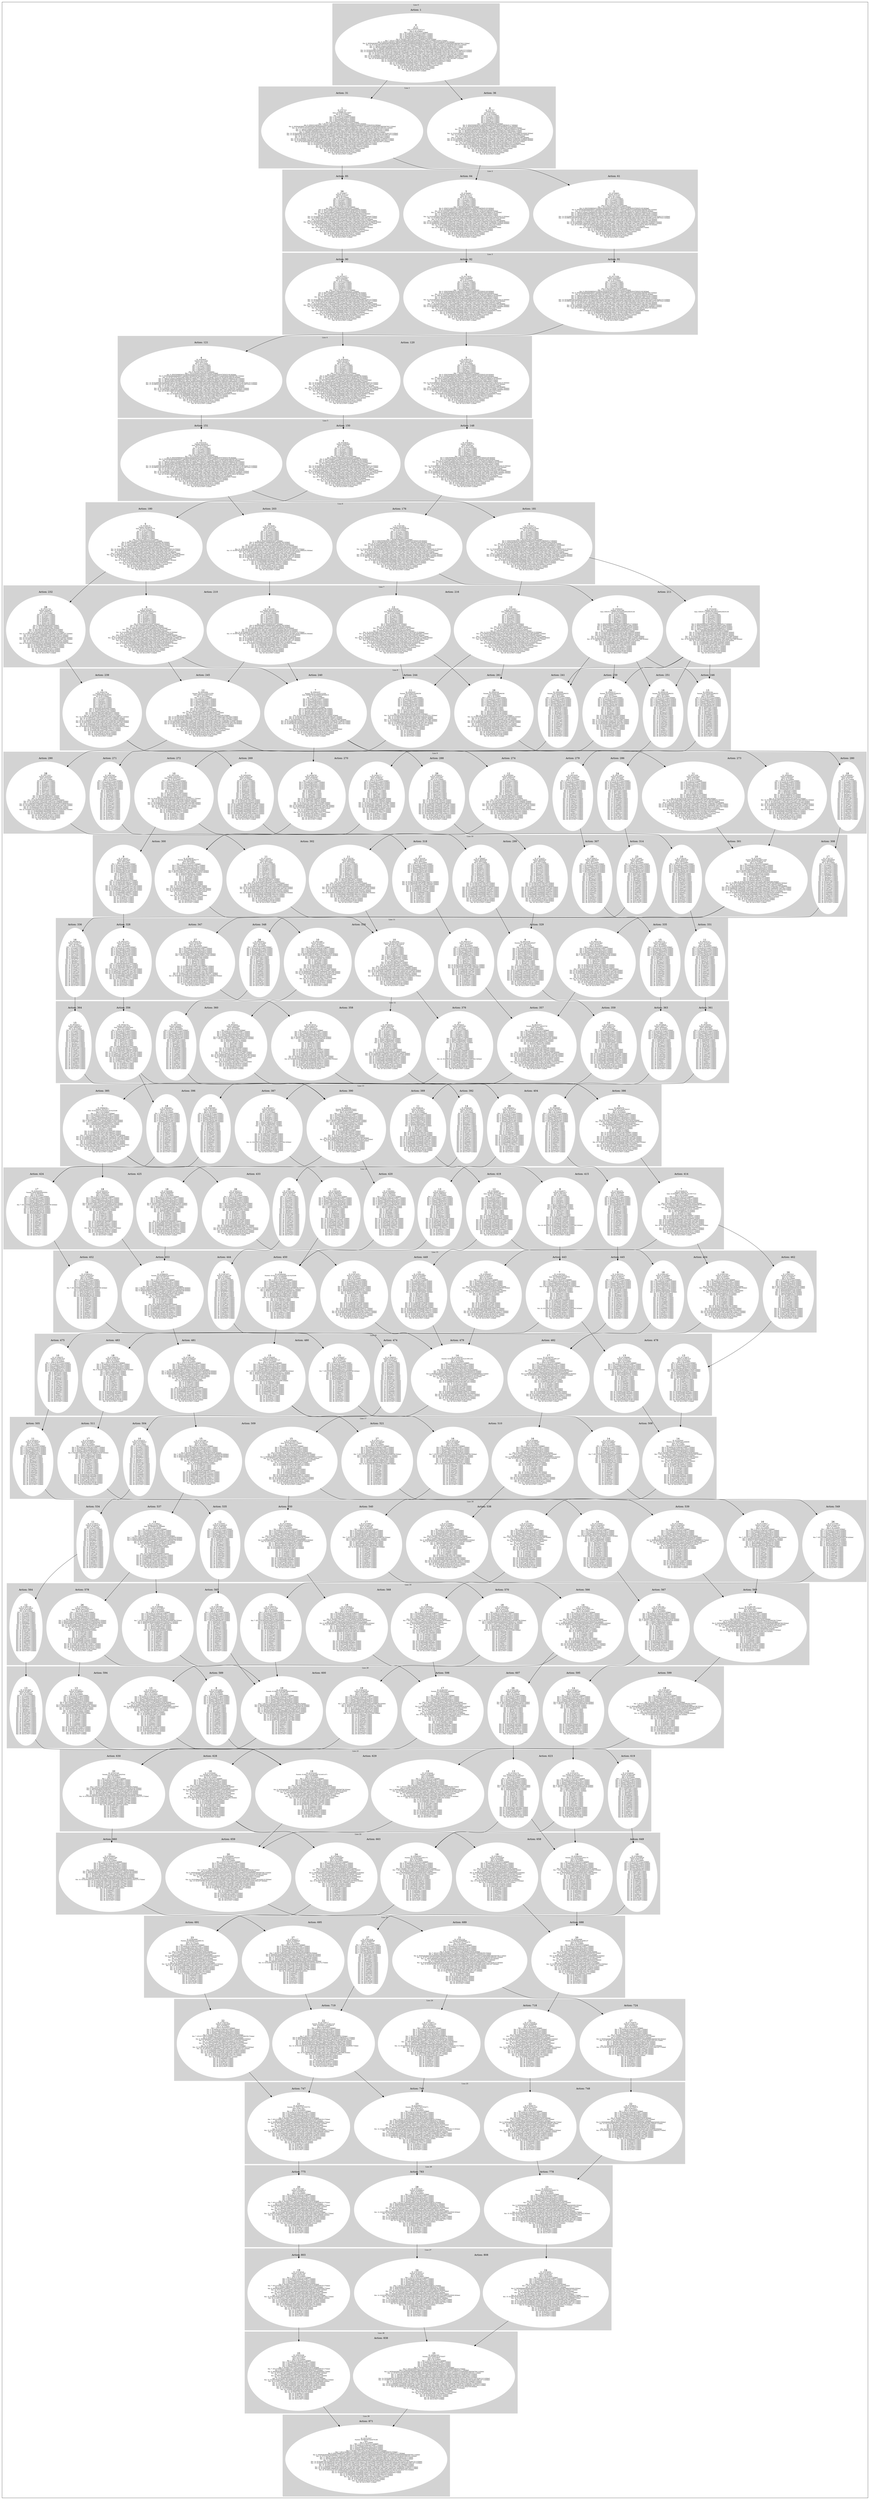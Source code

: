 digraph G {
subgraph cluster_info {
        subgraph cluster_18 {
        style=filled;
        color=lightgrey;
        node [style=filled,color=white];
        subgraph cluster_act_549 {
label = "Action: 549"step_K13157994 [label=<26<BR /><FONT POINT-SIZE="8">ID: K13157994</FONT><BR /><FONT POINT-SIZE="8">Parents: K12427124</FONT><BR /><FONT POINT-SIZE="8">Sons: K13899772</FONT><BR /><FONT POINT-SIZE="8"> Km: 0: K1 [1|false]</FONT><BR /><FONT POINT-SIZE="8"> Km: 1: K707317K707312 [2|false]</FONT><BR /><FONT POINT-SIZE="8"> Km: 2: K1444061K1439853 [2|false]</FONT><BR /><FONT POINT-SIZE="8"> Km: 3: K2172394K2174918 [2|false]</FONT><BR /><FONT POINT-SIZE="8"> Km: 4: K2905775K2904935 [2|false]</FONT><BR /><FONT POINT-SIZE="8"> Km: 5: K3636632K3637476 [2|false]</FONT><BR /><FONT POINT-SIZE="8"> Km: 6: K4370017K4367489 [2|false]</FONT><BR /><FONT POINT-SIZE="8"> Km: 7: K5102558K5102563K5098353K5098358 [4|false]</FONT><BR /><FONT POINT-SIZE="8"> Km: 8: K5839307K5835099 [2|false]</FONT><BR /><FONT POINT-SIZE="8"> Km: 9: K6567640K6570164 [2|false]</FONT><BR /><FONT POINT-SIZE="8"> Km: 10: K7300181K7301021 [2|false]</FONT><BR /><FONT POINT-SIZE="8"> Km: 11: K8032722K8031878 [2|false]</FONT><BR /><FONT POINT-SIZE="8"> Km: 12: K8765263K8762735 [2|false]</FONT><BR /><FONT POINT-SIZE="8"> Km: 13: K9493604K9497809 [2|false]</FONT><BR /><FONT POINT-SIZE="8"> Km: 14: K10234553 [1|false]</FONT><BR /><FONT POINT-SIZE="8"> Km: 15: K10965410 [1|false]</FONT><BR /><FONT POINT-SIZE="8"> Km: 16: K11696267 [1|false]</FONT><BR /><FONT POINT-SIZE="8"> Km: 17: K12427124 [1|false]</FONT><BR /><FONT POINT-SIZE="8"> Km: 18: K13157994 [1|false]</FONT><BR /><FONT POINT-SIZE="8"> Km: 19: K13899772 [1|false]</FONT><BR /><FONT POINT-SIZE="8"> Km: 20: K14620544 [1|false]</FONT><BR /><FONT POINT-SIZE="8"> Km: 21: K15357290 [1|false]</FONT><BR /><FONT POINT-SIZE="8"> Km: 22: K16089831 [1|false]</FONT><BR /><FONT POINT-SIZE="8"> Km: 23: K16822377 [1|false]</FONT><BR /><FONT POINT-SIZE="8"> Km: 24: K17559117 [1|false]</FONT><BR /><FONT POINT-SIZE="8"> Km: 25: K18286612 [1|false]</FONT><BR /><FONT POINT-SIZE="8"> Km: 26: K19019157 [1|false]</FONT><BR /><FONT POINT-SIZE="8"> Km: 27: K19755057 [1|false]</FONT><BR /><FONT POINT-SIZE="8"> Km: 28: K20483393 [1|false]</FONT><BR /><FONT POINT-SIZE="8"> Km: 29: K21215937 [1|false]</FONT>>]
}
subgraph cluster_act_539 {
label = "Action: 539"step_K13168917 [label=<16<BR /><FONT POINT-SIZE="8">ID: K13168917</FONT><BR /><FONT POINT-SIZE="8">Parents: K12427137</FONT><BR /><FONT POINT-SIZE="8">Sons: K13891366</FONT><BR /><FONT POINT-SIZE="8"> Km: 0: K1 [1|false]</FONT><BR /><FONT POINT-SIZE="8"> Km: 1: K707317K707312 [2|false]</FONT><BR /><FONT POINT-SIZE="8"> Km: 2: K1444061K1439853K1439877 [3|false]</FONT><BR /><FONT POINT-SIZE="8"> Km: 3: K2172394K2192577K2174918 [3|false]</FONT><BR /><FONT POINT-SIZE="8"> Km: 4: K2905775K2904093K2904935 [3|false]</FONT><BR /><FONT POINT-SIZE="8"> Km: 5: K3636632K3637476K3636634 [3|false]</FONT><BR /><FONT POINT-SIZE="8"> Km: 6: K4369175K4367489K4370017 [3|false]</FONT><BR /><FONT POINT-SIZE="8"> Km: 7: K5101716K5102558K5102563K5098353K5098358 [5|false]</FONT><BR /><FONT POINT-SIZE="8"> Km: 8: K5839307K5834262K5834257K5835117 [4|false]</FONT><BR /><FONT POINT-SIZE="8"> Km: 9: K6582777K6571006K6570164K6566798 [4|false]</FONT><BR /><FONT POINT-SIZE="8"> Km: 10: K7301021K7301863K7299339 [3|false]</FONT><BR /><FONT POINT-SIZE="8"> Km: 11: K8031880K8031878K8032720 [3|false]</FONT><BR /><FONT POINT-SIZE="8"> Km: 12: K8763577K8764421K8762735 [3|false]</FONT><BR /><FONT POINT-SIZE="8"> Km: 13: K9494434K9493612K9496962 [3|false]</FONT><BR /><FONT POINT-SIZE="8"> Km: 14: K10229503K10241277K10225298 [3|false]</FONT><BR /><FONT POINT-SIZE="8"> Km: 15: K10962044 [1|false]</FONT><BR /><FONT POINT-SIZE="8"> Km: 16: K11694585 [1|false]</FONT><BR /><FONT POINT-SIZE="8"> Km: 17: K12427137 [1|false]</FONT><BR /><FONT POINT-SIZE="8"> Km: 18: K13168917 [1|false]</FONT><BR /><FONT POINT-SIZE="8"> Km: 19: K13891366 [1|false]</FONT><BR /><FONT POINT-SIZE="8"> Km: 20: K14623907 [1|false]</FONT><BR /><FONT POINT-SIZE="8"> Km: 21: K15356448 [1|false]</FONT><BR /><FONT POINT-SIZE="8"> Km: 22: K16088989 [1|false]</FONT><BR /><FONT POINT-SIZE="8"> Km: 23: K16821530 [1|false]</FONT><BR /><FONT POINT-SIZE="8"> Km: 24: K17554071 [1|false]</FONT><BR /><FONT POINT-SIZE="8"> Km: 25: K18286612 [1|false]</FONT><BR /><FONT POINT-SIZE="8"> Km: 26: K19019157 [1|false]</FONT><BR /><FONT POINT-SIZE="8"> Km: 27: K19755057 [1|false]</FONT><BR /><FONT POINT-SIZE="8"> Km: 28: K20483393 [1|false]</FONT><BR /><FONT POINT-SIZE="8"> Km: 29: K21215937 [1|false]</FONT>>]
step_K13158825 [label=<16<BR /><FONT POINT-SIZE="8">ID: K13158825</FONT><BR /><FONT POINT-SIZE="8">Parents: K12426284</FONT><BR /><FONT POINT-SIZE="8">Sons: K13891366</FONT><BR /><FONT POINT-SIZE="8"> Km: 0: K1 [1|false]</FONT><BR /><FONT POINT-SIZE="8"> Km: 1: K707317K707312 [2|false]</FONT><BR /><FONT POINT-SIZE="8"> Km: 2: K1444061K1439853K1439877 [3|false]</FONT><BR /><FONT POINT-SIZE="8"> Km: 3: K2172394K2192577K2174918 [3|false]</FONT><BR /><FONT POINT-SIZE="8"> Km: 4: K2905775K2904093K2904935 [3|false]</FONT><BR /><FONT POINT-SIZE="8"> Km: 5: K3636632K3637476K3636634 [3|false]</FONT><BR /><FONT POINT-SIZE="8"> Km: 6: K4369175K4370017K4367489K4370039 [4|false]</FONT><BR /><FONT POINT-SIZE="8"> Km: 7: K5101716K5101738K5121059K5102563K5098358 [5|false]</FONT><BR /><FONT POINT-SIZE="8"> Km: 8: K5852758K5834262K5839324K5834257K5839307 [5|false]</FONT><BR /><FONT POINT-SIZE="8"> Km: 9: K6584462K6571023K6565961K6565956K6571006K6570164K6566816 [7|false]</FONT><BR /><FONT POINT-SIZE="8"> Km: 10: K7314476K7301039K7302705K7316161K7301863K7298497 [6|false]</FONT><BR /><FONT POINT-SIZE="8"> Km: 11: K8047017K8031038K8032720K8033562K8032738 [5|false]</FONT><BR /><FONT POINT-SIZE="8"> Km: 12: K8763577K8763579K8778716K8764419 [4|false]</FONT><BR /><FONT POINT-SIZE="8"> Km: 13: K9494434K9495276K9496120 [3|false]</FONT><BR /><FONT POINT-SIZE="8"> Km: 14: K10228661K10225311K10226133 [3|false]</FONT><BR /><FONT POINT-SIZE="8"> Km: 15: K10956997K10972976K10961202 [3|false]</FONT><BR /><FONT POINT-SIZE="8"> Km: 16: K11693743 [1|false]</FONT><BR /><FONT POINT-SIZE="8"> Km: 17: K12426284 [1|false]</FONT><BR /><FONT POINT-SIZE="8"> Km: 18: K13158825 [1|false]</FONT><BR /><FONT POINT-SIZE="8"> Km: 19: K13891366 [1|false]</FONT><BR /><FONT POINT-SIZE="8"> Km: 20: K14623907 [1|false]</FONT><BR /><FONT POINT-SIZE="8"> Km: 21: K15356448 [1|false]</FONT><BR /><FONT POINT-SIZE="8"> Km: 22: K16088989 [1|false]</FONT><BR /><FONT POINT-SIZE="8"> Km: 23: K16821530 [1|false]</FONT><BR /><FONT POINT-SIZE="8"> Km: 24: K17554071K17554076 [2|false]</FONT><BR /><FONT POINT-SIZE="8"> Km: 25: K18290816K18286612 [2|false]</FONT><BR /><FONT POINT-SIZE="8"> Km: 26: K19018311K19019157 [2|false]</FONT><BR /><FONT POINT-SIZE="8"> Km: 27: K19750852K19755057 [2|false]</FONT><BR /><FONT POINT-SIZE="8"> Km: 28: K20483393 [1|false]</FONT><BR /><FONT POINT-SIZE="8"> Km: 29: K21215937 [1|false]</FONT>>]
step_K13160507 [label=<16<BR /><FONT POINT-SIZE="8">ID: K13160507</FONT><BR /><FONT POINT-SIZE="8">Parents: K12429650</FONT><BR /><FONT POINT-SIZE="8">Sons: K13891364</FONT><BR /><FONT POINT-SIZE="8"> Km: 0: K1 [1|false]</FONT><BR /><FONT POINT-SIZE="8"> Km: 1: K707317K707312 [2|false]</FONT><BR /><FONT POINT-SIZE="8"> Km: 2: K1444061K1439853K1439877 [3|false]</FONT><BR /><FONT POINT-SIZE="8"> Km: 3: K2172394K2192577K2174918 [3|false]</FONT><BR /><FONT POINT-SIZE="8"> Km: 4: K2905775K2904093K2904935 [3|false]</FONT><BR /><FONT POINT-SIZE="8"> Km: 5: K3636632K3637476K3636634 [3|false]</FONT><BR /><FONT POINT-SIZE="8"> Km: 6: K4369175K4370017K4367489K4370039 [4|false]</FONT><BR /><FONT POINT-SIZE="8"> Km: 7: K5101716K5101738 [2|false]</FONT><BR /><FONT POINT-SIZE="8"> Km: 8: K5852758K5834262 [2|false]</FONT><BR /><FONT POINT-SIZE="8"> Km: 9: K6571023K6565961 [2|false]</FONT><BR /><FONT POINT-SIZE="8"> Km: 10: K7302705K7316161 [2|false]</FONT><BR /><FONT POINT-SIZE="8"> Km: 11: K8033562 [1|false]</FONT><BR /><FONT POINT-SIZE="8"> Km: 12: K8764437 [1|false]</FONT><BR /><FONT POINT-SIZE="8"> Km: 13: K9510415 [1|false]</FONT><BR /><FONT POINT-SIZE="8"> Km: 14: K10226975 [1|false]</FONT><BR /><FONT POINT-SIZE="8"> Km: 15: K10957832 [1|false]</FONT><BR /><FONT POINT-SIZE="8"> Km: 16: K11688701 [1|false]</FONT><BR /><FONT POINT-SIZE="8"> Km: 17: K12429650 [1|false]</FONT><BR /><FONT POINT-SIZE="8"> Km: 18: K13160507 [1|false]</FONT><BR /><FONT POINT-SIZE="8"> Km: 19: K13891364 [1|false]</FONT><BR /><FONT POINT-SIZE="8"> Km: 20: K14622221 [1|false]</FONT><BR /><FONT POINT-SIZE="8"> Km: 21: K15353078 [1|false]</FONT><BR /><FONT POINT-SIZE="8"> Km: 22: K16083947K16083942 [2|false]</FONT><BR /><FONT POINT-SIZE="8"> Km: 23: K16820688K16824896 [2|false]</FONT><BR /><FONT POINT-SIZE="8"> Km: 24: K17553229K17555753 [2|false]</FONT><BR /><FONT POINT-SIZE="8"> Km: 25: K18285770K18286610 [2|false]</FONT><BR /><FONT POINT-SIZE="8"> Km: 26: K19017467K19018311 [2|false]</FONT><BR /><FONT POINT-SIZE="8"> Km: 27: K19750852K19748324 [2|false]</FONT><BR /><FONT POINT-SIZE="8"> Km: 28: K20483393K20479188 [2|false]</FONT><BR /><FONT POINT-SIZE="8"> Km: 29: K21215937 [1|false]</FONT>>]
}
subgraph cluster_act_539 {
label = "Action: 539"step_K13168917 [label=<16<BR /><FONT POINT-SIZE="8">ID: K13168917</FONT><BR /><FONT POINT-SIZE="8">Parents: K12427137</FONT><BR /><FONT POINT-SIZE="8">Sons: K13891366</FONT><BR /><FONT POINT-SIZE="8"> Km: 0: K1 [1|false]</FONT><BR /><FONT POINT-SIZE="8"> Km: 1: K707317K707312 [2|false]</FONT><BR /><FONT POINT-SIZE="8"> Km: 2: K1444061K1439853K1439877 [3|false]</FONT><BR /><FONT POINT-SIZE="8"> Km: 3: K2172394K2192577K2174918 [3|false]</FONT><BR /><FONT POINT-SIZE="8"> Km: 4: K2905775K2904093K2904935 [3|false]</FONT><BR /><FONT POINT-SIZE="8"> Km: 5: K3636632K3637476K3636634 [3|false]</FONT><BR /><FONT POINT-SIZE="8"> Km: 6: K4369175K4367489K4370017 [3|false]</FONT><BR /><FONT POINT-SIZE="8"> Km: 7: K5101716K5102558K5102563K5098353K5098358 [5|false]</FONT><BR /><FONT POINT-SIZE="8"> Km: 8: K5839307K5834262K5834257K5835117 [4|false]</FONT><BR /><FONT POINT-SIZE="8"> Km: 9: K6582777K6571006K6570164K6566798 [4|false]</FONT><BR /><FONT POINT-SIZE="8"> Km: 10: K7301021K7301863K7299339 [3|false]</FONT><BR /><FONT POINT-SIZE="8"> Km: 11: K8031880K8031878K8032720 [3|false]</FONT><BR /><FONT POINT-SIZE="8"> Km: 12: K8763577K8764421K8762735 [3|false]</FONT><BR /><FONT POINT-SIZE="8"> Km: 13: K9494434K9493612K9496962 [3|false]</FONT><BR /><FONT POINT-SIZE="8"> Km: 14: K10229503K10241277K10225298 [3|false]</FONT><BR /><FONT POINT-SIZE="8"> Km: 15: K10962044 [1|false]</FONT><BR /><FONT POINT-SIZE="8"> Km: 16: K11694585 [1|false]</FONT><BR /><FONT POINT-SIZE="8"> Km: 17: K12427137 [1|false]</FONT><BR /><FONT POINT-SIZE="8"> Km: 18: K13168917 [1|false]</FONT><BR /><FONT POINT-SIZE="8"> Km: 19: K13891366 [1|false]</FONT><BR /><FONT POINT-SIZE="8"> Km: 20: K14623907 [1|false]</FONT><BR /><FONT POINT-SIZE="8"> Km: 21: K15356448 [1|false]</FONT><BR /><FONT POINT-SIZE="8"> Km: 22: K16088989 [1|false]</FONT><BR /><FONT POINT-SIZE="8"> Km: 23: K16821530 [1|false]</FONT><BR /><FONT POINT-SIZE="8"> Km: 24: K17554071 [1|false]</FONT><BR /><FONT POINT-SIZE="8"> Km: 25: K18286612 [1|false]</FONT><BR /><FONT POINT-SIZE="8"> Km: 26: K19019157 [1|false]</FONT><BR /><FONT POINT-SIZE="8"> Km: 27: K19755057 [1|false]</FONT><BR /><FONT POINT-SIZE="8"> Km: 28: K20483393 [1|false]</FONT><BR /><FONT POINT-SIZE="8"> Km: 29: K21215937 [1|false]</FONT>>]
step_K13158825 [label=<16<BR /><FONT POINT-SIZE="8">ID: K13158825</FONT><BR /><FONT POINT-SIZE="8">Parents: K12426284</FONT><BR /><FONT POINT-SIZE="8">Sons: K13891366</FONT><BR /><FONT POINT-SIZE="8"> Km: 0: K1 [1|false]</FONT><BR /><FONT POINT-SIZE="8"> Km: 1: K707317K707312 [2|false]</FONT><BR /><FONT POINT-SIZE="8"> Km: 2: K1444061K1439853K1439877 [3|false]</FONT><BR /><FONT POINT-SIZE="8"> Km: 3: K2172394K2192577K2174918 [3|false]</FONT><BR /><FONT POINT-SIZE="8"> Km: 4: K2905775K2904093K2904935 [3|false]</FONT><BR /><FONT POINT-SIZE="8"> Km: 5: K3636632K3637476K3636634 [3|false]</FONT><BR /><FONT POINT-SIZE="8"> Km: 6: K4369175K4370017K4367489K4370039 [4|false]</FONT><BR /><FONT POINT-SIZE="8"> Km: 7: K5101716K5101738K5121059K5102563K5098358 [5|false]</FONT><BR /><FONT POINT-SIZE="8"> Km: 8: K5852758K5834262K5839324K5834257K5839307 [5|false]</FONT><BR /><FONT POINT-SIZE="8"> Km: 9: K6584462K6571023K6565961K6565956K6571006K6570164K6566816 [7|false]</FONT><BR /><FONT POINT-SIZE="8"> Km: 10: K7314476K7301039K7302705K7316161K7301863K7298497 [6|false]</FONT><BR /><FONT POINT-SIZE="8"> Km: 11: K8047017K8031038K8032720K8033562K8032738 [5|false]</FONT><BR /><FONT POINT-SIZE="8"> Km: 12: K8763577K8763579K8778716K8764419 [4|false]</FONT><BR /><FONT POINT-SIZE="8"> Km: 13: K9494434K9495276K9496120 [3|false]</FONT><BR /><FONT POINT-SIZE="8"> Km: 14: K10228661K10225311K10226133 [3|false]</FONT><BR /><FONT POINT-SIZE="8"> Km: 15: K10956997K10972976K10961202 [3|false]</FONT><BR /><FONT POINT-SIZE="8"> Km: 16: K11693743 [1|false]</FONT><BR /><FONT POINT-SIZE="8"> Km: 17: K12426284 [1|false]</FONT><BR /><FONT POINT-SIZE="8"> Km: 18: K13158825 [1|false]</FONT><BR /><FONT POINT-SIZE="8"> Km: 19: K13891366 [1|false]</FONT><BR /><FONT POINT-SIZE="8"> Km: 20: K14623907 [1|false]</FONT><BR /><FONT POINT-SIZE="8"> Km: 21: K15356448 [1|false]</FONT><BR /><FONT POINT-SIZE="8"> Km: 22: K16088989 [1|false]</FONT><BR /><FONT POINT-SIZE="8"> Km: 23: K16821530 [1|false]</FONT><BR /><FONT POINT-SIZE="8"> Km: 24: K17554071K17554076 [2|false]</FONT><BR /><FONT POINT-SIZE="8"> Km: 25: K18290816K18286612 [2|false]</FONT><BR /><FONT POINT-SIZE="8"> Km: 26: K19018311K19019157 [2|false]</FONT><BR /><FONT POINT-SIZE="8"> Km: 27: K19750852K19755057 [2|false]</FONT><BR /><FONT POINT-SIZE="8"> Km: 28: K20483393 [1|false]</FONT><BR /><FONT POINT-SIZE="8"> Km: 29: K21215937 [1|false]</FONT>>]
step_K13160507 [label=<16<BR /><FONT POINT-SIZE="8">ID: K13160507</FONT><BR /><FONT POINT-SIZE="8">Parents: K12429650</FONT><BR /><FONT POINT-SIZE="8">Sons: K13891364</FONT><BR /><FONT POINT-SIZE="8"> Km: 0: K1 [1|false]</FONT><BR /><FONT POINT-SIZE="8"> Km: 1: K707317K707312 [2|false]</FONT><BR /><FONT POINT-SIZE="8"> Km: 2: K1444061K1439853K1439877 [3|false]</FONT><BR /><FONT POINT-SIZE="8"> Km: 3: K2172394K2192577K2174918 [3|false]</FONT><BR /><FONT POINT-SIZE="8"> Km: 4: K2905775K2904093K2904935 [3|false]</FONT><BR /><FONT POINT-SIZE="8"> Km: 5: K3636632K3637476K3636634 [3|false]</FONT><BR /><FONT POINT-SIZE="8"> Km: 6: K4369175K4370017K4367489K4370039 [4|false]</FONT><BR /><FONT POINT-SIZE="8"> Km: 7: K5101716K5101738 [2|false]</FONT><BR /><FONT POINT-SIZE="8"> Km: 8: K5852758K5834262 [2|false]</FONT><BR /><FONT POINT-SIZE="8"> Km: 9: K6571023K6565961 [2|false]</FONT><BR /><FONT POINT-SIZE="8"> Km: 10: K7302705K7316161 [2|false]</FONT><BR /><FONT POINT-SIZE="8"> Km: 11: K8033562 [1|false]</FONT><BR /><FONT POINT-SIZE="8"> Km: 12: K8764437 [1|false]</FONT><BR /><FONT POINT-SIZE="8"> Km: 13: K9510415 [1|false]</FONT><BR /><FONT POINT-SIZE="8"> Km: 14: K10226975 [1|false]</FONT><BR /><FONT POINT-SIZE="8"> Km: 15: K10957832 [1|false]</FONT><BR /><FONT POINT-SIZE="8"> Km: 16: K11688701 [1|false]</FONT><BR /><FONT POINT-SIZE="8"> Km: 17: K12429650 [1|false]</FONT><BR /><FONT POINT-SIZE="8"> Km: 18: K13160507 [1|false]</FONT><BR /><FONT POINT-SIZE="8"> Km: 19: K13891364 [1|false]</FONT><BR /><FONT POINT-SIZE="8"> Km: 20: K14622221 [1|false]</FONT><BR /><FONT POINT-SIZE="8"> Km: 21: K15353078 [1|false]</FONT><BR /><FONT POINT-SIZE="8"> Km: 22: K16083947K16083942 [2|false]</FONT><BR /><FONT POINT-SIZE="8"> Km: 23: K16820688K16824896 [2|false]</FONT><BR /><FONT POINT-SIZE="8"> Km: 24: K17553229K17555753 [2|false]</FONT><BR /><FONT POINT-SIZE="8"> Km: 25: K18285770K18286610 [2|false]</FONT><BR /><FONT POINT-SIZE="8"> Km: 26: K19017467K19018311 [2|false]</FONT><BR /><FONT POINT-SIZE="8"> Km: 27: K19750852K19748324 [2|false]</FONT><BR /><FONT POINT-SIZE="8"> Km: 28: K20483393K20479188 [2|false]</FONT><BR /><FONT POINT-SIZE="8"> Km: 29: K21215937 [1|false]</FONT>>]
}
subgraph cluster_act_538 {
label = "Action: 538"step_K13159665 [label=<15<BR /><FONT POINT-SIZE="8">ID: K13159665</FONT><BR /><FONT POINT-SIZE="8">Parents: K12428808</FONT><BR /><FONT POINT-SIZE="8">Sons: K13890522</FONT><BR /><FONT POINT-SIZE="8"> Km: 0: K1 [1|false]</FONT><BR /><FONT POINT-SIZE="8"> Km: 1: K707317K707312 [2|false]</FONT><BR /><FONT POINT-SIZE="8"> Km: 2: K1444061K1439853K1439877 [3|false]</FONT><BR /><FONT POINT-SIZE="8"> Km: 3: K2172394K2192577K2174918 [3|false]</FONT><BR /><FONT POINT-SIZE="8"> Km: 4: K2904093K2905775K2904935 [3|false]</FONT><BR /><FONT POINT-SIZE="8"> Km: 5: K3636632K3637476K3636634 [3|false]</FONT><BR /><FONT POINT-SIZE="8"> Km: 6: K4369175K4367489K4370017K4370039 [4|false]</FONT><BR /><FONT POINT-SIZE="8"> Km: 7: K5101716K5101738K5121059K5102563K5098358 [5|false]</FONT><BR /><FONT POINT-SIZE="8"> Km: 8: K5852758K5834262K5834257K5839324 [4|false]</FONT><BR /><FONT POINT-SIZE="8"> Km: 9: K6584462K6571023K6565961K6565956K6571006K6566816 [6|false]</FONT><BR /><FONT POINT-SIZE="8"> Km: 10: K7302705K7314476K7298497K7316161K7301863 [5|false]</FONT><BR /><FONT POINT-SIZE="8"> Km: 11: K8033562K8032738K8031038 [3|false]</FONT><BR /><FONT POINT-SIZE="8"> Km: 12: K8778716K8763579K8764419 [3|false]</FONT><BR /><FONT POINT-SIZE="8"> Km: 13: K9496120K9495276 [2|false]</FONT><BR /><FONT POINT-SIZE="8"> Km: 14: K10228661K10226133 [2|false]</FONT><BR /><FONT POINT-SIZE="8"> Km: 15: K10957002K10961207 [2|false]</FONT><BR /><FONT POINT-SIZE="8"> Km: 16: K11697951 [1|false]</FONT><BR /><FONT POINT-SIZE="8"> Km: 17: K12428808 [1|false]</FONT><BR /><FONT POINT-SIZE="8"> Km: 18: K13159665 [1|false]</FONT><BR /><FONT POINT-SIZE="8"> Km: 19: K13890522 [1|false]</FONT><BR /><FONT POINT-SIZE="8"> Km: 20: K14621379K14621392 [2|false]</FONT><BR /><FONT POINT-SIZE="8"> Km: 21: K15352243K15363170 [2|false]</FONT><BR /><FONT POINT-SIZE="8"> Km: 22: K16088989K16083947K16083942 [3|false]</FONT><BR /><FONT POINT-SIZE="8"> Km: 23: K16820688K16824896K16821530 [3|false]</FONT><BR /><FONT POINT-SIZE="8"> Km: 24: K17554071K17554076K17553229K17555753 [4|false]</FONT><BR /><FONT POINT-SIZE="8"> Km: 25: K18290816K18285770K18286610K18286612 [4|false]</FONT><BR /><FONT POINT-SIZE="8"> Km: 26: K19017467K19018311K19019157 [3|false]</FONT><BR /><FONT POINT-SIZE="8"> Km: 27: K19750852K19755057K19748324 [3|false]</FONT><BR /><FONT POINT-SIZE="8"> Km: 28: K20483393K20479188 [2|false]</FONT><BR /><FONT POINT-SIZE="8"> Km: 29: K21215937 [1|false]</FONT>>]
step_K13157983 [label=<15<BR /><FONT POINT-SIZE="8">ID: K13157983</FONT><BR /><FONT POINT-SIZE="8">Parents: K12425442</FONT><BR /><FONT POINT-SIZE="8">Sons: K13890524</FONT><BR /><FONT POINT-SIZE="8"> Km: 0: K1 [1|false]</FONT><BR /><FONT POINT-SIZE="8"> Km: 1: K707317K707312 [2|false]</FONT><BR /><FONT POINT-SIZE="8"> Km: 2: K1444061K1439853K1439877 [3|false]</FONT><BR /><FONT POINT-SIZE="8"> Km: 3: K2172394K2192577K2174918 [3|false]</FONT><BR /><FONT POINT-SIZE="8"> Km: 4: K2905775K2904093K2904935 [3|false]</FONT><BR /><FONT POINT-SIZE="8"> Km: 5: K3636632K3637476K3636634 [3|false]</FONT><BR /><FONT POINT-SIZE="8"> Km: 6: K4369175K4370017K4367489K4370039 [4|false]</FONT><BR /><FONT POINT-SIZE="8"> Km: 7: K5101716K5101738K5121059K5102563K5098358 [5|false]</FONT><BR /><FONT POINT-SIZE="8"> Km: 8: K5852758K5834262K5839324 [3|false]</FONT><BR /><FONT POINT-SIZE="8"> Km: 9: K6584462K6571023K6565961K6571006 [4|false]</FONT><BR /><FONT POINT-SIZE="8"> Km: 10: K7302705K7316161K7301863 [3|false]</FONT><BR /><FONT POINT-SIZE="8"> Km: 11: K8033562K8032738 [2|false]</FONT><BR /><FONT POINT-SIZE="8"> Km: 12: K8778716K8764419K8764437 [3|false]</FONT><BR /><FONT POINT-SIZE="8"> Km: 13: K9510415K9495276 [2|false]</FONT><BR /><FONT POINT-SIZE="8"> Km: 14: K10226975K10226133 [2|false]</FONT><BR /><FONT POINT-SIZE="8"> Km: 15: K10957010K10957832 [2|false]</FONT><BR /><FONT POINT-SIZE="8"> Km: 16: K11704675K11688696 [2|false]</FONT><BR /><FONT POINT-SIZE="8"> Km: 17: K12425442 [1|false]</FONT><BR /><FONT POINT-SIZE="8"> Km: 18: K13157983 [1|false]</FONT><BR /><FONT POINT-SIZE="8"> Km: 19: K13890524 [1|false]</FONT><BR /><FONT POINT-SIZE="8"> Km: 20: K14623065 [1|false]</FONT><BR /><FONT POINT-SIZE="8"> Km: 21: K15355606 [1|false]</FONT><BR /><FONT POINT-SIZE="8"> Km: 22: K16088152K16088147 [2|false]</FONT><BR /><FONT POINT-SIZE="8"> Km: 23: K16820688K16824896 [2|false]</FONT><BR /><FONT POINT-SIZE="8"> Km: 24: K17553229K17555753 [2|false]</FONT><BR /><FONT POINT-SIZE="8"> Km: 25: K18285770K18286610 [2|false]</FONT><BR /><FONT POINT-SIZE="8"> Km: 26: K19017467K19018311 [2|false]</FONT><BR /><FONT POINT-SIZE="8"> Km: 27: K19750852K19748324 [2|false]</FONT><BR /><FONT POINT-SIZE="8"> Km: 28: K20483393K20479188 [2|false]</FONT><BR /><FONT POINT-SIZE="8"> Km: 29: K21215937 [1|false]</FONT>>]
}
subgraph cluster_act_540 {
label = "Action: 540"step_K13159667 [label=<17<BR /><FONT POINT-SIZE="8">ID: K13159667</FONT><BR /><FONT POINT-SIZE="8">Parents: K12427126</FONT><BR /><FONT POINT-SIZE="8">Sons: K13892208</FONT><BR /><FONT POINT-SIZE="8"> Km: 0: K1 [1|false]</FONT><BR /><FONT POINT-SIZE="8"> Km: 1: K707317K707312 [2|false]</FONT><BR /><FONT POINT-SIZE="8"> Km: 2: K1444061K1439853K1439877 [3|false]</FONT><BR /><FONT POINT-SIZE="8"> Km: 3: K2172394K2192577K2174918 [3|false]</FONT><BR /><FONT POINT-SIZE="8"> Km: 4: K2904093K2905775K2904935 [3|false]</FONT><BR /><FONT POINT-SIZE="8"> Km: 5: K3636632K3637476K3636634 [3|false]</FONT><BR /><FONT POINT-SIZE="8"> Km: 6: K4369175K4367489K4370017 [3|false]</FONT><BR /><FONT POINT-SIZE="8"> Km: 7: K5101716K5102558K5102563K5098353K5098358 [5|false]</FONT><BR /><FONT POINT-SIZE="8"> Km: 8: K5839307K5834262K5834257K5835117 [4|false]</FONT><BR /><FONT POINT-SIZE="8"> Km: 9: K6582777K6571006K6570164K6566798 [4|false]</FONT><BR /><FONT POINT-SIZE="8"> Km: 10: K7299339K7301021K7301863 [3|false]</FONT><BR /><FONT POINT-SIZE="8"> Km: 11: K8031880K8031878K8032720 [3|false]</FONT><BR /><FONT POINT-SIZE="8"> Km: 12: K8763577K8764421K8762735 [3|false]</FONT><BR /><FONT POINT-SIZE="8"> Km: 13: K9494434K9493612K9496962 [3|false]</FONT><BR /><FONT POINT-SIZE="8"> Km: 14: K10229503K10241277K10225298 [3|false]</FONT><BR /><FONT POINT-SIZE="8"> Km: 15: K10962044 [1|false]</FONT><BR /><FONT POINT-SIZE="8"> Km: 16: K11694585 [1|false]</FONT><BR /><FONT POINT-SIZE="8"> Km: 17: K12427126 [1|false]</FONT><BR /><FONT POINT-SIZE="8"> Km: 18: K13159667 [1|false]</FONT><BR /><FONT POINT-SIZE="8"> Km: 19: K13892208 [1|false]</FONT><BR /><FONT POINT-SIZE="8"> Km: 20: K14624749 [1|false]</FONT><BR /><FONT POINT-SIZE="8"> Km: 21: K15357290 [1|false]</FONT><BR /><FONT POINT-SIZE="8"> Km: 22: K16089831 [1|false]</FONT><BR /><FONT POINT-SIZE="8"> Km: 23: K16822377 [1|false]</FONT><BR /><FONT POINT-SIZE="8"> Km: 24: K17559117 [1|false]</FONT><BR /><FONT POINT-SIZE="8"> Km: 25: K18286612 [1|false]</FONT><BR /><FONT POINT-SIZE="8"> Km: 26: K19019157 [1|false]</FONT><BR /><FONT POINT-SIZE="8"> Km: 27: K19755057 [1|false]</FONT><BR /><FONT POINT-SIZE="8"> Km: 28: K20483393 [1|false]</FONT><BR /><FONT POINT-SIZE="8"> Km: 29: K21215937 [1|false]</FONT>>]
}
subgraph cluster_act_550 {
label = "Action: 550"step_K13158836 [label=<27<BR /><FONT POINT-SIZE="8">ID: K13158836</FONT><BR /><FONT POINT-SIZE="8">Parents: K12426284</FONT><BR /><FONT POINT-SIZE="8">Sons: K13900616</FONT><BR /><FONT POINT-SIZE="8"> Km: 0: K1 [1|false]</FONT><BR /><FONT POINT-SIZE="8"> Km: 1: K707317K707312 [2|false]</FONT><BR /><FONT POINT-SIZE="8"> Km: 2: K1444061K1439853K1439877 [3|false]</FONT><BR /><FONT POINT-SIZE="8"> Km: 3: K2172394K2192577K2174918 [3|false]</FONT><BR /><FONT POINT-SIZE="8"> Km: 4: K2905775K2904093K2904935 [3|false]</FONT><BR /><FONT POINT-SIZE="8"> Km: 5: K3636632K3637476K3636634 [3|false]</FONT><BR /><FONT POINT-SIZE="8"> Km: 6: K4369175K4370017K4367489K4370039 [4|false]</FONT><BR /><FONT POINT-SIZE="8"> Km: 7: K5101716K5101738K5121059K5102563K5098358 [5|false]</FONT><BR /><FONT POINT-SIZE="8"> Km: 8: K5852758K5834262K5834257K5839324 [4|false]</FONT><BR /><FONT POINT-SIZE="8"> Km: 9: K6584462K6571023K6565961K6565956K6571006K6566816 [6|false]</FONT><BR /><FONT POINT-SIZE="8"> Km: 10: K7314476K7302705K7316161K7301863K7298497 [5|false]</FONT><BR /><FONT POINT-SIZE="8"> Km: 11: K8031038K8032720K8033562 [3|false]</FONT><BR /><FONT POINT-SIZE="8"> Km: 12: K8763577K8763579K8764419 [3|false]</FONT><BR /><FONT POINT-SIZE="8"> Km: 13: K9494434K9495276K9496120 [3|false]</FONT><BR /><FONT POINT-SIZE="8"> Km: 14: K10228661K10225311K10226133 [3|false]</FONT><BR /><FONT POINT-SIZE="8"> Km: 15: K10956997K10972976K10961202 [3|false]</FONT><BR /><FONT POINT-SIZE="8"> Km: 16: K11693743 [1|false]</FONT><BR /><FONT POINT-SIZE="8"> Km: 17: K12426284 [1|false]</FONT><BR /><FONT POINT-SIZE="8"> Km: 18: K13158836 [1|false]</FONT><BR /><FONT POINT-SIZE="8"> Km: 19: K13900616 [1|false]</FONT><BR /><FONT POINT-SIZE="8"> Km: 20: K14623065 [1|false]</FONT><BR /><FONT POINT-SIZE="8"> Km: 21: K15355606 [1|false]</FONT><BR /><FONT POINT-SIZE="8"> Km: 22: K16088152K16088147 [2|false]</FONT><BR /><FONT POINT-SIZE="8"> Km: 23: K16820688K16824896 [2|false]</FONT><BR /><FONT POINT-SIZE="8"> Km: 24: K17553229K17555753 [2|false]</FONT><BR /><FONT POINT-SIZE="8"> Km: 25: K18285770K18286610 [2|false]</FONT><BR /><FONT POINT-SIZE="8"> Km: 26: K19017467K19018311 [2|false]</FONT><BR /><FONT POINT-SIZE="8"> Km: 27: K19750852K19748324 [2|false]</FONT><BR /><FONT POINT-SIZE="8"> Km: 28: K20483393K20479188 [2|false]</FONT><BR /><FONT POINT-SIZE="8"> Km: 29: K21215937 [1|false]</FONT>>]
}
subgraph cluster_act_539 {
label = "Action: 539"step_K13168917 [label=<16<BR /><FONT POINT-SIZE="8">ID: K13168917</FONT><BR /><FONT POINT-SIZE="8">Parents: K12427137</FONT><BR /><FONT POINT-SIZE="8">Sons: K13891366</FONT><BR /><FONT POINT-SIZE="8"> Km: 0: K1 [1|false]</FONT><BR /><FONT POINT-SIZE="8"> Km: 1: K707317K707312 [2|false]</FONT><BR /><FONT POINT-SIZE="8"> Km: 2: K1444061K1439853K1439877 [3|false]</FONT><BR /><FONT POINT-SIZE="8"> Km: 3: K2172394K2192577K2174918 [3|false]</FONT><BR /><FONT POINT-SIZE="8"> Km: 4: K2905775K2904093K2904935 [3|false]</FONT><BR /><FONT POINT-SIZE="8"> Km: 5: K3636632K3637476K3636634 [3|false]</FONT><BR /><FONT POINT-SIZE="8"> Km: 6: K4369175K4367489K4370017 [3|false]</FONT><BR /><FONT POINT-SIZE="8"> Km: 7: K5101716K5102558K5102563K5098353K5098358 [5|false]</FONT><BR /><FONT POINT-SIZE="8"> Km: 8: K5839307K5834262K5834257K5835117 [4|false]</FONT><BR /><FONT POINT-SIZE="8"> Km: 9: K6582777K6571006K6570164K6566798 [4|false]</FONT><BR /><FONT POINT-SIZE="8"> Km: 10: K7301021K7301863K7299339 [3|false]</FONT><BR /><FONT POINT-SIZE="8"> Km: 11: K8031880K8031878K8032720 [3|false]</FONT><BR /><FONT POINT-SIZE="8"> Km: 12: K8763577K8764421K8762735 [3|false]</FONT><BR /><FONT POINT-SIZE="8"> Km: 13: K9494434K9493612K9496962 [3|false]</FONT><BR /><FONT POINT-SIZE="8"> Km: 14: K10229503K10241277K10225298 [3|false]</FONT><BR /><FONT POINT-SIZE="8"> Km: 15: K10962044 [1|false]</FONT><BR /><FONT POINT-SIZE="8"> Km: 16: K11694585 [1|false]</FONT><BR /><FONT POINT-SIZE="8"> Km: 17: K12427137 [1|false]</FONT><BR /><FONT POINT-SIZE="8"> Km: 18: K13168917 [1|false]</FONT><BR /><FONT POINT-SIZE="8"> Km: 19: K13891366 [1|false]</FONT><BR /><FONT POINT-SIZE="8"> Km: 20: K14623907 [1|false]</FONT><BR /><FONT POINT-SIZE="8"> Km: 21: K15356448 [1|false]</FONT><BR /><FONT POINT-SIZE="8"> Km: 22: K16088989 [1|false]</FONT><BR /><FONT POINT-SIZE="8"> Km: 23: K16821530 [1|false]</FONT><BR /><FONT POINT-SIZE="8"> Km: 24: K17554071 [1|false]</FONT><BR /><FONT POINT-SIZE="8"> Km: 25: K18286612 [1|false]</FONT><BR /><FONT POINT-SIZE="8"> Km: 26: K19019157 [1|false]</FONT><BR /><FONT POINT-SIZE="8"> Km: 27: K19755057 [1|false]</FONT><BR /><FONT POINT-SIZE="8"> Km: 28: K20483393 [1|false]</FONT><BR /><FONT POINT-SIZE="8"> Km: 29: K21215937 [1|false]</FONT>>]
step_K13158825 [label=<16<BR /><FONT POINT-SIZE="8">ID: K13158825</FONT><BR /><FONT POINT-SIZE="8">Parents: K12426284</FONT><BR /><FONT POINT-SIZE="8">Sons: K13891366</FONT><BR /><FONT POINT-SIZE="8"> Km: 0: K1 [1|false]</FONT><BR /><FONT POINT-SIZE="8"> Km: 1: K707317K707312 [2|false]</FONT><BR /><FONT POINT-SIZE="8"> Km: 2: K1444061K1439853K1439877 [3|false]</FONT><BR /><FONT POINT-SIZE="8"> Km: 3: K2172394K2192577K2174918 [3|false]</FONT><BR /><FONT POINT-SIZE="8"> Km: 4: K2905775K2904093K2904935 [3|false]</FONT><BR /><FONT POINT-SIZE="8"> Km: 5: K3636632K3637476K3636634 [3|false]</FONT><BR /><FONT POINT-SIZE="8"> Km: 6: K4369175K4370017K4367489K4370039 [4|false]</FONT><BR /><FONT POINT-SIZE="8"> Km: 7: K5101716K5101738K5121059K5102563K5098358 [5|false]</FONT><BR /><FONT POINT-SIZE="8"> Km: 8: K5852758K5834262K5839324K5834257K5839307 [5|false]</FONT><BR /><FONT POINT-SIZE="8"> Km: 9: K6584462K6571023K6565961K6565956K6571006K6570164K6566816 [7|false]</FONT><BR /><FONT POINT-SIZE="8"> Km: 10: K7314476K7301039K7302705K7316161K7301863K7298497 [6|false]</FONT><BR /><FONT POINT-SIZE="8"> Km: 11: K8047017K8031038K8032720K8033562K8032738 [5|false]</FONT><BR /><FONT POINT-SIZE="8"> Km: 12: K8763577K8763579K8778716K8764419 [4|false]</FONT><BR /><FONT POINT-SIZE="8"> Km: 13: K9494434K9495276K9496120 [3|false]</FONT><BR /><FONT POINT-SIZE="8"> Km: 14: K10228661K10225311K10226133 [3|false]</FONT><BR /><FONT POINT-SIZE="8"> Km: 15: K10956997K10972976K10961202 [3|false]</FONT><BR /><FONT POINT-SIZE="8"> Km: 16: K11693743 [1|false]</FONT><BR /><FONT POINT-SIZE="8"> Km: 17: K12426284 [1|false]</FONT><BR /><FONT POINT-SIZE="8"> Km: 18: K13158825 [1|false]</FONT><BR /><FONT POINT-SIZE="8"> Km: 19: K13891366 [1|false]</FONT><BR /><FONT POINT-SIZE="8"> Km: 20: K14623907 [1|false]</FONT><BR /><FONT POINT-SIZE="8"> Km: 21: K15356448 [1|false]</FONT><BR /><FONT POINT-SIZE="8"> Km: 22: K16088989 [1|false]</FONT><BR /><FONT POINT-SIZE="8"> Km: 23: K16821530 [1|false]</FONT><BR /><FONT POINT-SIZE="8"> Km: 24: K17554071K17554076 [2|false]</FONT><BR /><FONT POINT-SIZE="8"> Km: 25: K18290816K18286612 [2|false]</FONT><BR /><FONT POINT-SIZE="8"> Km: 26: K19018311K19019157 [2|false]</FONT><BR /><FONT POINT-SIZE="8"> Km: 27: K19750852K19755057 [2|false]</FONT><BR /><FONT POINT-SIZE="8"> Km: 28: K20483393 [1|false]</FONT><BR /><FONT POINT-SIZE="8"> Km: 29: K21215937 [1|false]</FONT>>]
step_K13160507 [label=<16<BR /><FONT POINT-SIZE="8">ID: K13160507</FONT><BR /><FONT POINT-SIZE="8">Parents: K12429650</FONT><BR /><FONT POINT-SIZE="8">Sons: K13891364</FONT><BR /><FONT POINT-SIZE="8"> Km: 0: K1 [1|false]</FONT><BR /><FONT POINT-SIZE="8"> Km: 1: K707317K707312 [2|false]</FONT><BR /><FONT POINT-SIZE="8"> Km: 2: K1444061K1439853K1439877 [3|false]</FONT><BR /><FONT POINT-SIZE="8"> Km: 3: K2172394K2192577K2174918 [3|false]</FONT><BR /><FONT POINT-SIZE="8"> Km: 4: K2905775K2904093K2904935 [3|false]</FONT><BR /><FONT POINT-SIZE="8"> Km: 5: K3636632K3637476K3636634 [3|false]</FONT><BR /><FONT POINT-SIZE="8"> Km: 6: K4369175K4370017K4367489K4370039 [4|false]</FONT><BR /><FONT POINT-SIZE="8"> Km: 7: K5101716K5101738 [2|false]</FONT><BR /><FONT POINT-SIZE="8"> Km: 8: K5852758K5834262 [2|false]</FONT><BR /><FONT POINT-SIZE="8"> Km: 9: K6571023K6565961 [2|false]</FONT><BR /><FONT POINT-SIZE="8"> Km: 10: K7302705K7316161 [2|false]</FONT><BR /><FONT POINT-SIZE="8"> Km: 11: K8033562 [1|false]</FONT><BR /><FONT POINT-SIZE="8"> Km: 12: K8764437 [1|false]</FONT><BR /><FONT POINT-SIZE="8"> Km: 13: K9510415 [1|false]</FONT><BR /><FONT POINT-SIZE="8"> Km: 14: K10226975 [1|false]</FONT><BR /><FONT POINT-SIZE="8"> Km: 15: K10957832 [1|false]</FONT><BR /><FONT POINT-SIZE="8"> Km: 16: K11688701 [1|false]</FONT><BR /><FONT POINT-SIZE="8"> Km: 17: K12429650 [1|false]</FONT><BR /><FONT POINT-SIZE="8"> Km: 18: K13160507 [1|false]</FONT><BR /><FONT POINT-SIZE="8"> Km: 19: K13891364 [1|false]</FONT><BR /><FONT POINT-SIZE="8"> Km: 20: K14622221 [1|false]</FONT><BR /><FONT POINT-SIZE="8"> Km: 21: K15353078 [1|false]</FONT><BR /><FONT POINT-SIZE="8"> Km: 22: K16083947K16083942 [2|false]</FONT><BR /><FONT POINT-SIZE="8"> Km: 23: K16820688K16824896 [2|false]</FONT><BR /><FONT POINT-SIZE="8"> Km: 24: K17553229K17555753 [2|false]</FONT><BR /><FONT POINT-SIZE="8"> Km: 25: K18285770K18286610 [2|false]</FONT><BR /><FONT POINT-SIZE="8"> Km: 26: K19017467K19018311 [2|false]</FONT><BR /><FONT POINT-SIZE="8"> Km: 27: K19750852K19748324 [2|false]</FONT><BR /><FONT POINT-SIZE="8"> Km: 28: K20483393K20479188 [2|false]</FONT><BR /><FONT POINT-SIZE="8"> Km: 29: K21215937 [1|false]</FONT>>]
}
subgraph cluster_act_538 {
label = "Action: 538"step_K13159665 [label=<15<BR /><FONT POINT-SIZE="8">ID: K13159665</FONT><BR /><FONT POINT-SIZE="8">Parents: K12428808</FONT><BR /><FONT POINT-SIZE="8">Sons: K13890522</FONT><BR /><FONT POINT-SIZE="8"> Km: 0: K1 [1|false]</FONT><BR /><FONT POINT-SIZE="8"> Km: 1: K707317K707312 [2|false]</FONT><BR /><FONT POINT-SIZE="8"> Km: 2: K1444061K1439853K1439877 [3|false]</FONT><BR /><FONT POINT-SIZE="8"> Km: 3: K2172394K2192577K2174918 [3|false]</FONT><BR /><FONT POINT-SIZE="8"> Km: 4: K2904093K2905775K2904935 [3|false]</FONT><BR /><FONT POINT-SIZE="8"> Km: 5: K3636632K3637476K3636634 [3|false]</FONT><BR /><FONT POINT-SIZE="8"> Km: 6: K4369175K4367489K4370017K4370039 [4|false]</FONT><BR /><FONT POINT-SIZE="8"> Km: 7: K5101716K5101738K5121059K5102563K5098358 [5|false]</FONT><BR /><FONT POINT-SIZE="8"> Km: 8: K5852758K5834262K5834257K5839324 [4|false]</FONT><BR /><FONT POINT-SIZE="8"> Km: 9: K6584462K6571023K6565961K6565956K6571006K6566816 [6|false]</FONT><BR /><FONT POINT-SIZE="8"> Km: 10: K7302705K7314476K7298497K7316161K7301863 [5|false]</FONT><BR /><FONT POINT-SIZE="8"> Km: 11: K8033562K8032738K8031038 [3|false]</FONT><BR /><FONT POINT-SIZE="8"> Km: 12: K8778716K8763579K8764419 [3|false]</FONT><BR /><FONT POINT-SIZE="8"> Km: 13: K9496120K9495276 [2|false]</FONT><BR /><FONT POINT-SIZE="8"> Km: 14: K10228661K10226133 [2|false]</FONT><BR /><FONT POINT-SIZE="8"> Km: 15: K10957002K10961207 [2|false]</FONT><BR /><FONT POINT-SIZE="8"> Km: 16: K11697951 [1|false]</FONT><BR /><FONT POINT-SIZE="8"> Km: 17: K12428808 [1|false]</FONT><BR /><FONT POINT-SIZE="8"> Km: 18: K13159665 [1|false]</FONT><BR /><FONT POINT-SIZE="8"> Km: 19: K13890522 [1|false]</FONT><BR /><FONT POINT-SIZE="8"> Km: 20: K14621379K14621392 [2|false]</FONT><BR /><FONT POINT-SIZE="8"> Km: 21: K15352243K15363170 [2|false]</FONT><BR /><FONT POINT-SIZE="8"> Km: 22: K16088989K16083947K16083942 [3|false]</FONT><BR /><FONT POINT-SIZE="8"> Km: 23: K16820688K16824896K16821530 [3|false]</FONT><BR /><FONT POINT-SIZE="8"> Km: 24: K17554071K17554076K17553229K17555753 [4|false]</FONT><BR /><FONT POINT-SIZE="8"> Km: 25: K18290816K18285770K18286610K18286612 [4|false]</FONT><BR /><FONT POINT-SIZE="8"> Km: 26: K19017467K19018311K19019157 [3|false]</FONT><BR /><FONT POINT-SIZE="8"> Km: 27: K19750852K19755057K19748324 [3|false]</FONT><BR /><FONT POINT-SIZE="8"> Km: 28: K20483393K20479188 [2|false]</FONT><BR /><FONT POINT-SIZE="8"> Km: 29: K21215937 [1|false]</FONT>>]
step_K13157983 [label=<15<BR /><FONT POINT-SIZE="8">ID: K13157983</FONT><BR /><FONT POINT-SIZE="8">Parents: K12425442</FONT><BR /><FONT POINT-SIZE="8">Sons: K13890524</FONT><BR /><FONT POINT-SIZE="8"> Km: 0: K1 [1|false]</FONT><BR /><FONT POINT-SIZE="8"> Km: 1: K707317K707312 [2|false]</FONT><BR /><FONT POINT-SIZE="8"> Km: 2: K1444061K1439853K1439877 [3|false]</FONT><BR /><FONT POINT-SIZE="8"> Km: 3: K2172394K2192577K2174918 [3|false]</FONT><BR /><FONT POINT-SIZE="8"> Km: 4: K2905775K2904093K2904935 [3|false]</FONT><BR /><FONT POINT-SIZE="8"> Km: 5: K3636632K3637476K3636634 [3|false]</FONT><BR /><FONT POINT-SIZE="8"> Km: 6: K4369175K4370017K4367489K4370039 [4|false]</FONT><BR /><FONT POINT-SIZE="8"> Km: 7: K5101716K5101738K5121059K5102563K5098358 [5|false]</FONT><BR /><FONT POINT-SIZE="8"> Km: 8: K5852758K5834262K5839324 [3|false]</FONT><BR /><FONT POINT-SIZE="8"> Km: 9: K6584462K6571023K6565961K6571006 [4|false]</FONT><BR /><FONT POINT-SIZE="8"> Km: 10: K7302705K7316161K7301863 [3|false]</FONT><BR /><FONT POINT-SIZE="8"> Km: 11: K8033562K8032738 [2|false]</FONT><BR /><FONT POINT-SIZE="8"> Km: 12: K8778716K8764419K8764437 [3|false]</FONT><BR /><FONT POINT-SIZE="8"> Km: 13: K9510415K9495276 [2|false]</FONT><BR /><FONT POINT-SIZE="8"> Km: 14: K10226975K10226133 [2|false]</FONT><BR /><FONT POINT-SIZE="8"> Km: 15: K10957010K10957832 [2|false]</FONT><BR /><FONT POINT-SIZE="8"> Km: 16: K11704675K11688696 [2|false]</FONT><BR /><FONT POINT-SIZE="8"> Km: 17: K12425442 [1|false]</FONT><BR /><FONT POINT-SIZE="8"> Km: 18: K13157983 [1|false]</FONT><BR /><FONT POINT-SIZE="8"> Km: 19: K13890524 [1|false]</FONT><BR /><FONT POINT-SIZE="8"> Km: 20: K14623065 [1|false]</FONT><BR /><FONT POINT-SIZE="8"> Km: 21: K15355606 [1|false]</FONT><BR /><FONT POINT-SIZE="8"> Km: 22: K16088152K16088147 [2|false]</FONT><BR /><FONT POINT-SIZE="8"> Km: 23: K16820688K16824896 [2|false]</FONT><BR /><FONT POINT-SIZE="8"> Km: 24: K17553229K17555753 [2|false]</FONT><BR /><FONT POINT-SIZE="8"> Km: 25: K18285770K18286610 [2|false]</FONT><BR /><FONT POINT-SIZE="8"> Km: 26: K19017467K19018311 [2|false]</FONT><BR /><FONT POINT-SIZE="8"> Km: 27: K19750852K19748324 [2|false]</FONT><BR /><FONT POINT-SIZE="8"> Km: 28: K20483393K20479188 [2|false]</FONT><BR /><FONT POINT-SIZE="8"> Km: 29: K21215937 [1|false]</FONT>>]
}
subgraph cluster_act_535 {
label = "Action: 535"step_K13155457 [label=<12<BR /><FONT POINT-SIZE="8">ID: K13155457</FONT><BR /><FONT POINT-SIZE="8">Parents: K12422916</FONT><BR /><FONT POINT-SIZE="8">Sons: K13887998</FONT><BR /><FONT POINT-SIZE="8"> Km: 0: K1 [1|false]</FONT><BR /><FONT POINT-SIZE="8"> Km: 1: K707317K707312 [2|false]</FONT><BR /><FONT POINT-SIZE="8"> Km: 2: K1444061K1439853 [2|false]</FONT><BR /><FONT POINT-SIZE="8"> Km: 3: K2172394K2174918 [2|false]</FONT><BR /><FONT POINT-SIZE="8"> Km: 4: K2905775K2904935 [2|false]</FONT><BR /><FONT POINT-SIZE="8"> Km: 5: K3636632K3637476 [2|false]</FONT><BR /><FONT POINT-SIZE="8"> Km: 6: K4367489K4370017 [2|false]</FONT><BR /><FONT POINT-SIZE="8"> Km: 7: K5102558K5098353 [2|false]</FONT><BR /><FONT POINT-SIZE="8"> Km: 8: K5835109 [1|false]</FONT><BR /><FONT POINT-SIZE="8"> Km: 9: K6576058 [1|false]</FONT><BR /><FONT POINT-SIZE="8"> Km: 10: K7306915 [1|false]</FONT><BR /><FONT POINT-SIZE="8"> Km: 11: K8037772 [1|false]</FONT><BR /><FONT POINT-SIZE="8"> Km: 12: K8768629 [1|false]</FONT><BR /><FONT POINT-SIZE="8"> Km: 13: K9499499 [1|false]</FONT><BR /><FONT POINT-SIZE="8"> Km: 14: K10241272 [1|false]</FONT><BR /><FONT POINT-SIZE="8"> Km: 15: K10957834 [1|false]</FONT><BR /><FONT POINT-SIZE="8"> Km: 16: K11690375 [1|false]</FONT><BR /><FONT POINT-SIZE="8"> Km: 17: K12422916 [1|false]</FONT><BR /><FONT POINT-SIZE="8"> Km: 18: K13155457 [1|false]</FONT><BR /><FONT POINT-SIZE="8"> Km: 19: K13887998 [1|false]</FONT><BR /><FONT POINT-SIZE="8"> Km: 20: K14620544 [1|false]</FONT><BR /><FONT POINT-SIZE="8"> Km: 21: K15357290 [1|false]</FONT><BR /><FONT POINT-SIZE="8"> Km: 22: K16089831 [1|false]</FONT><BR /><FONT POINT-SIZE="8"> Km: 23: K16822377 [1|false]</FONT><BR /><FONT POINT-SIZE="8"> Km: 24: K17559117 [1|false]</FONT><BR /><FONT POINT-SIZE="8"> Km: 25: K18286612 [1|false]</FONT><BR /><FONT POINT-SIZE="8"> Km: 26: K19019157 [1|false]</FONT><BR /><FONT POINT-SIZE="8"> Km: 27: K19755057 [1|false]</FONT><BR /><FONT POINT-SIZE="8"> Km: 28: K20483393 [1|false]</FONT><BR /><FONT POINT-SIZE="8"> Km: 29: K21215937 [1|false]</FONT>>]
}
subgraph cluster_act_537 {
label = "Action: 537"step_K13158823 [label=<14<BR /><FONT POINT-SIZE="8">ID: K13158823</FONT><BR /><FONT POINT-SIZE="8">Parents: K12427966</FONT><BR /><FONT POINT-SIZE="8">Sons: K13889693,K13889680</FONT><BR /><FONT POINT-SIZE="8"> Km: 0: K1 [1|false]</FONT><BR /><FONT POINT-SIZE="8"> Km: 1: K707317K707312 [2|false]</FONT><BR /><FONT POINT-SIZE="8"> Km: 2: K1444061K1439853K1439877 [3|false]</FONT><BR /><FONT POINT-SIZE="8"> Km: 3: K2172394K2192577K2174918 [3|false]</FONT><BR /><FONT POINT-SIZE="8"> Km: 4: K2904093K2905775K2904935 [3|false]</FONT><BR /><FONT POINT-SIZE="8"> Km: 5: K3636632K3637476K3636634 [3|false]</FONT><BR /><FONT POINT-SIZE="8"> Km: 6: K4369175K4367489K4370017K4370039 [4|false]</FONT><BR /><FONT POINT-SIZE="8"> Km: 7: K5101716K5102558K5121059K5102563K5098353K5098358 [6|false]</FONT><BR /><FONT POINT-SIZE="8"> Km: 8: K5835104K5839307K5834262K5834257K5835117K5839324 [6|false]</FONT><BR /><FONT POINT-SIZE="8"> Km: 9: K6584462K6571860K6582777K6571006K6570164K6566798 [6|false]</FONT><BR /><FONT POINT-SIZE="8"> Km: 10: K7301039K7312809K7301863K7299339 [4|false]</FONT><BR /><FONT POINT-SIZE="8"> Km: 11: K8031880K8043672K8047017K8032720 [4|false]</FONT><BR /><FONT POINT-SIZE="8"> Km: 12: K8763577K8764421K8779559 [3|false]</FONT><BR /><FONT POINT-SIZE="8"> Km: 13: K9494434K9496962 [2|false]</FONT><BR /><FONT POINT-SIZE="8"> Km: 14: K10225303K10229508 [2|false]</FONT><BR /><FONT POINT-SIZE="8"> Km: 15: K10966252 [1|false]</FONT><BR /><FONT POINT-SIZE="8"> Km: 16: K11697109 [1|false]</FONT><BR /><FONT POINT-SIZE="8"> Km: 17: K12427966 [1|false]</FONT><BR /><FONT POINT-SIZE="8"> Km: 18: K13158823 [1|false]</FONT><BR /><FONT POINT-SIZE="8"> Km: 19: K13889693K13889680 [2|false]</FONT><BR /><FONT POINT-SIZE="8"> Km: 20: K14631466K14620544K14631471 [3|false]</FONT><BR /><FONT POINT-SIZE="8"> Km: 21: K15348028K15357290K15352243 [3|false]</FONT><BR /><FONT POINT-SIZE="8"> Km: 22: K16088989K16089831K16080569 [3|false]</FONT><BR /><FONT POINT-SIZE="8"> Km: 23: K16822377K16813126K16821530 [3|false]</FONT><BR /><FONT POINT-SIZE="8"> Km: 24: K17554071K17554076K17559117 [3|false]</FONT><BR /><FONT POINT-SIZE="8"> Km: 25: K18290816K18286610K18286612 [3|false]</FONT><BR /><FONT POINT-SIZE="8"> Km: 26: K19017467K19018311K19019157 [3|false]</FONT><BR /><FONT POINT-SIZE="8"> Km: 27: K19750852K19755057K19748324 [3|false]</FONT><BR /><FONT POINT-SIZE="8"> Km: 28: K20483393K20479188 [2|false]</FONT><BR /><FONT POINT-SIZE="8"> Km: 29: K21215937 [1|false]</FONT>>]
}
subgraph cluster_act_534 {
label = "Action: 534"step_K13154615 [label=<11<BR /><FONT POINT-SIZE="8">ID: K13154615</FONT><BR /><FONT POINT-SIZE="8">Parents: K12422074</FONT><BR /><FONT POINT-SIZE="8">Sons: K13887156</FONT><BR /><FONT POINT-SIZE="8"> Km: 0: K1 [1|false]</FONT><BR /><FONT POINT-SIZE="8"> Km: 1: K707312 [1|false]</FONT><BR /><FONT POINT-SIZE="8"> Km: 2: K1439853 [1|false]</FONT><BR /><FONT POINT-SIZE="8"> Km: 3: K2172394 [1|false]</FONT><BR /><FONT POINT-SIZE="8"> Km: 4: K2904935 [1|false]</FONT><BR /><FONT POINT-SIZE="8"> Km: 5: K3637476 [1|false]</FONT><BR /><FONT POINT-SIZE="8"> Km: 6: K4370039 [1|false]</FONT><BR /><FONT POINT-SIZE="8"> Km: 7: K5121059 [1|false]</FONT><BR /><FONT POINT-SIZE="8"> Km: 8: K5834257 [1|false]</FONT><BR /><FONT POINT-SIZE="8"> Km: 9: K6566808 [1|false]</FONT><BR /><FONT POINT-SIZE="8"> Km: 10: K7307757 [1|false]</FONT><BR /><FONT POINT-SIZE="8"> Km: 11: K8038614 [1|false]</FONT><BR /><FONT POINT-SIZE="8"> Km: 12: K8769471 [1|false]</FONT><BR /><FONT POINT-SIZE="8"> Km: 13: K9500328 [1|false]</FONT><BR /><FONT POINT-SIZE="8"> Km: 14: K10231198 [1|false]</FONT><BR /><FONT POINT-SIZE="8"> Km: 15: K10972971 [1|false]</FONT><BR /><FONT POINT-SIZE="8"> Km: 16: K11689533 [1|false]</FONT><BR /><FONT POINT-SIZE="8"> Km: 17: K12422074 [1|false]</FONT><BR /><FONT POINT-SIZE="8"> Km: 18: K13154615 [1|false]</FONT><BR /><FONT POINT-SIZE="8"> Km: 19: K13887156 [1|false]</FONT><BR /><FONT POINT-SIZE="8"> Km: 20: K14619697 [1|false]</FONT><BR /><FONT POINT-SIZE="8"> Km: 21: K15352243 [1|false]</FONT><BR /><FONT POINT-SIZE="8"> Km: 22: K16088989 [1|false]</FONT><BR /><FONT POINT-SIZE="8"> Km: 23: K16821530 [1|false]</FONT><BR /><FONT POINT-SIZE="8"> Km: 24: K17554076 [1|false]</FONT><BR /><FONT POINT-SIZE="8"> Km: 25: K18290816 [1|false]</FONT><BR /><FONT POINT-SIZE="8"> Km: 26: K19018311 [1|false]</FONT><BR /><FONT POINT-SIZE="8"> Km: 27: K19750852 [1|false]</FONT><BR /><FONT POINT-SIZE="8"> Km: 28: K20483393 [1|false]</FONT><BR /><FONT POINT-SIZE="8"> Km: 29: K21215937 [1|false]</FONT>>]
}

        fontsize="10"
        label = "Line 18";
        }

        subgraph cluster_2 {
        style=filled;
        color=lightgrey;
        node [style=filled,color=white];
        subgraph cluster_act_61 {
label = "Action: 61"step_K1439853 [label=<2<BR /><FONT POINT-SIZE="8">ID: K1439853</FONT><BR /><FONT POINT-SIZE="8">Parents: K707312</FONT><BR /><FONT POINT-SIZE="8">Sons: K2172394</FONT><BR /><FONT POINT-SIZE="8"> Km: 0: K1 [1|false]</FONT><BR /><FONT POINT-SIZE="8"> Km: 1: K707312 [1|false]</FONT><BR /><FONT POINT-SIZE="8"> Km: 2: K1439853 [1|false]</FONT><BR /><FONT POINT-SIZE="8"> Km: 3: K2172394 [1|false]</FONT><BR /><FONT POINT-SIZE="8"> Km: 4: K2904935 [1|false]</FONT><BR /><FONT POINT-SIZE="8"> Km: 5: K3637476 [1|false]</FONT><BR /><FONT POINT-SIZE="8"> Km: 6: K4370017K4370039 [2|false]</FONT><BR /><FONT POINT-SIZE="8"> Km: 7: K5121059K5102563K5102558 [3|false]</FONT><BR /><FONT POINT-SIZE="8"> Km: 8: K5835099K5835104K5834262K5834257K5835117K5839324K5839307K5835109 [8|false]</FONT><BR /><FONT POINT-SIZE="8"> Km: 9: K6584462K6566808K6571860K6576058K6567640K6582777K6571006K6570164K6566816K6566798 [10|false]</FONT><BR /><FONT POINT-SIZE="8"> Km: 10: K7307757K7301039K7306915K7314476K7300181K7312809K7301021K7301863K7299339 [9|false]</FONT><BR /><FONT POINT-SIZE="8"> Km: 11: K8032722K8031880K8043672K8032738K8037772K8031038K8038614K8047017K8031878K8032720 [10|false]</FONT><BR /><FONT POINT-SIZE="8"> Km: 12: K8765263K8768629K8763577K8778716K8764421K8764437K8763579K8762735K8769471K8779559 [10|false]</FONT><BR /><FONT POINT-SIZE="8"> Km: 13: K9494434K9510415K9493612K9497809K9499499K9496120K9493604K9495276K9500328K9496962 [10|false]</FONT><BR /><FONT POINT-SIZE="8"> Km: 14: K10228661K10229503K10241277K10225298K10226975K10231198K10225303K10229508K10234553K10241272K10225311K10226133 [12|false]</FONT><BR /><FONT POINT-SIZE="8"> Km: 15: K10965410K10972976K10972971K10966252K10957832K10957002K10956997K10962044K10961202K10957010K10961207K10957834 [12|false]</FONT><BR /><FONT POINT-SIZE="8"> Km: 16: K11697951K11689533K11696267K11704675K11688701K11697109K11694585K11690375K11693743 [9|false]</FONT><BR /><FONT POINT-SIZE="8"> Km: 17: K12427137K12426284K12427124K12428808K12427126K12422916K12425442K12422074K12427966 [9|false]</FONT><BR /><FONT POINT-SIZE="8"> Km: 18: K13159665K13157983K13154615K13168917K13157994K13158823K13155457K13159667K13158825K13158836 [10|false]</FONT><BR /><FONT POINT-SIZE="8"> Km: 19: K13892208K13889693K13890524K13900616K13899772K13891366K13887998K13887156K13890522K13889680 [10|false]</FONT><BR /><FONT POINT-SIZE="8"> Km: 20: K14631466K14619697K14620544K14623065K14621379K14621392K14631471K14623907K14624749 [9|false]</FONT><BR /><FONT POINT-SIZE="8"> Km: 21: K15355606K15348028K15357290K15352243K15356448K15363170 [6|false]</FONT><BR /><FONT POINT-SIZE="8"> Km: 22: K16088152K16088989K16083947K16088147K16083942K16089831K16080569 [7|false]</FONT><BR /><FONT POINT-SIZE="8"> Km: 23: K16820688K16824896K16822377K16813126K16821530 [5|false]</FONT><BR /><FONT POINT-SIZE="8"> Km: 24: K17554071K17554076K17559117K17553229K17555753 [5|false]</FONT><BR /><FONT POINT-SIZE="8"> Km: 25: K18290816K18285770K18286610K18286612 [4|false]</FONT><BR /><FONT POINT-SIZE="8"> Km: 26: K19017467K19018311K19019157 [3|false]</FONT><BR /><FONT POINT-SIZE="8"> Km: 27: K19750852K19755057K19748324 [3|false]</FONT><BR /><FONT POINT-SIZE="8"> Km: 28: K20483393K20479188 [2|false]</FONT><BR /><FONT POINT-SIZE="8"> Km: 29: K21215937 [1|false]</FONT>>]
}
subgraph cluster_act_64 {
label = "Action: 64"step_K1444061 [label=<5<BR /><FONT POINT-SIZE="8">ID: K1444061</FONT><BR /><FONT POINT-SIZE="8">Parents: K707317</FONT><BR /><FONT POINT-SIZE="8">Sons: K2174918</FONT><BR /><FONT POINT-SIZE="8"> Km: 0: K1 [1|false]</FONT><BR /><FONT POINT-SIZE="8"> Km: 1: K707317 [1|false]</FONT><BR /><FONT POINT-SIZE="8"> Km: 2: K1444061 [1|false]</FONT><BR /><FONT POINT-SIZE="8"> Km: 3: K2174918 [1|false]</FONT><BR /><FONT POINT-SIZE="8"> Km: 4: K2905775 [1|false]</FONT><BR /><FONT POINT-SIZE="8"> Km: 5: K3636632 [1|false]</FONT><BR /><FONT POINT-SIZE="8"> Km: 6: K4367489 [1|false]</FONT><BR /><FONT POINT-SIZE="8"> Km: 7: K5098353K5098358 [2|false]</FONT><BR /><FONT POINT-SIZE="8"> Km: 8: K5835104K5839307K5835099K5835117K5839324K5835109 [6|false]</FONT><BR /><FONT POINT-SIZE="8"> Km: 9: K6584462K6571860K6576058K6567640K6582777K6570164 [6|false]</FONT><BR /><FONT POINT-SIZE="8"> Km: 10: K7301039K7300181K7312809K7301021K7306915K7301863K7299339 [7|false]</FONT><BR /><FONT POINT-SIZE="8"> Km: 11: K8032722K8031880K8043672K8032738K8037772K8047017K8031878K8032720 [8|false]</FONT><BR /><FONT POINT-SIZE="8"> Km: 12: K8765263K8768629K8763577K8778716K8764421K8762735K8779559 [7|false]</FONT><BR /><FONT POINT-SIZE="8"> Km: 13: K9494434K9493612K9497809K9499499K9493604K9495276K9496962 [7|false]</FONT><BR /><FONT POINT-SIZE="8"> Km: 14: K10229503K10225298K10241277K10225303K10229508K10234553K10241272K10225311K10226133 [9|false]</FONT><BR /><FONT POINT-SIZE="8"> Km: 15: K10965410K10972976K10966252K10957002K10956997K10962044K10957010K10957834 [8|false]</FONT><BR /><FONT POINT-SIZE="8"> Km: 16: K11697951K11696267K11704675K11697109K11694585K11690375K11693743 [7|false]</FONT><BR /><FONT POINT-SIZE="8"> Km: 17: K12427137K12426284K12428808K12427124K12427126K12422916K12425442K12427966 [8|false]</FONT><BR /><FONT POINT-SIZE="8"> Km: 18: K13159665K13157983K13168917K13157994K13158823K13155457K13159667K13158825K13158836 [9|false]</FONT><BR /><FONT POINT-SIZE="8"> Km: 19: K13889693K13890524K13892208K13890522K13900616K13899772K13891366K13887998K13889680 [9|false]</FONT><BR /><FONT POINT-SIZE="8"> Km: 20: K14631466K14620544K14623065K14621392K14623907K14631471K14624749 [7|false]</FONT><BR /><FONT POINT-SIZE="8"> Km: 21: K15355606K15348028K15357290K15352243K15356448K15363170 [6|false]</FONT><BR /><FONT POINT-SIZE="8"> Km: 22: K16088152K16083947K16088989K16088147K16083942K16089831K16080569 [7|false]</FONT><BR /><FONT POINT-SIZE="8"> Km: 23: K16820688K16824896K16822377K16813126K16821530 [5|false]</FONT><BR /><FONT POINT-SIZE="8"> Km: 24: K17554071K17554076K17559117K17553229K17555753 [5|false]</FONT><BR /><FONT POINT-SIZE="8"> Km: 25: K18290816K18285770K18286610K18286612 [4|false]</FONT><BR /><FONT POINT-SIZE="8"> Km: 26: K19017467K19018311K19019157 [3|false]</FONT><BR /><FONT POINT-SIZE="8"> Km: 27: K19750852K19755057K19748324 [3|false]</FONT><BR /><FONT POINT-SIZE="8"> Km: 28: K20483393K20479188 [2|false]</FONT><BR /><FONT POINT-SIZE="8"> Km: 29: K21215937 [1|false]</FONT>>]
}
subgraph cluster_act_85 {
label = "Action: 85"step_K1439877 [label=<26<BR /><FONT POINT-SIZE="8">ID: K1439877</FONT><BR /><FONT POINT-SIZE="8">Parents: K707312</FONT><BR /><FONT POINT-SIZE="8">Sons: K2192577</FONT><BR /><FONT POINT-SIZE="8"> Km: 0: K1 [1|false]</FONT><BR /><FONT POINT-SIZE="8"> Km: 1: K707312 [1|false]</FONT><BR /><FONT POINT-SIZE="8"> Km: 2: K1439877 [1|false]</FONT><BR /><FONT POINT-SIZE="8"> Km: 3: K2192577 [1|false]</FONT><BR /><FONT POINT-SIZE="8"> Km: 4: K2904093 [1|false]</FONT><BR /><FONT POINT-SIZE="8"> Km: 5: K3636634 [1|false]</FONT><BR /><FONT POINT-SIZE="8"> Km: 6: K4369175 [1|false]</FONT><BR /><FONT POINT-SIZE="8"> Km: 7: K5101716K5101738 [2|false]</FONT><BR /><FONT POINT-SIZE="8"> Km: 8: K5852758K5834262K5834257 [3|false]</FONT><BR /><FONT POINT-SIZE="8"> Km: 9: K6571006K6571023K6565961K6566798K6565956 [5|false]</FONT><BR /><FONT POINT-SIZE="8"> Km: 10: K7302705K7298497K7316161K7301863K7299339 [5|false]</FONT><BR /><FONT POINT-SIZE="8"> Km: 11: K8031038K8031880K8032720K8033562K8032738 [5|false]</FONT><BR /><FONT POINT-SIZE="8"> Km: 12: K8763577K8778716K8764437K8764421K8763579K8764419 [6|false]</FONT><BR /><FONT POINT-SIZE="8"> Km: 13: K9494434K9510415K9496120K9495276K9496962 [5|false]</FONT><BR /><FONT POINT-SIZE="8"> Km: 14: K10226975K10228661K10229503K10225303K10225298K10226133K10229508 [7|false]</FONT><BR /><FONT POINT-SIZE="8"> Km: 15: K10966252K10957832K10957002K10956997K10962044K10961202K10961207 [7|false]</FONT><BR /><FONT POINT-SIZE="8"> Km: 16: K11697951K11688696K11688701K11697109K11694585K11693743 [6|false]</FONT><BR /><FONT POINT-SIZE="8"> Km: 17: K12426284K12427137K12429650K12428808K12427126K12425442K12427966 [7|false]</FONT><BR /><FONT POINT-SIZE="8"> Km: 18: K13158823K13159665K13157983K13160507K13159667K13158825K13168917K13158836 [8|false]</FONT><BR /><FONT POINT-SIZE="8"> Km: 19: K13892208K13890522K13889680K13891364K13890524K13900616K13891366 [7|false]</FONT><BR /><FONT POINT-SIZE="8"> Km: 20: K14622221K14621379K14623065K14620544K14623907K14624749 [6|false]</FONT><BR /><FONT POINT-SIZE="8"> Km: 21: K15355606K15357290K15353078K15352243K15356448 [5|false]</FONT><BR /><FONT POINT-SIZE="8"> Km: 22: K16088152K16083947K16088989K16088147K16083942K16089831 [6|false]</FONT><BR /><FONT POINT-SIZE="8"> Km: 23: K16820688K16824896K16822377K16821530 [4|false]</FONT><BR /><FONT POINT-SIZE="8"> Km: 24: K17554071K17554076K17559117K17553229K17555753 [5|false]</FONT><BR /><FONT POINT-SIZE="8"> Km: 25: K18290816K18285770K18286610K18286612 [4|false]</FONT><BR /><FONT POINT-SIZE="8"> Km: 26: K19017467K19018311K19019157 [3|false]</FONT><BR /><FONT POINT-SIZE="8"> Km: 27: K19750852K19755057K19748324 [3|false]</FONT><BR /><FONT POINT-SIZE="8"> Km: 28: K20483393K20479188 [2|false]</FONT><BR /><FONT POINT-SIZE="8"> Km: 29: K21215937 [1|false]</FONT>>]
}

        fontsize="10"
        label = "Line 2";
        }

        subgraph cluster_16 {
        style=filled;
        color=lightgrey;
        node [style=filled,color=white];
        subgraph cluster_act_478 {
label = "Action: 478"step_K11704675 [label=<13<BR /><FONT POINT-SIZE="8">ID: K11704675</FONT><BR /><FONT POINT-SIZE="8">Parents: K10957010</FONT><BR /><FONT POINT-SIZE="8">Sons: K12425442</FONT><BR /><FONT POINT-SIZE="8"> Km: 0: K1 [1|false]</FONT><BR /><FONT POINT-SIZE="8"> Km: 1: K707317K707312 [2|false]</FONT><BR /><FONT POINT-SIZE="8"> Km: 2: K1444061K1439853 [2|false]</FONT><BR /><FONT POINT-SIZE="8"> Km: 3: K2172394K2174918 [2|false]</FONT><BR /><FONT POINT-SIZE="8"> Km: 4: K2905775K2904935 [2|false]</FONT><BR /><FONT POINT-SIZE="8"> Km: 5: K3636632K3637476 [2|false]</FONT><BR /><FONT POINT-SIZE="8"> Km: 6: K4370017K4367489K4370039 [3|false]</FONT><BR /><FONT POINT-SIZE="8"> Km: 7: K5121059K5098358K5102563 [3|false]</FONT><BR /><FONT POINT-SIZE="8"> Km: 8: K5834262K5839324 [2|false]</FONT><BR /><FONT POINT-SIZE="8"> Km: 9: K6584462K6571006 [2|false]</FONT><BR /><FONT POINT-SIZE="8"> Km: 10: K7316161K7301863 [2|false]</FONT><BR /><FONT POINT-SIZE="8"> Km: 11: K8033562K8032738 [2|false]</FONT><BR /><FONT POINT-SIZE="8"> Km: 12: K8778716K8764419 [2|false]</FONT><BR /><FONT POINT-SIZE="8"> Km: 13: K9495276 [1|false]</FONT><BR /><FONT POINT-SIZE="8"> Km: 14: K10226133 [1|false]</FONT><BR /><FONT POINT-SIZE="8"> Km: 15: K10957010 [1|false]</FONT><BR /><FONT POINT-SIZE="8"> Km: 16: K11704675 [1|false]</FONT><BR /><FONT POINT-SIZE="8"> Km: 17: K12425442 [1|false]</FONT><BR /><FONT POINT-SIZE="8"> Km: 18: K13157983 [1|false]</FONT><BR /><FONT POINT-SIZE="8"> Km: 19: K13890524 [1|false]</FONT><BR /><FONT POINT-SIZE="8"> Km: 20: K14623065 [1|false]</FONT><BR /><FONT POINT-SIZE="8"> Km: 21: K15355606 [1|false]</FONT><BR /><FONT POINT-SIZE="8"> Km: 22: K16088152K16088147 [2|false]</FONT><BR /><FONT POINT-SIZE="8"> Km: 23: K16820688K16824896 [2|false]</FONT><BR /><FONT POINT-SIZE="8"> Km: 24: K17553229K17555753 [2|false]</FONT><BR /><FONT POINT-SIZE="8"> Km: 25: K18285770K18286610 [2|false]</FONT><BR /><FONT POINT-SIZE="8"> Km: 26: K19017467K19018311 [2|false]</FONT><BR /><FONT POINT-SIZE="8"> Km: 27: K19750852K19748324 [2|false]</FONT><BR /><FONT POINT-SIZE="8"> Km: 28: K20483393K20479188 [2|false]</FONT><BR /><FONT POINT-SIZE="8"> Km: 29: K21215937 [1|false]</FONT>>]
step_K11688696 [label=<13<BR /><FONT POINT-SIZE="8">ID: K11688696</FONT><BR /><FONT POINT-SIZE="8">Parents: K10957832</FONT><BR /><FONT POINT-SIZE="8">Sons: K12425442</FONT><BR /><FONT POINT-SIZE="8"> Km: 0: K1 [1|false]</FONT><BR /><FONT POINT-SIZE="8"> Km: 1: K707317K707312 [2|false]</FONT><BR /><FONT POINT-SIZE="8"> Km: 2: K1444061K1439853K1439877 [3|false]</FONT><BR /><FONT POINT-SIZE="8"> Km: 3: K2172394K2192577K2174918 [3|false]</FONT><BR /><FONT POINT-SIZE="8"> Km: 4: K2905775K2904093K2904935 [3|false]</FONT><BR /><FONT POINT-SIZE="8"> Km: 5: K3636632K3637476K3636634 [3|false]</FONT><BR /><FONT POINT-SIZE="8"> Km: 6: K4369175K4370017K4367489K4370039 [4|false]</FONT><BR /><FONT POINT-SIZE="8"> Km: 7: K5101716K5101738 [2|false]</FONT><BR /><FONT POINT-SIZE="8"> Km: 8: K5834262K5852758 [2|false]</FONT><BR /><FONT POINT-SIZE="8"> Km: 9: K6571023K6565961 [2|false]</FONT><BR /><FONT POINT-SIZE="8"> Km: 10: K7302705K7316161 [2|false]</FONT><BR /><FONT POINT-SIZE="8"> Km: 11: K8033562 [1|false]</FONT><BR /><FONT POINT-SIZE="8"> Km: 12: K8764437 [1|false]</FONT><BR /><FONT POINT-SIZE="8"> Km: 13: K9510415 [1|false]</FONT><BR /><FONT POINT-SIZE="8"> Km: 14: K10226975 [1|false]</FONT><BR /><FONT POINT-SIZE="8"> Km: 15: K10957832 [1|false]</FONT><BR /><FONT POINT-SIZE="8"> Km: 16: K11688696 [1|false]</FONT><BR /><FONT POINT-SIZE="8"> Km: 17: K12425442 [1|false]</FONT><BR /><FONT POINT-SIZE="8"> Km: 18: K13157983 [1|false]</FONT><BR /><FONT POINT-SIZE="8"> Km: 19: K13890524 [1|false]</FONT><BR /><FONT POINT-SIZE="8"> Km: 20: K14623065 [1|false]</FONT><BR /><FONT POINT-SIZE="8"> Km: 21: K15355606 [1|false]</FONT><BR /><FONT POINT-SIZE="8"> Km: 22: K16088152K16088147 [2|false]</FONT><BR /><FONT POINT-SIZE="8"> Km: 23: K16820688K16824896 [2|false]</FONT><BR /><FONT POINT-SIZE="8"> Km: 24: K17553229K17555753 [2|false]</FONT><BR /><FONT POINT-SIZE="8"> Km: 25: K18285770K18286610 [2|false]</FONT><BR /><FONT POINT-SIZE="8"> Km: 26: K19017467K19018311 [2|false]</FONT><BR /><FONT POINT-SIZE="8"> Km: 27: K19750852K19748324 [2|false]</FONT><BR /><FONT POINT-SIZE="8"> Km: 28: K20483393K20479188 [2|false]</FONT><BR /><FONT POINT-SIZE="8"> Km: 29: K21215937 [1|false]</FONT>>]
}
subgraph cluster_act_482 {
label = "Action: 482"step_K11697951 [label=<17<BR /><FONT POINT-SIZE="8">ID: K11697951</FONT><BR /><FONT POINT-SIZE="8">Parents: K10957002,K10961207</FONT><BR /><FONT POINT-SIZE="8">Sons: K12428808</FONT><BR /><FONT POINT-SIZE="8"> Km: 0: K1 [1|false]</FONT><BR /><FONT POINT-SIZE="8"> Km: 1: K707317K707312 [2|false]</FONT><BR /><FONT POINT-SIZE="8"> Km: 2: K1444061K1439853K1439877 [3|false]</FONT><BR /><FONT POINT-SIZE="8"> Km: 3: K2172394K2192577K2174918 [3|false]</FONT><BR /><FONT POINT-SIZE="8"> Km: 4: K2905775K2904093K2904935 [3|false]</FONT><BR /><FONT POINT-SIZE="8"> Km: 5: K3636632K3637476K3636634 [3|false]</FONT><BR /><FONT POINT-SIZE="8"> Km: 6: K4369175K4367489K4370017K4370039 [4|false]</FONT><BR /><FONT POINT-SIZE="8"> Km: 7: K5101716K5101738K5121059K5102563K5098358 [5|false]</FONT><BR /><FONT POINT-SIZE="8"> Km: 8: K5852758K5834262K5834257K5839324 [4|false]</FONT><BR /><FONT POINT-SIZE="8"> Km: 9: K6584462K6571023K6565961K6565956K6571006K6566816 [6|false]</FONT><BR /><FONT POINT-SIZE="8"> Km: 10: K7302705K7314476K7298497K7316161K7301863 [5|false]</FONT><BR /><FONT POINT-SIZE="8"> Km: 11: K8033562K8032738K8031038 [3|false]</FONT><BR /><FONT POINT-SIZE="8"> Km: 12: K8763579K8778716K8764419 [3|false]</FONT><BR /><FONT POINT-SIZE="8"> Km: 13: K9495276K9496120 [2|false]</FONT><BR /><FONT POINT-SIZE="8"> Km: 14: K10228661K10226133 [2|false]</FONT><BR /><FONT POINT-SIZE="8"> Km: 15: K10957002K10961207 [2|false]</FONT><BR /><FONT POINT-SIZE="8"> Km: 16: K11697951 [1|false]</FONT><BR /><FONT POINT-SIZE="8"> Km: 17: K12428808 [1|false]</FONT><BR /><FONT POINT-SIZE="8"> Km: 18: K13159665 [1|false]</FONT><BR /><FONT POINT-SIZE="8"> Km: 19: K13890522 [1|false]</FONT><BR /><FONT POINT-SIZE="8"> Km: 20: K14621379K14621392 [2|false]</FONT><BR /><FONT POINT-SIZE="8"> Km: 21: K15352243K15363170 [2|false]</FONT><BR /><FONT POINT-SIZE="8"> Km: 22: K16088989K16083947K16083942 [3|false]</FONT><BR /><FONT POINT-SIZE="8"> Km: 23: K16820688K16824896K16821530 [3|false]</FONT><BR /><FONT POINT-SIZE="8"> Km: 24: K17554071K17554076K17553229K17555753 [4|false]</FONT><BR /><FONT POINT-SIZE="8"> Km: 25: K18290816K18285770K18286610K18286612 [4|false]</FONT><BR /><FONT POINT-SIZE="8"> Km: 26: K19017467K19018311K19019157 [3|false]</FONT><BR /><FONT POINT-SIZE="8"> Km: 27: K19750852K19755057K19748324 [3|false]</FONT><BR /><FONT POINT-SIZE="8"> Km: 28: K20483393K20479188 [2|false]</FONT><BR /><FONT POINT-SIZE="8"> Km: 29: K21215937 [1|false]</FONT>>]
}
subgraph cluster_act_479 {
label = "Action: 479"step_K11693743 [label=<14<BR /><FONT POINT-SIZE="8">ID: K11693743</FONT><BR /><FONT POINT-SIZE="8">Parents: K10956997,K10972976,K10961202</FONT><BR /><FONT POINT-SIZE="8">Sons: K12426284</FONT><BR /><FONT POINT-SIZE="8"> Km: 0: K1 [1|false]</FONT><BR /><FONT POINT-SIZE="8"> Km: 1: K707317K707312 [2|false]</FONT><BR /><FONT POINT-SIZE="8"> Km: 2: K1444061K1439853K1439877 [3|false]</FONT><BR /><FONT POINT-SIZE="8"> Km: 3: K2172394K2192577K2174918 [3|false]</FONT><BR /><FONT POINT-SIZE="8"> Km: 4: K2905775K2904093K2904935 [3|false]</FONT><BR /><FONT POINT-SIZE="8"> Km: 5: K3636632K3637476K3636634 [3|false]</FONT><BR /><FONT POINT-SIZE="8"> Km: 6: K4369175K4367489K4370017K4370039 [4|false]</FONT><BR /><FONT POINT-SIZE="8"> Km: 7: K5101716K5101738K5121059K5102563K5098358 [5|false]</FONT><BR /><FONT POINT-SIZE="8"> Km: 8: K5852758K5839307K5834262K5834257K5839324 [5|false]</FONT><BR /><FONT POINT-SIZE="8"> Km: 9: K6584462K6571023K6565961K6565956K6571006K6570164K6566816 [7|false]</FONT><BR /><FONT POINT-SIZE="8"> Km: 10: K7301039K7302705K7314476K7298497K7316161K7301863 [6|false]</FONT><BR /><FONT POINT-SIZE="8"> Km: 11: K8047017K8031038K8032720K8033562K8032738 [5|false]</FONT><BR /><FONT POINT-SIZE="8"> Km: 12: K8763577K8763579K8778716K8764419 [4|false]</FONT><BR /><FONT POINT-SIZE="8"> Km: 13: K9494434K9495276K9496120 [3|false]</FONT><BR /><FONT POINT-SIZE="8"> Km: 14: K10228661K10225311K10226133 [3|false]</FONT><BR /><FONT POINT-SIZE="8"> Km: 15: K10956997K10972976K10961202 [3|false]</FONT><BR /><FONT POINT-SIZE="8"> Km: 16: K11693743 [1|false]</FONT><BR /><FONT POINT-SIZE="8"> Km: 17: K12426284 [1|false]</FONT><BR /><FONT POINT-SIZE="8"> Km: 18: K13158825K13158836 [2|false]</FONT><BR /><FONT POINT-SIZE="8"> Km: 19: K13900616K13891366 [2|false]</FONT><BR /><FONT POINT-SIZE="8"> Km: 20: K14623065K14623907 [2|false]</FONT><BR /><FONT POINT-SIZE="8"> Km: 21: K15355606K15356448 [2|false]</FONT><BR /><FONT POINT-SIZE="8"> Km: 22: K16088152K16088989K16088147 [3|false]</FONT><BR /><FONT POINT-SIZE="8"> Km: 23: K16820688K16824896K16821530 [3|false]</FONT><BR /><FONT POINT-SIZE="8"> Km: 24: K17554071K17554076K17553229K17555753 [4|false]</FONT><BR /><FONT POINT-SIZE="8"> Km: 25: K18290816K18285770K18286610K18286612 [4|false]</FONT><BR /><FONT POINT-SIZE="8"> Km: 26: K19017467K19018311K19019157 [3|false]</FONT><BR /><FONT POINT-SIZE="8"> Km: 27: K19750852K19755057K19748324 [3|false]</FONT><BR /><FONT POINT-SIZE="8"> Km: 28: K20483393K20479188 [2|false]</FONT><BR /><FONT POINT-SIZE="8"> Km: 29: K21215937 [1|false]</FONT>>]
}
subgraph cluster_act_474 {
label = "Action: 474"step_K11689533 [label=<9<BR /><FONT POINT-SIZE="8">ID: K11689533</FONT><BR /><FONT POINT-SIZE="8">Parents: K10972971</FONT><BR /><FONT POINT-SIZE="8">Sons: K12422074</FONT><BR /><FONT POINT-SIZE="8"> Km: 0: K1 [1|false]</FONT><BR /><FONT POINT-SIZE="8"> Km: 1: K707312 [1|false]</FONT><BR /><FONT POINT-SIZE="8"> Km: 2: K1439853 [1|false]</FONT><BR /><FONT POINT-SIZE="8"> Km: 3: K2172394 [1|false]</FONT><BR /><FONT POINT-SIZE="8"> Km: 4: K2904935 [1|false]</FONT><BR /><FONT POINT-SIZE="8"> Km: 5: K3637476 [1|false]</FONT><BR /><FONT POINT-SIZE="8"> Km: 6: K4370039 [1|false]</FONT><BR /><FONT POINT-SIZE="8"> Km: 7: K5121059 [1|false]</FONT><BR /><FONT POINT-SIZE="8"> Km: 8: K5834257 [1|false]</FONT><BR /><FONT POINT-SIZE="8"> Km: 9: K6566808 [1|false]</FONT><BR /><FONT POINT-SIZE="8"> Km: 10: K7307757 [1|false]</FONT><BR /><FONT POINT-SIZE="8"> Km: 11: K8038614 [1|false]</FONT><BR /><FONT POINT-SIZE="8"> Km: 12: K8769471 [1|false]</FONT><BR /><FONT POINT-SIZE="8"> Km: 13: K9500328 [1|false]</FONT><BR /><FONT POINT-SIZE="8"> Km: 14: K10231198 [1|false]</FONT><BR /><FONT POINT-SIZE="8"> Km: 15: K10972971 [1|false]</FONT><BR /><FONT POINT-SIZE="8"> Km: 16: K11689533 [1|false]</FONT><BR /><FONT POINT-SIZE="8"> Km: 17: K12422074 [1|false]</FONT><BR /><FONT POINT-SIZE="8"> Km: 18: K13154615 [1|false]</FONT><BR /><FONT POINT-SIZE="8"> Km: 19: K13887156 [1|false]</FONT><BR /><FONT POINT-SIZE="8"> Km: 20: K14619697 [1|false]</FONT><BR /><FONT POINT-SIZE="8"> Km: 21: K15352243 [1|false]</FONT><BR /><FONT POINT-SIZE="8"> Km: 22: K16088989 [1|false]</FONT><BR /><FONT POINT-SIZE="8"> Km: 23: K16821530 [1|false]</FONT><BR /><FONT POINT-SIZE="8"> Km: 24: K17554076 [1|false]</FONT><BR /><FONT POINT-SIZE="8"> Km: 25: K18290816 [1|false]</FONT><BR /><FONT POINT-SIZE="8"> Km: 26: K19018311 [1|false]</FONT><BR /><FONT POINT-SIZE="8"> Km: 27: K19750852 [1|false]</FONT><BR /><FONT POINT-SIZE="8"> Km: 28: K20483393 [1|false]</FONT><BR /><FONT POINT-SIZE="8"> Km: 29: K21215937 [1|false]</FONT>>]
}
subgraph cluster_act_480 {
label = "Action: 480"step_K11696267 [label=<15<BR /><FONT POINT-SIZE="8">ID: K11696267</FONT><BR /><FONT POINT-SIZE="8">Parents: K10965410</FONT><BR /><FONT POINT-SIZE="8">Sons: K12427124</FONT><BR /><FONT POINT-SIZE="8"> Km: 0: K1 [1|false]</FONT><BR /><FONT POINT-SIZE="8"> Km: 1: K707317K707312 [2|false]</FONT><BR /><FONT POINT-SIZE="8"> Km: 2: K1444061K1439853 [2|false]</FONT><BR /><FONT POINT-SIZE="8"> Km: 3: K2174918K2172394 [2|false]</FONT><BR /><FONT POINT-SIZE="8"> Km: 4: K2905775K2904935 [2|false]</FONT><BR /><FONT POINT-SIZE="8"> Km: 5: K3636632K3637476 [2|false]</FONT><BR /><FONT POINT-SIZE="8"> Km: 6: K4367489K4370017 [2|false]</FONT><BR /><FONT POINT-SIZE="8"> Km: 7: K5102558K5102563K5098353K5098358 [4|false]</FONT><BR /><FONT POINT-SIZE="8"> Km: 8: K5839307K5835099 [2|false]</FONT><BR /><FONT POINT-SIZE="8"> Km: 9: K6567640K6570164 [2|false]</FONT><BR /><FONT POINT-SIZE="8"> Km: 10: K7300181K7301021 [2|false]</FONT><BR /><FONT POINT-SIZE="8"> Km: 11: K8032722K8031878 [2|false]</FONT><BR /><FONT POINT-SIZE="8"> Km: 12: K8765263K8762735 [2|false]</FONT><BR /><FONT POINT-SIZE="8"> Km: 13: K9497809K9493604 [2|false]</FONT><BR /><FONT POINT-SIZE="8"> Km: 14: K10234553 [1|false]</FONT><BR /><FONT POINT-SIZE="8"> Km: 15: K10965410 [1|false]</FONT><BR /><FONT POINT-SIZE="8"> Km: 16: K11696267 [1|false]</FONT><BR /><FONT POINT-SIZE="8"> Km: 17: K12427124 [1|false]</FONT><BR /><FONT POINT-SIZE="8"> Km: 18: K13157994 [1|false]</FONT><BR /><FONT POINT-SIZE="8"> Km: 19: K13899772 [1|false]</FONT><BR /><FONT POINT-SIZE="8"> Km: 20: K14620544 [1|false]</FONT><BR /><FONT POINT-SIZE="8"> Km: 21: K15357290 [1|false]</FONT><BR /><FONT POINT-SIZE="8"> Km: 22: K16089831 [1|false]</FONT><BR /><FONT POINT-SIZE="8"> Km: 23: K16822377 [1|false]</FONT><BR /><FONT POINT-SIZE="8"> Km: 24: K17559117 [1|false]</FONT><BR /><FONT POINT-SIZE="8"> Km: 25: K18286612 [1|false]</FONT><BR /><FONT POINT-SIZE="8"> Km: 26: K19019157 [1|false]</FONT><BR /><FONT POINT-SIZE="8"> Km: 27: K19755057 [1|false]</FONT><BR /><FONT POINT-SIZE="8"> Km: 28: K20483393 [1|false]</FONT><BR /><FONT POINT-SIZE="8"> Km: 29: K21215937 [1|false]</FONT>>]
step_K11694585 [label=<15<BR /><FONT POINT-SIZE="8">ID: K11694585</FONT><BR /><FONT POINT-SIZE="8">Parents: K10962044</FONT><BR /><FONT POINT-SIZE="8">Sons: K12427126,K12427137</FONT><BR /><FONT POINT-SIZE="8"> Km: 0: K1 [1|false]</FONT><BR /><FONT POINT-SIZE="8"> Km: 1: K707317K707312 [2|false]</FONT><BR /><FONT POINT-SIZE="8"> Km: 2: K1444061K1439853K1439877 [3|false]</FONT><BR /><FONT POINT-SIZE="8"> Km: 3: K2172394K2192577K2174918 [3|false]</FONT><BR /><FONT POINT-SIZE="8"> Km: 4: K2905775K2904093K2904935 [3|false]</FONT><BR /><FONT POINT-SIZE="8"> Km: 5: K3636632K3637476K3636634 [3|false]</FONT><BR /><FONT POINT-SIZE="8"> Km: 6: K4369175K4367489K4370017 [3|false]</FONT><BR /><FONT POINT-SIZE="8"> Km: 7: K5101716K5102558K5102563K5098353K5098358 [5|false]</FONT><BR /><FONT POINT-SIZE="8"> Km: 8: K5839307K5834262K5834257K5835117 [4|false]</FONT><BR /><FONT POINT-SIZE="8"> Km: 9: K6582777K6571006K6570164K6566798 [4|false]</FONT><BR /><FONT POINT-SIZE="8"> Km: 10: K7301021K7301863K7299339 [3|false]</FONT><BR /><FONT POINT-SIZE="8"> Km: 11: K8031878K8032720K8031880 [3|false]</FONT><BR /><FONT POINT-SIZE="8"> Km: 12: K8763577K8762735K8764421 [3|false]</FONT><BR /><FONT POINT-SIZE="8"> Km: 13: K9494434K9496962K9493612 [3|false]</FONT><BR /><FONT POINT-SIZE="8"> Km: 14: K10229503K10241277K10225298 [3|false]</FONT><BR /><FONT POINT-SIZE="8"> Km: 15: K10962044 [1|false]</FONT><BR /><FONT POINT-SIZE="8"> Km: 16: K11694585 [1|false]</FONT><BR /><FONT POINT-SIZE="8"> Km: 17: K12427137K12427126 [2|false]</FONT><BR /><FONT POINT-SIZE="8"> Km: 18: K13168917K13159667 [2|false]</FONT><BR /><FONT POINT-SIZE="8"> Km: 19: K13892208K13891366 [2|false]</FONT><BR /><FONT POINT-SIZE="8"> Km: 20: K14623907K14624749 [2|false]</FONT><BR /><FONT POINT-SIZE="8"> Km: 21: K15357290K15356448 [2|false]</FONT><BR /><FONT POINT-SIZE="8"> Km: 22: K16088989K16089831 [2|false]</FONT><BR /><FONT POINT-SIZE="8"> Km: 23: K16822377K16821530 [2|false]</FONT><BR /><FONT POINT-SIZE="8"> Km: 24: K17554071K17559117 [2|false]</FONT><BR /><FONT POINT-SIZE="8"> Km: 25: K18286612 [1|false]</FONT><BR /><FONT POINT-SIZE="8"> Km: 26: K19019157 [1|false]</FONT><BR /><FONT POINT-SIZE="8"> Km: 27: K19755057 [1|false]</FONT><BR /><FONT POINT-SIZE="8"> Km: 28: K20483393 [1|false]</FONT><BR /><FONT POINT-SIZE="8"> Km: 29: K21215937 [1|false]</FONT>>]
}
subgraph cluster_act_480 {
label = "Action: 480"step_K11696267 [label=<15<BR /><FONT POINT-SIZE="8">ID: K11696267</FONT><BR /><FONT POINT-SIZE="8">Parents: K10965410</FONT><BR /><FONT POINT-SIZE="8">Sons: K12427124</FONT><BR /><FONT POINT-SIZE="8"> Km: 0: K1 [1|false]</FONT><BR /><FONT POINT-SIZE="8"> Km: 1: K707317K707312 [2|false]</FONT><BR /><FONT POINT-SIZE="8"> Km: 2: K1444061K1439853 [2|false]</FONT><BR /><FONT POINT-SIZE="8"> Km: 3: K2174918K2172394 [2|false]</FONT><BR /><FONT POINT-SIZE="8"> Km: 4: K2905775K2904935 [2|false]</FONT><BR /><FONT POINT-SIZE="8"> Km: 5: K3636632K3637476 [2|false]</FONT><BR /><FONT POINT-SIZE="8"> Km: 6: K4367489K4370017 [2|false]</FONT><BR /><FONT POINT-SIZE="8"> Km: 7: K5102558K5102563K5098353K5098358 [4|false]</FONT><BR /><FONT POINT-SIZE="8"> Km: 8: K5839307K5835099 [2|false]</FONT><BR /><FONT POINT-SIZE="8"> Km: 9: K6567640K6570164 [2|false]</FONT><BR /><FONT POINT-SIZE="8"> Km: 10: K7300181K7301021 [2|false]</FONT><BR /><FONT POINT-SIZE="8"> Km: 11: K8032722K8031878 [2|false]</FONT><BR /><FONT POINT-SIZE="8"> Km: 12: K8765263K8762735 [2|false]</FONT><BR /><FONT POINT-SIZE="8"> Km: 13: K9497809K9493604 [2|false]</FONT><BR /><FONT POINT-SIZE="8"> Km: 14: K10234553 [1|false]</FONT><BR /><FONT POINT-SIZE="8"> Km: 15: K10965410 [1|false]</FONT><BR /><FONT POINT-SIZE="8"> Km: 16: K11696267 [1|false]</FONT><BR /><FONT POINT-SIZE="8"> Km: 17: K12427124 [1|false]</FONT><BR /><FONT POINT-SIZE="8"> Km: 18: K13157994 [1|false]</FONT><BR /><FONT POINT-SIZE="8"> Km: 19: K13899772 [1|false]</FONT><BR /><FONT POINT-SIZE="8"> Km: 20: K14620544 [1|false]</FONT><BR /><FONT POINT-SIZE="8"> Km: 21: K15357290 [1|false]</FONT><BR /><FONT POINT-SIZE="8"> Km: 22: K16089831 [1|false]</FONT><BR /><FONT POINT-SIZE="8"> Km: 23: K16822377 [1|false]</FONT><BR /><FONT POINT-SIZE="8"> Km: 24: K17559117 [1|false]</FONT><BR /><FONT POINT-SIZE="8"> Km: 25: K18286612 [1|false]</FONT><BR /><FONT POINT-SIZE="8"> Km: 26: K19019157 [1|false]</FONT><BR /><FONT POINT-SIZE="8"> Km: 27: K19755057 [1|false]</FONT><BR /><FONT POINT-SIZE="8"> Km: 28: K20483393 [1|false]</FONT><BR /><FONT POINT-SIZE="8"> Km: 29: K21215937 [1|false]</FONT>>]
step_K11694585 [label=<15<BR /><FONT POINT-SIZE="8">ID: K11694585</FONT><BR /><FONT POINT-SIZE="8">Parents: K10962044</FONT><BR /><FONT POINT-SIZE="8">Sons: K12427126,K12427137</FONT><BR /><FONT POINT-SIZE="8"> Km: 0: K1 [1|false]</FONT><BR /><FONT POINT-SIZE="8"> Km: 1: K707317K707312 [2|false]</FONT><BR /><FONT POINT-SIZE="8"> Km: 2: K1444061K1439853K1439877 [3|false]</FONT><BR /><FONT POINT-SIZE="8"> Km: 3: K2172394K2192577K2174918 [3|false]</FONT><BR /><FONT POINT-SIZE="8"> Km: 4: K2905775K2904093K2904935 [3|false]</FONT><BR /><FONT POINT-SIZE="8"> Km: 5: K3636632K3637476K3636634 [3|false]</FONT><BR /><FONT POINT-SIZE="8"> Km: 6: K4369175K4367489K4370017 [3|false]</FONT><BR /><FONT POINT-SIZE="8"> Km: 7: K5101716K5102558K5102563K5098353K5098358 [5|false]</FONT><BR /><FONT POINT-SIZE="8"> Km: 8: K5839307K5834262K5834257K5835117 [4|false]</FONT><BR /><FONT POINT-SIZE="8"> Km: 9: K6582777K6571006K6570164K6566798 [4|false]</FONT><BR /><FONT POINT-SIZE="8"> Km: 10: K7301021K7301863K7299339 [3|false]</FONT><BR /><FONT POINT-SIZE="8"> Km: 11: K8031878K8032720K8031880 [3|false]</FONT><BR /><FONT POINT-SIZE="8"> Km: 12: K8763577K8762735K8764421 [3|false]</FONT><BR /><FONT POINT-SIZE="8"> Km: 13: K9494434K9496962K9493612 [3|false]</FONT><BR /><FONT POINT-SIZE="8"> Km: 14: K10229503K10241277K10225298 [3|false]</FONT><BR /><FONT POINT-SIZE="8"> Km: 15: K10962044 [1|false]</FONT><BR /><FONT POINT-SIZE="8"> Km: 16: K11694585 [1|false]</FONT><BR /><FONT POINT-SIZE="8"> Km: 17: K12427137K12427126 [2|false]</FONT><BR /><FONT POINT-SIZE="8"> Km: 18: K13168917K13159667 [2|false]</FONT><BR /><FONT POINT-SIZE="8"> Km: 19: K13892208K13891366 [2|false]</FONT><BR /><FONT POINT-SIZE="8"> Km: 20: K14623907K14624749 [2|false]</FONT><BR /><FONT POINT-SIZE="8"> Km: 21: K15357290K15356448 [2|false]</FONT><BR /><FONT POINT-SIZE="8"> Km: 22: K16088989K16089831 [2|false]</FONT><BR /><FONT POINT-SIZE="8"> Km: 23: K16822377K16821530 [2|false]</FONT><BR /><FONT POINT-SIZE="8"> Km: 24: K17554071K17559117 [2|false]</FONT><BR /><FONT POINT-SIZE="8"> Km: 25: K18286612 [1|false]</FONT><BR /><FONT POINT-SIZE="8"> Km: 26: K19019157 [1|false]</FONT><BR /><FONT POINT-SIZE="8"> Km: 27: K19755057 [1|false]</FONT><BR /><FONT POINT-SIZE="8"> Km: 28: K20483393 [1|false]</FONT><BR /><FONT POINT-SIZE="8"> Km: 29: K21215937 [1|false]</FONT>>]
}
subgraph cluster_act_478 {
label = "Action: 478"step_K11704675 [label=<13<BR /><FONT POINT-SIZE="8">ID: K11704675</FONT><BR /><FONT POINT-SIZE="8">Parents: K10957010</FONT><BR /><FONT POINT-SIZE="8">Sons: K12425442</FONT><BR /><FONT POINT-SIZE="8"> Km: 0: K1 [1|false]</FONT><BR /><FONT POINT-SIZE="8"> Km: 1: K707317K707312 [2|false]</FONT><BR /><FONT POINT-SIZE="8"> Km: 2: K1444061K1439853 [2|false]</FONT><BR /><FONT POINT-SIZE="8"> Km: 3: K2172394K2174918 [2|false]</FONT><BR /><FONT POINT-SIZE="8"> Km: 4: K2905775K2904935 [2|false]</FONT><BR /><FONT POINT-SIZE="8"> Km: 5: K3636632K3637476 [2|false]</FONT><BR /><FONT POINT-SIZE="8"> Km: 6: K4370017K4367489K4370039 [3|false]</FONT><BR /><FONT POINT-SIZE="8"> Km: 7: K5121059K5098358K5102563 [3|false]</FONT><BR /><FONT POINT-SIZE="8"> Km: 8: K5834262K5839324 [2|false]</FONT><BR /><FONT POINT-SIZE="8"> Km: 9: K6584462K6571006 [2|false]</FONT><BR /><FONT POINT-SIZE="8"> Km: 10: K7316161K7301863 [2|false]</FONT><BR /><FONT POINT-SIZE="8"> Km: 11: K8033562K8032738 [2|false]</FONT><BR /><FONT POINT-SIZE="8"> Km: 12: K8778716K8764419 [2|false]</FONT><BR /><FONT POINT-SIZE="8"> Km: 13: K9495276 [1|false]</FONT><BR /><FONT POINT-SIZE="8"> Km: 14: K10226133 [1|false]</FONT><BR /><FONT POINT-SIZE="8"> Km: 15: K10957010 [1|false]</FONT><BR /><FONT POINT-SIZE="8"> Km: 16: K11704675 [1|false]</FONT><BR /><FONT POINT-SIZE="8"> Km: 17: K12425442 [1|false]</FONT><BR /><FONT POINT-SIZE="8"> Km: 18: K13157983 [1|false]</FONT><BR /><FONT POINT-SIZE="8"> Km: 19: K13890524 [1|false]</FONT><BR /><FONT POINT-SIZE="8"> Km: 20: K14623065 [1|false]</FONT><BR /><FONT POINT-SIZE="8"> Km: 21: K15355606 [1|false]</FONT><BR /><FONT POINT-SIZE="8"> Km: 22: K16088152K16088147 [2|false]</FONT><BR /><FONT POINT-SIZE="8"> Km: 23: K16820688K16824896 [2|false]</FONT><BR /><FONT POINT-SIZE="8"> Km: 24: K17553229K17555753 [2|false]</FONT><BR /><FONT POINT-SIZE="8"> Km: 25: K18285770K18286610 [2|false]</FONT><BR /><FONT POINT-SIZE="8"> Km: 26: K19017467K19018311 [2|false]</FONT><BR /><FONT POINT-SIZE="8"> Km: 27: K19750852K19748324 [2|false]</FONT><BR /><FONT POINT-SIZE="8"> Km: 28: K20483393K20479188 [2|false]</FONT><BR /><FONT POINT-SIZE="8"> Km: 29: K21215937 [1|false]</FONT>>]
step_K11688696 [label=<13<BR /><FONT POINT-SIZE="8">ID: K11688696</FONT><BR /><FONT POINT-SIZE="8">Parents: K10957832</FONT><BR /><FONT POINT-SIZE="8">Sons: K12425442</FONT><BR /><FONT POINT-SIZE="8"> Km: 0: K1 [1|false]</FONT><BR /><FONT POINT-SIZE="8"> Km: 1: K707317K707312 [2|false]</FONT><BR /><FONT POINT-SIZE="8"> Km: 2: K1444061K1439853K1439877 [3|false]</FONT><BR /><FONT POINT-SIZE="8"> Km: 3: K2172394K2192577K2174918 [3|false]</FONT><BR /><FONT POINT-SIZE="8"> Km: 4: K2905775K2904093K2904935 [3|false]</FONT><BR /><FONT POINT-SIZE="8"> Km: 5: K3636632K3637476K3636634 [3|false]</FONT><BR /><FONT POINT-SIZE="8"> Km: 6: K4369175K4370017K4367489K4370039 [4|false]</FONT><BR /><FONT POINT-SIZE="8"> Km: 7: K5101716K5101738 [2|false]</FONT><BR /><FONT POINT-SIZE="8"> Km: 8: K5834262K5852758 [2|false]</FONT><BR /><FONT POINT-SIZE="8"> Km: 9: K6571023K6565961 [2|false]</FONT><BR /><FONT POINT-SIZE="8"> Km: 10: K7302705K7316161 [2|false]</FONT><BR /><FONT POINT-SIZE="8"> Km: 11: K8033562 [1|false]</FONT><BR /><FONT POINT-SIZE="8"> Km: 12: K8764437 [1|false]</FONT><BR /><FONT POINT-SIZE="8"> Km: 13: K9510415 [1|false]</FONT><BR /><FONT POINT-SIZE="8"> Km: 14: K10226975 [1|false]</FONT><BR /><FONT POINT-SIZE="8"> Km: 15: K10957832 [1|false]</FONT><BR /><FONT POINT-SIZE="8"> Km: 16: K11688696 [1|false]</FONT><BR /><FONT POINT-SIZE="8"> Km: 17: K12425442 [1|false]</FONT><BR /><FONT POINT-SIZE="8"> Km: 18: K13157983 [1|false]</FONT><BR /><FONT POINT-SIZE="8"> Km: 19: K13890524 [1|false]</FONT><BR /><FONT POINT-SIZE="8"> Km: 20: K14623065 [1|false]</FONT><BR /><FONT POINT-SIZE="8"> Km: 21: K15355606 [1|false]</FONT><BR /><FONT POINT-SIZE="8"> Km: 22: K16088152K16088147 [2|false]</FONT><BR /><FONT POINT-SIZE="8"> Km: 23: K16820688K16824896 [2|false]</FONT><BR /><FONT POINT-SIZE="8"> Km: 24: K17553229K17555753 [2|false]</FONT><BR /><FONT POINT-SIZE="8"> Km: 25: K18285770K18286610 [2|false]</FONT><BR /><FONT POINT-SIZE="8"> Km: 26: K19017467K19018311 [2|false]</FONT><BR /><FONT POINT-SIZE="8"> Km: 27: K19750852K19748324 [2|false]</FONT><BR /><FONT POINT-SIZE="8"> Km: 28: K20483393K20479188 [2|false]</FONT><BR /><FONT POINT-SIZE="8"> Km: 29: K21215937 [1|false]</FONT>>]
}
subgraph cluster_act_481 {
label = "Action: 481"step_K11697109 [label=<16<BR /><FONT POINT-SIZE="8">ID: K11697109</FONT><BR /><FONT POINT-SIZE="8">Parents: K10966252</FONT><BR /><FONT POINT-SIZE="8">Sons: K12427966</FONT><BR /><FONT POINT-SIZE="8"> Km: 0: K1 [1|false]</FONT><BR /><FONT POINT-SIZE="8"> Km: 1: K707317K707312 [2|false]</FONT><BR /><FONT POINT-SIZE="8"> Km: 2: K1444061K1439853K1439877 [3|false]</FONT><BR /><FONT POINT-SIZE="8"> Km: 3: K2172394K2192577K2174918 [3|false]</FONT><BR /><FONT POINT-SIZE="8"> Km: 4: K2905775K2904093K2904935 [3|false]</FONT><BR /><FONT POINT-SIZE="8"> Km: 5: K3636632K3637476K3636634 [3|false]</FONT><BR /><FONT POINT-SIZE="8"> Km: 6: K4369175K4367489K4370017K4370039 [4|false]</FONT><BR /><FONT POINT-SIZE="8"> Km: 7: K5101716K5102558K5121059K5102563K5098353K5098358 [6|false]</FONT><BR /><FONT POINT-SIZE="8"> Km: 8: K5835104K5839307K5834262K5834257K5835117K5839324 [6|false]</FONT><BR /><FONT POINT-SIZE="8"> Km: 9: K6584462K6571860K6582777K6571006K6570164K6566798 [6|false]</FONT><BR /><FONT POINT-SIZE="8"> Km: 10: K7301039K7312809K7301863K7299339 [4|false]</FONT><BR /><FONT POINT-SIZE="8"> Km: 11: K8047017K8032720K8043672K8031880 [4|false]</FONT><BR /><FONT POINT-SIZE="8"> Km: 12: K8763577K8779559K8764421 [3|false]</FONT><BR /><FONT POINT-SIZE="8"> Km: 13: K9494434K9496962 [2|false]</FONT><BR /><FONT POINT-SIZE="8"> Km: 14: K10225303K10229508 [2|false]</FONT><BR /><FONT POINT-SIZE="8"> Km: 15: K10966252 [1|false]</FONT><BR /><FONT POINT-SIZE="8"> Km: 16: K11697109 [1|false]</FONT><BR /><FONT POINT-SIZE="8"> Km: 17: K12427966 [1|false]</FONT><BR /><FONT POINT-SIZE="8"> Km: 18: K13158823 [1|false]</FONT><BR /><FONT POINT-SIZE="8"> Km: 19: K13889693K13889680 [2|false]</FONT><BR /><FONT POINT-SIZE="8"> Km: 20: K14631466K14620544K14631471 [3|false]</FONT><BR /><FONT POINT-SIZE="8"> Km: 21: K15348028K15357290K15352243 [3|false]</FONT><BR /><FONT POINT-SIZE="8"> Km: 22: K16088989K16089831K16080569 [3|false]</FONT><BR /><FONT POINT-SIZE="8"> Km: 23: K16822377K16813126K16821530 [3|false]</FONT><BR /><FONT POINT-SIZE="8"> Km: 24: K17554071K17554076K17559117 [3|false]</FONT><BR /><FONT POINT-SIZE="8"> Km: 25: K18290816K18286610K18286612 [3|false]</FONT><BR /><FONT POINT-SIZE="8"> Km: 26: K19017467K19018311K19019157 [3|false]</FONT><BR /><FONT POINT-SIZE="8"> Km: 27: K19750852K19755057K19748324 [3|false]</FONT><BR /><FONT POINT-SIZE="8"> Km: 28: K20483393K20479188 [2|false]</FONT><BR /><FONT POINT-SIZE="8"> Km: 29: K21215937 [1|false]</FONT>>]
}
subgraph cluster_act_483 {
label = "Action: 483"step_K11688701 [label=<18<BR /><FONT POINT-SIZE="8">ID: K11688701</FONT><BR /><FONT POINT-SIZE="8">Parents: K10957832</FONT><BR /><FONT POINT-SIZE="8">Sons: K12429650</FONT><BR /><FONT POINT-SIZE="8"> Km: 0: K1 [1|false]</FONT><BR /><FONT POINT-SIZE="8"> Km: 1: K707317K707312 [2|false]</FONT><BR /><FONT POINT-SIZE="8"> Km: 2: K1444061K1439853K1439877 [3|false]</FONT><BR /><FONT POINT-SIZE="8"> Km: 3: K2172394K2192577K2174918 [3|false]</FONT><BR /><FONT POINT-SIZE="8"> Km: 4: K2905775K2904093K2904935 [3|false]</FONT><BR /><FONT POINT-SIZE="8"> Km: 5: K3636632K3637476K3636634 [3|false]</FONT><BR /><FONT POINT-SIZE="8"> Km: 6: K4369175K4370017K4367489K4370039 [4|false]</FONT><BR /><FONT POINT-SIZE="8"> Km: 7: K5101716K5101738 [2|false]</FONT><BR /><FONT POINT-SIZE="8"> Km: 8: K5852758K5834262 [2|false]</FONT><BR /><FONT POINT-SIZE="8"> Km: 9: K6571023K6565961 [2|false]</FONT><BR /><FONT POINT-SIZE="8"> Km: 10: K7302705K7316161 [2|false]</FONT><BR /><FONT POINT-SIZE="8"> Km: 11: K8033562 [1|false]</FONT><BR /><FONT POINT-SIZE="8"> Km: 12: K8764437 [1|false]</FONT><BR /><FONT POINT-SIZE="8"> Km: 13: K9510415 [1|false]</FONT><BR /><FONT POINT-SIZE="8"> Km: 14: K10226975 [1|false]</FONT><BR /><FONT POINT-SIZE="8"> Km: 15: K10957832 [1|false]</FONT><BR /><FONT POINT-SIZE="8"> Km: 16: K11688701 [1|false]</FONT><BR /><FONT POINT-SIZE="8"> Km: 17: K12429650 [1|false]</FONT><BR /><FONT POINT-SIZE="8"> Km: 18: K13160507 [1|false]</FONT><BR /><FONT POINT-SIZE="8"> Km: 19: K13891364 [1|false]</FONT><BR /><FONT POINT-SIZE="8"> Km: 20: K14622221 [1|false]</FONT><BR /><FONT POINT-SIZE="8"> Km: 21: K15353078 [1|false]</FONT><BR /><FONT POINT-SIZE="8"> Km: 22: K16083947K16083942 [2|false]</FONT><BR /><FONT POINT-SIZE="8"> Km: 23: K16820688K16824896 [2|false]</FONT><BR /><FONT POINT-SIZE="8"> Km: 24: K17553229K17555753 [2|false]</FONT><BR /><FONT POINT-SIZE="8"> Km: 25: K18285770K18286610 [2|false]</FONT><BR /><FONT POINT-SIZE="8"> Km: 26: K19017467K19018311 [2|false]</FONT><BR /><FONT POINT-SIZE="8"> Km: 27: K19750852K19748324 [2|false]</FONT><BR /><FONT POINT-SIZE="8"> Km: 28: K20483393K20479188 [2|false]</FONT><BR /><FONT POINT-SIZE="8"> Km: 29: K21215937 [1|false]</FONT>>]
}
subgraph cluster_act_475 {
label = "Action: 475"step_K11690375 [label=<10<BR /><FONT POINT-SIZE="8">ID: K11690375</FONT><BR /><FONT POINT-SIZE="8">Parents: K10957834</FONT><BR /><FONT POINT-SIZE="8">Sons: K12422916</FONT><BR /><FONT POINT-SIZE="8"> Km: 0: K1 [1|false]</FONT><BR /><FONT POINT-SIZE="8"> Km: 1: K707317K707312 [2|false]</FONT><BR /><FONT POINT-SIZE="8"> Km: 2: K1444061K1439853 [2|false]</FONT><BR /><FONT POINT-SIZE="8"> Km: 3: K2172394K2174918 [2|false]</FONT><BR /><FONT POINT-SIZE="8"> Km: 4: K2905775K2904935 [2|false]</FONT><BR /><FONT POINT-SIZE="8"> Km: 5: K3636632K3637476 [2|false]</FONT><BR /><FONT POINT-SIZE="8"> Km: 6: K4367489K4370017 [2|false]</FONT><BR /><FONT POINT-SIZE="8"> Km: 7: K5102558K5098353 [2|false]</FONT><BR /><FONT POINT-SIZE="8"> Km: 8: K5835109 [1|false]</FONT><BR /><FONT POINT-SIZE="8"> Km: 9: K6576058 [1|false]</FONT><BR /><FONT POINT-SIZE="8"> Km: 10: K7306915 [1|false]</FONT><BR /><FONT POINT-SIZE="8"> Km: 11: K8037772 [1|false]</FONT><BR /><FONT POINT-SIZE="8"> Km: 12: K8768629 [1|false]</FONT><BR /><FONT POINT-SIZE="8"> Km: 13: K9499499 [1|false]</FONT><BR /><FONT POINT-SIZE="8"> Km: 14: K10241272 [1|false]</FONT><BR /><FONT POINT-SIZE="8"> Km: 15: K10957834 [1|false]</FONT><BR /><FONT POINT-SIZE="8"> Km: 16: K11690375 [1|false]</FONT><BR /><FONT POINT-SIZE="8"> Km: 17: K12422916 [1|false]</FONT><BR /><FONT POINT-SIZE="8"> Km: 18: K13155457 [1|false]</FONT><BR /><FONT POINT-SIZE="8"> Km: 19: K13887998 [1|false]</FONT><BR /><FONT POINT-SIZE="8"> Km: 20: K14620544 [1|false]</FONT><BR /><FONT POINT-SIZE="8"> Km: 21: K15357290 [1|false]</FONT><BR /><FONT POINT-SIZE="8"> Km: 22: K16089831 [1|false]</FONT><BR /><FONT POINT-SIZE="8"> Km: 23: K16822377 [1|false]</FONT><BR /><FONT POINT-SIZE="8"> Km: 24: K17559117 [1|false]</FONT><BR /><FONT POINT-SIZE="8"> Km: 25: K18286612 [1|false]</FONT><BR /><FONT POINT-SIZE="8"> Km: 26: K19019157 [1|false]</FONT><BR /><FONT POINT-SIZE="8"> Km: 27: K19755057 [1|false]</FONT><BR /><FONT POINT-SIZE="8"> Km: 28: K20483393 [1|false]</FONT><BR /><FONT POINT-SIZE="8"> Km: 29: K21215937 [1|false]</FONT>>]
}

        fontsize="10"
        label = "Line 16";
        }

        subgraph cluster_11 {
        style=filled;
        color=lightgrey;
        node [style=filled,color=white];
        subgraph cluster_act_331 {
label = "Action: 331"step_K8032722 [label=<11<BR /><FONT POINT-SIZE="8">ID: K8032722</FONT><BR /><FONT POINT-SIZE="8">Parents: K7300181</FONT><BR /><FONT POINT-SIZE="8">Sons: K8765263</FONT><BR /><FONT POINT-SIZE="8"> Km: 0: K1 [1|false]</FONT><BR /><FONT POINT-SIZE="8"> Km: 1: K707317K707312 [2|false]</FONT><BR /><FONT POINT-SIZE="8"> Km: 2: K1444061K1439853 [2|false]</FONT><BR /><FONT POINT-SIZE="8"> Km: 3: K2174918K2172394 [2|false]</FONT><BR /><FONT POINT-SIZE="8"> Km: 4: K2905775K2904935 [2|false]</FONT><BR /><FONT POINT-SIZE="8"> Km: 5: K3636632K3637476 [2|false]</FONT><BR /><FONT POINT-SIZE="8"> Km: 6: K4370017K4367489 [2|false]</FONT><BR /><FONT POINT-SIZE="8"> Km: 7: K5102558K5098353 [2|false]</FONT><BR /><FONT POINT-SIZE="8"> Km: 8: K5835099 [1|false]</FONT><BR /><FONT POINT-SIZE="8"> Km: 9: K6567640 [1|false]</FONT><BR /><FONT POINT-SIZE="8"> Km: 10: K7300181 [1|false]</FONT><BR /><FONT POINT-SIZE="8"> Km: 11: K8032722 [1|false]</FONT><BR /><FONT POINT-SIZE="8"> Km: 12: K8765263 [1|false]</FONT><BR /><FONT POINT-SIZE="8"> Km: 13: K9497809 [1|false]</FONT><BR /><FONT POINT-SIZE="8"> Km: 14: K10234553 [1|false]</FONT><BR /><FONT POINT-SIZE="8"> Km: 15: K10965410 [1|false]</FONT><BR /><FONT POINT-SIZE="8"> Km: 16: K11696267 [1|false]</FONT><BR /><FONT POINT-SIZE="8"> Km: 17: K12427124 [1|false]</FONT><BR /><FONT POINT-SIZE="8"> Km: 18: K13157994 [1|false]</FONT><BR /><FONT POINT-SIZE="8"> Km: 19: K13899772 [1|false]</FONT><BR /><FONT POINT-SIZE="8"> Km: 20: K14620544 [1|false]</FONT><BR /><FONT POINT-SIZE="8"> Km: 21: K15357290 [1|false]</FONT><BR /><FONT POINT-SIZE="8"> Km: 22: K16089831 [1|false]</FONT><BR /><FONT POINT-SIZE="8"> Km: 23: K16822377 [1|false]</FONT><BR /><FONT POINT-SIZE="8"> Km: 24: K17559117 [1|false]</FONT><BR /><FONT POINT-SIZE="8"> Km: 25: K18286612 [1|false]</FONT><BR /><FONT POINT-SIZE="8"> Km: 26: K19019157 [1|false]</FONT><BR /><FONT POINT-SIZE="8"> Km: 27: K19755057 [1|false]</FONT><BR /><FONT POINT-SIZE="8"> Km: 28: K20483393 [1|false]</FONT><BR /><FONT POINT-SIZE="8"> Km: 29: K21215937 [1|false]</FONT>>]
}
subgraph cluster_act_335 {
label = "Action: 335"step_K8037772 [label=<15<BR /><FONT POINT-SIZE="8">ID: K8037772</FONT><BR /><FONT POINT-SIZE="8">Parents: K7306915</FONT><BR /><FONT POINT-SIZE="8">Sons: K8768629</FONT><BR /><FONT POINT-SIZE="8"> Km: 0: K1 [1|false]</FONT><BR /><FONT POINT-SIZE="8"> Km: 1: K707317K707312 [2|false]</FONT><BR /><FONT POINT-SIZE="8"> Km: 2: K1444061K1439853 [2|false]</FONT><BR /><FONT POINT-SIZE="8"> Km: 3: K2174918K2172394 [2|false]</FONT><BR /><FONT POINT-SIZE="8"> Km: 4: K2905775K2904935 [2|false]</FONT><BR /><FONT POINT-SIZE="8"> Km: 5: K3636632K3637476 [2|false]</FONT><BR /><FONT POINT-SIZE="8"> Km: 6: K4367489K4370017 [2|false]</FONT><BR /><FONT POINT-SIZE="8"> Km: 7: K5102558K5098353 [2|false]</FONT><BR /><FONT POINT-SIZE="8"> Km: 8: K5835109 [1|false]</FONT><BR /><FONT POINT-SIZE="8"> Km: 9: K6576058 [1|false]</FONT><BR /><FONT POINT-SIZE="8"> Km: 10: K7306915 [1|false]</FONT><BR /><FONT POINT-SIZE="8"> Km: 11: K8037772 [1|false]</FONT><BR /><FONT POINT-SIZE="8"> Km: 12: K8768629 [1|false]</FONT><BR /><FONT POINT-SIZE="8"> Km: 13: K9499499 [1|false]</FONT><BR /><FONT POINT-SIZE="8"> Km: 14: K10241272 [1|false]</FONT><BR /><FONT POINT-SIZE="8"> Km: 15: K10957834 [1|false]</FONT><BR /><FONT POINT-SIZE="8"> Km: 16: K11690375 [1|false]</FONT><BR /><FONT POINT-SIZE="8"> Km: 17: K12422916 [1|false]</FONT><BR /><FONT POINT-SIZE="8"> Km: 18: K13155457 [1|false]</FONT><BR /><FONT POINT-SIZE="8"> Km: 19: K13887998 [1|false]</FONT><BR /><FONT POINT-SIZE="8"> Km: 20: K14620544 [1|false]</FONT><BR /><FONT POINT-SIZE="8"> Km: 21: K15357290 [1|false]</FONT><BR /><FONT POINT-SIZE="8"> Km: 22: K16089831 [1|false]</FONT><BR /><FONT POINT-SIZE="8"> Km: 23: K16822377 [1|false]</FONT><BR /><FONT POINT-SIZE="8"> Km: 24: K17559117 [1|false]</FONT><BR /><FONT POINT-SIZE="8"> Km: 25: K18286612 [1|false]</FONT><BR /><FONT POINT-SIZE="8"> Km: 26: K19019157 [1|false]</FONT><BR /><FONT POINT-SIZE="8"> Km: 27: K19755057 [1|false]</FONT><BR /><FONT POINT-SIZE="8"> Km: 28: K20483393 [1|false]</FONT><BR /><FONT POINT-SIZE="8"> Km: 29: K21215937 [1|false]</FONT>>]
}
subgraph cluster_act_329 {
label = "Action: 329"step_K8047017 [label=<9<BR /><FONT POINT-SIZE="8">ID: K8047017</FONT><BR /><FONT POINT-SIZE="8">Parents: K7301039</FONT><BR /><FONT POINT-SIZE="8">Sons: K8763577</FONT><BR /><FONT POINT-SIZE="8"> Km: 0: K1 [1|false]</FONT><BR /><FONT POINT-SIZE="8"> Km: 1: K707317K707312 [2|false]</FONT><BR /><FONT POINT-SIZE="8"> Km: 2: K1444061K1439853 [2|false]</FONT><BR /><FONT POINT-SIZE="8"> Km: 3: K2172394K2174918 [2|false]</FONT><BR /><FONT POINT-SIZE="8"> Km: 4: K2905775K2904935 [2|false]</FONT><BR /><FONT POINT-SIZE="8"> Km: 5: K3636632K3637476 [2|false]</FONT><BR /><FONT POINT-SIZE="8"> Km: 6: K4367489K4370017 [2|false]</FONT><BR /><FONT POINT-SIZE="8"> Km: 7: K5102563K5098358 [2|false]</FONT><BR /><FONT POINT-SIZE="8"> Km: 8: K5839307 [1|false]</FONT><BR /><FONT POINT-SIZE="8"> Km: 9: K6570164 [1|false]</FONT><BR /><FONT POINT-SIZE="8"> Km: 10: K7301039 [1|false]</FONT><BR /><FONT POINT-SIZE="8"> Km: 11: K8047017 [1|false]</FONT><BR /><FONT POINT-SIZE="8"> Km: 12: K8763577 [1|false]</FONT><BR /><FONT POINT-SIZE="8"> Km: 13: K9494434 [1|false]</FONT><BR /><FONT POINT-SIZE="8"> Km: 14: K10225303K10225298K10225311 [3|false]</FONT><BR /><FONT POINT-SIZE="8"> Km: 15: K10962044K10972976K10966252 [3|false]</FONT><BR /><FONT POINT-SIZE="8"> Km: 16: K11693743K11697109K11694585 [3|false]</FONT><BR /><FONT POINT-SIZE="8"> Km: 17: K12426284K12427966 [2|false]</FONT><BR /><FONT POINT-SIZE="8"> Km: 18: K13158823K13158825 [2|false]</FONT><BR /><FONT POINT-SIZE="8"> Km: 19: K13889693K13891366 [2|false]</FONT><BR /><FONT POINT-SIZE="8"> Km: 20: K14623907K14631471 [2|false]</FONT><BR /><FONT POINT-SIZE="8"> Km: 21: K15352243K15356448 [2|false]</FONT><BR /><FONT POINT-SIZE="8"> Km: 22: K16088989 [1|false]</FONT><BR /><FONT POINT-SIZE="8"> Km: 23: K16821530 [1|false]</FONT><BR /><FONT POINT-SIZE="8"> Km: 24: K17554071 [1|false]</FONT><BR /><FONT POINT-SIZE="8"> Km: 25: K18286612 [1|false]</FONT><BR /><FONT POINT-SIZE="8"> Km: 26: K19019157 [1|false]</FONT><BR /><FONT POINT-SIZE="8"> Km: 27: K19755057 [1|false]</FONT><BR /><FONT POINT-SIZE="8"> Km: 28: K20483393 [1|false]</FONT><BR /><FONT POINT-SIZE="8"> Km: 29: K21215937 [1|false]</FONT>>]
step_K8031038 [label=<9<BR /><FONT POINT-SIZE="8">ID: K8031038</FONT><BR /><FONT POINT-SIZE="8">Parents: K7314476,K7298497</FONT><BR /><FONT POINT-SIZE="8">Sons: K8763579</FONT><BR /><FONT POINT-SIZE="8"> Km: 0: K1 [1|false]</FONT><BR /><FONT POINT-SIZE="8"> Km: 1: K707312 [1|false]</FONT><BR /><FONT POINT-SIZE="8"> Km: 2: K1439853K1439877 [2|false]</FONT><BR /><FONT POINT-SIZE="8"> Km: 3: K2172394K2192577 [2|false]</FONT><BR /><FONT POINT-SIZE="8"> Km: 4: K2904093K2904935 [2|false]</FONT><BR /><FONT POINT-SIZE="8"> Km: 5: K3637476K3636634 [2|false]</FONT><BR /><FONT POINT-SIZE="8"> Km: 6: K4369175K4370039 [2|false]</FONT><BR /><FONT POINT-SIZE="8"> Km: 7: K5121059K5101738 [2|false]</FONT><BR /><FONT POINT-SIZE="8"> Km: 8: K5852758K5834257 [2|false]</FONT><BR /><FONT POINT-SIZE="8"> Km: 9: K6566816K6565956 [2|false]</FONT><BR /><FONT POINT-SIZE="8"> Km: 10: K7314476K7298497 [2|false]</FONT><BR /><FONT POINT-SIZE="8"> Km: 11: K8031038 [1|false]</FONT><BR /><FONT POINT-SIZE="8"> Km: 12: K8763579 [1|false]</FONT><BR /><FONT POINT-SIZE="8"> Km: 13: K9496120 [1|false]</FONT><BR /><FONT POINT-SIZE="8"> Km: 14: K10228661 [1|false]</FONT><BR /><FONT POINT-SIZE="8"> Km: 15: K10961207K10961202 [2|false]</FONT><BR /><FONT POINT-SIZE="8"> Km: 16: K11697951K11693743 [2|false]</FONT><BR /><FONT POINT-SIZE="8"> Km: 17: K12426284K12428808 [2|false]</FONT><BR /><FONT POINT-SIZE="8"> Km: 18: K13158825K13159665K13158836 [3|false]</FONT><BR /><FONT POINT-SIZE="8"> Km: 19: K13890522K13900616K13891366 [3|false]</FONT><BR /><FONT POINT-SIZE="8"> Km: 20: K14621379K14623065K14623907 [3|false]</FONT><BR /><FONT POINT-SIZE="8"> Km: 21: K15355606K15352243K15356448 [3|false]</FONT><BR /><FONT POINT-SIZE="8"> Km: 22: K16088152K16088989K16088147 [3|false]</FONT><BR /><FONT POINT-SIZE="8"> Km: 23: K16820688K16824896K16821530 [3|false]</FONT><BR /><FONT POINT-SIZE="8"> Km: 24: K17554076K17553229K17555753 [3|false]</FONT><BR /><FONT POINT-SIZE="8"> Km: 25: K18290816K18285770K18286610 [3|false]</FONT><BR /><FONT POINT-SIZE="8"> Km: 26: K19017467K19018311 [2|false]</FONT><BR /><FONT POINT-SIZE="8"> Km: 27: K19750852K19748324 [2|false]</FONT><BR /><FONT POINT-SIZE="8"> Km: 28: K20483393K20479188 [2|false]</FONT><BR /><FONT POINT-SIZE="8"> Km: 29: K21215937 [1|false]</FONT>>]
step_K8032720 [label=<9<BR /><FONT POINT-SIZE="8">ID: K8032720</FONT><BR /><FONT POINT-SIZE="8">Parents: K7301863</FONT><BR /><FONT POINT-SIZE="8">Sons: K8763577</FONT><BR /><FONT POINT-SIZE="8"> Km: 0: K1 [1|false]</FONT><BR /><FONT POINT-SIZE="8"> Km: 1: K707317K707312 [2|false]</FONT><BR /><FONT POINT-SIZE="8"> Km: 2: K1444061K1439853K1439877 [3|false]</FONT><BR /><FONT POINT-SIZE="8"> Km: 3: K2172394K2192577K2174918 [3|false]</FONT><BR /><FONT POINT-SIZE="8"> Km: 4: K2905775K2904093K2904935 [3|false]</FONT><BR /><FONT POINT-SIZE="8"> Km: 5: K3636632K3637476K3636634 [3|false]</FONT><BR /><FONT POINT-SIZE="8"> Km: 6: K4369175K4370017K4367489K4370039 [4|false]</FONT><BR /><FONT POINT-SIZE="8"> Km: 7: K5121059K5101716K5102563K5098358 [4|false]</FONT><BR /><FONT POINT-SIZE="8"> Km: 8: K5834262K5839324 [2|false]</FONT><BR /><FONT POINT-SIZE="8"> Km: 9: K6584462K6571006 [2|false]</FONT><BR /><FONT POINT-SIZE="8"> Km: 10: K7301863 [1|false]</FONT><BR /><FONT POINT-SIZE="8"> Km: 11: K8032720 [1|false]</FONT><BR /><FONT POINT-SIZE="8"> Km: 12: K8763577 [1|false]</FONT><BR /><FONT POINT-SIZE="8"> Km: 13: K9494434 [1|false]</FONT><BR /><FONT POINT-SIZE="8"> Km: 14: K10225303K10225311K10225298 [3|false]</FONT><BR /><FONT POINT-SIZE="8"> Km: 15: K10962044K10972976K10966252 [3|false]</FONT><BR /><FONT POINT-SIZE="8"> Km: 16: K11693743K11697109K11694585 [3|false]</FONT><BR /><FONT POINT-SIZE="8"> Km: 17: K12426284K12427137K12427126K12427966 [4|false]</FONT><BR /><FONT POINT-SIZE="8"> Km: 18: K13158823K13158825K13168917K13159667K13158836 [5|false]</FONT><BR /><FONT POINT-SIZE="8"> Km: 19: K13889693K13892208K13900616K13889680K13891366 [5|false]</FONT><BR /><FONT POINT-SIZE="8"> Km: 20: K14620544K14623065K14623907K14631471K14624749 [5|false]</FONT><BR /><FONT POINT-SIZE="8"> Km: 21: K15355606K15357290K15352243K15356448 [4|false]</FONT><BR /><FONT POINT-SIZE="8"> Km: 22: K16088152K16088989K16088147K16089831 [4|false]</FONT><BR /><FONT POINT-SIZE="8"> Km: 23: K16820688K16824896K16822377K16821530 [4|false]</FONT><BR /><FONT POINT-SIZE="8"> Km: 24: K17554071K17554076K17559117K17553229K17555753 [5|false]</FONT><BR /><FONT POINT-SIZE="8"> Km: 25: K18290816K18285770K18286610K18286612 [4|false]</FONT><BR /><FONT POINT-SIZE="8"> Km: 26: K19017467K19018311K19019157 [3|false]</FONT><BR /><FONT POINT-SIZE="8"> Km: 27: K19750852K19755057K19748324 [3|false]</FONT><BR /><FONT POINT-SIZE="8"> Km: 28: K20483393K20479188 [2|false]</FONT><BR /><FONT POINT-SIZE="8"> Km: 29: K21215937 [1|false]</FONT>>]
}
subgraph cluster_act_329 {
label = "Action: 329"step_K8047017 [label=<9<BR /><FONT POINT-SIZE="8">ID: K8047017</FONT><BR /><FONT POINT-SIZE="8">Parents: K7301039</FONT><BR /><FONT POINT-SIZE="8">Sons: K8763577</FONT><BR /><FONT POINT-SIZE="8"> Km: 0: K1 [1|false]</FONT><BR /><FONT POINT-SIZE="8"> Km: 1: K707317K707312 [2|false]</FONT><BR /><FONT POINT-SIZE="8"> Km: 2: K1444061K1439853 [2|false]</FONT><BR /><FONT POINT-SIZE="8"> Km: 3: K2172394K2174918 [2|false]</FONT><BR /><FONT POINT-SIZE="8"> Km: 4: K2905775K2904935 [2|false]</FONT><BR /><FONT POINT-SIZE="8"> Km: 5: K3636632K3637476 [2|false]</FONT><BR /><FONT POINT-SIZE="8"> Km: 6: K4367489K4370017 [2|false]</FONT><BR /><FONT POINT-SIZE="8"> Km: 7: K5102563K5098358 [2|false]</FONT><BR /><FONT POINT-SIZE="8"> Km: 8: K5839307 [1|false]</FONT><BR /><FONT POINT-SIZE="8"> Km: 9: K6570164 [1|false]</FONT><BR /><FONT POINT-SIZE="8"> Km: 10: K7301039 [1|false]</FONT><BR /><FONT POINT-SIZE="8"> Km: 11: K8047017 [1|false]</FONT><BR /><FONT POINT-SIZE="8"> Km: 12: K8763577 [1|false]</FONT><BR /><FONT POINT-SIZE="8"> Km: 13: K9494434 [1|false]</FONT><BR /><FONT POINT-SIZE="8"> Km: 14: K10225303K10225298K10225311 [3|false]</FONT><BR /><FONT POINT-SIZE="8"> Km: 15: K10962044K10972976K10966252 [3|false]</FONT><BR /><FONT POINT-SIZE="8"> Km: 16: K11693743K11697109K11694585 [3|false]</FONT><BR /><FONT POINT-SIZE="8"> Km: 17: K12426284K12427966 [2|false]</FONT><BR /><FONT POINT-SIZE="8"> Km: 18: K13158823K13158825 [2|false]</FONT><BR /><FONT POINT-SIZE="8"> Km: 19: K13889693K13891366 [2|false]</FONT><BR /><FONT POINT-SIZE="8"> Km: 20: K14623907K14631471 [2|false]</FONT><BR /><FONT POINT-SIZE="8"> Km: 21: K15352243K15356448 [2|false]</FONT><BR /><FONT POINT-SIZE="8"> Km: 22: K16088989 [1|false]</FONT><BR /><FONT POINT-SIZE="8"> Km: 23: K16821530 [1|false]</FONT><BR /><FONT POINT-SIZE="8"> Km: 24: K17554071 [1|false]</FONT><BR /><FONT POINT-SIZE="8"> Km: 25: K18286612 [1|false]</FONT><BR /><FONT POINT-SIZE="8"> Km: 26: K19019157 [1|false]</FONT><BR /><FONT POINT-SIZE="8"> Km: 27: K19755057 [1|false]</FONT><BR /><FONT POINT-SIZE="8"> Km: 28: K20483393 [1|false]</FONT><BR /><FONT POINT-SIZE="8"> Km: 29: K21215937 [1|false]</FONT>>]
step_K8031038 [label=<9<BR /><FONT POINT-SIZE="8">ID: K8031038</FONT><BR /><FONT POINT-SIZE="8">Parents: K7314476,K7298497</FONT><BR /><FONT POINT-SIZE="8">Sons: K8763579</FONT><BR /><FONT POINT-SIZE="8"> Km: 0: K1 [1|false]</FONT><BR /><FONT POINT-SIZE="8"> Km: 1: K707312 [1|false]</FONT><BR /><FONT POINT-SIZE="8"> Km: 2: K1439853K1439877 [2|false]</FONT><BR /><FONT POINT-SIZE="8"> Km: 3: K2172394K2192577 [2|false]</FONT><BR /><FONT POINT-SIZE="8"> Km: 4: K2904093K2904935 [2|false]</FONT><BR /><FONT POINT-SIZE="8"> Km: 5: K3637476K3636634 [2|false]</FONT><BR /><FONT POINT-SIZE="8"> Km: 6: K4369175K4370039 [2|false]</FONT><BR /><FONT POINT-SIZE="8"> Km: 7: K5121059K5101738 [2|false]</FONT><BR /><FONT POINT-SIZE="8"> Km: 8: K5852758K5834257 [2|false]</FONT><BR /><FONT POINT-SIZE="8"> Km: 9: K6566816K6565956 [2|false]</FONT><BR /><FONT POINT-SIZE="8"> Km: 10: K7314476K7298497 [2|false]</FONT><BR /><FONT POINT-SIZE="8"> Km: 11: K8031038 [1|false]</FONT><BR /><FONT POINT-SIZE="8"> Km: 12: K8763579 [1|false]</FONT><BR /><FONT POINT-SIZE="8"> Km: 13: K9496120 [1|false]</FONT><BR /><FONT POINT-SIZE="8"> Km: 14: K10228661 [1|false]</FONT><BR /><FONT POINT-SIZE="8"> Km: 15: K10961207K10961202 [2|false]</FONT><BR /><FONT POINT-SIZE="8"> Km: 16: K11697951K11693743 [2|false]</FONT><BR /><FONT POINT-SIZE="8"> Km: 17: K12426284K12428808 [2|false]</FONT><BR /><FONT POINT-SIZE="8"> Km: 18: K13158825K13159665K13158836 [3|false]</FONT><BR /><FONT POINT-SIZE="8"> Km: 19: K13890522K13900616K13891366 [3|false]</FONT><BR /><FONT POINT-SIZE="8"> Km: 20: K14621379K14623065K14623907 [3|false]</FONT><BR /><FONT POINT-SIZE="8"> Km: 21: K15355606K15352243K15356448 [3|false]</FONT><BR /><FONT POINT-SIZE="8"> Km: 22: K16088152K16088989K16088147 [3|false]</FONT><BR /><FONT POINT-SIZE="8"> Km: 23: K16820688K16824896K16821530 [3|false]</FONT><BR /><FONT POINT-SIZE="8"> Km: 24: K17554076K17553229K17555753 [3|false]</FONT><BR /><FONT POINT-SIZE="8"> Km: 25: K18290816K18285770K18286610 [3|false]</FONT><BR /><FONT POINT-SIZE="8"> Km: 26: K19017467K19018311 [2|false]</FONT><BR /><FONT POINT-SIZE="8"> Km: 27: K19750852K19748324 [2|false]</FONT><BR /><FONT POINT-SIZE="8"> Km: 28: K20483393K20479188 [2|false]</FONT><BR /><FONT POINT-SIZE="8"> Km: 29: K21215937 [1|false]</FONT>>]
step_K8032720 [label=<9<BR /><FONT POINT-SIZE="8">ID: K8032720</FONT><BR /><FONT POINT-SIZE="8">Parents: K7301863</FONT><BR /><FONT POINT-SIZE="8">Sons: K8763577</FONT><BR /><FONT POINT-SIZE="8"> Km: 0: K1 [1|false]</FONT><BR /><FONT POINT-SIZE="8"> Km: 1: K707317K707312 [2|false]</FONT><BR /><FONT POINT-SIZE="8"> Km: 2: K1444061K1439853K1439877 [3|false]</FONT><BR /><FONT POINT-SIZE="8"> Km: 3: K2172394K2192577K2174918 [3|false]</FONT><BR /><FONT POINT-SIZE="8"> Km: 4: K2905775K2904093K2904935 [3|false]</FONT><BR /><FONT POINT-SIZE="8"> Km: 5: K3636632K3637476K3636634 [3|false]</FONT><BR /><FONT POINT-SIZE="8"> Km: 6: K4369175K4370017K4367489K4370039 [4|false]</FONT><BR /><FONT POINT-SIZE="8"> Km: 7: K5121059K5101716K5102563K5098358 [4|false]</FONT><BR /><FONT POINT-SIZE="8"> Km: 8: K5834262K5839324 [2|false]</FONT><BR /><FONT POINT-SIZE="8"> Km: 9: K6584462K6571006 [2|false]</FONT><BR /><FONT POINT-SIZE="8"> Km: 10: K7301863 [1|false]</FONT><BR /><FONT POINT-SIZE="8"> Km: 11: K8032720 [1|false]</FONT><BR /><FONT POINT-SIZE="8"> Km: 12: K8763577 [1|false]</FONT><BR /><FONT POINT-SIZE="8"> Km: 13: K9494434 [1|false]</FONT><BR /><FONT POINT-SIZE="8"> Km: 14: K10225303K10225311K10225298 [3|false]</FONT><BR /><FONT POINT-SIZE="8"> Km: 15: K10962044K10972976K10966252 [3|false]</FONT><BR /><FONT POINT-SIZE="8"> Km: 16: K11693743K11697109K11694585 [3|false]</FONT><BR /><FONT POINT-SIZE="8"> Km: 17: K12426284K12427137K12427126K12427966 [4|false]</FONT><BR /><FONT POINT-SIZE="8"> Km: 18: K13158823K13158825K13168917K13159667K13158836 [5|false]</FONT><BR /><FONT POINT-SIZE="8"> Km: 19: K13889693K13892208K13900616K13889680K13891366 [5|false]</FONT><BR /><FONT POINT-SIZE="8"> Km: 20: K14620544K14623065K14623907K14631471K14624749 [5|false]</FONT><BR /><FONT POINT-SIZE="8"> Km: 21: K15355606K15357290K15352243K15356448 [4|false]</FONT><BR /><FONT POINT-SIZE="8"> Km: 22: K16088152K16088989K16088147K16089831 [4|false]</FONT><BR /><FONT POINT-SIZE="8"> Km: 23: K16820688K16824896K16822377K16821530 [4|false]</FONT><BR /><FONT POINT-SIZE="8"> Km: 24: K17554071K17554076K17559117K17553229K17555753 [5|false]</FONT><BR /><FONT POINT-SIZE="8"> Km: 25: K18290816K18285770K18286610K18286612 [4|false]</FONT><BR /><FONT POINT-SIZE="8"> Km: 26: K19017467K19018311K19019157 [3|false]</FONT><BR /><FONT POINT-SIZE="8"> Km: 27: K19750852K19755057K19748324 [3|false]</FONT><BR /><FONT POINT-SIZE="8"> Km: 28: K20483393K20479188 [2|false]</FONT><BR /><FONT POINT-SIZE="8"> Km: 29: K21215937 [1|false]</FONT>>]
}
subgraph cluster_act_330 {
label = "Action: 330"step_K8033562 [label=<10<BR /><FONT POINT-SIZE="8">ID: K8033562</FONT><BR /><FONT POINT-SIZE="8">Parents: K7302705,K7316161</FONT><BR /><FONT POINT-SIZE="8">Sons: K8764437,K8764419</FONT><BR /><FONT POINT-SIZE="8"> Km: 0: K1 [1|false]</FONT><BR /><FONT POINT-SIZE="8"> Km: 1: K707312 [1|false]</FONT><BR /><FONT POINT-SIZE="8"> Km: 2: K1439877 [1|false]</FONT><BR /><FONT POINT-SIZE="8"> Km: 3: K2192577 [1|false]</FONT><BR /><FONT POINT-SIZE="8"> Km: 4: K2904093 [1|false]</FONT><BR /><FONT POINT-SIZE="8"> Km: 5: K3636634 [1|false]</FONT><BR /><FONT POINT-SIZE="8"> Km: 6: K4369175 [1|false]</FONT><BR /><FONT POINT-SIZE="8"> Km: 7: K5101738K5101716 [2|false]</FONT><BR /><FONT POINT-SIZE="8"> Km: 8: K5852758K5834262 [2|false]</FONT><BR /><FONT POINT-SIZE="8"> Km: 9: K6571023K6565961 [2|false]</FONT><BR /><FONT POINT-SIZE="8"> Km: 10: K7302705K7316161 [2|false]</FONT><BR /><FONT POINT-SIZE="8"> Km: 11: K8033562 [1|false]</FONT><BR /><FONT POINT-SIZE="8"> Km: 12: K8764419K8764437 [2|false]</FONT><BR /><FONT POINT-SIZE="8"> Km: 13: K9510415K9495276 [2|false]</FONT><BR /><FONT POINT-SIZE="8"> Km: 14: K10226975K10226133 [2|false]</FONT><BR /><FONT POINT-SIZE="8"> Km: 15: K10957002K10956997K10957832 [3|false]</FONT><BR /><FONT POINT-SIZE="8"> Km: 16: K11697951K11693743K11688701K11688696 [4|false]</FONT><BR /><FONT POINT-SIZE="8"> Km: 17: K12426284K12429650K12425442K12428808 [4|false]</FONT><BR /><FONT POINT-SIZE="8"> Km: 18: K13158825K13159665K13157983K13160507K13158836 [5|false]</FONT><BR /><FONT POINT-SIZE="8"> Km: 19: K13891364K13890524K13890522K13900616K13891366 [5|false]</FONT><BR /><FONT POINT-SIZE="8"> Km: 20: K14622221K14621379K14623065K14623907 [4|false]</FONT><BR /><FONT POINT-SIZE="8"> Km: 21: K15355606K15353078K15352243K15356448 [4|false]</FONT><BR /><FONT POINT-SIZE="8"> Km: 22: K16088152K16083947K16088989K16088147K16083942 [5|false]</FONT><BR /><FONT POINT-SIZE="8"> Km: 23: K16820688K16824896K16821530 [3|false]</FONT><BR /><FONT POINT-SIZE="8"> Km: 24: K17554076K17553229K17555753 [3|false]</FONT><BR /><FONT POINT-SIZE="8"> Km: 25: K18290816K18285770K18286610 [3|false]</FONT><BR /><FONT POINT-SIZE="8"> Km: 26: K19017467K19018311 [2|false]</FONT><BR /><FONT POINT-SIZE="8"> Km: 27: K19750852K19748324 [2|false]</FONT><BR /><FONT POINT-SIZE="8"> Km: 28: K20483393K20479188 [2|false]</FONT><BR /><FONT POINT-SIZE="8"> Km: 29: K21215937 [1|false]</FONT>>]
step_K8031880 [label=<10<BR /><FONT POINT-SIZE="8">ID: K8031880</FONT><BR /><FONT POINT-SIZE="8">Parents: K7299339</FONT><BR /><FONT POINT-SIZE="8">Sons: K8764421</FONT><BR /><FONT POINT-SIZE="8"> Km: 0: K1 [1|false]</FONT><BR /><FONT POINT-SIZE="8"> Km: 1: K707317K707312 [2|false]</FONT><BR /><FONT POINT-SIZE="8"> Km: 2: K1444061K1439853K1439877 [3|false]</FONT><BR /><FONT POINT-SIZE="8"> Km: 3: K2174918K2172394K2192577 [3|false]</FONT><BR /><FONT POINT-SIZE="8"> Km: 4: K2904093K2905775K2904935 [3|false]</FONT><BR /><FONT POINT-SIZE="8"> Km: 5: K3636632K3637476K3636634 [3|false]</FONT><BR /><FONT POINT-SIZE="8"> Km: 6: K4369175K4367489K4370017K4370039 [4|false]</FONT><BR /><FONT POINT-SIZE="8"> Km: 7: K5121059K5101716K5102558K5098353 [4|false]</FONT><BR /><FONT POINT-SIZE="8"> Km: 8: K5834257K5835117 [2|false]</FONT><BR /><FONT POINT-SIZE="8"> Km: 9: K6582777K6566798 [2|false]</FONT><BR /><FONT POINT-SIZE="8"> Km: 10: K7299339 [1|false]</FONT><BR /><FONT POINT-SIZE="8"> Km: 11: K8031880 [1|false]</FONT><BR /><FONT POINT-SIZE="8"> Km: 12: K8764421 [1|false]</FONT><BR /><FONT POINT-SIZE="8"> Km: 13: K9496962 [1|false]</FONT><BR /><FONT POINT-SIZE="8"> Km: 14: K10229503K10229508 [2|false]</FONT><BR /><FONT POINT-SIZE="8"> Km: 15: K10962044K10966252 [2|false]</FONT><BR /><FONT POINT-SIZE="8"> Km: 16: K11697109K11694585 [2|false]</FONT><BR /><FONT POINT-SIZE="8"> Km: 17: K12427137K12427126K12427966 [3|false]</FONT><BR /><FONT POINT-SIZE="8"> Km: 18: K13158823K13168917K13159667 [3|false]</FONT><BR /><FONT POINT-SIZE="8"> Km: 19: K13889693K13892208K13889680K13891366 [4|false]</FONT><BR /><FONT POINT-SIZE="8"> Km: 20: K14620544K14623907K14631471K14624749 [4|false]</FONT><BR /><FONT POINT-SIZE="8"> Km: 21: K15357290K15352243K15356448 [3|false]</FONT><BR /><FONT POINT-SIZE="8"> Km: 22: K16088989K16089831 [2|false]</FONT><BR /><FONT POINT-SIZE="8"> Km: 23: K16822377K16821530 [2|false]</FONT><BR /><FONT POINT-SIZE="8"> Km: 24: K17554071K17554076K17559117 [3|false]</FONT><BR /><FONT POINT-SIZE="8"> Km: 25: K18290816K18286612 [2|false]</FONT><BR /><FONT POINT-SIZE="8"> Km: 26: K19018311K19019157 [2|false]</FONT><BR /><FONT POINT-SIZE="8"> Km: 27: K19750852K19755057 [2|false]</FONT><BR /><FONT POINT-SIZE="8"> Km: 28: K20483393 [1|false]</FONT><BR /><FONT POINT-SIZE="8"> Km: 29: K21215937 [1|false]</FONT>>]
}
subgraph cluster_act_348 {
label = "Action: 348"step_K8043672 [label=<28<BR /><FONT POINT-SIZE="8">ID: K8043672</FONT><BR /><FONT POINT-SIZE="8">Parents: K7312809</FONT><BR /><FONT POINT-SIZE="8">Sons: K8779559</FONT><BR /><FONT POINT-SIZE="8"> Km: 0: K1 [1|false]</FONT><BR /><FONT POINT-SIZE="8"> Km: 1: K707317K707312 [2|false]</FONT><BR /><FONT POINT-SIZE="8"> Km: 2: K1444061K1439853 [2|false]</FONT><BR /><FONT POINT-SIZE="8"> Km: 3: K2174918K2172394 [2|false]</FONT><BR /><FONT POINT-SIZE="8"> Km: 4: K2905775K2904935 [2|false]</FONT><BR /><FONT POINT-SIZE="8"> Km: 5: K3636632K3637476 [2|false]</FONT><BR /><FONT POINT-SIZE="8"> Km: 6: K4367489K4370017 [2|false]</FONT><BR /><FONT POINT-SIZE="8"> Km: 7: K5102558K5098353 [2|false]</FONT><BR /><FONT POINT-SIZE="8"> Km: 8: K5835104 [1|false]</FONT><BR /><FONT POINT-SIZE="8"> Km: 9: K6571860 [1|false]</FONT><BR /><FONT POINT-SIZE="8"> Km: 10: K7312809 [1|false]</FONT><BR /><FONT POINT-SIZE="8"> Km: 11: K8043672 [1|false]</FONT><BR /><FONT POINT-SIZE="8"> Km: 12: K8779559 [1|false]</FONT><BR /><FONT POINT-SIZE="8"> Km: 13: K9496962 [1|false]</FONT><BR /><FONT POINT-SIZE="8"> Km: 14: K10229508 [1|false]</FONT><BR /><FONT POINT-SIZE="8"> Km: 15: K10966252 [1|false]</FONT><BR /><FONT POINT-SIZE="8"> Km: 16: K11697109 [1|false]</FONT><BR /><FONT POINT-SIZE="8"> Km: 17: K12427966 [1|false]</FONT><BR /><FONT POINT-SIZE="8"> Km: 18: K13158823 [1|false]</FONT><BR /><FONT POINT-SIZE="8"> Km: 19: K13889693 [1|false]</FONT><BR /><FONT POINT-SIZE="8"> Km: 20: K14631466 [1|false]</FONT><BR /><FONT POINT-SIZE="8"> Km: 21: K15348028 [1|false]</FONT><BR /><FONT POINT-SIZE="8"> Km: 22: K16080569 [1|false]</FONT><BR /><FONT POINT-SIZE="8"> Km: 23: K16813126 [1|false]</FONT><BR /><FONT POINT-SIZE="8"> Km: 24: K17559117 [1|false]</FONT><BR /><FONT POINT-SIZE="8"> Km: 25: K18286610 [1|false]</FONT><BR /><FONT POINT-SIZE="8"> Km: 26: K19017467 [1|false]</FONT><BR /><FONT POINT-SIZE="8"> Km: 27: K19748324 [1|false]</FONT><BR /><FONT POINT-SIZE="8"> Km: 28: K20479188 [1|false]</FONT><BR /><FONT POINT-SIZE="8"> Km: 29: K21215937 [1|false]</FONT>>]
}
subgraph cluster_act_329 {
label = "Action: 329"step_K8047017 [label=<9<BR /><FONT POINT-SIZE="8">ID: K8047017</FONT><BR /><FONT POINT-SIZE="8">Parents: K7301039</FONT><BR /><FONT POINT-SIZE="8">Sons: K8763577</FONT><BR /><FONT POINT-SIZE="8"> Km: 0: K1 [1|false]</FONT><BR /><FONT POINT-SIZE="8"> Km: 1: K707317K707312 [2|false]</FONT><BR /><FONT POINT-SIZE="8"> Km: 2: K1444061K1439853 [2|false]</FONT><BR /><FONT POINT-SIZE="8"> Km: 3: K2172394K2174918 [2|false]</FONT><BR /><FONT POINT-SIZE="8"> Km: 4: K2905775K2904935 [2|false]</FONT><BR /><FONT POINT-SIZE="8"> Km: 5: K3636632K3637476 [2|false]</FONT><BR /><FONT POINT-SIZE="8"> Km: 6: K4367489K4370017 [2|false]</FONT><BR /><FONT POINT-SIZE="8"> Km: 7: K5102563K5098358 [2|false]</FONT><BR /><FONT POINT-SIZE="8"> Km: 8: K5839307 [1|false]</FONT><BR /><FONT POINT-SIZE="8"> Km: 9: K6570164 [1|false]</FONT><BR /><FONT POINT-SIZE="8"> Km: 10: K7301039 [1|false]</FONT><BR /><FONT POINT-SIZE="8"> Km: 11: K8047017 [1|false]</FONT><BR /><FONT POINT-SIZE="8"> Km: 12: K8763577 [1|false]</FONT><BR /><FONT POINT-SIZE="8"> Km: 13: K9494434 [1|false]</FONT><BR /><FONT POINT-SIZE="8"> Km: 14: K10225303K10225298K10225311 [3|false]</FONT><BR /><FONT POINT-SIZE="8"> Km: 15: K10962044K10972976K10966252 [3|false]</FONT><BR /><FONT POINT-SIZE="8"> Km: 16: K11693743K11697109K11694585 [3|false]</FONT><BR /><FONT POINT-SIZE="8"> Km: 17: K12426284K12427966 [2|false]</FONT><BR /><FONT POINT-SIZE="8"> Km: 18: K13158823K13158825 [2|false]</FONT><BR /><FONT POINT-SIZE="8"> Km: 19: K13889693K13891366 [2|false]</FONT><BR /><FONT POINT-SIZE="8"> Km: 20: K14623907K14631471 [2|false]</FONT><BR /><FONT POINT-SIZE="8"> Km: 21: K15352243K15356448 [2|false]</FONT><BR /><FONT POINT-SIZE="8"> Km: 22: K16088989 [1|false]</FONT><BR /><FONT POINT-SIZE="8"> Km: 23: K16821530 [1|false]</FONT><BR /><FONT POINT-SIZE="8"> Km: 24: K17554071 [1|false]</FONT><BR /><FONT POINT-SIZE="8"> Km: 25: K18286612 [1|false]</FONT><BR /><FONT POINT-SIZE="8"> Km: 26: K19019157 [1|false]</FONT><BR /><FONT POINT-SIZE="8"> Km: 27: K19755057 [1|false]</FONT><BR /><FONT POINT-SIZE="8"> Km: 28: K20483393 [1|false]</FONT><BR /><FONT POINT-SIZE="8"> Km: 29: K21215937 [1|false]</FONT>>]
step_K8031038 [label=<9<BR /><FONT POINT-SIZE="8">ID: K8031038</FONT><BR /><FONT POINT-SIZE="8">Parents: K7314476,K7298497</FONT><BR /><FONT POINT-SIZE="8">Sons: K8763579</FONT><BR /><FONT POINT-SIZE="8"> Km: 0: K1 [1|false]</FONT><BR /><FONT POINT-SIZE="8"> Km: 1: K707312 [1|false]</FONT><BR /><FONT POINT-SIZE="8"> Km: 2: K1439853K1439877 [2|false]</FONT><BR /><FONT POINT-SIZE="8"> Km: 3: K2172394K2192577 [2|false]</FONT><BR /><FONT POINT-SIZE="8"> Km: 4: K2904093K2904935 [2|false]</FONT><BR /><FONT POINT-SIZE="8"> Km: 5: K3637476K3636634 [2|false]</FONT><BR /><FONT POINT-SIZE="8"> Km: 6: K4369175K4370039 [2|false]</FONT><BR /><FONT POINT-SIZE="8"> Km: 7: K5121059K5101738 [2|false]</FONT><BR /><FONT POINT-SIZE="8"> Km: 8: K5852758K5834257 [2|false]</FONT><BR /><FONT POINT-SIZE="8"> Km: 9: K6566816K6565956 [2|false]</FONT><BR /><FONT POINT-SIZE="8"> Km: 10: K7314476K7298497 [2|false]</FONT><BR /><FONT POINT-SIZE="8"> Km: 11: K8031038 [1|false]</FONT><BR /><FONT POINT-SIZE="8"> Km: 12: K8763579 [1|false]</FONT><BR /><FONT POINT-SIZE="8"> Km: 13: K9496120 [1|false]</FONT><BR /><FONT POINT-SIZE="8"> Km: 14: K10228661 [1|false]</FONT><BR /><FONT POINT-SIZE="8"> Km: 15: K10961207K10961202 [2|false]</FONT><BR /><FONT POINT-SIZE="8"> Km: 16: K11697951K11693743 [2|false]</FONT><BR /><FONT POINT-SIZE="8"> Km: 17: K12426284K12428808 [2|false]</FONT><BR /><FONT POINT-SIZE="8"> Km: 18: K13158825K13159665K13158836 [3|false]</FONT><BR /><FONT POINT-SIZE="8"> Km: 19: K13890522K13900616K13891366 [3|false]</FONT><BR /><FONT POINT-SIZE="8"> Km: 20: K14621379K14623065K14623907 [3|false]</FONT><BR /><FONT POINT-SIZE="8"> Km: 21: K15355606K15352243K15356448 [3|false]</FONT><BR /><FONT POINT-SIZE="8"> Km: 22: K16088152K16088989K16088147 [3|false]</FONT><BR /><FONT POINT-SIZE="8"> Km: 23: K16820688K16824896K16821530 [3|false]</FONT><BR /><FONT POINT-SIZE="8"> Km: 24: K17554076K17553229K17555753 [3|false]</FONT><BR /><FONT POINT-SIZE="8"> Km: 25: K18290816K18285770K18286610 [3|false]</FONT><BR /><FONT POINT-SIZE="8"> Km: 26: K19017467K19018311 [2|false]</FONT><BR /><FONT POINT-SIZE="8"> Km: 27: K19750852K19748324 [2|false]</FONT><BR /><FONT POINT-SIZE="8"> Km: 28: K20483393K20479188 [2|false]</FONT><BR /><FONT POINT-SIZE="8"> Km: 29: K21215937 [1|false]</FONT>>]
step_K8032720 [label=<9<BR /><FONT POINT-SIZE="8">ID: K8032720</FONT><BR /><FONT POINT-SIZE="8">Parents: K7301863</FONT><BR /><FONT POINT-SIZE="8">Sons: K8763577</FONT><BR /><FONT POINT-SIZE="8"> Km: 0: K1 [1|false]</FONT><BR /><FONT POINT-SIZE="8"> Km: 1: K707317K707312 [2|false]</FONT><BR /><FONT POINT-SIZE="8"> Km: 2: K1444061K1439853K1439877 [3|false]</FONT><BR /><FONT POINT-SIZE="8"> Km: 3: K2172394K2192577K2174918 [3|false]</FONT><BR /><FONT POINT-SIZE="8"> Km: 4: K2905775K2904093K2904935 [3|false]</FONT><BR /><FONT POINT-SIZE="8"> Km: 5: K3636632K3637476K3636634 [3|false]</FONT><BR /><FONT POINT-SIZE="8"> Km: 6: K4369175K4370017K4367489K4370039 [4|false]</FONT><BR /><FONT POINT-SIZE="8"> Km: 7: K5121059K5101716K5102563K5098358 [4|false]</FONT><BR /><FONT POINT-SIZE="8"> Km: 8: K5834262K5839324 [2|false]</FONT><BR /><FONT POINT-SIZE="8"> Km: 9: K6584462K6571006 [2|false]</FONT><BR /><FONT POINT-SIZE="8"> Km: 10: K7301863 [1|false]</FONT><BR /><FONT POINT-SIZE="8"> Km: 11: K8032720 [1|false]</FONT><BR /><FONT POINT-SIZE="8"> Km: 12: K8763577 [1|false]</FONT><BR /><FONT POINT-SIZE="8"> Km: 13: K9494434 [1|false]</FONT><BR /><FONT POINT-SIZE="8"> Km: 14: K10225303K10225311K10225298 [3|false]</FONT><BR /><FONT POINT-SIZE="8"> Km: 15: K10962044K10972976K10966252 [3|false]</FONT><BR /><FONT POINT-SIZE="8"> Km: 16: K11693743K11697109K11694585 [3|false]</FONT><BR /><FONT POINT-SIZE="8"> Km: 17: K12426284K12427137K12427126K12427966 [4|false]</FONT><BR /><FONT POINT-SIZE="8"> Km: 18: K13158823K13158825K13168917K13159667K13158836 [5|false]</FONT><BR /><FONT POINT-SIZE="8"> Km: 19: K13889693K13892208K13900616K13889680K13891366 [5|false]</FONT><BR /><FONT POINT-SIZE="8"> Km: 20: K14620544K14623065K14623907K14631471K14624749 [5|false]</FONT><BR /><FONT POINT-SIZE="8"> Km: 21: K15355606K15357290K15352243K15356448 [4|false]</FONT><BR /><FONT POINT-SIZE="8"> Km: 22: K16088152K16088989K16088147K16089831 [4|false]</FONT><BR /><FONT POINT-SIZE="8"> Km: 23: K16820688K16824896K16822377K16821530 [4|false]</FONT><BR /><FONT POINT-SIZE="8"> Km: 24: K17554071K17554076K17559117K17553229K17555753 [5|false]</FONT><BR /><FONT POINT-SIZE="8"> Km: 25: K18290816K18285770K18286610K18286612 [4|false]</FONT><BR /><FONT POINT-SIZE="8"> Km: 26: K19017467K19018311K19019157 [3|false]</FONT><BR /><FONT POINT-SIZE="8"> Km: 27: K19750852K19755057K19748324 [3|false]</FONT><BR /><FONT POINT-SIZE="8"> Km: 28: K20483393K20479188 [2|false]</FONT><BR /><FONT POINT-SIZE="8"> Km: 29: K21215937 [1|false]</FONT>>]
}
subgraph cluster_act_347 {
label = "Action: 347"step_K8032738 [label=<27<BR /><FONT POINT-SIZE="8">ID: K8032738</FONT><BR /><FONT POINT-SIZE="8">Parents: K7301863</FONT><BR /><FONT POINT-SIZE="8">Sons: K8778716</FONT><BR /><FONT POINT-SIZE="8"> Km: 0: K1 [1|false]</FONT><BR /><FONT POINT-SIZE="8"> Km: 1: K707317K707312 [2|false]</FONT><BR /><FONT POINT-SIZE="8"> Km: 2: K1444061K1439853K1439877 [3|false]</FONT><BR /><FONT POINT-SIZE="8"> Km: 3: K2172394K2192577K2174918 [3|false]</FONT><BR /><FONT POINT-SIZE="8"> Km: 4: K2905775K2904093K2904935 [3|false]</FONT><BR /><FONT POINT-SIZE="8"> Km: 5: K3636632K3637476K3636634 [3|false]</FONT><BR /><FONT POINT-SIZE="8"> Km: 6: K4369175K4370017K4367489K4370039 [4|false]</FONT><BR /><FONT POINT-SIZE="8"> Km: 7: K5121059K5101716K5098358K5102563 [4|false]</FONT><BR /><FONT POINT-SIZE="8"> Km: 8: K5834262K5839324 [2|false]</FONT><BR /><FONT POINT-SIZE="8"> Km: 9: K6584462K6571006 [2|false]</FONT><BR /><FONT POINT-SIZE="8"> Km: 10: K7301863 [1|false]</FONT><BR /><FONT POINT-SIZE="8"> Km: 11: K8032738 [1|false]</FONT><BR /><FONT POINT-SIZE="8"> Km: 12: K8778716 [1|false]</FONT><BR /><FONT POINT-SIZE="8"> Km: 13: K9495276 [1|false]</FONT><BR /><FONT POINT-SIZE="8"> Km: 14: K10226133 [1|false]</FONT><BR /><FONT POINT-SIZE="8"> Km: 15: K10957002K10957010K10956997 [3|false]</FONT><BR /><FONT POINT-SIZE="8"> Km: 16: K11697951K11704675K11693743 [3|false]</FONT><BR /><FONT POINT-SIZE="8"> Km: 17: K12426284K12425442K12428808 [3|false]</FONT><BR /><FONT POINT-SIZE="8"> Km: 18: K13158825K13159665K13157983 [3|false]</FONT><BR /><FONT POINT-SIZE="8"> Km: 19: K13890524K13890522K13891366 [3|false]</FONT><BR /><FONT POINT-SIZE="8"> Km: 20: K14621379K14623065K14621392K14623907 [4|false]</FONT><BR /><FONT POINT-SIZE="8"> Km: 21: K15355606K15352243K15356448K15363170 [4|false]</FONT><BR /><FONT POINT-SIZE="8"> Km: 22: K16088152K16083947K16088989K16088147K16083942 [5|false]</FONT><BR /><FONT POINT-SIZE="8"> Km: 23: K16820688K16824896K16821530 [3|false]</FONT><BR /><FONT POINT-SIZE="8"> Km: 24: K17554071K17553229K17555753 [3|false]</FONT><BR /><FONT POINT-SIZE="8"> Km: 25: K18285770K18286610K18286612 [3|false]</FONT><BR /><FONT POINT-SIZE="8"> Km: 26: K19017467K19018311K19019157 [3|false]</FONT><BR /><FONT POINT-SIZE="8"> Km: 27: K19750852K19755057K19748324 [3|false]</FONT><BR /><FONT POINT-SIZE="8"> Km: 28: K20483393K20479188 [2|false]</FONT><BR /><FONT POINT-SIZE="8"> Km: 29: K21215937 [1|false]</FONT>>]
}
subgraph cluster_act_328 {
label = "Action: 328"step_K8031878 [label=<8<BR /><FONT POINT-SIZE="8">ID: K8031878</FONT><BR /><FONT POINT-SIZE="8">Parents: K7301021</FONT><BR /><FONT POINT-SIZE="8">Sons: K8762735</FONT><BR /><FONT POINT-SIZE="8"> Km: 0: K1 [1|false]</FONT><BR /><FONT POINT-SIZE="8"> Km: 1: K707317K707312 [2|false]</FONT><BR /><FONT POINT-SIZE="8"> Km: 2: K1444061K1439853 [2|false]</FONT><BR /><FONT POINT-SIZE="8"> Km: 3: K2174918K2172394 [2|false]</FONT><BR /><FONT POINT-SIZE="8"> Km: 4: K2905775K2904935 [2|false]</FONT><BR /><FONT POINT-SIZE="8"> Km: 5: K3636632K3637476 [2|false]</FONT><BR /><FONT POINT-SIZE="8"> Km: 6: K4370017K4367489 [2|false]</FONT><BR /><FONT POINT-SIZE="8"> Km: 7: K5098358K5102563 [2|false]</FONT><BR /><FONT POINT-SIZE="8"> Km: 8: K5839307 [1|false]</FONT><BR /><FONT POINT-SIZE="8"> Km: 9: K6570164 [1|false]</FONT><BR /><FONT POINT-SIZE="8"> Km: 10: K7301021 [1|false]</FONT><BR /><FONT POINT-SIZE="8"> Km: 11: K8031878 [1|false]</FONT><BR /><FONT POINT-SIZE="8"> Km: 12: K8762735 [1|false]</FONT><BR /><FONT POINT-SIZE="8"> Km: 13: K9493604K9493612 [2|false]</FONT><BR /><FONT POINT-SIZE="8"> Km: 14: K10234553K10241277 [2|false]</FONT><BR /><FONT POINT-SIZE="8"> Km: 15: K10965410K10962044 [2|false]</FONT><BR /><FONT POINT-SIZE="8"> Km: 16: K11694585K11696267 [2|false]</FONT><BR /><FONT POINT-SIZE="8"> Km: 17: K12427137K12427124K12427126 [3|false]</FONT><BR /><FONT POINT-SIZE="8"> Km: 18: K13168917K13159667K13157994 [3|false]</FONT><BR /><FONT POINT-SIZE="8"> Km: 19: K13892208K13899772K13891366 [3|false]</FONT><BR /><FONT POINT-SIZE="8"> Km: 20: K14620544K14623907K14624749 [3|false]</FONT><BR /><FONT POINT-SIZE="8"> Km: 21: K15357290K15356448 [2|false]</FONT><BR /><FONT POINT-SIZE="8"> Km: 22: K16088989K16089831 [2|false]</FONT><BR /><FONT POINT-SIZE="8"> Km: 23: K16822377K16821530 [2|false]</FONT><BR /><FONT POINT-SIZE="8"> Km: 24: K17554071K17559117 [2|false]</FONT><BR /><FONT POINT-SIZE="8"> Km: 25: K18286612 [1|false]</FONT><BR /><FONT POINT-SIZE="8"> Km: 26: K19019157 [1|false]</FONT><BR /><FONT POINT-SIZE="8"> Km: 27: K19755057 [1|false]</FONT><BR /><FONT POINT-SIZE="8"> Km: 28: K20483393 [1|false]</FONT><BR /><FONT POINT-SIZE="8"> Km: 29: K21215937 [1|false]</FONT>>]
}
subgraph cluster_act_336 {
label = "Action: 336"step_K8038614 [label=<16<BR /><FONT POINT-SIZE="8">ID: K8038614</FONT><BR /><FONT POINT-SIZE="8">Parents: K7307757</FONT><BR /><FONT POINT-SIZE="8">Sons: K8769471</FONT><BR /><FONT POINT-SIZE="8"> Km: 0: K1 [1|false]</FONT><BR /><FONT POINT-SIZE="8"> Km: 1: K707312 [1|false]</FONT><BR /><FONT POINT-SIZE="8"> Km: 2: K1439853 [1|false]</FONT><BR /><FONT POINT-SIZE="8"> Km: 3: K2172394 [1|false]</FONT><BR /><FONT POINT-SIZE="8"> Km: 4: K2904935 [1|false]</FONT><BR /><FONT POINT-SIZE="8"> Km: 5: K3637476 [1|false]</FONT><BR /><FONT POINT-SIZE="8"> Km: 6: K4370039 [1|false]</FONT><BR /><FONT POINT-SIZE="8"> Km: 7: K5121059 [1|false]</FONT><BR /><FONT POINT-SIZE="8"> Km: 8: K5834257 [1|false]</FONT><BR /><FONT POINT-SIZE="8"> Km: 9: K6566808 [1|false]</FONT><BR /><FONT POINT-SIZE="8"> Km: 10: K7307757 [1|false]</FONT><BR /><FONT POINT-SIZE="8"> Km: 11: K8038614 [1|false]</FONT><BR /><FONT POINT-SIZE="8"> Km: 12: K8769471 [1|false]</FONT><BR /><FONT POINT-SIZE="8"> Km: 13: K9500328 [1|false]</FONT><BR /><FONT POINT-SIZE="8"> Km: 14: K10231198 [1|false]</FONT><BR /><FONT POINT-SIZE="8"> Km: 15: K10972971 [1|false]</FONT><BR /><FONT POINT-SIZE="8"> Km: 16: K11689533 [1|false]</FONT><BR /><FONT POINT-SIZE="8"> Km: 17: K12422074 [1|false]</FONT><BR /><FONT POINT-SIZE="8"> Km: 18: K13154615 [1|false]</FONT><BR /><FONT POINT-SIZE="8"> Km: 19: K13887156 [1|false]</FONT><BR /><FONT POINT-SIZE="8"> Km: 20: K14619697 [1|false]</FONT><BR /><FONT POINT-SIZE="8"> Km: 21: K15352243 [1|false]</FONT><BR /><FONT POINT-SIZE="8"> Km: 22: K16088989 [1|false]</FONT><BR /><FONT POINT-SIZE="8"> Km: 23: K16821530 [1|false]</FONT><BR /><FONT POINT-SIZE="8"> Km: 24: K17554076 [1|false]</FONT><BR /><FONT POINT-SIZE="8"> Km: 25: K18290816 [1|false]</FONT><BR /><FONT POINT-SIZE="8"> Km: 26: K19018311 [1|false]</FONT><BR /><FONT POINT-SIZE="8"> Km: 27: K19750852 [1|false]</FONT><BR /><FONT POINT-SIZE="8"> Km: 28: K20483393 [1|false]</FONT><BR /><FONT POINT-SIZE="8"> Km: 29: K21215937 [1|false]</FONT>>]
}
subgraph cluster_act_330 {
label = "Action: 330"step_K8033562 [label=<10<BR /><FONT POINT-SIZE="8">ID: K8033562</FONT><BR /><FONT POINT-SIZE="8">Parents: K7302705,K7316161</FONT><BR /><FONT POINT-SIZE="8">Sons: K8764437,K8764419</FONT><BR /><FONT POINT-SIZE="8"> Km: 0: K1 [1|false]</FONT><BR /><FONT POINT-SIZE="8"> Km: 1: K707312 [1|false]</FONT><BR /><FONT POINT-SIZE="8"> Km: 2: K1439877 [1|false]</FONT><BR /><FONT POINT-SIZE="8"> Km: 3: K2192577 [1|false]</FONT><BR /><FONT POINT-SIZE="8"> Km: 4: K2904093 [1|false]</FONT><BR /><FONT POINT-SIZE="8"> Km: 5: K3636634 [1|false]</FONT><BR /><FONT POINT-SIZE="8"> Km: 6: K4369175 [1|false]</FONT><BR /><FONT POINT-SIZE="8"> Km: 7: K5101738K5101716 [2|false]</FONT><BR /><FONT POINT-SIZE="8"> Km: 8: K5852758K5834262 [2|false]</FONT><BR /><FONT POINT-SIZE="8"> Km: 9: K6571023K6565961 [2|false]</FONT><BR /><FONT POINT-SIZE="8"> Km: 10: K7302705K7316161 [2|false]</FONT><BR /><FONT POINT-SIZE="8"> Km: 11: K8033562 [1|false]</FONT><BR /><FONT POINT-SIZE="8"> Km: 12: K8764419K8764437 [2|false]</FONT><BR /><FONT POINT-SIZE="8"> Km: 13: K9510415K9495276 [2|false]</FONT><BR /><FONT POINT-SIZE="8"> Km: 14: K10226975K10226133 [2|false]</FONT><BR /><FONT POINT-SIZE="8"> Km: 15: K10957002K10956997K10957832 [3|false]</FONT><BR /><FONT POINT-SIZE="8"> Km: 16: K11697951K11693743K11688701K11688696 [4|false]</FONT><BR /><FONT POINT-SIZE="8"> Km: 17: K12426284K12429650K12425442K12428808 [4|false]</FONT><BR /><FONT POINT-SIZE="8"> Km: 18: K13158825K13159665K13157983K13160507K13158836 [5|false]</FONT><BR /><FONT POINT-SIZE="8"> Km: 19: K13891364K13890524K13890522K13900616K13891366 [5|false]</FONT><BR /><FONT POINT-SIZE="8"> Km: 20: K14622221K14621379K14623065K14623907 [4|false]</FONT><BR /><FONT POINT-SIZE="8"> Km: 21: K15355606K15353078K15352243K15356448 [4|false]</FONT><BR /><FONT POINT-SIZE="8"> Km: 22: K16088152K16083947K16088989K16088147K16083942 [5|false]</FONT><BR /><FONT POINT-SIZE="8"> Km: 23: K16820688K16824896K16821530 [3|false]</FONT><BR /><FONT POINT-SIZE="8"> Km: 24: K17554076K17553229K17555753 [3|false]</FONT><BR /><FONT POINT-SIZE="8"> Km: 25: K18290816K18285770K18286610 [3|false]</FONT><BR /><FONT POINT-SIZE="8"> Km: 26: K19017467K19018311 [2|false]</FONT><BR /><FONT POINT-SIZE="8"> Km: 27: K19750852K19748324 [2|false]</FONT><BR /><FONT POINT-SIZE="8"> Km: 28: K20483393K20479188 [2|false]</FONT><BR /><FONT POINT-SIZE="8"> Km: 29: K21215937 [1|false]</FONT>>]
step_K8031880 [label=<10<BR /><FONT POINT-SIZE="8">ID: K8031880</FONT><BR /><FONT POINT-SIZE="8">Parents: K7299339</FONT><BR /><FONT POINT-SIZE="8">Sons: K8764421</FONT><BR /><FONT POINT-SIZE="8"> Km: 0: K1 [1|false]</FONT><BR /><FONT POINT-SIZE="8"> Km: 1: K707317K707312 [2|false]</FONT><BR /><FONT POINT-SIZE="8"> Km: 2: K1444061K1439853K1439877 [3|false]</FONT><BR /><FONT POINT-SIZE="8"> Km: 3: K2174918K2172394K2192577 [3|false]</FONT><BR /><FONT POINT-SIZE="8"> Km: 4: K2904093K2905775K2904935 [3|false]</FONT><BR /><FONT POINT-SIZE="8"> Km: 5: K3636632K3637476K3636634 [3|false]</FONT><BR /><FONT POINT-SIZE="8"> Km: 6: K4369175K4367489K4370017K4370039 [4|false]</FONT><BR /><FONT POINT-SIZE="8"> Km: 7: K5121059K5101716K5102558K5098353 [4|false]</FONT><BR /><FONT POINT-SIZE="8"> Km: 8: K5834257K5835117 [2|false]</FONT><BR /><FONT POINT-SIZE="8"> Km: 9: K6582777K6566798 [2|false]</FONT><BR /><FONT POINT-SIZE="8"> Km: 10: K7299339 [1|false]</FONT><BR /><FONT POINT-SIZE="8"> Km: 11: K8031880 [1|false]</FONT><BR /><FONT POINT-SIZE="8"> Km: 12: K8764421 [1|false]</FONT><BR /><FONT POINT-SIZE="8"> Km: 13: K9496962 [1|false]</FONT><BR /><FONT POINT-SIZE="8"> Km: 14: K10229503K10229508 [2|false]</FONT><BR /><FONT POINT-SIZE="8"> Km: 15: K10962044K10966252 [2|false]</FONT><BR /><FONT POINT-SIZE="8"> Km: 16: K11697109K11694585 [2|false]</FONT><BR /><FONT POINT-SIZE="8"> Km: 17: K12427137K12427126K12427966 [3|false]</FONT><BR /><FONT POINT-SIZE="8"> Km: 18: K13158823K13168917K13159667 [3|false]</FONT><BR /><FONT POINT-SIZE="8"> Km: 19: K13889693K13892208K13889680K13891366 [4|false]</FONT><BR /><FONT POINT-SIZE="8"> Km: 20: K14620544K14623907K14631471K14624749 [4|false]</FONT><BR /><FONT POINT-SIZE="8"> Km: 21: K15357290K15352243K15356448 [3|false]</FONT><BR /><FONT POINT-SIZE="8"> Km: 22: K16088989K16089831 [2|false]</FONT><BR /><FONT POINT-SIZE="8"> Km: 23: K16822377K16821530 [2|false]</FONT><BR /><FONT POINT-SIZE="8"> Km: 24: K17554071K17554076K17559117 [3|false]</FONT><BR /><FONT POINT-SIZE="8"> Km: 25: K18290816K18286612 [2|false]</FONT><BR /><FONT POINT-SIZE="8"> Km: 26: K19018311K19019157 [2|false]</FONT><BR /><FONT POINT-SIZE="8"> Km: 27: K19750852K19755057 [2|false]</FONT><BR /><FONT POINT-SIZE="8"> Km: 28: K20483393 [1|false]</FONT><BR /><FONT POINT-SIZE="8"> Km: 29: K21215937 [1|false]</FONT>>]
}

        fontsize="10"
        label = "Line 11";
        }

        subgraph cluster_21 {
        style=filled;
        color=lightgrey;
        node [style=filled,color=white];
        subgraph cluster_act_619 {
label = "Action: 619"step_K15348028 [label=<9<BR /><FONT POINT-SIZE="8">ID: K15348028</FONT><BR /><FONT POINT-SIZE="8">Parents: K14631466</FONT><BR /><FONT POINT-SIZE="8">Sons: K16080569</FONT><BR /><FONT POINT-SIZE="8"> Km: 0: K1 [1|false]</FONT><BR /><FONT POINT-SIZE="8"> Km: 1: K707317K707312 [2|false]</FONT><BR /><FONT POINT-SIZE="8"> Km: 2: K1444061K1439853 [2|false]</FONT><BR /><FONT POINT-SIZE="8"> Km: 3: K2172394K2174918 [2|false]</FONT><BR /><FONT POINT-SIZE="8"> Km: 4: K2905775K2904935 [2|false]</FONT><BR /><FONT POINT-SIZE="8"> Km: 5: K3636632K3637476 [2|false]</FONT><BR /><FONT POINT-SIZE="8"> Km: 6: K4370017K4367489 [2|false]</FONT><BR /><FONT POINT-SIZE="8"> Km: 7: K5102558K5098353 [2|false]</FONT><BR /><FONT POINT-SIZE="8"> Km: 8: K5835104 [1|false]</FONT><BR /><FONT POINT-SIZE="8"> Km: 9: K6571860 [1|false]</FONT><BR /><FONT POINT-SIZE="8"> Km: 10: K7312809 [1|false]</FONT><BR /><FONT POINT-SIZE="8"> Km: 11: K8043672 [1|false]</FONT><BR /><FONT POINT-SIZE="8"> Km: 12: K8779559 [1|false]</FONT><BR /><FONT POINT-SIZE="8"> Km: 13: K9496962 [1|false]</FONT><BR /><FONT POINT-SIZE="8"> Km: 14: K10229508 [1|false]</FONT><BR /><FONT POINT-SIZE="8"> Km: 15: K10966252 [1|false]</FONT><BR /><FONT POINT-SIZE="8"> Km: 16: K11697109 [1|false]</FONT><BR /><FONT POINT-SIZE="8"> Km: 17: K12427966 [1|false]</FONT><BR /><FONT POINT-SIZE="8"> Km: 18: K13158823 [1|false]</FONT><BR /><FONT POINT-SIZE="8"> Km: 19: K13889693 [1|false]</FONT><BR /><FONT POINT-SIZE="8"> Km: 20: K14631466 [1|false]</FONT><BR /><FONT POINT-SIZE="8"> Km: 21: K15348028 [1|false]</FONT><BR /><FONT POINT-SIZE="8"> Km: 22: K16080569 [1|false]</FONT><BR /><FONT POINT-SIZE="8"> Km: 23: K16813126 [1|false]</FONT><BR /><FONT POINT-SIZE="8"> Km: 24: K17559117 [1|false]</FONT><BR /><FONT POINT-SIZE="8"> Km: 25: K18286610 [1|false]</FONT><BR /><FONT POINT-SIZE="8"> Km: 26: K19017467 [1|false]</FONT><BR /><FONT POINT-SIZE="8"> Km: 27: K19748324 [1|false]</FONT><BR /><FONT POINT-SIZE="8"> Km: 28: K20479188 [1|false]</FONT><BR /><FONT POINT-SIZE="8"> Km: 29: K21215937 [1|false]</FONT>>]
}
subgraph cluster_act_623 {
label = "Action: 623"step_K15353078 [label=<13<BR /><FONT POINT-SIZE="8">ID: K15353078</FONT><BR /><FONT POINT-SIZE="8">Parents: K14622221</FONT><BR /><FONT POINT-SIZE="8">Sons: K16083942,K16083947</FONT><BR /><FONT POINT-SIZE="8"> Km: 0: K1 [1|false]</FONT><BR /><FONT POINT-SIZE="8"> Km: 1: K707317K707312 [2|false]</FONT><BR /><FONT POINT-SIZE="8"> Km: 2: K1444061K1439853K1439877 [3|false]</FONT><BR /><FONT POINT-SIZE="8"> Km: 3: K2172394K2192577K2174918 [3|false]</FONT><BR /><FONT POINT-SIZE="8"> Km: 4: K2905775K2904093K2904935 [3|false]</FONT><BR /><FONT POINT-SIZE="8"> Km: 5: K3636632K3637476K3636634 [3|false]</FONT><BR /><FONT POINT-SIZE="8"> Km: 6: K4369175K4370017K4367489K4370039 [4|false]</FONT><BR /><FONT POINT-SIZE="8"> Km: 7: K5101716K5101738K5102563K5098358 [4|false]</FONT><BR /><FONT POINT-SIZE="8"> Km: 8: K5852758K5834262 [2|false]</FONT><BR /><FONT POINT-SIZE="8"> Km: 9: K6571023K6565961 [2|false]</FONT><BR /><FONT POINT-SIZE="8"> Km: 10: K7302705K7316161 [2|false]</FONT><BR /><FONT POINT-SIZE="8"> Km: 11: K8033562 [1|false]</FONT><BR /><FONT POINT-SIZE="8"> Km: 12: K8764437 [1|false]</FONT><BR /><FONT POINT-SIZE="8"> Km: 13: K9510415 [1|false]</FONT><BR /><FONT POINT-SIZE="8"> Km: 14: K10226975 [1|false]</FONT><BR /><FONT POINT-SIZE="8"> Km: 15: K10957832 [1|false]</FONT><BR /><FONT POINT-SIZE="8"> Km: 16: K11688701 [1|false]</FONT><BR /><FONT POINT-SIZE="8"> Km: 17: K12429650 [1|false]</FONT><BR /><FONT POINT-SIZE="8"> Km: 18: K13160507 [1|false]</FONT><BR /><FONT POINT-SIZE="8"> Km: 19: K13891364 [1|false]</FONT><BR /><FONT POINT-SIZE="8"> Km: 20: K14622221 [1|false]</FONT><BR /><FONT POINT-SIZE="8"> Km: 21: K15353078 [1|false]</FONT><BR /><FONT POINT-SIZE="8"> Km: 22: K16083947K16083942 [2|false]</FONT><BR /><FONT POINT-SIZE="8"> Km: 23: K16820688K16824896 [2|false]</FONT><BR /><FONT POINT-SIZE="8"> Km: 24: K17553229K17555753 [2|false]</FONT><BR /><FONT POINT-SIZE="8"> Km: 25: K18285770K18286610 [2|false]</FONT><BR /><FONT POINT-SIZE="8"> Km: 26: K19017467K19018311 [2|false]</FONT><BR /><FONT POINT-SIZE="8"> Km: 27: K19750852K19748324 [2|false]</FONT><BR /><FONT POINT-SIZE="8"> Km: 28: K20483393K20479188 [2|false]</FONT><BR /><FONT POINT-SIZE="8"> Km: 29: K21215937 [1|false]</FONT>>]
step_K15363170 [label=<13<BR /><FONT POINT-SIZE="8">ID: K15363170</FONT><BR /><FONT POINT-SIZE="8">Parents: K14621392</FONT><BR /><FONT POINT-SIZE="8">Sons: K16083942,K16083947</FONT><BR /><FONT POINT-SIZE="8"> Km: 0: K1 [1|false]</FONT><BR /><FONT POINT-SIZE="8"> Km: 1: K707317K707312 [2|false]</FONT><BR /><FONT POINT-SIZE="8"> Km: 2: K1444061K1439853 [2|false]</FONT><BR /><FONT POINT-SIZE="8"> Km: 3: K2172394K2174918 [2|false]</FONT><BR /><FONT POINT-SIZE="8"> Km: 4: K2905775K2904935 [2|false]</FONT><BR /><FONT POINT-SIZE="8"> Km: 5: K3636632K3637476 [2|false]</FONT><BR /><FONT POINT-SIZE="8"> Km: 6: K4370017K4367489K4370039 [3|false]</FONT><BR /><FONT POINT-SIZE="8"> Km: 7: K5121059K5098358K5102563 [3|false]</FONT><BR /><FONT POINT-SIZE="8"> Km: 8: K5834262K5839324 [2|false]</FONT><BR /><FONT POINT-SIZE="8"> Km: 9: K6584462K6571006 [2|false]</FONT><BR /><FONT POINT-SIZE="8"> Km: 10: K7301863 [1|false]</FONT><BR /><FONT POINT-SIZE="8"> Km: 11: K8032738 [1|false]</FONT><BR /><FONT POINT-SIZE="8"> Km: 12: K8778716 [1|false]</FONT><BR /><FONT POINT-SIZE="8"> Km: 13: K9495276 [1|false]</FONT><BR /><FONT POINT-SIZE="8"> Km: 14: K10226133 [1|false]</FONT><BR /><FONT POINT-SIZE="8"> Km: 15: K10957002 [1|false]</FONT><BR /><FONT POINT-SIZE="8"> Km: 16: K11697951 [1|false]</FONT><BR /><FONT POINT-SIZE="8"> Km: 17: K12428808 [1|false]</FONT><BR /><FONT POINT-SIZE="8"> Km: 18: K13159665 [1|false]</FONT><BR /><FONT POINT-SIZE="8"> Km: 19: K13890522 [1|false]</FONT><BR /><FONT POINT-SIZE="8"> Km: 20: K14621392 [1|false]</FONT><BR /><FONT POINT-SIZE="8"> Km: 21: K15363170 [1|false]</FONT><BR /><FONT POINT-SIZE="8"> Km: 22: K16083947K16083942 [2|false]</FONT><BR /><FONT POINT-SIZE="8"> Km: 23: K16820688K16824896 [2|false]</FONT><BR /><FONT POINT-SIZE="8"> Km: 24: K17553229K17555753 [2|false]</FONT><BR /><FONT POINT-SIZE="8"> Km: 25: K18285770K18286610 [2|false]</FONT><BR /><FONT POINT-SIZE="8"> Km: 26: K19017467K19018311 [2|false]</FONT><BR /><FONT POINT-SIZE="8"> Km: 27: K19750852K19748324 [2|false]</FONT><BR /><FONT POINT-SIZE="8"> Km: 28: K20483393K20479188 [2|false]</FONT><BR /><FONT POINT-SIZE="8"> Km: 29: K21215937 [1|false]</FONT>>]
}
subgraph cluster_act_629 {
label = "Action: 629"step_K15356448 [label=<19<BR /><FONT POINT-SIZE="8">ID: K15356448</FONT><BR /><FONT POINT-SIZE="8">Parents: K14623907</FONT><BR /><FONT POINT-SIZE="8">Sons: K16088989</FONT><BR /><FONT POINT-SIZE="8"> Km: 0: K1 [1|false]</FONT><BR /><FONT POINT-SIZE="8"> Km: 1: K707317K707312 [2|false]</FONT><BR /><FONT POINT-SIZE="8"> Km: 2: K1444061K1439853K1439877 [3|false]</FONT><BR /><FONT POINT-SIZE="8"> Km: 3: K2172394K2192577K2174918 [3|false]</FONT><BR /><FONT POINT-SIZE="8"> Km: 4: K2905775K2904093K2904935 [3|false]</FONT><BR /><FONT POINT-SIZE="8"> Km: 5: K3636632K3637476K3636634 [3|false]</FONT><BR /><FONT POINT-SIZE="8"> Km: 6: K4369175K4370017K4367489K4370039 [4|false]</FONT><BR /><FONT POINT-SIZE="8"> Km: 7: K5101716K5102558K5101738K5121059K5102563K5098353K5098358 [7|false]</FONT><BR /><FONT POINT-SIZE="8"> Km: 8: K5852758K5839307K5834262K5834257K5835117K5839324 [6|false]</FONT><BR /><FONT POINT-SIZE="8"> Km: 9: K6584462K6571023K6565961K6565956K6582777K6571006K6570164K6566816K6566798 [9|false]</FONT><BR /><FONT POINT-SIZE="8"> Km: 10: K7299339K7301039K7302705K7314476K7298497K7301021K7316161K7301863 [8|false]</FONT><BR /><FONT POINT-SIZE="8"> Km: 11: K8031880K8033562K8032738K8031038K8047017K8032720K8031878 [7|false]</FONT><BR /><FONT POINT-SIZE="8"> Km: 12: K8763577K8778716K8764421K8763579K8764419K8762735 [6|false]</FONT><BR /><FONT POINT-SIZE="8"> Km: 13: K9494434K9493612K9496120K9495276K9496962 [5|false]</FONT><BR /><FONT POINT-SIZE="8"> Km: 14: K10228661K10229503K10241277K10225298K10225311K10226133 [6|false]</FONT><BR /><FONT POINT-SIZE="8"> Km: 15: K10972976K10956997K10962044K10961202 [4|false]</FONT><BR /><FONT POINT-SIZE="8"> Km: 16: K11693743K11694585 [2|false]</FONT><BR /><FONT POINT-SIZE="8"> Km: 17: K12426284K12427137 [2|false]</FONT><BR /><FONT POINT-SIZE="8"> Km: 18: K13158825K13168917 [2|false]</FONT><BR /><FONT POINT-SIZE="8"> Km: 19: K13891366 [1|false]</FONT><BR /><FONT POINT-SIZE="8"> Km: 20: K14623907 [1|false]</FONT><BR /><FONT POINT-SIZE="8"> Km: 21: K15356448 [1|false]</FONT><BR /><FONT POINT-SIZE="8"> Km: 22: K16088989 [1|false]</FONT><BR /><FONT POINT-SIZE="8"> Km: 23: K16821530 [1|false]</FONT><BR /><FONT POINT-SIZE="8"> Km: 24: K17554071K17554076 [2|false]</FONT><BR /><FONT POINT-SIZE="8"> Km: 25: K18290816K18286612 [2|false]</FONT><BR /><FONT POINT-SIZE="8"> Km: 26: K19018311K19019157 [2|false]</FONT><BR /><FONT POINT-SIZE="8"> Km: 27: K19750852K19755057 [2|false]</FONT><BR /><FONT POINT-SIZE="8"> Km: 28: K20483393 [1|false]</FONT><BR /><FONT POINT-SIZE="8"> Km: 29: K21215937 [1|false]</FONT>>]
step_K15352243 [label=<19<BR /><FONT POINT-SIZE="8">ID: K15352243</FONT><BR /><FONT POINT-SIZE="8">Parents: K14621379,K14619697,K14631471</FONT><BR /><FONT POINT-SIZE="8">Sons: K16088989</FONT><BR /><FONT POINT-SIZE="8"> Km: 0: K1 [1|false]</FONT><BR /><FONT POINT-SIZE="8"> Km: 1: K707317K707312 [2|false]</FONT><BR /><FONT POINT-SIZE="8"> Km: 2: K1444061K1439853K1439877 [3|false]</FONT><BR /><FONT POINT-SIZE="8"> Km: 3: K2172394K2192577K2174918 [3|false]</FONT><BR /><FONT POINT-SIZE="8"> Km: 4: K2905775K2904093K2904935 [3|false]</FONT><BR /><FONT POINT-SIZE="8"> Km: 5: K3636632K3637476K3636634 [3|false]</FONT><BR /><FONT POINT-SIZE="8"> Km: 6: K4369175K4370017K4367489K4370039 [4|false]</FONT><BR /><FONT POINT-SIZE="8"> Km: 7: K5101716K5101738K5121059K5102563K5098358 [5|false]</FONT><BR /><FONT POINT-SIZE="8"> Km: 8: K5852758K5839307K5834262K5834257K5839324 [5|false]</FONT><BR /><FONT POINT-SIZE="8"> Km: 9: K6584462K6571023K6565961K6566808K6565956K6571006K6570164K6566816K6566798 [9|false]</FONT><BR /><FONT POINT-SIZE="8"> Km: 10: K7307757K7301039K7302705K7314476K7298497K7316161K7301863K7299339 [8|false]</FONT><BR /><FONT POINT-SIZE="8"> Km: 11: K8031880K8033562K8032738K8031038K8038614K8047017K8032720 [7|false]</FONT><BR /><FONT POINT-SIZE="8"> Km: 12: K8763577K8778716K8764421K8763579K8764419K8769471 [6|false]</FONT><BR /><FONT POINT-SIZE="8"> Km: 13: K9494434K9496120K9495276K9500328K9496962 [5|false]</FONT><BR /><FONT POINT-SIZE="8"> Km: 14: K10228661K10231198K10225303K10229508K10226133 [5|false]</FONT><BR /><FONT POINT-SIZE="8"> Km: 15: K10972971K10966252K10957002K10961207 [4|false]</FONT><BR /><FONT POINT-SIZE="8"> Km: 16: K11697951K11689533K11697109 [3|false]</FONT><BR /><FONT POINT-SIZE="8"> Km: 17: K12422074K12428808K12427966 [3|false]</FONT><BR /><FONT POINT-SIZE="8"> Km: 18: K13154615K13158823K13159665 [3|false]</FONT><BR /><FONT POINT-SIZE="8"> Km: 19: K13889693K13890522K13887156 [3|false]</FONT><BR /><FONT POINT-SIZE="8"> Km: 20: K14619697K14621379K14631471 [3|false]</FONT><BR /><FONT POINT-SIZE="8"> Km: 21: K15352243 [1|false]</FONT><BR /><FONT POINT-SIZE="8"> Km: 22: K16088989 [1|false]</FONT><BR /><FONT POINT-SIZE="8"> Km: 23: K16821530 [1|false]</FONT><BR /><FONT POINT-SIZE="8"> Km: 24: K17554071K17554076 [2|false]</FONT><BR /><FONT POINT-SIZE="8"> Km: 25: K18290816K18286612 [2|false]</FONT><BR /><FONT POINT-SIZE="8"> Km: 26: K19018311K19019157 [2|false]</FONT><BR /><FONT POINT-SIZE="8"> Km: 27: K19750852K19755057 [2|false]</FONT><BR /><FONT POINT-SIZE="8"> Km: 28: K20483393 [1|false]</FONT><BR /><FONT POINT-SIZE="8"> Km: 29: K21215937 [1|false]</FONT>>]
}
subgraph cluster_act_628 {
label = "Action: 628"step_K15355606 [label=<18<BR /><FONT POINT-SIZE="8">ID: K15355606</FONT><BR /><FONT POINT-SIZE="8">Parents: K14623065</FONT><BR /><FONT POINT-SIZE="8">Sons: K16088147,K16088152</FONT><BR /><FONT POINT-SIZE="8"> Km: 0: K1 [1|false]</FONT><BR /><FONT POINT-SIZE="8"> Km: 1: K707317K707312 [2|false]</FONT><BR /><FONT POINT-SIZE="8"> Km: 2: K1444061K1439853K1439877 [3|false]</FONT><BR /><FONT POINT-SIZE="8"> Km: 3: K2172394K2192577K2174918 [3|false]</FONT><BR /><FONT POINT-SIZE="8"> Km: 4: K2905775K2904093K2904935 [3|false]</FONT><BR /><FONT POINT-SIZE="8"> Km: 5: K3636632K3637476K3636634 [3|false]</FONT><BR /><FONT POINT-SIZE="8"> Km: 6: K4369175K4370017K4367489K4370039 [4|false]</FONT><BR /><FONT POINT-SIZE="8"> Km: 7: K5101716K5101738K5121059K5102563K5098358 [5|false]</FONT><BR /><FONT POINT-SIZE="8"> Km: 8: K5852758K5834262K5834257K5839324 [4|false]</FONT><BR /><FONT POINT-SIZE="8"> Km: 9: K6584462K6571023K6565961K6565956K6571006K6566816 [6|false]</FONT><BR /><FONT POINT-SIZE="8"> Km: 10: K7302705K7314476K7298497K7316161K7301863 [5|false]</FONT><BR /><FONT POINT-SIZE="8"> Km: 11: K8033562K8032738K8031038K8032720 [4|false]</FONT><BR /><FONT POINT-SIZE="8"> Km: 12: K8763577K8778716K8764437K8763579K8764419 [5|false]</FONT><BR /><FONT POINT-SIZE="8"> Km: 13: K9494434K9510415K9496120K9495276 [4|false]</FONT><BR /><FONT POINT-SIZE="8"> Km: 14: K10228661K10226975K10225311K10226133 [4|false]</FONT><BR /><FONT POINT-SIZE="8"> Km: 15: K10957832K10957010K10956997K10972976K10961202 [5|false]</FONT><BR /><FONT POINT-SIZE="8"> Km: 16: K11704675K11693743K11688696 [3|false]</FONT><BR /><FONT POINT-SIZE="8"> Km: 17: K12426284K12425442 [2|false]</FONT><BR /><FONT POINT-SIZE="8"> Km: 18: K13157983K13158836 [2|false]</FONT><BR /><FONT POINT-SIZE="8"> Km: 19: K13890524K13900616 [2|false]</FONT><BR /><FONT POINT-SIZE="8"> Km: 20: K14623065 [1|false]</FONT><BR /><FONT POINT-SIZE="8"> Km: 21: K15355606 [1|false]</FONT><BR /><FONT POINT-SIZE="8"> Km: 22: K16088152K16088147 [2|false]</FONT><BR /><FONT POINT-SIZE="8"> Km: 23: K16820688K16824896 [2|false]</FONT><BR /><FONT POINT-SIZE="8"> Km: 24: K17553229K17555753 [2|false]</FONT><BR /><FONT POINT-SIZE="8"> Km: 25: K18285770K18286610 [2|false]</FONT><BR /><FONT POINT-SIZE="8"> Km: 26: K19017467K19018311 [2|false]</FONT><BR /><FONT POINT-SIZE="8"> Km: 27: K19750852K19748324 [2|false]</FONT><BR /><FONT POINT-SIZE="8"> Km: 28: K20483393K20479188 [2|false]</FONT><BR /><FONT POINT-SIZE="8"> Km: 29: K21215937 [1|false]</FONT>>]
}
subgraph cluster_act_623 {
label = "Action: 623"step_K15353078 [label=<13<BR /><FONT POINT-SIZE="8">ID: K15353078</FONT><BR /><FONT POINT-SIZE="8">Parents: K14622221</FONT><BR /><FONT POINT-SIZE="8">Sons: K16083942,K16083947</FONT><BR /><FONT POINT-SIZE="8"> Km: 0: K1 [1|false]</FONT><BR /><FONT POINT-SIZE="8"> Km: 1: K707317K707312 [2|false]</FONT><BR /><FONT POINT-SIZE="8"> Km: 2: K1444061K1439853K1439877 [3|false]</FONT><BR /><FONT POINT-SIZE="8"> Km: 3: K2172394K2192577K2174918 [3|false]</FONT><BR /><FONT POINT-SIZE="8"> Km: 4: K2905775K2904093K2904935 [3|false]</FONT><BR /><FONT POINT-SIZE="8"> Km: 5: K3636632K3637476K3636634 [3|false]</FONT><BR /><FONT POINT-SIZE="8"> Km: 6: K4369175K4370017K4367489K4370039 [4|false]</FONT><BR /><FONT POINT-SIZE="8"> Km: 7: K5101716K5101738K5102563K5098358 [4|false]</FONT><BR /><FONT POINT-SIZE="8"> Km: 8: K5852758K5834262 [2|false]</FONT><BR /><FONT POINT-SIZE="8"> Km: 9: K6571023K6565961 [2|false]</FONT><BR /><FONT POINT-SIZE="8"> Km: 10: K7302705K7316161 [2|false]</FONT><BR /><FONT POINT-SIZE="8"> Km: 11: K8033562 [1|false]</FONT><BR /><FONT POINT-SIZE="8"> Km: 12: K8764437 [1|false]</FONT><BR /><FONT POINT-SIZE="8"> Km: 13: K9510415 [1|false]</FONT><BR /><FONT POINT-SIZE="8"> Km: 14: K10226975 [1|false]</FONT><BR /><FONT POINT-SIZE="8"> Km: 15: K10957832 [1|false]</FONT><BR /><FONT POINT-SIZE="8"> Km: 16: K11688701 [1|false]</FONT><BR /><FONT POINT-SIZE="8"> Km: 17: K12429650 [1|false]</FONT><BR /><FONT POINT-SIZE="8"> Km: 18: K13160507 [1|false]</FONT><BR /><FONT POINT-SIZE="8"> Km: 19: K13891364 [1|false]</FONT><BR /><FONT POINT-SIZE="8"> Km: 20: K14622221 [1|false]</FONT><BR /><FONT POINT-SIZE="8"> Km: 21: K15353078 [1|false]</FONT><BR /><FONT POINT-SIZE="8"> Km: 22: K16083947K16083942 [2|false]</FONT><BR /><FONT POINT-SIZE="8"> Km: 23: K16820688K16824896 [2|false]</FONT><BR /><FONT POINT-SIZE="8"> Km: 24: K17553229K17555753 [2|false]</FONT><BR /><FONT POINT-SIZE="8"> Km: 25: K18285770K18286610 [2|false]</FONT><BR /><FONT POINT-SIZE="8"> Km: 26: K19017467K19018311 [2|false]</FONT><BR /><FONT POINT-SIZE="8"> Km: 27: K19750852K19748324 [2|false]</FONT><BR /><FONT POINT-SIZE="8"> Km: 28: K20483393K20479188 [2|false]</FONT><BR /><FONT POINT-SIZE="8"> Km: 29: K21215937 [1|false]</FONT>>]
step_K15363170 [label=<13<BR /><FONT POINT-SIZE="8">ID: K15363170</FONT><BR /><FONT POINT-SIZE="8">Parents: K14621392</FONT><BR /><FONT POINT-SIZE="8">Sons: K16083942,K16083947</FONT><BR /><FONT POINT-SIZE="8"> Km: 0: K1 [1|false]</FONT><BR /><FONT POINT-SIZE="8"> Km: 1: K707317K707312 [2|false]</FONT><BR /><FONT POINT-SIZE="8"> Km: 2: K1444061K1439853 [2|false]</FONT><BR /><FONT POINT-SIZE="8"> Km: 3: K2172394K2174918 [2|false]</FONT><BR /><FONT POINT-SIZE="8"> Km: 4: K2905775K2904935 [2|false]</FONT><BR /><FONT POINT-SIZE="8"> Km: 5: K3636632K3637476 [2|false]</FONT><BR /><FONT POINT-SIZE="8"> Km: 6: K4370017K4367489K4370039 [3|false]</FONT><BR /><FONT POINT-SIZE="8"> Km: 7: K5121059K5098358K5102563 [3|false]</FONT><BR /><FONT POINT-SIZE="8"> Km: 8: K5834262K5839324 [2|false]</FONT><BR /><FONT POINT-SIZE="8"> Km: 9: K6584462K6571006 [2|false]</FONT><BR /><FONT POINT-SIZE="8"> Km: 10: K7301863 [1|false]</FONT><BR /><FONT POINT-SIZE="8"> Km: 11: K8032738 [1|false]</FONT><BR /><FONT POINT-SIZE="8"> Km: 12: K8778716 [1|false]</FONT><BR /><FONT POINT-SIZE="8"> Km: 13: K9495276 [1|false]</FONT><BR /><FONT POINT-SIZE="8"> Km: 14: K10226133 [1|false]</FONT><BR /><FONT POINT-SIZE="8"> Km: 15: K10957002 [1|false]</FONT><BR /><FONT POINT-SIZE="8"> Km: 16: K11697951 [1|false]</FONT><BR /><FONT POINT-SIZE="8"> Km: 17: K12428808 [1|false]</FONT><BR /><FONT POINT-SIZE="8"> Km: 18: K13159665 [1|false]</FONT><BR /><FONT POINT-SIZE="8"> Km: 19: K13890522 [1|false]</FONT><BR /><FONT POINT-SIZE="8"> Km: 20: K14621392 [1|false]</FONT><BR /><FONT POINT-SIZE="8"> Km: 21: K15363170 [1|false]</FONT><BR /><FONT POINT-SIZE="8"> Km: 22: K16083947K16083942 [2|false]</FONT><BR /><FONT POINT-SIZE="8"> Km: 23: K16820688K16824896 [2|false]</FONT><BR /><FONT POINT-SIZE="8"> Km: 24: K17553229K17555753 [2|false]</FONT><BR /><FONT POINT-SIZE="8"> Km: 25: K18285770K18286610 [2|false]</FONT><BR /><FONT POINT-SIZE="8"> Km: 26: K19017467K19018311 [2|false]</FONT><BR /><FONT POINT-SIZE="8"> Km: 27: K19750852K19748324 [2|false]</FONT><BR /><FONT POINT-SIZE="8"> Km: 28: K20483393K20479188 [2|false]</FONT><BR /><FONT POINT-SIZE="8"> Km: 29: K21215937 [1|false]</FONT>>]
}
subgraph cluster_act_629 {
label = "Action: 629"step_K15356448 [label=<19<BR /><FONT POINT-SIZE="8">ID: K15356448</FONT><BR /><FONT POINT-SIZE="8">Parents: K14623907</FONT><BR /><FONT POINT-SIZE="8">Sons: K16088989</FONT><BR /><FONT POINT-SIZE="8"> Km: 0: K1 [1|false]</FONT><BR /><FONT POINT-SIZE="8"> Km: 1: K707317K707312 [2|false]</FONT><BR /><FONT POINT-SIZE="8"> Km: 2: K1444061K1439853K1439877 [3|false]</FONT><BR /><FONT POINT-SIZE="8"> Km: 3: K2172394K2192577K2174918 [3|false]</FONT><BR /><FONT POINT-SIZE="8"> Km: 4: K2905775K2904093K2904935 [3|false]</FONT><BR /><FONT POINT-SIZE="8"> Km: 5: K3636632K3637476K3636634 [3|false]</FONT><BR /><FONT POINT-SIZE="8"> Km: 6: K4369175K4370017K4367489K4370039 [4|false]</FONT><BR /><FONT POINT-SIZE="8"> Km: 7: K5101716K5102558K5101738K5121059K5102563K5098353K5098358 [7|false]</FONT><BR /><FONT POINT-SIZE="8"> Km: 8: K5852758K5839307K5834262K5834257K5835117K5839324 [6|false]</FONT><BR /><FONT POINT-SIZE="8"> Km: 9: K6584462K6571023K6565961K6565956K6582777K6571006K6570164K6566816K6566798 [9|false]</FONT><BR /><FONT POINT-SIZE="8"> Km: 10: K7299339K7301039K7302705K7314476K7298497K7301021K7316161K7301863 [8|false]</FONT><BR /><FONT POINT-SIZE="8"> Km: 11: K8031880K8033562K8032738K8031038K8047017K8032720K8031878 [7|false]</FONT><BR /><FONT POINT-SIZE="8"> Km: 12: K8763577K8778716K8764421K8763579K8764419K8762735 [6|false]</FONT><BR /><FONT POINT-SIZE="8"> Km: 13: K9494434K9493612K9496120K9495276K9496962 [5|false]</FONT><BR /><FONT POINT-SIZE="8"> Km: 14: K10228661K10229503K10241277K10225298K10225311K10226133 [6|false]</FONT><BR /><FONT POINT-SIZE="8"> Km: 15: K10972976K10956997K10962044K10961202 [4|false]</FONT><BR /><FONT POINT-SIZE="8"> Km: 16: K11693743K11694585 [2|false]</FONT><BR /><FONT POINT-SIZE="8"> Km: 17: K12426284K12427137 [2|false]</FONT><BR /><FONT POINT-SIZE="8"> Km: 18: K13158825K13168917 [2|false]</FONT><BR /><FONT POINT-SIZE="8"> Km: 19: K13891366 [1|false]</FONT><BR /><FONT POINT-SIZE="8"> Km: 20: K14623907 [1|false]</FONT><BR /><FONT POINT-SIZE="8"> Km: 21: K15356448 [1|false]</FONT><BR /><FONT POINT-SIZE="8"> Km: 22: K16088989 [1|false]</FONT><BR /><FONT POINT-SIZE="8"> Km: 23: K16821530 [1|false]</FONT><BR /><FONT POINT-SIZE="8"> Km: 24: K17554071K17554076 [2|false]</FONT><BR /><FONT POINT-SIZE="8"> Km: 25: K18290816K18286612 [2|false]</FONT><BR /><FONT POINT-SIZE="8"> Km: 26: K19018311K19019157 [2|false]</FONT><BR /><FONT POINT-SIZE="8"> Km: 27: K19750852K19755057 [2|false]</FONT><BR /><FONT POINT-SIZE="8"> Km: 28: K20483393 [1|false]</FONT><BR /><FONT POINT-SIZE="8"> Km: 29: K21215937 [1|false]</FONT>>]
step_K15352243 [label=<19<BR /><FONT POINT-SIZE="8">ID: K15352243</FONT><BR /><FONT POINT-SIZE="8">Parents: K14621379,K14619697,K14631471</FONT><BR /><FONT POINT-SIZE="8">Sons: K16088989</FONT><BR /><FONT POINT-SIZE="8"> Km: 0: K1 [1|false]</FONT><BR /><FONT POINT-SIZE="8"> Km: 1: K707317K707312 [2|false]</FONT><BR /><FONT POINT-SIZE="8"> Km: 2: K1444061K1439853K1439877 [3|false]</FONT><BR /><FONT POINT-SIZE="8"> Km: 3: K2172394K2192577K2174918 [3|false]</FONT><BR /><FONT POINT-SIZE="8"> Km: 4: K2905775K2904093K2904935 [3|false]</FONT><BR /><FONT POINT-SIZE="8"> Km: 5: K3636632K3637476K3636634 [3|false]</FONT><BR /><FONT POINT-SIZE="8"> Km: 6: K4369175K4370017K4367489K4370039 [4|false]</FONT><BR /><FONT POINT-SIZE="8"> Km: 7: K5101716K5101738K5121059K5102563K5098358 [5|false]</FONT><BR /><FONT POINT-SIZE="8"> Km: 8: K5852758K5839307K5834262K5834257K5839324 [5|false]</FONT><BR /><FONT POINT-SIZE="8"> Km: 9: K6584462K6571023K6565961K6566808K6565956K6571006K6570164K6566816K6566798 [9|false]</FONT><BR /><FONT POINT-SIZE="8"> Km: 10: K7307757K7301039K7302705K7314476K7298497K7316161K7301863K7299339 [8|false]</FONT><BR /><FONT POINT-SIZE="8"> Km: 11: K8031880K8033562K8032738K8031038K8038614K8047017K8032720 [7|false]</FONT><BR /><FONT POINT-SIZE="8"> Km: 12: K8763577K8778716K8764421K8763579K8764419K8769471 [6|false]</FONT><BR /><FONT POINT-SIZE="8"> Km: 13: K9494434K9496120K9495276K9500328K9496962 [5|false]</FONT><BR /><FONT POINT-SIZE="8"> Km: 14: K10228661K10231198K10225303K10229508K10226133 [5|false]</FONT><BR /><FONT POINT-SIZE="8"> Km: 15: K10972971K10966252K10957002K10961207 [4|false]</FONT><BR /><FONT POINT-SIZE="8"> Km: 16: K11697951K11689533K11697109 [3|false]</FONT><BR /><FONT POINT-SIZE="8"> Km: 17: K12422074K12428808K12427966 [3|false]</FONT><BR /><FONT POINT-SIZE="8"> Km: 18: K13154615K13158823K13159665 [3|false]</FONT><BR /><FONT POINT-SIZE="8"> Km: 19: K13889693K13890522K13887156 [3|false]</FONT><BR /><FONT POINT-SIZE="8"> Km: 20: K14619697K14621379K14631471 [3|false]</FONT><BR /><FONT POINT-SIZE="8"> Km: 21: K15352243 [1|false]</FONT><BR /><FONT POINT-SIZE="8"> Km: 22: K16088989 [1|false]</FONT><BR /><FONT POINT-SIZE="8"> Km: 23: K16821530 [1|false]</FONT><BR /><FONT POINT-SIZE="8"> Km: 24: K17554071K17554076 [2|false]</FONT><BR /><FONT POINT-SIZE="8"> Km: 25: K18290816K18286612 [2|false]</FONT><BR /><FONT POINT-SIZE="8"> Km: 26: K19018311K19019157 [2|false]</FONT><BR /><FONT POINT-SIZE="8"> Km: 27: K19750852K19755057 [2|false]</FONT><BR /><FONT POINT-SIZE="8"> Km: 28: K20483393 [1|false]</FONT><BR /><FONT POINT-SIZE="8"> Km: 29: K21215937 [1|false]</FONT>>]
}
subgraph cluster_act_630 {
label = "Action: 630"step_K15357290 [label=<20<BR /><FONT POINT-SIZE="8">ID: K15357290</FONT><BR /><FONT POINT-SIZE="8">Parents: K14624749,K14620544</FONT><BR /><FONT POINT-SIZE="8">Sons: K16089831</FONT><BR /><FONT POINT-SIZE="8"> Km: 0: K1 [1|false]</FONT><BR /><FONT POINT-SIZE="8"> Km: 1: K707317K707312 [2|false]</FONT><BR /><FONT POINT-SIZE="8"> Km: 2: K1444061K1439853K1439877 [3|false]</FONT><BR /><FONT POINT-SIZE="8"> Km: 3: K2174918K2172394K2192577 [3|false]</FONT><BR /><FONT POINT-SIZE="8"> Km: 4: K2904093K2905775K2904935 [3|false]</FONT><BR /><FONT POINT-SIZE="8"> Km: 5: K3636632K3637476K3636634 [3|false]</FONT><BR /><FONT POINT-SIZE="8"> Km: 6: K4369175K4367489K4370017 [3|false]</FONT><BR /><FONT POINT-SIZE="8"> Km: 7: K5101716K5102558K5102563K5098353K5098358 [5|false]</FONT><BR /><FONT POINT-SIZE="8"> Km: 8: K5839307K5835099K5834262K5834257K5835117K5835109 [6|false]</FONT><BR /><FONT POINT-SIZE="8"> Km: 9: K6576058K6567640K6582777K6571006K6570164K6566798 [6|false]</FONT><BR /><FONT POINT-SIZE="8"> Km: 10: K7306915K7300181K7301021K7301863K7299339 [5|false]</FONT><BR /><FONT POINT-SIZE="8"> Km: 11: K8032722K8031880K8037772K8032720K8031878 [5|false]</FONT><BR /><FONT POINT-SIZE="8"> Km: 12: K8765263K8763577K8768629K8764421K8762735 [5|false]</FONT><BR /><FONT POINT-SIZE="8"> Km: 13: K9494434K9493612K9497809K9499499K9493604K9496962 [6|false]</FONT><BR /><FONT POINT-SIZE="8"> Km: 14: K10229503K10241277K10225298K10225303K10229508K10234553K10241272 [7|false]</FONT><BR /><FONT POINT-SIZE="8"> Km: 15: K10965410K10966252K10962044K10957834 [4|false]</FONT><BR /><FONT POINT-SIZE="8"> Km: 16: K11696267K11697109K11694585K11690375 [4|false]</FONT><BR /><FONT POINT-SIZE="8"> Km: 17: K12422916K12427124K12427126K12427966 [4|false]</FONT><BR /><FONT POINT-SIZE="8"> Km: 18: K13158823K13159667K13157994K13155457 [4|false]</FONT><BR /><FONT POINT-SIZE="8"> Km: 19: K13892208K13899772K13889680K13887998 [4|false]</FONT><BR /><FONT POINT-SIZE="8"> Km: 20: K14620544K14624749 [2|false]</FONT><BR /><FONT POINT-SIZE="8"> Km: 21: K15357290 [1|false]</FONT><BR /><FONT POINT-SIZE="8"> Km: 22: K16089831 [1|false]</FONT><BR /><FONT POINT-SIZE="8"> Km: 23: K16822377 [1|false]</FONT><BR /><FONT POINT-SIZE="8"> Km: 24: K17559117 [1|false]</FONT><BR /><FONT POINT-SIZE="8"> Km: 25: K18286612 [1|false]</FONT><BR /><FONT POINT-SIZE="8"> Km: 26: K19019157 [1|false]</FONT><BR /><FONT POINT-SIZE="8"> Km: 27: K19755057 [1|false]</FONT><BR /><FONT POINT-SIZE="8"> Km: 28: K20483393 [1|false]</FONT><BR /><FONT POINT-SIZE="8"> Km: 29: K21215937 [1|false]</FONT>>]
}

        fontsize="10"
        label = "Line 21";
        }

        subgraph cluster_0 {
        style=filled;
        color=lightgrey;
        node [style=filled,color=white];
        subgraph cluster_act_1 {
label = "Action: 1"step_K1 [label=<0<BR /><FONT POINT-SIZE="8">ID: K1</FONT><BR /><FONT POINT-SIZE="8">Parents: </FONT><BR /><FONT POINT-SIZE="8">Sons: K707317,K707312</FONT><BR /><FONT POINT-SIZE="8"> Km: 0: K1 [1|false]</FONT><BR /><FONT POINT-SIZE="8"> Km: 1: K707317K707312 [2|false]</FONT><BR /><FONT POINT-SIZE="8"> Km: 2: K1439853K1444061K1439877 [3|false]</FONT><BR /><FONT POINT-SIZE="8"> Km: 3: K2174918K2172394K2192577 [3|false]</FONT><BR /><FONT POINT-SIZE="8"> Km: 4: K2904093K2905775K2904935 [3|false]</FONT><BR /><FONT POINT-SIZE="8"> Km: 5: K3636632K3637476K3636634 [3|false]</FONT><BR /><FONT POINT-SIZE="8"> Km: 6: K4369175K4370017K4367489K4370039 [4|false]</FONT><BR /><FONT POINT-SIZE="8"> Km: 7: K5101716K5102558K5098353K5098358K5101738K5121059K5102563 [7|false]</FONT><BR /><FONT POINT-SIZE="8"> Km: 8: K5835104K5852758K5839307K5835099K5834262K5834257K5835117K5839324K5835109 [9|false]</FONT><BR /><FONT POINT-SIZE="8"> Km: 9: K6584462K6571023K6565961K6566808K6571860K6576058K6565956K6567640K6582777K6571006K6570164K6566816K6566798 [13|false]</FONT><BR /><FONT POINT-SIZE="8"> Km: 10: K7314476K7307757K7301039K7300181K7312809K7302705K7298497K7301021K7306915K7316161K7301863K7299339 [12|false]</FONT><BR /><FONT POINT-SIZE="8"> Km: 11: K8032722K8031880K8043672K8033562K8032738K8037772K8031038K8038614K8047017K8031878K8032720 [11|false]</FONT><BR /><FONT POINT-SIZE="8"> Km: 12: K8765263K8768629K8763577K8778716K8764421K8764437K8763579K8764419K8762735K8769471K8779559 [11|false]</FONT><BR /><FONT POINT-SIZE="8"> Km: 13: K9496120K9499499K9493604K9494434K9510415K9495276K9500328K9496962K9493612K9497809 [10|false]</FONT><BR /><FONT POINT-SIZE="8"> Km: 14: K10225298K10226975K10225303K10225311K10228661K10229503K10241277K10231198K10229508K10234553K10241272K10226133 [12|false]</FONT><BR /><FONT POINT-SIZE="8"> Km: 15: K10965410K10972976K10972971K10966252K10957832K10957002K10956997K10962044K10961202K10957010K10961207K10957834 [12|false]</FONT><BR /><FONT POINT-SIZE="8"> Km: 16: K11697951K11689533K11696267K11688696K11704675K11688701K11697109K11694585K11690375K11693743 [10|false]</FONT><BR /><FONT POINT-SIZE="8"> Km: 17: K12427137K12426284K12429650K12427124K12428808K12427126K12422916K12425442K12422074K12427966 [10|false]</FONT><BR /><FONT POINT-SIZE="8"> Km: 18: K13159665K13157983K13160507K13154615K13168917K13157994K13158823K13155457K13159667K13158825K13158836 [11|false]</FONT><BR /><FONT POINT-SIZE="8"> Km: 19: K13892208K13889693K13890524K13900616K13899772K13891366K13887998K13887156K13890522K13889680K13891364 [11|false]</FONT><BR /><FONT POINT-SIZE="8"> Km: 20: K14620544K14623065K14619697K14621392K14631471K14624749K14622221K14631466K14621379K14623907 [10|false]</FONT><BR /><FONT POINT-SIZE="8"> Km: 21: K15355606K15348028K15353078K15357290K15352243K15356448K15363170 [7|false]</FONT><BR /><FONT POINT-SIZE="8"> Km: 22: K16088152K16088989K16083947K16088147K16083942K16089831K16080569 [7|false]</FONT><BR /><FONT POINT-SIZE="8"> Km: 23: K16820688K16824896K16822377K16813126K16821530 [5|false]</FONT><BR /><FONT POINT-SIZE="8"> Km: 24: K17554071K17554076K17559117K17553229K17555753 [5|false]</FONT><BR /><FONT POINT-SIZE="8"> Km: 25: K18290816K18285770K18286610K18286612 [4|false]</FONT><BR /><FONT POINT-SIZE="8"> Km: 26: K19017467K19018311K19019157 [3|false]</FONT><BR /><FONT POINT-SIZE="8"> Km: 27: K19750852K19755057K19748324 [3|false]</FONT><BR /><FONT POINT-SIZE="8"> Km: 28: K20483393K20479188 [2|false]</FONT><BR /><FONT POINT-SIZE="8"> Km: 29: K21215937 [1|false]</FONT>>]
}

        fontsize="10"
        label = "Line 0";
        }

        subgraph cluster_7 {
        style=filled;
        color=lightgrey;
        node [style=filled,color=white];
        subgraph cluster_act_211 {
label = "Action: 211"step_K5102558 [label=<7<BR /><FONT POINT-SIZE="8">ID: K5102558</FONT><BR /><FONT POINT-SIZE="8">Parents: K4370017</FONT><BR /><FONT POINT-SIZE="8">Sons: K5835117,K5835104,K5835099,K5835109</FONT><BR /><FONT POINT-SIZE="8"> Km: 0: K1 [1|false]</FONT><BR /><FONT POINT-SIZE="8"> Km: 1: K707312 [1|false]</FONT><BR /><FONT POINT-SIZE="8"> Km: 2: K1439853 [1|false]</FONT><BR /><FONT POINT-SIZE="8"> Km: 3: K2172394 [1|false]</FONT><BR /><FONT POINT-SIZE="8"> Km: 4: K2904935 [1|false]</FONT><BR /><FONT POINT-SIZE="8"> Km: 5: K3637476 [1|false]</FONT><BR /><FONT POINT-SIZE="8"> Km: 6: K4370017 [1|false]</FONT><BR /><FONT POINT-SIZE="8"> Km: 7: K5102558 [1|false]</FONT><BR /><FONT POINT-SIZE="8"> Km: 8: K5835099K5835104K5835109K5835117 [4|false]</FONT><BR /><FONT POINT-SIZE="8"> Km: 9: K6567640K6582777K6576058K6571860 [4|false]</FONT><BR /><FONT POINT-SIZE="8"> Km: 10: K7300181K7312809K7306915K7299339 [4|false]</FONT><BR /><FONT POINT-SIZE="8"> Km: 11: K8037772K8032722K8031880K8043672 [4|false]</FONT><BR /><FONT POINT-SIZE="8"> Km: 12: K8765263K8768629K8779559K8764421 [4|false]</FONT><BR /><FONT POINT-SIZE="8"> Km: 13: K9496962K9499499K9497809 [3|false]</FONT><BR /><FONT POINT-SIZE="8"> Km: 14: K10234553K10229503K10241272K10229508 [4|false]</FONT><BR /><FONT POINT-SIZE="8"> Km: 15: K10965410K10962044K10957834K10966252 [4|false]</FONT><BR /><FONT POINT-SIZE="8"> Km: 16: K11697109K11690375K11694585K11696267 [4|false]</FONT><BR /><FONT POINT-SIZE="8"> Km: 17: K12422916K12427137K12427124K12427126K12427966 [5|false]</FONT><BR /><FONT POINT-SIZE="8"> Km: 18: K13158823K13168917K13155457K13157994K13159667 [5|false]</FONT><BR /><FONT POINT-SIZE="8"> Km: 19: K13889693K13892208K13899772K13889680K13891366K13887998 [6|false]</FONT><BR /><FONT POINT-SIZE="8"> Km: 20: K14631466K14620544K14623907K14624749 [4|false]</FONT><BR /><FONT POINT-SIZE="8"> Km: 21: K15348028K15357290K15356448 [3|false]</FONT><BR /><FONT POINT-SIZE="8"> Km: 22: K16088989K16089831K16080569 [3|false]</FONT><BR /><FONT POINT-SIZE="8"> Km: 23: K16822377K16813126K16821530 [3|false]</FONT><BR /><FONT POINT-SIZE="8"> Km: 24: K17554071K17559117 [2|false]</FONT><BR /><FONT POINT-SIZE="8"> Km: 25: K18286610K18286612 [2|false]</FONT><BR /><FONT POINT-SIZE="8"> Km: 26: K19017467K19019157 [2|false]</FONT><BR /><FONT POINT-SIZE="8"> Km: 27: K19755057K19748324 [2|false]</FONT><BR /><FONT POINT-SIZE="8"> Km: 28: K20483393K20479188 [2|false]</FONT><BR /><FONT POINT-SIZE="8"> Km: 29: K21215937 [1|false]</FONT>>]
step_K5098353 [label=<7<BR /><FONT POINT-SIZE="8">ID: K5098353</FONT><BR /><FONT POINT-SIZE="8">Parents: K4367489</FONT><BR /><FONT POINT-SIZE="8">Sons: K5835117,K5835104,K5835099,K5835109</FONT><BR /><FONT POINT-SIZE="8"> Km: 0: K1 [1|false]</FONT><BR /><FONT POINT-SIZE="8"> Km: 1: K707317 [1|false]</FONT><BR /><FONT POINT-SIZE="8"> Km: 2: K1444061 [1|false]</FONT><BR /><FONT POINT-SIZE="8"> Km: 3: K2174918 [1|false]</FONT><BR /><FONT POINT-SIZE="8"> Km: 4: K2905775 [1|false]</FONT><BR /><FONT POINT-SIZE="8"> Km: 5: K3636632 [1|false]</FONT><BR /><FONT POINT-SIZE="8"> Km: 6: K4367489 [1|false]</FONT><BR /><FONT POINT-SIZE="8"> Km: 7: K5098353 [1|false]</FONT><BR /><FONT POINT-SIZE="8"> Km: 8: K5835099K5835104K5835109K5835117 [4|false]</FONT><BR /><FONT POINT-SIZE="8"> Km: 9: K6567640K6582777K6576058K6571860 [4|false]</FONT><BR /><FONT POINT-SIZE="8"> Km: 10: K7300181K7312809K7306915K7299339 [4|false]</FONT><BR /><FONT POINT-SIZE="8"> Km: 11: K8037772K8032722K8031880K8043672 [4|false]</FONT><BR /><FONT POINT-SIZE="8"> Km: 12: K8765263K8768629K8779559K8764421 [4|false]</FONT><BR /><FONT POINT-SIZE="8"> Km: 13: K9496962K9499499K9497809 [3|false]</FONT><BR /><FONT POINT-SIZE="8"> Km: 14: K10234553K10229503K10241272K10229508 [4|false]</FONT><BR /><FONT POINT-SIZE="8"> Km: 15: K10965410K10962044K10957834K10966252 [4|false]</FONT><BR /><FONT POINT-SIZE="8"> Km: 16: K11697109K11690375K11694585K11696267 [4|false]</FONT><BR /><FONT POINT-SIZE="8"> Km: 17: K12422916K12427137K12427124K12427126K12427966 [5|false]</FONT><BR /><FONT POINT-SIZE="8"> Km: 18: K13158823K13168917K13155457K13157994K13159667 [5|false]</FONT><BR /><FONT POINT-SIZE="8"> Km: 19: K13889693K13892208K13899772K13889680K13891366K13887998 [6|false]</FONT><BR /><FONT POINT-SIZE="8"> Km: 20: K14631466K14620544K14623907K14624749 [4|false]</FONT><BR /><FONT POINT-SIZE="8"> Km: 21: K15348028K15357290K15356448 [3|false]</FONT><BR /><FONT POINT-SIZE="8"> Km: 22: K16088989K16089831K16080569 [3|false]</FONT><BR /><FONT POINT-SIZE="8"> Km: 23: K16822377K16813126K16821530 [3|false]</FONT><BR /><FONT POINT-SIZE="8"> Km: 24: K17554071K17559117 [2|false]</FONT><BR /><FONT POINT-SIZE="8"> Km: 25: K18286610K18286612 [2|false]</FONT><BR /><FONT POINT-SIZE="8"> Km: 26: K19017467K19019157 [2|false]</FONT><BR /><FONT POINT-SIZE="8"> Km: 27: K19755057K19748324 [2|false]</FONT><BR /><FONT POINT-SIZE="8"> Km: 28: K20483393K20479188 [2|false]</FONT><BR /><FONT POINT-SIZE="8"> Km: 29: K21215937 [1|false]</FONT>>]
}
subgraph cluster_act_216 {
label = "Action: 216"step_K5102563 [label=<12<BR /><FONT POINT-SIZE="8">ID: K5102563</FONT><BR /><FONT POINT-SIZE="8">Parents: K4370017</FONT><BR /><FONT POINT-SIZE="8">Sons: K5839324,K5839307</FONT><BR /><FONT POINT-SIZE="8"> Km: 0: K1 [1|false]</FONT><BR /><FONT POINT-SIZE="8"> Km: 1: K707312 [1|false]</FONT><BR /><FONT POINT-SIZE="8"> Km: 2: K1439853 [1|false]</FONT><BR /><FONT POINT-SIZE="8"> Km: 3: K2172394 [1|false]</FONT><BR /><FONT POINT-SIZE="8"> Km: 4: K2904935 [1|false]</FONT><BR /><FONT POINT-SIZE="8"> Km: 5: K3637476 [1|false]</FONT><BR /><FONT POINT-SIZE="8"> Km: 6: K4370017 [1|false]</FONT><BR /><FONT POINT-SIZE="8"> Km: 7: K5102563 [1|false]</FONT><BR /><FONT POINT-SIZE="8"> Km: 8: K5839324K5839307 [2|false]</FONT><BR /><FONT POINT-SIZE="8"> Km: 9: K6584462K6570164 [2|false]</FONT><BR /><FONT POINT-SIZE="8"> Km: 10: K7301039K7301021K7301863 [3|false]</FONT><BR /><FONT POINT-SIZE="8"> Km: 11: K8047017K8031878K8032720K8032738 [4|false]</FONT><BR /><FONT POINT-SIZE="8"> Km: 12: K8763577K8778716K8762735 [3|false]</FONT><BR /><FONT POINT-SIZE="8"> Km: 13: K9494434K9493612K9493604K9495276 [4|false]</FONT><BR /><FONT POINT-SIZE="8"> Km: 14: K10225298K10241277K10225303K10234553K10225311K10226133 [6|false]</FONT><BR /><FONT POINT-SIZE="8"> Km: 15: K10965410K10962044K10972976K10966252K10957002K10957010K10956997 [7|false]</FONT><BR /><FONT POINT-SIZE="8"> Km: 16: K11697951K11696267K11704675K11693743K11697109K11694585 [6|false]</FONT><BR /><FONT POINT-SIZE="8"> Km: 17: K12426284K12427137K12428808K12427124K12427126K12425442K12427966 [7|false]</FONT><BR /><FONT POINT-SIZE="8"> Km: 18: K13159665K13157983K13168917K13157994K13158823K13159667K13158825K13158836 [8|false]</FONT><BR /><FONT POINT-SIZE="8"> Km: 19: K13892208K13890522K13889693K13890524K13900616K13899772K13891366 [7|false]</FONT><BR /><FONT POINT-SIZE="8"> Km: 20: K14620544K14623065K14623907K14621392K14631471K14624749 [6|false]</FONT><BR /><FONT POINT-SIZE="8"> Km: 21: K15355606K15357290K15352243K15356448K15363170 [5|false]</FONT><BR /><FONT POINT-SIZE="8"> Km: 22: K16088152K16083947K16088989K16088147K16083942K16089831 [6|false]</FONT><BR /><FONT POINT-SIZE="8"> Km: 23: K16820688K16824896K16822377K16821530 [4|false]</FONT><BR /><FONT POINT-SIZE="8"> Km: 24: K17554071K17554076K17559117K17553229K17555753 [5|false]</FONT><BR /><FONT POINT-SIZE="8"> Km: 25: K18290816K18285770K18286610K18286612 [4|false]</FONT><BR /><FONT POINT-SIZE="8"> Km: 26: K19017467K19018311K19019157 [3|false]</FONT><BR /><FONT POINT-SIZE="8"> Km: 27: K19750852K19755057K19748324 [3|false]</FONT><BR /><FONT POINT-SIZE="8"> Km: 28: K20483393K20479188 [2|false]</FONT><BR /><FONT POINT-SIZE="8"> Km: 29: K21215937 [1|false]</FONT>>]
step_K5098358 [label=<12<BR /><FONT POINT-SIZE="8">ID: K5098358</FONT><BR /><FONT POINT-SIZE="8">Parents: K4367489</FONT><BR /><FONT POINT-SIZE="8">Sons: K5839324,K5839307</FONT><BR /><FONT POINT-SIZE="8"> Km: 0: K1 [1|false]</FONT><BR /><FONT POINT-SIZE="8"> Km: 1: K707317 [1|false]</FONT><BR /><FONT POINT-SIZE="8"> Km: 2: K1444061 [1|false]</FONT><BR /><FONT POINT-SIZE="8"> Km: 3: K2174918 [1|false]</FONT><BR /><FONT POINT-SIZE="8"> Km: 4: K2905775 [1|false]</FONT><BR /><FONT POINT-SIZE="8"> Km: 5: K3636632 [1|false]</FONT><BR /><FONT POINT-SIZE="8"> Km: 6: K4367489 [1|false]</FONT><BR /><FONT POINT-SIZE="8"> Km: 7: K5098358 [1|false]</FONT><BR /><FONT POINT-SIZE="8"> Km: 8: K5839324K5839307 [2|false]</FONT><BR /><FONT POINT-SIZE="8"> Km: 9: K6584462K6570164 [2|false]</FONT><BR /><FONT POINT-SIZE="8"> Km: 10: K7301039K7301021K7301863 [3|false]</FONT><BR /><FONT POINT-SIZE="8"> Km: 11: K8047017K8031878K8032720K8032738 [4|false]</FONT><BR /><FONT POINT-SIZE="8"> Km: 12: K8763577K8778716K8762735 [3|false]</FONT><BR /><FONT POINT-SIZE="8"> Km: 13: K9494434K9493612K9493604K9495276 [4|false]</FONT><BR /><FONT POINT-SIZE="8"> Km: 14: K10225298K10241277K10225303K10234553K10225311K10226133 [6|false]</FONT><BR /><FONT POINT-SIZE="8"> Km: 15: K10965410K10962044K10972976K10966252K10957002K10957010K10956997 [7|false]</FONT><BR /><FONT POINT-SIZE="8"> Km: 16: K11697951K11696267K11704675K11693743K11697109K11694585 [6|false]</FONT><BR /><FONT POINT-SIZE="8"> Km: 17: K12426284K12427137K12428808K12427124K12427126K12425442K12427966 [7|false]</FONT><BR /><FONT POINT-SIZE="8"> Km: 18: K13159665K13157983K13168917K13157994K13158823K13159667K13158825K13158836 [8|false]</FONT><BR /><FONT POINT-SIZE="8"> Km: 19: K13892208K13890522K13889693K13890524K13900616K13899772K13891366 [7|false]</FONT><BR /><FONT POINT-SIZE="8"> Km: 20: K14620544K14623065K14623907K14621392K14631471K14624749 [6|false]</FONT><BR /><FONT POINT-SIZE="8"> Km: 21: K15355606K15357290K15352243K15356448K15363170 [5|false]</FONT><BR /><FONT POINT-SIZE="8"> Km: 22: K16088152K16083947K16088989K16088147K16083942K16089831 [6|false]</FONT><BR /><FONT POINT-SIZE="8"> Km: 23: K16820688K16824896K16822377K16821530 [4|false]</FONT><BR /><FONT POINT-SIZE="8"> Km: 24: K17554071K17554076K17559117K17553229K17555753 [5|false]</FONT><BR /><FONT POINT-SIZE="8"> Km: 25: K18290816K18285770K18286610K18286612 [4|false]</FONT><BR /><FONT POINT-SIZE="8"> Km: 26: K19017467K19018311K19019157 [3|false]</FONT><BR /><FONT POINT-SIZE="8"> Km: 27: K19750852K19755057K19748324 [3|false]</FONT><BR /><FONT POINT-SIZE="8"> Km: 28: K20483393K20479188 [2|false]</FONT><BR /><FONT POINT-SIZE="8"> Km: 29: K21215937 [1|false]</FONT>>]
}
subgraph cluster_act_216 {
label = "Action: 216"step_K5102563 [label=<12<BR /><FONT POINT-SIZE="8">ID: K5102563</FONT><BR /><FONT POINT-SIZE="8">Parents: K4370017</FONT><BR /><FONT POINT-SIZE="8">Sons: K5839324,K5839307</FONT><BR /><FONT POINT-SIZE="8"> Km: 0: K1 [1|false]</FONT><BR /><FONT POINT-SIZE="8"> Km: 1: K707312 [1|false]</FONT><BR /><FONT POINT-SIZE="8"> Km: 2: K1439853 [1|false]</FONT><BR /><FONT POINT-SIZE="8"> Km: 3: K2172394 [1|false]</FONT><BR /><FONT POINT-SIZE="8"> Km: 4: K2904935 [1|false]</FONT><BR /><FONT POINT-SIZE="8"> Km: 5: K3637476 [1|false]</FONT><BR /><FONT POINT-SIZE="8"> Km: 6: K4370017 [1|false]</FONT><BR /><FONT POINT-SIZE="8"> Km: 7: K5102563 [1|false]</FONT><BR /><FONT POINT-SIZE="8"> Km: 8: K5839324K5839307 [2|false]</FONT><BR /><FONT POINT-SIZE="8"> Km: 9: K6584462K6570164 [2|false]</FONT><BR /><FONT POINT-SIZE="8"> Km: 10: K7301039K7301021K7301863 [3|false]</FONT><BR /><FONT POINT-SIZE="8"> Km: 11: K8047017K8031878K8032720K8032738 [4|false]</FONT><BR /><FONT POINT-SIZE="8"> Km: 12: K8763577K8778716K8762735 [3|false]</FONT><BR /><FONT POINT-SIZE="8"> Km: 13: K9494434K9493612K9493604K9495276 [4|false]</FONT><BR /><FONT POINT-SIZE="8"> Km: 14: K10225298K10241277K10225303K10234553K10225311K10226133 [6|false]</FONT><BR /><FONT POINT-SIZE="8"> Km: 15: K10965410K10962044K10972976K10966252K10957002K10957010K10956997 [7|false]</FONT><BR /><FONT POINT-SIZE="8"> Km: 16: K11697951K11696267K11704675K11693743K11697109K11694585 [6|false]</FONT><BR /><FONT POINT-SIZE="8"> Km: 17: K12426284K12427137K12428808K12427124K12427126K12425442K12427966 [7|false]</FONT><BR /><FONT POINT-SIZE="8"> Km: 18: K13159665K13157983K13168917K13157994K13158823K13159667K13158825K13158836 [8|false]</FONT><BR /><FONT POINT-SIZE="8"> Km: 19: K13892208K13890522K13889693K13890524K13900616K13899772K13891366 [7|false]</FONT><BR /><FONT POINT-SIZE="8"> Km: 20: K14620544K14623065K14623907K14621392K14631471K14624749 [6|false]</FONT><BR /><FONT POINT-SIZE="8"> Km: 21: K15355606K15357290K15352243K15356448K15363170 [5|false]</FONT><BR /><FONT POINT-SIZE="8"> Km: 22: K16088152K16083947K16088989K16088147K16083942K16089831 [6|false]</FONT><BR /><FONT POINT-SIZE="8"> Km: 23: K16820688K16824896K16822377K16821530 [4|false]</FONT><BR /><FONT POINT-SIZE="8"> Km: 24: K17554071K17554076K17559117K17553229K17555753 [5|false]</FONT><BR /><FONT POINT-SIZE="8"> Km: 25: K18290816K18285770K18286610K18286612 [4|false]</FONT><BR /><FONT POINT-SIZE="8"> Km: 26: K19017467K19018311K19019157 [3|false]</FONT><BR /><FONT POINT-SIZE="8"> Km: 27: K19750852K19755057K19748324 [3|false]</FONT><BR /><FONT POINT-SIZE="8"> Km: 28: K20483393K20479188 [2|false]</FONT><BR /><FONT POINT-SIZE="8"> Km: 29: K21215937 [1|false]</FONT>>]
step_K5098358 [label=<12<BR /><FONT POINT-SIZE="8">ID: K5098358</FONT><BR /><FONT POINT-SIZE="8">Parents: K4367489</FONT><BR /><FONT POINT-SIZE="8">Sons: K5839324,K5839307</FONT><BR /><FONT POINT-SIZE="8"> Km: 0: K1 [1|false]</FONT><BR /><FONT POINT-SIZE="8"> Km: 1: K707317 [1|false]</FONT><BR /><FONT POINT-SIZE="8"> Km: 2: K1444061 [1|false]</FONT><BR /><FONT POINT-SIZE="8"> Km: 3: K2174918 [1|false]</FONT><BR /><FONT POINT-SIZE="8"> Km: 4: K2905775 [1|false]</FONT><BR /><FONT POINT-SIZE="8"> Km: 5: K3636632 [1|false]</FONT><BR /><FONT POINT-SIZE="8"> Km: 6: K4367489 [1|false]</FONT><BR /><FONT POINT-SIZE="8"> Km: 7: K5098358 [1|false]</FONT><BR /><FONT POINT-SIZE="8"> Km: 8: K5839324K5839307 [2|false]</FONT><BR /><FONT POINT-SIZE="8"> Km: 9: K6584462K6570164 [2|false]</FONT><BR /><FONT POINT-SIZE="8"> Km: 10: K7301039K7301021K7301863 [3|false]</FONT><BR /><FONT POINT-SIZE="8"> Km: 11: K8047017K8031878K8032720K8032738 [4|false]</FONT><BR /><FONT POINT-SIZE="8"> Km: 12: K8763577K8778716K8762735 [3|false]</FONT><BR /><FONT POINT-SIZE="8"> Km: 13: K9494434K9493612K9493604K9495276 [4|false]</FONT><BR /><FONT POINT-SIZE="8"> Km: 14: K10225298K10241277K10225303K10234553K10225311K10226133 [6|false]</FONT><BR /><FONT POINT-SIZE="8"> Km: 15: K10965410K10962044K10972976K10966252K10957002K10957010K10956997 [7|false]</FONT><BR /><FONT POINT-SIZE="8"> Km: 16: K11697951K11696267K11704675K11693743K11697109K11694585 [6|false]</FONT><BR /><FONT POINT-SIZE="8"> Km: 17: K12426284K12427137K12428808K12427124K12427126K12425442K12427966 [7|false]</FONT><BR /><FONT POINT-SIZE="8"> Km: 18: K13159665K13157983K13168917K13157994K13158823K13159667K13158825K13158836 [8|false]</FONT><BR /><FONT POINT-SIZE="8"> Km: 19: K13892208K13890522K13889693K13890524K13900616K13899772K13891366 [7|false]</FONT><BR /><FONT POINT-SIZE="8"> Km: 20: K14620544K14623065K14623907K14621392K14631471K14624749 [6|false]</FONT><BR /><FONT POINT-SIZE="8"> Km: 21: K15355606K15357290K15352243K15356448K15363170 [5|false]</FONT><BR /><FONT POINT-SIZE="8"> Km: 22: K16088152K16083947K16088989K16088147K16083942K16089831 [6|false]</FONT><BR /><FONT POINT-SIZE="8"> Km: 23: K16820688K16824896K16822377K16821530 [4|false]</FONT><BR /><FONT POINT-SIZE="8"> Km: 24: K17554071K17554076K17559117K17553229K17555753 [5|false]</FONT><BR /><FONT POINT-SIZE="8"> Km: 25: K18290816K18285770K18286610K18286612 [4|false]</FONT><BR /><FONT POINT-SIZE="8"> Km: 26: K19017467K19018311K19019157 [3|false]</FONT><BR /><FONT POINT-SIZE="8"> Km: 27: K19750852K19755057K19748324 [3|false]</FONT><BR /><FONT POINT-SIZE="8"> Km: 28: K20483393K20479188 [2|false]</FONT><BR /><FONT POINT-SIZE="8"> Km: 29: K21215937 [1|false]</FONT>>]
}
subgraph cluster_act_211 {
label = "Action: 211"step_K5102558 [label=<7<BR /><FONT POINT-SIZE="8">ID: K5102558</FONT><BR /><FONT POINT-SIZE="8">Parents: K4370017</FONT><BR /><FONT POINT-SIZE="8">Sons: K5835117,K5835104,K5835099,K5835109</FONT><BR /><FONT POINT-SIZE="8"> Km: 0: K1 [1|false]</FONT><BR /><FONT POINT-SIZE="8"> Km: 1: K707312 [1|false]</FONT><BR /><FONT POINT-SIZE="8"> Km: 2: K1439853 [1|false]</FONT><BR /><FONT POINT-SIZE="8"> Km: 3: K2172394 [1|false]</FONT><BR /><FONT POINT-SIZE="8"> Km: 4: K2904935 [1|false]</FONT><BR /><FONT POINT-SIZE="8"> Km: 5: K3637476 [1|false]</FONT><BR /><FONT POINT-SIZE="8"> Km: 6: K4370017 [1|false]</FONT><BR /><FONT POINT-SIZE="8"> Km: 7: K5102558 [1|false]</FONT><BR /><FONT POINT-SIZE="8"> Km: 8: K5835099K5835104K5835109K5835117 [4|false]</FONT><BR /><FONT POINT-SIZE="8"> Km: 9: K6567640K6582777K6576058K6571860 [4|false]</FONT><BR /><FONT POINT-SIZE="8"> Km: 10: K7300181K7312809K7306915K7299339 [4|false]</FONT><BR /><FONT POINT-SIZE="8"> Km: 11: K8037772K8032722K8031880K8043672 [4|false]</FONT><BR /><FONT POINT-SIZE="8"> Km: 12: K8765263K8768629K8779559K8764421 [4|false]</FONT><BR /><FONT POINT-SIZE="8"> Km: 13: K9496962K9499499K9497809 [3|false]</FONT><BR /><FONT POINT-SIZE="8"> Km: 14: K10234553K10229503K10241272K10229508 [4|false]</FONT><BR /><FONT POINT-SIZE="8"> Km: 15: K10965410K10962044K10957834K10966252 [4|false]</FONT><BR /><FONT POINT-SIZE="8"> Km: 16: K11697109K11690375K11694585K11696267 [4|false]</FONT><BR /><FONT POINT-SIZE="8"> Km: 17: K12422916K12427137K12427124K12427126K12427966 [5|false]</FONT><BR /><FONT POINT-SIZE="8"> Km: 18: K13158823K13168917K13155457K13157994K13159667 [5|false]</FONT><BR /><FONT POINT-SIZE="8"> Km: 19: K13889693K13892208K13899772K13889680K13891366K13887998 [6|false]</FONT><BR /><FONT POINT-SIZE="8"> Km: 20: K14631466K14620544K14623907K14624749 [4|false]</FONT><BR /><FONT POINT-SIZE="8"> Km: 21: K15348028K15357290K15356448 [3|false]</FONT><BR /><FONT POINT-SIZE="8"> Km: 22: K16088989K16089831K16080569 [3|false]</FONT><BR /><FONT POINT-SIZE="8"> Km: 23: K16822377K16813126K16821530 [3|false]</FONT><BR /><FONT POINT-SIZE="8"> Km: 24: K17554071K17559117 [2|false]</FONT><BR /><FONT POINT-SIZE="8"> Km: 25: K18286610K18286612 [2|false]</FONT><BR /><FONT POINT-SIZE="8"> Km: 26: K19017467K19019157 [2|false]</FONT><BR /><FONT POINT-SIZE="8"> Km: 27: K19755057K19748324 [2|false]</FONT><BR /><FONT POINT-SIZE="8"> Km: 28: K20483393K20479188 [2|false]</FONT><BR /><FONT POINT-SIZE="8"> Km: 29: K21215937 [1|false]</FONT>>]
step_K5098353 [label=<7<BR /><FONT POINT-SIZE="8">ID: K5098353</FONT><BR /><FONT POINT-SIZE="8">Parents: K4367489</FONT><BR /><FONT POINT-SIZE="8">Sons: K5835117,K5835104,K5835099,K5835109</FONT><BR /><FONT POINT-SIZE="8"> Km: 0: K1 [1|false]</FONT><BR /><FONT POINT-SIZE="8"> Km: 1: K707317 [1|false]</FONT><BR /><FONT POINT-SIZE="8"> Km: 2: K1444061 [1|false]</FONT><BR /><FONT POINT-SIZE="8"> Km: 3: K2174918 [1|false]</FONT><BR /><FONT POINT-SIZE="8"> Km: 4: K2905775 [1|false]</FONT><BR /><FONT POINT-SIZE="8"> Km: 5: K3636632 [1|false]</FONT><BR /><FONT POINT-SIZE="8"> Km: 6: K4367489 [1|false]</FONT><BR /><FONT POINT-SIZE="8"> Km: 7: K5098353 [1|false]</FONT><BR /><FONT POINT-SIZE="8"> Km: 8: K5835099K5835104K5835109K5835117 [4|false]</FONT><BR /><FONT POINT-SIZE="8"> Km: 9: K6567640K6582777K6576058K6571860 [4|false]</FONT><BR /><FONT POINT-SIZE="8"> Km: 10: K7300181K7312809K7306915K7299339 [4|false]</FONT><BR /><FONT POINT-SIZE="8"> Km: 11: K8037772K8032722K8031880K8043672 [4|false]</FONT><BR /><FONT POINT-SIZE="8"> Km: 12: K8765263K8768629K8779559K8764421 [4|false]</FONT><BR /><FONT POINT-SIZE="8"> Km: 13: K9496962K9499499K9497809 [3|false]</FONT><BR /><FONT POINT-SIZE="8"> Km: 14: K10234553K10229503K10241272K10229508 [4|false]</FONT><BR /><FONT POINT-SIZE="8"> Km: 15: K10965410K10962044K10957834K10966252 [4|false]</FONT><BR /><FONT POINT-SIZE="8"> Km: 16: K11697109K11690375K11694585K11696267 [4|false]</FONT><BR /><FONT POINT-SIZE="8"> Km: 17: K12422916K12427137K12427124K12427126K12427966 [5|false]</FONT><BR /><FONT POINT-SIZE="8"> Km: 18: K13158823K13168917K13155457K13157994K13159667 [5|false]</FONT><BR /><FONT POINT-SIZE="8"> Km: 19: K13889693K13892208K13899772K13889680K13891366K13887998 [6|false]</FONT><BR /><FONT POINT-SIZE="8"> Km: 20: K14631466K14620544K14623907K14624749 [4|false]</FONT><BR /><FONT POINT-SIZE="8"> Km: 21: K15348028K15357290K15356448 [3|false]</FONT><BR /><FONT POINT-SIZE="8"> Km: 22: K16088989K16089831K16080569 [3|false]</FONT><BR /><FONT POINT-SIZE="8"> Km: 23: K16822377K16813126K16821530 [3|false]</FONT><BR /><FONT POINT-SIZE="8"> Km: 24: K17554071K17559117 [2|false]</FONT><BR /><FONT POINT-SIZE="8"> Km: 25: K18286610K18286612 [2|false]</FONT><BR /><FONT POINT-SIZE="8"> Km: 26: K19017467K19019157 [2|false]</FONT><BR /><FONT POINT-SIZE="8"> Km: 27: K19755057K19748324 [2|false]</FONT><BR /><FONT POINT-SIZE="8"> Km: 28: K20483393K20479188 [2|false]</FONT><BR /><FONT POINT-SIZE="8"> Km: 29: K21215937 [1|false]</FONT>>]
}
subgraph cluster_act_210 {
label = "Action: 210"step_K5101716 [label=<6<BR /><FONT POINT-SIZE="8">ID: K5101716</FONT><BR /><FONT POINT-SIZE="8">Parents: K4369175</FONT><BR /><FONT POINT-SIZE="8">Sons: K5834257,K5834262</FONT><BR /><FONT POINT-SIZE="8"> Km: 0: K1 [1|false]</FONT><BR /><FONT POINT-SIZE="8"> Km: 1: K707312 [1|false]</FONT><BR /><FONT POINT-SIZE="8"> Km: 2: K1439877 [1|false]</FONT><BR /><FONT POINT-SIZE="8"> Km: 3: K2192577 [1|false]</FONT><BR /><FONT POINT-SIZE="8"> Km: 4: K2904093 [1|false]</FONT><BR /><FONT POINT-SIZE="8"> Km: 5: K3636634 [1|false]</FONT><BR /><FONT POINT-SIZE="8"> Km: 6: K4369175 [1|false]</FONT><BR /><FONT POINT-SIZE="8"> Km: 7: K5101716 [1|false]</FONT><BR /><FONT POINT-SIZE="8"> Km: 8: K5834262K5834257 [2|false]</FONT><BR /><FONT POINT-SIZE="8"> Km: 9: K6571006K6571023K6566798 [3|false]</FONT><BR /><FONT POINT-SIZE="8"> Km: 10: K7316161K7301863K7299339 [3|false]</FONT><BR /><FONT POINT-SIZE="8"> Km: 11: K8032720K8033562K8031880K8032738 [4|false]</FONT><BR /><FONT POINT-SIZE="8"> Km: 12: K8763577K8764419K8778716K8764437K8764421 [5|false]</FONT><BR /><FONT POINT-SIZE="8"> Km: 13: K9494434K9510415K9495276K9496962 [4|false]</FONT><BR /><FONT POINT-SIZE="8"> Km: 14: K10229503K10225298K10226975K10225303K10229508K10226133 [6|false]</FONT><BR /><FONT POINT-SIZE="8"> Km: 15: K10966252K10957832K10957002K10956997K10962044 [5|false]</FONT><BR /><FONT POINT-SIZE="8"> Km: 16: K11697951K11693743K11688701K11697109K11694585K11688696 [6|false]</FONT><BR /><FONT POINT-SIZE="8"> Km: 17: K12426284K12427137K12429650K12425442K12428808K12427126K12427966 [7|false]</FONT><BR /><FONT POINT-SIZE="8"> Km: 18: K13158823K13158825K13168917K13159665K13157983K13160507K13158836K13159667 [8|false]</FONT><BR /><FONT POINT-SIZE="8"> Km: 19: K13891364K13890524K13892208K13890522K13900616K13889680K13891366 [7|false]</FONT><BR /><FONT POINT-SIZE="8"> Km: 20: K14622221K14621379K14623065K14620544K14623907K14624749 [6|false]</FONT><BR /><FONT POINT-SIZE="8"> Km: 21: K15355606K15357290K15353078K15352243K15356448 [5|false]</FONT><BR /><FONT POINT-SIZE="8"> Km: 22: K16088152K16083947K16088989K16088147K16083942K16089831 [6|false]</FONT><BR /><FONT POINT-SIZE="8"> Km: 23: K16820688K16824896K16822377K16821530 [4|false]</FONT><BR /><FONT POINT-SIZE="8"> Km: 24: K17554071K17554076K17559117K17553229K17555753 [5|false]</FONT><BR /><FONT POINT-SIZE="8"> Km: 25: K18290816K18285770K18286610K18286612 [4|false]</FONT><BR /><FONT POINT-SIZE="8"> Km: 26: K19017467K19018311K19019157 [3|false]</FONT><BR /><FONT POINT-SIZE="8"> Km: 27: K19750852K19755057K19748324 [3|false]</FONT><BR /><FONT POINT-SIZE="8"> Km: 28: K20483393K20479188 [2|false]</FONT><BR /><FONT POINT-SIZE="8"> Km: 29: K21215937 [1|false]</FONT>>]
step_K5121059 [label=<6<BR /><FONT POINT-SIZE="8">ID: K5121059</FONT><BR /><FONT POINT-SIZE="8">Parents: K4370039</FONT><BR /><FONT POINT-SIZE="8">Sons: K5834257,K5834262</FONT><BR /><FONT POINT-SIZE="8"> Km: 0: K1 [1|false]</FONT><BR /><FONT POINT-SIZE="8"> Km: 1: K707312 [1|false]</FONT><BR /><FONT POINT-SIZE="8"> Km: 2: K1439853 [1|false]</FONT><BR /><FONT POINT-SIZE="8"> Km: 3: K2172394 [1|false]</FONT><BR /><FONT POINT-SIZE="8"> Km: 4: K2904935 [1|false]</FONT><BR /><FONT POINT-SIZE="8"> Km: 5: K3637476 [1|false]</FONT><BR /><FONT POINT-SIZE="8"> Km: 6: K4370039 [1|false]</FONT><BR /><FONT POINT-SIZE="8"> Km: 7: K5121059 [1|false]</FONT><BR /><FONT POINT-SIZE="8"> Km: 8: K5834262K5834257 [2|false]</FONT><BR /><FONT POINT-SIZE="8"> Km: 9: K6566808K6571006K6566816K6566798 [4|false]</FONT><BR /><FONT POINT-SIZE="8"> Km: 10: K7314476K7307757K7301863K7299339 [4|false]</FONT><BR /><FONT POINT-SIZE="8"> Km: 11: K8038614K8032720K8031038K8031880K8032738 [5|false]</FONT><BR /><FONT POINT-SIZE="8"> Km: 12: K8769471K8763577K8778716K8764421K8764437K8763579 [6|false]</FONT><BR /><FONT POINT-SIZE="8"> Km: 13: K9494434K9510415K9495276K9500328K9496962K9496120 [6|false]</FONT><BR /><FONT POINT-SIZE="8"> Km: 14: K10228661K10226975K10231198K10225303K10229508K10225311K10226133 [7|false]</FONT><BR /><FONT POINT-SIZE="8"> Km: 15: K10957832K10957002K10957010K10961207K10972976K10956997K10972971K10961202K10966252 [9|false]</FONT><BR /><FONT POINT-SIZE="8"> Km: 16: K11697951K11689533K11704675K11688701K11693743K11697109 [6|false]</FONT><BR /><FONT POINT-SIZE="8"> Km: 17: K12426284K12425442K12428808K12422074K12427966 [5|false]</FONT><BR /><FONT POINT-SIZE="8"> Km: 18: K13154615K13158823K13158825K13159665K13157983K13158836 [6|false]</FONT><BR /><FONT POINT-SIZE="8"> Km: 19: K13889693K13890524K13890522K13900616K13891366K13887156 [6|false]</FONT><BR /><FONT POINT-SIZE="8"> Km: 20: K14619697K14621379K14623065K14621392K14623907K14631471 [6|false]</FONT><BR /><FONT POINT-SIZE="8"> Km: 21: K15355606K15352243K15356448K15363170 [4|false]</FONT><BR /><FONT POINT-SIZE="8"> Km: 22: K16088152K16088989K16083947K16088147K16083942 [5|false]</FONT><BR /><FONT POINT-SIZE="8"> Km: 23: K16820688K16824896K16821530 [3|false]</FONT><BR /><FONT POINT-SIZE="8"> Km: 24: K17554076K17553229K17555753 [3|false]</FONT><BR /><FONT POINT-SIZE="8"> Km: 25: K18290816K18285770K18286610 [3|false]</FONT><BR /><FONT POINT-SIZE="8"> Km: 26: K19017467K19018311 [2|false]</FONT><BR /><FONT POINT-SIZE="8"> Km: 27: K19750852K19748324 [2|false]</FONT><BR /><FONT POINT-SIZE="8"> Km: 28: K20483393K20479188 [2|false]</FONT><BR /><FONT POINT-SIZE="8"> Km: 29: K21215937 [1|false]</FONT>>]
}
subgraph cluster_act_232 {
label = "Action: 232"step_K5101738 [label=<28<BR /><FONT POINT-SIZE="8">ID: K5101738</FONT><BR /><FONT POINT-SIZE="8">Parents: K4369175</FONT><BR /><FONT POINT-SIZE="8">Sons: K5852758</FONT><BR /><FONT POINT-SIZE="8"> Km: 0: K1 [1|false]</FONT><BR /><FONT POINT-SIZE="8"> Km: 1: K707312 [1|false]</FONT><BR /><FONT POINT-SIZE="8"> Km: 2: K1439877 [1|false]</FONT><BR /><FONT POINT-SIZE="8"> Km: 3: K2192577 [1|false]</FONT><BR /><FONT POINT-SIZE="8"> Km: 4: K2904093 [1|false]</FONT><BR /><FONT POINT-SIZE="8"> Km: 5: K3636634 [1|false]</FONT><BR /><FONT POINT-SIZE="8"> Km: 6: K4369175 [1|false]</FONT><BR /><FONT POINT-SIZE="8"> Km: 7: K5101738 [1|false]</FONT><BR /><FONT POINT-SIZE="8"> Km: 8: K5852758 [1|false]</FONT><BR /><FONT POINT-SIZE="8"> Km: 9: K6565961K6565956 [2|false]</FONT><BR /><FONT POINT-SIZE="8"> Km: 10: K7302705K7298497 [2|false]</FONT><BR /><FONT POINT-SIZE="8"> Km: 11: K8031038K8033562 [2|false]</FONT><BR /><FONT POINT-SIZE="8"> Km: 12: K8764437K8763579K8764419 [3|false]</FONT><BR /><FONT POINT-SIZE="8"> Km: 13: K9510415K9496120K9495276 [3|false]</FONT><BR /><FONT POINT-SIZE="8"> Km: 14: K10228661K10226975K10226133 [3|false]</FONT><BR /><FONT POINT-SIZE="8"> Km: 15: K10957832K10957002K10956997K10961202K10961207 [5|false]</FONT><BR /><FONT POINT-SIZE="8"> Km: 16: K11697951K11688696K11688701K11693743 [4|false]</FONT><BR /><FONT POINT-SIZE="8"> Km: 17: K12426284K12429650K12428808K12425442 [4|false]</FONT><BR /><FONT POINT-SIZE="8"> Km: 18: K13158825K13159665K13157983K13158836K13160507 [5|false]</FONT><BR /><FONT POINT-SIZE="8"> Km: 19: K13891364K13890524K13890522K13900616K13891366 [5|false]</FONT><BR /><FONT POINT-SIZE="8"> Km: 20: K14622221K14621379K14623065K14623907 [4|false]</FONT><BR /><FONT POINT-SIZE="8"> Km: 21: K15355606K15353078K15352243K15356448 [4|false]</FONT><BR /><FONT POINT-SIZE="8"> Km: 22: K16088152K16083947K16088989K16088147K16083942 [5|false]</FONT><BR /><FONT POINT-SIZE="8"> Km: 23: K16820688K16824896K16821530 [3|false]</FONT><BR /><FONT POINT-SIZE="8"> Km: 24: K17554076K17553229K17555753 [3|false]</FONT><BR /><FONT POINT-SIZE="8"> Km: 25: K18290816K18285770K18286610 [3|false]</FONT><BR /><FONT POINT-SIZE="8"> Km: 26: K19017467K19018311 [2|false]</FONT><BR /><FONT POINT-SIZE="8"> Km: 27: K19750852K19748324 [2|false]</FONT><BR /><FONT POINT-SIZE="8"> Km: 28: K20483393K20479188 [2|false]</FONT><BR /><FONT POINT-SIZE="8"> Km: 29: K21215937 [1|false]</FONT>>]
}
subgraph cluster_act_210 {
label = "Action: 210"step_K5101716 [label=<6<BR /><FONT POINT-SIZE="8">ID: K5101716</FONT><BR /><FONT POINT-SIZE="8">Parents: K4369175</FONT><BR /><FONT POINT-SIZE="8">Sons: K5834257,K5834262</FONT><BR /><FONT POINT-SIZE="8"> Km: 0: K1 [1|false]</FONT><BR /><FONT POINT-SIZE="8"> Km: 1: K707312 [1|false]</FONT><BR /><FONT POINT-SIZE="8"> Km: 2: K1439877 [1|false]</FONT><BR /><FONT POINT-SIZE="8"> Km: 3: K2192577 [1|false]</FONT><BR /><FONT POINT-SIZE="8"> Km: 4: K2904093 [1|false]</FONT><BR /><FONT POINT-SIZE="8"> Km: 5: K3636634 [1|false]</FONT><BR /><FONT POINT-SIZE="8"> Km: 6: K4369175 [1|false]</FONT><BR /><FONT POINT-SIZE="8"> Km: 7: K5101716 [1|false]</FONT><BR /><FONT POINT-SIZE="8"> Km: 8: K5834262K5834257 [2|false]</FONT><BR /><FONT POINT-SIZE="8"> Km: 9: K6571006K6571023K6566798 [3|false]</FONT><BR /><FONT POINT-SIZE="8"> Km: 10: K7316161K7301863K7299339 [3|false]</FONT><BR /><FONT POINT-SIZE="8"> Km: 11: K8032720K8033562K8031880K8032738 [4|false]</FONT><BR /><FONT POINT-SIZE="8"> Km: 12: K8763577K8764419K8778716K8764437K8764421 [5|false]</FONT><BR /><FONT POINT-SIZE="8"> Km: 13: K9494434K9510415K9495276K9496962 [4|false]</FONT><BR /><FONT POINT-SIZE="8"> Km: 14: K10229503K10225298K10226975K10225303K10229508K10226133 [6|false]</FONT><BR /><FONT POINT-SIZE="8"> Km: 15: K10966252K10957832K10957002K10956997K10962044 [5|false]</FONT><BR /><FONT POINT-SIZE="8"> Km: 16: K11697951K11693743K11688701K11697109K11694585K11688696 [6|false]</FONT><BR /><FONT POINT-SIZE="8"> Km: 17: K12426284K12427137K12429650K12425442K12428808K12427126K12427966 [7|false]</FONT><BR /><FONT POINT-SIZE="8"> Km: 18: K13158823K13158825K13168917K13159665K13157983K13160507K13158836K13159667 [8|false]</FONT><BR /><FONT POINT-SIZE="8"> Km: 19: K13891364K13890524K13892208K13890522K13900616K13889680K13891366 [7|false]</FONT><BR /><FONT POINT-SIZE="8"> Km: 20: K14622221K14621379K14623065K14620544K14623907K14624749 [6|false]</FONT><BR /><FONT POINT-SIZE="8"> Km: 21: K15355606K15357290K15353078K15352243K15356448 [5|false]</FONT><BR /><FONT POINT-SIZE="8"> Km: 22: K16088152K16083947K16088989K16088147K16083942K16089831 [6|false]</FONT><BR /><FONT POINT-SIZE="8"> Km: 23: K16820688K16824896K16822377K16821530 [4|false]</FONT><BR /><FONT POINT-SIZE="8"> Km: 24: K17554071K17554076K17559117K17553229K17555753 [5|false]</FONT><BR /><FONT POINT-SIZE="8"> Km: 25: K18290816K18285770K18286610K18286612 [4|false]</FONT><BR /><FONT POINT-SIZE="8"> Km: 26: K19017467K19018311K19019157 [3|false]</FONT><BR /><FONT POINT-SIZE="8"> Km: 27: K19750852K19755057K19748324 [3|false]</FONT><BR /><FONT POINT-SIZE="8"> Km: 28: K20483393K20479188 [2|false]</FONT><BR /><FONT POINT-SIZE="8"> Km: 29: K21215937 [1|false]</FONT>>]
step_K5121059 [label=<6<BR /><FONT POINT-SIZE="8">ID: K5121059</FONT><BR /><FONT POINT-SIZE="8">Parents: K4370039</FONT><BR /><FONT POINT-SIZE="8">Sons: K5834257,K5834262</FONT><BR /><FONT POINT-SIZE="8"> Km: 0: K1 [1|false]</FONT><BR /><FONT POINT-SIZE="8"> Km: 1: K707312 [1|false]</FONT><BR /><FONT POINT-SIZE="8"> Km: 2: K1439853 [1|false]</FONT><BR /><FONT POINT-SIZE="8"> Km: 3: K2172394 [1|false]</FONT><BR /><FONT POINT-SIZE="8"> Km: 4: K2904935 [1|false]</FONT><BR /><FONT POINT-SIZE="8"> Km: 5: K3637476 [1|false]</FONT><BR /><FONT POINT-SIZE="8"> Km: 6: K4370039 [1|false]</FONT><BR /><FONT POINT-SIZE="8"> Km: 7: K5121059 [1|false]</FONT><BR /><FONT POINT-SIZE="8"> Km: 8: K5834262K5834257 [2|false]</FONT><BR /><FONT POINT-SIZE="8"> Km: 9: K6566808K6571006K6566816K6566798 [4|false]</FONT><BR /><FONT POINT-SIZE="8"> Km: 10: K7314476K7307757K7301863K7299339 [4|false]</FONT><BR /><FONT POINT-SIZE="8"> Km: 11: K8038614K8032720K8031038K8031880K8032738 [5|false]</FONT><BR /><FONT POINT-SIZE="8"> Km: 12: K8769471K8763577K8778716K8764421K8764437K8763579 [6|false]</FONT><BR /><FONT POINT-SIZE="8"> Km: 13: K9494434K9510415K9495276K9500328K9496962K9496120 [6|false]</FONT><BR /><FONT POINT-SIZE="8"> Km: 14: K10228661K10226975K10231198K10225303K10229508K10225311K10226133 [7|false]</FONT><BR /><FONT POINT-SIZE="8"> Km: 15: K10957832K10957002K10957010K10961207K10972976K10956997K10972971K10961202K10966252 [9|false]</FONT><BR /><FONT POINT-SIZE="8"> Km: 16: K11697951K11689533K11704675K11688701K11693743K11697109 [6|false]</FONT><BR /><FONT POINT-SIZE="8"> Km: 17: K12426284K12425442K12428808K12422074K12427966 [5|false]</FONT><BR /><FONT POINT-SIZE="8"> Km: 18: K13154615K13158823K13158825K13159665K13157983K13158836 [6|false]</FONT><BR /><FONT POINT-SIZE="8"> Km: 19: K13889693K13890524K13890522K13900616K13891366K13887156 [6|false]</FONT><BR /><FONT POINT-SIZE="8"> Km: 20: K14619697K14621379K14623065K14621392K14623907K14631471 [6|false]</FONT><BR /><FONT POINT-SIZE="8"> Km: 21: K15355606K15352243K15356448K15363170 [4|false]</FONT><BR /><FONT POINT-SIZE="8"> Km: 22: K16088152K16088989K16083947K16088147K16083942 [5|false]</FONT><BR /><FONT POINT-SIZE="8"> Km: 23: K16820688K16824896K16821530 [3|false]</FONT><BR /><FONT POINT-SIZE="8"> Km: 24: K17554076K17553229K17555753 [3|false]</FONT><BR /><FONT POINT-SIZE="8"> Km: 25: K18290816K18285770K18286610 [3|false]</FONT><BR /><FONT POINT-SIZE="8"> Km: 26: K19017467K19018311 [2|false]</FONT><BR /><FONT POINT-SIZE="8"> Km: 27: K19750852K19748324 [2|false]</FONT><BR /><FONT POINT-SIZE="8"> Km: 28: K20483393K20479188 [2|false]</FONT><BR /><FONT POINT-SIZE="8"> Km: 29: K21215937 [1|false]</FONT>>]
}

        fontsize="10"
        label = "Line 7";
        }

        subgraph cluster_9 {
        style=filled;
        color=lightgrey;
        node [style=filled,color=white];
        subgraph cluster_act_280 {
label = "Action: 280"step_K6566808 [label=<18<BR /><FONT POINT-SIZE="8">ID: K6566808</FONT><BR /><FONT POINT-SIZE="8">Parents: K5834257</FONT><BR /><FONT POINT-SIZE="8">Sons: K7307757</FONT><BR /><FONT POINT-SIZE="8"> Km: 0: K1 [1|false]</FONT><BR /><FONT POINT-SIZE="8"> Km: 1: K707312 [1|false]</FONT><BR /><FONT POINT-SIZE="8"> Km: 2: K1439853 [1|false]</FONT><BR /><FONT POINT-SIZE="8"> Km: 3: K2172394 [1|false]</FONT><BR /><FONT POINT-SIZE="8"> Km: 4: K2904935 [1|false]</FONT><BR /><FONT POINT-SIZE="8"> Km: 5: K3637476 [1|false]</FONT><BR /><FONT POINT-SIZE="8"> Km: 6: K4370039 [1|false]</FONT><BR /><FONT POINT-SIZE="8"> Km: 7: K5121059 [1|false]</FONT><BR /><FONT POINT-SIZE="8"> Km: 8: K5834257 [1|false]</FONT><BR /><FONT POINT-SIZE="8"> Km: 9: K6566808 [1|false]</FONT><BR /><FONT POINT-SIZE="8"> Km: 10: K7307757 [1|false]</FONT><BR /><FONT POINT-SIZE="8"> Km: 11: K8038614 [1|false]</FONT><BR /><FONT POINT-SIZE="8"> Km: 12: K8769471 [1|false]</FONT><BR /><FONT POINT-SIZE="8"> Km: 13: K9500328 [1|false]</FONT><BR /><FONT POINT-SIZE="8"> Km: 14: K10231198 [1|false]</FONT><BR /><FONT POINT-SIZE="8"> Km: 15: K10972971 [1|false]</FONT><BR /><FONT POINT-SIZE="8"> Km: 16: K11689533 [1|false]</FONT><BR /><FONT POINT-SIZE="8"> Km: 17: K12422074 [1|false]</FONT><BR /><FONT POINT-SIZE="8"> Km: 18: K13154615 [1|false]</FONT><BR /><FONT POINT-SIZE="8"> Km: 19: K13887156 [1|false]</FONT><BR /><FONT POINT-SIZE="8"> Km: 20: K14619697 [1|false]</FONT><BR /><FONT POINT-SIZE="8"> Km: 21: K15352243 [1|false]</FONT><BR /><FONT POINT-SIZE="8"> Km: 22: K16088989 [1|false]</FONT><BR /><FONT POINT-SIZE="8"> Km: 23: K16821530 [1|false]</FONT><BR /><FONT POINT-SIZE="8"> Km: 24: K17554076 [1|false]</FONT><BR /><FONT POINT-SIZE="8"> Km: 25: K18290816 [1|false]</FONT><BR /><FONT POINT-SIZE="8"> Km: 26: K19018311 [1|false]</FONT><BR /><FONT POINT-SIZE="8"> Km: 27: K19750852 [1|false]</FONT><BR /><FONT POINT-SIZE="8"> Km: 28: K20483393 [1|false]</FONT><BR /><FONT POINT-SIZE="8"> Km: 29: K21215937 [1|false]</FONT>>]
}
subgraph cluster_act_273 {
label = "Action: 273"step_K6584462 [label=<11<BR /><FONT POINT-SIZE="8">ID: K6584462</FONT><BR /><FONT POINT-SIZE="8">Parents: K5839324</FONT><BR /><FONT POINT-SIZE="8">Sons: K7301863</FONT><BR /><FONT POINT-SIZE="8"> Km: 0: K1 [1|false]</FONT><BR /><FONT POINT-SIZE="8"> Km: 1: K707317K707312 [2|false]</FONT><BR /><FONT POINT-SIZE="8"> Km: 2: K1444061K1439853 [2|false]</FONT><BR /><FONT POINT-SIZE="8"> Km: 3: K2172394K2174918 [2|false]</FONT><BR /><FONT POINT-SIZE="8"> Km: 4: K2905775K2904935 [2|false]</FONT><BR /><FONT POINT-SIZE="8"> Km: 5: K3636632K3637476 [2|false]</FONT><BR /><FONT POINT-SIZE="8"> Km: 6: K4370017K4367489 [2|false]</FONT><BR /><FONT POINT-SIZE="8"> Km: 7: K5098358K5102563 [2|false]</FONT><BR /><FONT POINT-SIZE="8"> Km: 8: K5839324 [1|false]</FONT><BR /><FONT POINT-SIZE="8"> Km: 9: K6584462 [1|false]</FONT><BR /><FONT POINT-SIZE="8"> Km: 10: K7301863 [1|false]</FONT><BR /><FONT POINT-SIZE="8"> Km: 11: K8032720K8032738 [2|false]</FONT><BR /><FONT POINT-SIZE="8"> Km: 12: K8763577K8778716 [2|false]</FONT><BR /><FONT POINT-SIZE="8"> Km: 13: K9494434K9495276 [2|false]</FONT><BR /><FONT POINT-SIZE="8"> Km: 14: K10225303K10225311K10226133 [3|false]</FONT><BR /><FONT POINT-SIZE="8"> Km: 15: K10957002K10957010K10956997K10972976K10966252 [5|false]</FONT><BR /><FONT POINT-SIZE="8"> Km: 16: K11697951K11704675K11693743K11697109 [4|false]</FONT><BR /><FONT POINT-SIZE="8"> Km: 17: K12426284K12425442K12428808K12427966 [4|false]</FONT><BR /><FONT POINT-SIZE="8"> Km: 18: K13158823K13158825K13159665K13157983K13158836 [5|false]</FONT><BR /><FONT POINT-SIZE="8"> Km: 19: K13889693K13890524K13890522K13900616K13891366 [5|false]</FONT><BR /><FONT POINT-SIZE="8"> Km: 20: K14623065K14621392K14623907K14631471 [4|false]</FONT><BR /><FONT POINT-SIZE="8"> Km: 21: K15355606K15352243K15356448K15363170 [4|false]</FONT><BR /><FONT POINT-SIZE="8"> Km: 22: K16088152K16083947K16088989K16088147K16083942 [5|false]</FONT><BR /><FONT POINT-SIZE="8"> Km: 23: K16820688K16824896K16821530 [3|false]</FONT><BR /><FONT POINT-SIZE="8"> Km: 24: K17554076K17553229K17555753 [3|false]</FONT><BR /><FONT POINT-SIZE="8"> Km: 25: K18290816K18285770K18286610 [3|false]</FONT><BR /><FONT POINT-SIZE="8"> Km: 26: K19017467K19018311 [2|false]</FONT><BR /><FONT POINT-SIZE="8"> Km: 27: K19750852K19748324 [2|false]</FONT><BR /><FONT POINT-SIZE="8"> Km: 28: K20483393K20479188 [2|false]</FONT><BR /><FONT POINT-SIZE="8"> Km: 29: K21215937 [1|false]</FONT>>]
step_K6571006 [label=<11<BR /><FONT POINT-SIZE="8">ID: K6571006</FONT><BR /><FONT POINT-SIZE="8">Parents: K5834262</FONT><BR /><FONT POINT-SIZE="8">Sons: K7301863</FONT><BR /><FONT POINT-SIZE="8"> Km: 0: K1 [1|false]</FONT><BR /><FONT POINT-SIZE="8"> Km: 1: K707312 [1|false]</FONT><BR /><FONT POINT-SIZE="8"> Km: 2: K1439853K1439877 [2|false]</FONT><BR /><FONT POINT-SIZE="8"> Km: 3: K2192577K2172394 [2|false]</FONT><BR /><FONT POINT-SIZE="8"> Km: 4: K2904093K2904935 [2|false]</FONT><BR /><FONT POINT-SIZE="8"> Km: 5: K3637476K3636634 [2|false]</FONT><BR /><FONT POINT-SIZE="8"> Km: 6: K4369175K4370039 [2|false]</FONT><BR /><FONT POINT-SIZE="8"> Km: 7: K5121059K5101716 [2|false]</FONT><BR /><FONT POINT-SIZE="8"> Km: 8: K5834262 [1|false]</FONT><BR /><FONT POINT-SIZE="8"> Km: 9: K6571006 [1|false]</FONT><BR /><FONT POINT-SIZE="8"> Km: 10: K7301863 [1|false]</FONT><BR /><FONT POINT-SIZE="8"> Km: 11: K8032720K8032738 [2|false]</FONT><BR /><FONT POINT-SIZE="8"> Km: 12: K8763577K8778716 [2|false]</FONT><BR /><FONT POINT-SIZE="8"> Km: 13: K9494434K9495276 [2|false]</FONT><BR /><FONT POINT-SIZE="8"> Km: 14: K10225303K10225311K10226133K10225298 [4|false]</FONT><BR /><FONT POINT-SIZE="8"> Km: 15: K10957002K10962044K10957010K10956997K10972976K10966252 [6|false]</FONT><BR /><FONT POINT-SIZE="8"> Km: 16: K11697951K11704675K11693743K11697109K11694585 [5|false]</FONT><BR /><FONT POINT-SIZE="8"> Km: 17: K12426284K12427137K12425442K12428808K12427126K12427966 [6|false]</FONT><BR /><FONT POINT-SIZE="8"> Km: 18: K13158823K13158825K13168917K13159665K13157983K13158836K13159667 [7|false]</FONT><BR /><FONT POINT-SIZE="8"> Km: 19: K13889693K13890524K13892208K13890522K13900616K13889680K13891366 [7|false]</FONT><BR /><FONT POINT-SIZE="8"> Km: 20: K14621379K14623065K14620544K14621392K14623907K14631471K14624749 [7|false]</FONT><BR /><FONT POINT-SIZE="8"> Km: 21: K15355606K15357290K15352243K15356448K15363170 [5|false]</FONT><BR /><FONT POINT-SIZE="8"> Km: 22: K16088152K16083947K16088989K16088147K16083942K16089831 [6|false]</FONT><BR /><FONT POINT-SIZE="8"> Km: 23: K16820688K16824896K16822377K16821530 [4|false]</FONT><BR /><FONT POINT-SIZE="8"> Km: 24: K17554071K17554076K17559117K17553229K17555753 [5|false]</FONT><BR /><FONT POINT-SIZE="8"> Km: 25: K18290816K18285770K18286610K18286612 [4|false]</FONT><BR /><FONT POINT-SIZE="8"> Km: 26: K19017467K19018311K19019157 [3|false]</FONT><BR /><FONT POINT-SIZE="8"> Km: 27: K19750852K19755057K19748324 [3|false]</FONT><BR /><FONT POINT-SIZE="8"> Km: 28: K20483393K20479188 [2|false]</FONT><BR /><FONT POINT-SIZE="8"> Km: 29: K21215937 [1|false]</FONT>>]
}
subgraph cluster_act_273 {
label = "Action: 273"step_K6584462 [label=<11<BR /><FONT POINT-SIZE="8">ID: K6584462</FONT><BR /><FONT POINT-SIZE="8">Parents: K5839324</FONT><BR /><FONT POINT-SIZE="8">Sons: K7301863</FONT><BR /><FONT POINT-SIZE="8"> Km: 0: K1 [1|false]</FONT><BR /><FONT POINT-SIZE="8"> Km: 1: K707317K707312 [2|false]</FONT><BR /><FONT POINT-SIZE="8"> Km: 2: K1444061K1439853 [2|false]</FONT><BR /><FONT POINT-SIZE="8"> Km: 3: K2172394K2174918 [2|false]</FONT><BR /><FONT POINT-SIZE="8"> Km: 4: K2905775K2904935 [2|false]</FONT><BR /><FONT POINT-SIZE="8"> Km: 5: K3636632K3637476 [2|false]</FONT><BR /><FONT POINT-SIZE="8"> Km: 6: K4370017K4367489 [2|false]</FONT><BR /><FONT POINT-SIZE="8"> Km: 7: K5098358K5102563 [2|false]</FONT><BR /><FONT POINT-SIZE="8"> Km: 8: K5839324 [1|false]</FONT><BR /><FONT POINT-SIZE="8"> Km: 9: K6584462 [1|false]</FONT><BR /><FONT POINT-SIZE="8"> Km: 10: K7301863 [1|false]</FONT><BR /><FONT POINT-SIZE="8"> Km: 11: K8032720K8032738 [2|false]</FONT><BR /><FONT POINT-SIZE="8"> Km: 12: K8763577K8778716 [2|false]</FONT><BR /><FONT POINT-SIZE="8"> Km: 13: K9494434K9495276 [2|false]</FONT><BR /><FONT POINT-SIZE="8"> Km: 14: K10225303K10225311K10226133 [3|false]</FONT><BR /><FONT POINT-SIZE="8"> Km: 15: K10957002K10957010K10956997K10972976K10966252 [5|false]</FONT><BR /><FONT POINT-SIZE="8"> Km: 16: K11697951K11704675K11693743K11697109 [4|false]</FONT><BR /><FONT POINT-SIZE="8"> Km: 17: K12426284K12425442K12428808K12427966 [4|false]</FONT><BR /><FONT POINT-SIZE="8"> Km: 18: K13158823K13158825K13159665K13157983K13158836 [5|false]</FONT><BR /><FONT POINT-SIZE="8"> Km: 19: K13889693K13890524K13890522K13900616K13891366 [5|false]</FONT><BR /><FONT POINT-SIZE="8"> Km: 20: K14623065K14621392K14623907K14631471 [4|false]</FONT><BR /><FONT POINT-SIZE="8"> Km: 21: K15355606K15352243K15356448K15363170 [4|false]</FONT><BR /><FONT POINT-SIZE="8"> Km: 22: K16088152K16083947K16088989K16088147K16083942 [5|false]</FONT><BR /><FONT POINT-SIZE="8"> Km: 23: K16820688K16824896K16821530 [3|false]</FONT><BR /><FONT POINT-SIZE="8"> Km: 24: K17554076K17553229K17555753 [3|false]</FONT><BR /><FONT POINT-SIZE="8"> Km: 25: K18290816K18285770K18286610 [3|false]</FONT><BR /><FONT POINT-SIZE="8"> Km: 26: K19017467K19018311 [2|false]</FONT><BR /><FONT POINT-SIZE="8"> Km: 27: K19750852K19748324 [2|false]</FONT><BR /><FONT POINT-SIZE="8"> Km: 28: K20483393K20479188 [2|false]</FONT><BR /><FONT POINT-SIZE="8"> Km: 29: K21215937 [1|false]</FONT>>]
step_K6571006 [label=<11<BR /><FONT POINT-SIZE="8">ID: K6571006</FONT><BR /><FONT POINT-SIZE="8">Parents: K5834262</FONT><BR /><FONT POINT-SIZE="8">Sons: K7301863</FONT><BR /><FONT POINT-SIZE="8"> Km: 0: K1 [1|false]</FONT><BR /><FONT POINT-SIZE="8"> Km: 1: K707312 [1|false]</FONT><BR /><FONT POINT-SIZE="8"> Km: 2: K1439853K1439877 [2|false]</FONT><BR /><FONT POINT-SIZE="8"> Km: 3: K2192577K2172394 [2|false]</FONT><BR /><FONT POINT-SIZE="8"> Km: 4: K2904093K2904935 [2|false]</FONT><BR /><FONT POINT-SIZE="8"> Km: 5: K3637476K3636634 [2|false]</FONT><BR /><FONT POINT-SIZE="8"> Km: 6: K4369175K4370039 [2|false]</FONT><BR /><FONT POINT-SIZE="8"> Km: 7: K5121059K5101716 [2|false]</FONT><BR /><FONT POINT-SIZE="8"> Km: 8: K5834262 [1|false]</FONT><BR /><FONT POINT-SIZE="8"> Km: 9: K6571006 [1|false]</FONT><BR /><FONT POINT-SIZE="8"> Km: 10: K7301863 [1|false]</FONT><BR /><FONT POINT-SIZE="8"> Km: 11: K8032720K8032738 [2|false]</FONT><BR /><FONT POINT-SIZE="8"> Km: 12: K8763577K8778716 [2|false]</FONT><BR /><FONT POINT-SIZE="8"> Km: 13: K9494434K9495276 [2|false]</FONT><BR /><FONT POINT-SIZE="8"> Km: 14: K10225303K10225311K10226133K10225298 [4|false]</FONT><BR /><FONT POINT-SIZE="8"> Km: 15: K10957002K10962044K10957010K10956997K10972976K10966252 [6|false]</FONT><BR /><FONT POINT-SIZE="8"> Km: 16: K11697951K11704675K11693743K11697109K11694585 [5|false]</FONT><BR /><FONT POINT-SIZE="8"> Km: 17: K12426284K12427137K12425442K12428808K12427126K12427966 [6|false]</FONT><BR /><FONT POINT-SIZE="8"> Km: 18: K13158823K13158825K13168917K13159665K13157983K13158836K13159667 [7|false]</FONT><BR /><FONT POINT-SIZE="8"> Km: 19: K13889693K13890524K13892208K13890522K13900616K13889680K13891366 [7|false]</FONT><BR /><FONT POINT-SIZE="8"> Km: 20: K14621379K14623065K14620544K14621392K14623907K14631471K14624749 [7|false]</FONT><BR /><FONT POINT-SIZE="8"> Km: 21: K15355606K15357290K15352243K15356448K15363170 [5|false]</FONT><BR /><FONT POINT-SIZE="8"> Km: 22: K16088152K16083947K16088989K16088147K16083942K16089831 [6|false]</FONT><BR /><FONT POINT-SIZE="8"> Km: 23: K16820688K16824896K16822377K16821530 [4|false]</FONT><BR /><FONT POINT-SIZE="8"> Km: 24: K17554071K17554076K17559117K17553229K17555753 [5|false]</FONT><BR /><FONT POINT-SIZE="8"> Km: 25: K18290816K18285770K18286610K18286612 [4|false]</FONT><BR /><FONT POINT-SIZE="8"> Km: 26: K19017467K19018311K19019157 [3|false]</FONT><BR /><FONT POINT-SIZE="8"> Km: 27: K19750852K19755057K19748324 [3|false]</FONT><BR /><FONT POINT-SIZE="8"> Km: 28: K20483393K20479188 [2|false]</FONT><BR /><FONT POINT-SIZE="8"> Km: 29: K21215937 [1|false]</FONT>>]
}
subgraph cluster_act_286 {
label = "Action: 286"step_K6571860 [label=<24<BR /><FONT POINT-SIZE="8">ID: K6571860</FONT><BR /><FONT POINT-SIZE="8">Parents: K5835104</FONT><BR /><FONT POINT-SIZE="8">Sons: K7312809</FONT><BR /><FONT POINT-SIZE="8"> Km: 0: K1 [1|false]</FONT><BR /><FONT POINT-SIZE="8"> Km: 1: K707317K707312 [2|false]</FONT><BR /><FONT POINT-SIZE="8"> Km: 2: K1444061K1439853 [2|false]</FONT><BR /><FONT POINT-SIZE="8"> Km: 3: K2172394K2174918 [2|false]</FONT><BR /><FONT POINT-SIZE="8"> Km: 4: K2905775K2904935 [2|false]</FONT><BR /><FONT POINT-SIZE="8"> Km: 5: K3636632K3637476 [2|false]</FONT><BR /><FONT POINT-SIZE="8"> Km: 6: K4370017K4367489 [2|false]</FONT><BR /><FONT POINT-SIZE="8"> Km: 7: K5102558K5098353 [2|false]</FONT><BR /><FONT POINT-SIZE="8"> Km: 8: K5835104 [1|false]</FONT><BR /><FONT POINT-SIZE="8"> Km: 9: K6571860 [1|false]</FONT><BR /><FONT POINT-SIZE="8"> Km: 10: K7312809 [1|false]</FONT><BR /><FONT POINT-SIZE="8"> Km: 11: K8043672 [1|false]</FONT><BR /><FONT POINT-SIZE="8"> Km: 12: K8779559 [1|false]</FONT><BR /><FONT POINT-SIZE="8"> Km: 13: K9496962 [1|false]</FONT><BR /><FONT POINT-SIZE="8"> Km: 14: K10229508 [1|false]</FONT><BR /><FONT POINT-SIZE="8"> Km: 15: K10966252 [1|false]</FONT><BR /><FONT POINT-SIZE="8"> Km: 16: K11697109 [1|false]</FONT><BR /><FONT POINT-SIZE="8"> Km: 17: K12427966 [1|false]</FONT><BR /><FONT POINT-SIZE="8"> Km: 18: K13158823 [1|false]</FONT><BR /><FONT POINT-SIZE="8"> Km: 19: K13889693 [1|false]</FONT><BR /><FONT POINT-SIZE="8"> Km: 20: K14631466 [1|false]</FONT><BR /><FONT POINT-SIZE="8"> Km: 21: K15348028 [1|false]</FONT><BR /><FONT POINT-SIZE="8"> Km: 22: K16080569 [1|false]</FONT><BR /><FONT POINT-SIZE="8"> Km: 23: K16813126 [1|false]</FONT><BR /><FONT POINT-SIZE="8"> Km: 24: K17559117 [1|false]</FONT><BR /><FONT POINT-SIZE="8"> Km: 25: K18286610 [1|false]</FONT><BR /><FONT POINT-SIZE="8"> Km: 26: K19017467 [1|false]</FONT><BR /><FONT POINT-SIZE="8"> Km: 27: K19748324 [1|false]</FONT><BR /><FONT POINT-SIZE="8"> Km: 28: K20479188 [1|false]</FONT><BR /><FONT POINT-SIZE="8"> Km: 29: K21215937 [1|false]</FONT>>]
}
subgraph cluster_act_279 {
label = "Action: 279"step_K6576058 [label=<17<BR /><FONT POINT-SIZE="8">ID: K6576058</FONT><BR /><FONT POINT-SIZE="8">Parents: K5835109</FONT><BR /><FONT POINT-SIZE="8">Sons: K7306915</FONT><BR /><FONT POINT-SIZE="8"> Km: 0: K1 [1|false]</FONT><BR /><FONT POINT-SIZE="8"> Km: 1: K707317K707312 [2|false]</FONT><BR /><FONT POINT-SIZE="8"> Km: 2: K1444061K1439853 [2|false]</FONT><BR /><FONT POINT-SIZE="8"> Km: 3: K2172394K2174918 [2|false]</FONT><BR /><FONT POINT-SIZE="8"> Km: 4: K2905775K2904935 [2|false]</FONT><BR /><FONT POINT-SIZE="8"> Km: 5: K3636632K3637476 [2|false]</FONT><BR /><FONT POINT-SIZE="8"> Km: 6: K4370017K4367489 [2|false]</FONT><BR /><FONT POINT-SIZE="8"> Km: 7: K5102558K5098353 [2|false]</FONT><BR /><FONT POINT-SIZE="8"> Km: 8: K5835109 [1|false]</FONT><BR /><FONT POINT-SIZE="8"> Km: 9: K6576058 [1|false]</FONT><BR /><FONT POINT-SIZE="8"> Km: 10: K7306915 [1|false]</FONT><BR /><FONT POINT-SIZE="8"> Km: 11: K8037772 [1|false]</FONT><BR /><FONT POINT-SIZE="8"> Km: 12: K8768629 [1|false]</FONT><BR /><FONT POINT-SIZE="8"> Km: 13: K9499499 [1|false]</FONT><BR /><FONT POINT-SIZE="8"> Km: 14: K10241272 [1|false]</FONT><BR /><FONT POINT-SIZE="8"> Km: 15: K10957834 [1|false]</FONT><BR /><FONT POINT-SIZE="8"> Km: 16: K11690375 [1|false]</FONT><BR /><FONT POINT-SIZE="8"> Km: 17: K12422916 [1|false]</FONT><BR /><FONT POINT-SIZE="8"> Km: 18: K13155457 [1|false]</FONT><BR /><FONT POINT-SIZE="8"> Km: 19: K13887998 [1|false]</FONT><BR /><FONT POINT-SIZE="8"> Km: 20: K14620544 [1|false]</FONT><BR /><FONT POINT-SIZE="8"> Km: 21: K15357290 [1|false]</FONT><BR /><FONT POINT-SIZE="8"> Km: 22: K16089831 [1|false]</FONT><BR /><FONT POINT-SIZE="8"> Km: 23: K16822377 [1|false]</FONT><BR /><FONT POINT-SIZE="8"> Km: 24: K17559117 [1|false]</FONT><BR /><FONT POINT-SIZE="8"> Km: 25: K18286612 [1|false]</FONT><BR /><FONT POINT-SIZE="8"> Km: 26: K19019157 [1|false]</FONT><BR /><FONT POINT-SIZE="8"> Km: 27: K19755057 [1|false]</FONT><BR /><FONT POINT-SIZE="8"> Km: 28: K20483393 [1|false]</FONT><BR /><FONT POINT-SIZE="8"> Km: 29: K21215937 [1|false]</FONT>>]
}
subgraph cluster_act_274 {
label = "Action: 274"step_K6565961 [label=<12<BR /><FONT POINT-SIZE="8">ID: K6565961</FONT><BR /><FONT POINT-SIZE="8">Parents: K5852758</FONT><BR /><FONT POINT-SIZE="8">Sons: K7302705</FONT><BR /><FONT POINT-SIZE="8"> Km: 0: K1 [1|false]</FONT><BR /><FONT POINT-SIZE="8"> Km: 1: K707312 [1|false]</FONT><BR /><FONT POINT-SIZE="8"> Km: 2: K1439877 [1|false]</FONT><BR /><FONT POINT-SIZE="8"> Km: 3: K2192577 [1|false]</FONT><BR /><FONT POINT-SIZE="8"> Km: 4: K2904093 [1|false]</FONT><BR /><FONT POINT-SIZE="8"> Km: 5: K3636634 [1|false]</FONT><BR /><FONT POINT-SIZE="8"> Km: 6: K4369175 [1|false]</FONT><BR /><FONT POINT-SIZE="8"> Km: 7: K5101738 [1|false]</FONT><BR /><FONT POINT-SIZE="8"> Km: 8: K5852758 [1|false]</FONT><BR /><FONT POINT-SIZE="8"> Km: 9: K6565961 [1|false]</FONT><BR /><FONT POINT-SIZE="8"> Km: 10: K7302705 [1|false]</FONT><BR /><FONT POINT-SIZE="8"> Km: 11: K8033562 [1|false]</FONT><BR /><FONT POINT-SIZE="8"> Km: 12: K8764419K8764437 [2|false]</FONT><BR /><FONT POINT-SIZE="8"> Km: 13: K9510415K9495276 [2|false]</FONT><BR /><FONT POINT-SIZE="8"> Km: 14: K10226975K10226133 [2|false]</FONT><BR /><FONT POINT-SIZE="8"> Km: 15: K10957002K10956997K10957832 [3|false]</FONT><BR /><FONT POINT-SIZE="8"> Km: 16: K11697951K11693743K11688701K11688696 [4|false]</FONT><BR /><FONT POINT-SIZE="8"> Km: 17: K12426284K12429650K12425442K12428808 [4|false]</FONT><BR /><FONT POINT-SIZE="8"> Km: 18: K13158825K13159665K13157983K13160507K13158836 [5|false]</FONT><BR /><FONT POINT-SIZE="8"> Km: 19: K13891364K13890524K13890522K13900616K13891366 [5|false]</FONT><BR /><FONT POINT-SIZE="8"> Km: 20: K14622221K14621379K14623065K14623907 [4|false]</FONT><BR /><FONT POINT-SIZE="8"> Km: 21: K15355606K15353078K15352243K15356448 [4|false]</FONT><BR /><FONT POINT-SIZE="8"> Km: 22: K16088152K16083947K16088989K16088147K16083942 [5|false]</FONT><BR /><FONT POINT-SIZE="8"> Km: 23: K16820688K16824896K16821530 [3|false]</FONT><BR /><FONT POINT-SIZE="8"> Km: 24: K17554076K17553229K17555753 [3|false]</FONT><BR /><FONT POINT-SIZE="8"> Km: 25: K18290816K18285770K18286610 [3|false]</FONT><BR /><FONT POINT-SIZE="8"> Km: 26: K19017467K19018311 [2|false]</FONT><BR /><FONT POINT-SIZE="8"> Km: 27: K19750852K19748324 [2|false]</FONT><BR /><FONT POINT-SIZE="8"> Km: 28: K20483393K20479188 [2|false]</FONT><BR /><FONT POINT-SIZE="8"> Km: 29: K21215937 [1|false]</FONT>>]
}
subgraph cluster_act_288 {
label = "Action: 288"step_K6566816 [label=<26<BR /><FONT POINT-SIZE="8">ID: K6566816</FONT><BR /><FONT POINT-SIZE="8">Parents: K5834257</FONT><BR /><FONT POINT-SIZE="8">Sons: K7314476</FONT><BR /><FONT POINT-SIZE="8"> Km: 0: K1 [1|false]</FONT><BR /><FONT POINT-SIZE="8"> Km: 1: K707312 [1|false]</FONT><BR /><FONT POINT-SIZE="8"> Km: 2: K1439853 [1|false]</FONT><BR /><FONT POINT-SIZE="8"> Km: 3: K2172394 [1|false]</FONT><BR /><FONT POINT-SIZE="8"> Km: 4: K2904935 [1|false]</FONT><BR /><FONT POINT-SIZE="8"> Km: 5: K3637476 [1|false]</FONT><BR /><FONT POINT-SIZE="8"> Km: 6: K4370039 [1|false]</FONT><BR /><FONT POINT-SIZE="8"> Km: 7: K5121059 [1|false]</FONT><BR /><FONT POINT-SIZE="8"> Km: 8: K5834257 [1|false]</FONT><BR /><FONT POINT-SIZE="8"> Km: 9: K6566816 [1|false]</FONT><BR /><FONT POINT-SIZE="8"> Km: 10: K7314476 [1|false]</FONT><BR /><FONT POINT-SIZE="8"> Km: 11: K8031038 [1|false]</FONT><BR /><FONT POINT-SIZE="8"> Km: 12: K8763579 [1|false]</FONT><BR /><FONT POINT-SIZE="8"> Km: 13: K9496120 [1|false]</FONT><BR /><FONT POINT-SIZE="8"> Km: 14: K10228661 [1|false]</FONT><BR /><FONT POINT-SIZE="8"> Km: 15: K10961207K10961202 [2|false]</FONT><BR /><FONT POINT-SIZE="8"> Km: 16: K11697951K11693743 [2|false]</FONT><BR /><FONT POINT-SIZE="8"> Km: 17: K12426284K12428808 [2|false]</FONT><BR /><FONT POINT-SIZE="8"> Km: 18: K13158825K13159665K13158836 [3|false]</FONT><BR /><FONT POINT-SIZE="8"> Km: 19: K13890522K13900616K13891366 [3|false]</FONT><BR /><FONT POINT-SIZE="8"> Km: 20: K14621379K14623065K14623907 [3|false]</FONT><BR /><FONT POINT-SIZE="8"> Km: 21: K15355606K15352243K15356448 [3|false]</FONT><BR /><FONT POINT-SIZE="8"> Km: 22: K16088152K16088989K16088147 [3|false]</FONT><BR /><FONT POINT-SIZE="8"> Km: 23: K16820688K16824896K16821530 [3|false]</FONT><BR /><FONT POINT-SIZE="8"> Km: 24: K17554076K17553229K17555753 [3|false]</FONT><BR /><FONT POINT-SIZE="8"> Km: 25: K18290816K18285770K18286610 [3|false]</FONT><BR /><FONT POINT-SIZE="8"> Km: 26: K19017467K19018311 [2|false]</FONT><BR /><FONT POINT-SIZE="8"> Km: 27: K19750852K19748324 [2|false]</FONT><BR /><FONT POINT-SIZE="8"> Km: 28: K20483393K20479188 [2|false]</FONT><BR /><FONT POINT-SIZE="8"> Km: 29: K21215937 [1|false]</FONT>>]
}
subgraph cluster_act_270 {
label = "Action: 270"step_K6566798 [label=<8<BR /><FONT POINT-SIZE="8">ID: K6566798</FONT><BR /><FONT POINT-SIZE="8">Parents: K5834257</FONT><BR /><FONT POINT-SIZE="8">Sons: K7299339</FONT><BR /><FONT POINT-SIZE="8"> Km: 0: K1 [1|false]</FONT><BR /><FONT POINT-SIZE="8"> Km: 1: K707312 [1|false]</FONT><BR /><FONT POINT-SIZE="8"> Km: 2: K1439853K1439877 [2|false]</FONT><BR /><FONT POINT-SIZE="8"> Km: 3: K2172394K2192577 [2|false]</FONT><BR /><FONT POINT-SIZE="8"> Km: 4: K2904093K2904935 [2|false]</FONT><BR /><FONT POINT-SIZE="8"> Km: 5: K3637476K3636634 [2|false]</FONT><BR /><FONT POINT-SIZE="8"> Km: 6: K4369175K4370039 [2|false]</FONT><BR /><FONT POINT-SIZE="8"> Km: 7: K5121059K5101716 [2|false]</FONT><BR /><FONT POINT-SIZE="8"> Km: 8: K5834257 [1|false]</FONT><BR /><FONT POINT-SIZE="8"> Km: 9: K6566798 [1|false]</FONT><BR /><FONT POINT-SIZE="8"> Km: 10: K7299339 [1|false]</FONT><BR /><FONT POINT-SIZE="8"> Km: 11: K8031880 [1|false]</FONT><BR /><FONT POINT-SIZE="8"> Km: 12: K8764421 [1|false]</FONT><BR /><FONT POINT-SIZE="8"> Km: 13: K9496962 [1|false]</FONT><BR /><FONT POINT-SIZE="8"> Km: 14: K10229503K10229508 [2|false]</FONT><BR /><FONT POINT-SIZE="8"> Km: 15: K10962044K10966252 [2|false]</FONT><BR /><FONT POINT-SIZE="8"> Km: 16: K11697109K11694585 [2|false]</FONT><BR /><FONT POINT-SIZE="8"> Km: 17: K12427137K12427126K12427966 [3|false]</FONT><BR /><FONT POINT-SIZE="8"> Km: 18: K13158823K13168917K13159667 [3|false]</FONT><BR /><FONT POINT-SIZE="8"> Km: 19: K13889693K13892208K13889680K13891366 [4|false]</FONT><BR /><FONT POINT-SIZE="8"> Km: 20: K14620544K14623907K14631471K14624749 [4|false]</FONT><BR /><FONT POINT-SIZE="8"> Km: 21: K15357290K15352243K15356448 [3|false]</FONT><BR /><FONT POINT-SIZE="8"> Km: 22: K16088989K16089831 [2|false]</FONT><BR /><FONT POINT-SIZE="8"> Km: 23: K16822377K16821530 [2|false]</FONT><BR /><FONT POINT-SIZE="8"> Km: 24: K17554071K17554076K17559117 [3|false]</FONT><BR /><FONT POINT-SIZE="8"> Km: 25: K18290816K18286612 [2|false]</FONT><BR /><FONT POINT-SIZE="8"> Km: 26: K19018311K19019157 [2|false]</FONT><BR /><FONT POINT-SIZE="8"> Km: 27: K19750852K19755057 [2|false]</FONT><BR /><FONT POINT-SIZE="8"> Km: 28: K20483393 [1|false]</FONT><BR /><FONT POINT-SIZE="8"> Km: 29: K21215937 [1|false]</FONT>>]
step_K6582777 [label=<8<BR /><FONT POINT-SIZE="8">ID: K6582777</FONT><BR /><FONT POINT-SIZE="8">Parents: K5835117</FONT><BR /><FONT POINT-SIZE="8">Sons: K7299339</FONT><BR /><FONT POINT-SIZE="8"> Km: 0: K1 [1|false]</FONT><BR /><FONT POINT-SIZE="8"> Km: 1: K707317K707312 [2|false]</FONT><BR /><FONT POINT-SIZE="8"> Km: 2: K1444061K1439853 [2|false]</FONT><BR /><FONT POINT-SIZE="8"> Km: 3: K2172394K2174918 [2|false]</FONT><BR /><FONT POINT-SIZE="8"> Km: 4: K2905775K2904935 [2|false]</FONT><BR /><FONT POINT-SIZE="8"> Km: 5: K3636632K3637476 [2|false]</FONT><BR /><FONT POINT-SIZE="8"> Km: 6: K4370017K4367489 [2|false]</FONT><BR /><FONT POINT-SIZE="8"> Km: 7: K5102558K5098353 [2|false]</FONT><BR /><FONT POINT-SIZE="8"> Km: 8: K5835117 [1|false]</FONT><BR /><FONT POINT-SIZE="8"> Km: 9: K6582777 [1|false]</FONT><BR /><FONT POINT-SIZE="8"> Km: 10: K7299339 [1|false]</FONT><BR /><FONT POINT-SIZE="8"> Km: 11: K8031880 [1|false]</FONT><BR /><FONT POINT-SIZE="8"> Km: 12: K8764421 [1|false]</FONT><BR /><FONT POINT-SIZE="8"> Km: 13: K9496962 [1|false]</FONT><BR /><FONT POINT-SIZE="8"> Km: 14: K10229503K10229508 [2|false]</FONT><BR /><FONT POINT-SIZE="8"> Km: 15: K10962044K10966252 [2|false]</FONT><BR /><FONT POINT-SIZE="8"> Km: 16: K11697109K11694585 [2|false]</FONT><BR /><FONT POINT-SIZE="8"> Km: 17: K12427137K12427126K12427966 [3|false]</FONT><BR /><FONT POINT-SIZE="8"> Km: 18: K13158823K13168917K13159667 [3|false]</FONT><BR /><FONT POINT-SIZE="8"> Km: 19: K13892208K13889680K13891366 [3|false]</FONT><BR /><FONT POINT-SIZE="8"> Km: 20: K14620544K14623907K14624749 [3|false]</FONT><BR /><FONT POINT-SIZE="8"> Km: 21: K15357290K15356448 [2|false]</FONT><BR /><FONT POINT-SIZE="8"> Km: 22: K16088989K16089831 [2|false]</FONT><BR /><FONT POINT-SIZE="8"> Km: 23: K16822377K16821530 [2|false]</FONT><BR /><FONT POINT-SIZE="8"> Km: 24: K17554071K17559117 [2|false]</FONT><BR /><FONT POINT-SIZE="8"> Km: 25: K18286612 [1|false]</FONT><BR /><FONT POINT-SIZE="8"> Km: 26: K19019157 [1|false]</FONT><BR /><FONT POINT-SIZE="8"> Km: 27: K19755057 [1|false]</FONT><BR /><FONT POINT-SIZE="8"> Km: 28: K20483393 [1|false]</FONT><BR /><FONT POINT-SIZE="8"> Km: 29: K21215937 [1|false]</FONT>>]
}
subgraph cluster_act_270 {
label = "Action: 270"step_K6566798 [label=<8<BR /><FONT POINT-SIZE="8">ID: K6566798</FONT><BR /><FONT POINT-SIZE="8">Parents: K5834257</FONT><BR /><FONT POINT-SIZE="8">Sons: K7299339</FONT><BR /><FONT POINT-SIZE="8"> Km: 0: K1 [1|false]</FONT><BR /><FONT POINT-SIZE="8"> Km: 1: K707312 [1|false]</FONT><BR /><FONT POINT-SIZE="8"> Km: 2: K1439853K1439877 [2|false]</FONT><BR /><FONT POINT-SIZE="8"> Km: 3: K2172394K2192577 [2|false]</FONT><BR /><FONT POINT-SIZE="8"> Km: 4: K2904093K2904935 [2|false]</FONT><BR /><FONT POINT-SIZE="8"> Km: 5: K3637476K3636634 [2|false]</FONT><BR /><FONT POINT-SIZE="8"> Km: 6: K4369175K4370039 [2|false]</FONT><BR /><FONT POINT-SIZE="8"> Km: 7: K5121059K5101716 [2|false]</FONT><BR /><FONT POINT-SIZE="8"> Km: 8: K5834257 [1|false]</FONT><BR /><FONT POINT-SIZE="8"> Km: 9: K6566798 [1|false]</FONT><BR /><FONT POINT-SIZE="8"> Km: 10: K7299339 [1|false]</FONT><BR /><FONT POINT-SIZE="8"> Km: 11: K8031880 [1|false]</FONT><BR /><FONT POINT-SIZE="8"> Km: 12: K8764421 [1|false]</FONT><BR /><FONT POINT-SIZE="8"> Km: 13: K9496962 [1|false]</FONT><BR /><FONT POINT-SIZE="8"> Km: 14: K10229503K10229508 [2|false]</FONT><BR /><FONT POINT-SIZE="8"> Km: 15: K10962044K10966252 [2|false]</FONT><BR /><FONT POINT-SIZE="8"> Km: 16: K11697109K11694585 [2|false]</FONT><BR /><FONT POINT-SIZE="8"> Km: 17: K12427137K12427126K12427966 [3|false]</FONT><BR /><FONT POINT-SIZE="8"> Km: 18: K13158823K13168917K13159667 [3|false]</FONT><BR /><FONT POINT-SIZE="8"> Km: 19: K13889693K13892208K13889680K13891366 [4|false]</FONT><BR /><FONT POINT-SIZE="8"> Km: 20: K14620544K14623907K14631471K14624749 [4|false]</FONT><BR /><FONT POINT-SIZE="8"> Km: 21: K15357290K15352243K15356448 [3|false]</FONT><BR /><FONT POINT-SIZE="8"> Km: 22: K16088989K16089831 [2|false]</FONT><BR /><FONT POINT-SIZE="8"> Km: 23: K16822377K16821530 [2|false]</FONT><BR /><FONT POINT-SIZE="8"> Km: 24: K17554071K17554076K17559117 [3|false]</FONT><BR /><FONT POINT-SIZE="8"> Km: 25: K18290816K18286612 [2|false]</FONT><BR /><FONT POINT-SIZE="8"> Km: 26: K19018311K19019157 [2|false]</FONT><BR /><FONT POINT-SIZE="8"> Km: 27: K19750852K19755057 [2|false]</FONT><BR /><FONT POINT-SIZE="8"> Km: 28: K20483393 [1|false]</FONT><BR /><FONT POINT-SIZE="8"> Km: 29: K21215937 [1|false]</FONT>>]
step_K6582777 [label=<8<BR /><FONT POINT-SIZE="8">ID: K6582777</FONT><BR /><FONT POINT-SIZE="8">Parents: K5835117</FONT><BR /><FONT POINT-SIZE="8">Sons: K7299339</FONT><BR /><FONT POINT-SIZE="8"> Km: 0: K1 [1|false]</FONT><BR /><FONT POINT-SIZE="8"> Km: 1: K707317K707312 [2|false]</FONT><BR /><FONT POINT-SIZE="8"> Km: 2: K1444061K1439853 [2|false]</FONT><BR /><FONT POINT-SIZE="8"> Km: 3: K2172394K2174918 [2|false]</FONT><BR /><FONT POINT-SIZE="8"> Km: 4: K2905775K2904935 [2|false]</FONT><BR /><FONT POINT-SIZE="8"> Km: 5: K3636632K3637476 [2|false]</FONT><BR /><FONT POINT-SIZE="8"> Km: 6: K4370017K4367489 [2|false]</FONT><BR /><FONT POINT-SIZE="8"> Km: 7: K5102558K5098353 [2|false]</FONT><BR /><FONT POINT-SIZE="8"> Km: 8: K5835117 [1|false]</FONT><BR /><FONT POINT-SIZE="8"> Km: 9: K6582777 [1|false]</FONT><BR /><FONT POINT-SIZE="8"> Km: 10: K7299339 [1|false]</FONT><BR /><FONT POINT-SIZE="8"> Km: 11: K8031880 [1|false]</FONT><BR /><FONT POINT-SIZE="8"> Km: 12: K8764421 [1|false]</FONT><BR /><FONT POINT-SIZE="8"> Km: 13: K9496962 [1|false]</FONT><BR /><FONT POINT-SIZE="8"> Km: 14: K10229503K10229508 [2|false]</FONT><BR /><FONT POINT-SIZE="8"> Km: 15: K10962044K10966252 [2|false]</FONT><BR /><FONT POINT-SIZE="8"> Km: 16: K11697109K11694585 [2|false]</FONT><BR /><FONT POINT-SIZE="8"> Km: 17: K12427137K12427126K12427966 [3|false]</FONT><BR /><FONT POINT-SIZE="8"> Km: 18: K13158823K13168917K13159667 [3|false]</FONT><BR /><FONT POINT-SIZE="8"> Km: 19: K13892208K13889680K13891366 [3|false]</FONT><BR /><FONT POINT-SIZE="8"> Km: 20: K14620544K14623907K14624749 [3|false]</FONT><BR /><FONT POINT-SIZE="8"> Km: 21: K15357290K15356448 [2|false]</FONT><BR /><FONT POINT-SIZE="8"> Km: 22: K16088989K16089831 [2|false]</FONT><BR /><FONT POINT-SIZE="8"> Km: 23: K16822377K16821530 [2|false]</FONT><BR /><FONT POINT-SIZE="8"> Km: 24: K17554071K17559117 [2|false]</FONT><BR /><FONT POINT-SIZE="8"> Km: 25: K18286612 [1|false]</FONT><BR /><FONT POINT-SIZE="8"> Km: 26: K19019157 [1|false]</FONT><BR /><FONT POINT-SIZE="8"> Km: 27: K19755057 [1|false]</FONT><BR /><FONT POINT-SIZE="8"> Km: 28: K20483393 [1|false]</FONT><BR /><FONT POINT-SIZE="8"> Km: 29: K21215937 [1|false]</FONT>>]
}
subgraph cluster_act_269 {
label = "Action: 269"step_K6565956 [label=<7<BR /><FONT POINT-SIZE="8">ID: K6565956</FONT><BR /><FONT POINT-SIZE="8">Parents: K5852758</FONT><BR /><FONT POINT-SIZE="8">Sons: K7298497</FONT><BR /><FONT POINT-SIZE="8"> Km: 0: K1 [1|false]</FONT><BR /><FONT POINT-SIZE="8"> Km: 1: K707312 [1|false]</FONT><BR /><FONT POINT-SIZE="8"> Km: 2: K1439877 [1|false]</FONT><BR /><FONT POINT-SIZE="8"> Km: 3: K2192577 [1|false]</FONT><BR /><FONT POINT-SIZE="8"> Km: 4: K2904093 [1|false]</FONT><BR /><FONT POINT-SIZE="8"> Km: 5: K3636634 [1|false]</FONT><BR /><FONT POINT-SIZE="8"> Km: 6: K4369175 [1|false]</FONT><BR /><FONT POINT-SIZE="8"> Km: 7: K5101738 [1|false]</FONT><BR /><FONT POINT-SIZE="8"> Km: 8: K5852758 [1|false]</FONT><BR /><FONT POINT-SIZE="8"> Km: 9: K6565956 [1|false]</FONT><BR /><FONT POINT-SIZE="8"> Km: 10: K7298497 [1|false]</FONT><BR /><FONT POINT-SIZE="8"> Km: 11: K8031038 [1|false]</FONT><BR /><FONT POINT-SIZE="8"> Km: 12: K8763579 [1|false]</FONT><BR /><FONT POINT-SIZE="8"> Km: 13: K9496120 [1|false]</FONT><BR /><FONT POINT-SIZE="8"> Km: 14: K10228661 [1|false]</FONT><BR /><FONT POINT-SIZE="8"> Km: 15: K10961207K10961202 [2|false]</FONT><BR /><FONT POINT-SIZE="8"> Km: 16: K11697951K11693743 [2|false]</FONT><BR /><FONT POINT-SIZE="8"> Km: 17: K12426284K12428808 [2|false]</FONT><BR /><FONT POINT-SIZE="8"> Km: 18: K13158825K13159665K13158836 [3|false]</FONT><BR /><FONT POINT-SIZE="8"> Km: 19: K13890522K13900616K13891366 [3|false]</FONT><BR /><FONT POINT-SIZE="8"> Km: 20: K14621379K14623065K14623907 [3|false]</FONT><BR /><FONT POINT-SIZE="8"> Km: 21: K15355606K15352243K15356448 [3|false]</FONT><BR /><FONT POINT-SIZE="8"> Km: 22: K16088152K16088989K16088147 [3|false]</FONT><BR /><FONT POINT-SIZE="8"> Km: 23: K16820688K16824896K16821530 [3|false]</FONT><BR /><FONT POINT-SIZE="8"> Km: 24: K17554076K17553229K17555753 [3|false]</FONT><BR /><FONT POINT-SIZE="8"> Km: 25: K18290816K18285770K18286610 [3|false]</FONT><BR /><FONT POINT-SIZE="8"> Km: 26: K19017467K19018311 [2|false]</FONT><BR /><FONT POINT-SIZE="8"> Km: 27: K19750852K19748324 [2|false]</FONT><BR /><FONT POINT-SIZE="8"> Km: 28: K20483393K20479188 [2|false]</FONT><BR /><FONT POINT-SIZE="8"> Km: 29: K21215937 [1|false]</FONT>>]
}
subgraph cluster_act_272 {
label = "Action: 272"step_K6570164 [label=<10<BR /><FONT POINT-SIZE="8">ID: K6570164</FONT><BR /><FONT POINT-SIZE="8">Parents: K5839307</FONT><BR /><FONT POINT-SIZE="8">Sons: K7301039,K7301021</FONT><BR /><FONT POINT-SIZE="8"> Km: 0: K1 [1|false]</FONT><BR /><FONT POINT-SIZE="8"> Km: 1: K707317K707312 [2|false]</FONT><BR /><FONT POINT-SIZE="8"> Km: 2: K1444061K1439853 [2|false]</FONT><BR /><FONT POINT-SIZE="8"> Km: 3: K2172394K2174918 [2|false]</FONT><BR /><FONT POINT-SIZE="8"> Km: 4: K2905775K2904935 [2|false]</FONT><BR /><FONT POINT-SIZE="8"> Km: 5: K3636632K3637476 [2|false]</FONT><BR /><FONT POINT-SIZE="8"> Km: 6: K4370017K4367489 [2|false]</FONT><BR /><FONT POINT-SIZE="8"> Km: 7: K5098358K5102563 [2|false]</FONT><BR /><FONT POINT-SIZE="8"> Km: 8: K5839307 [1|false]</FONT><BR /><FONT POINT-SIZE="8"> Km: 9: K6570164 [1|false]</FONT><BR /><FONT POINT-SIZE="8"> Km: 10: K7301021K7301039 [2|false]</FONT><BR /><FONT POINT-SIZE="8"> Km: 11: K8047017K8031878 [2|false]</FONT><BR /><FONT POINT-SIZE="8"> Km: 12: K8763577K8762735 [2|false]</FONT><BR /><FONT POINT-SIZE="8"> Km: 13: K9494434K9493604K9493612 [3|false]</FONT><BR /><FONT POINT-SIZE="8"> Km: 14: K10234553K10225303K10225298K10241277K10225311 [5|false]</FONT><BR /><FONT POINT-SIZE="8"> Km: 15: K10965410K10962044K10972976K10966252 [4|false]</FONT><BR /><FONT POINT-SIZE="8"> Km: 16: K11693743K11697109K11694585K11696267 [4|false]</FONT><BR /><FONT POINT-SIZE="8"> Km: 17: K12426284K12427137K12427124K12427126K12427966 [5|false]</FONT><BR /><FONT POINT-SIZE="8"> Km: 18: K13158823K13158825K13168917K13159667K13157994 [5|false]</FONT><BR /><FONT POINT-SIZE="8"> Km: 19: K13889693K13892208K13899772K13891366 [4|false]</FONT><BR /><FONT POINT-SIZE="8"> Km: 20: K14624749K14620544K14623907K14631471 [4|false]</FONT><BR /><FONT POINT-SIZE="8"> Km: 21: K15357290K15352243K15356448 [3|false]</FONT><BR /><FONT POINT-SIZE="8"> Km: 22: K16088989K16089831 [2|false]</FONT><BR /><FONT POINT-SIZE="8"> Km: 23: K16822377K16821530 [2|false]</FONT><BR /><FONT POINT-SIZE="8"> Km: 24: K17554071K17559117 [2|false]</FONT><BR /><FONT POINT-SIZE="8"> Km: 25: K18286612 [1|false]</FONT><BR /><FONT POINT-SIZE="8"> Km: 26: K19019157 [1|false]</FONT><BR /><FONT POINT-SIZE="8"> Km: 27: K19755057 [1|false]</FONT><BR /><FONT POINT-SIZE="8"> Km: 28: K20483393 [1|false]</FONT><BR /><FONT POINT-SIZE="8"> Km: 29: K21215937 [1|false]</FONT>>]
}
subgraph cluster_act_271 {
label = "Action: 271"step_K6567640 [label=<9<BR /><FONT POINT-SIZE="8">ID: K6567640</FONT><BR /><FONT POINT-SIZE="8">Parents: K5835099</FONT><BR /><FONT POINT-SIZE="8">Sons: K7300181</FONT><BR /><FONT POINT-SIZE="8"> Km: 0: K1 [1|false]</FONT><BR /><FONT POINT-SIZE="8"> Km: 1: K707317K707312 [2|false]</FONT><BR /><FONT POINT-SIZE="8"> Km: 2: K1444061K1439853 [2|false]</FONT><BR /><FONT POINT-SIZE="8"> Km: 3: K2172394K2174918 [2|false]</FONT><BR /><FONT POINT-SIZE="8"> Km: 4: K2905775K2904935 [2|false]</FONT><BR /><FONT POINT-SIZE="8"> Km: 5: K3636632K3637476 [2|false]</FONT><BR /><FONT POINT-SIZE="8"> Km: 6: K4370017K4367489 [2|false]</FONT><BR /><FONT POINT-SIZE="8"> Km: 7: K5102558K5098353 [2|false]</FONT><BR /><FONT POINT-SIZE="8"> Km: 8: K5835099 [1|false]</FONT><BR /><FONT POINT-SIZE="8"> Km: 9: K6567640 [1|false]</FONT><BR /><FONT POINT-SIZE="8"> Km: 10: K7300181 [1|false]</FONT><BR /><FONT POINT-SIZE="8"> Km: 11: K8032722 [1|false]</FONT><BR /><FONT POINT-SIZE="8"> Km: 12: K8765263 [1|false]</FONT><BR /><FONT POINT-SIZE="8"> Km: 13: K9497809 [1|false]</FONT><BR /><FONT POINT-SIZE="8"> Km: 14: K10234553 [1|false]</FONT><BR /><FONT POINT-SIZE="8"> Km: 15: K10965410 [1|false]</FONT><BR /><FONT POINT-SIZE="8"> Km: 16: K11696267 [1|false]</FONT><BR /><FONT POINT-SIZE="8"> Km: 17: K12427124 [1|false]</FONT><BR /><FONT POINT-SIZE="8"> Km: 18: K13157994 [1|false]</FONT><BR /><FONT POINT-SIZE="8"> Km: 19: K13899772 [1|false]</FONT><BR /><FONT POINT-SIZE="8"> Km: 20: K14620544 [1|false]</FONT><BR /><FONT POINT-SIZE="8"> Km: 21: K15357290 [1|false]</FONT><BR /><FONT POINT-SIZE="8"> Km: 22: K16089831 [1|false]</FONT><BR /><FONT POINT-SIZE="8"> Km: 23: K16822377 [1|false]</FONT><BR /><FONT POINT-SIZE="8"> Km: 24: K17559117 [1|false]</FONT><BR /><FONT POINT-SIZE="8"> Km: 25: K18286612 [1|false]</FONT><BR /><FONT POINT-SIZE="8"> Km: 26: K19019157 [1|false]</FONT><BR /><FONT POINT-SIZE="8"> Km: 27: K19755057 [1|false]</FONT><BR /><FONT POINT-SIZE="8"> Km: 28: K20483393 [1|false]</FONT><BR /><FONT POINT-SIZE="8"> Km: 29: K21215937 [1|false]</FONT>>]
}
subgraph cluster_act_290 {
label = "Action: 290"step_K6571023 [label=<28<BR /><FONT POINT-SIZE="8">ID: K6571023</FONT><BR /><FONT POINT-SIZE="8">Parents: K5834262</FONT><BR /><FONT POINT-SIZE="8">Sons: K7316161</FONT><BR /><FONT POINT-SIZE="8"> Km: 0: K1 [1|false]</FONT><BR /><FONT POINT-SIZE="8"> Km: 1: K707312 [1|false]</FONT><BR /><FONT POINT-SIZE="8"> Km: 2: K1439877 [1|false]</FONT><BR /><FONT POINT-SIZE="8"> Km: 3: K2192577 [1|false]</FONT><BR /><FONT POINT-SIZE="8"> Km: 4: K2904093 [1|false]</FONT><BR /><FONT POINT-SIZE="8"> Km: 5: K3636634 [1|false]</FONT><BR /><FONT POINT-SIZE="8"> Km: 6: K4369175 [1|false]</FONT><BR /><FONT POINT-SIZE="8"> Km: 7: K5101716 [1|false]</FONT><BR /><FONT POINT-SIZE="8"> Km: 8: K5834262 [1|false]</FONT><BR /><FONT POINT-SIZE="8"> Km: 9: K6571023 [1|false]</FONT><BR /><FONT POINT-SIZE="8"> Km: 10: K7316161 [1|false]</FONT><BR /><FONT POINT-SIZE="8"> Km: 11: K8033562 [1|false]</FONT><BR /><FONT POINT-SIZE="8"> Km: 12: K8764419K8764437 [2|false]</FONT><BR /><FONT POINT-SIZE="8"> Km: 13: K9510415K9495276 [2|false]</FONT><BR /><FONT POINT-SIZE="8"> Km: 14: K10226975K10226133 [2|false]</FONT><BR /><FONT POINT-SIZE="8"> Km: 15: K10957002K10956997K10957832 [3|false]</FONT><BR /><FONT POINT-SIZE="8"> Km: 16: K11697951K11693743K11688701K11688696 [4|false]</FONT><BR /><FONT POINT-SIZE="8"> Km: 17: K12426284K12429650K12425442K12428808 [4|false]</FONT><BR /><FONT POINT-SIZE="8"> Km: 18: K13158825K13159665K13157983K13160507K13158836 [5|false]</FONT><BR /><FONT POINT-SIZE="8"> Km: 19: K13891364K13890524K13890522K13900616K13891366 [5|false]</FONT><BR /><FONT POINT-SIZE="8"> Km: 20: K14622221K14621379K14623065K14623907 [4|false]</FONT><BR /><FONT POINT-SIZE="8"> Km: 21: K15355606K15353078K15352243K15356448 [4|false]</FONT><BR /><FONT POINT-SIZE="8"> Km: 22: K16088152K16083947K16088989K16088147K16083942 [5|false]</FONT><BR /><FONT POINT-SIZE="8"> Km: 23: K16820688K16824896K16821530 [3|false]</FONT><BR /><FONT POINT-SIZE="8"> Km: 24: K17554076K17553229K17555753 [3|false]</FONT><BR /><FONT POINT-SIZE="8"> Km: 25: K18290816K18285770K18286610 [3|false]</FONT><BR /><FONT POINT-SIZE="8"> Km: 26: K19017467K19018311 [2|false]</FONT><BR /><FONT POINT-SIZE="8"> Km: 27: K19750852K19748324 [2|false]</FONT><BR /><FONT POINT-SIZE="8"> Km: 28: K20483393K20479188 [2|false]</FONT><BR /><FONT POINT-SIZE="8"> Km: 29: K21215937 [1|false]</FONT>>]
}

        fontsize="10"
        label = "Line 9";
        }

        subgraph cluster_10 {
        style=filled;
        color=lightgrey;
        node [style=filled,color=white];
        subgraph cluster_act_307 {
label = "Action: 307"step_K7306915 [label=<16<BR /><FONT POINT-SIZE="8">ID: K7306915</FONT><BR /><FONT POINT-SIZE="8">Parents: K6576058</FONT><BR /><FONT POINT-SIZE="8">Sons: K8037772</FONT><BR /><FONT POINT-SIZE="8"> Km: 0: K1 [1|false]</FONT><BR /><FONT POINT-SIZE="8"> Km: 1: K707317K707312 [2|false]</FONT><BR /><FONT POINT-SIZE="8"> Km: 2: K1444061K1439853 [2|false]</FONT><BR /><FONT POINT-SIZE="8"> Km: 3: K2172394K2174918 [2|false]</FONT><BR /><FONT POINT-SIZE="8"> Km: 4: K2905775K2904935 [2|false]</FONT><BR /><FONT POINT-SIZE="8"> Km: 5: K3636632K3637476 [2|false]</FONT><BR /><FONT POINT-SIZE="8"> Km: 6: K4370017K4367489 [2|false]</FONT><BR /><FONT POINT-SIZE="8"> Km: 7: K5102558K5098353 [2|false]</FONT><BR /><FONT POINT-SIZE="8"> Km: 8: K5835109 [1|false]</FONT><BR /><FONT POINT-SIZE="8"> Km: 9: K6576058 [1|false]</FONT><BR /><FONT POINT-SIZE="8"> Km: 10: K7306915 [1|false]</FONT><BR /><FONT POINT-SIZE="8"> Km: 11: K8037772 [1|false]</FONT><BR /><FONT POINT-SIZE="8"> Km: 12: K8768629 [1|false]</FONT><BR /><FONT POINT-SIZE="8"> Km: 13: K9499499 [1|false]</FONT><BR /><FONT POINT-SIZE="8"> Km: 14: K10241272 [1|false]</FONT><BR /><FONT POINT-SIZE="8"> Km: 15: K10957834 [1|false]</FONT><BR /><FONT POINT-SIZE="8"> Km: 16: K11690375 [1|false]</FONT><BR /><FONT POINT-SIZE="8"> Km: 17: K12422916 [1|false]</FONT><BR /><FONT POINT-SIZE="8"> Km: 18: K13155457 [1|false]</FONT><BR /><FONT POINT-SIZE="8"> Km: 19: K13887998 [1|false]</FONT><BR /><FONT POINT-SIZE="8"> Km: 20: K14620544 [1|false]</FONT><BR /><FONT POINT-SIZE="8"> Km: 21: K15357290 [1|false]</FONT><BR /><FONT POINT-SIZE="8"> Km: 22: K16089831 [1|false]</FONT><BR /><FONT POINT-SIZE="8"> Km: 23: K16822377 [1|false]</FONT><BR /><FONT POINT-SIZE="8"> Km: 24: K17559117 [1|false]</FONT><BR /><FONT POINT-SIZE="8"> Km: 25: K18286612 [1|false]</FONT><BR /><FONT POINT-SIZE="8"> Km: 26: K19019157 [1|false]</FONT><BR /><FONT POINT-SIZE="8"> Km: 27: K19755057 [1|false]</FONT><BR /><FONT POINT-SIZE="8"> Km: 28: K20483393 [1|false]</FONT><BR /><FONT POINT-SIZE="8"> Km: 29: K21215937 [1|false]</FONT>>]
}
subgraph cluster_act_318 {
label = "Action: 318"step_K7301039 [label=<27<BR /><FONT POINT-SIZE="8">ID: K7301039</FONT><BR /><FONT POINT-SIZE="8">Parents: K6570164</FONT><BR /><FONT POINT-SIZE="8">Sons: K8047017</FONT><BR /><FONT POINT-SIZE="8"> Km: 0: K1 [1|false]</FONT><BR /><FONT POINT-SIZE="8"> Km: 1: K707317K707312 [2|false]</FONT><BR /><FONT POINT-SIZE="8"> Km: 2: K1444061K1439853 [2|false]</FONT><BR /><FONT POINT-SIZE="8"> Km: 3: K2172394K2174918 [2|false]</FONT><BR /><FONT POINT-SIZE="8"> Km: 4: K2905775K2904935 [2|false]</FONT><BR /><FONT POINT-SIZE="8"> Km: 5: K3636632K3637476 [2|false]</FONT><BR /><FONT POINT-SIZE="8"> Km: 6: K4370017K4367489 [2|false]</FONT><BR /><FONT POINT-SIZE="8"> Km: 7: K5098358K5102563 [2|false]</FONT><BR /><FONT POINT-SIZE="8"> Km: 8: K5839307 [1|false]</FONT><BR /><FONT POINT-SIZE="8"> Km: 9: K6570164 [1|false]</FONT><BR /><FONT POINT-SIZE="8"> Km: 10: K7301039 [1|false]</FONT><BR /><FONT POINT-SIZE="8"> Km: 11: K8047017 [1|false]</FONT><BR /><FONT POINT-SIZE="8"> Km: 12: K8763577 [1|false]</FONT><BR /><FONT POINT-SIZE="8"> Km: 13: K9494434 [1|false]</FONT><BR /><FONT POINT-SIZE="8"> Km: 14: K10225303K10225298K10225311 [3|false]</FONT><BR /><FONT POINT-SIZE="8"> Km: 15: K10962044K10972976K10966252 [3|false]</FONT><BR /><FONT POINT-SIZE="8"> Km: 16: K11693743K11697109K11694585 [3|false]</FONT><BR /><FONT POINT-SIZE="8"> Km: 17: K12426284K12427966 [2|false]</FONT><BR /><FONT POINT-SIZE="8"> Km: 18: K13158823K13158825 [2|false]</FONT><BR /><FONT POINT-SIZE="8"> Km: 19: K13889693K13891366 [2|false]</FONT><BR /><FONT POINT-SIZE="8"> Km: 20: K14623907K14631471 [2|false]</FONT><BR /><FONT POINT-SIZE="8"> Km: 21: K15352243K15356448 [2|false]</FONT><BR /><FONT POINT-SIZE="8"> Km: 22: K16088989 [1|false]</FONT><BR /><FONT POINT-SIZE="8"> Km: 23: K16821530 [1|false]</FONT><BR /><FONT POINT-SIZE="8"> Km: 24: K17554071 [1|false]</FONT><BR /><FONT POINT-SIZE="8"> Km: 25: K18286612 [1|false]</FONT><BR /><FONT POINT-SIZE="8"> Km: 26: K19019157 [1|false]</FONT><BR /><FONT POINT-SIZE="8"> Km: 27: K19755057 [1|false]</FONT><BR /><FONT POINT-SIZE="8"> Km: 28: K20483393 [1|false]</FONT><BR /><FONT POINT-SIZE="8"> Km: 29: K21215937 [1|false]</FONT>>]
}
subgraph cluster_act_299 {
label = "Action: 299"step_K7314476 [label=<8<BR /><FONT POINT-SIZE="8">ID: K7314476</FONT><BR /><FONT POINT-SIZE="8">Parents: K6566816</FONT><BR /><FONT POINT-SIZE="8">Sons: K8031038</FONT><BR /><FONT POINT-SIZE="8"> Km: 0: K1 [1|false]</FONT><BR /><FONT POINT-SIZE="8"> Km: 1: K707312 [1|false]</FONT><BR /><FONT POINT-SIZE="8"> Km: 2: K1439853 [1|false]</FONT><BR /><FONT POINT-SIZE="8"> Km: 3: K2172394 [1|false]</FONT><BR /><FONT POINT-SIZE="8"> Km: 4: K2904935 [1|false]</FONT><BR /><FONT POINT-SIZE="8"> Km: 5: K3637476 [1|false]</FONT><BR /><FONT POINT-SIZE="8"> Km: 6: K4370039 [1|false]</FONT><BR /><FONT POINT-SIZE="8"> Km: 7: K5121059 [1|false]</FONT><BR /><FONT POINT-SIZE="8"> Km: 8: K5834257 [1|false]</FONT><BR /><FONT POINT-SIZE="8"> Km: 9: K6566816 [1|false]</FONT><BR /><FONT POINT-SIZE="8"> Km: 10: K7314476 [1|false]</FONT><BR /><FONT POINT-SIZE="8"> Km: 11: K8031038 [1|false]</FONT><BR /><FONT POINT-SIZE="8"> Km: 12: K8763579 [1|false]</FONT><BR /><FONT POINT-SIZE="8"> Km: 13: K9496120 [1|false]</FONT><BR /><FONT POINT-SIZE="8"> Km: 14: K10228661 [1|false]</FONT><BR /><FONT POINT-SIZE="8"> Km: 15: K10961207K10961202 [2|false]</FONT><BR /><FONT POINT-SIZE="8"> Km: 16: K11697951K11693743 [2|false]</FONT><BR /><FONT POINT-SIZE="8"> Km: 17: K12426284K12428808 [2|false]</FONT><BR /><FONT POINT-SIZE="8"> Km: 18: K13158825K13159665K13158836 [3|false]</FONT><BR /><FONT POINT-SIZE="8"> Km: 19: K13890522K13900616K13891366 [3|false]</FONT><BR /><FONT POINT-SIZE="8"> Km: 20: K14621379K14623065K14623907 [3|false]</FONT><BR /><FONT POINT-SIZE="8"> Km: 21: K15355606K15352243K15356448 [3|false]</FONT><BR /><FONT POINT-SIZE="8"> Km: 22: K16088152K16088989K16088147 [3|false]</FONT><BR /><FONT POINT-SIZE="8"> Km: 23: K16820688K16824896K16821530 [3|false]</FONT><BR /><FONT POINT-SIZE="8"> Km: 24: K17554076K17553229K17555753 [3|false]</FONT><BR /><FONT POINT-SIZE="8"> Km: 25: K18290816K18285770K18286610 [3|false]</FONT><BR /><FONT POINT-SIZE="8"> Km: 26: K19017467K19018311 [2|false]</FONT><BR /><FONT POINT-SIZE="8"> Km: 27: K19750852K19748324 [2|false]</FONT><BR /><FONT POINT-SIZE="8"> Km: 28: K20483393K20479188 [2|false]</FONT><BR /><FONT POINT-SIZE="8"> Km: 29: K21215937 [1|false]</FONT>>]
step_K7298497 [label=<8<BR /><FONT POINT-SIZE="8">ID: K7298497</FONT><BR /><FONT POINT-SIZE="8">Parents: K6565956</FONT><BR /><FONT POINT-SIZE="8">Sons: K8031038</FONT><BR /><FONT POINT-SIZE="8"> Km: 0: K1 [1|false]</FONT><BR /><FONT POINT-SIZE="8"> Km: 1: K707312 [1|false]</FONT><BR /><FONT POINT-SIZE="8"> Km: 2: K1439877 [1|false]</FONT><BR /><FONT POINT-SIZE="8"> Km: 3: K2192577 [1|false]</FONT><BR /><FONT POINT-SIZE="8"> Km: 4: K2904093 [1|false]</FONT><BR /><FONT POINT-SIZE="8"> Km: 5: K3636634 [1|false]</FONT><BR /><FONT POINT-SIZE="8"> Km: 6: K4369175 [1|false]</FONT><BR /><FONT POINT-SIZE="8"> Km: 7: K5101738 [1|false]</FONT><BR /><FONT POINT-SIZE="8"> Km: 8: K5852758 [1|false]</FONT><BR /><FONT POINT-SIZE="8"> Km: 9: K6565956 [1|false]</FONT><BR /><FONT POINT-SIZE="8"> Km: 10: K7298497 [1|false]</FONT><BR /><FONT POINT-SIZE="8"> Km: 11: K8031038 [1|false]</FONT><BR /><FONT POINT-SIZE="8"> Km: 12: K8763579 [1|false]</FONT><BR /><FONT POINT-SIZE="8"> Km: 13: K9496120 [1|false]</FONT><BR /><FONT POINT-SIZE="8"> Km: 14: K10228661 [1|false]</FONT><BR /><FONT POINT-SIZE="8"> Km: 15: K10961207K10961202 [2|false]</FONT><BR /><FONT POINT-SIZE="8"> Km: 16: K11697951K11693743 [2|false]</FONT><BR /><FONT POINT-SIZE="8"> Km: 17: K12426284K12428808 [2|false]</FONT><BR /><FONT POINT-SIZE="8"> Km: 18: K13158825K13159665K13158836 [3|false]</FONT><BR /><FONT POINT-SIZE="8"> Km: 19: K13890522K13900616K13891366 [3|false]</FONT><BR /><FONT POINT-SIZE="8"> Km: 20: K14621379K14623065K14623907 [3|false]</FONT><BR /><FONT POINT-SIZE="8"> Km: 21: K15355606K15352243K15356448 [3|false]</FONT><BR /><FONT POINT-SIZE="8"> Km: 22: K16088152K16088989K16088147 [3|false]</FONT><BR /><FONT POINT-SIZE="8"> Km: 23: K16820688K16824896K16821530 [3|false]</FONT><BR /><FONT POINT-SIZE="8"> Km: 24: K17554076K17553229K17555753 [3|false]</FONT><BR /><FONT POINT-SIZE="8"> Km: 25: K18290816K18285770K18286610 [3|false]</FONT><BR /><FONT POINT-SIZE="8"> Km: 26: K19017467K19018311 [2|false]</FONT><BR /><FONT POINT-SIZE="8"> Km: 27: K19750852K19748324 [2|false]</FONT><BR /><FONT POINT-SIZE="8"> Km: 28: K20483393K20479188 [2|false]</FONT><BR /><FONT POINT-SIZE="8"> Km: 29: K21215937 [1|false]</FONT>>]
}
subgraph cluster_act_302 {
label = "Action: 302"step_K7302705 [label=<11<BR /><FONT POINT-SIZE="8">ID: K7302705</FONT><BR /><FONT POINT-SIZE="8">Parents: K6565961</FONT><BR /><FONT POINT-SIZE="8">Sons: K8033562</FONT><BR /><FONT POINT-SIZE="8"> Km: 0: K1 [1|false]</FONT><BR /><FONT POINT-SIZE="8"> Km: 1: K707312 [1|false]</FONT><BR /><FONT POINT-SIZE="8"> Km: 2: K1439877 [1|false]</FONT><BR /><FONT POINT-SIZE="8"> Km: 3: K2192577 [1|false]</FONT><BR /><FONT POINT-SIZE="8"> Km: 4: K2904093 [1|false]</FONT><BR /><FONT POINT-SIZE="8"> Km: 5: K3636634 [1|false]</FONT><BR /><FONT POINT-SIZE="8"> Km: 6: K4369175 [1|false]</FONT><BR /><FONT POINT-SIZE="8"> Km: 7: K5101738 [1|false]</FONT><BR /><FONT POINT-SIZE="8"> Km: 8: K5852758 [1|false]</FONT><BR /><FONT POINT-SIZE="8"> Km: 9: K6565961 [1|false]</FONT><BR /><FONT POINT-SIZE="8"> Km: 10: K7302705 [1|false]</FONT><BR /><FONT POINT-SIZE="8"> Km: 11: K8033562 [1|false]</FONT><BR /><FONT POINT-SIZE="8"> Km: 12: K8764419K8764437 [2|false]</FONT><BR /><FONT POINT-SIZE="8"> Km: 13: K9510415K9495276 [2|false]</FONT><BR /><FONT POINT-SIZE="8"> Km: 14: K10226975K10226133 [2|false]</FONT><BR /><FONT POINT-SIZE="8"> Km: 15: K10957002K10956997K10957832 [3|false]</FONT><BR /><FONT POINT-SIZE="8"> Km: 16: K11697951K11693743K11688701K11688696 [4|false]</FONT><BR /><FONT POINT-SIZE="8"> Km: 17: K12426284K12429650K12425442K12428808 [4|false]</FONT><BR /><FONT POINT-SIZE="8"> Km: 18: K13158825K13159665K13157983K13160507K13158836 [5|false]</FONT><BR /><FONT POINT-SIZE="8"> Km: 19: K13891364K13890524K13890522K13900616K13891366 [5|false]</FONT><BR /><FONT POINT-SIZE="8"> Km: 20: K14622221K14621379K14623065K14623907 [4|false]</FONT><BR /><FONT POINT-SIZE="8"> Km: 21: K15355606K15353078K15352243K15356448 [4|false]</FONT><BR /><FONT POINT-SIZE="8"> Km: 22: K16088152K16083947K16088989K16088147K16083942 [5|false]</FONT><BR /><FONT POINT-SIZE="8"> Km: 23: K16820688K16824896K16821530 [3|false]</FONT><BR /><FONT POINT-SIZE="8"> Km: 24: K17554076K17553229K17555753 [3|false]</FONT><BR /><FONT POINT-SIZE="8"> Km: 25: K18290816K18285770K18286610 [3|false]</FONT><BR /><FONT POINT-SIZE="8"> Km: 26: K19017467K19018311 [2|false]</FONT><BR /><FONT POINT-SIZE="8"> Km: 27: K19750852K19748324 [2|false]</FONT><BR /><FONT POINT-SIZE="8"> Km: 28: K20483393K20479188 [2|false]</FONT><BR /><FONT POINT-SIZE="8"> Km: 29: K21215937 [1|false]</FONT>>]
step_K7316161 [label=<11<BR /><FONT POINT-SIZE="8">ID: K7316161</FONT><BR /><FONT POINT-SIZE="8">Parents: K6571023</FONT><BR /><FONT POINT-SIZE="8">Sons: K8033562</FONT><BR /><FONT POINT-SIZE="8"> Km: 0: K1 [1|false]</FONT><BR /><FONT POINT-SIZE="8"> Km: 1: K707312 [1|false]</FONT><BR /><FONT POINT-SIZE="8"> Km: 2: K1439877 [1|false]</FONT><BR /><FONT POINT-SIZE="8"> Km: 3: K2192577 [1|false]</FONT><BR /><FONT POINT-SIZE="8"> Km: 4: K2904093 [1|false]</FONT><BR /><FONT POINT-SIZE="8"> Km: 5: K3636634 [1|false]</FONT><BR /><FONT POINT-SIZE="8"> Km: 6: K4369175 [1|false]</FONT><BR /><FONT POINT-SIZE="8"> Km: 7: K5101716 [1|false]</FONT><BR /><FONT POINT-SIZE="8"> Km: 8: K5834262 [1|false]</FONT><BR /><FONT POINT-SIZE="8"> Km: 9: K6571023 [1|false]</FONT><BR /><FONT POINT-SIZE="8"> Km: 10: K7316161 [1|false]</FONT><BR /><FONT POINT-SIZE="8"> Km: 11: K8033562 [1|false]</FONT><BR /><FONT POINT-SIZE="8"> Km: 12: K8764419K8764437 [2|false]</FONT><BR /><FONT POINT-SIZE="8"> Km: 13: K9510415K9495276 [2|false]</FONT><BR /><FONT POINT-SIZE="8"> Km: 14: K10226975K10226133 [2|false]</FONT><BR /><FONT POINT-SIZE="8"> Km: 15: K10957002K10956997K10957832 [3|false]</FONT><BR /><FONT POINT-SIZE="8"> Km: 16: K11697951K11693743K11688701K11688696 [4|false]</FONT><BR /><FONT POINT-SIZE="8"> Km: 17: K12426284K12429650K12425442K12428808 [4|false]</FONT><BR /><FONT POINT-SIZE="8"> Km: 18: K13158825K13159665K13157983K13160507K13158836 [5|false]</FONT><BR /><FONT POINT-SIZE="8"> Km: 19: K13891364K13890524K13890522K13900616K13891366 [5|false]</FONT><BR /><FONT POINT-SIZE="8"> Km: 20: K14622221K14621379K14623065K14623907 [4|false]</FONT><BR /><FONT POINT-SIZE="8"> Km: 21: K15355606K15353078K15352243K15356448 [4|false]</FONT><BR /><FONT POINT-SIZE="8"> Km: 22: K16088152K16083947K16088989K16088147K16083942 [5|false]</FONT><BR /><FONT POINT-SIZE="8"> Km: 23: K16820688K16824896K16821530 [3|false]</FONT><BR /><FONT POINT-SIZE="8"> Km: 24: K17554076K17553229K17555753 [3|false]</FONT><BR /><FONT POINT-SIZE="8"> Km: 25: K18290816K18285770K18286610 [3|false]</FONT><BR /><FONT POINT-SIZE="8"> Km: 26: K19017467K19018311 [2|false]</FONT><BR /><FONT POINT-SIZE="8"> Km: 27: K19750852K19748324 [2|false]</FONT><BR /><FONT POINT-SIZE="8"> Km: 28: K20483393K20479188 [2|false]</FONT><BR /><FONT POINT-SIZE="8"> Km: 29: K21215937 [1|false]</FONT>>]
}
subgraph cluster_act_301 {
label = "Action: 301"step_K7300181 [label=<10<BR /><FONT POINT-SIZE="8">ID: K7300181</FONT><BR /><FONT POINT-SIZE="8">Parents: K6567640</FONT><BR /><FONT POINT-SIZE="8">Sons: K8032722</FONT><BR /><FONT POINT-SIZE="8"> Km: 0: K1 [1|false]</FONT><BR /><FONT POINT-SIZE="8"> Km: 1: K707317K707312 [2|false]</FONT><BR /><FONT POINT-SIZE="8"> Km: 2: K1444061K1439853 [2|false]</FONT><BR /><FONT POINT-SIZE="8"> Km: 3: K2174918K2172394 [2|false]</FONT><BR /><FONT POINT-SIZE="8"> Km: 4: K2905775K2904935 [2|false]</FONT><BR /><FONT POINT-SIZE="8"> Km: 5: K3636632K3637476 [2|false]</FONT><BR /><FONT POINT-SIZE="8"> Km: 6: K4370017K4367489 [2|false]</FONT><BR /><FONT POINT-SIZE="8"> Km: 7: K5102558K5098353 [2|false]</FONT><BR /><FONT POINT-SIZE="8"> Km: 8: K5835099 [1|false]</FONT><BR /><FONT POINT-SIZE="8"> Km: 9: K6567640 [1|false]</FONT><BR /><FONT POINT-SIZE="8"> Km: 10: K7300181 [1|false]</FONT><BR /><FONT POINT-SIZE="8"> Km: 11: K8032722 [1|false]</FONT><BR /><FONT POINT-SIZE="8"> Km: 12: K8765263 [1|false]</FONT><BR /><FONT POINT-SIZE="8"> Km: 13: K9497809 [1|false]</FONT><BR /><FONT POINT-SIZE="8"> Km: 14: K10234553 [1|false]</FONT><BR /><FONT POINT-SIZE="8"> Km: 15: K10965410 [1|false]</FONT><BR /><FONT POINT-SIZE="8"> Km: 16: K11696267 [1|false]</FONT><BR /><FONT POINT-SIZE="8"> Km: 17: K12427124 [1|false]</FONT><BR /><FONT POINT-SIZE="8"> Km: 18: K13157994 [1|false]</FONT><BR /><FONT POINT-SIZE="8"> Km: 19: K13899772 [1|false]</FONT><BR /><FONT POINT-SIZE="8"> Km: 20: K14620544 [1|false]</FONT><BR /><FONT POINT-SIZE="8"> Km: 21: K15357290 [1|false]</FONT><BR /><FONT POINT-SIZE="8"> Km: 22: K16089831 [1|false]</FONT><BR /><FONT POINT-SIZE="8"> Km: 23: K16822377 [1|false]</FONT><BR /><FONT POINT-SIZE="8"> Km: 24: K17559117 [1|false]</FONT><BR /><FONT POINT-SIZE="8"> Km: 25: K18286612 [1|false]</FONT><BR /><FONT POINT-SIZE="8"> Km: 26: K19019157 [1|false]</FONT><BR /><FONT POINT-SIZE="8"> Km: 27: K19755057 [1|false]</FONT><BR /><FONT POINT-SIZE="8"> Km: 28: K20483393 [1|false]</FONT><BR /><FONT POINT-SIZE="8"> Km: 29: K21215937 [1|false]</FONT>>]
step_K7301863 [label=<10<BR /><FONT POINT-SIZE="8">ID: K7301863</FONT><BR /><FONT POINT-SIZE="8">Parents: K6584462,K6571006</FONT><BR /><FONT POINT-SIZE="8">Sons: K8032738,K8032720</FONT><BR /><FONT POINT-SIZE="8"> Km: 0: K1 [1|false]</FONT><BR /><FONT POINT-SIZE="8"> Km: 1: K707317K707312 [2|false]</FONT><BR /><FONT POINT-SIZE="8"> Km: 2: K1444061K1439853K1439877 [3|false]</FONT><BR /><FONT POINT-SIZE="8"> Km: 3: K2172394K2192577K2174918 [3|false]</FONT><BR /><FONT POINT-SIZE="8"> Km: 4: K2905775K2904093K2904935 [3|false]</FONT><BR /><FONT POINT-SIZE="8"> Km: 5: K3636632K3637476K3636634 [3|false]</FONT><BR /><FONT POINT-SIZE="8"> Km: 6: K4369175K4370017K4367489K4370039 [4|false]</FONT><BR /><FONT POINT-SIZE="8"> Km: 7: K5121059K5101716K5102563K5098358 [4|false]</FONT><BR /><FONT POINT-SIZE="8"> Km: 8: K5834262K5839324 [2|false]</FONT><BR /><FONT POINT-SIZE="8"> Km: 9: K6584462K6571006 [2|false]</FONT><BR /><FONT POINT-SIZE="8"> Km: 10: K7301863 [1|false]</FONT><BR /><FONT POINT-SIZE="8"> Km: 11: K8032720K8032738 [2|false]</FONT><BR /><FONT POINT-SIZE="8"> Km: 12: K8763577K8778716 [2|false]</FONT><BR /><FONT POINT-SIZE="8"> Km: 13: K9494434K9495276 [2|false]</FONT><BR /><FONT POINT-SIZE="8"> Km: 14: K10225303K10225311K10226133K10225298 [4|false]</FONT><BR /><FONT POINT-SIZE="8"> Km: 15: K10957002K10962044K10957010K10956997K10972976K10966252 [6|false]</FONT><BR /><FONT POINT-SIZE="8"> Km: 16: K11697951K11704675K11693743K11697109K11694585 [5|false]</FONT><BR /><FONT POINT-SIZE="8"> Km: 17: K12426284K12427137K12425442K12428808K12427126K12427966 [6|false]</FONT><BR /><FONT POINT-SIZE="8"> Km: 18: K13158823K13158825K13168917K13159665K13157983K13158836K13159667 [7|false]</FONT><BR /><FONT POINT-SIZE="8"> Km: 19: K13889693K13890524K13892208K13890522K13900616K13889680K13891366 [7|false]</FONT><BR /><FONT POINT-SIZE="8"> Km: 20: K14621379K14623065K14620544K14621392K14623907K14631471K14624749 [7|false]</FONT><BR /><FONT POINT-SIZE="8"> Km: 21: K15355606K15357290K15352243K15356448K15363170 [5|false]</FONT><BR /><FONT POINT-SIZE="8"> Km: 22: K16088152K16083947K16088989K16088147K16083942K16089831 [6|false]</FONT><BR /><FONT POINT-SIZE="8"> Km: 23: K16820688K16824896K16822377K16821530 [4|false]</FONT><BR /><FONT POINT-SIZE="8"> Km: 24: K17554071K17554076K17559117K17553229K17555753 [5|false]</FONT><BR /><FONT POINT-SIZE="8"> Km: 25: K18290816K18285770K18286610K18286612 [4|false]</FONT><BR /><FONT POINT-SIZE="8"> Km: 26: K19017467K19018311K19019157 [3|false]</FONT><BR /><FONT POINT-SIZE="8"> Km: 27: K19750852K19755057K19748324 [3|false]</FONT><BR /><FONT POINT-SIZE="8"> Km: 28: K20483393K20479188 [2|false]</FONT><BR /><FONT POINT-SIZE="8"> Km: 29: K21215937 [1|false]</FONT>>]
}
subgraph cluster_act_314 {
label = "Action: 314"step_K7312809 [label=<23<BR /><FONT POINT-SIZE="8">ID: K7312809</FONT><BR /><FONT POINT-SIZE="8">Parents: K6571860</FONT><BR /><FONT POINT-SIZE="8">Sons: K8043672</FONT><BR /><FONT POINT-SIZE="8"> Km: 0: K1 [1|false]</FONT><BR /><FONT POINT-SIZE="8"> Km: 1: K707317K707312 [2|false]</FONT><BR /><FONT POINT-SIZE="8"> Km: 2: K1444061K1439853 [2|false]</FONT><BR /><FONT POINT-SIZE="8"> Km: 3: K2174918K2172394 [2|false]</FONT><BR /><FONT POINT-SIZE="8"> Km: 4: K2905775K2904935 [2|false]</FONT><BR /><FONT POINT-SIZE="8"> Km: 5: K3636632K3637476 [2|false]</FONT><BR /><FONT POINT-SIZE="8"> Km: 6: K4370017K4367489 [2|false]</FONT><BR /><FONT POINT-SIZE="8"> Km: 7: K5102558K5098353 [2|false]</FONT><BR /><FONT POINT-SIZE="8"> Km: 8: K5835104 [1|false]</FONT><BR /><FONT POINT-SIZE="8"> Km: 9: K6571860 [1|false]</FONT><BR /><FONT POINT-SIZE="8"> Km: 10: K7312809 [1|false]</FONT><BR /><FONT POINT-SIZE="8"> Km: 11: K8043672 [1|false]</FONT><BR /><FONT POINT-SIZE="8"> Km: 12: K8779559 [1|false]</FONT><BR /><FONT POINT-SIZE="8"> Km: 13: K9496962 [1|false]</FONT><BR /><FONT POINT-SIZE="8"> Km: 14: K10229508 [1|false]</FONT><BR /><FONT POINT-SIZE="8"> Km: 15: K10966252 [1|false]</FONT><BR /><FONT POINT-SIZE="8"> Km: 16: K11697109 [1|false]</FONT><BR /><FONT POINT-SIZE="8"> Km: 17: K12427966 [1|false]</FONT><BR /><FONT POINT-SIZE="8"> Km: 18: K13158823 [1|false]</FONT><BR /><FONT POINT-SIZE="8"> Km: 19: K13889693 [1|false]</FONT><BR /><FONT POINT-SIZE="8"> Km: 20: K14631466 [1|false]</FONT><BR /><FONT POINT-SIZE="8"> Km: 21: K15348028 [1|false]</FONT><BR /><FONT POINT-SIZE="8"> Km: 22: K16080569 [1|false]</FONT><BR /><FONT POINT-SIZE="8"> Km: 23: K16813126 [1|false]</FONT><BR /><FONT POINT-SIZE="8"> Km: 24: K17559117 [1|false]</FONT><BR /><FONT POINT-SIZE="8"> Km: 25: K18286610 [1|false]</FONT><BR /><FONT POINT-SIZE="8"> Km: 26: K19017467 [1|false]</FONT><BR /><FONT POINT-SIZE="8"> Km: 27: K19748324 [1|false]</FONT><BR /><FONT POINT-SIZE="8"> Km: 28: K20479188 [1|false]</FONT><BR /><FONT POINT-SIZE="8"> Km: 29: K21215937 [1|false]</FONT>>]
}
subgraph cluster_act_300 {
label = "Action: 300"step_K7299339 [label=<9<BR /><FONT POINT-SIZE="8">ID: K7299339</FONT><BR /><FONT POINT-SIZE="8">Parents: K6566798,K6582777</FONT><BR /><FONT POINT-SIZE="8">Sons: K8031880</FONT><BR /><FONT POINT-SIZE="8"> Km: 0: K1 [1|false]</FONT><BR /><FONT POINT-SIZE="8"> Km: 1: K707317K707312 [2|false]</FONT><BR /><FONT POINT-SIZE="8"> Km: 2: K1444061K1439853K1439877 [3|false]</FONT><BR /><FONT POINT-SIZE="8"> Km: 3: K2172394K2192577K2174918 [3|false]</FONT><BR /><FONT POINT-SIZE="8"> Km: 4: K2905775K2904093K2904935 [3|false]</FONT><BR /><FONT POINT-SIZE="8"> Km: 5: K3636632K3637476K3636634 [3|false]</FONT><BR /><FONT POINT-SIZE="8"> Km: 6: K4369175K4370017K4367489K4370039 [4|false]</FONT><BR /><FONT POINT-SIZE="8"> Km: 7: K5121059K5101716K5102558K5098353 [4|false]</FONT><BR /><FONT POINT-SIZE="8"> Km: 8: K5834257K5835117 [2|false]</FONT><BR /><FONT POINT-SIZE="8"> Km: 9: K6582777K6566798 [2|false]</FONT><BR /><FONT POINT-SIZE="8"> Km: 10: K7299339 [1|false]</FONT><BR /><FONT POINT-SIZE="8"> Km: 11: K8031880 [1|false]</FONT><BR /><FONT POINT-SIZE="8"> Km: 12: K8764421 [1|false]</FONT><BR /><FONT POINT-SIZE="8"> Km: 13: K9496962 [1|false]</FONT><BR /><FONT POINT-SIZE="8"> Km: 14: K10229503K10229508 [2|false]</FONT><BR /><FONT POINT-SIZE="8"> Km: 15: K10962044K10966252 [2|false]</FONT><BR /><FONT POINT-SIZE="8"> Km: 16: K11697109K11694585 [2|false]</FONT><BR /><FONT POINT-SIZE="8"> Km: 17: K12427137K12427126K12427966 [3|false]</FONT><BR /><FONT POINT-SIZE="8"> Km: 18: K13158823K13168917K13159667 [3|false]</FONT><BR /><FONT POINT-SIZE="8"> Km: 19: K13889693K13892208K13889680K13891366 [4|false]</FONT><BR /><FONT POINT-SIZE="8"> Km: 20: K14620544K14623907K14631471K14624749 [4|false]</FONT><BR /><FONT POINT-SIZE="8"> Km: 21: K15357290K15352243K15356448 [3|false]</FONT><BR /><FONT POINT-SIZE="8"> Km: 22: K16088989K16089831 [2|false]</FONT><BR /><FONT POINT-SIZE="8"> Km: 23: K16822377K16821530 [2|false]</FONT><BR /><FONT POINT-SIZE="8"> Km: 24: K17554071K17554076K17559117 [3|false]</FONT><BR /><FONT POINT-SIZE="8"> Km: 25: K18290816K18286612 [2|false]</FONT><BR /><FONT POINT-SIZE="8"> Km: 26: K19018311K19019157 [2|false]</FONT><BR /><FONT POINT-SIZE="8"> Km: 27: K19750852K19755057 [2|false]</FONT><BR /><FONT POINT-SIZE="8"> Km: 28: K20483393 [1|false]</FONT><BR /><FONT POINT-SIZE="8"> Km: 29: K21215937 [1|false]</FONT>>]
step_K7301021 [label=<9<BR /><FONT POINT-SIZE="8">ID: K7301021</FONT><BR /><FONT POINT-SIZE="8">Parents: K6570164</FONT><BR /><FONT POINT-SIZE="8">Sons: K8031878</FONT><BR /><FONT POINT-SIZE="8"> Km: 0: K1 [1|false]</FONT><BR /><FONT POINT-SIZE="8"> Km: 1: K707317K707312 [2|false]</FONT><BR /><FONT POINT-SIZE="8"> Km: 2: K1444061K1439853 [2|false]</FONT><BR /><FONT POINT-SIZE="8"> Km: 3: K2172394K2174918 [2|false]</FONT><BR /><FONT POINT-SIZE="8"> Km: 4: K2905775K2904935 [2|false]</FONT><BR /><FONT POINT-SIZE="8"> Km: 5: K3636632K3637476 [2|false]</FONT><BR /><FONT POINT-SIZE="8"> Km: 6: K4370017K4367489 [2|false]</FONT><BR /><FONT POINT-SIZE="8"> Km: 7: K5098358K5102563 [2|false]</FONT><BR /><FONT POINT-SIZE="8"> Km: 8: K5839307 [1|false]</FONT><BR /><FONT POINT-SIZE="8"> Km: 9: K6570164 [1|false]</FONT><BR /><FONT POINT-SIZE="8"> Km: 10: K7301021 [1|false]</FONT><BR /><FONT POINT-SIZE="8"> Km: 11: K8031878 [1|false]</FONT><BR /><FONT POINT-SIZE="8"> Km: 12: K8762735 [1|false]</FONT><BR /><FONT POINT-SIZE="8"> Km: 13: K9493604K9493612 [2|false]</FONT><BR /><FONT POINT-SIZE="8"> Km: 14: K10234553K10241277 [2|false]</FONT><BR /><FONT POINT-SIZE="8"> Km: 15: K10965410K10962044 [2|false]</FONT><BR /><FONT POINT-SIZE="8"> Km: 16: K11694585K11696267 [2|false]</FONT><BR /><FONT POINT-SIZE="8"> Km: 17: K12427137K12427124K12427126 [3|false]</FONT><BR /><FONT POINT-SIZE="8"> Km: 18: K13168917K13159667K13157994 [3|false]</FONT><BR /><FONT POINT-SIZE="8"> Km: 19: K13892208K13899772K13891366 [3|false]</FONT><BR /><FONT POINT-SIZE="8"> Km: 20: K14620544K14623907K14624749 [3|false]</FONT><BR /><FONT POINT-SIZE="8"> Km: 21: K15357290K15356448 [2|false]</FONT><BR /><FONT POINT-SIZE="8"> Km: 22: K16088989K16089831 [2|false]</FONT><BR /><FONT POINT-SIZE="8"> Km: 23: K16822377K16821530 [2|false]</FONT><BR /><FONT POINT-SIZE="8"> Km: 24: K17554071K17559117 [2|false]</FONT><BR /><FONT POINT-SIZE="8"> Km: 25: K18286612 [1|false]</FONT><BR /><FONT POINT-SIZE="8"> Km: 26: K19019157 [1|false]</FONT><BR /><FONT POINT-SIZE="8"> Km: 27: K19755057 [1|false]</FONT><BR /><FONT POINT-SIZE="8"> Km: 28: K20483393 [1|false]</FONT><BR /><FONT POINT-SIZE="8"> Km: 29: K21215937 [1|false]</FONT>>]
}
subgraph cluster_act_300 {
label = "Action: 300"step_K7299339 [label=<9<BR /><FONT POINT-SIZE="8">ID: K7299339</FONT><BR /><FONT POINT-SIZE="8">Parents: K6566798,K6582777</FONT><BR /><FONT POINT-SIZE="8">Sons: K8031880</FONT><BR /><FONT POINT-SIZE="8"> Km: 0: K1 [1|false]</FONT><BR /><FONT POINT-SIZE="8"> Km: 1: K707317K707312 [2|false]</FONT><BR /><FONT POINT-SIZE="8"> Km: 2: K1444061K1439853K1439877 [3|false]</FONT><BR /><FONT POINT-SIZE="8"> Km: 3: K2172394K2192577K2174918 [3|false]</FONT><BR /><FONT POINT-SIZE="8"> Km: 4: K2905775K2904093K2904935 [3|false]</FONT><BR /><FONT POINT-SIZE="8"> Km: 5: K3636632K3637476K3636634 [3|false]</FONT><BR /><FONT POINT-SIZE="8"> Km: 6: K4369175K4370017K4367489K4370039 [4|false]</FONT><BR /><FONT POINT-SIZE="8"> Km: 7: K5121059K5101716K5102558K5098353 [4|false]</FONT><BR /><FONT POINT-SIZE="8"> Km: 8: K5834257K5835117 [2|false]</FONT><BR /><FONT POINT-SIZE="8"> Km: 9: K6582777K6566798 [2|false]</FONT><BR /><FONT POINT-SIZE="8"> Km: 10: K7299339 [1|false]</FONT><BR /><FONT POINT-SIZE="8"> Km: 11: K8031880 [1|false]</FONT><BR /><FONT POINT-SIZE="8"> Km: 12: K8764421 [1|false]</FONT><BR /><FONT POINT-SIZE="8"> Km: 13: K9496962 [1|false]</FONT><BR /><FONT POINT-SIZE="8"> Km: 14: K10229503K10229508 [2|false]</FONT><BR /><FONT POINT-SIZE="8"> Km: 15: K10962044K10966252 [2|false]</FONT><BR /><FONT POINT-SIZE="8"> Km: 16: K11697109K11694585 [2|false]</FONT><BR /><FONT POINT-SIZE="8"> Km: 17: K12427137K12427126K12427966 [3|false]</FONT><BR /><FONT POINT-SIZE="8"> Km: 18: K13158823K13168917K13159667 [3|false]</FONT><BR /><FONT POINT-SIZE="8"> Km: 19: K13889693K13892208K13889680K13891366 [4|false]</FONT><BR /><FONT POINT-SIZE="8"> Km: 20: K14620544K14623907K14631471K14624749 [4|false]</FONT><BR /><FONT POINT-SIZE="8"> Km: 21: K15357290K15352243K15356448 [3|false]</FONT><BR /><FONT POINT-SIZE="8"> Km: 22: K16088989K16089831 [2|false]</FONT><BR /><FONT POINT-SIZE="8"> Km: 23: K16822377K16821530 [2|false]</FONT><BR /><FONT POINT-SIZE="8"> Km: 24: K17554071K17554076K17559117 [3|false]</FONT><BR /><FONT POINT-SIZE="8"> Km: 25: K18290816K18286612 [2|false]</FONT><BR /><FONT POINT-SIZE="8"> Km: 26: K19018311K19019157 [2|false]</FONT><BR /><FONT POINT-SIZE="8"> Km: 27: K19750852K19755057 [2|false]</FONT><BR /><FONT POINT-SIZE="8"> Km: 28: K20483393 [1|false]</FONT><BR /><FONT POINT-SIZE="8"> Km: 29: K21215937 [1|false]</FONT>>]
step_K7301021 [label=<9<BR /><FONT POINT-SIZE="8">ID: K7301021</FONT><BR /><FONT POINT-SIZE="8">Parents: K6570164</FONT><BR /><FONT POINT-SIZE="8">Sons: K8031878</FONT><BR /><FONT POINT-SIZE="8"> Km: 0: K1 [1|false]</FONT><BR /><FONT POINT-SIZE="8"> Km: 1: K707317K707312 [2|false]</FONT><BR /><FONT POINT-SIZE="8"> Km: 2: K1444061K1439853 [2|false]</FONT><BR /><FONT POINT-SIZE="8"> Km: 3: K2172394K2174918 [2|false]</FONT><BR /><FONT POINT-SIZE="8"> Km: 4: K2905775K2904935 [2|false]</FONT><BR /><FONT POINT-SIZE="8"> Km: 5: K3636632K3637476 [2|false]</FONT><BR /><FONT POINT-SIZE="8"> Km: 6: K4370017K4367489 [2|false]</FONT><BR /><FONT POINT-SIZE="8"> Km: 7: K5098358K5102563 [2|false]</FONT><BR /><FONT POINT-SIZE="8"> Km: 8: K5839307 [1|false]</FONT><BR /><FONT POINT-SIZE="8"> Km: 9: K6570164 [1|false]</FONT><BR /><FONT POINT-SIZE="8"> Km: 10: K7301021 [1|false]</FONT><BR /><FONT POINT-SIZE="8"> Km: 11: K8031878 [1|false]</FONT><BR /><FONT POINT-SIZE="8"> Km: 12: K8762735 [1|false]</FONT><BR /><FONT POINT-SIZE="8"> Km: 13: K9493604K9493612 [2|false]</FONT><BR /><FONT POINT-SIZE="8"> Km: 14: K10234553K10241277 [2|false]</FONT><BR /><FONT POINT-SIZE="8"> Km: 15: K10965410K10962044 [2|false]</FONT><BR /><FONT POINT-SIZE="8"> Km: 16: K11694585K11696267 [2|false]</FONT><BR /><FONT POINT-SIZE="8"> Km: 17: K12427137K12427124K12427126 [3|false]</FONT><BR /><FONT POINT-SIZE="8"> Km: 18: K13168917K13159667K13157994 [3|false]</FONT><BR /><FONT POINT-SIZE="8"> Km: 19: K13892208K13899772K13891366 [3|false]</FONT><BR /><FONT POINT-SIZE="8"> Km: 20: K14620544K14623907K14624749 [3|false]</FONT><BR /><FONT POINT-SIZE="8"> Km: 21: K15357290K15356448 [2|false]</FONT><BR /><FONT POINT-SIZE="8"> Km: 22: K16088989K16089831 [2|false]</FONT><BR /><FONT POINT-SIZE="8"> Km: 23: K16822377K16821530 [2|false]</FONT><BR /><FONT POINT-SIZE="8"> Km: 24: K17554071K17559117 [2|false]</FONT><BR /><FONT POINT-SIZE="8"> Km: 25: K18286612 [1|false]</FONT><BR /><FONT POINT-SIZE="8"> Km: 26: K19019157 [1|false]</FONT><BR /><FONT POINT-SIZE="8"> Km: 27: K19755057 [1|false]</FONT><BR /><FONT POINT-SIZE="8"> Km: 28: K20483393 [1|false]</FONT><BR /><FONT POINT-SIZE="8"> Km: 29: K21215937 [1|false]</FONT>>]
}
subgraph cluster_act_302 {
label = "Action: 302"step_K7302705 [label=<11<BR /><FONT POINT-SIZE="8">ID: K7302705</FONT><BR /><FONT POINT-SIZE="8">Parents: K6565961</FONT><BR /><FONT POINT-SIZE="8">Sons: K8033562</FONT><BR /><FONT POINT-SIZE="8"> Km: 0: K1 [1|false]</FONT><BR /><FONT POINT-SIZE="8"> Km: 1: K707312 [1|false]</FONT><BR /><FONT POINT-SIZE="8"> Km: 2: K1439877 [1|false]</FONT><BR /><FONT POINT-SIZE="8"> Km: 3: K2192577 [1|false]</FONT><BR /><FONT POINT-SIZE="8"> Km: 4: K2904093 [1|false]</FONT><BR /><FONT POINT-SIZE="8"> Km: 5: K3636634 [1|false]</FONT><BR /><FONT POINT-SIZE="8"> Km: 6: K4369175 [1|false]</FONT><BR /><FONT POINT-SIZE="8"> Km: 7: K5101738 [1|false]</FONT><BR /><FONT POINT-SIZE="8"> Km: 8: K5852758 [1|false]</FONT><BR /><FONT POINT-SIZE="8"> Km: 9: K6565961 [1|false]</FONT><BR /><FONT POINT-SIZE="8"> Km: 10: K7302705 [1|false]</FONT><BR /><FONT POINT-SIZE="8"> Km: 11: K8033562 [1|false]</FONT><BR /><FONT POINT-SIZE="8"> Km: 12: K8764419K8764437 [2|false]</FONT><BR /><FONT POINT-SIZE="8"> Km: 13: K9510415K9495276 [2|false]</FONT><BR /><FONT POINT-SIZE="8"> Km: 14: K10226975K10226133 [2|false]</FONT><BR /><FONT POINT-SIZE="8"> Km: 15: K10957002K10956997K10957832 [3|false]</FONT><BR /><FONT POINT-SIZE="8"> Km: 16: K11697951K11693743K11688701K11688696 [4|false]</FONT><BR /><FONT POINT-SIZE="8"> Km: 17: K12426284K12429650K12425442K12428808 [4|false]</FONT><BR /><FONT POINT-SIZE="8"> Km: 18: K13158825K13159665K13157983K13160507K13158836 [5|false]</FONT><BR /><FONT POINT-SIZE="8"> Km: 19: K13891364K13890524K13890522K13900616K13891366 [5|false]</FONT><BR /><FONT POINT-SIZE="8"> Km: 20: K14622221K14621379K14623065K14623907 [4|false]</FONT><BR /><FONT POINT-SIZE="8"> Km: 21: K15355606K15353078K15352243K15356448 [4|false]</FONT><BR /><FONT POINT-SIZE="8"> Km: 22: K16088152K16083947K16088989K16088147K16083942 [5|false]</FONT><BR /><FONT POINT-SIZE="8"> Km: 23: K16820688K16824896K16821530 [3|false]</FONT><BR /><FONT POINT-SIZE="8"> Km: 24: K17554076K17553229K17555753 [3|false]</FONT><BR /><FONT POINT-SIZE="8"> Km: 25: K18290816K18285770K18286610 [3|false]</FONT><BR /><FONT POINT-SIZE="8"> Km: 26: K19017467K19018311 [2|false]</FONT><BR /><FONT POINT-SIZE="8"> Km: 27: K19750852K19748324 [2|false]</FONT><BR /><FONT POINT-SIZE="8"> Km: 28: K20483393K20479188 [2|false]</FONT><BR /><FONT POINT-SIZE="8"> Km: 29: K21215937 [1|false]</FONT>>]
step_K7316161 [label=<11<BR /><FONT POINT-SIZE="8">ID: K7316161</FONT><BR /><FONT POINT-SIZE="8">Parents: K6571023</FONT><BR /><FONT POINT-SIZE="8">Sons: K8033562</FONT><BR /><FONT POINT-SIZE="8"> Km: 0: K1 [1|false]</FONT><BR /><FONT POINT-SIZE="8"> Km: 1: K707312 [1|false]</FONT><BR /><FONT POINT-SIZE="8"> Km: 2: K1439877 [1|false]</FONT><BR /><FONT POINT-SIZE="8"> Km: 3: K2192577 [1|false]</FONT><BR /><FONT POINT-SIZE="8"> Km: 4: K2904093 [1|false]</FONT><BR /><FONT POINT-SIZE="8"> Km: 5: K3636634 [1|false]</FONT><BR /><FONT POINT-SIZE="8"> Km: 6: K4369175 [1|false]</FONT><BR /><FONT POINT-SIZE="8"> Km: 7: K5101716 [1|false]</FONT><BR /><FONT POINT-SIZE="8"> Km: 8: K5834262 [1|false]</FONT><BR /><FONT POINT-SIZE="8"> Km: 9: K6571023 [1|false]</FONT><BR /><FONT POINT-SIZE="8"> Km: 10: K7316161 [1|false]</FONT><BR /><FONT POINT-SIZE="8"> Km: 11: K8033562 [1|false]</FONT><BR /><FONT POINT-SIZE="8"> Km: 12: K8764419K8764437 [2|false]</FONT><BR /><FONT POINT-SIZE="8"> Km: 13: K9510415K9495276 [2|false]</FONT><BR /><FONT POINT-SIZE="8"> Km: 14: K10226975K10226133 [2|false]</FONT><BR /><FONT POINT-SIZE="8"> Km: 15: K10957002K10956997K10957832 [3|false]</FONT><BR /><FONT POINT-SIZE="8"> Km: 16: K11697951K11693743K11688701K11688696 [4|false]</FONT><BR /><FONT POINT-SIZE="8"> Km: 17: K12426284K12429650K12425442K12428808 [4|false]</FONT><BR /><FONT POINT-SIZE="8"> Km: 18: K13158825K13159665K13157983K13160507K13158836 [5|false]</FONT><BR /><FONT POINT-SIZE="8"> Km: 19: K13891364K13890524K13890522K13900616K13891366 [5|false]</FONT><BR /><FONT POINT-SIZE="8"> Km: 20: K14622221K14621379K14623065K14623907 [4|false]</FONT><BR /><FONT POINT-SIZE="8"> Km: 21: K15355606K15353078K15352243K15356448 [4|false]</FONT><BR /><FONT POINT-SIZE="8"> Km: 22: K16088152K16083947K16088989K16088147K16083942 [5|false]</FONT><BR /><FONT POINT-SIZE="8"> Km: 23: K16820688K16824896K16821530 [3|false]</FONT><BR /><FONT POINT-SIZE="8"> Km: 24: K17554076K17553229K17555753 [3|false]</FONT><BR /><FONT POINT-SIZE="8"> Km: 25: K18290816K18285770K18286610 [3|false]</FONT><BR /><FONT POINT-SIZE="8"> Km: 26: K19017467K19018311 [2|false]</FONT><BR /><FONT POINT-SIZE="8"> Km: 27: K19750852K19748324 [2|false]</FONT><BR /><FONT POINT-SIZE="8"> Km: 28: K20483393K20479188 [2|false]</FONT><BR /><FONT POINT-SIZE="8"> Km: 29: K21215937 [1|false]</FONT>>]
}
subgraph cluster_act_308 {
label = "Action: 308"step_K7307757 [label=<17<BR /><FONT POINT-SIZE="8">ID: K7307757</FONT><BR /><FONT POINT-SIZE="8">Parents: K6566808</FONT><BR /><FONT POINT-SIZE="8">Sons: K8038614</FONT><BR /><FONT POINT-SIZE="8"> Km: 0: K1 [1|false]</FONT><BR /><FONT POINT-SIZE="8"> Km: 1: K707312 [1|false]</FONT><BR /><FONT POINT-SIZE="8"> Km: 2: K1439853 [1|false]</FONT><BR /><FONT POINT-SIZE="8"> Km: 3: K2172394 [1|false]</FONT><BR /><FONT POINT-SIZE="8"> Km: 4: K2904935 [1|false]</FONT><BR /><FONT POINT-SIZE="8"> Km: 5: K3637476 [1|false]</FONT><BR /><FONT POINT-SIZE="8"> Km: 6: K4370039 [1|false]</FONT><BR /><FONT POINT-SIZE="8"> Km: 7: K5121059 [1|false]</FONT><BR /><FONT POINT-SIZE="8"> Km: 8: K5834257 [1|false]</FONT><BR /><FONT POINT-SIZE="8"> Km: 9: K6566808 [1|false]</FONT><BR /><FONT POINT-SIZE="8"> Km: 10: K7307757 [1|false]</FONT><BR /><FONT POINT-SIZE="8"> Km: 11: K8038614 [1|false]</FONT><BR /><FONT POINT-SIZE="8"> Km: 12: K8769471 [1|false]</FONT><BR /><FONT POINT-SIZE="8"> Km: 13: K9500328 [1|false]</FONT><BR /><FONT POINT-SIZE="8"> Km: 14: K10231198 [1|false]</FONT><BR /><FONT POINT-SIZE="8"> Km: 15: K10972971 [1|false]</FONT><BR /><FONT POINT-SIZE="8"> Km: 16: K11689533 [1|false]</FONT><BR /><FONT POINT-SIZE="8"> Km: 17: K12422074 [1|false]</FONT><BR /><FONT POINT-SIZE="8"> Km: 18: K13154615 [1|false]</FONT><BR /><FONT POINT-SIZE="8"> Km: 19: K13887156 [1|false]</FONT><BR /><FONT POINT-SIZE="8"> Km: 20: K14619697 [1|false]</FONT><BR /><FONT POINT-SIZE="8"> Km: 21: K15352243 [1|false]</FONT><BR /><FONT POINT-SIZE="8"> Km: 22: K16088989 [1|false]</FONT><BR /><FONT POINT-SIZE="8"> Km: 23: K16821530 [1|false]</FONT><BR /><FONT POINT-SIZE="8"> Km: 24: K17554076 [1|false]</FONT><BR /><FONT POINT-SIZE="8"> Km: 25: K18290816 [1|false]</FONT><BR /><FONT POINT-SIZE="8"> Km: 26: K19018311 [1|false]</FONT><BR /><FONT POINT-SIZE="8"> Km: 27: K19750852 [1|false]</FONT><BR /><FONT POINT-SIZE="8"> Km: 28: K20483393 [1|false]</FONT><BR /><FONT POINT-SIZE="8"> Km: 29: K21215937 [1|false]</FONT>>]
}
subgraph cluster_act_301 {
label = "Action: 301"step_K7300181 [label=<10<BR /><FONT POINT-SIZE="8">ID: K7300181</FONT><BR /><FONT POINT-SIZE="8">Parents: K6567640</FONT><BR /><FONT POINT-SIZE="8">Sons: K8032722</FONT><BR /><FONT POINT-SIZE="8"> Km: 0: K1 [1|false]</FONT><BR /><FONT POINT-SIZE="8"> Km: 1: K707317K707312 [2|false]</FONT><BR /><FONT POINT-SIZE="8"> Km: 2: K1444061K1439853 [2|false]</FONT><BR /><FONT POINT-SIZE="8"> Km: 3: K2174918K2172394 [2|false]</FONT><BR /><FONT POINT-SIZE="8"> Km: 4: K2905775K2904935 [2|false]</FONT><BR /><FONT POINT-SIZE="8"> Km: 5: K3636632K3637476 [2|false]</FONT><BR /><FONT POINT-SIZE="8"> Km: 6: K4370017K4367489 [2|false]</FONT><BR /><FONT POINT-SIZE="8"> Km: 7: K5102558K5098353 [2|false]</FONT><BR /><FONT POINT-SIZE="8"> Km: 8: K5835099 [1|false]</FONT><BR /><FONT POINT-SIZE="8"> Km: 9: K6567640 [1|false]</FONT><BR /><FONT POINT-SIZE="8"> Km: 10: K7300181 [1|false]</FONT><BR /><FONT POINT-SIZE="8"> Km: 11: K8032722 [1|false]</FONT><BR /><FONT POINT-SIZE="8"> Km: 12: K8765263 [1|false]</FONT><BR /><FONT POINT-SIZE="8"> Km: 13: K9497809 [1|false]</FONT><BR /><FONT POINT-SIZE="8"> Km: 14: K10234553 [1|false]</FONT><BR /><FONT POINT-SIZE="8"> Km: 15: K10965410 [1|false]</FONT><BR /><FONT POINT-SIZE="8"> Km: 16: K11696267 [1|false]</FONT><BR /><FONT POINT-SIZE="8"> Km: 17: K12427124 [1|false]</FONT><BR /><FONT POINT-SIZE="8"> Km: 18: K13157994 [1|false]</FONT><BR /><FONT POINT-SIZE="8"> Km: 19: K13899772 [1|false]</FONT><BR /><FONT POINT-SIZE="8"> Km: 20: K14620544 [1|false]</FONT><BR /><FONT POINT-SIZE="8"> Km: 21: K15357290 [1|false]</FONT><BR /><FONT POINT-SIZE="8"> Km: 22: K16089831 [1|false]</FONT><BR /><FONT POINT-SIZE="8"> Km: 23: K16822377 [1|false]</FONT><BR /><FONT POINT-SIZE="8"> Km: 24: K17559117 [1|false]</FONT><BR /><FONT POINT-SIZE="8"> Km: 25: K18286612 [1|false]</FONT><BR /><FONT POINT-SIZE="8"> Km: 26: K19019157 [1|false]</FONT><BR /><FONT POINT-SIZE="8"> Km: 27: K19755057 [1|false]</FONT><BR /><FONT POINT-SIZE="8"> Km: 28: K20483393 [1|false]</FONT><BR /><FONT POINT-SIZE="8"> Km: 29: K21215937 [1|false]</FONT>>]
step_K7301863 [label=<10<BR /><FONT POINT-SIZE="8">ID: K7301863</FONT><BR /><FONT POINT-SIZE="8">Parents: K6584462,K6571006</FONT><BR /><FONT POINT-SIZE="8">Sons: K8032738,K8032720</FONT><BR /><FONT POINT-SIZE="8"> Km: 0: K1 [1|false]</FONT><BR /><FONT POINT-SIZE="8"> Km: 1: K707317K707312 [2|false]</FONT><BR /><FONT POINT-SIZE="8"> Km: 2: K1444061K1439853K1439877 [3|false]</FONT><BR /><FONT POINT-SIZE="8"> Km: 3: K2172394K2192577K2174918 [3|false]</FONT><BR /><FONT POINT-SIZE="8"> Km: 4: K2905775K2904093K2904935 [3|false]</FONT><BR /><FONT POINT-SIZE="8"> Km: 5: K3636632K3637476K3636634 [3|false]</FONT><BR /><FONT POINT-SIZE="8"> Km: 6: K4369175K4370017K4367489K4370039 [4|false]</FONT><BR /><FONT POINT-SIZE="8"> Km: 7: K5121059K5101716K5102563K5098358 [4|false]</FONT><BR /><FONT POINT-SIZE="8"> Km: 8: K5834262K5839324 [2|false]</FONT><BR /><FONT POINT-SIZE="8"> Km: 9: K6584462K6571006 [2|false]</FONT><BR /><FONT POINT-SIZE="8"> Km: 10: K7301863 [1|false]</FONT><BR /><FONT POINT-SIZE="8"> Km: 11: K8032720K8032738 [2|false]</FONT><BR /><FONT POINT-SIZE="8"> Km: 12: K8763577K8778716 [2|false]</FONT><BR /><FONT POINT-SIZE="8"> Km: 13: K9494434K9495276 [2|false]</FONT><BR /><FONT POINT-SIZE="8"> Km: 14: K10225303K10225311K10226133K10225298 [4|false]</FONT><BR /><FONT POINT-SIZE="8"> Km: 15: K10957002K10962044K10957010K10956997K10972976K10966252 [6|false]</FONT><BR /><FONT POINT-SIZE="8"> Km: 16: K11697951K11704675K11693743K11697109K11694585 [5|false]</FONT><BR /><FONT POINT-SIZE="8"> Km: 17: K12426284K12427137K12425442K12428808K12427126K12427966 [6|false]</FONT><BR /><FONT POINT-SIZE="8"> Km: 18: K13158823K13158825K13168917K13159665K13157983K13158836K13159667 [7|false]</FONT><BR /><FONT POINT-SIZE="8"> Km: 19: K13889693K13890524K13892208K13890522K13900616K13889680K13891366 [7|false]</FONT><BR /><FONT POINT-SIZE="8"> Km: 20: K14621379K14623065K14620544K14621392K14623907K14631471K14624749 [7|false]</FONT><BR /><FONT POINT-SIZE="8"> Km: 21: K15355606K15357290K15352243K15356448K15363170 [5|false]</FONT><BR /><FONT POINT-SIZE="8"> Km: 22: K16088152K16083947K16088989K16088147K16083942K16089831 [6|false]</FONT><BR /><FONT POINT-SIZE="8"> Km: 23: K16820688K16824896K16822377K16821530 [4|false]</FONT><BR /><FONT POINT-SIZE="8"> Km: 24: K17554071K17554076K17559117K17553229K17555753 [5|false]</FONT><BR /><FONT POINT-SIZE="8"> Km: 25: K18290816K18285770K18286610K18286612 [4|false]</FONT><BR /><FONT POINT-SIZE="8"> Km: 26: K19017467K19018311K19019157 [3|false]</FONT><BR /><FONT POINT-SIZE="8"> Km: 27: K19750852K19755057K19748324 [3|false]</FONT><BR /><FONT POINT-SIZE="8"> Km: 28: K20483393K20479188 [2|false]</FONT><BR /><FONT POINT-SIZE="8"> Km: 29: K21215937 [1|false]</FONT>>]
}
subgraph cluster_act_299 {
label = "Action: 299"step_K7314476 [label=<8<BR /><FONT POINT-SIZE="8">ID: K7314476</FONT><BR /><FONT POINT-SIZE="8">Parents: K6566816</FONT><BR /><FONT POINT-SIZE="8">Sons: K8031038</FONT><BR /><FONT POINT-SIZE="8"> Km: 0: K1 [1|false]</FONT><BR /><FONT POINT-SIZE="8"> Km: 1: K707312 [1|false]</FONT><BR /><FONT POINT-SIZE="8"> Km: 2: K1439853 [1|false]</FONT><BR /><FONT POINT-SIZE="8"> Km: 3: K2172394 [1|false]</FONT><BR /><FONT POINT-SIZE="8"> Km: 4: K2904935 [1|false]</FONT><BR /><FONT POINT-SIZE="8"> Km: 5: K3637476 [1|false]</FONT><BR /><FONT POINT-SIZE="8"> Km: 6: K4370039 [1|false]</FONT><BR /><FONT POINT-SIZE="8"> Km: 7: K5121059 [1|false]</FONT><BR /><FONT POINT-SIZE="8"> Km: 8: K5834257 [1|false]</FONT><BR /><FONT POINT-SIZE="8"> Km: 9: K6566816 [1|false]</FONT><BR /><FONT POINT-SIZE="8"> Km: 10: K7314476 [1|false]</FONT><BR /><FONT POINT-SIZE="8"> Km: 11: K8031038 [1|false]</FONT><BR /><FONT POINT-SIZE="8"> Km: 12: K8763579 [1|false]</FONT><BR /><FONT POINT-SIZE="8"> Km: 13: K9496120 [1|false]</FONT><BR /><FONT POINT-SIZE="8"> Km: 14: K10228661 [1|false]</FONT><BR /><FONT POINT-SIZE="8"> Km: 15: K10961207K10961202 [2|false]</FONT><BR /><FONT POINT-SIZE="8"> Km: 16: K11697951K11693743 [2|false]</FONT><BR /><FONT POINT-SIZE="8"> Km: 17: K12426284K12428808 [2|false]</FONT><BR /><FONT POINT-SIZE="8"> Km: 18: K13158825K13159665K13158836 [3|false]</FONT><BR /><FONT POINT-SIZE="8"> Km: 19: K13890522K13900616K13891366 [3|false]</FONT><BR /><FONT POINT-SIZE="8"> Km: 20: K14621379K14623065K14623907 [3|false]</FONT><BR /><FONT POINT-SIZE="8"> Km: 21: K15355606K15352243K15356448 [3|false]</FONT><BR /><FONT POINT-SIZE="8"> Km: 22: K16088152K16088989K16088147 [3|false]</FONT><BR /><FONT POINT-SIZE="8"> Km: 23: K16820688K16824896K16821530 [3|false]</FONT><BR /><FONT POINT-SIZE="8"> Km: 24: K17554076K17553229K17555753 [3|false]</FONT><BR /><FONT POINT-SIZE="8"> Km: 25: K18290816K18285770K18286610 [3|false]</FONT><BR /><FONT POINT-SIZE="8"> Km: 26: K19017467K19018311 [2|false]</FONT><BR /><FONT POINT-SIZE="8"> Km: 27: K19750852K19748324 [2|false]</FONT><BR /><FONT POINT-SIZE="8"> Km: 28: K20483393K20479188 [2|false]</FONT><BR /><FONT POINT-SIZE="8"> Km: 29: K21215937 [1|false]</FONT>>]
step_K7298497 [label=<8<BR /><FONT POINT-SIZE="8">ID: K7298497</FONT><BR /><FONT POINT-SIZE="8">Parents: K6565956</FONT><BR /><FONT POINT-SIZE="8">Sons: K8031038</FONT><BR /><FONT POINT-SIZE="8"> Km: 0: K1 [1|false]</FONT><BR /><FONT POINT-SIZE="8"> Km: 1: K707312 [1|false]</FONT><BR /><FONT POINT-SIZE="8"> Km: 2: K1439877 [1|false]</FONT><BR /><FONT POINT-SIZE="8"> Km: 3: K2192577 [1|false]</FONT><BR /><FONT POINT-SIZE="8"> Km: 4: K2904093 [1|false]</FONT><BR /><FONT POINT-SIZE="8"> Km: 5: K3636634 [1|false]</FONT><BR /><FONT POINT-SIZE="8"> Km: 6: K4369175 [1|false]</FONT><BR /><FONT POINT-SIZE="8"> Km: 7: K5101738 [1|false]</FONT><BR /><FONT POINT-SIZE="8"> Km: 8: K5852758 [1|false]</FONT><BR /><FONT POINT-SIZE="8"> Km: 9: K6565956 [1|false]</FONT><BR /><FONT POINT-SIZE="8"> Km: 10: K7298497 [1|false]</FONT><BR /><FONT POINT-SIZE="8"> Km: 11: K8031038 [1|false]</FONT><BR /><FONT POINT-SIZE="8"> Km: 12: K8763579 [1|false]</FONT><BR /><FONT POINT-SIZE="8"> Km: 13: K9496120 [1|false]</FONT><BR /><FONT POINT-SIZE="8"> Km: 14: K10228661 [1|false]</FONT><BR /><FONT POINT-SIZE="8"> Km: 15: K10961207K10961202 [2|false]</FONT><BR /><FONT POINT-SIZE="8"> Km: 16: K11697951K11693743 [2|false]</FONT><BR /><FONT POINT-SIZE="8"> Km: 17: K12426284K12428808 [2|false]</FONT><BR /><FONT POINT-SIZE="8"> Km: 18: K13158825K13159665K13158836 [3|false]</FONT><BR /><FONT POINT-SIZE="8"> Km: 19: K13890522K13900616K13891366 [3|false]</FONT><BR /><FONT POINT-SIZE="8"> Km: 20: K14621379K14623065K14623907 [3|false]</FONT><BR /><FONT POINT-SIZE="8"> Km: 21: K15355606K15352243K15356448 [3|false]</FONT><BR /><FONT POINT-SIZE="8"> Km: 22: K16088152K16088989K16088147 [3|false]</FONT><BR /><FONT POINT-SIZE="8"> Km: 23: K16820688K16824896K16821530 [3|false]</FONT><BR /><FONT POINT-SIZE="8"> Km: 24: K17554076K17553229K17555753 [3|false]</FONT><BR /><FONT POINT-SIZE="8"> Km: 25: K18290816K18285770K18286610 [3|false]</FONT><BR /><FONT POINT-SIZE="8"> Km: 26: K19017467K19018311 [2|false]</FONT><BR /><FONT POINT-SIZE="8"> Km: 27: K19750852K19748324 [2|false]</FONT><BR /><FONT POINT-SIZE="8"> Km: 28: K20483393K20479188 [2|false]</FONT><BR /><FONT POINT-SIZE="8"> Km: 29: K21215937 [1|false]</FONT>>]
}

        fontsize="10"
        label = "Line 10";
        }

        subgraph cluster_25 {
        style=filled;
        color=lightgrey;
        node [style=filled,color=white];
        subgraph cluster_act_748 {
label = "Action: 748"step_K18290816 [label=<22<BR /><FONT POINT-SIZE="8">ID: K18290816</FONT><BR /><FONT POINT-SIZE="8">Parents: K17554076</FONT><BR /><FONT POINT-SIZE="8">Sons: K19018311</FONT><BR /><FONT POINT-SIZE="8"> Km: 0: K1 [1|false]</FONT><BR /><FONT POINT-SIZE="8"> Km: 1: K707317K707312 [2|false]</FONT><BR /><FONT POINT-SIZE="8"> Km: 2: K1444061K1439853K1439877 [3|false]</FONT><BR /><FONT POINT-SIZE="8"> Km: 3: K2172394K2192577K2174918 [3|false]</FONT><BR /><FONT POINT-SIZE="8"> Km: 4: K2905775K2904093K2904935 [3|false]</FONT><BR /><FONT POINT-SIZE="8"> Km: 5: K3636632K3637476K3636634 [3|false]</FONT><BR /><FONT POINT-SIZE="8"> Km: 6: K4369175K4370017K4367489K4370039 [4|false]</FONT><BR /><FONT POINT-SIZE="8"> Km: 7: K5121059K5101738K5101716K5098358K5102563 [5|false]</FONT><BR /><FONT POINT-SIZE="8"> Km: 8: K5852758K5834262K5839324K5834257 [4|false]</FONT><BR /><FONT POINT-SIZE="8"> Km: 9: K6566808K6584462K6571006K6571023K6566816K6565961K6566798K6565956 [8|false]</FONT><BR /><FONT POINT-SIZE="8"> Km: 10: K7314476K7307757K7302705K7316161K7301863K7299339K7298497 [7|false]</FONT><BR /><FONT POINT-SIZE="8"> Km: 11: K8038614K8031038K8032720K8033562K8031880 [5|false]</FONT><BR /><FONT POINT-SIZE="8"> Km: 12: K8769471K8763577K8763579K8764419K8764421 [5|false]</FONT><BR /><FONT POINT-SIZE="8"> Km: 13: K9494434K9495276K9500328K9496962K9496120 [5|false]</FONT><BR /><FONT POINT-SIZE="8"> Km: 14: K10231198K10228661K10225303K10225311K10226133K10229508 [6|false]</FONT><BR /><FONT POINT-SIZE="8"> Km: 15: K10957002K10956997K10972976K10961207K10972971K10961202K10966252 [7|false]</FONT><BR /><FONT POINT-SIZE="8"> Km: 16: K11697951K11693743K11697109K11689533 [4|false]</FONT><BR /><FONT POINT-SIZE="8"> Km: 17: K12426284K12422074K12428808K12427966 [4|false]</FONT><BR /><FONT POINT-SIZE="8"> Km: 18: K13154615K13158823K13158825K13159665 [4|false]</FONT><BR /><FONT POINT-SIZE="8"> Km: 19: K13889693K13890522K13887156K13891366 [4|false]</FONT><BR /><FONT POINT-SIZE="8"> Km: 20: K14619697K14621379K14623907K14631471 [4|false]</FONT><BR /><FONT POINT-SIZE="8"> Km: 21: K15352243K15356448 [2|false]</FONT><BR /><FONT POINT-SIZE="8"> Km: 22: K16088989 [1|false]</FONT><BR /><FONT POINT-SIZE="8"> Km: 23: K16821530 [1|false]</FONT><BR /><FONT POINT-SIZE="8"> Km: 24: K17554076 [1|false]</FONT><BR /><FONT POINT-SIZE="8"> Km: 25: K18290816 [1|false]</FONT><BR /><FONT POINT-SIZE="8"> Km: 26: K19018311 [1|false]</FONT><BR /><FONT POINT-SIZE="8"> Km: 27: K19750852 [1|false]</FONT><BR /><FONT POINT-SIZE="8"> Km: 28: K20483393 [1|false]</FONT><BR /><FONT POINT-SIZE="8"> Km: 29: K21215937 [1|false]</FONT>>]
step_K18285770 [label=<22<BR /><FONT POINT-SIZE="8">ID: K18285770</FONT><BR /><FONT POINT-SIZE="8">Parents: K17553229</FONT><BR /><FONT POINT-SIZE="8">Sons: K19018311</FONT><BR /><FONT POINT-SIZE="8"> Km: 0: K1 [1|false]</FONT><BR /><FONT POINT-SIZE="8"> Km: 1: K707317K707312 [2|false]</FONT><BR /><FONT POINT-SIZE="8"> Km: 2: K1444061K1439853K1439877 [3|false]</FONT><BR /><FONT POINT-SIZE="8"> Km: 3: K2172394K2192577K2174918 [3|false]</FONT><BR /><FONT POINT-SIZE="8"> Km: 4: K2905775K2904093K2904935 [3|false]</FONT><BR /><FONT POINT-SIZE="8"> Km: 5: K3636632K3637476K3636634 [3|false]</FONT><BR /><FONT POINT-SIZE="8"> Km: 6: K4369175K4370017K4367489K4370039 [4|false]</FONT><BR /><FONT POINT-SIZE="8"> Km: 7: K5121059K5101738K5101716K5098358K5102563 [5|false]</FONT><BR /><FONT POINT-SIZE="8"> Km: 8: K5852758K5834262K5839324K5834257 [4|false]</FONT><BR /><FONT POINT-SIZE="8"> Km: 9: K6584462K6571023K6565961K6565956K6571006K6566816K6566798 [7|false]</FONT><BR /><FONT POINT-SIZE="8"> Km: 10: K7314476K7302705K7316161K7301863K7299339K7298497 [6|false]</FONT><BR /><FONT POINT-SIZE="8"> Km: 11: K8031038K8032720K8033562K8031880K8032738 [5|false]</FONT><BR /><FONT POINT-SIZE="8"> Km: 12: K8763577K8763579K8778716K8764419K8764437 [5|false]</FONT><BR /><FONT POINT-SIZE="8"> Km: 13: K9494434K9510415K9495276K9496120 [4|false]</FONT><BR /><FONT POINT-SIZE="8"> Km: 14: K10226975K10228661K10225311K10226133 [4|false]</FONT><BR /><FONT POINT-SIZE="8"> Km: 15: K10957002K10957010K10956997K10972976K10961202K10957832 [6|false]</FONT><BR /><FONT POINT-SIZE="8"> Km: 16: K11697951K11704675K11693743K11688701K11688696 [5|false]</FONT><BR /><FONT POINT-SIZE="8"> Km: 17: K12426284K12429650K12425442K12428808 [4|false]</FONT><BR /><FONT POINT-SIZE="8"> Km: 18: K13159665K13157983K13160507K13158836 [4|false]</FONT><BR /><FONT POINT-SIZE="8"> Km: 19: K13891364K13890524K13890522K13900616 [4|false]</FONT><BR /><FONT POINT-SIZE="8"> Km: 20: K14622221K14623065K14621392 [3|false]</FONT><BR /><FONT POINT-SIZE="8"> Km: 21: K15355606K15353078K15363170 [3|false]</FONT><BR /><FONT POINT-SIZE="8"> Km: 22: K16088147K16083942 [2|false]</FONT><BR /><FONT POINT-SIZE="8"> Km: 23: K16820688 [1|false]</FONT><BR /><FONT POINT-SIZE="8"> Km: 24: K17553229 [1|false]</FONT><BR /><FONT POINT-SIZE="8"> Km: 25: K18285770 [1|false]</FONT><BR /><FONT POINT-SIZE="8"> Km: 26: K19018311 [1|false]</FONT><BR /><FONT POINT-SIZE="8"> Km: 27: K19750852 [1|false]</FONT><BR /><FONT POINT-SIZE="8"> Km: 28: K20483393 [1|false]</FONT><BR /><FONT POINT-SIZE="8"> Km: 29: K21215937 [1|false]</FONT>>]
}
subgraph cluster_act_749 {
label = "Action: 749"step_K18286612 [label=<23<BR /><FONT POINT-SIZE="8">ID: K18286612</FONT><BR /><FONT POINT-SIZE="8">Parents: K17559117,K17554071</FONT><BR /><FONT POINT-SIZE="8">Sons: K19019157</FONT><BR /><FONT POINT-SIZE="8"> Km: 0: K1 [1|false]</FONT><BR /><FONT POINT-SIZE="8"> Km: 1: K707317K707312 [2|false]</FONT><BR /><FONT POINT-SIZE="8"> Km: 2: K1444061K1439853K1439877 [3|false]</FONT><BR /><FONT POINT-SIZE="8"> Km: 3: K2172394K2192577K2174918 [3|false]</FONT><BR /><FONT POINT-SIZE="8"> Km: 4: K2905775K2904093K2904935 [3|false]</FONT><BR /><FONT POINT-SIZE="8"> Km: 5: K3636632K3637476K3636634 [3|false]</FONT><BR /><FONT POINT-SIZE="8"> Km: 6: K4369175K4370017K4367489 [3|false]</FONT><BR /><FONT POINT-SIZE="8"> Km: 7: K5101716K5098358K5102563K5102558K5098353 [5|false]</FONT><BR /><FONT POINT-SIZE="8"> Km: 8: K5835099K5834262K5834257K5839307K5835109K5835117 [6|false]</FONT><BR /><FONT POINT-SIZE="8"> Km: 9: K6576058K6567640K6582777K6571006K6570164K6566798 [6|false]</FONT><BR /><FONT POINT-SIZE="8"> Km: 10: K7301039K7306915K7300181K7301021K7301863K7299339 [6|false]</FONT><BR /><FONT POINT-SIZE="8"> Km: 11: K8032722K8031880K8032738K8037772K8047017K8031878K8032720 [7|false]</FONT><BR /><FONT POINT-SIZE="8"> Km: 12: K8765263K8763577K8778716K8768629K8762735K8764421 [6|false]</FONT><BR /><FONT POINT-SIZE="8"> Km: 13: K9494434K9495276K9496962K9499499K9493604K9493612K9497809 [7|false]</FONT><BR /><FONT POINT-SIZE="8"> Km: 14: K10229503K10241277K10225298K10225303K10229508K10234553K10241272K10225311K10226133 [9|false]</FONT><BR /><FONT POINT-SIZE="8"> Km: 15: K10965410K10972976K10966252K10957002K10956997K10962044K10957834 [7|false]</FONT><BR /><FONT POINT-SIZE="8"> Km: 16: K11697951K11693743K11697109K11690375K11694585K11696267 [6|false]</FONT><BR /><FONT POINT-SIZE="8"> Km: 17: K12426284K12422916K12427137K12427124K12427126K12428808K12427966 [7|false]</FONT><BR /><FONT POINT-SIZE="8"> Km: 18: K13158823K13158825K13168917K13159665K13159667K13157994K13155457 [7|false]</FONT><BR /><FONT POINT-SIZE="8"> Km: 19: K13889693K13892208K13890522K13899772K13889680K13891366K13887998 [7|false]</FONT><BR /><FONT POINT-SIZE="8"> Km: 20: K14621379K14620544K14623907K14631471K14624749 [5|false]</FONT><BR /><FONT POINT-SIZE="8"> Km: 21: K15357290K15352243K15356448 [3|false]</FONT><BR /><FONT POINT-SIZE="8"> Km: 22: K16088989K16089831 [2|false]</FONT><BR /><FONT POINT-SIZE="8"> Km: 23: K16822377K16821530 [2|false]</FONT><BR /><FONT POINT-SIZE="8"> Km: 24: K17554071K17559117 [2|false]</FONT><BR /><FONT POINT-SIZE="8"> Km: 25: K18286612 [1|false]</FONT><BR /><FONT POINT-SIZE="8"> Km: 26: K19019157 [1|false]</FONT><BR /><FONT POINT-SIZE="8"> Km: 27: K19755057 [1|false]</FONT><BR /><FONT POINT-SIZE="8"> Km: 28: K20483393 [1|false]</FONT><BR /><FONT POINT-SIZE="8"> Km: 29: K21215937 [1|false]</FONT>>]
}
subgraph cluster_act_748 {
label = "Action: 748"step_K18290816 [label=<22<BR /><FONT POINT-SIZE="8">ID: K18290816</FONT><BR /><FONT POINT-SIZE="8">Parents: K17554076</FONT><BR /><FONT POINT-SIZE="8">Sons: K19018311</FONT><BR /><FONT POINT-SIZE="8"> Km: 0: K1 [1|false]</FONT><BR /><FONT POINT-SIZE="8"> Km: 1: K707317K707312 [2|false]</FONT><BR /><FONT POINT-SIZE="8"> Km: 2: K1444061K1439853K1439877 [3|false]</FONT><BR /><FONT POINT-SIZE="8"> Km: 3: K2172394K2192577K2174918 [3|false]</FONT><BR /><FONT POINT-SIZE="8"> Km: 4: K2905775K2904093K2904935 [3|false]</FONT><BR /><FONT POINT-SIZE="8"> Km: 5: K3636632K3637476K3636634 [3|false]</FONT><BR /><FONT POINT-SIZE="8"> Km: 6: K4369175K4370017K4367489K4370039 [4|false]</FONT><BR /><FONT POINT-SIZE="8"> Km: 7: K5121059K5101738K5101716K5098358K5102563 [5|false]</FONT><BR /><FONT POINT-SIZE="8"> Km: 8: K5852758K5834262K5839324K5834257 [4|false]</FONT><BR /><FONT POINT-SIZE="8"> Km: 9: K6566808K6584462K6571006K6571023K6566816K6565961K6566798K6565956 [8|false]</FONT><BR /><FONT POINT-SIZE="8"> Km: 10: K7314476K7307757K7302705K7316161K7301863K7299339K7298497 [7|false]</FONT><BR /><FONT POINT-SIZE="8"> Km: 11: K8038614K8031038K8032720K8033562K8031880 [5|false]</FONT><BR /><FONT POINT-SIZE="8"> Km: 12: K8769471K8763577K8763579K8764419K8764421 [5|false]</FONT><BR /><FONT POINT-SIZE="8"> Km: 13: K9494434K9495276K9500328K9496962K9496120 [5|false]</FONT><BR /><FONT POINT-SIZE="8"> Km: 14: K10231198K10228661K10225303K10225311K10226133K10229508 [6|false]</FONT><BR /><FONT POINT-SIZE="8"> Km: 15: K10957002K10956997K10972976K10961207K10972971K10961202K10966252 [7|false]</FONT><BR /><FONT POINT-SIZE="8"> Km: 16: K11697951K11693743K11697109K11689533 [4|false]</FONT><BR /><FONT POINT-SIZE="8"> Km: 17: K12426284K12422074K12428808K12427966 [4|false]</FONT><BR /><FONT POINT-SIZE="8"> Km: 18: K13154615K13158823K13158825K13159665 [4|false]</FONT><BR /><FONT POINT-SIZE="8"> Km: 19: K13889693K13890522K13887156K13891366 [4|false]</FONT><BR /><FONT POINT-SIZE="8"> Km: 20: K14619697K14621379K14623907K14631471 [4|false]</FONT><BR /><FONT POINT-SIZE="8"> Km: 21: K15352243K15356448 [2|false]</FONT><BR /><FONT POINT-SIZE="8"> Km: 22: K16088989 [1|false]</FONT><BR /><FONT POINT-SIZE="8"> Km: 23: K16821530 [1|false]</FONT><BR /><FONT POINT-SIZE="8"> Km: 24: K17554076 [1|false]</FONT><BR /><FONT POINT-SIZE="8"> Km: 25: K18290816 [1|false]</FONT><BR /><FONT POINT-SIZE="8"> Km: 26: K19018311 [1|false]</FONT><BR /><FONT POINT-SIZE="8"> Km: 27: K19750852 [1|false]</FONT><BR /><FONT POINT-SIZE="8"> Km: 28: K20483393 [1|false]</FONT><BR /><FONT POINT-SIZE="8"> Km: 29: K21215937 [1|false]</FONT>>]
step_K18285770 [label=<22<BR /><FONT POINT-SIZE="8">ID: K18285770</FONT><BR /><FONT POINT-SIZE="8">Parents: K17553229</FONT><BR /><FONT POINT-SIZE="8">Sons: K19018311</FONT><BR /><FONT POINT-SIZE="8"> Km: 0: K1 [1|false]</FONT><BR /><FONT POINT-SIZE="8"> Km: 1: K707317K707312 [2|false]</FONT><BR /><FONT POINT-SIZE="8"> Km: 2: K1444061K1439853K1439877 [3|false]</FONT><BR /><FONT POINT-SIZE="8"> Km: 3: K2172394K2192577K2174918 [3|false]</FONT><BR /><FONT POINT-SIZE="8"> Km: 4: K2905775K2904093K2904935 [3|false]</FONT><BR /><FONT POINT-SIZE="8"> Km: 5: K3636632K3637476K3636634 [3|false]</FONT><BR /><FONT POINT-SIZE="8"> Km: 6: K4369175K4370017K4367489K4370039 [4|false]</FONT><BR /><FONT POINT-SIZE="8"> Km: 7: K5121059K5101738K5101716K5098358K5102563 [5|false]</FONT><BR /><FONT POINT-SIZE="8"> Km: 8: K5852758K5834262K5839324K5834257 [4|false]</FONT><BR /><FONT POINT-SIZE="8"> Km: 9: K6584462K6571023K6565961K6565956K6571006K6566816K6566798 [7|false]</FONT><BR /><FONT POINT-SIZE="8"> Km: 10: K7314476K7302705K7316161K7301863K7299339K7298497 [6|false]</FONT><BR /><FONT POINT-SIZE="8"> Km: 11: K8031038K8032720K8033562K8031880K8032738 [5|false]</FONT><BR /><FONT POINT-SIZE="8"> Km: 12: K8763577K8763579K8778716K8764419K8764437 [5|false]</FONT><BR /><FONT POINT-SIZE="8"> Km: 13: K9494434K9510415K9495276K9496120 [4|false]</FONT><BR /><FONT POINT-SIZE="8"> Km: 14: K10226975K10228661K10225311K10226133 [4|false]</FONT><BR /><FONT POINT-SIZE="8"> Km: 15: K10957002K10957010K10956997K10972976K10961202K10957832 [6|false]</FONT><BR /><FONT POINT-SIZE="8"> Km: 16: K11697951K11704675K11693743K11688701K11688696 [5|false]</FONT><BR /><FONT POINT-SIZE="8"> Km: 17: K12426284K12429650K12425442K12428808 [4|false]</FONT><BR /><FONT POINT-SIZE="8"> Km: 18: K13159665K13157983K13160507K13158836 [4|false]</FONT><BR /><FONT POINT-SIZE="8"> Km: 19: K13891364K13890524K13890522K13900616 [4|false]</FONT><BR /><FONT POINT-SIZE="8"> Km: 20: K14622221K14623065K14621392 [3|false]</FONT><BR /><FONT POINT-SIZE="8"> Km: 21: K15355606K15353078K15363170 [3|false]</FONT><BR /><FONT POINT-SIZE="8"> Km: 22: K16088147K16083942 [2|false]</FONT><BR /><FONT POINT-SIZE="8"> Km: 23: K16820688 [1|false]</FONT><BR /><FONT POINT-SIZE="8"> Km: 24: K17553229 [1|false]</FONT><BR /><FONT POINT-SIZE="8"> Km: 25: K18285770 [1|false]</FONT><BR /><FONT POINT-SIZE="8"> Km: 26: K19018311 [1|false]</FONT><BR /><FONT POINT-SIZE="8"> Km: 27: K19750852 [1|false]</FONT><BR /><FONT POINT-SIZE="8"> Km: 28: K20483393 [1|false]</FONT><BR /><FONT POINT-SIZE="8"> Km: 29: K21215937 [1|false]</FONT>>]
}
subgraph cluster_act_747 {
label = "Action: 747"step_K18286610 [label=<21<BR /><FONT POINT-SIZE="8">ID: K18286610</FONT><BR /><FONT POINT-SIZE="8">Parents: K17559117,K17555753</FONT><BR /><FONT POINT-SIZE="8">Sons: K19017467</FONT><BR /><FONT POINT-SIZE="8"> Km: 0: K1 [1|false]</FONT><BR /><FONT POINT-SIZE="8"> Km: 1: K707317K707312 [2|false]</FONT><BR /><FONT POINT-SIZE="8"> Km: 2: K1444061K1439853K1439877 [3|false]</FONT><BR /><FONT POINT-SIZE="8"> Km: 3: K2172394K2192577K2174918 [3|false]</FONT><BR /><FONT POINT-SIZE="8"> Km: 4: K2905775K2904093K2904935 [3|false]</FONT><BR /><FONT POINT-SIZE="8"> Km: 5: K3636632K3637476K3636634 [3|false]</FONT><BR /><FONT POINT-SIZE="8"> Km: 6: K4369175K4370017K4367489K4370039 [4|false]</FONT><BR /><FONT POINT-SIZE="8"> Km: 7: K5121059K5101738K5101716K5098358K5102563K5102558K5098353 [7|false]</FONT><BR /><FONT POINT-SIZE="8"> Km: 8: K5835104K5834262K5852758K5839324K5834257 [5|false]</FONT><BR /><FONT POINT-SIZE="8"> Km: 9: K6584462K6571006K6571023K6566816K6565961K6571860K6565956 [7|false]</FONT><BR /><FONT POINT-SIZE="8"> Km: 10: K7314476K7312809K7302705K7316161K7301863K7298497 [6|false]</FONT><BR /><FONT POINT-SIZE="8"> Km: 11: K8031038K8032720K8033562K8043672K8032738 [5|false]</FONT><BR /><FONT POINT-SIZE="8"> Km: 12: K8763577K8763579K8778716K8764419K8779559K8764437 [6|false]</FONT><BR /><FONT POINT-SIZE="8"> Km: 13: K9494434K9510415K9495276K9496962K9496120 [5|false]</FONT><BR /><FONT POINT-SIZE="8"> Km: 14: K10226975K10228661K10225311K10226133K10229508 [5|false]</FONT><BR /><FONT POINT-SIZE="8"> Km: 15: K10957002K10957010K10956997K10972976K10961202K10966252K10957832 [7|false]</FONT><BR /><FONT POINT-SIZE="8"> Km: 16: K11697951K11704675K11693743K11688701K11697109K11688696 [6|false]</FONT><BR /><FONT POINT-SIZE="8"> Km: 17: K12426284K12429650K12425442K12428808K12427966 [5|false]</FONT><BR /><FONT POINT-SIZE="8"> Km: 18: K13158823K13159665K13157983K13160507K13158836 [5|false]</FONT><BR /><FONT POINT-SIZE="8"> Km: 19: K13891364K13889693K13890524K13890522K13900616 [5|false]</FONT><BR /><FONT POINT-SIZE="8"> Km: 20: K14622221K14631466K14623065K14621392 [4|false]</FONT><BR /><FONT POINT-SIZE="8"> Km: 21: K15355606K15348028K15353078K15363170 [4|false]</FONT><BR /><FONT POINT-SIZE="8"> Km: 22: K16088152K16083947K16080569 [3|false]</FONT><BR /><FONT POINT-SIZE="8"> Km: 23: K16824896K16813126 [2|false]</FONT><BR /><FONT POINT-SIZE="8"> Km: 24: K17559117K17555753 [2|false]</FONT><BR /><FONT POINT-SIZE="8"> Km: 25: K18286610 [1|false]</FONT><BR /><FONT POINT-SIZE="8"> Km: 26: K19017467 [1|false]</FONT><BR /><FONT POINT-SIZE="8"> Km: 27: K19748324 [1|false]</FONT><BR /><FONT POINT-SIZE="8"> Km: 28: K20479188 [1|false]</FONT><BR /><FONT POINT-SIZE="8"> Km: 29: K21215937 [1|false]</FONT>>]
}

        fontsize="10"
        label = "Line 25";
        }

        subgraph cluster_26 {
        style=filled;
        color=lightgrey;
        node [style=filled,color=white];
        subgraph cluster_act_778 {
label = "Action: 778"step_K19018311 [label=<23<BR /><FONT POINT-SIZE="8">ID: K19018311</FONT><BR /><FONT POINT-SIZE="8">Parents: K18290816,K18285770</FONT><BR /><FONT POINT-SIZE="8">Sons: K19750852</FONT><BR /><FONT POINT-SIZE="8"> Km: 0: K1 [1|false]</FONT><BR /><FONT POINT-SIZE="8"> Km: 1: K707317K707312 [2|false]</FONT><BR /><FONT POINT-SIZE="8"> Km: 2: K1444061K1439853K1439877 [3|false]</FONT><BR /><FONT POINT-SIZE="8"> Km: 3: K2172394K2192577K2174918 [3|false]</FONT><BR /><FONT POINT-SIZE="8"> Km: 4: K2905775K2904093K2904935 [3|false]</FONT><BR /><FONT POINT-SIZE="8"> Km: 5: K3636632K3637476K3636634 [3|false]</FONT><BR /><FONT POINT-SIZE="8"> Km: 6: K4369175K4370017K4367489K4370039 [4|false]</FONT><BR /><FONT POINT-SIZE="8"> Km: 7: K5121059K5101738K5101716K5098358K5102563 [5|false]</FONT><BR /><FONT POINT-SIZE="8"> Km: 8: K5852758K5834262K5839324K5834257 [4|false]</FONT><BR /><FONT POINT-SIZE="8"> Km: 9: K6566808K6584462K6571006K6571023K6566816K6565961K6566798K6565956 [8|false]</FONT><BR /><FONT POINT-SIZE="8"> Km: 10: K7314476K7307757K7302705K7316161K7301863K7299339K7298497 [7|false]</FONT><BR /><FONT POINT-SIZE="8"> Km: 11: K8038614K8031038K8032720K8033562K8031880K8032738 [6|false]</FONT><BR /><FONT POINT-SIZE="8"> Km: 12: K8769471K8763577K8763579K8778716K8764419K8764437K8764421 [7|false]</FONT><BR /><FONT POINT-SIZE="8"> Km: 13: K9494434K9510415K9495276K9500328K9496962K9496120 [6|false]</FONT><BR /><FONT POINT-SIZE="8"> Km: 14: K10226975K10231198K10228661K10225303K10225311K10226133K10229508 [7|false]</FONT><BR /><FONT POINT-SIZE="8"> Km: 15: K10957002K10957010K10956997K10972976K10961207K10972971K10961202K10966252K10957832 [9|false]</FONT><BR /><FONT POINT-SIZE="8"> Km: 16: K11697951K11704675K11688701K11693743K11697109K11689533K11688696 [7|false]</FONT><BR /><FONT POINT-SIZE="8"> Km: 17: K12426284K12429650K12422074K12425442K12428808K12427966 [6|false]</FONT><BR /><FONT POINT-SIZE="8"> Km: 18: K13154615K13158823K13158825K13159665K13157983K13160507K13158836 [7|false]</FONT><BR /><FONT POINT-SIZE="8"> Km: 19: K13891364K13889693K13890524K13890522K13900616K13887156K13891366 [7|false]</FONT><BR /><FONT POINT-SIZE="8"> Km: 20: K14622221K14619697K14621379K14623065K14621392K14623907K14631471 [7|false]</FONT><BR /><FONT POINT-SIZE="8"> Km: 21: K15355606K15353078K15352243K15356448K15363170 [5|false]</FONT><BR /><FONT POINT-SIZE="8"> Km: 22: K16088989K16088147K16083942 [3|false]</FONT><BR /><FONT POINT-SIZE="8"> Km: 23: K16820688K16821530 [2|false]</FONT><BR /><FONT POINT-SIZE="8"> Km: 24: K17554076K17553229 [2|false]</FONT><BR /><FONT POINT-SIZE="8"> Km: 25: K18290816K18285770 [2|false]</FONT><BR /><FONT POINT-SIZE="8"> Km: 26: K19018311 [1|false]</FONT><BR /><FONT POINT-SIZE="8"> Km: 27: K19750852 [1|false]</FONT><BR /><FONT POINT-SIZE="8"> Km: 28: K20483393 [1|false]</FONT><BR /><FONT POINT-SIZE="8"> Km: 29: K21215937 [1|false]</FONT>>]
}
subgraph cluster_act_775 {
label = "Action: 775"step_K19017467 [label=<20<BR /><FONT POINT-SIZE="8">ID: K19017467</FONT><BR /><FONT POINT-SIZE="8">Parents: K18286610</FONT><BR /><FONT POINT-SIZE="8">Sons: K19748324</FONT><BR /><FONT POINT-SIZE="8"> Km: 0: K1 [1|false]</FONT><BR /><FONT POINT-SIZE="8"> Km: 1: K707317K707312 [2|false]</FONT><BR /><FONT POINT-SIZE="8"> Km: 2: K1444061K1439853K1439877 [3|false]</FONT><BR /><FONT POINT-SIZE="8"> Km: 3: K2172394K2192577K2174918 [3|false]</FONT><BR /><FONT POINT-SIZE="8"> Km: 4: K2905775K2904093K2904935 [3|false]</FONT><BR /><FONT POINT-SIZE="8"> Km: 5: K3636632K3637476K3636634 [3|false]</FONT><BR /><FONT POINT-SIZE="8"> Km: 6: K4369175K4370017K4367489K4370039 [4|false]</FONT><BR /><FONT POINT-SIZE="8"> Km: 7: K5121059K5101738K5101716K5098358K5102563K5102558K5098353 [7|false]</FONT><BR /><FONT POINT-SIZE="8"> Km: 8: K5835104K5834262K5852758K5839324K5834257 [5|false]</FONT><BR /><FONT POINT-SIZE="8"> Km: 9: K6584462K6571006K6571023K6566816K6565961K6571860K6565956 [7|false]</FONT><BR /><FONT POINT-SIZE="8"> Km: 10: K7314476K7312809K7302705K7316161K7301863K7298497 [6|false]</FONT><BR /><FONT POINT-SIZE="8"> Km: 11: K8043672K8033562K8031038K8032720K8032738 [5|false]</FONT><BR /><FONT POINT-SIZE="8"> Km: 12: K8763577K8763579K8778716K8764419K8779559K8764437 [6|false]</FONT><BR /><FONT POINT-SIZE="8"> Km: 13: K9494434K9510415K9495276K9496962K9496120 [5|false]</FONT><BR /><FONT POINT-SIZE="8"> Km: 14: K10226975K10228661K10225311K10226133K10229508 [5|false]</FONT><BR /><FONT POINT-SIZE="8"> Km: 15: K10957002K10957010K10956997K10972976K10961202K10966252K10957832 [7|false]</FONT><BR /><FONT POINT-SIZE="8"> Km: 16: K11697951K11704675K11688701K11693743K11697109K11688696 [6|false]</FONT><BR /><FONT POINT-SIZE="8"> Km: 17: K12426284K12429650K12425442K12428808K12427966 [5|false]</FONT><BR /><FONT POINT-SIZE="8"> Km: 18: K13158823K13159665K13157983K13160507K13158836 [5|false]</FONT><BR /><FONT POINT-SIZE="8"> Km: 19: K13891364K13889693K13890524K13890522K13900616 [5|false]</FONT><BR /><FONT POINT-SIZE="8"> Km: 20: K14622221K14631466K14623065K14621392 [4|false]</FONT><BR /><FONT POINT-SIZE="8"> Km: 21: K15355606K15348028K15353078K15363170 [4|false]</FONT><BR /><FONT POINT-SIZE="8"> Km: 22: K16088152K16083947K16080569 [3|false]</FONT><BR /><FONT POINT-SIZE="8"> Km: 23: K16824896K16813126 [2|false]</FONT><BR /><FONT POINT-SIZE="8"> Km: 24: K17559117K17555753 [2|false]</FONT><BR /><FONT POINT-SIZE="8"> Km: 25: K18286610 [1|false]</FONT><BR /><FONT POINT-SIZE="8"> Km: 26: K19017467 [1|false]</FONT><BR /><FONT POINT-SIZE="8"> Km: 27: K19748324 [1|false]</FONT><BR /><FONT POINT-SIZE="8"> Km: 28: K20479188 [1|false]</FONT><BR /><FONT POINT-SIZE="8"> Km: 29: K21215937 [1|false]</FONT>>]
}
subgraph cluster_act_783 {
label = "Action: 783"step_K19019157 [label=<28<BR /><FONT POINT-SIZE="8">ID: K19019157</FONT><BR /><FONT POINT-SIZE="8">Parents: K18286612</FONT><BR /><FONT POINT-SIZE="8">Sons: K19755057</FONT><BR /><FONT POINT-SIZE="8"> Km: 0: K1 [1|false]</FONT><BR /><FONT POINT-SIZE="8"> Km: 1: K707317K707312 [2|false]</FONT><BR /><FONT POINT-SIZE="8"> Km: 2: K1444061K1439853K1439877 [3|false]</FONT><BR /><FONT POINT-SIZE="8"> Km: 3: K2172394K2192577K2174918 [3|false]</FONT><BR /><FONT POINT-SIZE="8"> Km: 4: K2905775K2904093K2904935 [3|false]</FONT><BR /><FONT POINT-SIZE="8"> Km: 5: K3636632K3637476K3636634 [3|false]</FONT><BR /><FONT POINT-SIZE="8"> Km: 6: K4369175K4370017K4367489 [3|false]</FONT><BR /><FONT POINT-SIZE="8"> Km: 7: K5101716K5098358K5102563K5102558K5098353 [5|false]</FONT><BR /><FONT POINT-SIZE="8"> Km: 8: K5835099K5834262K5834257K5839307K5835109K5835117 [6|false]</FONT><BR /><FONT POINT-SIZE="8"> Km: 9: K6567640K6582777K6571006K6576058K6570164K6566798 [6|false]</FONT><BR /><FONT POINT-SIZE="8"> Km: 10: K7301021K7301039K7300181K7306915K7301863K7299339 [6|false]</FONT><BR /><FONT POINT-SIZE="8"> Km: 11: K8047017K8031878K8037772K8032720K8032722K8031880K8032738 [7|false]</FONT><BR /><FONT POINT-SIZE="8"> Km: 12: K8765263K8763577K8768629K8778716K8762735K8764421 [6|false]</FONT><BR /><FONT POINT-SIZE="8"> Km: 13: K9494434K9495276K9496962K9499499K9493604K9493612K9497809 [7|false]</FONT><BR /><FONT POINT-SIZE="8"> Km: 14: K10234553K10229503K10241272K10225303K10241277K10225311K10226133K10225298K10229508 [9|false]</FONT><BR /><FONT POINT-SIZE="8"> Km: 15: K10957002K10965410K10962044K10956997K10972976K10957834K10966252 [7|false]</FONT><BR /><FONT POINT-SIZE="8"> Km: 16: K11697951K11693743K11697109K11690375K11694585K11696267 [6|false]</FONT><BR /><FONT POINT-SIZE="8"> Km: 17: K12426284K12422916K12427137K12427124K12427126K12428808K12427966 [7|false]</FONT><BR /><FONT POINT-SIZE="8"> Km: 18: K13158823K13158825K13168917K13159665K13159667K13157994K13155457 [7|false]</FONT><BR /><FONT POINT-SIZE="8"> Km: 19: K13889693K13892208K13890522K13899772K13889680K13891366K13887998 [7|false]</FONT><BR /><FONT POINT-SIZE="8"> Km: 20: K14621379K14620544K14623907K14631471K14624749 [5|false]</FONT><BR /><FONT POINT-SIZE="8"> Km: 21: K15357290K15352243K15356448 [3|false]</FONT><BR /><FONT POINT-SIZE="8"> Km: 22: K16088989K16089831 [2|false]</FONT><BR /><FONT POINT-SIZE="8"> Km: 23: K16822377K16821530 [2|false]</FONT><BR /><FONT POINT-SIZE="8"> Km: 24: K17554071K17559117 [2|false]</FONT><BR /><FONT POINT-SIZE="8"> Km: 25: K18286612 [1|false]</FONT><BR /><FONT POINT-SIZE="8"> Km: 26: K19019157 [1|false]</FONT><BR /><FONT POINT-SIZE="8"> Km: 27: K19755057 [1|false]</FONT><BR /><FONT POINT-SIZE="8"> Km: 28: K20483393 [1|false]</FONT><BR /><FONT POINT-SIZE="8"> Km: 29: K21215937 [1|false]</FONT>>]
}

        fontsize="10"
        label = "Line 26";
        }

        subgraph cluster_29 {
        style=filled;
        color=lightgrey;
        node [style=filled,color=white];
        subgraph cluster_act_871 {
label = "Action: 871"step_K21215937 [label=<0<BR /><FONT POINT-SIZE="8">ID: K21215937</FONT><BR /><FONT POINT-SIZE="8">Parents: K20483393,K20479188</FONT><BR /><FONT POINT-SIZE="8">Sons: </FONT><BR /><FONT POINT-SIZE="8"> Km: 0: K1 [1|false]</FONT><BR /><FONT POINT-SIZE="8"> Km: 1: K707317K707312 [2|false]</FONT><BR /><FONT POINT-SIZE="8"> Km: 2: K1444061K1439853K1439877 [3|false]</FONT><BR /><FONT POINT-SIZE="8"> Km: 3: K2172394K2192577K2174918 [3|false]</FONT><BR /><FONT POINT-SIZE="8"> Km: 4: K2905775K2904093K2904935 [3|false]</FONT><BR /><FONT POINT-SIZE="8"> Km: 5: K3636632K3637476K3636634 [3|false]</FONT><BR /><FONT POINT-SIZE="8"> Km: 6: K4369175K4370017K4367489K4370039 [4|false]</FONT><BR /><FONT POINT-SIZE="8"> Km: 7: K5121059K5101738K5101716K5098358K5102563K5102558K5098353 [7|false]</FONT><BR /><FONT POINT-SIZE="8"> Km: 8: K5835099K5852758K5835104K5834262K5839324K5834257K5839307K5835109K5835117 [9|false]</FONT><BR /><FONT POINT-SIZE="8"> Km: 9: K6584462K6567640K6582777K6571006K6571023K6565961K6570164K6566808K6566816K6571860K6576058K6565956K6566798 [13|false]</FONT><BR /><FONT POINT-SIZE="8"> Km: 10: K7314476K7307757K7301039K7300181K7312809K7302705K7298497K7301021K7306915K7316161K7301863K7299339 [12|false]</FONT><BR /><FONT POINT-SIZE="8"> Km: 11: K8032722K8031880K8043672K8033562K8032738K8031038K8037772K8038614K8047017K8031878K8032720 [11|false]</FONT><BR /><FONT POINT-SIZE="8"> Km: 12: K8765263K8763577K8768629K8778716K8764437K8764421K8763579K8764419K8762735K8769471K8779559 [11|false]</FONT><BR /><FONT POINT-SIZE="8"> Km: 13: K9494434K9510415K9495276K9500328K9496962K9496120K9499499K9493604K9493612K9497809 [10|false]</FONT><BR /><FONT POINT-SIZE="8"> Km: 14: K10226975K10228661K10231198K10229503K10225303K10241277K10225298K10229508K10234553K10241272K10225311K10226133 [12|false]</FONT><BR /><FONT POINT-SIZE="8"> Km: 15: K10965410K10962044K10972976K10972971K10961202K10966252K10957832K10957002K10957010K10956997K10957834K10961207 [12|false]</FONT><BR /><FONT POINT-SIZE="8"> Km: 16: K11697951K11704675K11693743K11688701K11697109K11690375K11694585K11696267K11689533K11688696 [10|false]</FONT><BR /><FONT POINT-SIZE="8"> Km: 17: K12426284K12422916K12427137K12429650K12425442K12428808K12422074K12427124K12427126K12427966 [10|false]</FONT><BR /><FONT POINT-SIZE="8"> Km: 18: K13159665K13157983K13160507K13154615K13168917K13157994K13158823K13159667K13155457K13158825K13158836 [11|false]</FONT><BR /><FONT POINT-SIZE="8"> Km: 19: K13892208K13889693K13890524K13900616K13899772K13891366K13887998K13887156K13890522K13889680K13891364 [11|false]</FONT><BR /><FONT POINT-SIZE="8"> Km: 20: K14622221K14631466K14619697K14621379K14623065K14620544K14621392K14623907K14631471K14624749 [10|false]</FONT><BR /><FONT POINT-SIZE="8"> Km: 21: K15355606K15348028K15357290K15353078K15352243K15356448K15363170 [7|false]</FONT><BR /><FONT POINT-SIZE="8"> Km: 22: K16088152K16083947K16088989K16088147K16083942K16089831K16080569 [7|false]</FONT><BR /><FONT POINT-SIZE="8"> Km: 23: K16820688K16824896K16822377K16813126K16821530 [5|false]</FONT><BR /><FONT POINT-SIZE="8"> Km: 24: K17554071K17554076K17559117K17553229K17555753 [5|false]</FONT><BR /><FONT POINT-SIZE="8"> Km: 25: K18290816K18285770K18286610K18286612 [4|false]</FONT><BR /><FONT POINT-SIZE="8"> Km: 26: K19017467K19018311K19019157 [3|false]</FONT><BR /><FONT POINT-SIZE="8"> Km: 27: K19750852K19755057K19748324 [3|false]</FONT><BR /><FONT POINT-SIZE="8"> Km: 28: K20483393K20479188 [2|false]</FONT><BR /><FONT POINT-SIZE="8"> Km: 29: K21215937 [1|false]</FONT>>]
}

        fontsize="10"
        label = "Line 29";
        }

        subgraph cluster_19 {
        style=filled;
        color=lightgrey;
        node [style=filled,color=white];
        subgraph cluster_act_568 {
label = "Action: 568"step_K13900616 [label=<16<BR /><FONT POINT-SIZE="8">ID: K13900616</FONT><BR /><FONT POINT-SIZE="8">Parents: K13158836</FONT><BR /><FONT POINT-SIZE="8">Sons: K14623065</FONT><BR /><FONT POINT-SIZE="8"> Km: 0: K1 [1|false]</FONT><BR /><FONT POINT-SIZE="8"> Km: 1: K707317K707312 [2|false]</FONT><BR /><FONT POINT-SIZE="8"> Km: 2: K1444061K1439853K1439877 [3|false]</FONT><BR /><FONT POINT-SIZE="8"> Km: 3: K2174918K2172394K2192577 [3|false]</FONT><BR /><FONT POINT-SIZE="8"> Km: 4: K2905775K2904093K2904935 [3|false]</FONT><BR /><FONT POINT-SIZE="8"> Km: 5: K3636632K3637476K3636634 [3|false]</FONT><BR /><FONT POINT-SIZE="8"> Km: 6: K4369175K4370017K4367489K4370039 [4|false]</FONT><BR /><FONT POINT-SIZE="8"> Km: 7: K5101716K5101738K5121059K5102563K5098358 [5|false]</FONT><BR /><FONT POINT-SIZE="8"> Km: 8: K5852758K5834262K5834257K5839324 [4|false]</FONT><BR /><FONT POINT-SIZE="8"> Km: 9: K6584462K6571023K6565961K6565956K6571006K6566816 [6|false]</FONT><BR /><FONT POINT-SIZE="8"> Km: 10: K7302705K7314476K7298497K7316161K7301863 [5|false]</FONT><BR /><FONT POINT-SIZE="8"> Km: 11: K8033562K8031038K8032720 [3|false]</FONT><BR /><FONT POINT-SIZE="8"> Km: 12: K8763577K8763579K8764419 [3|false]</FONT><BR /><FONT POINT-SIZE="8"> Km: 13: K9494434K9496120K9495276 [3|false]</FONT><BR /><FONT POINT-SIZE="8"> Km: 14: K10228661K10225311K10226133 [3|false]</FONT><BR /><FONT POINT-SIZE="8"> Km: 15: K10956997K10972976K10961202 [3|false]</FONT><BR /><FONT POINT-SIZE="8"> Km: 16: K11693743 [1|false]</FONT><BR /><FONT POINT-SIZE="8"> Km: 17: K12426284 [1|false]</FONT><BR /><FONT POINT-SIZE="8"> Km: 18: K13158836 [1|false]</FONT><BR /><FONT POINT-SIZE="8"> Km: 19: K13900616 [1|false]</FONT><BR /><FONT POINT-SIZE="8"> Km: 20: K14623065 [1|false]</FONT><BR /><FONT POINT-SIZE="8"> Km: 21: K15355606 [1|false]</FONT><BR /><FONT POINT-SIZE="8"> Km: 22: K16088152K16088147 [2|false]</FONT><BR /><FONT POINT-SIZE="8"> Km: 23: K16820688K16824896 [2|false]</FONT><BR /><FONT POINT-SIZE="8"> Km: 24: K17553229K17555753 [2|false]</FONT><BR /><FONT POINT-SIZE="8"> Km: 25: K18285770K18286610 [2|false]</FONT><BR /><FONT POINT-SIZE="8"> Km: 26: K19017467K19018311 [2|false]</FONT><BR /><FONT POINT-SIZE="8"> Km: 27: K19750852K19748324 [2|false]</FONT><BR /><FONT POINT-SIZE="8"> Km: 28: K20483393K20479188 [2|false]</FONT><BR /><FONT POINT-SIZE="8"> Km: 29: K21215937 [1|false]</FONT>>]
step_K13890524 [label=<16<BR /><FONT POINT-SIZE="8">ID: K13890524</FONT><BR /><FONT POINT-SIZE="8">Parents: K13157983</FONT><BR /><FONT POINT-SIZE="8">Sons: K14623065</FONT><BR /><FONT POINT-SIZE="8"> Km: 0: K1 [1|false]</FONT><BR /><FONT POINT-SIZE="8"> Km: 1: K707317K707312 [2|false]</FONT><BR /><FONT POINT-SIZE="8"> Km: 2: K1444061K1439853K1439877 [3|false]</FONT><BR /><FONT POINT-SIZE="8"> Km: 3: K2172394K2192577K2174918 [3|false]</FONT><BR /><FONT POINT-SIZE="8"> Km: 4: K2905775K2904093K2904935 [3|false]</FONT><BR /><FONT POINT-SIZE="8"> Km: 5: K3636632K3637476K3636634 [3|false]</FONT><BR /><FONT POINT-SIZE="8"> Km: 6: K4369175K4370017K4367489K4370039 [4|false]</FONT><BR /><FONT POINT-SIZE="8"> Km: 7: K5101716K5101738K5121059K5102563K5098358 [5|false]</FONT><BR /><FONT POINT-SIZE="8"> Km: 8: K5834262K5852758K5839324 [3|false]</FONT><BR /><FONT POINT-SIZE="8"> Km: 9: K6584462K6571023K6565961K6571006 [4|false]</FONT><BR /><FONT POINT-SIZE="8"> Km: 10: K7302705K7316161K7301863 [3|false]</FONT><BR /><FONT POINT-SIZE="8"> Km: 11: K8033562K8032738 [2|false]</FONT><BR /><FONT POINT-SIZE="8"> Km: 12: K8778716K8764419K8764437 [3|false]</FONT><BR /><FONT POINT-SIZE="8"> Km: 13: K9510415K9495276 [2|false]</FONT><BR /><FONT POINT-SIZE="8"> Km: 14: K10226975K10226133 [2|false]</FONT><BR /><FONT POINT-SIZE="8"> Km: 15: K10957010K10957832 [2|false]</FONT><BR /><FONT POINT-SIZE="8"> Km: 16: K11704675K11688696 [2|false]</FONT><BR /><FONT POINT-SIZE="8"> Km: 17: K12425442 [1|false]</FONT><BR /><FONT POINT-SIZE="8"> Km: 18: K13157983 [1|false]</FONT><BR /><FONT POINT-SIZE="8"> Km: 19: K13890524 [1|false]</FONT><BR /><FONT POINT-SIZE="8"> Km: 20: K14623065 [1|false]</FONT><BR /><FONT POINT-SIZE="8"> Km: 21: K15355606 [1|false]</FONT><BR /><FONT POINT-SIZE="8"> Km: 22: K16088152K16088147 [2|false]</FONT><BR /><FONT POINT-SIZE="8"> Km: 23: K16820688K16824896 [2|false]</FONT><BR /><FONT POINT-SIZE="8"> Km: 24: K17553229K17555753 [2|false]</FONT><BR /><FONT POINT-SIZE="8"> Km: 25: K18285770K18286610 [2|false]</FONT><BR /><FONT POINT-SIZE="8"> Km: 26: K19017467K19018311 [2|false]</FONT><BR /><FONT POINT-SIZE="8"> Km: 27: K19750852K19748324 [2|false]</FONT><BR /><FONT POINT-SIZE="8"> Km: 28: K20483393K20479188 [2|false]</FONT><BR /><FONT POINT-SIZE="8"> Km: 29: K21215937 [1|false]</FONT>>]
}
subgraph cluster_act_565 {
label = "Action: 565"step_K13899772 [label=<13<BR /><FONT POINT-SIZE="8">ID: K13899772</FONT><BR /><FONT POINT-SIZE="8">Parents: K13157994</FONT><BR /><FONT POINT-SIZE="8">Sons: K14620544</FONT><BR /><FONT POINT-SIZE="8"> Km: 0: K1 [1|false]</FONT><BR /><FONT POINT-SIZE="8"> Km: 1: K707317K707312 [2|false]</FONT><BR /><FONT POINT-SIZE="8"> Km: 2: K1444061K1439853 [2|false]</FONT><BR /><FONT POINT-SIZE="8"> Km: 3: K2172394K2174918 [2|false]</FONT><BR /><FONT POINT-SIZE="8"> Km: 4: K2905775K2904935 [2|false]</FONT><BR /><FONT POINT-SIZE="8"> Km: 5: K3636632K3637476 [2|false]</FONT><BR /><FONT POINT-SIZE="8"> Km: 6: K4370017K4367489 [2|false]</FONT><BR /><FONT POINT-SIZE="8"> Km: 7: K5102563K5098358K5102558K5098353 [4|false]</FONT><BR /><FONT POINT-SIZE="8"> Km: 8: K5839307K5835099 [2|false]</FONT><BR /><FONT POINT-SIZE="8"> Km: 9: K6567640K6570164 [2|false]</FONT><BR /><FONT POINT-SIZE="8"> Km: 10: K7301021K7300181 [2|false]</FONT><BR /><FONT POINT-SIZE="8"> Km: 11: K8031878K8032722 [2|false]</FONT><BR /><FONT POINT-SIZE="8"> Km: 12: K8765263K8762735 [2|false]</FONT><BR /><FONT POINT-SIZE="8"> Km: 13: K9493604K9497809 [2|false]</FONT><BR /><FONT POINT-SIZE="8"> Km: 14: K10234553 [1|false]</FONT><BR /><FONT POINT-SIZE="8"> Km: 15: K10965410 [1|false]</FONT><BR /><FONT POINT-SIZE="8"> Km: 16: K11696267 [1|false]</FONT><BR /><FONT POINT-SIZE="8"> Km: 17: K12427124 [1|false]</FONT><BR /><FONT POINT-SIZE="8"> Km: 18: K13157994 [1|false]</FONT><BR /><FONT POINT-SIZE="8"> Km: 19: K13899772 [1|false]</FONT><BR /><FONT POINT-SIZE="8"> Km: 20: K14620544 [1|false]</FONT><BR /><FONT POINT-SIZE="8"> Km: 21: K15357290 [1|false]</FONT><BR /><FONT POINT-SIZE="8"> Km: 22: K16089831 [1|false]</FONT><BR /><FONT POINT-SIZE="8"> Km: 23: K16822377 [1|false]</FONT><BR /><FONT POINT-SIZE="8"> Km: 24: K17559117 [1|false]</FONT><BR /><FONT POINT-SIZE="8"> Km: 25: K18286612 [1|false]</FONT><BR /><FONT POINT-SIZE="8"> Km: 26: K19019157 [1|false]</FONT><BR /><FONT POINT-SIZE="8"> Km: 27: K19755057 [1|false]</FONT><BR /><FONT POINT-SIZE="8"> Km: 28: K20483393 [1|false]</FONT><BR /><FONT POINT-SIZE="8"> Km: 29: K21215937 [1|false]</FONT>>]
step_K13887998 [label=<13<BR /><FONT POINT-SIZE="8">ID: K13887998</FONT><BR /><FONT POINT-SIZE="8">Parents: K13155457</FONT><BR /><FONT POINT-SIZE="8">Sons: K14620544</FONT><BR /><FONT POINT-SIZE="8"> Km: 0: K1 [1|false]</FONT><BR /><FONT POINT-SIZE="8"> Km: 1: K707317K707312 [2|false]</FONT><BR /><FONT POINT-SIZE="8"> Km: 2: K1444061K1439853 [2|false]</FONT><BR /><FONT POINT-SIZE="8"> Km: 3: K2172394K2174918 [2|false]</FONT><BR /><FONT POINT-SIZE="8"> Km: 4: K2905775K2904935 [2|false]</FONT><BR /><FONT POINT-SIZE="8"> Km: 5: K3636632K3637476 [2|false]</FONT><BR /><FONT POINT-SIZE="8"> Km: 6: K4370017K4367489 [2|false]</FONT><BR /><FONT POINT-SIZE="8"> Km: 7: K5102558K5098353 [2|false]</FONT><BR /><FONT POINT-SIZE="8"> Km: 8: K5835109 [1|false]</FONT><BR /><FONT POINT-SIZE="8"> Km: 9: K6576058 [1|false]</FONT><BR /><FONT POINT-SIZE="8"> Km: 10: K7306915 [1|false]</FONT><BR /><FONT POINT-SIZE="8"> Km: 11: K8037772 [1|false]</FONT><BR /><FONT POINT-SIZE="8"> Km: 12: K8768629 [1|false]</FONT><BR /><FONT POINT-SIZE="8"> Km: 13: K9499499 [1|false]</FONT><BR /><FONT POINT-SIZE="8"> Km: 14: K10241272 [1|false]</FONT><BR /><FONT POINT-SIZE="8"> Km: 15: K10957834 [1|false]</FONT><BR /><FONT POINT-SIZE="8"> Km: 16: K11690375 [1|false]</FONT><BR /><FONT POINT-SIZE="8"> Km: 17: K12422916 [1|false]</FONT><BR /><FONT POINT-SIZE="8"> Km: 18: K13155457 [1|false]</FONT><BR /><FONT POINT-SIZE="8"> Km: 19: K13887998 [1|false]</FONT><BR /><FONT POINT-SIZE="8"> Km: 20: K14620544 [1|false]</FONT><BR /><FONT POINT-SIZE="8"> Km: 21: K15357290 [1|false]</FONT><BR /><FONT POINT-SIZE="8"> Km: 22: K16089831 [1|false]</FONT><BR /><FONT POINT-SIZE="8"> Km: 23: K16822377 [1|false]</FONT><BR /><FONT POINT-SIZE="8"> Km: 24: K17559117 [1|false]</FONT><BR /><FONT POINT-SIZE="8"> Km: 25: K18286612 [1|false]</FONT><BR /><FONT POINT-SIZE="8"> Km: 26: K19019157 [1|false]</FONT><BR /><FONT POINT-SIZE="8"> Km: 27: K19755057 [1|false]</FONT><BR /><FONT POINT-SIZE="8"> Km: 28: K20483393 [1|false]</FONT><BR /><FONT POINT-SIZE="8"> Km: 29: K21215937 [1|false]</FONT>>]
step_K13889680 [label=<13<BR /><FONT POINT-SIZE="8">ID: K13889680</FONT><BR /><FONT POINT-SIZE="8">Parents: K13158823</FONT><BR /><FONT POINT-SIZE="8">Sons: K14620544</FONT><BR /><FONT POINT-SIZE="8"> Km: 0: K1 [1|false]</FONT><BR /><FONT POINT-SIZE="8"> Km: 1: K707317K707312 [2|false]</FONT><BR /><FONT POINT-SIZE="8"> Km: 2: K1444061K1439853K1439877 [3|false]</FONT><BR /><FONT POINT-SIZE="8"> Km: 3: K2172394K2192577K2174918 [3|false]</FONT><BR /><FONT POINT-SIZE="8"> Km: 4: K2905775K2904093K2904935 [3|false]</FONT><BR /><FONT POINT-SIZE="8"> Km: 5: K3636632K3637476K3636634 [3|false]</FONT><BR /><FONT POINT-SIZE="8"> Km: 6: K4369175K4370017K4367489 [3|false]</FONT><BR /><FONT POINT-SIZE="8"> Km: 7: K5101716K5102558K5102563K5098353K5098358 [5|false]</FONT><BR /><FONT POINT-SIZE="8"> Km: 8: K5839307K5834262K5834257K5835117 [4|false]</FONT><BR /><FONT POINT-SIZE="8"> Km: 9: K6582777K6571006K6570164K6566798 [4|false]</FONT><BR /><FONT POINT-SIZE="8"> Km: 10: K7301863K7299339 [2|false]</FONT><BR /><FONT POINT-SIZE="8"> Km: 11: K8032720K8031880 [2|false]</FONT><BR /><FONT POINT-SIZE="8"> Km: 12: K8763577K8764421 [2|false]</FONT><BR /><FONT POINT-SIZE="8"> Km: 13: K9494434K9496962 [2|false]</FONT><BR /><FONT POINT-SIZE="8"> Km: 14: K10225303K10229508 [2|false]</FONT><BR /><FONT POINT-SIZE="8"> Km: 15: K10966252 [1|false]</FONT><BR /><FONT POINT-SIZE="8"> Km: 16: K11697109 [1|false]</FONT><BR /><FONT POINT-SIZE="8"> Km: 17: K12427966 [1|false]</FONT><BR /><FONT POINT-SIZE="8"> Km: 18: K13158823 [1|false]</FONT><BR /><FONT POINT-SIZE="8"> Km: 19: K13889680 [1|false]</FONT><BR /><FONT POINT-SIZE="8"> Km: 20: K14620544 [1|false]</FONT><BR /><FONT POINT-SIZE="8"> Km: 21: K15357290 [1|false]</FONT><BR /><FONT POINT-SIZE="8"> Km: 22: K16089831 [1|false]</FONT><BR /><FONT POINT-SIZE="8"> Km: 23: K16822377 [1|false]</FONT><BR /><FONT POINT-SIZE="8"> Km: 24: K17559117 [1|false]</FONT><BR /><FONT POINT-SIZE="8"> Km: 25: K18286612 [1|false]</FONT><BR /><FONT POINT-SIZE="8"> Km: 26: K19019157 [1|false]</FONT><BR /><FONT POINT-SIZE="8"> Km: 27: K19755057 [1|false]</FONT><BR /><FONT POINT-SIZE="8"> Km: 28: K20483393 [1|false]</FONT><BR /><FONT POINT-SIZE="8"> Km: 29: K21215937 [1|false]</FONT>>]
}
subgraph cluster_act_567 {
label = "Action: 567"step_K13891364 [label=<15<BR /><FONT POINT-SIZE="8">ID: K13891364</FONT><BR /><FONT POINT-SIZE="8">Parents: K13160507</FONT><BR /><FONT POINT-SIZE="8">Sons: K14622221</FONT><BR /><FONT POINT-SIZE="8"> Km: 0: K1 [1|false]</FONT><BR /><FONT POINT-SIZE="8"> Km: 1: K707317K707312 [2|false]</FONT><BR /><FONT POINT-SIZE="8"> Km: 2: K1444061K1439853K1439877 [3|false]</FONT><BR /><FONT POINT-SIZE="8"> Km: 3: K2172394K2192577K2174918 [3|false]</FONT><BR /><FONT POINT-SIZE="8"> Km: 4: K2905775K2904093K2904935 [3|false]</FONT><BR /><FONT POINT-SIZE="8"> Km: 5: K3636632K3637476K3636634 [3|false]</FONT><BR /><FONT POINT-SIZE="8"> Km: 6: K4369175K4367489K4370017K4370039 [4|false]</FONT><BR /><FONT POINT-SIZE="8"> Km: 7: K5101716K5101738K5102563K5098358 [4|false]</FONT><BR /><FONT POINT-SIZE="8"> Km: 8: K5852758K5834262 [2|false]</FONT><BR /><FONT POINT-SIZE="8"> Km: 9: K6571023K6565961 [2|false]</FONT><BR /><FONT POINT-SIZE="8"> Km: 10: K7302705K7316161 [2|false]</FONT><BR /><FONT POINT-SIZE="8"> Km: 11: K8033562 [1|false]</FONT><BR /><FONT POINT-SIZE="8"> Km: 12: K8764437 [1|false]</FONT><BR /><FONT POINT-SIZE="8"> Km: 13: K9510415 [1|false]</FONT><BR /><FONT POINT-SIZE="8"> Km: 14: K10226975 [1|false]</FONT><BR /><FONT POINT-SIZE="8"> Km: 15: K10957832 [1|false]</FONT><BR /><FONT POINT-SIZE="8"> Km: 16: K11688701 [1|false]</FONT><BR /><FONT POINT-SIZE="8"> Km: 17: K12429650 [1|false]</FONT><BR /><FONT POINT-SIZE="8"> Km: 18: K13160507 [1|false]</FONT><BR /><FONT POINT-SIZE="8"> Km: 19: K13891364 [1|false]</FONT><BR /><FONT POINT-SIZE="8"> Km: 20: K14622221 [1|false]</FONT><BR /><FONT POINT-SIZE="8"> Km: 21: K15353078 [1|false]</FONT><BR /><FONT POINT-SIZE="8"> Km: 22: K16083947K16083942 [2|false]</FONT><BR /><FONT POINT-SIZE="8"> Km: 23: K16820688K16824896 [2|false]</FONT><BR /><FONT POINT-SIZE="8"> Km: 24: K17553229K17555753 [2|false]</FONT><BR /><FONT POINT-SIZE="8"> Km: 25: K18285770K18286610 [2|false]</FONT><BR /><FONT POINT-SIZE="8"> Km: 26: K19017467K19018311 [2|false]</FONT><BR /><FONT POINT-SIZE="8"> Km: 27: K19750852K19748324 [2|false]</FONT><BR /><FONT POINT-SIZE="8"> Km: 28: K20483393K20479188 [2|false]</FONT><BR /><FONT POINT-SIZE="8"> Km: 29: K21215937 [1|false]</FONT>>]
}
subgraph cluster_act_564 {
label = "Action: 564"step_K13887156 [label=<12<BR /><FONT POINT-SIZE="8">ID: K13887156</FONT><BR /><FONT POINT-SIZE="8">Parents: K13154615</FONT><BR /><FONT POINT-SIZE="8">Sons: K14619697</FONT><BR /><FONT POINT-SIZE="8"> Km: 0: K1 [1|false]</FONT><BR /><FONT POINT-SIZE="8"> Km: 1: K707312 [1|false]</FONT><BR /><FONT POINT-SIZE="8"> Km: 2: K1439853 [1|false]</FONT><BR /><FONT POINT-SIZE="8"> Km: 3: K2172394 [1|false]</FONT><BR /><FONT POINT-SIZE="8"> Km: 4: K2904935 [1|false]</FONT><BR /><FONT POINT-SIZE="8"> Km: 5: K3637476 [1|false]</FONT><BR /><FONT POINT-SIZE="8"> Km: 6: K4370039 [1|false]</FONT><BR /><FONT POINT-SIZE="8"> Km: 7: K5121059 [1|false]</FONT><BR /><FONT POINT-SIZE="8"> Km: 8: K5834257 [1|false]</FONT><BR /><FONT POINT-SIZE="8"> Km: 9: K6566808 [1|false]</FONT><BR /><FONT POINT-SIZE="8"> Km: 10: K7307757 [1|false]</FONT><BR /><FONT POINT-SIZE="8"> Km: 11: K8038614 [1|false]</FONT><BR /><FONT POINT-SIZE="8"> Km: 12: K8769471 [1|false]</FONT><BR /><FONT POINT-SIZE="8"> Km: 13: K9500328 [1|false]</FONT><BR /><FONT POINT-SIZE="8"> Km: 14: K10231198 [1|false]</FONT><BR /><FONT POINT-SIZE="8"> Km: 15: K10972971 [1|false]</FONT><BR /><FONT POINT-SIZE="8"> Km: 16: K11689533 [1|false]</FONT><BR /><FONT POINT-SIZE="8"> Km: 17: K12422074 [1|false]</FONT><BR /><FONT POINT-SIZE="8"> Km: 18: K13154615 [1|false]</FONT><BR /><FONT POINT-SIZE="8"> Km: 19: K13887156 [1|false]</FONT><BR /><FONT POINT-SIZE="8"> Km: 20: K14619697 [1|false]</FONT><BR /><FONT POINT-SIZE="8"> Km: 21: K15352243 [1|false]</FONT><BR /><FONT POINT-SIZE="8"> Km: 22: K16088989 [1|false]</FONT><BR /><FONT POINT-SIZE="8"> Km: 23: K16821530 [1|false]</FONT><BR /><FONT POINT-SIZE="8"> Km: 24: K17554076 [1|false]</FONT><BR /><FONT POINT-SIZE="8"> Km: 25: K18290816 [1|false]</FONT><BR /><FONT POINT-SIZE="8"> Km: 26: K19018311 [1|false]</FONT><BR /><FONT POINT-SIZE="8"> Km: 27: K19750852 [1|false]</FONT><BR /><FONT POINT-SIZE="8"> Km: 28: K20483393 [1|false]</FONT><BR /><FONT POINT-SIZE="8"> Km: 29: K21215937 [1|false]</FONT>>]
}
subgraph cluster_act_565 {
label = "Action: 565"step_K13899772 [label=<13<BR /><FONT POINT-SIZE="8">ID: K13899772</FONT><BR /><FONT POINT-SIZE="8">Parents: K13157994</FONT><BR /><FONT POINT-SIZE="8">Sons: K14620544</FONT><BR /><FONT POINT-SIZE="8"> Km: 0: K1 [1|false]</FONT><BR /><FONT POINT-SIZE="8"> Km: 1: K707317K707312 [2|false]</FONT><BR /><FONT POINT-SIZE="8"> Km: 2: K1444061K1439853 [2|false]</FONT><BR /><FONT POINT-SIZE="8"> Km: 3: K2172394K2174918 [2|false]</FONT><BR /><FONT POINT-SIZE="8"> Km: 4: K2905775K2904935 [2|false]</FONT><BR /><FONT POINT-SIZE="8"> Km: 5: K3636632K3637476 [2|false]</FONT><BR /><FONT POINT-SIZE="8"> Km: 6: K4370017K4367489 [2|false]</FONT><BR /><FONT POINT-SIZE="8"> Km: 7: K5102563K5098358K5102558K5098353 [4|false]</FONT><BR /><FONT POINT-SIZE="8"> Km: 8: K5839307K5835099 [2|false]</FONT><BR /><FONT POINT-SIZE="8"> Km: 9: K6567640K6570164 [2|false]</FONT><BR /><FONT POINT-SIZE="8"> Km: 10: K7301021K7300181 [2|false]</FONT><BR /><FONT POINT-SIZE="8"> Km: 11: K8031878K8032722 [2|false]</FONT><BR /><FONT POINT-SIZE="8"> Km: 12: K8765263K8762735 [2|false]</FONT><BR /><FONT POINT-SIZE="8"> Km: 13: K9493604K9497809 [2|false]</FONT><BR /><FONT POINT-SIZE="8"> Km: 14: K10234553 [1|false]</FONT><BR /><FONT POINT-SIZE="8"> Km: 15: K10965410 [1|false]</FONT><BR /><FONT POINT-SIZE="8"> Km: 16: K11696267 [1|false]</FONT><BR /><FONT POINT-SIZE="8"> Km: 17: K12427124 [1|false]</FONT><BR /><FONT POINT-SIZE="8"> Km: 18: K13157994 [1|false]</FONT><BR /><FONT POINT-SIZE="8"> Km: 19: K13899772 [1|false]</FONT><BR /><FONT POINT-SIZE="8"> Km: 20: K14620544 [1|false]</FONT><BR /><FONT POINT-SIZE="8"> Km: 21: K15357290 [1|false]</FONT><BR /><FONT POINT-SIZE="8"> Km: 22: K16089831 [1|false]</FONT><BR /><FONT POINT-SIZE="8"> Km: 23: K16822377 [1|false]</FONT><BR /><FONT POINT-SIZE="8"> Km: 24: K17559117 [1|false]</FONT><BR /><FONT POINT-SIZE="8"> Km: 25: K18286612 [1|false]</FONT><BR /><FONT POINT-SIZE="8"> Km: 26: K19019157 [1|false]</FONT><BR /><FONT POINT-SIZE="8"> Km: 27: K19755057 [1|false]</FONT><BR /><FONT POINT-SIZE="8"> Km: 28: K20483393 [1|false]</FONT><BR /><FONT POINT-SIZE="8"> Km: 29: K21215937 [1|false]</FONT>>]
step_K13887998 [label=<13<BR /><FONT POINT-SIZE="8">ID: K13887998</FONT><BR /><FONT POINT-SIZE="8">Parents: K13155457</FONT><BR /><FONT POINT-SIZE="8">Sons: K14620544</FONT><BR /><FONT POINT-SIZE="8"> Km: 0: K1 [1|false]</FONT><BR /><FONT POINT-SIZE="8"> Km: 1: K707317K707312 [2|false]</FONT><BR /><FONT POINT-SIZE="8"> Km: 2: K1444061K1439853 [2|false]</FONT><BR /><FONT POINT-SIZE="8"> Km: 3: K2172394K2174918 [2|false]</FONT><BR /><FONT POINT-SIZE="8"> Km: 4: K2905775K2904935 [2|false]</FONT><BR /><FONT POINT-SIZE="8"> Km: 5: K3636632K3637476 [2|false]</FONT><BR /><FONT POINT-SIZE="8"> Km: 6: K4370017K4367489 [2|false]</FONT><BR /><FONT POINT-SIZE="8"> Km: 7: K5102558K5098353 [2|false]</FONT><BR /><FONT POINT-SIZE="8"> Km: 8: K5835109 [1|false]</FONT><BR /><FONT POINT-SIZE="8"> Km: 9: K6576058 [1|false]</FONT><BR /><FONT POINT-SIZE="8"> Km: 10: K7306915 [1|false]</FONT><BR /><FONT POINT-SIZE="8"> Km: 11: K8037772 [1|false]</FONT><BR /><FONT POINT-SIZE="8"> Km: 12: K8768629 [1|false]</FONT><BR /><FONT POINT-SIZE="8"> Km: 13: K9499499 [1|false]</FONT><BR /><FONT POINT-SIZE="8"> Km: 14: K10241272 [1|false]</FONT><BR /><FONT POINT-SIZE="8"> Km: 15: K10957834 [1|false]</FONT><BR /><FONT POINT-SIZE="8"> Km: 16: K11690375 [1|false]</FONT><BR /><FONT POINT-SIZE="8"> Km: 17: K12422916 [1|false]</FONT><BR /><FONT POINT-SIZE="8"> Km: 18: K13155457 [1|false]</FONT><BR /><FONT POINT-SIZE="8"> Km: 19: K13887998 [1|false]</FONT><BR /><FONT POINT-SIZE="8"> Km: 20: K14620544 [1|false]</FONT><BR /><FONT POINT-SIZE="8"> Km: 21: K15357290 [1|false]</FONT><BR /><FONT POINT-SIZE="8"> Km: 22: K16089831 [1|false]</FONT><BR /><FONT POINT-SIZE="8"> Km: 23: K16822377 [1|false]</FONT><BR /><FONT POINT-SIZE="8"> Km: 24: K17559117 [1|false]</FONT><BR /><FONT POINT-SIZE="8"> Km: 25: K18286612 [1|false]</FONT><BR /><FONT POINT-SIZE="8"> Km: 26: K19019157 [1|false]</FONT><BR /><FONT POINT-SIZE="8"> Km: 27: K19755057 [1|false]</FONT><BR /><FONT POINT-SIZE="8"> Km: 28: K20483393 [1|false]</FONT><BR /><FONT POINT-SIZE="8"> Km: 29: K21215937 [1|false]</FONT>>]
step_K13889680 [label=<13<BR /><FONT POINT-SIZE="8">ID: K13889680</FONT><BR /><FONT POINT-SIZE="8">Parents: K13158823</FONT><BR /><FONT POINT-SIZE="8">Sons: K14620544</FONT><BR /><FONT POINT-SIZE="8"> Km: 0: K1 [1|false]</FONT><BR /><FONT POINT-SIZE="8"> Km: 1: K707317K707312 [2|false]</FONT><BR /><FONT POINT-SIZE="8"> Km: 2: K1444061K1439853K1439877 [3|false]</FONT><BR /><FONT POINT-SIZE="8"> Km: 3: K2172394K2192577K2174918 [3|false]</FONT><BR /><FONT POINT-SIZE="8"> Km: 4: K2905775K2904093K2904935 [3|false]</FONT><BR /><FONT POINT-SIZE="8"> Km: 5: K3636632K3637476K3636634 [3|false]</FONT><BR /><FONT POINT-SIZE="8"> Km: 6: K4369175K4370017K4367489 [3|false]</FONT><BR /><FONT POINT-SIZE="8"> Km: 7: K5101716K5102558K5102563K5098353K5098358 [5|false]</FONT><BR /><FONT POINT-SIZE="8"> Km: 8: K5839307K5834262K5834257K5835117 [4|false]</FONT><BR /><FONT POINT-SIZE="8"> Km: 9: K6582777K6571006K6570164K6566798 [4|false]</FONT><BR /><FONT POINT-SIZE="8"> Km: 10: K7301863K7299339 [2|false]</FONT><BR /><FONT POINT-SIZE="8"> Km: 11: K8032720K8031880 [2|false]</FONT><BR /><FONT POINT-SIZE="8"> Km: 12: K8763577K8764421 [2|false]</FONT><BR /><FONT POINT-SIZE="8"> Km: 13: K9494434K9496962 [2|false]</FONT><BR /><FONT POINT-SIZE="8"> Km: 14: K10225303K10229508 [2|false]</FONT><BR /><FONT POINT-SIZE="8"> Km: 15: K10966252 [1|false]</FONT><BR /><FONT POINT-SIZE="8"> Km: 16: K11697109 [1|false]</FONT><BR /><FONT POINT-SIZE="8"> Km: 17: K12427966 [1|false]</FONT><BR /><FONT POINT-SIZE="8"> Km: 18: K13158823 [1|false]</FONT><BR /><FONT POINT-SIZE="8"> Km: 19: K13889680 [1|false]</FONT><BR /><FONT POINT-SIZE="8"> Km: 20: K14620544 [1|false]</FONT><BR /><FONT POINT-SIZE="8"> Km: 21: K15357290 [1|false]</FONT><BR /><FONT POINT-SIZE="8"> Km: 22: K16089831 [1|false]</FONT><BR /><FONT POINT-SIZE="8"> Km: 23: K16822377 [1|false]</FONT><BR /><FONT POINT-SIZE="8"> Km: 24: K17559117 [1|false]</FONT><BR /><FONT POINT-SIZE="8"> Km: 25: K18286612 [1|false]</FONT><BR /><FONT POINT-SIZE="8"> Km: 26: K19019157 [1|false]</FONT><BR /><FONT POINT-SIZE="8"> Km: 27: K19755057 [1|false]</FONT><BR /><FONT POINT-SIZE="8"> Km: 28: K20483393 [1|false]</FONT><BR /><FONT POINT-SIZE="8"> Km: 29: K21215937 [1|false]</FONT>>]
}
subgraph cluster_act_569 {
label = "Action: 569"step_K13891366 [label=<17<BR /><FONT POINT-SIZE="8">ID: K13891366</FONT><BR /><FONT POINT-SIZE="8">Parents: K13168917,K13158825</FONT><BR /><FONT POINT-SIZE="8">Sons: K14623907</FONT><BR /><FONT POINT-SIZE="8"> Km: 0: K1 [1|false]</FONT><BR /><FONT POINT-SIZE="8"> Km: 1: K707317K707312 [2|false]</FONT><BR /><FONT POINT-SIZE="8"> Km: 2: K1444061K1439853K1439877 [3|false]</FONT><BR /><FONT POINT-SIZE="8"> Km: 3: K2172394K2192577K2174918 [3|false]</FONT><BR /><FONT POINT-SIZE="8"> Km: 4: K2905775K2904093K2904935 [3|false]</FONT><BR /><FONT POINT-SIZE="8"> Km: 5: K3636632K3637476K3636634 [3|false]</FONT><BR /><FONT POINT-SIZE="8"> Km: 6: K4369175K4367489K4370017K4370039 [4|false]</FONT><BR /><FONT POINT-SIZE="8"> Km: 7: K5101716K5102558K5101738K5121059K5102563K5098353K5098358 [7|false]</FONT><BR /><FONT POINT-SIZE="8"> Km: 8: K5852758K5839307K5834262K5834257K5835117K5839324 [6|false]</FONT><BR /><FONT POINT-SIZE="8"> Km: 9: K6584462K6571023K6565961K6565956K6582777K6571006K6570164K6566816K6566798 [9|false]</FONT><BR /><FONT POINT-SIZE="8"> Km: 10: K7301039K7302705K7314476K7298497K7301021K7316161K7301863K7299339 [8|false]</FONT><BR /><FONT POINT-SIZE="8"> Km: 11: K8031880K8033562K8032738K8031038K8047017K8032720K8031878 [7|false]</FONT><BR /><FONT POINT-SIZE="8"> Km: 12: K8763577K8778716K8764421K8763579K8764419K8762735 [6|false]</FONT><BR /><FONT POINT-SIZE="8"> Km: 13: K9494434K9493612K9496120K9495276K9496962 [5|false]</FONT><BR /><FONT POINT-SIZE="8"> Km: 14: K10228661K10229503K10225298K10241277K10225311K10226133 [6|false]</FONT><BR /><FONT POINT-SIZE="8"> Km: 15: K10962044K10956997K10972976K10961202 [4|false]</FONT><BR /><FONT POINT-SIZE="8"> Km: 16: K11693743K11694585 [2|false]</FONT><BR /><FONT POINT-SIZE="8"> Km: 17: K12426284K12427137 [2|false]</FONT><BR /><FONT POINT-SIZE="8"> Km: 18: K13158825K13168917 [2|false]</FONT><BR /><FONT POINT-SIZE="8"> Km: 19: K13891366 [1|false]</FONT><BR /><FONT POINT-SIZE="8"> Km: 20: K14623907 [1|false]</FONT><BR /><FONT POINT-SIZE="8"> Km: 21: K15356448 [1|false]</FONT><BR /><FONT POINT-SIZE="8"> Km: 22: K16088989 [1|false]</FONT><BR /><FONT POINT-SIZE="8"> Km: 23: K16821530 [1|false]</FONT><BR /><FONT POINT-SIZE="8"> Km: 24: K17554071K17554076 [2|false]</FONT><BR /><FONT POINT-SIZE="8"> Km: 25: K18290816K18286612 [2|false]</FONT><BR /><FONT POINT-SIZE="8"> Km: 26: K19018311K19019157 [2|false]</FONT><BR /><FONT POINT-SIZE="8"> Km: 27: K19750852K19755057 [2|false]</FONT><BR /><FONT POINT-SIZE="8"> Km: 28: K20483393 [1|false]</FONT><BR /><FONT POINT-SIZE="8"> Km: 29: K21215937 [1|false]</FONT>>]
}
subgraph cluster_act_565 {
label = "Action: 565"step_K13899772 [label=<13<BR /><FONT POINT-SIZE="8">ID: K13899772</FONT><BR /><FONT POINT-SIZE="8">Parents: K13157994</FONT><BR /><FONT POINT-SIZE="8">Sons: K14620544</FONT><BR /><FONT POINT-SIZE="8"> Km: 0: K1 [1|false]</FONT><BR /><FONT POINT-SIZE="8"> Km: 1: K707317K707312 [2|false]</FONT><BR /><FONT POINT-SIZE="8"> Km: 2: K1444061K1439853 [2|false]</FONT><BR /><FONT POINT-SIZE="8"> Km: 3: K2172394K2174918 [2|false]</FONT><BR /><FONT POINT-SIZE="8"> Km: 4: K2905775K2904935 [2|false]</FONT><BR /><FONT POINT-SIZE="8"> Km: 5: K3636632K3637476 [2|false]</FONT><BR /><FONT POINT-SIZE="8"> Km: 6: K4370017K4367489 [2|false]</FONT><BR /><FONT POINT-SIZE="8"> Km: 7: K5102563K5098358K5102558K5098353 [4|false]</FONT><BR /><FONT POINT-SIZE="8"> Km: 8: K5839307K5835099 [2|false]</FONT><BR /><FONT POINT-SIZE="8"> Km: 9: K6567640K6570164 [2|false]</FONT><BR /><FONT POINT-SIZE="8"> Km: 10: K7301021K7300181 [2|false]</FONT><BR /><FONT POINT-SIZE="8"> Km: 11: K8031878K8032722 [2|false]</FONT><BR /><FONT POINT-SIZE="8"> Km: 12: K8765263K8762735 [2|false]</FONT><BR /><FONT POINT-SIZE="8"> Km: 13: K9493604K9497809 [2|false]</FONT><BR /><FONT POINT-SIZE="8"> Km: 14: K10234553 [1|false]</FONT><BR /><FONT POINT-SIZE="8"> Km: 15: K10965410 [1|false]</FONT><BR /><FONT POINT-SIZE="8"> Km: 16: K11696267 [1|false]</FONT><BR /><FONT POINT-SIZE="8"> Km: 17: K12427124 [1|false]</FONT><BR /><FONT POINT-SIZE="8"> Km: 18: K13157994 [1|false]</FONT><BR /><FONT POINT-SIZE="8"> Km: 19: K13899772 [1|false]</FONT><BR /><FONT POINT-SIZE="8"> Km: 20: K14620544 [1|false]</FONT><BR /><FONT POINT-SIZE="8"> Km: 21: K15357290 [1|false]</FONT><BR /><FONT POINT-SIZE="8"> Km: 22: K16089831 [1|false]</FONT><BR /><FONT POINT-SIZE="8"> Km: 23: K16822377 [1|false]</FONT><BR /><FONT POINT-SIZE="8"> Km: 24: K17559117 [1|false]</FONT><BR /><FONT POINT-SIZE="8"> Km: 25: K18286612 [1|false]</FONT><BR /><FONT POINT-SIZE="8"> Km: 26: K19019157 [1|false]</FONT><BR /><FONT POINT-SIZE="8"> Km: 27: K19755057 [1|false]</FONT><BR /><FONT POINT-SIZE="8"> Km: 28: K20483393 [1|false]</FONT><BR /><FONT POINT-SIZE="8"> Km: 29: K21215937 [1|false]</FONT>>]
step_K13887998 [label=<13<BR /><FONT POINT-SIZE="8">ID: K13887998</FONT><BR /><FONT POINT-SIZE="8">Parents: K13155457</FONT><BR /><FONT POINT-SIZE="8">Sons: K14620544</FONT><BR /><FONT POINT-SIZE="8"> Km: 0: K1 [1|false]</FONT><BR /><FONT POINT-SIZE="8"> Km: 1: K707317K707312 [2|false]</FONT><BR /><FONT POINT-SIZE="8"> Km: 2: K1444061K1439853 [2|false]</FONT><BR /><FONT POINT-SIZE="8"> Km: 3: K2172394K2174918 [2|false]</FONT><BR /><FONT POINT-SIZE="8"> Km: 4: K2905775K2904935 [2|false]</FONT><BR /><FONT POINT-SIZE="8"> Km: 5: K3636632K3637476 [2|false]</FONT><BR /><FONT POINT-SIZE="8"> Km: 6: K4370017K4367489 [2|false]</FONT><BR /><FONT POINT-SIZE="8"> Km: 7: K5102558K5098353 [2|false]</FONT><BR /><FONT POINT-SIZE="8"> Km: 8: K5835109 [1|false]</FONT><BR /><FONT POINT-SIZE="8"> Km: 9: K6576058 [1|false]</FONT><BR /><FONT POINT-SIZE="8"> Km: 10: K7306915 [1|false]</FONT><BR /><FONT POINT-SIZE="8"> Km: 11: K8037772 [1|false]</FONT><BR /><FONT POINT-SIZE="8"> Km: 12: K8768629 [1|false]</FONT><BR /><FONT POINT-SIZE="8"> Km: 13: K9499499 [1|false]</FONT><BR /><FONT POINT-SIZE="8"> Km: 14: K10241272 [1|false]</FONT><BR /><FONT POINT-SIZE="8"> Km: 15: K10957834 [1|false]</FONT><BR /><FONT POINT-SIZE="8"> Km: 16: K11690375 [1|false]</FONT><BR /><FONT POINT-SIZE="8"> Km: 17: K12422916 [1|false]</FONT><BR /><FONT POINT-SIZE="8"> Km: 18: K13155457 [1|false]</FONT><BR /><FONT POINT-SIZE="8"> Km: 19: K13887998 [1|false]</FONT><BR /><FONT POINT-SIZE="8"> Km: 20: K14620544 [1|false]</FONT><BR /><FONT POINT-SIZE="8"> Km: 21: K15357290 [1|false]</FONT><BR /><FONT POINT-SIZE="8"> Km: 22: K16089831 [1|false]</FONT><BR /><FONT POINT-SIZE="8"> Km: 23: K16822377 [1|false]</FONT><BR /><FONT POINT-SIZE="8"> Km: 24: K17559117 [1|false]</FONT><BR /><FONT POINT-SIZE="8"> Km: 25: K18286612 [1|false]</FONT><BR /><FONT POINT-SIZE="8"> Km: 26: K19019157 [1|false]</FONT><BR /><FONT POINT-SIZE="8"> Km: 27: K19755057 [1|false]</FONT><BR /><FONT POINT-SIZE="8"> Km: 28: K20483393 [1|false]</FONT><BR /><FONT POINT-SIZE="8"> Km: 29: K21215937 [1|false]</FONT>>]
step_K13889680 [label=<13<BR /><FONT POINT-SIZE="8">ID: K13889680</FONT><BR /><FONT POINT-SIZE="8">Parents: K13158823</FONT><BR /><FONT POINT-SIZE="8">Sons: K14620544</FONT><BR /><FONT POINT-SIZE="8"> Km: 0: K1 [1|false]</FONT><BR /><FONT POINT-SIZE="8"> Km: 1: K707317K707312 [2|false]</FONT><BR /><FONT POINT-SIZE="8"> Km: 2: K1444061K1439853K1439877 [3|false]</FONT><BR /><FONT POINT-SIZE="8"> Km: 3: K2172394K2192577K2174918 [3|false]</FONT><BR /><FONT POINT-SIZE="8"> Km: 4: K2905775K2904093K2904935 [3|false]</FONT><BR /><FONT POINT-SIZE="8"> Km: 5: K3636632K3637476K3636634 [3|false]</FONT><BR /><FONT POINT-SIZE="8"> Km: 6: K4369175K4370017K4367489 [3|false]</FONT><BR /><FONT POINT-SIZE="8"> Km: 7: K5101716K5102558K5102563K5098353K5098358 [5|false]</FONT><BR /><FONT POINT-SIZE="8"> Km: 8: K5839307K5834262K5834257K5835117 [4|false]</FONT><BR /><FONT POINT-SIZE="8"> Km: 9: K6582777K6571006K6570164K6566798 [4|false]</FONT><BR /><FONT POINT-SIZE="8"> Km: 10: K7301863K7299339 [2|false]</FONT><BR /><FONT POINT-SIZE="8"> Km: 11: K8032720K8031880 [2|false]</FONT><BR /><FONT POINT-SIZE="8"> Km: 12: K8763577K8764421 [2|false]</FONT><BR /><FONT POINT-SIZE="8"> Km: 13: K9494434K9496962 [2|false]</FONT><BR /><FONT POINT-SIZE="8"> Km: 14: K10225303K10229508 [2|false]</FONT><BR /><FONT POINT-SIZE="8"> Km: 15: K10966252 [1|false]</FONT><BR /><FONT POINT-SIZE="8"> Km: 16: K11697109 [1|false]</FONT><BR /><FONT POINT-SIZE="8"> Km: 17: K12427966 [1|false]</FONT><BR /><FONT POINT-SIZE="8"> Km: 18: K13158823 [1|false]</FONT><BR /><FONT POINT-SIZE="8"> Km: 19: K13889680 [1|false]</FONT><BR /><FONT POINT-SIZE="8"> Km: 20: K14620544 [1|false]</FONT><BR /><FONT POINT-SIZE="8"> Km: 21: K15357290 [1|false]</FONT><BR /><FONT POINT-SIZE="8"> Km: 22: K16089831 [1|false]</FONT><BR /><FONT POINT-SIZE="8"> Km: 23: K16822377 [1|false]</FONT><BR /><FONT POINT-SIZE="8"> Km: 24: K17559117 [1|false]</FONT><BR /><FONT POINT-SIZE="8"> Km: 25: K18286612 [1|false]</FONT><BR /><FONT POINT-SIZE="8"> Km: 26: K19019157 [1|false]</FONT><BR /><FONT POINT-SIZE="8"> Km: 27: K19755057 [1|false]</FONT><BR /><FONT POINT-SIZE="8"> Km: 28: K20483393 [1|false]</FONT><BR /><FONT POINT-SIZE="8"> Km: 29: K21215937 [1|false]</FONT>>]
}
subgraph cluster_act_568 {
label = "Action: 568"step_K13900616 [label=<16<BR /><FONT POINT-SIZE="8">ID: K13900616</FONT><BR /><FONT POINT-SIZE="8">Parents: K13158836</FONT><BR /><FONT POINT-SIZE="8">Sons: K14623065</FONT><BR /><FONT POINT-SIZE="8"> Km: 0: K1 [1|false]</FONT><BR /><FONT POINT-SIZE="8"> Km: 1: K707317K707312 [2|false]</FONT><BR /><FONT POINT-SIZE="8"> Km: 2: K1444061K1439853K1439877 [3|false]</FONT><BR /><FONT POINT-SIZE="8"> Km: 3: K2174918K2172394K2192577 [3|false]</FONT><BR /><FONT POINT-SIZE="8"> Km: 4: K2905775K2904093K2904935 [3|false]</FONT><BR /><FONT POINT-SIZE="8"> Km: 5: K3636632K3637476K3636634 [3|false]</FONT><BR /><FONT POINT-SIZE="8"> Km: 6: K4369175K4370017K4367489K4370039 [4|false]</FONT><BR /><FONT POINT-SIZE="8"> Km: 7: K5101716K5101738K5121059K5102563K5098358 [5|false]</FONT><BR /><FONT POINT-SIZE="8"> Km: 8: K5852758K5834262K5834257K5839324 [4|false]</FONT><BR /><FONT POINT-SIZE="8"> Km: 9: K6584462K6571023K6565961K6565956K6571006K6566816 [6|false]</FONT><BR /><FONT POINT-SIZE="8"> Km: 10: K7302705K7314476K7298497K7316161K7301863 [5|false]</FONT><BR /><FONT POINT-SIZE="8"> Km: 11: K8033562K8031038K8032720 [3|false]</FONT><BR /><FONT POINT-SIZE="8"> Km: 12: K8763577K8763579K8764419 [3|false]</FONT><BR /><FONT POINT-SIZE="8"> Km: 13: K9494434K9496120K9495276 [3|false]</FONT><BR /><FONT POINT-SIZE="8"> Km: 14: K10228661K10225311K10226133 [3|false]</FONT><BR /><FONT POINT-SIZE="8"> Km: 15: K10956997K10972976K10961202 [3|false]</FONT><BR /><FONT POINT-SIZE="8"> Km: 16: K11693743 [1|false]</FONT><BR /><FONT POINT-SIZE="8"> Km: 17: K12426284 [1|false]</FONT><BR /><FONT POINT-SIZE="8"> Km: 18: K13158836 [1|false]</FONT><BR /><FONT POINT-SIZE="8"> Km: 19: K13900616 [1|false]</FONT><BR /><FONT POINT-SIZE="8"> Km: 20: K14623065 [1|false]</FONT><BR /><FONT POINT-SIZE="8"> Km: 21: K15355606 [1|false]</FONT><BR /><FONT POINT-SIZE="8"> Km: 22: K16088152K16088147 [2|false]</FONT><BR /><FONT POINT-SIZE="8"> Km: 23: K16820688K16824896 [2|false]</FONT><BR /><FONT POINT-SIZE="8"> Km: 24: K17553229K17555753 [2|false]</FONT><BR /><FONT POINT-SIZE="8"> Km: 25: K18285770K18286610 [2|false]</FONT><BR /><FONT POINT-SIZE="8"> Km: 26: K19017467K19018311 [2|false]</FONT><BR /><FONT POINT-SIZE="8"> Km: 27: K19750852K19748324 [2|false]</FONT><BR /><FONT POINT-SIZE="8"> Km: 28: K20483393K20479188 [2|false]</FONT><BR /><FONT POINT-SIZE="8"> Km: 29: K21215937 [1|false]</FONT>>]
step_K13890524 [label=<16<BR /><FONT POINT-SIZE="8">ID: K13890524</FONT><BR /><FONT POINT-SIZE="8">Parents: K13157983</FONT><BR /><FONT POINT-SIZE="8">Sons: K14623065</FONT><BR /><FONT POINT-SIZE="8"> Km: 0: K1 [1|false]</FONT><BR /><FONT POINT-SIZE="8"> Km: 1: K707317K707312 [2|false]</FONT><BR /><FONT POINT-SIZE="8"> Km: 2: K1444061K1439853K1439877 [3|false]</FONT><BR /><FONT POINT-SIZE="8"> Km: 3: K2172394K2192577K2174918 [3|false]</FONT><BR /><FONT POINT-SIZE="8"> Km: 4: K2905775K2904093K2904935 [3|false]</FONT><BR /><FONT POINT-SIZE="8"> Km: 5: K3636632K3637476K3636634 [3|false]</FONT><BR /><FONT POINT-SIZE="8"> Km: 6: K4369175K4370017K4367489K4370039 [4|false]</FONT><BR /><FONT POINT-SIZE="8"> Km: 7: K5101716K5101738K5121059K5102563K5098358 [5|false]</FONT><BR /><FONT POINT-SIZE="8"> Km: 8: K5834262K5852758K5839324 [3|false]</FONT><BR /><FONT POINT-SIZE="8"> Km: 9: K6584462K6571023K6565961K6571006 [4|false]</FONT><BR /><FONT POINT-SIZE="8"> Km: 10: K7302705K7316161K7301863 [3|false]</FONT><BR /><FONT POINT-SIZE="8"> Km: 11: K8033562K8032738 [2|false]</FONT><BR /><FONT POINT-SIZE="8"> Km: 12: K8778716K8764419K8764437 [3|false]</FONT><BR /><FONT POINT-SIZE="8"> Km: 13: K9510415K9495276 [2|false]</FONT><BR /><FONT POINT-SIZE="8"> Km: 14: K10226975K10226133 [2|false]</FONT><BR /><FONT POINT-SIZE="8"> Km: 15: K10957010K10957832 [2|false]</FONT><BR /><FONT POINT-SIZE="8"> Km: 16: K11704675K11688696 [2|false]</FONT><BR /><FONT POINT-SIZE="8"> Km: 17: K12425442 [1|false]</FONT><BR /><FONT POINT-SIZE="8"> Km: 18: K13157983 [1|false]</FONT><BR /><FONT POINT-SIZE="8"> Km: 19: K13890524 [1|false]</FONT><BR /><FONT POINT-SIZE="8"> Km: 20: K14623065 [1|false]</FONT><BR /><FONT POINT-SIZE="8"> Km: 21: K15355606 [1|false]</FONT><BR /><FONT POINT-SIZE="8"> Km: 22: K16088152K16088147 [2|false]</FONT><BR /><FONT POINT-SIZE="8"> Km: 23: K16820688K16824896 [2|false]</FONT><BR /><FONT POINT-SIZE="8"> Km: 24: K17553229K17555753 [2|false]</FONT><BR /><FONT POINT-SIZE="8"> Km: 25: K18285770K18286610 [2|false]</FONT><BR /><FONT POINT-SIZE="8"> Km: 26: K19017467K19018311 [2|false]</FONT><BR /><FONT POINT-SIZE="8"> Km: 27: K19750852K19748324 [2|false]</FONT><BR /><FONT POINT-SIZE="8"> Km: 28: K20483393K20479188 [2|false]</FONT><BR /><FONT POINT-SIZE="8"> Km: 29: K21215937 [1|false]</FONT>>]
}
subgraph cluster_act_578 {
label = "Action: 578"step_K13889693 [label=<26<BR /><FONT POINT-SIZE="8">ID: K13889693</FONT><BR /><FONT POINT-SIZE="8">Parents: K13158823</FONT><BR /><FONT POINT-SIZE="8">Sons: K14631466,K14631471</FONT><BR /><FONT POINT-SIZE="8"> Km: 0: K1 [1|false]</FONT><BR /><FONT POINT-SIZE="8"> Km: 1: K707317K707312 [2|false]</FONT><BR /><FONT POINT-SIZE="8"> Km: 2: K1444061K1439853 [2|false]</FONT><BR /><FONT POINT-SIZE="8"> Km: 3: K2172394K2174918 [2|false]</FONT><BR /><FONT POINT-SIZE="8"> Km: 4: K2905775K2904935 [2|false]</FONT><BR /><FONT POINT-SIZE="8"> Km: 5: K3636632K3637476 [2|false]</FONT><BR /><FONT POINT-SIZE="8"> Km: 6: K4370017K4367489K4370039 [3|false]</FONT><BR /><FONT POINT-SIZE="8"> Km: 7: K5121059K5098358K5102563K5102558K5098353 [5|false]</FONT><BR /><FONT POINT-SIZE="8"> Km: 8: K5835104K5839307K5834262K5834257K5839324 [5|false]</FONT><BR /><FONT POINT-SIZE="8"> Km: 9: K6584462K6571860K6571006K6570164K6566798 [5|false]</FONT><BR /><FONT POINT-SIZE="8"> Km: 10: K7301039K7312809K7301863K7299339 [4|false]</FONT><BR /><FONT POINT-SIZE="8"> Km: 11: K8031880K8043672K8047017K8032720 [4|false]</FONT><BR /><FONT POINT-SIZE="8"> Km: 12: K8763577K8764421K8779559 [3|false]</FONT><BR /><FONT POINT-SIZE="8"> Km: 13: K9494434K9496962 [2|false]</FONT><BR /><FONT POINT-SIZE="8"> Km: 14: K10225303K10229508 [2|false]</FONT><BR /><FONT POINT-SIZE="8"> Km: 15: K10966252 [1|false]</FONT><BR /><FONT POINT-SIZE="8"> Km: 16: K11697109 [1|false]</FONT><BR /><FONT POINT-SIZE="8"> Km: 17: K12427966 [1|false]</FONT><BR /><FONT POINT-SIZE="8"> Km: 18: K13158823 [1|false]</FONT><BR /><FONT POINT-SIZE="8"> Km: 19: K13889693 [1|false]</FONT><BR /><FONT POINT-SIZE="8"> Km: 20: K14631466K14631471 [2|false]</FONT><BR /><FONT POINT-SIZE="8"> Km: 21: K15348028K15352243 [2|false]</FONT><BR /><FONT POINT-SIZE="8"> Km: 22: K16088989K16080569 [2|false]</FONT><BR /><FONT POINT-SIZE="8"> Km: 23: K16813126K16821530 [2|false]</FONT><BR /><FONT POINT-SIZE="8"> Km: 24: K17554071K17554076K17559117 [3|false]</FONT><BR /><FONT POINT-SIZE="8"> Km: 25: K18290816K18286610K18286612 [3|false]</FONT><BR /><FONT POINT-SIZE="8"> Km: 26: K19017467K19018311K19019157 [3|false]</FONT><BR /><FONT POINT-SIZE="8"> Km: 27: K19750852K19755057K19748324 [3|false]</FONT><BR /><FONT POINT-SIZE="8"> Km: 28: K20483393K20479188 [2|false]</FONT><BR /><FONT POINT-SIZE="8"> Km: 29: K21215937 [1|false]</FONT>>]
}
subgraph cluster_act_570 {
label = "Action: 570"step_K13892208 [label=<18<BR /><FONT POINT-SIZE="8">ID: K13892208</FONT><BR /><FONT POINT-SIZE="8">Parents: K13159667</FONT><BR /><FONT POINT-SIZE="8">Sons: K14624749</FONT><BR /><FONT POINT-SIZE="8"> Km: 0: K1 [1|false]</FONT><BR /><FONT POINT-SIZE="8"> Km: 1: K707317K707312 [2|false]</FONT><BR /><FONT POINT-SIZE="8"> Km: 2: K1444061K1439853K1439877 [3|false]</FONT><BR /><FONT POINT-SIZE="8"> Km: 3: K2172394K2192577K2174918 [3|false]</FONT><BR /><FONT POINT-SIZE="8"> Km: 4: K2905775K2904093K2904935 [3|false]</FONT><BR /><FONT POINT-SIZE="8"> Km: 5: K3636632K3637476K3636634 [3|false]</FONT><BR /><FONT POINT-SIZE="8"> Km: 6: K4369175K4367489K4370017 [3|false]</FONT><BR /><FONT POINT-SIZE="8"> Km: 7: K5101716K5102558K5102563K5098353K5098358 [5|false]</FONT><BR /><FONT POINT-SIZE="8"> Km: 8: K5839307K5834262K5834257K5835117 [4|false]</FONT><BR /><FONT POINT-SIZE="8"> Km: 9: K6582777K6571006K6570164K6566798 [4|false]</FONT><BR /><FONT POINT-SIZE="8"> Km: 10: K7301021K7301863K7299339 [3|false]</FONT><BR /><FONT POINT-SIZE="8"> Km: 11: K8031880K8031878K8032720 [3|false]</FONT><BR /><FONT POINT-SIZE="8"> Km: 12: K8763577K8764421K8762735 [3|false]</FONT><BR /><FONT POINT-SIZE="8"> Km: 13: K9494434K9493612K9496962 [3|false]</FONT><BR /><FONT POINT-SIZE="8"> Km: 14: K10229503K10241277K10225298 [3|false]</FONT><BR /><FONT POINT-SIZE="8"> Km: 15: K10962044 [1|false]</FONT><BR /><FONT POINT-SIZE="8"> Km: 16: K11694585 [1|false]</FONT><BR /><FONT POINT-SIZE="8"> Km: 17: K12427126 [1|false]</FONT><BR /><FONT POINT-SIZE="8"> Km: 18: K13159667 [1|false]</FONT><BR /><FONT POINT-SIZE="8"> Km: 19: K13892208 [1|false]</FONT><BR /><FONT POINT-SIZE="8"> Km: 20: K14624749 [1|false]</FONT><BR /><FONT POINT-SIZE="8"> Km: 21: K15357290 [1|false]</FONT><BR /><FONT POINT-SIZE="8"> Km: 22: K16089831 [1|false]</FONT><BR /><FONT POINT-SIZE="8"> Km: 23: K16822377 [1|false]</FONT><BR /><FONT POINT-SIZE="8"> Km: 24: K17559117 [1|false]</FONT><BR /><FONT POINT-SIZE="8"> Km: 25: K18286612 [1|false]</FONT><BR /><FONT POINT-SIZE="8"> Km: 26: K19019157 [1|false]</FONT><BR /><FONT POINT-SIZE="8"> Km: 27: K19755057 [1|false]</FONT><BR /><FONT POINT-SIZE="8"> Km: 28: K20483393 [1|false]</FONT><BR /><FONT POINT-SIZE="8"> Km: 29: K21215937 [1|false]</FONT>>]
}
subgraph cluster_act_566 {
label = "Action: 566"step_K13890522 [label=<14<BR /><FONT POINT-SIZE="8">ID: K13890522</FONT><BR /><FONT POINT-SIZE="8">Parents: K13159665</FONT><BR /><FONT POINT-SIZE="8">Sons: K14621392,K14621379</FONT><BR /><FONT POINT-SIZE="8"> Km: 0: K1 [1|false]</FONT><BR /><FONT POINT-SIZE="8"> Km: 1: K707317K707312 [2|false]</FONT><BR /><FONT POINT-SIZE="8"> Km: 2: K1444061K1439853K1439877 [3|false]</FONT><BR /><FONT POINT-SIZE="8"> Km: 3: K2172394K2192577K2174918 [3|false]</FONT><BR /><FONT POINT-SIZE="8"> Km: 4: K2904093K2905775K2904935 [3|false]</FONT><BR /><FONT POINT-SIZE="8"> Km: 5: K3636632K3637476K3636634 [3|false]</FONT><BR /><FONT POINT-SIZE="8"> Km: 6: K4369175K4367489K4370017K4370039 [4|false]</FONT><BR /><FONT POINT-SIZE="8"> Km: 7: K5101716K5101738K5121059K5102563K5098358 [5|false]</FONT><BR /><FONT POINT-SIZE="8"> Km: 8: K5852758K5834262K5834257K5839324 [4|false]</FONT><BR /><FONT POINT-SIZE="8"> Km: 9: K6584462K6571023K6565961K6565956K6571006K6566816 [6|false]</FONT><BR /><FONT POINT-SIZE="8"> Km: 10: K7302705K7314476K7298497K7316161K7301863 [5|false]</FONT><BR /><FONT POINT-SIZE="8"> Km: 11: K8033562K8032738K8031038 [3|false]</FONT><BR /><FONT POINT-SIZE="8"> Km: 12: K8778716K8763579K8764419 [3|false]</FONT><BR /><FONT POINT-SIZE="8"> Km: 13: K9495276K9496120 [2|false]</FONT><BR /><FONT POINT-SIZE="8"> Km: 14: K10228661K10226133 [2|false]</FONT><BR /><FONT POINT-SIZE="8"> Km: 15: K10957002K10961207 [2|false]</FONT><BR /><FONT POINT-SIZE="8"> Km: 16: K11697951 [1|false]</FONT><BR /><FONT POINT-SIZE="8"> Km: 17: K12428808 [1|false]</FONT><BR /><FONT POINT-SIZE="8"> Km: 18: K13159665 [1|false]</FONT><BR /><FONT POINT-SIZE="8"> Km: 19: K13890522 [1|false]</FONT><BR /><FONT POINT-SIZE="8"> Km: 20: K14621379K14621392 [2|false]</FONT><BR /><FONT POINT-SIZE="8"> Km: 21: K15352243K15363170 [2|false]</FONT><BR /><FONT POINT-SIZE="8"> Km: 22: K16088989K16083947K16083942 [3|false]</FONT><BR /><FONT POINT-SIZE="8"> Km: 23: K16820688K16824896K16821530 [3|false]</FONT><BR /><FONT POINT-SIZE="8"> Km: 24: K17554071K17554076K17553229K17555753 [4|false]</FONT><BR /><FONT POINT-SIZE="8"> Km: 25: K18290816K18285770K18286610K18286612 [4|false]</FONT><BR /><FONT POINT-SIZE="8"> Km: 26: K19017467K19018311K19019157 [3|false]</FONT><BR /><FONT POINT-SIZE="8"> Km: 27: K19750852K19755057K19748324 [3|false]</FONT><BR /><FONT POINT-SIZE="8"> Km: 28: K20483393K20479188 [2|false]</FONT><BR /><FONT POINT-SIZE="8"> Km: 29: K21215937 [1|false]</FONT>>]
}

        fontsize="10"
        label = "Line 19";
        }

        subgraph cluster_17 {
        style=filled;
        color=lightgrey;
        node [style=filled,color=white];
        subgraph cluster_act_510 {
label = "Action: 510"step_K12427126 [label=<16<BR /><FONT POINT-SIZE="8">ID: K12427126</FONT><BR /><FONT POINT-SIZE="8">Parents: K11694585</FONT><BR /><FONT POINT-SIZE="8">Sons: K13159667</FONT><BR /><FONT POINT-SIZE="8"> Km: 0: K1 [1|false]</FONT><BR /><FONT POINT-SIZE="8"> Km: 1: K707317K707312 [2|false]</FONT><BR /><FONT POINT-SIZE="8"> Km: 2: K1444061K1439853K1439877 [3|false]</FONT><BR /><FONT POINT-SIZE="8"> Km: 3: K2172394K2192577K2174918 [3|false]</FONT><BR /><FONT POINT-SIZE="8"> Km: 4: K2905775K2904093K2904935 [3|false]</FONT><BR /><FONT POINT-SIZE="8"> Km: 5: K3636632K3637476K3636634 [3|false]</FONT><BR /><FONT POINT-SIZE="8"> Km: 6: K4369175K4370017K4367489 [3|false]</FONT><BR /><FONT POINT-SIZE="8"> Km: 7: K5101716K5102558K5102563K5098353K5098358 [5|false]</FONT><BR /><FONT POINT-SIZE="8"> Km: 8: K5839307K5834262K5834257K5835117 [4|false]</FONT><BR /><FONT POINT-SIZE="8"> Km: 9: K6582777K6571006K6570164K6566798 [4|false]</FONT><BR /><FONT POINT-SIZE="8"> Km: 10: K7301021K7301863K7299339 [3|false]</FONT><BR /><FONT POINT-SIZE="8"> Km: 11: K8031878K8032720K8031880 [3|false]</FONT><BR /><FONT POINT-SIZE="8"> Km: 12: K8763577K8762735K8764421 [3|false]</FONT><BR /><FONT POINT-SIZE="8"> Km: 13: K9494434K9496962K9493612 [3|false]</FONT><BR /><FONT POINT-SIZE="8"> Km: 14: K10229503K10241277K10225298 [3|false]</FONT><BR /><FONT POINT-SIZE="8"> Km: 15: K10962044 [1|false]</FONT><BR /><FONT POINT-SIZE="8"> Km: 16: K11694585 [1|false]</FONT><BR /><FONT POINT-SIZE="8"> Km: 17: K12427126 [1|false]</FONT><BR /><FONT POINT-SIZE="8"> Km: 18: K13159667 [1|false]</FONT><BR /><FONT POINT-SIZE="8"> Km: 19: K13892208 [1|false]</FONT><BR /><FONT POINT-SIZE="8"> Km: 20: K14624749 [1|false]</FONT><BR /><FONT POINT-SIZE="8"> Km: 21: K15357290 [1|false]</FONT><BR /><FONT POINT-SIZE="8"> Km: 22: K16089831 [1|false]</FONT><BR /><FONT POINT-SIZE="8"> Km: 23: K16822377 [1|false]</FONT><BR /><FONT POINT-SIZE="8"> Km: 24: K17559117 [1|false]</FONT><BR /><FONT POINT-SIZE="8"> Km: 25: K18286612 [1|false]</FONT><BR /><FONT POINT-SIZE="8"> Km: 26: K19019157 [1|false]</FONT><BR /><FONT POINT-SIZE="8"> Km: 27: K19755057 [1|false]</FONT><BR /><FONT POINT-SIZE="8"> Km: 28: K20483393 [1|false]</FONT><BR /><FONT POINT-SIZE="8"> Km: 29: K21215937 [1|false]</FONT>>]
step_K12428808 [label=<16<BR /><FONT POINT-SIZE="8">ID: K12428808</FONT><BR /><FONT POINT-SIZE="8">Parents: K11697951</FONT><BR /><FONT POINT-SIZE="8">Sons: K13159665</FONT><BR /><FONT POINT-SIZE="8"> Km: 0: K1 [1|false]</FONT><BR /><FONT POINT-SIZE="8"> Km: 1: K707317K707312 [2|false]</FONT><BR /><FONT POINT-SIZE="8"> Km: 2: K1444061K1439853K1439877 [3|false]</FONT><BR /><FONT POINT-SIZE="8"> Km: 3: K2172394K2192577K2174918 [3|false]</FONT><BR /><FONT POINT-SIZE="8"> Km: 4: K2905775K2904093K2904935 [3|false]</FONT><BR /><FONT POINT-SIZE="8"> Km: 5: K3636632K3637476K3636634 [3|false]</FONT><BR /><FONT POINT-SIZE="8"> Km: 6: K4369175K4367489K4370017K4370039 [4|false]</FONT><BR /><FONT POINT-SIZE="8"> Km: 7: K5101716K5101738K5121059K5102563K5098358 [5|false]</FONT><BR /><FONT POINT-SIZE="8"> Km: 8: K5852758K5834262K5834257K5839324 [4|false]</FONT><BR /><FONT POINT-SIZE="8"> Km: 9: K6584462K6571023K6565961K6565956K6571006K6566816 [6|false]</FONT><BR /><FONT POINT-SIZE="8"> Km: 10: K7302705K7314476K7298497K7316161K7301863 [5|false]</FONT><BR /><FONT POINT-SIZE="8"> Km: 11: K8031038K8033562K8032738 [3|false]</FONT><BR /><FONT POINT-SIZE="8"> Km: 12: K8763579K8778716K8764419 [3|false]</FONT><BR /><FONT POINT-SIZE="8"> Km: 13: K9495276K9496120 [2|false]</FONT><BR /><FONT POINT-SIZE="8"> Km: 14: K10228661K10226133 [2|false]</FONT><BR /><FONT POINT-SIZE="8"> Km: 15: K10957002K10961207 [2|false]</FONT><BR /><FONT POINT-SIZE="8"> Km: 16: K11697951 [1|false]</FONT><BR /><FONT POINT-SIZE="8"> Km: 17: K12428808 [1|false]</FONT><BR /><FONT POINT-SIZE="8"> Km: 18: K13159665 [1|false]</FONT><BR /><FONT POINT-SIZE="8"> Km: 19: K13890522 [1|false]</FONT><BR /><FONT POINT-SIZE="8"> Km: 20: K14621379K14621392 [2|false]</FONT><BR /><FONT POINT-SIZE="8"> Km: 21: K15352243K15363170 [2|false]</FONT><BR /><FONT POINT-SIZE="8"> Km: 22: K16088989K16083947K16083942 [3|false]</FONT><BR /><FONT POINT-SIZE="8"> Km: 23: K16820688K16824896K16821530 [3|false]</FONT><BR /><FONT POINT-SIZE="8"> Km: 24: K17554071K17554076K17553229K17555753 [4|false]</FONT><BR /><FONT POINT-SIZE="8"> Km: 25: K18290816K18285770K18286610K18286612 [4|false]</FONT><BR /><FONT POINT-SIZE="8"> Km: 26: K19017467K19018311K19019157 [3|false]</FONT><BR /><FONT POINT-SIZE="8"> Km: 27: K19750852K19755057K19748324 [3|false]</FONT><BR /><FONT POINT-SIZE="8"> Km: 28: K20483393K20479188 [2|false]</FONT><BR /><FONT POINT-SIZE="8"> Km: 29: K21215937 [1|false]</FONT>>]
}
subgraph cluster_act_511 {
label = "Action: 511"step_K12429650 [label=<17<BR /><FONT POINT-SIZE="8">ID: K12429650</FONT><BR /><FONT POINT-SIZE="8">Parents: K11688701</FONT><BR /><FONT POINT-SIZE="8">Sons: K13160507</FONT><BR /><FONT POINT-SIZE="8"> Km: 0: K1 [1|false]</FONT><BR /><FONT POINT-SIZE="8"> Km: 1: K707317K707312 [2|false]</FONT><BR /><FONT POINT-SIZE="8"> Km: 2: K1444061K1439853K1439877 [3|false]</FONT><BR /><FONT POINT-SIZE="8"> Km: 3: K2174918K2172394K2192577 [3|false]</FONT><BR /><FONT POINT-SIZE="8"> Km: 4: K2905775K2904093K2904935 [3|false]</FONT><BR /><FONT POINT-SIZE="8"> Km: 5: K3636632K3637476K3636634 [3|false]</FONT><BR /><FONT POINT-SIZE="8"> Km: 6: K4369175K4370017K4367489K4370039 [4|false]</FONT><BR /><FONT POINT-SIZE="8"> Km: 7: K5101716K5101738 [2|false]</FONT><BR /><FONT POINT-SIZE="8"> Km: 8: K5852758K5834262 [2|false]</FONT><BR /><FONT POINT-SIZE="8"> Km: 9: K6571023K6565961 [2|false]</FONT><BR /><FONT POINT-SIZE="8"> Km: 10: K7302705K7316161 [2|false]</FONT><BR /><FONT POINT-SIZE="8"> Km: 11: K8033562 [1|false]</FONT><BR /><FONT POINT-SIZE="8"> Km: 12: K8764437 [1|false]</FONT><BR /><FONT POINT-SIZE="8"> Km: 13: K9510415 [1|false]</FONT><BR /><FONT POINT-SIZE="8"> Km: 14: K10226975 [1|false]</FONT><BR /><FONT POINT-SIZE="8"> Km: 15: K10957832 [1|false]</FONT><BR /><FONT POINT-SIZE="8"> Km: 16: K11688701 [1|false]</FONT><BR /><FONT POINT-SIZE="8"> Km: 17: K12429650 [1|false]</FONT><BR /><FONT POINT-SIZE="8"> Km: 18: K13160507 [1|false]</FONT><BR /><FONT POINT-SIZE="8"> Km: 19: K13891364 [1|false]</FONT><BR /><FONT POINT-SIZE="8"> Km: 20: K14622221 [1|false]</FONT><BR /><FONT POINT-SIZE="8"> Km: 21: K15353078 [1|false]</FONT><BR /><FONT POINT-SIZE="8"> Km: 22: K16083947K16083942 [2|false]</FONT><BR /><FONT POINT-SIZE="8"> Km: 23: K16820688K16824896 [2|false]</FONT><BR /><FONT POINT-SIZE="8"> Km: 24: K17553229K17555753 [2|false]</FONT><BR /><FONT POINT-SIZE="8"> Km: 25: K18285770K18286610 [2|false]</FONT><BR /><FONT POINT-SIZE="8"> Km: 26: K19017467K19018311 [2|false]</FONT><BR /><FONT POINT-SIZE="8"> Km: 27: K19750852K19748324 [2|false]</FONT><BR /><FONT POINT-SIZE="8"> Km: 28: K20483393K20479188 [2|false]</FONT><BR /><FONT POINT-SIZE="8"> Km: 29: K21215937 [1|false]</FONT>>]
}
subgraph cluster_act_509 {
label = "Action: 509"step_K12426284 [label=<15<BR /><FONT POINT-SIZE="8">ID: K12426284</FONT><BR /><FONT POINT-SIZE="8">Parents: K11693743</FONT><BR /><FONT POINT-SIZE="8">Sons: K13158836,K13158825</FONT><BR /><FONT POINT-SIZE="8"> Km: 0: K1 [1|false]</FONT><BR /><FONT POINT-SIZE="8"> Km: 1: K707317K707312 [2|false]</FONT><BR /><FONT POINT-SIZE="8"> Km: 2: K1444061K1439853K1439877 [3|false]</FONT><BR /><FONT POINT-SIZE="8"> Km: 3: K2172394K2192577K2174918 [3|false]</FONT><BR /><FONT POINT-SIZE="8"> Km: 4: K2905775K2904093K2904935 [3|false]</FONT><BR /><FONT POINT-SIZE="8"> Km: 5: K3636632K3637476K3636634 [3|false]</FONT><BR /><FONT POINT-SIZE="8"> Km: 6: K4369175K4370017K4367489K4370039 [4|false]</FONT><BR /><FONT POINT-SIZE="8"> Km: 7: K5101716K5101738K5121059K5102563K5098358 [5|false]</FONT><BR /><FONT POINT-SIZE="8"> Km: 8: K5852758K5839307K5834262K5834257K5839324 [5|false]</FONT><BR /><FONT POINT-SIZE="8"> Km: 9: K6584462K6571023K6565961K6565956K6571006K6570164K6566816 [7|false]</FONT><BR /><FONT POINT-SIZE="8"> Km: 10: K7301039K7302705K7314476K7298497K7316161K7301863 [6|false]</FONT><BR /><FONT POINT-SIZE="8"> Km: 11: K8047017K8031038K8032720K8033562K8032738 [5|false]</FONT><BR /><FONT POINT-SIZE="8"> Km: 12: K8763577K8763579K8778716K8764419 [4|false]</FONT><BR /><FONT POINT-SIZE="8"> Km: 13: K9494434K9495276K9496120 [3|false]</FONT><BR /><FONT POINT-SIZE="8"> Km: 14: K10228661K10225311K10226133 [3|false]</FONT><BR /><FONT POINT-SIZE="8"> Km: 15: K10956997K10972976K10961202 [3|false]</FONT><BR /><FONT POINT-SIZE="8"> Km: 16: K11693743 [1|false]</FONT><BR /><FONT POINT-SIZE="8"> Km: 17: K12426284 [1|false]</FONT><BR /><FONT POINT-SIZE="8"> Km: 18: K13158825K13158836 [2|false]</FONT><BR /><FONT POINT-SIZE="8"> Km: 19: K13900616K13891366 [2|false]</FONT><BR /><FONT POINT-SIZE="8"> Km: 20: K14623065K14623907 [2|false]</FONT><BR /><FONT POINT-SIZE="8"> Km: 21: K15355606K15356448 [2|false]</FONT><BR /><FONT POINT-SIZE="8"> Km: 22: K16088152K16088989K16088147 [3|false]</FONT><BR /><FONT POINT-SIZE="8"> Km: 23: K16820688K16824896K16821530 [3|false]</FONT><BR /><FONT POINT-SIZE="8"> Km: 24: K17554071K17554076K17553229K17555753 [4|false]</FONT><BR /><FONT POINT-SIZE="8"> Km: 25: K18290816K18285770K18286610K18286612 [4|false]</FONT><BR /><FONT POINT-SIZE="8"> Km: 26: K19017467K19018311K19019157 [3|false]</FONT><BR /><FONT POINT-SIZE="8"> Km: 27: K19750852K19755057K19748324 [3|false]</FONT><BR /><FONT POINT-SIZE="8"> Km: 28: K20483393K20479188 [2|false]</FONT><BR /><FONT POINT-SIZE="8"> Km: 29: K21215937 [1|false]</FONT>>]
step_K12427966 [label=<15<BR /><FONT POINT-SIZE="8">ID: K12427966</FONT><BR /><FONT POINT-SIZE="8">Parents: K11697109</FONT><BR /><FONT POINT-SIZE="8">Sons: K13158823</FONT><BR /><FONT POINT-SIZE="8"> Km: 0: K1 [1|false]</FONT><BR /><FONT POINT-SIZE="8"> Km: 1: K707317K707312 [2|false]</FONT><BR /><FONT POINT-SIZE="8"> Km: 2: K1444061K1439853K1439877 [3|false]</FONT><BR /><FONT POINT-SIZE="8"> Km: 3: K2174918K2172394K2192577 [3|false]</FONT><BR /><FONT POINT-SIZE="8"> Km: 4: K2904093K2905775K2904935 [3|false]</FONT><BR /><FONT POINT-SIZE="8"> Km: 5: K3636632K3637476K3636634 [3|false]</FONT><BR /><FONT POINT-SIZE="8"> Km: 6: K4369175K4367489K4370017K4370039 [4|false]</FONT><BR /><FONT POINT-SIZE="8"> Km: 7: K5101716K5102558K5121059K5102563K5098353K5098358 [6|false]</FONT><BR /><FONT POINT-SIZE="8"> Km: 8: K5835104K5839307K5834262K5834257K5835117K5839324 [6|false]</FONT><BR /><FONT POINT-SIZE="8"> Km: 9: K6584462K6571860K6582777K6571006K6570164K6566798 [6|false]</FONT><BR /><FONT POINT-SIZE="8"> Km: 10: K7301039K7312809K7301863K7299339 [4|false]</FONT><BR /><FONT POINT-SIZE="8"> Km: 11: K8031880K8043672K8047017K8032720 [4|false]</FONT><BR /><FONT POINT-SIZE="8"> Km: 12: K8763577K8764421K8779559 [3|false]</FONT><BR /><FONT POINT-SIZE="8"> Km: 13: K9494434K9496962 [2|false]</FONT><BR /><FONT POINT-SIZE="8"> Km: 14: K10229508K10225303 [2|false]</FONT><BR /><FONT POINT-SIZE="8"> Km: 15: K10966252 [1|false]</FONT><BR /><FONT POINT-SIZE="8"> Km: 16: K11697109 [1|false]</FONT><BR /><FONT POINT-SIZE="8"> Km: 17: K12427966 [1|false]</FONT><BR /><FONT POINT-SIZE="8"> Km: 18: K13158823 [1|false]</FONT><BR /><FONT POINT-SIZE="8"> Km: 19: K13889693K13889680 [2|false]</FONT><BR /><FONT POINT-SIZE="8"> Km: 20: K14631466K14620544K14631471 [3|false]</FONT><BR /><FONT POINT-SIZE="8"> Km: 21: K15348028K15357290K15352243 [3|false]</FONT><BR /><FONT POINT-SIZE="8"> Km: 22: K16088989K16089831K16080569 [3|false]</FONT><BR /><FONT POINT-SIZE="8"> Km: 23: K16822377K16813126K16821530 [3|false]</FONT><BR /><FONT POINT-SIZE="8"> Km: 24: K17554071K17554076K17559117 [3|false]</FONT><BR /><FONT POINT-SIZE="8"> Km: 25: K18290816K18286610K18286612 [3|false]</FONT><BR /><FONT POINT-SIZE="8"> Km: 26: K19017467K19018311K19019157 [3|false]</FONT><BR /><FONT POINT-SIZE="8"> Km: 27: K19750852K19755057K19748324 [3|false]</FONT><BR /><FONT POINT-SIZE="8"> Km: 28: K20483393K20479188 [2|false]</FONT><BR /><FONT POINT-SIZE="8"> Km: 29: K21215937 [1|false]</FONT>>]
}
subgraph cluster_act_509 {
label = "Action: 509"step_K12426284 [label=<15<BR /><FONT POINT-SIZE="8">ID: K12426284</FONT><BR /><FONT POINT-SIZE="8">Parents: K11693743</FONT><BR /><FONT POINT-SIZE="8">Sons: K13158836,K13158825</FONT><BR /><FONT POINT-SIZE="8"> Km: 0: K1 [1|false]</FONT><BR /><FONT POINT-SIZE="8"> Km: 1: K707317K707312 [2|false]</FONT><BR /><FONT POINT-SIZE="8"> Km: 2: K1444061K1439853K1439877 [3|false]</FONT><BR /><FONT POINT-SIZE="8"> Km: 3: K2172394K2192577K2174918 [3|false]</FONT><BR /><FONT POINT-SIZE="8"> Km: 4: K2905775K2904093K2904935 [3|false]</FONT><BR /><FONT POINT-SIZE="8"> Km: 5: K3636632K3637476K3636634 [3|false]</FONT><BR /><FONT POINT-SIZE="8"> Km: 6: K4369175K4370017K4367489K4370039 [4|false]</FONT><BR /><FONT POINT-SIZE="8"> Km: 7: K5101716K5101738K5121059K5102563K5098358 [5|false]</FONT><BR /><FONT POINT-SIZE="8"> Km: 8: K5852758K5839307K5834262K5834257K5839324 [5|false]</FONT><BR /><FONT POINT-SIZE="8"> Km: 9: K6584462K6571023K6565961K6565956K6571006K6570164K6566816 [7|false]</FONT><BR /><FONT POINT-SIZE="8"> Km: 10: K7301039K7302705K7314476K7298497K7316161K7301863 [6|false]</FONT><BR /><FONT POINT-SIZE="8"> Km: 11: K8047017K8031038K8032720K8033562K8032738 [5|false]</FONT><BR /><FONT POINT-SIZE="8"> Km: 12: K8763577K8763579K8778716K8764419 [4|false]</FONT><BR /><FONT POINT-SIZE="8"> Km: 13: K9494434K9495276K9496120 [3|false]</FONT><BR /><FONT POINT-SIZE="8"> Km: 14: K10228661K10225311K10226133 [3|false]</FONT><BR /><FONT POINT-SIZE="8"> Km: 15: K10956997K10972976K10961202 [3|false]</FONT><BR /><FONT POINT-SIZE="8"> Km: 16: K11693743 [1|false]</FONT><BR /><FONT POINT-SIZE="8"> Km: 17: K12426284 [1|false]</FONT><BR /><FONT POINT-SIZE="8"> Km: 18: K13158825K13158836 [2|false]</FONT><BR /><FONT POINT-SIZE="8"> Km: 19: K13900616K13891366 [2|false]</FONT><BR /><FONT POINT-SIZE="8"> Km: 20: K14623065K14623907 [2|false]</FONT><BR /><FONT POINT-SIZE="8"> Km: 21: K15355606K15356448 [2|false]</FONT><BR /><FONT POINT-SIZE="8"> Km: 22: K16088152K16088989K16088147 [3|false]</FONT><BR /><FONT POINT-SIZE="8"> Km: 23: K16820688K16824896K16821530 [3|false]</FONT><BR /><FONT POINT-SIZE="8"> Km: 24: K17554071K17554076K17553229K17555753 [4|false]</FONT><BR /><FONT POINT-SIZE="8"> Km: 25: K18290816K18285770K18286610K18286612 [4|false]</FONT><BR /><FONT POINT-SIZE="8"> Km: 26: K19017467K19018311K19019157 [3|false]</FONT><BR /><FONT POINT-SIZE="8"> Km: 27: K19750852K19755057K19748324 [3|false]</FONT><BR /><FONT POINT-SIZE="8"> Km: 28: K20483393K20479188 [2|false]</FONT><BR /><FONT POINT-SIZE="8"> Km: 29: K21215937 [1|false]</FONT>>]
step_K12427966 [label=<15<BR /><FONT POINT-SIZE="8">ID: K12427966</FONT><BR /><FONT POINT-SIZE="8">Parents: K11697109</FONT><BR /><FONT POINT-SIZE="8">Sons: K13158823</FONT><BR /><FONT POINT-SIZE="8"> Km: 0: K1 [1|false]</FONT><BR /><FONT POINT-SIZE="8"> Km: 1: K707317K707312 [2|false]</FONT><BR /><FONT POINT-SIZE="8"> Km: 2: K1444061K1439853K1439877 [3|false]</FONT><BR /><FONT POINT-SIZE="8"> Km: 3: K2174918K2172394K2192577 [3|false]</FONT><BR /><FONT POINT-SIZE="8"> Km: 4: K2904093K2905775K2904935 [3|false]</FONT><BR /><FONT POINT-SIZE="8"> Km: 5: K3636632K3637476K3636634 [3|false]</FONT><BR /><FONT POINT-SIZE="8"> Km: 6: K4369175K4367489K4370017K4370039 [4|false]</FONT><BR /><FONT POINT-SIZE="8"> Km: 7: K5101716K5102558K5121059K5102563K5098353K5098358 [6|false]</FONT><BR /><FONT POINT-SIZE="8"> Km: 8: K5835104K5839307K5834262K5834257K5835117K5839324 [6|false]</FONT><BR /><FONT POINT-SIZE="8"> Km: 9: K6584462K6571860K6582777K6571006K6570164K6566798 [6|false]</FONT><BR /><FONT POINT-SIZE="8"> Km: 10: K7301039K7312809K7301863K7299339 [4|false]</FONT><BR /><FONT POINT-SIZE="8"> Km: 11: K8031880K8043672K8047017K8032720 [4|false]</FONT><BR /><FONT POINT-SIZE="8"> Km: 12: K8763577K8764421K8779559 [3|false]</FONT><BR /><FONT POINT-SIZE="8"> Km: 13: K9494434K9496962 [2|false]</FONT><BR /><FONT POINT-SIZE="8"> Km: 14: K10229508K10225303 [2|false]</FONT><BR /><FONT POINT-SIZE="8"> Km: 15: K10966252 [1|false]</FONT><BR /><FONT POINT-SIZE="8"> Km: 16: K11697109 [1|false]</FONT><BR /><FONT POINT-SIZE="8"> Km: 17: K12427966 [1|false]</FONT><BR /><FONT POINT-SIZE="8"> Km: 18: K13158823 [1|false]</FONT><BR /><FONT POINT-SIZE="8"> Km: 19: K13889693K13889680 [2|false]</FONT><BR /><FONT POINT-SIZE="8"> Km: 20: K14631466K14620544K14631471 [3|false]</FONT><BR /><FONT POINT-SIZE="8"> Km: 21: K15348028K15357290K15352243 [3|false]</FONT><BR /><FONT POINT-SIZE="8"> Km: 22: K16088989K16089831K16080569 [3|false]</FONT><BR /><FONT POINT-SIZE="8"> Km: 23: K16822377K16813126K16821530 [3|false]</FONT><BR /><FONT POINT-SIZE="8"> Km: 24: K17554071K17554076K17559117 [3|false]</FONT><BR /><FONT POINT-SIZE="8"> Km: 25: K18290816K18286610K18286612 [3|false]</FONT><BR /><FONT POINT-SIZE="8"> Km: 26: K19017467K19018311K19019157 [3|false]</FONT><BR /><FONT POINT-SIZE="8"> Km: 27: K19750852K19755057K19748324 [3|false]</FONT><BR /><FONT POINT-SIZE="8"> Km: 28: K20483393K20479188 [2|false]</FONT><BR /><FONT POINT-SIZE="8"> Km: 29: K21215937 [1|false]</FONT>>]
}
subgraph cluster_act_504 {
label = "Action: 504"step_K12422074 [label=<10<BR /><FONT POINT-SIZE="8">ID: K12422074</FONT><BR /><FONT POINT-SIZE="8">Parents: K11689533</FONT><BR /><FONT POINT-SIZE="8">Sons: K13154615</FONT><BR /><FONT POINT-SIZE="8"> Km: 0: K1 [1|false]</FONT><BR /><FONT POINT-SIZE="8"> Km: 1: K707312 [1|false]</FONT><BR /><FONT POINT-SIZE="8"> Km: 2: K1439853 [1|false]</FONT><BR /><FONT POINT-SIZE="8"> Km: 3: K2172394 [1|false]</FONT><BR /><FONT POINT-SIZE="8"> Km: 4: K2904935 [1|false]</FONT><BR /><FONT POINT-SIZE="8"> Km: 5: K3637476 [1|false]</FONT><BR /><FONT POINT-SIZE="8"> Km: 6: K4370039 [1|false]</FONT><BR /><FONT POINT-SIZE="8"> Km: 7: K5121059 [1|false]</FONT><BR /><FONT POINT-SIZE="8"> Km: 8: K5834257 [1|false]</FONT><BR /><FONT POINT-SIZE="8"> Km: 9: K6566808 [1|false]</FONT><BR /><FONT POINT-SIZE="8"> Km: 10: K7307757 [1|false]</FONT><BR /><FONT POINT-SIZE="8"> Km: 11: K8038614 [1|false]</FONT><BR /><FONT POINT-SIZE="8"> Km: 12: K8769471 [1|false]</FONT><BR /><FONT POINT-SIZE="8"> Km: 13: K9500328 [1|false]</FONT><BR /><FONT POINT-SIZE="8"> Km: 14: K10231198 [1|false]</FONT><BR /><FONT POINT-SIZE="8"> Km: 15: K10972971 [1|false]</FONT><BR /><FONT POINT-SIZE="8"> Km: 16: K11689533 [1|false]</FONT><BR /><FONT POINT-SIZE="8"> Km: 17: K12422074 [1|false]</FONT><BR /><FONT POINT-SIZE="8"> Km: 18: K13154615 [1|false]</FONT><BR /><FONT POINT-SIZE="8"> Km: 19: K13887156 [1|false]</FONT><BR /><FONT POINT-SIZE="8"> Km: 20: K14619697 [1|false]</FONT><BR /><FONT POINT-SIZE="8"> Km: 21: K15352243 [1|false]</FONT><BR /><FONT POINT-SIZE="8"> Km: 22: K16088989 [1|false]</FONT><BR /><FONT POINT-SIZE="8"> Km: 23: K16821530 [1|false]</FONT><BR /><FONT POINT-SIZE="8"> Km: 24: K17554076 [1|false]</FONT><BR /><FONT POINT-SIZE="8"> Km: 25: K18290816 [1|false]</FONT><BR /><FONT POINT-SIZE="8"> Km: 26: K19018311 [1|false]</FONT><BR /><FONT POINT-SIZE="8"> Km: 27: K19750852 [1|false]</FONT><BR /><FONT POINT-SIZE="8"> Km: 28: K20483393 [1|false]</FONT><BR /><FONT POINT-SIZE="8"> Km: 29: K21215937 [1|false]</FONT>>]
}
subgraph cluster_act_508 {
label = "Action: 508"step_K12427124 [label=<14<BR /><FONT POINT-SIZE="8">ID: K12427124</FONT><BR /><FONT POINT-SIZE="8">Parents: K11696267</FONT><BR /><FONT POINT-SIZE="8">Sons: K13157994</FONT><BR /><FONT POINT-SIZE="8"> Km: 0: K1 [1|false]</FONT><BR /><FONT POINT-SIZE="8"> Km: 1: K707317K707312 [2|false]</FONT><BR /><FONT POINT-SIZE="8"> Km: 2: K1444061K1439853 [2|false]</FONT><BR /><FONT POINT-SIZE="8"> Km: 3: K2174918K2172394 [2|false]</FONT><BR /><FONT POINT-SIZE="8"> Km: 4: K2905775K2904935 [2|false]</FONT><BR /><FONT POINT-SIZE="8"> Km: 5: K3636632K3637476 [2|false]</FONT><BR /><FONT POINT-SIZE="8"> Km: 6: K4367489K4370017 [2|false]</FONT><BR /><FONT POINT-SIZE="8"> Km: 7: K5102558K5102563K5098353K5098358 [4|false]</FONT><BR /><FONT POINT-SIZE="8"> Km: 8: K5839307K5835099 [2|false]</FONT><BR /><FONT POINT-SIZE="8"> Km: 9: K6567640K6570164 [2|false]</FONT><BR /><FONT POINT-SIZE="8"> Km: 10: K7300181K7301021 [2|false]</FONT><BR /><FONT POINT-SIZE="8"> Km: 11: K8031878K8032722 [2|false]</FONT><BR /><FONT POINT-SIZE="8"> Km: 12: K8765263K8762735 [2|false]</FONT><BR /><FONT POINT-SIZE="8"> Km: 13: K9493604K9497809 [2|false]</FONT><BR /><FONT POINT-SIZE="8"> Km: 14: K10234553 [1|false]</FONT><BR /><FONT POINT-SIZE="8"> Km: 15: K10965410 [1|false]</FONT><BR /><FONT POINT-SIZE="8"> Km: 16: K11696267 [1|false]</FONT><BR /><FONT POINT-SIZE="8"> Km: 17: K12427124 [1|false]</FONT><BR /><FONT POINT-SIZE="8"> Km: 18: K13157994 [1|false]</FONT><BR /><FONT POINT-SIZE="8"> Km: 19: K13899772 [1|false]</FONT><BR /><FONT POINT-SIZE="8"> Km: 20: K14620544 [1|false]</FONT><BR /><FONT POINT-SIZE="8"> Km: 21: K15357290 [1|false]</FONT><BR /><FONT POINT-SIZE="8"> Km: 22: K16089831 [1|false]</FONT><BR /><FONT POINT-SIZE="8"> Km: 23: K16822377 [1|false]</FONT><BR /><FONT POINT-SIZE="8"> Km: 24: K17559117 [1|false]</FONT><BR /><FONT POINT-SIZE="8"> Km: 25: K18286612 [1|false]</FONT><BR /><FONT POINT-SIZE="8"> Km: 26: K19019157 [1|false]</FONT><BR /><FONT POINT-SIZE="8"> Km: 27: K19755057 [1|false]</FONT><BR /><FONT POINT-SIZE="8"> Km: 28: K20483393 [1|false]</FONT><BR /><FONT POINT-SIZE="8"> Km: 29: K21215937 [1|false]</FONT>>]
step_K12425442 [label=<14<BR /><FONT POINT-SIZE="8">ID: K12425442</FONT><BR /><FONT POINT-SIZE="8">Parents: K11704675,K11688696</FONT><BR /><FONT POINT-SIZE="8">Sons: K13157983</FONT><BR /><FONT POINT-SIZE="8"> Km: 0: K1 [1|false]</FONT><BR /><FONT POINT-SIZE="8"> Km: 1: K707317K707312 [2|false]</FONT><BR /><FONT POINT-SIZE="8"> Km: 2: K1444061K1439853K1439877 [3|false]</FONT><BR /><FONT POINT-SIZE="8"> Km: 3: K2172394K2192577K2174918 [3|false]</FONT><BR /><FONT POINT-SIZE="8"> Km: 4: K2905775K2904093K2904935 [3|false]</FONT><BR /><FONT POINT-SIZE="8"> Km: 5: K3636632K3637476K3636634 [3|false]</FONT><BR /><FONT POINT-SIZE="8"> Km: 6: K4369175K4370017K4367489K4370039 [4|false]</FONT><BR /><FONT POINT-SIZE="8"> Km: 7: K5101716K5101738K5121059K5102563K5098358 [5|false]</FONT><BR /><FONT POINT-SIZE="8"> Km: 8: K5852758K5834262K5839324 [3|false]</FONT><BR /><FONT POINT-SIZE="8"> Km: 9: K6584462K6571023K6565961K6571006 [4|false]</FONT><BR /><FONT POINT-SIZE="8"> Km: 10: K7302705K7316161K7301863 [3|false]</FONT><BR /><FONT POINT-SIZE="8"> Km: 11: K8033562K8032738 [2|false]</FONT><BR /><FONT POINT-SIZE="8"> Km: 12: K8778716K8764419K8764437 [3|false]</FONT><BR /><FONT POINT-SIZE="8"> Km: 13: K9510415K9495276 [2|false]</FONT><BR /><FONT POINT-SIZE="8"> Km: 14: K10226975K10226133 [2|false]</FONT><BR /><FONT POINT-SIZE="8"> Km: 15: K10957010K10957832 [2|false]</FONT><BR /><FONT POINT-SIZE="8"> Km: 16: K11704675K11688696 [2|false]</FONT><BR /><FONT POINT-SIZE="8"> Km: 17: K12425442 [1|false]</FONT><BR /><FONT POINT-SIZE="8"> Km: 18: K13157983 [1|false]</FONT><BR /><FONT POINT-SIZE="8"> Km: 19: K13890524 [1|false]</FONT><BR /><FONT POINT-SIZE="8"> Km: 20: K14623065 [1|false]</FONT><BR /><FONT POINT-SIZE="8"> Km: 21: K15355606 [1|false]</FONT><BR /><FONT POINT-SIZE="8"> Km: 22: K16088152K16088147 [2|false]</FONT><BR /><FONT POINT-SIZE="8"> Km: 23: K16820688K16824896 [2|false]</FONT><BR /><FONT POINT-SIZE="8"> Km: 24: K17553229K17555753 [2|false]</FONT><BR /><FONT POINT-SIZE="8"> Km: 25: K18285770K18286610 [2|false]</FONT><BR /><FONT POINT-SIZE="8"> Km: 26: K19017467K19018311 [2|false]</FONT><BR /><FONT POINT-SIZE="8"> Km: 27: K19750852K19748324 [2|false]</FONT><BR /><FONT POINT-SIZE="8"> Km: 28: K20483393K20479188 [2|false]</FONT><BR /><FONT POINT-SIZE="8"> Km: 29: K21215937 [1|false]</FONT>>]
}
subgraph cluster_act_508 {
label = "Action: 508"step_K12427124 [label=<14<BR /><FONT POINT-SIZE="8">ID: K12427124</FONT><BR /><FONT POINT-SIZE="8">Parents: K11696267</FONT><BR /><FONT POINT-SIZE="8">Sons: K13157994</FONT><BR /><FONT POINT-SIZE="8"> Km: 0: K1 [1|false]</FONT><BR /><FONT POINT-SIZE="8"> Km: 1: K707317K707312 [2|false]</FONT><BR /><FONT POINT-SIZE="8"> Km: 2: K1444061K1439853 [2|false]</FONT><BR /><FONT POINT-SIZE="8"> Km: 3: K2174918K2172394 [2|false]</FONT><BR /><FONT POINT-SIZE="8"> Km: 4: K2905775K2904935 [2|false]</FONT><BR /><FONT POINT-SIZE="8"> Km: 5: K3636632K3637476 [2|false]</FONT><BR /><FONT POINT-SIZE="8"> Km: 6: K4367489K4370017 [2|false]</FONT><BR /><FONT POINT-SIZE="8"> Km: 7: K5102558K5102563K5098353K5098358 [4|false]</FONT><BR /><FONT POINT-SIZE="8"> Km: 8: K5839307K5835099 [2|false]</FONT><BR /><FONT POINT-SIZE="8"> Km: 9: K6567640K6570164 [2|false]</FONT><BR /><FONT POINT-SIZE="8"> Km: 10: K7300181K7301021 [2|false]</FONT><BR /><FONT POINT-SIZE="8"> Km: 11: K8031878K8032722 [2|false]</FONT><BR /><FONT POINT-SIZE="8"> Km: 12: K8765263K8762735 [2|false]</FONT><BR /><FONT POINT-SIZE="8"> Km: 13: K9493604K9497809 [2|false]</FONT><BR /><FONT POINT-SIZE="8"> Km: 14: K10234553 [1|false]</FONT><BR /><FONT POINT-SIZE="8"> Km: 15: K10965410 [1|false]</FONT><BR /><FONT POINT-SIZE="8"> Km: 16: K11696267 [1|false]</FONT><BR /><FONT POINT-SIZE="8"> Km: 17: K12427124 [1|false]</FONT><BR /><FONT POINT-SIZE="8"> Km: 18: K13157994 [1|false]</FONT><BR /><FONT POINT-SIZE="8"> Km: 19: K13899772 [1|false]</FONT><BR /><FONT POINT-SIZE="8"> Km: 20: K14620544 [1|false]</FONT><BR /><FONT POINT-SIZE="8"> Km: 21: K15357290 [1|false]</FONT><BR /><FONT POINT-SIZE="8"> Km: 22: K16089831 [1|false]</FONT><BR /><FONT POINT-SIZE="8"> Km: 23: K16822377 [1|false]</FONT><BR /><FONT POINT-SIZE="8"> Km: 24: K17559117 [1|false]</FONT><BR /><FONT POINT-SIZE="8"> Km: 25: K18286612 [1|false]</FONT><BR /><FONT POINT-SIZE="8"> Km: 26: K19019157 [1|false]</FONT><BR /><FONT POINT-SIZE="8"> Km: 27: K19755057 [1|false]</FONT><BR /><FONT POINT-SIZE="8"> Km: 28: K20483393 [1|false]</FONT><BR /><FONT POINT-SIZE="8"> Km: 29: K21215937 [1|false]</FONT>>]
step_K12425442 [label=<14<BR /><FONT POINT-SIZE="8">ID: K12425442</FONT><BR /><FONT POINT-SIZE="8">Parents: K11704675,K11688696</FONT><BR /><FONT POINT-SIZE="8">Sons: K13157983</FONT><BR /><FONT POINT-SIZE="8"> Km: 0: K1 [1|false]</FONT><BR /><FONT POINT-SIZE="8"> Km: 1: K707317K707312 [2|false]</FONT><BR /><FONT POINT-SIZE="8"> Km: 2: K1444061K1439853K1439877 [3|false]</FONT><BR /><FONT POINT-SIZE="8"> Km: 3: K2172394K2192577K2174918 [3|false]</FONT><BR /><FONT POINT-SIZE="8"> Km: 4: K2905775K2904093K2904935 [3|false]</FONT><BR /><FONT POINT-SIZE="8"> Km: 5: K3636632K3637476K3636634 [3|false]</FONT><BR /><FONT POINT-SIZE="8"> Km: 6: K4369175K4370017K4367489K4370039 [4|false]</FONT><BR /><FONT POINT-SIZE="8"> Km: 7: K5101716K5101738K5121059K5102563K5098358 [5|false]</FONT><BR /><FONT POINT-SIZE="8"> Km: 8: K5852758K5834262K5839324 [3|false]</FONT><BR /><FONT POINT-SIZE="8"> Km: 9: K6584462K6571023K6565961K6571006 [4|false]</FONT><BR /><FONT POINT-SIZE="8"> Km: 10: K7302705K7316161K7301863 [3|false]</FONT><BR /><FONT POINT-SIZE="8"> Km: 11: K8033562K8032738 [2|false]</FONT><BR /><FONT POINT-SIZE="8"> Km: 12: K8778716K8764419K8764437 [3|false]</FONT><BR /><FONT POINT-SIZE="8"> Km: 13: K9510415K9495276 [2|false]</FONT><BR /><FONT POINT-SIZE="8"> Km: 14: K10226975K10226133 [2|false]</FONT><BR /><FONT POINT-SIZE="8"> Km: 15: K10957010K10957832 [2|false]</FONT><BR /><FONT POINT-SIZE="8"> Km: 16: K11704675K11688696 [2|false]</FONT><BR /><FONT POINT-SIZE="8"> Km: 17: K12425442 [1|false]</FONT><BR /><FONT POINT-SIZE="8"> Km: 18: K13157983 [1|false]</FONT><BR /><FONT POINT-SIZE="8"> Km: 19: K13890524 [1|false]</FONT><BR /><FONT POINT-SIZE="8"> Km: 20: K14623065 [1|false]</FONT><BR /><FONT POINT-SIZE="8"> Km: 21: K15355606 [1|false]</FONT><BR /><FONT POINT-SIZE="8"> Km: 22: K16088152K16088147 [2|false]</FONT><BR /><FONT POINT-SIZE="8"> Km: 23: K16820688K16824896 [2|false]</FONT><BR /><FONT POINT-SIZE="8"> Km: 24: K17553229K17555753 [2|false]</FONT><BR /><FONT POINT-SIZE="8"> Km: 25: K18285770K18286610 [2|false]</FONT><BR /><FONT POINT-SIZE="8"> Km: 26: K19017467K19018311 [2|false]</FONT><BR /><FONT POINT-SIZE="8"> Km: 27: K19750852K19748324 [2|false]</FONT><BR /><FONT POINT-SIZE="8"> Km: 28: K20483393K20479188 [2|false]</FONT><BR /><FONT POINT-SIZE="8"> Km: 29: K21215937 [1|false]</FONT>>]
}
subgraph cluster_act_521 {
label = "Action: 521"step_K12427137 [label=<27<BR /><FONT POINT-SIZE="8">ID: K12427137</FONT><BR /><FONT POINT-SIZE="8">Parents: K11694585</FONT><BR /><FONT POINT-SIZE="8">Sons: K13168917</FONT><BR /><FONT POINT-SIZE="8"> Km: 0: K1 [1|false]</FONT><BR /><FONT POINT-SIZE="8"> Km: 1: K707317K707312 [2|false]</FONT><BR /><FONT POINT-SIZE="8"> Km: 2: K1444061K1439853K1439877 [3|false]</FONT><BR /><FONT POINT-SIZE="8"> Km: 3: K2172394K2192577K2174918 [3|false]</FONT><BR /><FONT POINT-SIZE="8"> Km: 4: K2905775K2904093K2904935 [3|false]</FONT><BR /><FONT POINT-SIZE="8"> Km: 5: K3636632K3637476K3636634 [3|false]</FONT><BR /><FONT POINT-SIZE="8"> Km: 6: K4369175K4370017K4367489 [3|false]</FONT><BR /><FONT POINT-SIZE="8"> Km: 7: K5101716K5102558K5102563K5098353K5098358 [5|false]</FONT><BR /><FONT POINT-SIZE="8"> Km: 8: K5839307K5834262K5834257K5835117 [4|false]</FONT><BR /><FONT POINT-SIZE="8"> Km: 9: K6582777K6571006K6570164K6566798 [4|false]</FONT><BR /><FONT POINT-SIZE="8"> Km: 10: K7299339K7301021K7301863 [3|false]</FONT><BR /><FONT POINT-SIZE="8"> Km: 11: K8031878K8032720K8031880 [3|false]</FONT><BR /><FONT POINT-SIZE="8"> Km: 12: K8763577K8762735K8764421 [3|false]</FONT><BR /><FONT POINT-SIZE="8"> Km: 13: K9494434K9496962K9493612 [3|false]</FONT><BR /><FONT POINT-SIZE="8"> Km: 14: K10229503K10241277K10225298 [3|false]</FONT><BR /><FONT POINT-SIZE="8"> Km: 15: K10962044 [1|false]</FONT><BR /><FONT POINT-SIZE="8"> Km: 16: K11694585 [1|false]</FONT><BR /><FONT POINT-SIZE="8"> Km: 17: K12427137 [1|false]</FONT><BR /><FONT POINT-SIZE="8"> Km: 18: K13168917 [1|false]</FONT><BR /><FONT POINT-SIZE="8"> Km: 19: K13891366 [1|false]</FONT><BR /><FONT POINT-SIZE="8"> Km: 20: K14623907 [1|false]</FONT><BR /><FONT POINT-SIZE="8"> Km: 21: K15356448 [1|false]</FONT><BR /><FONT POINT-SIZE="8"> Km: 22: K16088989 [1|false]</FONT><BR /><FONT POINT-SIZE="8"> Km: 23: K16821530 [1|false]</FONT><BR /><FONT POINT-SIZE="8"> Km: 24: K17554071 [1|false]</FONT><BR /><FONT POINT-SIZE="8"> Km: 25: K18286612 [1|false]</FONT><BR /><FONT POINT-SIZE="8"> Km: 26: K19019157 [1|false]</FONT><BR /><FONT POINT-SIZE="8"> Km: 27: K19755057 [1|false]</FONT><BR /><FONT POINT-SIZE="8"> Km: 28: K20483393 [1|false]</FONT><BR /><FONT POINT-SIZE="8"> Km: 29: K21215937 [1|false]</FONT>>]
}
subgraph cluster_act_510 {
label = "Action: 510"step_K12427126 [label=<16<BR /><FONT POINT-SIZE="8">ID: K12427126</FONT><BR /><FONT POINT-SIZE="8">Parents: K11694585</FONT><BR /><FONT POINT-SIZE="8">Sons: K13159667</FONT><BR /><FONT POINT-SIZE="8"> Km: 0: K1 [1|false]</FONT><BR /><FONT POINT-SIZE="8"> Km: 1: K707317K707312 [2|false]</FONT><BR /><FONT POINT-SIZE="8"> Km: 2: K1444061K1439853K1439877 [3|false]</FONT><BR /><FONT POINT-SIZE="8"> Km: 3: K2172394K2192577K2174918 [3|false]</FONT><BR /><FONT POINT-SIZE="8"> Km: 4: K2905775K2904093K2904935 [3|false]</FONT><BR /><FONT POINT-SIZE="8"> Km: 5: K3636632K3637476K3636634 [3|false]</FONT><BR /><FONT POINT-SIZE="8"> Km: 6: K4369175K4370017K4367489 [3|false]</FONT><BR /><FONT POINT-SIZE="8"> Km: 7: K5101716K5102558K5102563K5098353K5098358 [5|false]</FONT><BR /><FONT POINT-SIZE="8"> Km: 8: K5839307K5834262K5834257K5835117 [4|false]</FONT><BR /><FONT POINT-SIZE="8"> Km: 9: K6582777K6571006K6570164K6566798 [4|false]</FONT><BR /><FONT POINT-SIZE="8"> Km: 10: K7301021K7301863K7299339 [3|false]</FONT><BR /><FONT POINT-SIZE="8"> Km: 11: K8031878K8032720K8031880 [3|false]</FONT><BR /><FONT POINT-SIZE="8"> Km: 12: K8763577K8762735K8764421 [3|false]</FONT><BR /><FONT POINT-SIZE="8"> Km: 13: K9494434K9496962K9493612 [3|false]</FONT><BR /><FONT POINT-SIZE="8"> Km: 14: K10229503K10241277K10225298 [3|false]</FONT><BR /><FONT POINT-SIZE="8"> Km: 15: K10962044 [1|false]</FONT><BR /><FONT POINT-SIZE="8"> Km: 16: K11694585 [1|false]</FONT><BR /><FONT POINT-SIZE="8"> Km: 17: K12427126 [1|false]</FONT><BR /><FONT POINT-SIZE="8"> Km: 18: K13159667 [1|false]</FONT><BR /><FONT POINT-SIZE="8"> Km: 19: K13892208 [1|false]</FONT><BR /><FONT POINT-SIZE="8"> Km: 20: K14624749 [1|false]</FONT><BR /><FONT POINT-SIZE="8"> Km: 21: K15357290 [1|false]</FONT><BR /><FONT POINT-SIZE="8"> Km: 22: K16089831 [1|false]</FONT><BR /><FONT POINT-SIZE="8"> Km: 23: K16822377 [1|false]</FONT><BR /><FONT POINT-SIZE="8"> Km: 24: K17559117 [1|false]</FONT><BR /><FONT POINT-SIZE="8"> Km: 25: K18286612 [1|false]</FONT><BR /><FONT POINT-SIZE="8"> Km: 26: K19019157 [1|false]</FONT><BR /><FONT POINT-SIZE="8"> Km: 27: K19755057 [1|false]</FONT><BR /><FONT POINT-SIZE="8"> Km: 28: K20483393 [1|false]</FONT><BR /><FONT POINT-SIZE="8"> Km: 29: K21215937 [1|false]</FONT>>]
step_K12428808 [label=<16<BR /><FONT POINT-SIZE="8">ID: K12428808</FONT><BR /><FONT POINT-SIZE="8">Parents: K11697951</FONT><BR /><FONT POINT-SIZE="8">Sons: K13159665</FONT><BR /><FONT POINT-SIZE="8"> Km: 0: K1 [1|false]</FONT><BR /><FONT POINT-SIZE="8"> Km: 1: K707317K707312 [2|false]</FONT><BR /><FONT POINT-SIZE="8"> Km: 2: K1444061K1439853K1439877 [3|false]</FONT><BR /><FONT POINT-SIZE="8"> Km: 3: K2172394K2192577K2174918 [3|false]</FONT><BR /><FONT POINT-SIZE="8"> Km: 4: K2905775K2904093K2904935 [3|false]</FONT><BR /><FONT POINT-SIZE="8"> Km: 5: K3636632K3637476K3636634 [3|false]</FONT><BR /><FONT POINT-SIZE="8"> Km: 6: K4369175K4367489K4370017K4370039 [4|false]</FONT><BR /><FONT POINT-SIZE="8"> Km: 7: K5101716K5101738K5121059K5102563K5098358 [5|false]</FONT><BR /><FONT POINT-SIZE="8"> Km: 8: K5852758K5834262K5834257K5839324 [4|false]</FONT><BR /><FONT POINT-SIZE="8"> Km: 9: K6584462K6571023K6565961K6565956K6571006K6566816 [6|false]</FONT><BR /><FONT POINT-SIZE="8"> Km: 10: K7302705K7314476K7298497K7316161K7301863 [5|false]</FONT><BR /><FONT POINT-SIZE="8"> Km: 11: K8031038K8033562K8032738 [3|false]</FONT><BR /><FONT POINT-SIZE="8"> Km: 12: K8763579K8778716K8764419 [3|false]</FONT><BR /><FONT POINT-SIZE="8"> Km: 13: K9495276K9496120 [2|false]</FONT><BR /><FONT POINT-SIZE="8"> Km: 14: K10228661K10226133 [2|false]</FONT><BR /><FONT POINT-SIZE="8"> Km: 15: K10957002K10961207 [2|false]</FONT><BR /><FONT POINT-SIZE="8"> Km: 16: K11697951 [1|false]</FONT><BR /><FONT POINT-SIZE="8"> Km: 17: K12428808 [1|false]</FONT><BR /><FONT POINT-SIZE="8"> Km: 18: K13159665 [1|false]</FONT><BR /><FONT POINT-SIZE="8"> Km: 19: K13890522 [1|false]</FONT><BR /><FONT POINT-SIZE="8"> Km: 20: K14621379K14621392 [2|false]</FONT><BR /><FONT POINT-SIZE="8"> Km: 21: K15352243K15363170 [2|false]</FONT><BR /><FONT POINT-SIZE="8"> Km: 22: K16088989K16083947K16083942 [3|false]</FONT><BR /><FONT POINT-SIZE="8"> Km: 23: K16820688K16824896K16821530 [3|false]</FONT><BR /><FONT POINT-SIZE="8"> Km: 24: K17554071K17554076K17553229K17555753 [4|false]</FONT><BR /><FONT POINT-SIZE="8"> Km: 25: K18290816K18285770K18286610K18286612 [4|false]</FONT><BR /><FONT POINT-SIZE="8"> Km: 26: K19017467K19018311K19019157 [3|false]</FONT><BR /><FONT POINT-SIZE="8"> Km: 27: K19750852K19755057K19748324 [3|false]</FONT><BR /><FONT POINT-SIZE="8"> Km: 28: K20483393K20479188 [2|false]</FONT><BR /><FONT POINT-SIZE="8"> Km: 29: K21215937 [1|false]</FONT>>]
}
subgraph cluster_act_505 {
label = "Action: 505"step_K12422916 [label=<11<BR /><FONT POINT-SIZE="8">ID: K12422916</FONT><BR /><FONT POINT-SIZE="8">Parents: K11690375</FONT><BR /><FONT POINT-SIZE="8">Sons: K13155457</FONT><BR /><FONT POINT-SIZE="8"> Km: 0: K1 [1|false]</FONT><BR /><FONT POINT-SIZE="8"> Km: 1: K707317K707312 [2|false]</FONT><BR /><FONT POINT-SIZE="8"> Km: 2: K1444061K1439853 [2|false]</FONT><BR /><FONT POINT-SIZE="8"> Km: 3: K2172394K2174918 [2|false]</FONT><BR /><FONT POINT-SIZE="8"> Km: 4: K2905775K2904935 [2|false]</FONT><BR /><FONT POINT-SIZE="8"> Km: 5: K3636632K3637476 [2|false]</FONT><BR /><FONT POINT-SIZE="8"> Km: 6: K4367489K4370017 [2|false]</FONT><BR /><FONT POINT-SIZE="8"> Km: 7: K5102558K5098353 [2|false]</FONT><BR /><FONT POINT-SIZE="8"> Km: 8: K5835109 [1|false]</FONT><BR /><FONT POINT-SIZE="8"> Km: 9: K6576058 [1|false]</FONT><BR /><FONT POINT-SIZE="8"> Km: 10: K7306915 [1|false]</FONT><BR /><FONT POINT-SIZE="8"> Km: 11: K8037772 [1|false]</FONT><BR /><FONT POINT-SIZE="8"> Km: 12: K8768629 [1|false]</FONT><BR /><FONT POINT-SIZE="8"> Km: 13: K9499499 [1|false]</FONT><BR /><FONT POINT-SIZE="8"> Km: 14: K10241272 [1|false]</FONT><BR /><FONT POINT-SIZE="8"> Km: 15: K10957834 [1|false]</FONT><BR /><FONT POINT-SIZE="8"> Km: 16: K11690375 [1|false]</FONT><BR /><FONT POINT-SIZE="8"> Km: 17: K12422916 [1|false]</FONT><BR /><FONT POINT-SIZE="8"> Km: 18: K13155457 [1|false]</FONT><BR /><FONT POINT-SIZE="8"> Km: 19: K13887998 [1|false]</FONT><BR /><FONT POINT-SIZE="8"> Km: 20: K14620544 [1|false]</FONT><BR /><FONT POINT-SIZE="8"> Km: 21: K15357290 [1|false]</FONT><BR /><FONT POINT-SIZE="8"> Km: 22: K16089831 [1|false]</FONT><BR /><FONT POINT-SIZE="8"> Km: 23: K16822377 [1|false]</FONT><BR /><FONT POINT-SIZE="8"> Km: 24: K17559117 [1|false]</FONT><BR /><FONT POINT-SIZE="8"> Km: 25: K18286612 [1|false]</FONT><BR /><FONT POINT-SIZE="8"> Km: 26: K19019157 [1|false]</FONT><BR /><FONT POINT-SIZE="8"> Km: 27: K19755057 [1|false]</FONT><BR /><FONT POINT-SIZE="8"> Km: 28: K20483393 [1|false]</FONT><BR /><FONT POINT-SIZE="8"> Km: 29: K21215937 [1|false]</FONT>>]
}

        fontsize="10"
        label = "Line 17";
        }

        subgraph cluster_8 {
        style=filled;
        color=lightgrey;
        node [style=filled,color=white];
        subgraph cluster_act_239 {
label = "Action: 239"step_K5852758 [label=<6<BR /><FONT POINT-SIZE="8">ID: K5852758</FONT><BR /><FONT POINT-SIZE="8">Parents: K5101738</FONT><BR /><FONT POINT-SIZE="8">Sons: K6565956,K6565961</FONT><BR /><FONT POINT-SIZE="8"> Km: 0: K1 [1|false]</FONT><BR /><FONT POINT-SIZE="8"> Km: 1: K707312 [1|false]</FONT><BR /><FONT POINT-SIZE="8"> Km: 2: K1439877 [1|false]</FONT><BR /><FONT POINT-SIZE="8"> Km: 3: K2192577 [1|false]</FONT><BR /><FONT POINT-SIZE="8"> Km: 4: K2904093 [1|false]</FONT><BR /><FONT POINT-SIZE="8"> Km: 5: K3636634 [1|false]</FONT><BR /><FONT POINT-SIZE="8"> Km: 6: K4369175 [1|false]</FONT><BR /><FONT POINT-SIZE="8"> Km: 7: K5101738 [1|false]</FONT><BR /><FONT POINT-SIZE="8"> Km: 8: K5852758 [1|false]</FONT><BR /><FONT POINT-SIZE="8"> Km: 9: K6565961K6565956 [2|false]</FONT><BR /><FONT POINT-SIZE="8"> Km: 10: K7298497K7302705 [2|false]</FONT><BR /><FONT POINT-SIZE="8"> Km: 11: K8031038K8033562 [2|false]</FONT><BR /><FONT POINT-SIZE="8"> Km: 12: K8763579K8764419K8764437 [3|false]</FONT><BR /><FONT POINT-SIZE="8"> Km: 13: K9510415K9495276K9496120 [3|false]</FONT><BR /><FONT POINT-SIZE="8"> Km: 14: K10226975K10228661K10226133 [3|false]</FONT><BR /><FONT POINT-SIZE="8"> Km: 15: K10957832K10957002K10956997K10961202K10961207 [5|false]</FONT><BR /><FONT POINT-SIZE="8"> Km: 16: K11697951K11693743K11688701K11688696 [4|false]</FONT><BR /><FONT POINT-SIZE="8"> Km: 17: K12426284K12429650K12425442K12428808 [4|false]</FONT><BR /><FONT POINT-SIZE="8"> Km: 18: K13159665K13157983K13160507K13158825K13158836 [5|false]</FONT><BR /><FONT POINT-SIZE="8"> Km: 19: K13891364K13890524K13890522K13900616K13891366 [5|false]</FONT><BR /><FONT POINT-SIZE="8"> Km: 20: K14622221K14621379K14623065K14623907 [4|false]</FONT><BR /><FONT POINT-SIZE="8"> Km: 21: K15355606K15353078K15352243K15356448 [4|false]</FONT><BR /><FONT POINT-SIZE="8"> Km: 22: K16088152K16083947K16088989K16088147K16083942 [5|false]</FONT><BR /><FONT POINT-SIZE="8"> Km: 23: K16820688K16824896K16821530 [3|false]</FONT><BR /><FONT POINT-SIZE="8"> Km: 24: K17554076K17553229K17555753 [3|false]</FONT><BR /><FONT POINT-SIZE="8"> Km: 25: K18290816K18285770K18286610 [3|false]</FONT><BR /><FONT POINT-SIZE="8"> Km: 26: K19017467K19018311 [2|false]</FONT><BR /><FONT POINT-SIZE="8"> Km: 27: K19750852K19748324 [2|false]</FONT><BR /><FONT POINT-SIZE="8"> Km: 28: K20483393K20479188 [2|false]</FONT><BR /><FONT POINT-SIZE="8"> Km: 29: K21215937 [1|false]</FONT>>]
}
subgraph cluster_act_251 {
label = "Action: 251"step_K5835109 [label=<18<BR /><FONT POINT-SIZE="8">ID: K5835109</FONT><BR /><FONT POINT-SIZE="8">Parents: K5102558,K5098353</FONT><BR /><FONT POINT-SIZE="8">Sons: K6576058</FONT><BR /><FONT POINT-SIZE="8"> Km: 0: K1 [1|false]</FONT><BR /><FONT POINT-SIZE="8"> Km: 1: K707317K707312 [2|false]</FONT><BR /><FONT POINT-SIZE="8"> Km: 2: K1444061K1439853 [2|false]</FONT><BR /><FONT POINT-SIZE="8"> Km: 3: K2172394K2174918 [2|false]</FONT><BR /><FONT POINT-SIZE="8"> Km: 4: K2905775K2904935 [2|false]</FONT><BR /><FONT POINT-SIZE="8"> Km: 5: K3636632K3637476 [2|false]</FONT><BR /><FONT POINT-SIZE="8"> Km: 6: K4370017K4367489 [2|false]</FONT><BR /><FONT POINT-SIZE="8"> Km: 7: K5102558K5098353 [2|false]</FONT><BR /><FONT POINT-SIZE="8"> Km: 8: K5835109 [1|false]</FONT><BR /><FONT POINT-SIZE="8"> Km: 9: K6576058 [1|false]</FONT><BR /><FONT POINT-SIZE="8"> Km: 10: K7306915 [1|false]</FONT><BR /><FONT POINT-SIZE="8"> Km: 11: K8037772 [1|false]</FONT><BR /><FONT POINT-SIZE="8"> Km: 12: K8768629 [1|false]</FONT><BR /><FONT POINT-SIZE="8"> Km: 13: K9499499 [1|false]</FONT><BR /><FONT POINT-SIZE="8"> Km: 14: K10241272 [1|false]</FONT><BR /><FONT POINT-SIZE="8"> Km: 15: K10957834 [1|false]</FONT><BR /><FONT POINT-SIZE="8"> Km: 16: K11690375 [1|false]</FONT><BR /><FONT POINT-SIZE="8"> Km: 17: K12422916 [1|false]</FONT><BR /><FONT POINT-SIZE="8"> Km: 18: K13155457 [1|false]</FONT><BR /><FONT POINT-SIZE="8"> Km: 19: K13887998 [1|false]</FONT><BR /><FONT POINT-SIZE="8"> Km: 20: K14620544 [1|false]</FONT><BR /><FONT POINT-SIZE="8"> Km: 21: K15357290 [1|false]</FONT><BR /><FONT POINT-SIZE="8"> Km: 22: K16089831 [1|false]</FONT><BR /><FONT POINT-SIZE="8"> Km: 23: K16822377 [1|false]</FONT><BR /><FONT POINT-SIZE="8"> Km: 24: K17559117 [1|false]</FONT><BR /><FONT POINT-SIZE="8"> Km: 25: K18286612 [1|false]</FONT><BR /><FONT POINT-SIZE="8"> Km: 26: K19019157 [1|false]</FONT><BR /><FONT POINT-SIZE="8"> Km: 27: K19755057 [1|false]</FONT><BR /><FONT POINT-SIZE="8"> Km: 28: K20483393 [1|false]</FONT><BR /><FONT POINT-SIZE="8"> Km: 29: K21215937 [1|false]</FONT>>]
}
subgraph cluster_act_246 {
label = "Action: 246"step_K5835104 [label=<13<BR /><FONT POINT-SIZE="8">ID: K5835104</FONT><BR /><FONT POINT-SIZE="8">Parents: K5102558,K5098353</FONT><BR /><FONT POINT-SIZE="8">Sons: K6571860</FONT><BR /><FONT POINT-SIZE="8"> Km: 0: K1 [1|false]</FONT><BR /><FONT POINT-SIZE="8"> Km: 1: K707317K707312 [2|false]</FONT><BR /><FONT POINT-SIZE="8"> Km: 2: K1444061K1439853 [2|false]</FONT><BR /><FONT POINT-SIZE="8"> Km: 3: K2172394K2174918 [2|false]</FONT><BR /><FONT POINT-SIZE="8"> Km: 4: K2905775K2904935 [2|false]</FONT><BR /><FONT POINT-SIZE="8"> Km: 5: K3636632K3637476 [2|false]</FONT><BR /><FONT POINT-SIZE="8"> Km: 6: K4370017K4367489 [2|false]</FONT><BR /><FONT POINT-SIZE="8"> Km: 7: K5102558K5098353 [2|false]</FONT><BR /><FONT POINT-SIZE="8"> Km: 8: K5835104 [1|false]</FONT><BR /><FONT POINT-SIZE="8"> Km: 9: K6571860 [1|false]</FONT><BR /><FONT POINT-SIZE="8"> Km: 10: K7312809 [1|false]</FONT><BR /><FONT POINT-SIZE="8"> Km: 11: K8043672 [1|false]</FONT><BR /><FONT POINT-SIZE="8"> Km: 12: K8779559 [1|false]</FONT><BR /><FONT POINT-SIZE="8"> Km: 13: K9496962 [1|false]</FONT><BR /><FONT POINT-SIZE="8"> Km: 14: K10229508 [1|false]</FONT><BR /><FONT POINT-SIZE="8"> Km: 15: K10966252 [1|false]</FONT><BR /><FONT POINT-SIZE="8"> Km: 16: K11697109 [1|false]</FONT><BR /><FONT POINT-SIZE="8"> Km: 17: K12427966 [1|false]</FONT><BR /><FONT POINT-SIZE="8"> Km: 18: K13158823 [1|false]</FONT><BR /><FONT POINT-SIZE="8"> Km: 19: K13889693 [1|false]</FONT><BR /><FONT POINT-SIZE="8"> Km: 20: K14631466 [1|false]</FONT><BR /><FONT POINT-SIZE="8"> Km: 21: K15348028 [1|false]</FONT><BR /><FONT POINT-SIZE="8"> Km: 22: K16080569 [1|false]</FONT><BR /><FONT POINT-SIZE="8"> Km: 23: K16813126 [1|false]</FONT><BR /><FONT POINT-SIZE="8"> Km: 24: K17559117 [1|false]</FONT><BR /><FONT POINT-SIZE="8"> Km: 25: K18286610 [1|false]</FONT><BR /><FONT POINT-SIZE="8"> Km: 26: K19017467 [1|false]</FONT><BR /><FONT POINT-SIZE="8"> Km: 27: K19748324 [1|false]</FONT><BR /><FONT POINT-SIZE="8"> Km: 28: K20479188 [1|false]</FONT><BR /><FONT POINT-SIZE="8"> Km: 29: K21215937 [1|false]</FONT>>]
}
subgraph cluster_act_241 {
label = "Action: 241"step_K5835099 [label=<8<BR /><FONT POINT-SIZE="8">ID: K5835099</FONT><BR /><FONT POINT-SIZE="8">Parents: K5102558,K5098353</FONT><BR /><FONT POINT-SIZE="8">Sons: K6567640</FONT><BR /><FONT POINT-SIZE="8"> Km: 0: K1 [1|false]</FONT><BR /><FONT POINT-SIZE="8"> Km: 1: K707317K707312 [2|false]</FONT><BR /><FONT POINT-SIZE="8"> Km: 2: K1444061K1439853 [2|false]</FONT><BR /><FONT POINT-SIZE="8"> Km: 3: K2172394K2174918 [2|false]</FONT><BR /><FONT POINT-SIZE="8"> Km: 4: K2905775K2904935 [2|false]</FONT><BR /><FONT POINT-SIZE="8"> Km: 5: K3636632K3637476 [2|false]</FONT><BR /><FONT POINT-SIZE="8"> Km: 6: K4370017K4367489 [2|false]</FONT><BR /><FONT POINT-SIZE="8"> Km: 7: K5102558K5098353 [2|false]</FONT><BR /><FONT POINT-SIZE="8"> Km: 8: K5835099 [1|false]</FONT><BR /><FONT POINT-SIZE="8"> Km: 9: K6567640 [1|false]</FONT><BR /><FONT POINT-SIZE="8"> Km: 10: K7300181 [1|false]</FONT><BR /><FONT POINT-SIZE="8"> Km: 11: K8032722 [1|false]</FONT><BR /><FONT POINT-SIZE="8"> Km: 12: K8765263 [1|false]</FONT><BR /><FONT POINT-SIZE="8"> Km: 13: K9497809 [1|false]</FONT><BR /><FONT POINT-SIZE="8"> Km: 14: K10234553 [1|false]</FONT><BR /><FONT POINT-SIZE="8"> Km: 15: K10965410 [1|false]</FONT><BR /><FONT POINT-SIZE="8"> Km: 16: K11696267 [1|false]</FONT><BR /><FONT POINT-SIZE="8"> Km: 17: K12427124 [1|false]</FONT><BR /><FONT POINT-SIZE="8"> Km: 18: K13157994 [1|false]</FONT><BR /><FONT POINT-SIZE="8"> Km: 19: K13899772 [1|false]</FONT><BR /><FONT POINT-SIZE="8"> Km: 20: K14620544 [1|false]</FONT><BR /><FONT POINT-SIZE="8"> Km: 21: K15357290 [1|false]</FONT><BR /><FONT POINT-SIZE="8"> Km: 22: K16089831 [1|false]</FONT><BR /><FONT POINT-SIZE="8"> Km: 23: K16822377 [1|false]</FONT><BR /><FONT POINT-SIZE="8"> Km: 24: K17559117 [1|false]</FONT><BR /><FONT POINT-SIZE="8"> Km: 25: K18286612 [1|false]</FONT><BR /><FONT POINT-SIZE="8"> Km: 26: K19019157 [1|false]</FONT><BR /><FONT POINT-SIZE="8"> Km: 27: K19755057 [1|false]</FONT><BR /><FONT POINT-SIZE="8"> Km: 28: K20483393 [1|false]</FONT><BR /><FONT POINT-SIZE="8"> Km: 29: K21215937 [1|false]</FONT>>]
}
subgraph cluster_act_245 {
label = "Action: 245"step_K5834262 [label=<12<BR /><FONT POINT-SIZE="8">ID: K5834262</FONT><BR /><FONT POINT-SIZE="8">Parents: K5101716,K5121059</FONT><BR /><FONT POINT-SIZE="8">Sons: K6571006,K6571023</FONT><BR /><FONT POINT-SIZE="8"> Km: 0: K1 [1|false]</FONT><BR /><FONT POINT-SIZE="8"> Km: 1: K707312 [1|false]</FONT><BR /><FONT POINT-SIZE="8"> Km: 2: K1439853K1439877 [2|false]</FONT><BR /><FONT POINT-SIZE="8"> Km: 3: K2172394K2192577 [2|false]</FONT><BR /><FONT POINT-SIZE="8"> Km: 4: K2904093K2904935 [2|false]</FONT><BR /><FONT POINT-SIZE="8"> Km: 5: K3637476K3636634 [2|false]</FONT><BR /><FONT POINT-SIZE="8"> Km: 6: K4369175K4370039 [2|false]</FONT><BR /><FONT POINT-SIZE="8"> Km: 7: K5121059K5101716 [2|false]</FONT><BR /><FONT POINT-SIZE="8"> Km: 8: K5834262 [1|false]</FONT><BR /><FONT POINT-SIZE="8"> Km: 9: K6571006K6571023 [2|false]</FONT><BR /><FONT POINT-SIZE="8"> Km: 10: K7316161K7301863 [2|false]</FONT><BR /><FONT POINT-SIZE="8"> Km: 11: K8032720K8033562K8032738 [3|false]</FONT><BR /><FONT POINT-SIZE="8"> Km: 12: K8763577K8764419K8778716K8764437 [4|false]</FONT><BR /><FONT POINT-SIZE="8"> Km: 13: K9494434K9510415K9495276 [3|false]</FONT><BR /><FONT POINT-SIZE="8"> Km: 14: K10226975K10225303K10225311K10226133K10225298 [5|false]</FONT><BR /><FONT POINT-SIZE="8"> Km: 15: K10957002K10962044K10957010K10956997K10972976K10966252K10957832 [7|false]</FONT><BR /><FONT POINT-SIZE="8"> Km: 16: K11697951K11688696K11704675K11693743K11688701K11697109K11694585 [7|false]</FONT><BR /><FONT POINT-SIZE="8"> Km: 17: K12426284K12427137K12429650K12425442K12428808K12427126K12427966 [7|false]</FONT><BR /><FONT POINT-SIZE="8"> Km: 18: K13158823K13158825K13168917K13159665K13157983K13160507K13158836K13159667 [8|false]</FONT><BR /><FONT POINT-SIZE="8"> Km: 19: K13891364K13889693K13890524K13892208K13890522K13900616K13889680K13891366 [8|false]</FONT><BR /><FONT POINT-SIZE="8"> Km: 20: K14622221K14621379K14623065K14620544K14621392K14623907K14631471K14624749 [8|false]</FONT><BR /><FONT POINT-SIZE="8"> Km: 21: K15355606K15357290K15353078K15352243K15356448K15363170 [6|false]</FONT><BR /><FONT POINT-SIZE="8"> Km: 22: K16088152K16083947K16088989K16088147K16083942K16089831 [6|false]</FONT><BR /><FONT POINT-SIZE="8"> Km: 23: K16820688K16824896K16822377K16821530 [4|false]</FONT><BR /><FONT POINT-SIZE="8"> Km: 24: K17554071K17554076K17559117K17553229K17555753 [5|false]</FONT><BR /><FONT POINT-SIZE="8"> Km: 25: K18290816K18285770K18286610K18286612 [4|false]</FONT><BR /><FONT POINT-SIZE="8"> Km: 26: K19017467K19018311K19019157 [3|false]</FONT><BR /><FONT POINT-SIZE="8"> Km: 27: K19750852K19755057K19748324 [3|false]</FONT><BR /><FONT POINT-SIZE="8"> Km: 28: K20483393K20479188 [2|false]</FONT><BR /><FONT POINT-SIZE="8"> Km: 29: K21215937 [1|false]</FONT>>]
}
subgraph cluster_act_240 {
label = "Action: 240"step_K5834257 [label=<7<BR /><FONT POINT-SIZE="8">ID: K5834257</FONT><BR /><FONT POINT-SIZE="8">Parents: K5101716,K5121059</FONT><BR /><FONT POINT-SIZE="8">Sons: K6566798,K6566808,K6566816</FONT><BR /><FONT POINT-SIZE="8"> Km: 0: K1 [1|false]</FONT><BR /><FONT POINT-SIZE="8"> Km: 1: K707312 [1|false]</FONT><BR /><FONT POINT-SIZE="8"> Km: 2: K1439853K1439877 [2|false]</FONT><BR /><FONT POINT-SIZE="8"> Km: 3: K2172394K2192577 [2|false]</FONT><BR /><FONT POINT-SIZE="8"> Km: 4: K2904093K2904935 [2|false]</FONT><BR /><FONT POINT-SIZE="8"> Km: 5: K3637476K3636634 [2|false]</FONT><BR /><FONT POINT-SIZE="8"> Km: 6: K4369175K4370039 [2|false]</FONT><BR /><FONT POINT-SIZE="8"> Km: 7: K5121059K5101716 [2|false]</FONT><BR /><FONT POINT-SIZE="8"> Km: 8: K5834257 [1|false]</FONT><BR /><FONT POINT-SIZE="8"> Km: 9: K6566808K6566816K6566798 [3|false]</FONT><BR /><FONT POINT-SIZE="8"> Km: 10: K7314476K7307757K7299339 [3|false]</FONT><BR /><FONT POINT-SIZE="8"> Km: 11: K8038614K8031038K8031880 [3|false]</FONT><BR /><FONT POINT-SIZE="8"> Km: 12: K8769471K8763579K8764421 [3|false]</FONT><BR /><FONT POINT-SIZE="8"> Km: 13: K9500328K9496962K9496120 [3|false]</FONT><BR /><FONT POINT-SIZE="8"> Km: 14: K10228661K10231198K10229503K10229508 [4|false]</FONT><BR /><FONT POINT-SIZE="8"> Km: 15: K10972971K10966252K10962044K10961202K10961207 [5|false]</FONT><BR /><FONT POINT-SIZE="8"> Km: 16: K11697951K11693743K11697109K11694585K11689533 [5|false]</FONT><BR /><FONT POINT-SIZE="8"> Km: 17: K12426284K12427137K12422074K12428808K12427126K12427966 [6|false]</FONT><BR /><FONT POINT-SIZE="8"> Km: 18: K13154615K13158823K13158825K13168917K13159665K13159667K13158836 [7|false]</FONT><BR /><FONT POINT-SIZE="8"> Km: 19: K13889693K13892208K13890522K13900616K13889680K13891366K13887156 [7|false]</FONT><BR /><FONT POINT-SIZE="8"> Km: 20: K14619697K14620544K14623065K14621379K14623907K14631471K14624749 [7|false]</FONT><BR /><FONT POINT-SIZE="8"> Km: 21: K15355606K15357290K15352243K15356448 [4|false]</FONT><BR /><FONT POINT-SIZE="8"> Km: 22: K16088152K16088989K16088147K16089831 [4|false]</FONT><BR /><FONT POINT-SIZE="8"> Km: 23: K16820688K16824896K16822377K16821530 [4|false]</FONT><BR /><FONT POINT-SIZE="8"> Km: 24: K17554071K17554076K17559117K17553229K17555753 [5|false]</FONT><BR /><FONT POINT-SIZE="8"> Km: 25: K18290816K18285770K18286610K18286612 [4|false]</FONT><BR /><FONT POINT-SIZE="8"> Km: 26: K19017467K19018311K19019157 [3|false]</FONT><BR /><FONT POINT-SIZE="8"> Km: 27: K19750852K19755057K19748324 [3|false]</FONT><BR /><FONT POINT-SIZE="8"> Km: 28: K20483393K20479188 [2|false]</FONT><BR /><FONT POINT-SIZE="8"> Km: 29: K21215937 [1|false]</FONT>>]
}
subgraph cluster_act_244 {
label = "Action: 244"step_K5839307 [label=<11<BR /><FONT POINT-SIZE="8">ID: K5839307</FONT><BR /><FONT POINT-SIZE="8">Parents: K5102563,K5098358</FONT><BR /><FONT POINT-SIZE="8">Sons: K6570164</FONT><BR /><FONT POINT-SIZE="8"> Km: 0: K1 [1|false]</FONT><BR /><FONT POINT-SIZE="8"> Km: 1: K707317K707312 [2|false]</FONT><BR /><FONT POINT-SIZE="8"> Km: 2: K1444061K1439853 [2|false]</FONT><BR /><FONT POINT-SIZE="8"> Km: 3: K2172394K2174918 [2|false]</FONT><BR /><FONT POINT-SIZE="8"> Km: 4: K2905775K2904935 [2|false]</FONT><BR /><FONT POINT-SIZE="8"> Km: 5: K3636632K3637476 [2|false]</FONT><BR /><FONT POINT-SIZE="8"> Km: 6: K4370017K4367489 [2|false]</FONT><BR /><FONT POINT-SIZE="8"> Km: 7: K5098358K5102563 [2|false]</FONT><BR /><FONT POINT-SIZE="8"> Km: 8: K5839307 [1|false]</FONT><BR /><FONT POINT-SIZE="8"> Km: 9: K6570164 [1|false]</FONT><BR /><FONT POINT-SIZE="8"> Km: 10: K7301021K7301039 [2|false]</FONT><BR /><FONT POINT-SIZE="8"> Km: 11: K8047017K8031878 [2|false]</FONT><BR /><FONT POINT-SIZE="8"> Km: 12: K8763577K8762735 [2|false]</FONT><BR /><FONT POINT-SIZE="8"> Km: 13: K9494434K9493604K9493612 [3|false]</FONT><BR /><FONT POINT-SIZE="8"> Km: 14: K10234553K10225303K10225298K10241277K10225311 [5|false]</FONT><BR /><FONT POINT-SIZE="8"> Km: 15: K10965410K10962044K10972976K10966252 [4|false]</FONT><BR /><FONT POINT-SIZE="8"> Km: 16: K11693743K11697109K11694585K11696267 [4|false]</FONT><BR /><FONT POINT-SIZE="8"> Km: 17: K12426284K12427137K12427124K12427126K12427966 [5|false]</FONT><BR /><FONT POINT-SIZE="8"> Km: 18: K13158823K13158825K13168917K13159667K13157994 [5|false]</FONT><BR /><FONT POINT-SIZE="8"> Km: 19: K13889693K13892208K13899772K13891366 [4|false]</FONT><BR /><FONT POINT-SIZE="8"> Km: 20: K14624749K14620544K14623907K14631471 [4|false]</FONT><BR /><FONT POINT-SIZE="8"> Km: 21: K15357290K15352243K15356448 [3|false]</FONT><BR /><FONT POINT-SIZE="8"> Km: 22: K16088989K16089831 [2|false]</FONT><BR /><FONT POINT-SIZE="8"> Km: 23: K16822377K16821530 [2|false]</FONT><BR /><FONT POINT-SIZE="8"> Km: 24: K17554071K17559117 [2|false]</FONT><BR /><FONT POINT-SIZE="8"> Km: 25: K18286612 [1|false]</FONT><BR /><FONT POINT-SIZE="8"> Km: 26: K19019157 [1|false]</FONT><BR /><FONT POINT-SIZE="8"> Km: 27: K19755057 [1|false]</FONT><BR /><FONT POINT-SIZE="8"> Km: 28: K20483393 [1|false]</FONT><BR /><FONT POINT-SIZE="8"> Km: 29: K21215937 [1|false]</FONT>>]
}
subgraph cluster_act_259 {
label = "Action: 259"step_K5835117 [label=<26<BR /><FONT POINT-SIZE="8">ID: K5835117</FONT><BR /><FONT POINT-SIZE="8">Parents: K5102558,K5098353</FONT><BR /><FONT POINT-SIZE="8">Sons: K6582777</FONT><BR /><FONT POINT-SIZE="8"> Km: 0: K1 [1|false]</FONT><BR /><FONT POINT-SIZE="8"> Km: 1: K707317K707312 [2|false]</FONT><BR /><FONT POINT-SIZE="8"> Km: 2: K1444061K1439853 [2|false]</FONT><BR /><FONT POINT-SIZE="8"> Km: 3: K2172394K2174918 [2|false]</FONT><BR /><FONT POINT-SIZE="8"> Km: 4: K2905775K2904935 [2|false]</FONT><BR /><FONT POINT-SIZE="8"> Km: 5: K3636632K3637476 [2|false]</FONT><BR /><FONT POINT-SIZE="8"> Km: 6: K4370017K4367489 [2|false]</FONT><BR /><FONT POINT-SIZE="8"> Km: 7: K5102558K5098353 [2|false]</FONT><BR /><FONT POINT-SIZE="8"> Km: 8: K5835117 [1|false]</FONT><BR /><FONT POINT-SIZE="8"> Km: 9: K6582777 [1|false]</FONT><BR /><FONT POINT-SIZE="8"> Km: 10: K7299339 [1|false]</FONT><BR /><FONT POINT-SIZE="8"> Km: 11: K8031880 [1|false]</FONT><BR /><FONT POINT-SIZE="8"> Km: 12: K8764421 [1|false]</FONT><BR /><FONT POINT-SIZE="8"> Km: 13: K9496962 [1|false]</FONT><BR /><FONT POINT-SIZE="8"> Km: 14: K10229503K10229508 [2|false]</FONT><BR /><FONT POINT-SIZE="8"> Km: 15: K10962044K10966252 [2|false]</FONT><BR /><FONT POINT-SIZE="8"> Km: 16: K11697109K11694585 [2|false]</FONT><BR /><FONT POINT-SIZE="8"> Km: 17: K12427137K12427126K12427966 [3|false]</FONT><BR /><FONT POINT-SIZE="8"> Km: 18: K13158823K13168917K13159667 [3|false]</FONT><BR /><FONT POINT-SIZE="8"> Km: 19: K13892208K13889680K13891366 [3|false]</FONT><BR /><FONT POINT-SIZE="8"> Km: 20: K14620544K14623907K14624749 [3|false]</FONT><BR /><FONT POINT-SIZE="8"> Km: 21: K15357290K15356448 [2|false]</FONT><BR /><FONT POINT-SIZE="8"> Km: 22: K16088989K16089831 [2|false]</FONT><BR /><FONT POINT-SIZE="8"> Km: 23: K16822377K16821530 [2|false]</FONT><BR /><FONT POINT-SIZE="8"> Km: 24: K17554071K17559117 [2|false]</FONT><BR /><FONT POINT-SIZE="8"> Km: 25: K18286612 [1|false]</FONT><BR /><FONT POINT-SIZE="8"> Km: 26: K19019157 [1|false]</FONT><BR /><FONT POINT-SIZE="8"> Km: 27: K19755057 [1|false]</FONT><BR /><FONT POINT-SIZE="8"> Km: 28: K20483393 [1|false]</FONT><BR /><FONT POINT-SIZE="8"> Km: 29: K21215937 [1|false]</FONT>>]
}
subgraph cluster_act_261 {
label = "Action: 261"step_K5839324 [label=<28<BR /><FONT POINT-SIZE="8">ID: K5839324</FONT><BR /><FONT POINT-SIZE="8">Parents: K5102563,K5098358</FONT><BR /><FONT POINT-SIZE="8">Sons: K6584462</FONT><BR /><FONT POINT-SIZE="8"> Km: 0: K1 [1|false]</FONT><BR /><FONT POINT-SIZE="8"> Km: 1: K707317K707312 [2|false]</FONT><BR /><FONT POINT-SIZE="8"> Km: 2: K1444061K1439853 [2|false]</FONT><BR /><FONT POINT-SIZE="8"> Km: 3: K2172394K2174918 [2|false]</FONT><BR /><FONT POINT-SIZE="8"> Km: 4: K2905775K2904935 [2|false]</FONT><BR /><FONT POINT-SIZE="8"> Km: 5: K3636632K3637476 [2|false]</FONT><BR /><FONT POINT-SIZE="8"> Km: 6: K4370017K4367489 [2|false]</FONT><BR /><FONT POINT-SIZE="8"> Km: 7: K5098358K5102563 [2|false]</FONT><BR /><FONT POINT-SIZE="8"> Km: 8: K5839324 [1|false]</FONT><BR /><FONT POINT-SIZE="8"> Km: 9: K6584462 [1|false]</FONT><BR /><FONT POINT-SIZE="8"> Km: 10: K7301863 [1|false]</FONT><BR /><FONT POINT-SIZE="8"> Km: 11: K8032720K8032738 [2|false]</FONT><BR /><FONT POINT-SIZE="8"> Km: 12: K8763577K8778716 [2|false]</FONT><BR /><FONT POINT-SIZE="8"> Km: 13: K9494434K9495276 [2|false]</FONT><BR /><FONT POINT-SIZE="8"> Km: 14: K10225303K10225311K10226133 [3|false]</FONT><BR /><FONT POINT-SIZE="8"> Km: 15: K10957002K10957010K10956997K10972976K10966252 [5|false]</FONT><BR /><FONT POINT-SIZE="8"> Km: 16: K11697951K11704675K11693743K11697109 [4|false]</FONT><BR /><FONT POINT-SIZE="8"> Km: 17: K12426284K12425442K12428808K12427966 [4|false]</FONT><BR /><FONT POINT-SIZE="8"> Km: 18: K13158823K13158825K13159665K13157983K13158836 [5|false]</FONT><BR /><FONT POINT-SIZE="8"> Km: 19: K13889693K13890524K13890522K13900616K13891366 [5|false]</FONT><BR /><FONT POINT-SIZE="8"> Km: 20: K14623065K14621392K14623907K14631471 [4|false]</FONT><BR /><FONT POINT-SIZE="8"> Km: 21: K15355606K15352243K15356448K15363170 [4|false]</FONT><BR /><FONT POINT-SIZE="8"> Km: 22: K16088152K16083947K16088989K16088147K16083942 [5|false]</FONT><BR /><FONT POINT-SIZE="8"> Km: 23: K16820688K16824896K16821530 [3|false]</FONT><BR /><FONT POINT-SIZE="8"> Km: 24: K17554076K17553229K17555753 [3|false]</FONT><BR /><FONT POINT-SIZE="8"> Km: 25: K18290816K18285770K18286610 [3|false]</FONT><BR /><FONT POINT-SIZE="8"> Km: 26: K19017467K19018311 [2|false]</FONT><BR /><FONT POINT-SIZE="8"> Km: 27: K19750852K19748324 [2|false]</FONT><BR /><FONT POINT-SIZE="8"> Km: 28: K20483393K20479188 [2|false]</FONT><BR /><FONT POINT-SIZE="8"> Km: 29: K21215937 [1|false]</FONT>>]
}

        fontsize="10"
        label = "Line 8";
        }

        subgraph cluster_22 {
        style=filled;
        color=lightgrey;
        node [style=filled,color=white];
        subgraph cluster_act_658 {
label = "Action: 658"step_K16083942 [label=<19<BR /><FONT POINT-SIZE="8">ID: K16083942</FONT><BR /><FONT POINT-SIZE="8">Parents: K15353078,K15363170</FONT><BR /><FONT POINT-SIZE="8">Sons: K16820688</FONT><BR /><FONT POINT-SIZE="8"> Km: 0: K1 [1|false]</FONT><BR /><FONT POINT-SIZE="8"> Km: 1: K707317K707312 [2|false]</FONT><BR /><FONT POINT-SIZE="8"> Km: 2: K1444061K1439853K1439877 [3|false]</FONT><BR /><FONT POINT-SIZE="8"> Km: 3: K2172394K2192577K2174918 [3|false]</FONT><BR /><FONT POINT-SIZE="8"> Km: 4: K2905775K2904093K2904935 [3|false]</FONT><BR /><FONT POINT-SIZE="8"> Km: 5: K3636632K3637476K3636634 [3|false]</FONT><BR /><FONT POINT-SIZE="8"> Km: 6: K4369175K4370017K4367489K4370039 [4|false]</FONT><BR /><FONT POINT-SIZE="8"> Km: 7: K5121059K5101738K5101716K5098358K5102563 [5|false]</FONT><BR /><FONT POINT-SIZE="8"> Km: 8: K5852758K5834262K5839324 [3|false]</FONT><BR /><FONT POINT-SIZE="8"> Km: 9: K6584462K6571023K6565961K6571006 [4|false]</FONT><BR /><FONT POINT-SIZE="8"> Km: 10: K7302705K7316161K7301863 [3|false]</FONT><BR /><FONT POINT-SIZE="8"> Km: 11: K8033562K8032738 [2|false]</FONT><BR /><FONT POINT-SIZE="8"> Km: 12: K8778716K8764437 [2|false]</FONT><BR /><FONT POINT-SIZE="8"> Km: 13: K9510415K9495276 [2|false]</FONT><BR /><FONT POINT-SIZE="8"> Km: 14: K10226975K10226133 [2|false]</FONT><BR /><FONT POINT-SIZE="8"> Km: 15: K10957832K10957002 [2|false]</FONT><BR /><FONT POINT-SIZE="8"> Km: 16: K11697951K11688701 [2|false]</FONT><BR /><FONT POINT-SIZE="8"> Km: 17: K12429650K12428808 [2|false]</FONT><BR /><FONT POINT-SIZE="8"> Km: 18: K13159665K13160507 [2|false]</FONT><BR /><FONT POINT-SIZE="8"> Km: 19: K13891364K13890522 [2|false]</FONT><BR /><FONT POINT-SIZE="8"> Km: 20: K14622221K14621392 [2|false]</FONT><BR /><FONT POINT-SIZE="8"> Km: 21: K15353078K15363170 [2|false]</FONT><BR /><FONT POINT-SIZE="8"> Km: 22: K16083942 [1|false]</FONT><BR /><FONT POINT-SIZE="8"> Km: 23: K16820688 [1|false]</FONT><BR /><FONT POINT-SIZE="8"> Km: 24: K17553229 [1|false]</FONT><BR /><FONT POINT-SIZE="8"> Km: 25: K18285770 [1|false]</FONT><BR /><FONT POINT-SIZE="8"> Km: 26: K19018311 [1|false]</FONT><BR /><FONT POINT-SIZE="8"> Km: 27: K19750852 [1|false]</FONT><BR /><FONT POINT-SIZE="8"> Km: 28: K20483393 [1|false]</FONT><BR /><FONT POINT-SIZE="8"> Km: 29: K21215937 [1|false]</FONT>>]
step_K16088147 [label=<19<BR /><FONT POINT-SIZE="8">ID: K16088147</FONT><BR /><FONT POINT-SIZE="8">Parents: K15355606</FONT><BR /><FONT POINT-SIZE="8">Sons: K16820688</FONT><BR /><FONT POINT-SIZE="8"> Km: 0: K1 [1|false]</FONT><BR /><FONT POINT-SIZE="8"> Km: 1: K707317K707312 [2|false]</FONT><BR /><FONT POINT-SIZE="8"> Km: 2: K1444061K1439853K1439877 [3|false]</FONT><BR /><FONT POINT-SIZE="8"> Km: 3: K2172394K2192577K2174918 [3|false]</FONT><BR /><FONT POINT-SIZE="8"> Km: 4: K2905775K2904093K2904935 [3|false]</FONT><BR /><FONT POINT-SIZE="8"> Km: 5: K3636632K3637476K3636634 [3|false]</FONT><BR /><FONT POINT-SIZE="8"> Km: 6: K4369175K4370017K4367489K4370039 [4|false]</FONT><BR /><FONT POINT-SIZE="8"> Km: 7: K5101716K5101738K5121059K5102563K5098358 [5|false]</FONT><BR /><FONT POINT-SIZE="8"> Km: 8: K5852758K5834262K5834257K5839324 [4|false]</FONT><BR /><FONT POINT-SIZE="8"> Km: 9: K6584462K6571023K6565961K6565956K6571006K6566816 [6|false]</FONT><BR /><FONT POINT-SIZE="8"> Km: 10: K7302705K7314476K7298497K7316161K7301863 [5|false]</FONT><BR /><FONT POINT-SIZE="8"> Km: 11: K8033562K8032738K8031038K8032720 [4|false]</FONT><BR /><FONT POINT-SIZE="8"> Km: 12: K8763577K8778716K8764437K8763579K8764419 [5|false]</FONT><BR /><FONT POINT-SIZE="8"> Km: 13: K9494434K9510415K9496120K9495276 [4|false]</FONT><BR /><FONT POINT-SIZE="8"> Km: 14: K10228661K10226975K10225311K10226133 [4|false]</FONT><BR /><FONT POINT-SIZE="8"> Km: 15: K10972976K10957832K10956997K10961202K10957010 [5|false]</FONT><BR /><FONT POINT-SIZE="8"> Km: 16: K11688696K11704675K11693743 [3|false]</FONT><BR /><FONT POINT-SIZE="8"> Km: 17: K12426284K12425442 [2|false]</FONT><BR /><FONT POINT-SIZE="8"> Km: 18: K13157983K13158836 [2|false]</FONT><BR /><FONT POINT-SIZE="8"> Km: 19: K13890524K13900616 [2|false]</FONT><BR /><FONT POINT-SIZE="8"> Km: 20: K14623065 [1|false]</FONT><BR /><FONT POINT-SIZE="8"> Km: 21: K15355606 [1|false]</FONT><BR /><FONT POINT-SIZE="8"> Km: 22: K16088147 [1|false]</FONT><BR /><FONT POINT-SIZE="8"> Km: 23: K16820688 [1|false]</FONT><BR /><FONT POINT-SIZE="8"> Km: 24: K17553229 [1|false]</FONT><BR /><FONT POINT-SIZE="8"> Km: 25: K18285770 [1|false]</FONT><BR /><FONT POINT-SIZE="8"> Km: 26: K19018311 [1|false]</FONT><BR /><FONT POINT-SIZE="8"> Km: 27: K19750852 [1|false]</FONT><BR /><FONT POINT-SIZE="8"> Km: 28: K20483393 [1|false]</FONT><BR /><FONT POINT-SIZE="8"> Km: 29: K21215937 [1|false]</FONT>>]
}
subgraph cluster_act_663 {
label = "Action: 663"step_K16083947 [label=<24<BR /><FONT POINT-SIZE="8">ID: K16083947</FONT><BR /><FONT POINT-SIZE="8">Parents: K15353078,K15363170</FONT><BR /><FONT POINT-SIZE="8">Sons: K16824896</FONT><BR /><FONT POINT-SIZE="8"> Km: 0: K1 [1|false]</FONT><BR /><FONT POINT-SIZE="8"> Km: 1: K707317K707312 [2|false]</FONT><BR /><FONT POINT-SIZE="8"> Km: 2: K1444061K1439853K1439877 [3|false]</FONT><BR /><FONT POINT-SIZE="8"> Km: 3: K2172394K2192577K2174918 [3|false]</FONT><BR /><FONT POINT-SIZE="8"> Km: 4: K2905775K2904093K2904935 [3|false]</FONT><BR /><FONT POINT-SIZE="8"> Km: 5: K3636632K3637476K3636634 [3|false]</FONT><BR /><FONT POINT-SIZE="8"> Km: 6: K4369175K4370017K4367489K4370039 [4|false]</FONT><BR /><FONT POINT-SIZE="8"> Km: 7: K5121059K5101738K5101716K5098358K5102563 [5|false]</FONT><BR /><FONT POINT-SIZE="8"> Km: 8: K5852758K5834262K5839324 [3|false]</FONT><BR /><FONT POINT-SIZE="8"> Km: 9: K6584462K6571023K6565961K6571006 [4|false]</FONT><BR /><FONT POINT-SIZE="8"> Km: 10: K7302705K7316161K7301863 [3|false]</FONT><BR /><FONT POINT-SIZE="8"> Km: 11: K8033562K8032738 [2|false]</FONT><BR /><FONT POINT-SIZE="8"> Km: 12: K8778716K8764437 [2|false]</FONT><BR /><FONT POINT-SIZE="8"> Km: 13: K9495276K9510415 [2|false]</FONT><BR /><FONT POINT-SIZE="8"> Km: 14: K10226975K10226133 [2|false]</FONT><BR /><FONT POINT-SIZE="8"> Km: 15: K10957002K10957832 [2|false]</FONT><BR /><FONT POINT-SIZE="8"> Km: 16: K11697951K11688701 [2|false]</FONT><BR /><FONT POINT-SIZE="8"> Km: 17: K12429650K12428808 [2|false]</FONT><BR /><FONT POINT-SIZE="8"> Km: 18: K13159665K13160507 [2|false]</FONT><BR /><FONT POINT-SIZE="8"> Km: 19: K13891364K13890522 [2|false]</FONT><BR /><FONT POINT-SIZE="8"> Km: 20: K14622221K14621392 [2|false]</FONT><BR /><FONT POINT-SIZE="8"> Km: 21: K15353078K15363170 [2|false]</FONT><BR /><FONT POINT-SIZE="8"> Km: 22: K16083947 [1|false]</FONT><BR /><FONT POINT-SIZE="8"> Km: 23: K16824896 [1|false]</FONT><BR /><FONT POINT-SIZE="8"> Km: 24: K17555753 [1|false]</FONT><BR /><FONT POINT-SIZE="8"> Km: 25: K18286610 [1|false]</FONT><BR /><FONT POINT-SIZE="8"> Km: 26: K19017467 [1|false]</FONT><BR /><FONT POINT-SIZE="8"> Km: 27: K19748324 [1|false]</FONT><BR /><FONT POINT-SIZE="8"> Km: 28: K20479188 [1|false]</FONT><BR /><FONT POINT-SIZE="8"> Km: 29: K21215937 [1|false]</FONT>>]
step_K16088152 [label=<24<BR /><FONT POINT-SIZE="8">ID: K16088152</FONT><BR /><FONT POINT-SIZE="8">Parents: K15355606</FONT><BR /><FONT POINT-SIZE="8">Sons: K16824896</FONT><BR /><FONT POINT-SIZE="8"> Km: 0: K1 [1|false]</FONT><BR /><FONT POINT-SIZE="8"> Km: 1: K707317K707312 [2|false]</FONT><BR /><FONT POINT-SIZE="8"> Km: 2: K1444061K1439853K1439877 [3|false]</FONT><BR /><FONT POINT-SIZE="8"> Km: 3: K2172394K2192577K2174918 [3|false]</FONT><BR /><FONT POINT-SIZE="8"> Km: 4: K2905775K2904093K2904935 [3|false]</FONT><BR /><FONT POINT-SIZE="8"> Km: 5: K3636632K3637476K3636634 [3|false]</FONT><BR /><FONT POINT-SIZE="8"> Km: 6: K4369175K4370017K4367489K4370039 [4|false]</FONT><BR /><FONT POINT-SIZE="8"> Km: 7: K5121059K5101738K5101716K5098358K5102563 [5|false]</FONT><BR /><FONT POINT-SIZE="8"> Km: 8: K5834262K5852758K5839324K5834257 [4|false]</FONT><BR /><FONT POINT-SIZE="8"> Km: 9: K6584462K6571023K6565961K6565956K6571006K6566816 [6|false]</FONT><BR /><FONT POINT-SIZE="8"> Km: 10: K7314476K7302705K7316161K7301863K7298497 [5|false]</FONT><BR /><FONT POINT-SIZE="8"> Km: 11: K8031038K8032720K8033562K8032738 [4|false]</FONT><BR /><FONT POINT-SIZE="8"> Km: 12: K8763577K8778716K8764437K8763579K8764419 [5|false]</FONT><BR /><FONT POINT-SIZE="8"> Km: 13: K9494434K9510415K9495276K9496120 [4|false]</FONT><BR /><FONT POINT-SIZE="8"> Km: 14: K10226975K10228661K10225311K10226133 [4|false]</FONT><BR /><FONT POINT-SIZE="8"> Km: 15: K10957010K10956997K10972976K10961202K10957832 [5|false]</FONT><BR /><FONT POINT-SIZE="8"> Km: 16: K11704675K11693743K11688696 [3|false]</FONT><BR /><FONT POINT-SIZE="8"> Km: 17: K12426284K12425442 [2|false]</FONT><BR /><FONT POINT-SIZE="8"> Km: 18: K13157983K13158836 [2|false]</FONT><BR /><FONT POINT-SIZE="8"> Km: 19: K13890524K13900616 [2|false]</FONT><BR /><FONT POINT-SIZE="8"> Km: 20: K14623065 [1|false]</FONT><BR /><FONT POINT-SIZE="8"> Km: 21: K15355606 [1|false]</FONT><BR /><FONT POINT-SIZE="8"> Km: 22: K16088152 [1|false]</FONT><BR /><FONT POINT-SIZE="8"> Km: 23: K16824896 [1|false]</FONT><BR /><FONT POINT-SIZE="8"> Km: 24: K17555753 [1|false]</FONT><BR /><FONT POINT-SIZE="8"> Km: 25: K18286610 [1|false]</FONT><BR /><FONT POINT-SIZE="8"> Km: 26: K19017467 [1|false]</FONT><BR /><FONT POINT-SIZE="8"> Km: 27: K19748324 [1|false]</FONT><BR /><FONT POINT-SIZE="8"> Km: 28: K20479188 [1|false]</FONT><BR /><FONT POINT-SIZE="8"> Km: 29: K21215937 [1|false]</FONT>>]
}
subgraph cluster_act_649 {
label = "Action: 649"step_K16080569 [label=<10<BR /><FONT POINT-SIZE="8">ID: K16080569</FONT><BR /><FONT POINT-SIZE="8">Parents: K15348028</FONT><BR /><FONT POINT-SIZE="8">Sons: K16813126</FONT><BR /><FONT POINT-SIZE="8"> Km: 0: K1 [1|false]</FONT><BR /><FONT POINT-SIZE="8"> Km: 1: K707317K707312 [2|false]</FONT><BR /><FONT POINT-SIZE="8"> Km: 2: K1444061K1439853 [2|false]</FONT><BR /><FONT POINT-SIZE="8"> Km: 3: K2172394K2174918 [2|false]</FONT><BR /><FONT POINT-SIZE="8"> Km: 4: K2905775K2904935 [2|false]</FONT><BR /><FONT POINT-SIZE="8"> Km: 5: K3636632K3637476 [2|false]</FONT><BR /><FONT POINT-SIZE="8"> Km: 6: K4370017K4367489 [2|false]</FONT><BR /><FONT POINT-SIZE="8"> Km: 7: K5102558K5098353 [2|false]</FONT><BR /><FONT POINT-SIZE="8"> Km: 8: K5835104 [1|false]</FONT><BR /><FONT POINT-SIZE="8"> Km: 9: K6571860 [1|false]</FONT><BR /><FONT POINT-SIZE="8"> Km: 10: K7312809 [1|false]</FONT><BR /><FONT POINT-SIZE="8"> Km: 11: K8043672 [1|false]</FONT><BR /><FONT POINT-SIZE="8"> Km: 12: K8779559 [1|false]</FONT><BR /><FONT POINT-SIZE="8"> Km: 13: K9496962 [1|false]</FONT><BR /><FONT POINT-SIZE="8"> Km: 14: K10229508 [1|false]</FONT><BR /><FONT POINT-SIZE="8"> Km: 15: K10966252 [1|false]</FONT><BR /><FONT POINT-SIZE="8"> Km: 16: K11697109 [1|false]</FONT><BR /><FONT POINT-SIZE="8"> Km: 17: K12427966 [1|false]</FONT><BR /><FONT POINT-SIZE="8"> Km: 18: K13158823 [1|false]</FONT><BR /><FONT POINT-SIZE="8"> Km: 19: K13889693 [1|false]</FONT><BR /><FONT POINT-SIZE="8"> Km: 20: K14631466 [1|false]</FONT><BR /><FONT POINT-SIZE="8"> Km: 21: K15348028 [1|false]</FONT><BR /><FONT POINT-SIZE="8"> Km: 22: K16080569 [1|false]</FONT><BR /><FONT POINT-SIZE="8"> Km: 23: K16813126 [1|false]</FONT><BR /><FONT POINT-SIZE="8"> Km: 24: K17559117 [1|false]</FONT><BR /><FONT POINT-SIZE="8"> Km: 25: K18286610 [1|false]</FONT><BR /><FONT POINT-SIZE="8"> Km: 26: K19017467 [1|false]</FONT><BR /><FONT POINT-SIZE="8"> Km: 27: K19748324 [1|false]</FONT><BR /><FONT POINT-SIZE="8"> Km: 28: K20479188 [1|false]</FONT><BR /><FONT POINT-SIZE="8"> Km: 29: K21215937 [1|false]</FONT>>]
}
subgraph cluster_act_658 {
label = "Action: 658"step_K16083942 [label=<19<BR /><FONT POINT-SIZE="8">ID: K16083942</FONT><BR /><FONT POINT-SIZE="8">Parents: K15353078,K15363170</FONT><BR /><FONT POINT-SIZE="8">Sons: K16820688</FONT><BR /><FONT POINT-SIZE="8"> Km: 0: K1 [1|false]</FONT><BR /><FONT POINT-SIZE="8"> Km: 1: K707317K707312 [2|false]</FONT><BR /><FONT POINT-SIZE="8"> Km: 2: K1444061K1439853K1439877 [3|false]</FONT><BR /><FONT POINT-SIZE="8"> Km: 3: K2172394K2192577K2174918 [3|false]</FONT><BR /><FONT POINT-SIZE="8"> Km: 4: K2905775K2904093K2904935 [3|false]</FONT><BR /><FONT POINT-SIZE="8"> Km: 5: K3636632K3637476K3636634 [3|false]</FONT><BR /><FONT POINT-SIZE="8"> Km: 6: K4369175K4370017K4367489K4370039 [4|false]</FONT><BR /><FONT POINT-SIZE="8"> Km: 7: K5121059K5101738K5101716K5098358K5102563 [5|false]</FONT><BR /><FONT POINT-SIZE="8"> Km: 8: K5852758K5834262K5839324 [3|false]</FONT><BR /><FONT POINT-SIZE="8"> Km: 9: K6584462K6571023K6565961K6571006 [4|false]</FONT><BR /><FONT POINT-SIZE="8"> Km: 10: K7302705K7316161K7301863 [3|false]</FONT><BR /><FONT POINT-SIZE="8"> Km: 11: K8033562K8032738 [2|false]</FONT><BR /><FONT POINT-SIZE="8"> Km: 12: K8778716K8764437 [2|false]</FONT><BR /><FONT POINT-SIZE="8"> Km: 13: K9510415K9495276 [2|false]</FONT><BR /><FONT POINT-SIZE="8"> Km: 14: K10226975K10226133 [2|false]</FONT><BR /><FONT POINT-SIZE="8"> Km: 15: K10957832K10957002 [2|false]</FONT><BR /><FONT POINT-SIZE="8"> Km: 16: K11697951K11688701 [2|false]</FONT><BR /><FONT POINT-SIZE="8"> Km: 17: K12429650K12428808 [2|false]</FONT><BR /><FONT POINT-SIZE="8"> Km: 18: K13159665K13160507 [2|false]</FONT><BR /><FONT POINT-SIZE="8"> Km: 19: K13891364K13890522 [2|false]</FONT><BR /><FONT POINT-SIZE="8"> Km: 20: K14622221K14621392 [2|false]</FONT><BR /><FONT POINT-SIZE="8"> Km: 21: K15353078K15363170 [2|false]</FONT><BR /><FONT POINT-SIZE="8"> Km: 22: K16083942 [1|false]</FONT><BR /><FONT POINT-SIZE="8"> Km: 23: K16820688 [1|false]</FONT><BR /><FONT POINT-SIZE="8"> Km: 24: K17553229 [1|false]</FONT><BR /><FONT POINT-SIZE="8"> Km: 25: K18285770 [1|false]</FONT><BR /><FONT POINT-SIZE="8"> Km: 26: K19018311 [1|false]</FONT><BR /><FONT POINT-SIZE="8"> Km: 27: K19750852 [1|false]</FONT><BR /><FONT POINT-SIZE="8"> Km: 28: K20483393 [1|false]</FONT><BR /><FONT POINT-SIZE="8"> Km: 29: K21215937 [1|false]</FONT>>]
step_K16088147 [label=<19<BR /><FONT POINT-SIZE="8">ID: K16088147</FONT><BR /><FONT POINT-SIZE="8">Parents: K15355606</FONT><BR /><FONT POINT-SIZE="8">Sons: K16820688</FONT><BR /><FONT POINT-SIZE="8"> Km: 0: K1 [1|false]</FONT><BR /><FONT POINT-SIZE="8"> Km: 1: K707317K707312 [2|false]</FONT><BR /><FONT POINT-SIZE="8"> Km: 2: K1444061K1439853K1439877 [3|false]</FONT><BR /><FONT POINT-SIZE="8"> Km: 3: K2172394K2192577K2174918 [3|false]</FONT><BR /><FONT POINT-SIZE="8"> Km: 4: K2905775K2904093K2904935 [3|false]</FONT><BR /><FONT POINT-SIZE="8"> Km: 5: K3636632K3637476K3636634 [3|false]</FONT><BR /><FONT POINT-SIZE="8"> Km: 6: K4369175K4370017K4367489K4370039 [4|false]</FONT><BR /><FONT POINT-SIZE="8"> Km: 7: K5101716K5101738K5121059K5102563K5098358 [5|false]</FONT><BR /><FONT POINT-SIZE="8"> Km: 8: K5852758K5834262K5834257K5839324 [4|false]</FONT><BR /><FONT POINT-SIZE="8"> Km: 9: K6584462K6571023K6565961K6565956K6571006K6566816 [6|false]</FONT><BR /><FONT POINT-SIZE="8"> Km: 10: K7302705K7314476K7298497K7316161K7301863 [5|false]</FONT><BR /><FONT POINT-SIZE="8"> Km: 11: K8033562K8032738K8031038K8032720 [4|false]</FONT><BR /><FONT POINT-SIZE="8"> Km: 12: K8763577K8778716K8764437K8763579K8764419 [5|false]</FONT><BR /><FONT POINT-SIZE="8"> Km: 13: K9494434K9510415K9496120K9495276 [4|false]</FONT><BR /><FONT POINT-SIZE="8"> Km: 14: K10228661K10226975K10225311K10226133 [4|false]</FONT><BR /><FONT POINT-SIZE="8"> Km: 15: K10972976K10957832K10956997K10961202K10957010 [5|false]</FONT><BR /><FONT POINT-SIZE="8"> Km: 16: K11688696K11704675K11693743 [3|false]</FONT><BR /><FONT POINT-SIZE="8"> Km: 17: K12426284K12425442 [2|false]</FONT><BR /><FONT POINT-SIZE="8"> Km: 18: K13157983K13158836 [2|false]</FONT><BR /><FONT POINT-SIZE="8"> Km: 19: K13890524K13900616 [2|false]</FONT><BR /><FONT POINT-SIZE="8"> Km: 20: K14623065 [1|false]</FONT><BR /><FONT POINT-SIZE="8"> Km: 21: K15355606 [1|false]</FONT><BR /><FONT POINT-SIZE="8"> Km: 22: K16088147 [1|false]</FONT><BR /><FONT POINT-SIZE="8"> Km: 23: K16820688 [1|false]</FONT><BR /><FONT POINT-SIZE="8"> Km: 24: K17553229 [1|false]</FONT><BR /><FONT POINT-SIZE="8"> Km: 25: K18285770 [1|false]</FONT><BR /><FONT POINT-SIZE="8"> Km: 26: K19018311 [1|false]</FONT><BR /><FONT POINT-SIZE="8"> Km: 27: K19750852 [1|false]</FONT><BR /><FONT POINT-SIZE="8"> Km: 28: K20483393 [1|false]</FONT><BR /><FONT POINT-SIZE="8"> Km: 29: K21215937 [1|false]</FONT>>]
}
subgraph cluster_act_660 {
label = "Action: 660"step_K16089831 [label=<21<BR /><FONT POINT-SIZE="8">ID: K16089831</FONT><BR /><FONT POINT-SIZE="8">Parents: K15357290</FONT><BR /><FONT POINT-SIZE="8">Sons: K16822377</FONT><BR /><FONT POINT-SIZE="8"> Km: 0: K1 [1|false]</FONT><BR /><FONT POINT-SIZE="8"> Km: 1: K707317K707312 [2|false]</FONT><BR /><FONT POINT-SIZE="8"> Km: 2: K1444061K1439853K1439877 [3|false]</FONT><BR /><FONT POINT-SIZE="8"> Km: 3: K2172394K2192577K2174918 [3|false]</FONT><BR /><FONT POINT-SIZE="8"> Km: 4: K2905775K2904093K2904935 [3|false]</FONT><BR /><FONT POINT-SIZE="8"> Km: 5: K3636632K3637476K3636634 [3|false]</FONT><BR /><FONT POINT-SIZE="8"> Km: 6: K4369175K4370017K4367489 [3|false]</FONT><BR /><FONT POINT-SIZE="8"> Km: 7: K5101716K5102558K5102563K5098353K5098358 [5|false]</FONT><BR /><FONT POINT-SIZE="8"> Km: 8: K5839307K5835099K5834262K5834257K5835117K5835109 [6|false]</FONT><BR /><FONT POINT-SIZE="8"> Km: 9: K6576058K6567640K6582777K6571006K6570164K6566798 [6|false]</FONT><BR /><FONT POINT-SIZE="8"> Km: 10: K7306915K7300181K7301021K7301863K7299339 [5|false]</FONT><BR /><FONT POINT-SIZE="8"> Km: 11: K8032722K8031880K8037772K8031878K8032720 [5|false]</FONT><BR /><FONT POINT-SIZE="8"> Km: 12: K8765263K8763577K8768629K8764421K8762735 [5|false]</FONT><BR /><FONT POINT-SIZE="8"> Km: 13: K9494434K9493612K9497809K9499499K9493604K9496962 [6|false]</FONT><BR /><FONT POINT-SIZE="8"> Km: 14: K10229503K10241277K10225298K10225303K10229508K10234553K10241272 [7|false]</FONT><BR /><FONT POINT-SIZE="8"> Km: 15: K10965410K10966252K10962044K10957834 [4|false]</FONT><BR /><FONT POINT-SIZE="8"> Km: 16: K11696267K11697109K11694585K11690375 [4|false]</FONT><BR /><FONT POINT-SIZE="8"> Km: 17: K12422916K12427124K12427126K12427966 [4|false]</FONT><BR /><FONT POINT-SIZE="8"> Km: 18: K13158823K13159667K13157994K13155457 [4|false]</FONT><BR /><FONT POINT-SIZE="8"> Km: 19: K13892208K13899772K13889680K13887998 [4|false]</FONT><BR /><FONT POINT-SIZE="8"> Km: 20: K14620544K14624749 [2|false]</FONT><BR /><FONT POINT-SIZE="8"> Km: 21: K15357290 [1|false]</FONT><BR /><FONT POINT-SIZE="8"> Km: 22: K16089831 [1|false]</FONT><BR /><FONT POINT-SIZE="8"> Km: 23: K16822377 [1|false]</FONT><BR /><FONT POINT-SIZE="8"> Km: 24: K17559117 [1|false]</FONT><BR /><FONT POINT-SIZE="8"> Km: 25: K18286612 [1|false]</FONT><BR /><FONT POINT-SIZE="8"> Km: 26: K19019157 [1|false]</FONT><BR /><FONT POINT-SIZE="8"> Km: 27: K19755057 [1|false]</FONT><BR /><FONT POINT-SIZE="8"> Km: 28: K20483393 [1|false]</FONT><BR /><FONT POINT-SIZE="8"> Km: 29: K21215937 [1|false]</FONT>>]
}
subgraph cluster_act_663 {
label = "Action: 663"step_K16083947 [label=<24<BR /><FONT POINT-SIZE="8">ID: K16083947</FONT><BR /><FONT POINT-SIZE="8">Parents: K15353078,K15363170</FONT><BR /><FONT POINT-SIZE="8">Sons: K16824896</FONT><BR /><FONT POINT-SIZE="8"> Km: 0: K1 [1|false]</FONT><BR /><FONT POINT-SIZE="8"> Km: 1: K707317K707312 [2|false]</FONT><BR /><FONT POINT-SIZE="8"> Km: 2: K1444061K1439853K1439877 [3|false]</FONT><BR /><FONT POINT-SIZE="8"> Km: 3: K2172394K2192577K2174918 [3|false]</FONT><BR /><FONT POINT-SIZE="8"> Km: 4: K2905775K2904093K2904935 [3|false]</FONT><BR /><FONT POINT-SIZE="8"> Km: 5: K3636632K3637476K3636634 [3|false]</FONT><BR /><FONT POINT-SIZE="8"> Km: 6: K4369175K4370017K4367489K4370039 [4|false]</FONT><BR /><FONT POINT-SIZE="8"> Km: 7: K5121059K5101738K5101716K5098358K5102563 [5|false]</FONT><BR /><FONT POINT-SIZE="8"> Km: 8: K5852758K5834262K5839324 [3|false]</FONT><BR /><FONT POINT-SIZE="8"> Km: 9: K6584462K6571023K6565961K6571006 [4|false]</FONT><BR /><FONT POINT-SIZE="8"> Km: 10: K7302705K7316161K7301863 [3|false]</FONT><BR /><FONT POINT-SIZE="8"> Km: 11: K8033562K8032738 [2|false]</FONT><BR /><FONT POINT-SIZE="8"> Km: 12: K8778716K8764437 [2|false]</FONT><BR /><FONT POINT-SIZE="8"> Km: 13: K9495276K9510415 [2|false]</FONT><BR /><FONT POINT-SIZE="8"> Km: 14: K10226975K10226133 [2|false]</FONT><BR /><FONT POINT-SIZE="8"> Km: 15: K10957002K10957832 [2|false]</FONT><BR /><FONT POINT-SIZE="8"> Km: 16: K11697951K11688701 [2|false]</FONT><BR /><FONT POINT-SIZE="8"> Km: 17: K12429650K12428808 [2|false]</FONT><BR /><FONT POINT-SIZE="8"> Km: 18: K13159665K13160507 [2|false]</FONT><BR /><FONT POINT-SIZE="8"> Km: 19: K13891364K13890522 [2|false]</FONT><BR /><FONT POINT-SIZE="8"> Km: 20: K14622221K14621392 [2|false]</FONT><BR /><FONT POINT-SIZE="8"> Km: 21: K15353078K15363170 [2|false]</FONT><BR /><FONT POINT-SIZE="8"> Km: 22: K16083947 [1|false]</FONT><BR /><FONT POINT-SIZE="8"> Km: 23: K16824896 [1|false]</FONT><BR /><FONT POINT-SIZE="8"> Km: 24: K17555753 [1|false]</FONT><BR /><FONT POINT-SIZE="8"> Km: 25: K18286610 [1|false]</FONT><BR /><FONT POINT-SIZE="8"> Km: 26: K19017467 [1|false]</FONT><BR /><FONT POINT-SIZE="8"> Km: 27: K19748324 [1|false]</FONT><BR /><FONT POINT-SIZE="8"> Km: 28: K20479188 [1|false]</FONT><BR /><FONT POINT-SIZE="8"> Km: 29: K21215937 [1|false]</FONT>>]
step_K16088152 [label=<24<BR /><FONT POINT-SIZE="8">ID: K16088152</FONT><BR /><FONT POINT-SIZE="8">Parents: K15355606</FONT><BR /><FONT POINT-SIZE="8">Sons: K16824896</FONT><BR /><FONT POINT-SIZE="8"> Km: 0: K1 [1|false]</FONT><BR /><FONT POINT-SIZE="8"> Km: 1: K707317K707312 [2|false]</FONT><BR /><FONT POINT-SIZE="8"> Km: 2: K1444061K1439853K1439877 [3|false]</FONT><BR /><FONT POINT-SIZE="8"> Km: 3: K2172394K2192577K2174918 [3|false]</FONT><BR /><FONT POINT-SIZE="8"> Km: 4: K2905775K2904093K2904935 [3|false]</FONT><BR /><FONT POINT-SIZE="8"> Km: 5: K3636632K3637476K3636634 [3|false]</FONT><BR /><FONT POINT-SIZE="8"> Km: 6: K4369175K4370017K4367489K4370039 [4|false]</FONT><BR /><FONT POINT-SIZE="8"> Km: 7: K5121059K5101738K5101716K5098358K5102563 [5|false]</FONT><BR /><FONT POINT-SIZE="8"> Km: 8: K5834262K5852758K5839324K5834257 [4|false]</FONT><BR /><FONT POINT-SIZE="8"> Km: 9: K6584462K6571023K6565961K6565956K6571006K6566816 [6|false]</FONT><BR /><FONT POINT-SIZE="8"> Km: 10: K7314476K7302705K7316161K7301863K7298497 [5|false]</FONT><BR /><FONT POINT-SIZE="8"> Km: 11: K8031038K8032720K8033562K8032738 [4|false]</FONT><BR /><FONT POINT-SIZE="8"> Km: 12: K8763577K8778716K8764437K8763579K8764419 [5|false]</FONT><BR /><FONT POINT-SIZE="8"> Km: 13: K9494434K9510415K9495276K9496120 [4|false]</FONT><BR /><FONT POINT-SIZE="8"> Km: 14: K10226975K10228661K10225311K10226133 [4|false]</FONT><BR /><FONT POINT-SIZE="8"> Km: 15: K10957010K10956997K10972976K10961202K10957832 [5|false]</FONT><BR /><FONT POINT-SIZE="8"> Km: 16: K11704675K11693743K11688696 [3|false]</FONT><BR /><FONT POINT-SIZE="8"> Km: 17: K12426284K12425442 [2|false]</FONT><BR /><FONT POINT-SIZE="8"> Km: 18: K13157983K13158836 [2|false]</FONT><BR /><FONT POINT-SIZE="8"> Km: 19: K13890524K13900616 [2|false]</FONT><BR /><FONT POINT-SIZE="8"> Km: 20: K14623065 [1|false]</FONT><BR /><FONT POINT-SIZE="8"> Km: 21: K15355606 [1|false]</FONT><BR /><FONT POINT-SIZE="8"> Km: 22: K16088152 [1|false]</FONT><BR /><FONT POINT-SIZE="8"> Km: 23: K16824896 [1|false]</FONT><BR /><FONT POINT-SIZE="8"> Km: 24: K17555753 [1|false]</FONT><BR /><FONT POINT-SIZE="8"> Km: 25: K18286610 [1|false]</FONT><BR /><FONT POINT-SIZE="8"> Km: 26: K19017467 [1|false]</FONT><BR /><FONT POINT-SIZE="8"> Km: 27: K19748324 [1|false]</FONT><BR /><FONT POINT-SIZE="8"> Km: 28: K20479188 [1|false]</FONT><BR /><FONT POINT-SIZE="8"> Km: 29: K21215937 [1|false]</FONT>>]
}
subgraph cluster_act_659 {
label = "Action: 659"step_K16088989 [label=<20<BR /><FONT POINT-SIZE="8">ID: K16088989</FONT><BR /><FONT POINT-SIZE="8">Parents: K15356448,K15352243</FONT><BR /><FONT POINT-SIZE="8">Sons: K16821530</FONT><BR /><FONT POINT-SIZE="8"> Km: 0: K1 [1|false]</FONT><BR /><FONT POINT-SIZE="8"> Km: 1: K707317K707312 [2|false]</FONT><BR /><FONT POINT-SIZE="8"> Km: 2: K1444061K1439853K1439877 [3|false]</FONT><BR /><FONT POINT-SIZE="8"> Km: 3: K2172394K2192577K2174918 [3|false]</FONT><BR /><FONT POINT-SIZE="8"> Km: 4: K2905775K2904093K2904935 [3|false]</FONT><BR /><FONT POINT-SIZE="8"> Km: 5: K3636632K3637476K3636634 [3|false]</FONT><BR /><FONT POINT-SIZE="8"> Km: 6: K4369175K4370017K4367489K4370039 [4|false]</FONT><BR /><FONT POINT-SIZE="8"> Km: 7: K5101716K5102558K5101738K5121059K5102563K5098353K5098358 [7|false]</FONT><BR /><FONT POINT-SIZE="8"> Km: 8: K5852758K5839307K5834262K5834257K5835117K5839324 [6|false]</FONT><BR /><FONT POINT-SIZE="8"> Km: 9: K6584462K6571023K6565961K6566808K6565956K6582777K6571006K6570164K6566816K6566798 [10|false]</FONT><BR /><FONT POINT-SIZE="8"> Km: 10: K7299339K7307757K7301039K7302705K7314476K7298497K7301021K7316161K7301863 [9|false]</FONT><BR /><FONT POINT-SIZE="8"> Km: 11: K8031880K8033562K8032738K8031038K8038614K8047017K8032720K8031878 [8|false]</FONT><BR /><FONT POINT-SIZE="8"> Km: 12: K8763577K8778716K8764421K8763579K8764419K8762735K8769471 [7|false]</FONT><BR /><FONT POINT-SIZE="8"> Km: 13: K9494434K9493612K9496120K9495276K9500328K9496962 [6|false]</FONT><BR /><FONT POINT-SIZE="8"> Km: 14: K10228661K10229503K10241277K10225298K10231198K10225303K10229508K10225311K10226133 [9|false]</FONT><BR /><FONT POINT-SIZE="8"> Km: 15: K10972976K10972971K10966252K10957002K10956997K10962044K10961202K10961207 [8|false]</FONT><BR /><FONT POINT-SIZE="8"> Km: 16: K11697951K11689533K11697109K11694585K11693743 [5|false]</FONT><BR /><FONT POINT-SIZE="8"> Km: 17: K12427137K12426284K12428808K12422074K12427966 [5|false]</FONT><BR /><FONT POINT-SIZE="8"> Km: 18: K13154615K13158823K13158825K13168917K13159665 [5|false]</FONT><BR /><FONT POINT-SIZE="8"> Km: 19: K13889693K13890522K13891366K13887156 [4|false]</FONT><BR /><FONT POINT-SIZE="8"> Km: 20: K14619697K14621379K14623907K14631471 [4|false]</FONT><BR /><FONT POINT-SIZE="8"> Km: 21: K15352243K15356448 [2|false]</FONT><BR /><FONT POINT-SIZE="8"> Km: 22: K16088989 [1|false]</FONT><BR /><FONT POINT-SIZE="8"> Km: 23: K16821530 [1|false]</FONT><BR /><FONT POINT-SIZE="8"> Km: 24: K17554071K17554076 [2|false]</FONT><BR /><FONT POINT-SIZE="8"> Km: 25: K18290816K18286612 [2|false]</FONT><BR /><FONT POINT-SIZE="8"> Km: 26: K19018311K19019157 [2|false]</FONT><BR /><FONT POINT-SIZE="8"> Km: 27: K19750852K19755057 [2|false]</FONT><BR /><FONT POINT-SIZE="8"> Km: 28: K20483393 [1|false]</FONT><BR /><FONT POINT-SIZE="8"> Km: 29: K21215937 [1|false]</FONT>>]
}

        fontsize="10"
        label = "Line 22";
        }

        subgraph cluster_6 {
        style=filled;
        color=lightgrey;
        node [style=filled,color=white];
        subgraph cluster_act_181 {
label = "Action: 181"step_K4370017 [label=<6<BR /><FONT POINT-SIZE="8">ID: K4370017</FONT><BR /><FONT POINT-SIZE="8">Parents: K3637476</FONT><BR /><FONT POINT-SIZE="8">Sons: K5102558,K5102563</FONT><BR /><FONT POINT-SIZE="8"> Km: 0: K1 [1|false]</FONT><BR /><FONT POINT-SIZE="8"> Km: 1: K707312 [1|false]</FONT><BR /><FONT POINT-SIZE="8"> Km: 2: K1439853 [1|false]</FONT><BR /><FONT POINT-SIZE="8"> Km: 3: K2172394 [1|false]</FONT><BR /><FONT POINT-SIZE="8"> Km: 4: K2904935 [1|false]</FONT><BR /><FONT POINT-SIZE="8"> Km: 5: K3637476 [1|false]</FONT><BR /><FONT POINT-SIZE="8"> Km: 6: K4370017 [1|false]</FONT><BR /><FONT POINT-SIZE="8"> Km: 7: K5102563K5102558 [2|false]</FONT><BR /><FONT POINT-SIZE="8"> Km: 8: K5835099K5835104K5839324K5839307K5835109K5835117 [6|false]</FONT><BR /><FONT POINT-SIZE="8"> Km: 9: K6584462K6567640K6582777K6570164K6571860K6576058 [6|false]</FONT><BR /><FONT POINT-SIZE="8"> Km: 10: K7301021K7301039K7300181K7312809K7306915K7301863K7299339 [7|false]</FONT><BR /><FONT POINT-SIZE="8"> Km: 11: K8047017K8031878K8043672K8037772K8032720K8032722K8031880K8032738 [8|false]</FONT><BR /><FONT POINT-SIZE="8"> Km: 12: K8765263K8768629K8763577K8778716K8764421K8762735K8779559 [7|false]</FONT><BR /><FONT POINT-SIZE="8"> Km: 13: K9494434K9493612K9497809K9499499K9493604K9495276K9496962 [7|false]</FONT><BR /><FONT POINT-SIZE="8"> Km: 14: K10229503K10241277K10225298K10225303K10229508K10234553K10241272K10225311K10226133 [9|false]</FONT><BR /><FONT POINT-SIZE="8"> Km: 15: K10965410K10972976K10966252K10957002K10956997K10962044K10957010K10957834 [8|false]</FONT><BR /><FONT POINT-SIZE="8"> Km: 16: K11697951K11690375K11696267K11704675K11693743K11697109K11694585 [7|false]</FONT><BR /><FONT POINT-SIZE="8"> Km: 17: K12426284K12422916K12427137K12425442K12428808K12427124K12427126K12427966 [8|false]</FONT><BR /><FONT POINT-SIZE="8"> Km: 18: K13159667K13158823K13158825K13168917K13159665K13157983K13158836K13157994K13155457 [9|false]</FONT><BR /><FONT POINT-SIZE="8"> Km: 19: K13889693K13890524K13892208K13890522K13900616K13899772K13891366K13887998K13889680 [9|false]</FONT><BR /><FONT POINT-SIZE="8"> Km: 20: K14631466K14620544K14623065K14621392K14623907K14631471K14624749 [7|false]</FONT><BR /><FONT POINT-SIZE="8"> Km: 21: K15355606K15348028K15357290K15352243K15356448K15363170 [6|false]</FONT><BR /><FONT POINT-SIZE="8"> Km: 22: K16088152K16083947K16088989K16088147K16083942K16089831K16080569 [7|false]</FONT><BR /><FONT POINT-SIZE="8"> Km: 23: K16820688K16824896K16822377K16813126K16821530 [5|false]</FONT><BR /><FONT POINT-SIZE="8"> Km: 24: K17554071K17554076K17559117K17553229K17555753 [5|false]</FONT><BR /><FONT POINT-SIZE="8"> Km: 25: K18290816K18285770K18286610K18286612 [4|false]</FONT><BR /><FONT POINT-SIZE="8"> Km: 26: K19017467K19018311K19019157 [3|false]</FONT><BR /><FONT POINT-SIZE="8"> Km: 27: K19750852K19755057K19748324 [3|false]</FONT><BR /><FONT POINT-SIZE="8"> Km: 28: K20483393K20479188 [2|false]</FONT><BR /><FONT POINT-SIZE="8"> Km: 29: K21215937 [1|false]</FONT>>]
}
subgraph cluster_act_176 {
label = "Action: 176"step_K4367489 [label=<1<BR /><FONT POINT-SIZE="8">ID: K4367489</FONT><BR /><FONT POINT-SIZE="8">Parents: K3636632</FONT><BR /><FONT POINT-SIZE="8">Sons: K5098353,K5098358</FONT><BR /><FONT POINT-SIZE="8"> Km: 0: K1 [1|false]</FONT><BR /><FONT POINT-SIZE="8"> Km: 1: K707317 [1|false]</FONT><BR /><FONT POINT-SIZE="8"> Km: 2: K1444061 [1|false]</FONT><BR /><FONT POINT-SIZE="8"> Km: 3: K2174918 [1|false]</FONT><BR /><FONT POINT-SIZE="8"> Km: 4: K2905775 [1|false]</FONT><BR /><FONT POINT-SIZE="8"> Km: 5: K3636632 [1|false]</FONT><BR /><FONT POINT-SIZE="8"> Km: 6: K4367489 [1|false]</FONT><BR /><FONT POINT-SIZE="8"> Km: 7: K5098358K5098353 [2|false]</FONT><BR /><FONT POINT-SIZE="8"> Km: 8: K5835099K5835104K5835117K5839324K5839307K5835109 [6|false]</FONT><BR /><FONT POINT-SIZE="8"> Km: 9: K6584462K6567640K6582777K6570164K6571860K6576058 [6|false]</FONT><BR /><FONT POINT-SIZE="8"> Km: 10: K7301039K7306915K7300181K7312809K7301021K7301863K7299339 [7|false]</FONT><BR /><FONT POINT-SIZE="8"> Km: 11: K8032722K8031880K8043672K8032738K8037772K8047017K8031878K8032720 [8|false]</FONT><BR /><FONT POINT-SIZE="8"> Km: 12: K8765263K8768629K8763577K8778716K8764421K8762735K8779559 [7|false]</FONT><BR /><FONT POINT-SIZE="8"> Km: 13: K9494434K9493612K9497809K9499499K9493604K9495276K9496962 [7|false]</FONT><BR /><FONT POINT-SIZE="8"> Km: 14: K10229503K10241277K10225298K10225303K10229508K10234553K10241272K10225311K10226133 [9|false]</FONT><BR /><FONT POINT-SIZE="8"> Km: 15: K10965410K10972976K10966252K10957002K10956997K10962044K10957010K10957834 [8|false]</FONT><BR /><FONT POINT-SIZE="8"> Km: 16: K11697951K11690375K11696267K11704675K11693743K11697109K11694585 [7|false]</FONT><BR /><FONT POINT-SIZE="8"> Km: 17: K12426284K12427137K12428808K12427124K12427126K12422916K12425442K12427966 [8|false]</FONT><BR /><FONT POINT-SIZE="8"> Km: 18: K13159667K13158823K13158825K13168917K13159665K13157983K13158836K13157994K13155457 [9|false]</FONT><BR /><FONT POINT-SIZE="8"> Km: 19: K13889693K13890524K13892208K13890522K13900616K13899772K13891366K13887998K13889680 [9|false]</FONT><BR /><FONT POINT-SIZE="8"> Km: 20: K14631466K14620544K14623065K14621392K14623907K14631471K14624749 [7|false]</FONT><BR /><FONT POINT-SIZE="8"> Km: 21: K15355606K15348028K15357290K15352243K15356448K15363170 [6|false]</FONT><BR /><FONT POINT-SIZE="8"> Km: 22: K16088152K16083947K16088989K16088147K16083942K16089831K16080569 [7|false]</FONT><BR /><FONT POINT-SIZE="8"> Km: 23: K16820688K16824896K16822377K16813126K16821530 [5|false]</FONT><BR /><FONT POINT-SIZE="8"> Km: 24: K17554071K17554076K17559117K17553229K17555753 [5|false]</FONT><BR /><FONT POINT-SIZE="8"> Km: 25: K18290816K18285770K18286610K18286612 [4|false]</FONT><BR /><FONT POINT-SIZE="8"> Km: 26: K19017467K19018311K19019157 [3|false]</FONT><BR /><FONT POINT-SIZE="8"> Km: 27: K19750852K19755057K19748324 [3|false]</FONT><BR /><FONT POINT-SIZE="8"> Km: 28: K20483393K20479188 [2|false]</FONT><BR /><FONT POINT-SIZE="8"> Km: 29: K21215937 [1|false]</FONT>>]
}
subgraph cluster_act_203 {
label = "Action: 203"step_K4370039 [label=<28<BR /><FONT POINT-SIZE="8">ID: K4370039</FONT><BR /><FONT POINT-SIZE="8">Parents: K3637476</FONT><BR /><FONT POINT-SIZE="8">Sons: K5121059</FONT><BR /><FONT POINT-SIZE="8"> Km: 0: K1 [1|false]</FONT><BR /><FONT POINT-SIZE="8"> Km: 1: K707312 [1|false]</FONT><BR /><FONT POINT-SIZE="8"> Km: 2: K1439853 [1|false]</FONT><BR /><FONT POINT-SIZE="8"> Km: 3: K2172394 [1|false]</FONT><BR /><FONT POINT-SIZE="8"> Km: 4: K2904935 [1|false]</FONT><BR /><FONT POINT-SIZE="8"> Km: 5: K3637476 [1|false]</FONT><BR /><FONT POINT-SIZE="8"> Km: 6: K4370039 [1|false]</FONT><BR /><FONT POINT-SIZE="8"> Km: 7: K5121059 [1|false]</FONT><BR /><FONT POINT-SIZE="8"> Km: 8: K5834262K5834257 [2|false]</FONT><BR /><FONT POINT-SIZE="8"> Km: 9: K6566808K6571006K6566816K6566798 [4|false]</FONT><BR /><FONT POINT-SIZE="8"> Km: 10: K7314476K7307757K7301863K7299339 [4|false]</FONT><BR /><FONT POINT-SIZE="8"> Km: 11: K8038614K8032720K8031038K8031880K8032738 [5|false]</FONT><BR /><FONT POINT-SIZE="8"> Km: 12: K8769471K8763577K8778716K8764437K8764421K8763579 [6|false]</FONT><BR /><FONT POINT-SIZE="8"> Km: 13: K9496120K9494434K9510415K9495276K9500328K9496962 [6|false]</FONT><BR /><FONT POINT-SIZE="8"> Km: 14: K10228661K10226975K10231198K10225303K10229508K10225311K10226133 [7|false]</FONT><BR /><FONT POINT-SIZE="8"> Km: 15: K10957832K10957002K10957010K10961207K10972976K10956997K10972971K10961202K10966252 [9|false]</FONT><BR /><FONT POINT-SIZE="8"> Km: 16: K11697951K11689533K11704675K11688701K11693743K11697109 [6|false]</FONT><BR /><FONT POINT-SIZE="8"> Km: 17: K12426284K12425442K12428808K12422074K12427966 [5|false]</FONT><BR /><FONT POINT-SIZE="8"> Km: 18: K13154615K13158823K13158825K13159665K13157983K13158836 [6|false]</FONT><BR /><FONT POINT-SIZE="8"> Km: 19: K13889693K13890524K13890522K13900616K13891366K13887156 [6|false]</FONT><BR /><FONT POINT-SIZE="8"> Km: 20: K14619697K14621379K14623065K14621392K14623907K14631471 [6|false]</FONT><BR /><FONT POINT-SIZE="8"> Km: 21: K15355606K15352243K15356448K15363170 [4|false]</FONT><BR /><FONT POINT-SIZE="8"> Km: 22: K16088152K16088989K16083947K16088147K16083942 [5|false]</FONT><BR /><FONT POINT-SIZE="8"> Km: 23: K16820688K16824896K16821530 [3|false]</FONT><BR /><FONT POINT-SIZE="8"> Km: 24: K17554076K17553229K17555753 [3|false]</FONT><BR /><FONT POINT-SIZE="8"> Km: 25: K18290816K18285770K18286610 [3|false]</FONT><BR /><FONT POINT-SIZE="8"> Km: 26: K19017467K19018311 [2|false]</FONT><BR /><FONT POINT-SIZE="8"> Km: 27: K19750852K19748324 [2|false]</FONT><BR /><FONT POINT-SIZE="8"> Km: 28: K20483393K20479188 [2|false]</FONT><BR /><FONT POINT-SIZE="8"> Km: 29: K21215937 [1|false]</FONT>>]
}
subgraph cluster_act_180 {
label = "Action: 180"step_K4369175 [label=<5<BR /><FONT POINT-SIZE="8">ID: K4369175</FONT><BR /><FONT POINT-SIZE="8">Parents: K3636634</FONT><BR /><FONT POINT-SIZE="8">Sons: K5101738,K5101716</FONT><BR /><FONT POINT-SIZE="8"> Km: 0: K1 [1|false]</FONT><BR /><FONT POINT-SIZE="8"> Km: 1: K707312 [1|false]</FONT><BR /><FONT POINT-SIZE="8"> Km: 2: K1439877 [1|false]</FONT><BR /><FONT POINT-SIZE="8"> Km: 3: K2192577 [1|false]</FONT><BR /><FONT POINT-SIZE="8"> Km: 4: K2904093 [1|false]</FONT><BR /><FONT POINT-SIZE="8"> Km: 5: K3636634 [1|false]</FONT><BR /><FONT POINT-SIZE="8"> Km: 6: K4369175 [1|false]</FONT><BR /><FONT POINT-SIZE="8"> Km: 7: K5101738K5101716 [2|false]</FONT><BR /><FONT POINT-SIZE="8"> Km: 8: K5852758K5834262K5834257 [3|false]</FONT><BR /><FONT POINT-SIZE="8"> Km: 9: K6571006K6571023K6565961K6565956K6566798 [5|false]</FONT><BR /><FONT POINT-SIZE="8"> Km: 10: K7302705K7298497K7316161K7301863K7299339 [5|false]</FONT><BR /><FONT POINT-SIZE="8"> Km: 11: K8031038K8032720K8033562K8031880K8032738 [5|false]</FONT><BR /><FONT POINT-SIZE="8"> Km: 12: K8763577K8778716K8764437K8764421K8763579K8764419 [6|false]</FONT><BR /><FONT POINT-SIZE="8"> Km: 13: K9494434K9510415K9496120K9495276K9496962 [5|false]</FONT><BR /><FONT POINT-SIZE="8"> Km: 14: K10228661K10229503K10225298K10226975K10225303K10229508K10226133 [7|false]</FONT><BR /><FONT POINT-SIZE="8"> Km: 15: K10966252K10957832K10957002K10956997K10962044K10961202K10961207 [7|false]</FONT><BR /><FONT POINT-SIZE="8"> Km: 16: K11697951K11688696K11688701K11697109K11694585K11693743 [6|false]</FONT><BR /><FONT POINT-SIZE="8"> Km: 17: K12426284K12427137K12429650K12428808K12427126K12425442K12427966 [7|false]</FONT><BR /><FONT POINT-SIZE="8"> Km: 18: K13158823K13159665K13157983K13160507K13159667K13158825K13168917K13158836 [8|false]</FONT><BR /><FONT POINT-SIZE="8"> Km: 19: K13892208K13890522K13889680K13891364K13890524K13900616K13891366 [7|false]</FONT><BR /><FONT POINT-SIZE="8"> Km: 20: K14622221K14621379K14623065K14620544K14623907K14624749 [6|false]</FONT><BR /><FONT POINT-SIZE="8"> Km: 21: K15355606K15357290K15353078K15352243K15356448 [5|false]</FONT><BR /><FONT POINT-SIZE="8"> Km: 22: K16088152K16083947K16088989K16088147K16083942K16089831 [6|false]</FONT><BR /><FONT POINT-SIZE="8"> Km: 23: K16820688K16824896K16822377K16821530 [4|false]</FONT><BR /><FONT POINT-SIZE="8"> Km: 24: K17554071K17554076K17559117K17553229K17555753 [5|false]</FONT><BR /><FONT POINT-SIZE="8"> Km: 25: K18290816K18285770K18286610K18286612 [4|false]</FONT><BR /><FONT POINT-SIZE="8"> Km: 26: K19017467K19018311K19019157 [3|false]</FONT><BR /><FONT POINT-SIZE="8"> Km: 27: K19750852K19755057K19748324 [3|false]</FONT><BR /><FONT POINT-SIZE="8"> Km: 28: K20483393K20479188 [2|false]</FONT><BR /><FONT POINT-SIZE="8"> Km: 29: K21215937 [1|false]</FONT>>]
}

        fontsize="10"
        label = "Line 6";
        }

        subgraph cluster_24 {
        style=filled;
        color=lightgrey;
        node [style=filled,color=white];
        subgraph cluster_act_719 {
label = "Action: 719"step_K17559117 [label=<22<BR /><FONT POINT-SIZE="8">ID: K17559117</FONT><BR /><FONT POINT-SIZE="8">Parents: K16822377,K16813126</FONT><BR /><FONT POINT-SIZE="8">Sons: K18286612,K18286610</FONT><BR /><FONT POINT-SIZE="8"> Km: 0: K1 [1|false]</FONT><BR /><FONT POINT-SIZE="8"> Km: 1: K707317K707312 [2|false]</FONT><BR /><FONT POINT-SIZE="8"> Km: 2: K1444061K1439853K1439877 [3|false]</FONT><BR /><FONT POINT-SIZE="8"> Km: 3: K2172394K2192577K2174918 [3|false]</FONT><BR /><FONT POINT-SIZE="8"> Km: 4: K2905775K2904093K2904935 [3|false]</FONT><BR /><FONT POINT-SIZE="8"> Km: 5: K3636632K3637476K3636634 [3|false]</FONT><BR /><FONT POINT-SIZE="8"> Km: 6: K4369175K4370017K4367489 [3|false]</FONT><BR /><FONT POINT-SIZE="8"> Km: 7: K5101716K5098358K5102563K5102558K5098353 [5|false]</FONT><BR /><FONT POINT-SIZE="8"> Km: 8: K5835099K5835104K5834262K5834257K5839307K5835109K5835117 [7|false]</FONT><BR /><FONT POINT-SIZE="8"> Km: 9: K6567640K6582777K6571006K6576058K6571860K6570164K6566798 [7|false]</FONT><BR /><FONT POINT-SIZE="8"> Km: 10: K7301021K7300181K7306915K7312809K7301863K7299339 [6|false]</FONT><BR /><FONT POINT-SIZE="8"> Km: 11: K8031878K8043672K8037772K8032722K8032720K8031880 [6|false]</FONT><BR /><FONT POINT-SIZE="8"> Km: 12: K8765263K8763577K8768629K8779559K8762735K8764421 [6|false]</FONT><BR /><FONT POINT-SIZE="8"> Km: 13: K9494434K9496962K9499499K9493604K9493612K9497809 [6|false]</FONT><BR /><FONT POINT-SIZE="8"> Km: 14: K10234553K10241272K10229503K10225303K10241277K10225298K10229508 [7|false]</FONT><BR /><FONT POINT-SIZE="8"> Km: 15: K10965410K10962044K10957834K10966252 [4|false]</FONT><BR /><FONT POINT-SIZE="8"> Km: 16: K11697109K11690375K11694585K11696267 [4|false]</FONT><BR /><FONT POINT-SIZE="8"> Km: 17: K12422916K12427124K12427126K12427966 [4|false]</FONT><BR /><FONT POINT-SIZE="8"> Km: 18: K13158823K13155457K13157994K13159667 [4|false]</FONT><BR /><FONT POINT-SIZE="8"> Km: 19: K13889693K13892208K13899772K13889680K13887998 [5|false]</FONT><BR /><FONT POINT-SIZE="8"> Km: 20: K14631466K14620544K14624749 [3|false]</FONT><BR /><FONT POINT-SIZE="8"> Km: 21: K15348028K15357290 [2|false]</FONT><BR /><FONT POINT-SIZE="8"> Km: 22: K16089831K16080569 [2|false]</FONT><BR /><FONT POINT-SIZE="8"> Km: 23: K16822377K16813126 [2|false]</FONT><BR /><FONT POINT-SIZE="8"> Km: 24: K17559117 [1|false]</FONT><BR /><FONT POINT-SIZE="8"> Km: 25: K18286610K18286612 [2|false]</FONT><BR /><FONT POINT-SIZE="8"> Km: 26: K19017467K19019157 [2|false]</FONT><BR /><FONT POINT-SIZE="8"> Km: 27: K19755057K19748324 [2|false]</FONT><BR /><FONT POINT-SIZE="8"> Km: 28: K20483393K20479188 [2|false]</FONT><BR /><FONT POINT-SIZE="8"> Km: 29: K21215937 [1|false]</FONT>>]
step_K17554071 [label=<22<BR /><FONT POINT-SIZE="8">ID: K17554071</FONT><BR /><FONT POINT-SIZE="8">Parents: K16821530</FONT><BR /><FONT POINT-SIZE="8">Sons: K18286612</FONT><BR /><FONT POINT-SIZE="8"> Km: 0: K1 [1|false]</FONT><BR /><FONT POINT-SIZE="8"> Km: 1: K707317K707312 [2|false]</FONT><BR /><FONT POINT-SIZE="8"> Km: 2: K1444061K1439853K1439877 [3|false]</FONT><BR /><FONT POINT-SIZE="8"> Km: 3: K2172394K2192577K2174918 [3|false]</FONT><BR /><FONT POINT-SIZE="8"> Km: 4: K2905775K2904093K2904935 [3|false]</FONT><BR /><FONT POINT-SIZE="8"> Km: 5: K3636632K3637476K3636634 [3|false]</FONT><BR /><FONT POINT-SIZE="8"> Km: 6: K4369175K4370017K4367489 [3|false]</FONT><BR /><FONT POINT-SIZE="8"> Km: 7: K5101716K5102558K5102563K5098353K5098358 [5|false]</FONT><BR /><FONT POINT-SIZE="8"> Km: 8: K5839307K5835099K5834262K5834257K5835117 [5|false]</FONT><BR /><FONT POINT-SIZE="8"> Km: 9: K6567640K6582777K6571006K6570164K6566798 [5|false]</FONT><BR /><FONT POINT-SIZE="8"> Km: 10: K7299339K7301039K7300181K7301021K7301863 [5|false]</FONT><BR /><FONT POINT-SIZE="8"> Km: 11: K8031880K8032738K8037772K8047017K8031878K8032720 [6|false]</FONT><BR /><FONT POINT-SIZE="8"> Km: 12: K8763577K8768629K8778716K8764421K8762735 [5|false]</FONT><BR /><FONT POINT-SIZE="8"> Km: 13: K9494434K9495276K9496962K9499499K9493612 [5|false]</FONT><BR /><FONT POINT-SIZE="8"> Km: 14: K10229503K10241277K10225298K10225303K10229508K10225311K10226133 [7|false]</FONT><BR /><FONT POINT-SIZE="8"> Km: 15: K10972976K10966252K10957002K10956997K10962044 [5|false]</FONT><BR /><FONT POINT-SIZE="8"> Km: 16: K11697951K11693743K11697109K11694585 [4|false]</FONT><BR /><FONT POINT-SIZE="8"> Km: 17: K12426284K12427137K12428808K12427966 [4|false]</FONT><BR /><FONT POINT-SIZE="8"> Km: 18: K13158823K13158825K13168917K13159665 [4|false]</FONT><BR /><FONT POINT-SIZE="8"> Km: 19: K13889693K13890522K13891366 [3|false]</FONT><BR /><FONT POINT-SIZE="8"> Km: 20: K14621379K14623907K14631471 [3|false]</FONT><BR /><FONT POINT-SIZE="8"> Km: 21: K15352243K15356448 [2|false]</FONT><BR /><FONT POINT-SIZE="8"> Km: 22: K16088989 [1|false]</FONT><BR /><FONT POINT-SIZE="8"> Km: 23: K16821530 [1|false]</FONT><BR /><FONT POINT-SIZE="8"> Km: 24: K17554071 [1|false]</FONT><BR /><FONT POINT-SIZE="8"> Km: 25: K18286612 [1|false]</FONT><BR /><FONT POINT-SIZE="8"> Km: 26: K19019157 [1|false]</FONT><BR /><FONT POINT-SIZE="8"> Km: 27: K19755057 [1|false]</FONT><BR /><FONT POINT-SIZE="8"> Km: 28: K20483393 [1|false]</FONT><BR /><FONT POINT-SIZE="8"> Km: 29: K21215937 [1|false]</FONT>>]
step_K17555753 [label=<22<BR /><FONT POINT-SIZE="8">ID: K17555753</FONT><BR /><FONT POINT-SIZE="8">Parents: K16824896</FONT><BR /><FONT POINT-SIZE="8">Sons: K18286610</FONT><BR /><FONT POINT-SIZE="8"> Km: 0: K1 [1|false]</FONT><BR /><FONT POINT-SIZE="8"> Km: 1: K707317K707312 [2|false]</FONT><BR /><FONT POINT-SIZE="8"> Km: 2: K1444061K1439853K1439877 [3|false]</FONT><BR /><FONT POINT-SIZE="8"> Km: 3: K2172394K2192577K2174918 [3|false]</FONT><BR /><FONT POINT-SIZE="8"> Km: 4: K2905775K2904093K2904935 [3|false]</FONT><BR /><FONT POINT-SIZE="8"> Km: 5: K3636632K3637476K3636634 [3|false]</FONT><BR /><FONT POINT-SIZE="8"> Km: 6: K4369175K4370017K4367489K4370039 [4|false]</FONT><BR /><FONT POINT-SIZE="8"> Km: 7: K5101716K5102558K5101738K5121059K5102563K5098353K5098358 [7|false]</FONT><BR /><FONT POINT-SIZE="8"> Km: 8: K5852758K5834262K5834257K5839324 [4|false]</FONT><BR /><FONT POINT-SIZE="8"> Km: 9: K6584462K6571023K6565961K6565956K6571006K6566816 [6|false]</FONT><BR /><FONT POINT-SIZE="8"> Km: 10: K7302705K7314476K7298497K7316161K7301863 [5|false]</FONT><BR /><FONT POINT-SIZE="8"> Km: 11: K8033562K8032738K8031038K8032720 [4|false]</FONT><BR /><FONT POINT-SIZE="8"> Km: 12: K8763577K8778716K8764437K8763579K8764419 [5|false]</FONT><BR /><FONT POINT-SIZE="8"> Km: 13: K9494434K9510415K9496120K9495276 [4|false]</FONT><BR /><FONT POINT-SIZE="8"> Km: 14: K10228661K10226975K10225311K10226133 [4|false]</FONT><BR /><FONT POINT-SIZE="8"> Km: 15: K10972976K10957832K10957002K10956997K10961202K10957010 [6|false]</FONT><BR /><FONT POINT-SIZE="8"> Km: 16: K11697951K11688696K11704675K11688701K11693743 [5|false]</FONT><BR /><FONT POINT-SIZE="8"> Km: 17: K12426284K12429650K12425442K12428808 [4|false]</FONT><BR /><FONT POINT-SIZE="8"> Km: 18: K13159665K13157983K13160507K13158836 [4|false]</FONT><BR /><FONT POINT-SIZE="8"> Km: 19: K13891364K13890524K13890522K13900616 [4|false]</FONT><BR /><FONT POINT-SIZE="8"> Km: 20: K14622221K14623065K14621392 [3|false]</FONT><BR /><FONT POINT-SIZE="8"> Km: 21: K15355606K15353078K15363170 [3|false]</FONT><BR /><FONT POINT-SIZE="8"> Km: 22: K16088152K16083947 [2|false]</FONT><BR /><FONT POINT-SIZE="8"> Km: 23: K16824896 [1|false]</FONT><BR /><FONT POINT-SIZE="8"> Km: 24: K17555753 [1|false]</FONT><BR /><FONT POINT-SIZE="8"> Km: 25: K18286610 [1|false]</FONT><BR /><FONT POINT-SIZE="8"> Km: 26: K19017467 [1|false]</FONT><BR /><FONT POINT-SIZE="8"> Km: 27: K19748324 [1|false]</FONT><BR /><FONT POINT-SIZE="8"> Km: 28: K20479188 [1|false]</FONT><BR /><FONT POINT-SIZE="8"> Km: 29: K21215937 [1|false]</FONT>>]
}
subgraph cluster_act_724 {
label = "Action: 724"step_K17554076 [label=<27<BR /><FONT POINT-SIZE="8">ID: K17554076</FONT><BR /><FONT POINT-SIZE="8">Parents: K16821530</FONT><BR /><FONT POINT-SIZE="8">Sons: K18290816</FONT><BR /><FONT POINT-SIZE="8"> Km: 0: K1 [1|false]</FONT><BR /><FONT POINT-SIZE="8"> Km: 1: K707317K707312 [2|false]</FONT><BR /><FONT POINT-SIZE="8"> Km: 2: K1444061K1439853K1439877 [3|false]</FONT><BR /><FONT POINT-SIZE="8"> Km: 3: K2172394K2192577K2174918 [3|false]</FONT><BR /><FONT POINT-SIZE="8"> Km: 4: K2905775K2904093K2904935 [3|false]</FONT><BR /><FONT POINT-SIZE="8"> Km: 5: K3636632K3637476K3636634 [3|false]</FONT><BR /><FONT POINT-SIZE="8"> Km: 6: K4369175K4370017K4367489K4370039 [4|false]</FONT><BR /><FONT POINT-SIZE="8"> Km: 7: K5121059K5101738K5101716K5098358K5102563 [5|false]</FONT><BR /><FONT POINT-SIZE="8"> Km: 8: K5852758K5834262K5839324K5834257 [4|false]</FONT><BR /><FONT POINT-SIZE="8"> Km: 9: K6584462K6571023K6565961K6566808K6565956K6571006K6566816K6566798 [8|false]</FONT><BR /><FONT POINT-SIZE="8"> Km: 10: K7307757K7302705K7314476K7298497K7316161K7301863K7299339 [7|false]</FONT><BR /><FONT POINT-SIZE="8"> Km: 11: K8038614K8031038K8032720K8033562K8031880 [5|false]</FONT><BR /><FONT POINT-SIZE="8"> Km: 12: K8769471K8763577K8763579K8764419K8764421 [5|false]</FONT><BR /><FONT POINT-SIZE="8"> Km: 13: K9494434K9495276K9500328K9496962K9496120 [5|false]</FONT><BR /><FONT POINT-SIZE="8"> Km: 14: K10228661K10231198K10225303K10229508K10225311K10226133 [6|false]</FONT><BR /><FONT POINT-SIZE="8"> Km: 15: K10972976K10972971K10966252K10957002K10956997K10961202K10961207 [7|false]</FONT><BR /><FONT POINT-SIZE="8"> Km: 16: K11697951K11693743K11697109K11689533 [4|false]</FONT><BR /><FONT POINT-SIZE="8"> Km: 17: K12426284K12422074K12428808K12427966 [4|false]</FONT><BR /><FONT POINT-SIZE="8"> Km: 18: K13154615K13158823K13158825K13159665 [4|false]</FONT><BR /><FONT POINT-SIZE="8"> Km: 19: K13889693K13890522K13887156K13891366 [4|false]</FONT><BR /><FONT POINT-SIZE="8"> Km: 20: K14621379K14619697K14623907K14631471 [4|false]</FONT><BR /><FONT POINT-SIZE="8"> Km: 21: K15352243K15356448 [2|false]</FONT><BR /><FONT POINT-SIZE="8"> Km: 22: K16088989 [1|false]</FONT><BR /><FONT POINT-SIZE="8"> Km: 23: K16821530 [1|false]</FONT><BR /><FONT POINT-SIZE="8"> Km: 24: K17554076 [1|false]</FONT><BR /><FONT POINT-SIZE="8"> Km: 25: K18290816 [1|false]</FONT><BR /><FONT POINT-SIZE="8"> Km: 26: K19018311 [1|false]</FONT><BR /><FONT POINT-SIZE="8"> Km: 27: K19750852 [1|false]</FONT><BR /><FONT POINT-SIZE="8"> Km: 28: K20483393 [1|false]</FONT><BR /><FONT POINT-SIZE="8"> Km: 29: K21215937 [1|false]</FONT>>]
}
subgraph cluster_act_719 {
label = "Action: 719"step_K17559117 [label=<22<BR /><FONT POINT-SIZE="8">ID: K17559117</FONT><BR /><FONT POINT-SIZE="8">Parents: K16822377,K16813126</FONT><BR /><FONT POINT-SIZE="8">Sons: K18286612,K18286610</FONT><BR /><FONT POINT-SIZE="8"> Km: 0: K1 [1|false]</FONT><BR /><FONT POINT-SIZE="8"> Km: 1: K707317K707312 [2|false]</FONT><BR /><FONT POINT-SIZE="8"> Km: 2: K1444061K1439853K1439877 [3|false]</FONT><BR /><FONT POINT-SIZE="8"> Km: 3: K2172394K2192577K2174918 [3|false]</FONT><BR /><FONT POINT-SIZE="8"> Km: 4: K2905775K2904093K2904935 [3|false]</FONT><BR /><FONT POINT-SIZE="8"> Km: 5: K3636632K3637476K3636634 [3|false]</FONT><BR /><FONT POINT-SIZE="8"> Km: 6: K4369175K4370017K4367489 [3|false]</FONT><BR /><FONT POINT-SIZE="8"> Km: 7: K5101716K5098358K5102563K5102558K5098353 [5|false]</FONT><BR /><FONT POINT-SIZE="8"> Km: 8: K5835099K5835104K5834262K5834257K5839307K5835109K5835117 [7|false]</FONT><BR /><FONT POINT-SIZE="8"> Km: 9: K6567640K6582777K6571006K6576058K6571860K6570164K6566798 [7|false]</FONT><BR /><FONT POINT-SIZE="8"> Km: 10: K7301021K7300181K7306915K7312809K7301863K7299339 [6|false]</FONT><BR /><FONT POINT-SIZE="8"> Km: 11: K8031878K8043672K8037772K8032722K8032720K8031880 [6|false]</FONT><BR /><FONT POINT-SIZE="8"> Km: 12: K8765263K8763577K8768629K8779559K8762735K8764421 [6|false]</FONT><BR /><FONT POINT-SIZE="8"> Km: 13: K9494434K9496962K9499499K9493604K9493612K9497809 [6|false]</FONT><BR /><FONT POINT-SIZE="8"> Km: 14: K10234553K10241272K10229503K10225303K10241277K10225298K10229508 [7|false]</FONT><BR /><FONT POINT-SIZE="8"> Km: 15: K10965410K10962044K10957834K10966252 [4|false]</FONT><BR /><FONT POINT-SIZE="8"> Km: 16: K11697109K11690375K11694585K11696267 [4|false]</FONT><BR /><FONT POINT-SIZE="8"> Km: 17: K12422916K12427124K12427126K12427966 [4|false]</FONT><BR /><FONT POINT-SIZE="8"> Km: 18: K13158823K13155457K13157994K13159667 [4|false]</FONT><BR /><FONT POINT-SIZE="8"> Km: 19: K13889693K13892208K13899772K13889680K13887998 [5|false]</FONT><BR /><FONT POINT-SIZE="8"> Km: 20: K14631466K14620544K14624749 [3|false]</FONT><BR /><FONT POINT-SIZE="8"> Km: 21: K15348028K15357290 [2|false]</FONT><BR /><FONT POINT-SIZE="8"> Km: 22: K16089831K16080569 [2|false]</FONT><BR /><FONT POINT-SIZE="8"> Km: 23: K16822377K16813126 [2|false]</FONT><BR /><FONT POINT-SIZE="8"> Km: 24: K17559117 [1|false]</FONT><BR /><FONT POINT-SIZE="8"> Km: 25: K18286610K18286612 [2|false]</FONT><BR /><FONT POINT-SIZE="8"> Km: 26: K19017467K19019157 [2|false]</FONT><BR /><FONT POINT-SIZE="8"> Km: 27: K19755057K19748324 [2|false]</FONT><BR /><FONT POINT-SIZE="8"> Km: 28: K20483393K20479188 [2|false]</FONT><BR /><FONT POINT-SIZE="8"> Km: 29: K21215937 [1|false]</FONT>>]
step_K17554071 [label=<22<BR /><FONT POINT-SIZE="8">ID: K17554071</FONT><BR /><FONT POINT-SIZE="8">Parents: K16821530</FONT><BR /><FONT POINT-SIZE="8">Sons: K18286612</FONT><BR /><FONT POINT-SIZE="8"> Km: 0: K1 [1|false]</FONT><BR /><FONT POINT-SIZE="8"> Km: 1: K707317K707312 [2|false]</FONT><BR /><FONT POINT-SIZE="8"> Km: 2: K1444061K1439853K1439877 [3|false]</FONT><BR /><FONT POINT-SIZE="8"> Km: 3: K2172394K2192577K2174918 [3|false]</FONT><BR /><FONT POINT-SIZE="8"> Km: 4: K2905775K2904093K2904935 [3|false]</FONT><BR /><FONT POINT-SIZE="8"> Km: 5: K3636632K3637476K3636634 [3|false]</FONT><BR /><FONT POINT-SIZE="8"> Km: 6: K4369175K4370017K4367489 [3|false]</FONT><BR /><FONT POINT-SIZE="8"> Km: 7: K5101716K5102558K5102563K5098353K5098358 [5|false]</FONT><BR /><FONT POINT-SIZE="8"> Km: 8: K5839307K5835099K5834262K5834257K5835117 [5|false]</FONT><BR /><FONT POINT-SIZE="8"> Km: 9: K6567640K6582777K6571006K6570164K6566798 [5|false]</FONT><BR /><FONT POINT-SIZE="8"> Km: 10: K7299339K7301039K7300181K7301021K7301863 [5|false]</FONT><BR /><FONT POINT-SIZE="8"> Km: 11: K8031880K8032738K8037772K8047017K8031878K8032720 [6|false]</FONT><BR /><FONT POINT-SIZE="8"> Km: 12: K8763577K8768629K8778716K8764421K8762735 [5|false]</FONT><BR /><FONT POINT-SIZE="8"> Km: 13: K9494434K9495276K9496962K9499499K9493612 [5|false]</FONT><BR /><FONT POINT-SIZE="8"> Km: 14: K10229503K10241277K10225298K10225303K10229508K10225311K10226133 [7|false]</FONT><BR /><FONT POINT-SIZE="8"> Km: 15: K10972976K10966252K10957002K10956997K10962044 [5|false]</FONT><BR /><FONT POINT-SIZE="8"> Km: 16: K11697951K11693743K11697109K11694585 [4|false]</FONT><BR /><FONT POINT-SIZE="8"> Km: 17: K12426284K12427137K12428808K12427966 [4|false]</FONT><BR /><FONT POINT-SIZE="8"> Km: 18: K13158823K13158825K13168917K13159665 [4|false]</FONT><BR /><FONT POINT-SIZE="8"> Km: 19: K13889693K13890522K13891366 [3|false]</FONT><BR /><FONT POINT-SIZE="8"> Km: 20: K14621379K14623907K14631471 [3|false]</FONT><BR /><FONT POINT-SIZE="8"> Km: 21: K15352243K15356448 [2|false]</FONT><BR /><FONT POINT-SIZE="8"> Km: 22: K16088989 [1|false]</FONT><BR /><FONT POINT-SIZE="8"> Km: 23: K16821530 [1|false]</FONT><BR /><FONT POINT-SIZE="8"> Km: 24: K17554071 [1|false]</FONT><BR /><FONT POINT-SIZE="8"> Km: 25: K18286612 [1|false]</FONT><BR /><FONT POINT-SIZE="8"> Km: 26: K19019157 [1|false]</FONT><BR /><FONT POINT-SIZE="8"> Km: 27: K19755057 [1|false]</FONT><BR /><FONT POINT-SIZE="8"> Km: 28: K20483393 [1|false]</FONT><BR /><FONT POINT-SIZE="8"> Km: 29: K21215937 [1|false]</FONT>>]
step_K17555753 [label=<22<BR /><FONT POINT-SIZE="8">ID: K17555753</FONT><BR /><FONT POINT-SIZE="8">Parents: K16824896</FONT><BR /><FONT POINT-SIZE="8">Sons: K18286610</FONT><BR /><FONT POINT-SIZE="8"> Km: 0: K1 [1|false]</FONT><BR /><FONT POINT-SIZE="8"> Km: 1: K707317K707312 [2|false]</FONT><BR /><FONT POINT-SIZE="8"> Km: 2: K1444061K1439853K1439877 [3|false]</FONT><BR /><FONT POINT-SIZE="8"> Km: 3: K2172394K2192577K2174918 [3|false]</FONT><BR /><FONT POINT-SIZE="8"> Km: 4: K2905775K2904093K2904935 [3|false]</FONT><BR /><FONT POINT-SIZE="8"> Km: 5: K3636632K3637476K3636634 [3|false]</FONT><BR /><FONT POINT-SIZE="8"> Km: 6: K4369175K4370017K4367489K4370039 [4|false]</FONT><BR /><FONT POINT-SIZE="8"> Km: 7: K5101716K5102558K5101738K5121059K5102563K5098353K5098358 [7|false]</FONT><BR /><FONT POINT-SIZE="8"> Km: 8: K5852758K5834262K5834257K5839324 [4|false]</FONT><BR /><FONT POINT-SIZE="8"> Km: 9: K6584462K6571023K6565961K6565956K6571006K6566816 [6|false]</FONT><BR /><FONT POINT-SIZE="8"> Km: 10: K7302705K7314476K7298497K7316161K7301863 [5|false]</FONT><BR /><FONT POINT-SIZE="8"> Km: 11: K8033562K8032738K8031038K8032720 [4|false]</FONT><BR /><FONT POINT-SIZE="8"> Km: 12: K8763577K8778716K8764437K8763579K8764419 [5|false]</FONT><BR /><FONT POINT-SIZE="8"> Km: 13: K9494434K9510415K9496120K9495276 [4|false]</FONT><BR /><FONT POINT-SIZE="8"> Km: 14: K10228661K10226975K10225311K10226133 [4|false]</FONT><BR /><FONT POINT-SIZE="8"> Km: 15: K10972976K10957832K10957002K10956997K10961202K10957010 [6|false]</FONT><BR /><FONT POINT-SIZE="8"> Km: 16: K11697951K11688696K11704675K11688701K11693743 [5|false]</FONT><BR /><FONT POINT-SIZE="8"> Km: 17: K12426284K12429650K12425442K12428808 [4|false]</FONT><BR /><FONT POINT-SIZE="8"> Km: 18: K13159665K13157983K13160507K13158836 [4|false]</FONT><BR /><FONT POINT-SIZE="8"> Km: 19: K13891364K13890524K13890522K13900616 [4|false]</FONT><BR /><FONT POINT-SIZE="8"> Km: 20: K14622221K14623065K14621392 [3|false]</FONT><BR /><FONT POINT-SIZE="8"> Km: 21: K15355606K15353078K15363170 [3|false]</FONT><BR /><FONT POINT-SIZE="8"> Km: 22: K16088152K16083947 [2|false]</FONT><BR /><FONT POINT-SIZE="8"> Km: 23: K16824896 [1|false]</FONT><BR /><FONT POINT-SIZE="8"> Km: 24: K17555753 [1|false]</FONT><BR /><FONT POINT-SIZE="8"> Km: 25: K18286610 [1|false]</FONT><BR /><FONT POINT-SIZE="8"> Km: 26: K19017467 [1|false]</FONT><BR /><FONT POINT-SIZE="8"> Km: 27: K19748324 [1|false]</FONT><BR /><FONT POINT-SIZE="8"> Km: 28: K20479188 [1|false]</FONT><BR /><FONT POINT-SIZE="8"> Km: 29: K21215937 [1|false]</FONT>>]
}
subgraph cluster_act_718 {
label = "Action: 718"step_K17553229 [label=<21<BR /><FONT POINT-SIZE="8">ID: K17553229</FONT><BR /><FONT POINT-SIZE="8">Parents: K16820688</FONT><BR /><FONT POINT-SIZE="8">Sons: K18285770</FONT><BR /><FONT POINT-SIZE="8"> Km: 0: K1 [1|false]</FONT><BR /><FONT POINT-SIZE="8"> Km: 1: K707317K707312 [2|false]</FONT><BR /><FONT POINT-SIZE="8"> Km: 2: K1444061K1439853K1439877 [3|false]</FONT><BR /><FONT POINT-SIZE="8"> Km: 3: K2172394K2192577K2174918 [3|false]</FONT><BR /><FONT POINT-SIZE="8"> Km: 4: K2905775K2904093K2904935 [3|false]</FONT><BR /><FONT POINT-SIZE="8"> Km: 5: K3636632K3637476K3636634 [3|false]</FONT><BR /><FONT POINT-SIZE="8"> Km: 6: K4369175K4370017K4367489K4370039 [4|false]</FONT><BR /><FONT POINT-SIZE="8"> Km: 7: K5121059K5101738K5101716K5098358K5102563 [5|false]</FONT><BR /><FONT POINT-SIZE="8"> Km: 8: K5852758K5834262K5839324K5834257 [4|false]</FONT><BR /><FONT POINT-SIZE="8"> Km: 9: K6584462K6571023K6565961K6565956K6571006K6566816 [6|false]</FONT><BR /><FONT POINT-SIZE="8"> Km: 10: K7314476K7302705K7316161K7301863K7298497 [5|false]</FONT><BR /><FONT POINT-SIZE="8"> Km: 11: K8031038K8032720K8033562K8032738 [4|false]</FONT><BR /><FONT POINT-SIZE="8"> Km: 12: K8763577K8763579K8778716K8764419K8764437 [5|false]</FONT><BR /><FONT POINT-SIZE="8"> Km: 13: K9494434K9510415K9495276K9496120 [4|false]</FONT><BR /><FONT POINT-SIZE="8"> Km: 14: K10226975K10228661K10225311K10226133 [4|false]</FONT><BR /><FONT POINT-SIZE="8"> Km: 15: K10957002K10957010K10956997K10972976K10961202K10957832 [6|false]</FONT><BR /><FONT POINT-SIZE="8"> Km: 16: K11697951K11704675K11693743K11688701K11688696 [5|false]</FONT><BR /><FONT POINT-SIZE="8"> Km: 17: K12426284K12429650K12425442K12428808 [4|false]</FONT><BR /><FONT POINT-SIZE="8"> Km: 18: K13159665K13157983K13160507K13158836 [4|false]</FONT><BR /><FONT POINT-SIZE="8"> Km: 19: K13891364K13890524K13890522K13900616 [4|false]</FONT><BR /><FONT POINT-SIZE="8"> Km: 20: K14622221K14623065K14621392 [3|false]</FONT><BR /><FONT POINT-SIZE="8"> Km: 21: K15355606K15353078K15363170 [3|false]</FONT><BR /><FONT POINT-SIZE="8"> Km: 22: K16088147K16083942 [2|false]</FONT><BR /><FONT POINT-SIZE="8"> Km: 23: K16820688 [1|false]</FONT><BR /><FONT POINT-SIZE="8"> Km: 24: K17553229 [1|false]</FONT><BR /><FONT POINT-SIZE="8"> Km: 25: K18285770 [1|false]</FONT><BR /><FONT POINT-SIZE="8"> Km: 26: K19018311 [1|false]</FONT><BR /><FONT POINT-SIZE="8"> Km: 27: K19750852 [1|false]</FONT><BR /><FONT POINT-SIZE="8"> Km: 28: K20483393 [1|false]</FONT><BR /><FONT POINT-SIZE="8"> Km: 29: K21215937 [1|false]</FONT>>]
}
subgraph cluster_act_719 {
label = "Action: 719"step_K17559117 [label=<22<BR /><FONT POINT-SIZE="8">ID: K17559117</FONT><BR /><FONT POINT-SIZE="8">Parents: K16822377,K16813126</FONT><BR /><FONT POINT-SIZE="8">Sons: K18286612,K18286610</FONT><BR /><FONT POINT-SIZE="8"> Km: 0: K1 [1|false]</FONT><BR /><FONT POINT-SIZE="8"> Km: 1: K707317K707312 [2|false]</FONT><BR /><FONT POINT-SIZE="8"> Km: 2: K1444061K1439853K1439877 [3|false]</FONT><BR /><FONT POINT-SIZE="8"> Km: 3: K2172394K2192577K2174918 [3|false]</FONT><BR /><FONT POINT-SIZE="8"> Km: 4: K2905775K2904093K2904935 [3|false]</FONT><BR /><FONT POINT-SIZE="8"> Km: 5: K3636632K3637476K3636634 [3|false]</FONT><BR /><FONT POINT-SIZE="8"> Km: 6: K4369175K4370017K4367489 [3|false]</FONT><BR /><FONT POINT-SIZE="8"> Km: 7: K5101716K5098358K5102563K5102558K5098353 [5|false]</FONT><BR /><FONT POINT-SIZE="8"> Km: 8: K5835099K5835104K5834262K5834257K5839307K5835109K5835117 [7|false]</FONT><BR /><FONT POINT-SIZE="8"> Km: 9: K6567640K6582777K6571006K6576058K6571860K6570164K6566798 [7|false]</FONT><BR /><FONT POINT-SIZE="8"> Km: 10: K7301021K7300181K7306915K7312809K7301863K7299339 [6|false]</FONT><BR /><FONT POINT-SIZE="8"> Km: 11: K8031878K8043672K8037772K8032722K8032720K8031880 [6|false]</FONT><BR /><FONT POINT-SIZE="8"> Km: 12: K8765263K8763577K8768629K8779559K8762735K8764421 [6|false]</FONT><BR /><FONT POINT-SIZE="8"> Km: 13: K9494434K9496962K9499499K9493604K9493612K9497809 [6|false]</FONT><BR /><FONT POINT-SIZE="8"> Km: 14: K10234553K10241272K10229503K10225303K10241277K10225298K10229508 [7|false]</FONT><BR /><FONT POINT-SIZE="8"> Km: 15: K10965410K10962044K10957834K10966252 [4|false]</FONT><BR /><FONT POINT-SIZE="8"> Km: 16: K11697109K11690375K11694585K11696267 [4|false]</FONT><BR /><FONT POINT-SIZE="8"> Km: 17: K12422916K12427124K12427126K12427966 [4|false]</FONT><BR /><FONT POINT-SIZE="8"> Km: 18: K13158823K13155457K13157994K13159667 [4|false]</FONT><BR /><FONT POINT-SIZE="8"> Km: 19: K13889693K13892208K13899772K13889680K13887998 [5|false]</FONT><BR /><FONT POINT-SIZE="8"> Km: 20: K14631466K14620544K14624749 [3|false]</FONT><BR /><FONT POINT-SIZE="8"> Km: 21: K15348028K15357290 [2|false]</FONT><BR /><FONT POINT-SIZE="8"> Km: 22: K16089831K16080569 [2|false]</FONT><BR /><FONT POINT-SIZE="8"> Km: 23: K16822377K16813126 [2|false]</FONT><BR /><FONT POINT-SIZE="8"> Km: 24: K17559117 [1|false]</FONT><BR /><FONT POINT-SIZE="8"> Km: 25: K18286610K18286612 [2|false]</FONT><BR /><FONT POINT-SIZE="8"> Km: 26: K19017467K19019157 [2|false]</FONT><BR /><FONT POINT-SIZE="8"> Km: 27: K19755057K19748324 [2|false]</FONT><BR /><FONT POINT-SIZE="8"> Km: 28: K20483393K20479188 [2|false]</FONT><BR /><FONT POINT-SIZE="8"> Km: 29: K21215937 [1|false]</FONT>>]
step_K17554071 [label=<22<BR /><FONT POINT-SIZE="8">ID: K17554071</FONT><BR /><FONT POINT-SIZE="8">Parents: K16821530</FONT><BR /><FONT POINT-SIZE="8">Sons: K18286612</FONT><BR /><FONT POINT-SIZE="8"> Km: 0: K1 [1|false]</FONT><BR /><FONT POINT-SIZE="8"> Km: 1: K707317K707312 [2|false]</FONT><BR /><FONT POINT-SIZE="8"> Km: 2: K1444061K1439853K1439877 [3|false]</FONT><BR /><FONT POINT-SIZE="8"> Km: 3: K2172394K2192577K2174918 [3|false]</FONT><BR /><FONT POINT-SIZE="8"> Km: 4: K2905775K2904093K2904935 [3|false]</FONT><BR /><FONT POINT-SIZE="8"> Km: 5: K3636632K3637476K3636634 [3|false]</FONT><BR /><FONT POINT-SIZE="8"> Km: 6: K4369175K4370017K4367489 [3|false]</FONT><BR /><FONT POINT-SIZE="8"> Km: 7: K5101716K5102558K5102563K5098353K5098358 [5|false]</FONT><BR /><FONT POINT-SIZE="8"> Km: 8: K5839307K5835099K5834262K5834257K5835117 [5|false]</FONT><BR /><FONT POINT-SIZE="8"> Km: 9: K6567640K6582777K6571006K6570164K6566798 [5|false]</FONT><BR /><FONT POINT-SIZE="8"> Km: 10: K7299339K7301039K7300181K7301021K7301863 [5|false]</FONT><BR /><FONT POINT-SIZE="8"> Km: 11: K8031880K8032738K8037772K8047017K8031878K8032720 [6|false]</FONT><BR /><FONT POINT-SIZE="8"> Km: 12: K8763577K8768629K8778716K8764421K8762735 [5|false]</FONT><BR /><FONT POINT-SIZE="8"> Km: 13: K9494434K9495276K9496962K9499499K9493612 [5|false]</FONT><BR /><FONT POINT-SIZE="8"> Km: 14: K10229503K10241277K10225298K10225303K10229508K10225311K10226133 [7|false]</FONT><BR /><FONT POINT-SIZE="8"> Km: 15: K10972976K10966252K10957002K10956997K10962044 [5|false]</FONT><BR /><FONT POINT-SIZE="8"> Km: 16: K11697951K11693743K11697109K11694585 [4|false]</FONT><BR /><FONT POINT-SIZE="8"> Km: 17: K12426284K12427137K12428808K12427966 [4|false]</FONT><BR /><FONT POINT-SIZE="8"> Km: 18: K13158823K13158825K13168917K13159665 [4|false]</FONT><BR /><FONT POINT-SIZE="8"> Km: 19: K13889693K13890522K13891366 [3|false]</FONT><BR /><FONT POINT-SIZE="8"> Km: 20: K14621379K14623907K14631471 [3|false]</FONT><BR /><FONT POINT-SIZE="8"> Km: 21: K15352243K15356448 [2|false]</FONT><BR /><FONT POINT-SIZE="8"> Km: 22: K16088989 [1|false]</FONT><BR /><FONT POINT-SIZE="8"> Km: 23: K16821530 [1|false]</FONT><BR /><FONT POINT-SIZE="8"> Km: 24: K17554071 [1|false]</FONT><BR /><FONT POINT-SIZE="8"> Km: 25: K18286612 [1|false]</FONT><BR /><FONT POINT-SIZE="8"> Km: 26: K19019157 [1|false]</FONT><BR /><FONT POINT-SIZE="8"> Km: 27: K19755057 [1|false]</FONT><BR /><FONT POINT-SIZE="8"> Km: 28: K20483393 [1|false]</FONT><BR /><FONT POINT-SIZE="8"> Km: 29: K21215937 [1|false]</FONT>>]
step_K17555753 [label=<22<BR /><FONT POINT-SIZE="8">ID: K17555753</FONT><BR /><FONT POINT-SIZE="8">Parents: K16824896</FONT><BR /><FONT POINT-SIZE="8">Sons: K18286610</FONT><BR /><FONT POINT-SIZE="8"> Km: 0: K1 [1|false]</FONT><BR /><FONT POINT-SIZE="8"> Km: 1: K707317K707312 [2|false]</FONT><BR /><FONT POINT-SIZE="8"> Km: 2: K1444061K1439853K1439877 [3|false]</FONT><BR /><FONT POINT-SIZE="8"> Km: 3: K2172394K2192577K2174918 [3|false]</FONT><BR /><FONT POINT-SIZE="8"> Km: 4: K2905775K2904093K2904935 [3|false]</FONT><BR /><FONT POINT-SIZE="8"> Km: 5: K3636632K3637476K3636634 [3|false]</FONT><BR /><FONT POINT-SIZE="8"> Km: 6: K4369175K4370017K4367489K4370039 [4|false]</FONT><BR /><FONT POINT-SIZE="8"> Km: 7: K5101716K5102558K5101738K5121059K5102563K5098353K5098358 [7|false]</FONT><BR /><FONT POINT-SIZE="8"> Km: 8: K5852758K5834262K5834257K5839324 [4|false]</FONT><BR /><FONT POINT-SIZE="8"> Km: 9: K6584462K6571023K6565961K6565956K6571006K6566816 [6|false]</FONT><BR /><FONT POINT-SIZE="8"> Km: 10: K7302705K7314476K7298497K7316161K7301863 [5|false]</FONT><BR /><FONT POINT-SIZE="8"> Km: 11: K8033562K8032738K8031038K8032720 [4|false]</FONT><BR /><FONT POINT-SIZE="8"> Km: 12: K8763577K8778716K8764437K8763579K8764419 [5|false]</FONT><BR /><FONT POINT-SIZE="8"> Km: 13: K9494434K9510415K9496120K9495276 [4|false]</FONT><BR /><FONT POINT-SIZE="8"> Km: 14: K10228661K10226975K10225311K10226133 [4|false]</FONT><BR /><FONT POINT-SIZE="8"> Km: 15: K10972976K10957832K10957002K10956997K10961202K10957010 [6|false]</FONT><BR /><FONT POINT-SIZE="8"> Km: 16: K11697951K11688696K11704675K11688701K11693743 [5|false]</FONT><BR /><FONT POINT-SIZE="8"> Km: 17: K12426284K12429650K12425442K12428808 [4|false]</FONT><BR /><FONT POINT-SIZE="8"> Km: 18: K13159665K13157983K13160507K13158836 [4|false]</FONT><BR /><FONT POINT-SIZE="8"> Km: 19: K13891364K13890524K13890522K13900616 [4|false]</FONT><BR /><FONT POINT-SIZE="8"> Km: 20: K14622221K14623065K14621392 [3|false]</FONT><BR /><FONT POINT-SIZE="8"> Km: 21: K15355606K15353078K15363170 [3|false]</FONT><BR /><FONT POINT-SIZE="8"> Km: 22: K16088152K16083947 [2|false]</FONT><BR /><FONT POINT-SIZE="8"> Km: 23: K16824896 [1|false]</FONT><BR /><FONT POINT-SIZE="8"> Km: 24: K17555753 [1|false]</FONT><BR /><FONT POINT-SIZE="8"> Km: 25: K18286610 [1|false]</FONT><BR /><FONT POINT-SIZE="8"> Km: 26: K19017467 [1|false]</FONT><BR /><FONT POINT-SIZE="8"> Km: 27: K19748324 [1|false]</FONT><BR /><FONT POINT-SIZE="8"> Km: 28: K20479188 [1|false]</FONT><BR /><FONT POINT-SIZE="8"> Km: 29: K21215937 [1|false]</FONT>>]
}

        fontsize="10"
        label = "Line 24";
        }

        subgraph cluster_4 {
        style=filled;
        color=lightgrey;
        node [style=filled,color=white];
        subgraph cluster_act_120 {
label = "Action: 120"step_K2905775 [label=<3<BR /><FONT POINT-SIZE="8">ID: K2905775</FONT><BR /><FONT POINT-SIZE="8">Parents: K2174918</FONT><BR /><FONT POINT-SIZE="8">Sons: K3636632</FONT><BR /><FONT POINT-SIZE="8"> Km: 0: K1 [1|false]</FONT><BR /><FONT POINT-SIZE="8"> Km: 1: K707317 [1|false]</FONT><BR /><FONT POINT-SIZE="8"> Km: 2: K1444061 [1|false]</FONT><BR /><FONT POINT-SIZE="8"> Km: 3: K2174918 [1|false]</FONT><BR /><FONT POINT-SIZE="8"> Km: 4: K2905775 [1|false]</FONT><BR /><FONT POINT-SIZE="8"> Km: 5: K3636632 [1|false]</FONT><BR /><FONT POINT-SIZE="8"> Km: 6: K4367489 [1|false]</FONT><BR /><FONT POINT-SIZE="8"> Km: 7: K5098358K5098353 [2|false]</FONT><BR /><FONT POINT-SIZE="8"> Km: 8: K5835099K5835104K5835117K5839324K5839307K5835109 [6|false]</FONT><BR /><FONT POINT-SIZE="8"> Km: 9: K6584462K6567640K6582777K6570164K6571860K6576058 [6|false]</FONT><BR /><FONT POINT-SIZE="8"> Km: 10: K7301039K7306915K7300181K7312809K7301021K7301863K7299339 [7|false]</FONT><BR /><FONT POINT-SIZE="8"> Km: 11: K8032722K8031880K8043672K8032738K8037772K8047017K8031878K8032720 [8|false]</FONT><BR /><FONT POINT-SIZE="8"> Km: 12: K8765263K8768629K8763577K8778716K8764421K8762735K8779559 [7|false]</FONT><BR /><FONT POINT-SIZE="8"> Km: 13: K9494434K9493612K9497809K9499499K9493604K9495276K9496962 [7|false]</FONT><BR /><FONT POINT-SIZE="8"> Km: 14: K10229503K10241277K10225298K10225303K10229508K10234553K10241272K10225311K10226133 [9|false]</FONT><BR /><FONT POINT-SIZE="8"> Km: 15: K10965410K10972976K10966252K10957002K10956997K10962044K10957010K10957834 [8|false]</FONT><BR /><FONT POINT-SIZE="8"> Km: 16: K11697951K11690375K11696267K11704675K11693743K11697109K11694585 [7|false]</FONT><BR /><FONT POINT-SIZE="8"> Km: 17: K12426284K12427137K12428808K12427124K12427126K12422916K12425442K12427966 [8|false]</FONT><BR /><FONT POINT-SIZE="8"> Km: 18: K13159667K13158823K13158825K13168917K13159665K13157983K13158836K13157994K13155457 [9|false]</FONT><BR /><FONT POINT-SIZE="8"> Km: 19: K13889693K13890524K13892208K13890522K13900616K13899772K13891366K13887998K13889680 [9|false]</FONT><BR /><FONT POINT-SIZE="8"> Km: 20: K14631466K14620544K14623065K14621392K14623907K14631471K14624749 [7|false]</FONT><BR /><FONT POINT-SIZE="8"> Km: 21: K15355606K15348028K15357290K15352243K15356448K15363170 [6|false]</FONT><BR /><FONT POINT-SIZE="8"> Km: 22: K16088152K16083947K16088989K16088147K16083942K16089831K16080569 [7|false]</FONT><BR /><FONT POINT-SIZE="8"> Km: 23: K16820688K16824896K16822377K16813126K16821530 [5|false]</FONT><BR /><FONT POINT-SIZE="8"> Km: 24: K17554071K17554076K17559117K17553229K17555753 [5|false]</FONT><BR /><FONT POINT-SIZE="8"> Km: 25: K18290816K18285770K18286610K18286612 [4|false]</FONT><BR /><FONT POINT-SIZE="8"> Km: 26: K19017467K19018311K19019157 [3|false]</FONT><BR /><FONT POINT-SIZE="8"> Km: 27: K19750852K19755057K19748324 [3|false]</FONT><BR /><FONT POINT-SIZE="8"> Km: 28: K20483393K20479188 [2|false]</FONT><BR /><FONT POINT-SIZE="8"> Km: 29: K21215937 [1|false]</FONT>>]
step_K2904093 [label=<3<BR /><FONT POINT-SIZE="8">ID: K2904093</FONT><BR /><FONT POINT-SIZE="8">Parents: K2192577</FONT><BR /><FONT POINT-SIZE="8">Sons: K3636634</FONT><BR /><FONT POINT-SIZE="8"> Km: 0: K1 [1|false]</FONT><BR /><FONT POINT-SIZE="8"> Km: 1: K707312 [1|false]</FONT><BR /><FONT POINT-SIZE="8"> Km: 2: K1439877 [1|false]</FONT><BR /><FONT POINT-SIZE="8"> Km: 3: K2192577 [1|false]</FONT><BR /><FONT POINT-SIZE="8"> Km: 4: K2904093 [1|false]</FONT><BR /><FONT POINT-SIZE="8"> Km: 5: K3636634 [1|false]</FONT><BR /><FONT POINT-SIZE="8"> Km: 6: K4369175 [1|false]</FONT><BR /><FONT POINT-SIZE="8"> Km: 7: K5101738K5101716 [2|false]</FONT><BR /><FONT POINT-SIZE="8"> Km: 8: K5852758K5834262K5834257 [3|false]</FONT><BR /><FONT POINT-SIZE="8"> Km: 9: K6571006K6571023K6565961K6565956K6566798 [5|false]</FONT><BR /><FONT POINT-SIZE="8"> Km: 10: K7302705K7298497K7316161K7301863K7299339 [5|false]</FONT><BR /><FONT POINT-SIZE="8"> Km: 11: K8031038K8032720K8033562K8031880K8032738 [5|false]</FONT><BR /><FONT POINT-SIZE="8"> Km: 12: K8763577K8778716K8764437K8764421K8763579K8764419 [6|false]</FONT><BR /><FONT POINT-SIZE="8"> Km: 13: K9494434K9510415K9496120K9495276K9496962 [5|false]</FONT><BR /><FONT POINT-SIZE="8"> Km: 14: K10228661K10229503K10225298K10226975K10225303K10229508K10226133 [7|false]</FONT><BR /><FONT POINT-SIZE="8"> Km: 15: K10966252K10957832K10957002K10956997K10962044K10961202K10961207 [7|false]</FONT><BR /><FONT POINT-SIZE="8"> Km: 16: K11697951K11688696K11688701K11697109K11694585K11693743 [6|false]</FONT><BR /><FONT POINT-SIZE="8"> Km: 17: K12426284K12427137K12429650K12428808K12427126K12425442K12427966 [7|false]</FONT><BR /><FONT POINT-SIZE="8"> Km: 18: K13158823K13159665K13157983K13160507K13159667K13158825K13168917K13158836 [8|false]</FONT><BR /><FONT POINT-SIZE="8"> Km: 19: K13892208K13890522K13889680K13891364K13890524K13900616K13891366 [7|false]</FONT><BR /><FONT POINT-SIZE="8"> Km: 20: K14622221K14621379K14623065K14620544K14623907K14624749 [6|false]</FONT><BR /><FONT POINT-SIZE="8"> Km: 21: K15355606K15357290K15353078K15352243K15356448 [5|false]</FONT><BR /><FONT POINT-SIZE="8"> Km: 22: K16088152K16083947K16088989K16088147K16083942K16089831 [6|false]</FONT><BR /><FONT POINT-SIZE="8"> Km: 23: K16820688K16824896K16822377K16821530 [4|false]</FONT><BR /><FONT POINT-SIZE="8"> Km: 24: K17554071K17554076K17559117K17553229K17555753 [5|false]</FONT><BR /><FONT POINT-SIZE="8"> Km: 25: K18290816K18285770K18286610K18286612 [4|false]</FONT><BR /><FONT POINT-SIZE="8"> Km: 26: K19017467K19018311K19019157 [3|false]</FONT><BR /><FONT POINT-SIZE="8"> Km: 27: K19750852K19755057K19748324 [3|false]</FONT><BR /><FONT POINT-SIZE="8"> Km: 28: K20483393K20479188 [2|false]</FONT><BR /><FONT POINT-SIZE="8"> Km: 29: K21215937 [1|false]</FONT>>]
}
subgraph cluster_act_120 {
label = "Action: 120"step_K2905775 [label=<3<BR /><FONT POINT-SIZE="8">ID: K2905775</FONT><BR /><FONT POINT-SIZE="8">Parents: K2174918</FONT><BR /><FONT POINT-SIZE="8">Sons: K3636632</FONT><BR /><FONT POINT-SIZE="8"> Km: 0: K1 [1|false]</FONT><BR /><FONT POINT-SIZE="8"> Km: 1: K707317 [1|false]</FONT><BR /><FONT POINT-SIZE="8"> Km: 2: K1444061 [1|false]</FONT><BR /><FONT POINT-SIZE="8"> Km: 3: K2174918 [1|false]</FONT><BR /><FONT POINT-SIZE="8"> Km: 4: K2905775 [1|false]</FONT><BR /><FONT POINT-SIZE="8"> Km: 5: K3636632 [1|false]</FONT><BR /><FONT POINT-SIZE="8"> Km: 6: K4367489 [1|false]</FONT><BR /><FONT POINT-SIZE="8"> Km: 7: K5098358K5098353 [2|false]</FONT><BR /><FONT POINT-SIZE="8"> Km: 8: K5835099K5835104K5835117K5839324K5839307K5835109 [6|false]</FONT><BR /><FONT POINT-SIZE="8"> Km: 9: K6584462K6567640K6582777K6570164K6571860K6576058 [6|false]</FONT><BR /><FONT POINT-SIZE="8"> Km: 10: K7301039K7306915K7300181K7312809K7301021K7301863K7299339 [7|false]</FONT><BR /><FONT POINT-SIZE="8"> Km: 11: K8032722K8031880K8043672K8032738K8037772K8047017K8031878K8032720 [8|false]</FONT><BR /><FONT POINT-SIZE="8"> Km: 12: K8765263K8768629K8763577K8778716K8764421K8762735K8779559 [7|false]</FONT><BR /><FONT POINT-SIZE="8"> Km: 13: K9494434K9493612K9497809K9499499K9493604K9495276K9496962 [7|false]</FONT><BR /><FONT POINT-SIZE="8"> Km: 14: K10229503K10241277K10225298K10225303K10229508K10234553K10241272K10225311K10226133 [9|false]</FONT><BR /><FONT POINT-SIZE="8"> Km: 15: K10965410K10972976K10966252K10957002K10956997K10962044K10957010K10957834 [8|false]</FONT><BR /><FONT POINT-SIZE="8"> Km: 16: K11697951K11690375K11696267K11704675K11693743K11697109K11694585 [7|false]</FONT><BR /><FONT POINT-SIZE="8"> Km: 17: K12426284K12427137K12428808K12427124K12427126K12422916K12425442K12427966 [8|false]</FONT><BR /><FONT POINT-SIZE="8"> Km: 18: K13159667K13158823K13158825K13168917K13159665K13157983K13158836K13157994K13155457 [9|false]</FONT><BR /><FONT POINT-SIZE="8"> Km: 19: K13889693K13890524K13892208K13890522K13900616K13899772K13891366K13887998K13889680 [9|false]</FONT><BR /><FONT POINT-SIZE="8"> Km: 20: K14631466K14620544K14623065K14621392K14623907K14631471K14624749 [7|false]</FONT><BR /><FONT POINT-SIZE="8"> Km: 21: K15355606K15348028K15357290K15352243K15356448K15363170 [6|false]</FONT><BR /><FONT POINT-SIZE="8"> Km: 22: K16088152K16083947K16088989K16088147K16083942K16089831K16080569 [7|false]</FONT><BR /><FONT POINT-SIZE="8"> Km: 23: K16820688K16824896K16822377K16813126K16821530 [5|false]</FONT><BR /><FONT POINT-SIZE="8"> Km: 24: K17554071K17554076K17559117K17553229K17555753 [5|false]</FONT><BR /><FONT POINT-SIZE="8"> Km: 25: K18290816K18285770K18286610K18286612 [4|false]</FONT><BR /><FONT POINT-SIZE="8"> Km: 26: K19017467K19018311K19019157 [3|false]</FONT><BR /><FONT POINT-SIZE="8"> Km: 27: K19750852K19755057K19748324 [3|false]</FONT><BR /><FONT POINT-SIZE="8"> Km: 28: K20483393K20479188 [2|false]</FONT><BR /><FONT POINT-SIZE="8"> Km: 29: K21215937 [1|false]</FONT>>]
step_K2904093 [label=<3<BR /><FONT POINT-SIZE="8">ID: K2904093</FONT><BR /><FONT POINT-SIZE="8">Parents: K2192577</FONT><BR /><FONT POINT-SIZE="8">Sons: K3636634</FONT><BR /><FONT POINT-SIZE="8"> Km: 0: K1 [1|false]</FONT><BR /><FONT POINT-SIZE="8"> Km: 1: K707312 [1|false]</FONT><BR /><FONT POINT-SIZE="8"> Km: 2: K1439877 [1|false]</FONT><BR /><FONT POINT-SIZE="8"> Km: 3: K2192577 [1|false]</FONT><BR /><FONT POINT-SIZE="8"> Km: 4: K2904093 [1|false]</FONT><BR /><FONT POINT-SIZE="8"> Km: 5: K3636634 [1|false]</FONT><BR /><FONT POINT-SIZE="8"> Km: 6: K4369175 [1|false]</FONT><BR /><FONT POINT-SIZE="8"> Km: 7: K5101738K5101716 [2|false]</FONT><BR /><FONT POINT-SIZE="8"> Km: 8: K5852758K5834262K5834257 [3|false]</FONT><BR /><FONT POINT-SIZE="8"> Km: 9: K6571006K6571023K6565961K6565956K6566798 [5|false]</FONT><BR /><FONT POINT-SIZE="8"> Km: 10: K7302705K7298497K7316161K7301863K7299339 [5|false]</FONT><BR /><FONT POINT-SIZE="8"> Km: 11: K8031038K8032720K8033562K8031880K8032738 [5|false]</FONT><BR /><FONT POINT-SIZE="8"> Km: 12: K8763577K8778716K8764437K8764421K8763579K8764419 [6|false]</FONT><BR /><FONT POINT-SIZE="8"> Km: 13: K9494434K9510415K9496120K9495276K9496962 [5|false]</FONT><BR /><FONT POINT-SIZE="8"> Km: 14: K10228661K10229503K10225298K10226975K10225303K10229508K10226133 [7|false]</FONT><BR /><FONT POINT-SIZE="8"> Km: 15: K10966252K10957832K10957002K10956997K10962044K10961202K10961207 [7|false]</FONT><BR /><FONT POINT-SIZE="8"> Km: 16: K11697951K11688696K11688701K11697109K11694585K11693743 [6|false]</FONT><BR /><FONT POINT-SIZE="8"> Km: 17: K12426284K12427137K12429650K12428808K12427126K12425442K12427966 [7|false]</FONT><BR /><FONT POINT-SIZE="8"> Km: 18: K13158823K13159665K13157983K13160507K13159667K13158825K13168917K13158836 [8|false]</FONT><BR /><FONT POINT-SIZE="8"> Km: 19: K13892208K13890522K13889680K13891364K13890524K13900616K13891366 [7|false]</FONT><BR /><FONT POINT-SIZE="8"> Km: 20: K14622221K14621379K14623065K14620544K14623907K14624749 [6|false]</FONT><BR /><FONT POINT-SIZE="8"> Km: 21: K15355606K15357290K15353078K15352243K15356448 [5|false]</FONT><BR /><FONT POINT-SIZE="8"> Km: 22: K16088152K16083947K16088989K16088147K16083942K16089831 [6|false]</FONT><BR /><FONT POINT-SIZE="8"> Km: 23: K16820688K16824896K16822377K16821530 [4|false]</FONT><BR /><FONT POINT-SIZE="8"> Km: 24: K17554071K17554076K17559117K17553229K17555753 [5|false]</FONT><BR /><FONT POINT-SIZE="8"> Km: 25: K18290816K18285770K18286610K18286612 [4|false]</FONT><BR /><FONT POINT-SIZE="8"> Km: 26: K19017467K19018311K19019157 [3|false]</FONT><BR /><FONT POINT-SIZE="8"> Km: 27: K19750852K19755057K19748324 [3|false]</FONT><BR /><FONT POINT-SIZE="8"> Km: 28: K20483393K20479188 [2|false]</FONT><BR /><FONT POINT-SIZE="8"> Km: 29: K21215937 [1|false]</FONT>>]
}
subgraph cluster_act_121 {
label = "Action: 121"step_K2904935 [label=<4<BR /><FONT POINT-SIZE="8">ID: K2904935</FONT><BR /><FONT POINT-SIZE="8">Parents: K2172394</FONT><BR /><FONT POINT-SIZE="8">Sons: K3637476</FONT><BR /><FONT POINT-SIZE="8"> Km: 0: K1 [1|false]</FONT><BR /><FONT POINT-SIZE="8"> Km: 1: K707312 [1|false]</FONT><BR /><FONT POINT-SIZE="8"> Km: 2: K1439853 [1|false]</FONT><BR /><FONT POINT-SIZE="8"> Km: 3: K2172394 [1|false]</FONT><BR /><FONT POINT-SIZE="8"> Km: 4: K2904935 [1|false]</FONT><BR /><FONT POINT-SIZE="8"> Km: 5: K3637476 [1|false]</FONT><BR /><FONT POINT-SIZE="8"> Km: 6: K4370017K4370039 [2|false]</FONT><BR /><FONT POINT-SIZE="8"> Km: 7: K5121059K5102563K5102558 [3|false]</FONT><BR /><FONT POINT-SIZE="8"> Km: 8: K5835099K5835104K5834262K5834257K5835117K5839324K5839307K5835109 [8|false]</FONT><BR /><FONT POINT-SIZE="8"> Km: 9: K6584462K6566808K6571860K6576058K6567640K6582777K6571006K6570164K6566816K6566798 [10|false]</FONT><BR /><FONT POINT-SIZE="8"> Km: 10: K7307757K7301039K7306915K7314476K7300181K7312809K7301021K7301863K7299339 [9|false]</FONT><BR /><FONT POINT-SIZE="8"> Km: 11: K8032722K8031880K8043672K8032738K8037772K8031038K8038614K8047017K8031878K8032720 [10|false]</FONT><BR /><FONT POINT-SIZE="8"> Km: 12: K8765263K8768629K8763577K8778716K8764421K8764437K8763579K8762735K8769471K8779559 [10|false]</FONT><BR /><FONT POINT-SIZE="8"> Km: 13: K9494434K9510415K9493612K9497809K9499499K9496120K9493604K9495276K9500328K9496962 [10|false]</FONT><BR /><FONT POINT-SIZE="8"> Km: 14: K10228661K10229503K10241277K10225298K10226975K10231198K10225303K10229508K10234553K10241272K10225311K10226133 [12|false]</FONT><BR /><FONT POINT-SIZE="8"> Km: 15: K10965410K10972976K10972971K10966252K10957832K10957002K10956997K10962044K10961202K10957010K10961207K10957834 [12|false]</FONT><BR /><FONT POINT-SIZE="8"> Km: 16: K11697951K11689533K11696267K11704675K11688701K11697109K11694585K11690375K11693743 [9|false]</FONT><BR /><FONT POINT-SIZE="8"> Km: 17: K12427137K12426284K12427124K12428808K12427126K12422916K12425442K12422074K12427966 [9|false]</FONT><BR /><FONT POINT-SIZE="8"> Km: 18: K13159665K13157983K13154615K13168917K13157994K13158823K13155457K13159667K13158825K13158836 [10|false]</FONT><BR /><FONT POINT-SIZE="8"> Km: 19: K13892208K13889693K13890524K13900616K13899772K13891366K13887998K13887156K13890522K13889680 [10|false]</FONT><BR /><FONT POINT-SIZE="8"> Km: 20: K14631466K14619697K14620544K14623065K14621379K14621392K14631471K14623907K14624749 [9|false]</FONT><BR /><FONT POINT-SIZE="8"> Km: 21: K15355606K15348028K15357290K15352243K15356448K15363170 [6|false]</FONT><BR /><FONT POINT-SIZE="8"> Km: 22: K16088152K16088989K16083947K16088147K16083942K16089831K16080569 [7|false]</FONT><BR /><FONT POINT-SIZE="8"> Km: 23: K16820688K16824896K16822377K16813126K16821530 [5|false]</FONT><BR /><FONT POINT-SIZE="8"> Km: 24: K17554071K17554076K17559117K17553229K17555753 [5|false]</FONT><BR /><FONT POINT-SIZE="8"> Km: 25: K18290816K18285770K18286610K18286612 [4|false]</FONT><BR /><FONT POINT-SIZE="8"> Km: 26: K19017467K19018311K19019157 [3|false]</FONT><BR /><FONT POINT-SIZE="8"> Km: 27: K19750852K19755057K19748324 [3|false]</FONT><BR /><FONT POINT-SIZE="8"> Km: 28: K20483393K20479188 [2|false]</FONT><BR /><FONT POINT-SIZE="8"> Km: 29: K21215937 [1|false]</FONT>>]
}

        fontsize="10"
        label = "Line 4";
        }

        subgraph cluster_3 {
        style=filled;
        color=lightgrey;
        node [style=filled,color=white];
        subgraph cluster_act_92 {
label = "Action: 92"step_K2174918 [label=<4<BR /><FONT POINT-SIZE="8">ID: K2174918</FONT><BR /><FONT POINT-SIZE="8">Parents: K1444061</FONT><BR /><FONT POINT-SIZE="8">Sons: K2905775</FONT><BR /><FONT POINT-SIZE="8"> Km: 0: K1 [1|false]</FONT><BR /><FONT POINT-SIZE="8"> Km: 1: K707317 [1|false]</FONT><BR /><FONT POINT-SIZE="8"> Km: 2: K1444061 [1|false]</FONT><BR /><FONT POINT-SIZE="8"> Km: 3: K2174918 [1|false]</FONT><BR /><FONT POINT-SIZE="8"> Km: 4: K2905775 [1|false]</FONT><BR /><FONT POINT-SIZE="8"> Km: 5: K3636632 [1|false]</FONT><BR /><FONT POINT-SIZE="8"> Km: 6: K4367489 [1|false]</FONT><BR /><FONT POINT-SIZE="8"> Km: 7: K5098358K5098353 [2|false]</FONT><BR /><FONT POINT-SIZE="8"> Km: 8: K5835099K5835104K5835117K5839324K5839307K5835109 [6|false]</FONT><BR /><FONT POINT-SIZE="8"> Km: 9: K6584462K6567640K6582777K6570164K6571860K6576058 [6|false]</FONT><BR /><FONT POINT-SIZE="8"> Km: 10: K7301039K7306915K7300181K7312809K7301021K7301863K7299339 [7|false]</FONT><BR /><FONT POINT-SIZE="8"> Km: 11: K8032722K8031880K8043672K8032738K8037772K8047017K8031878K8032720 [8|false]</FONT><BR /><FONT POINT-SIZE="8"> Km: 12: K8765263K8768629K8763577K8778716K8764421K8762735K8779559 [7|false]</FONT><BR /><FONT POINT-SIZE="8"> Km: 13: K9494434K9493612K9497809K9499499K9493604K9495276K9496962 [7|false]</FONT><BR /><FONT POINT-SIZE="8"> Km: 14: K10229503K10241277K10225298K10225303K10229508K10234553K10241272K10225311K10226133 [9|false]</FONT><BR /><FONT POINT-SIZE="8"> Km: 15: K10965410K10972976K10966252K10957002K10956997K10962044K10957010K10957834 [8|false]</FONT><BR /><FONT POINT-SIZE="8"> Km: 16: K11697951K11690375K11696267K11704675K11693743K11697109K11694585 [7|false]</FONT><BR /><FONT POINT-SIZE="8"> Km: 17: K12426284K12427137K12428808K12427124K12427126K12422916K12425442K12427966 [8|false]</FONT><BR /><FONT POINT-SIZE="8"> Km: 18: K13159667K13158823K13158825K13168917K13159665K13157983K13158836K13157994K13155457 [9|false]</FONT><BR /><FONT POINT-SIZE="8"> Km: 19: K13889693K13890524K13892208K13890522K13900616K13899772K13891366K13887998K13889680 [9|false]</FONT><BR /><FONT POINT-SIZE="8"> Km: 20: K14631466K14620544K14623065K14621392K14623907K14631471K14624749 [7|false]</FONT><BR /><FONT POINT-SIZE="8"> Km: 21: K15355606K15348028K15357290K15352243K15356448K15363170 [6|false]</FONT><BR /><FONT POINT-SIZE="8"> Km: 22: K16088152K16083947K16088989K16088147K16083942K16089831K16080569 [7|false]</FONT><BR /><FONT POINT-SIZE="8"> Km: 23: K16820688K16824896K16822377K16813126K16821530 [5|false]</FONT><BR /><FONT POINT-SIZE="8"> Km: 24: K17554071K17554076K17559117K17553229K17555753 [5|false]</FONT><BR /><FONT POINT-SIZE="8"> Km: 25: K18290816K18285770K18286610K18286612 [4|false]</FONT><BR /><FONT POINT-SIZE="8"> Km: 26: K19017467K19018311K19019157 [3|false]</FONT><BR /><FONT POINT-SIZE="8"> Km: 27: K19750852K19755057K19748324 [3|false]</FONT><BR /><FONT POINT-SIZE="8"> Km: 28: K20483393K20479188 [2|false]</FONT><BR /><FONT POINT-SIZE="8"> Km: 29: K21215937 [1|false]</FONT>>]
}
subgraph cluster_act_91 {
label = "Action: 91"step_K2172394 [label=<3<BR /><FONT POINT-SIZE="8">ID: K2172394</FONT><BR /><FONT POINT-SIZE="8">Parents: K1439853</FONT><BR /><FONT POINT-SIZE="8">Sons: K2904935</FONT><BR /><FONT POINT-SIZE="8"> Km: 0: K1 [1|false]</FONT><BR /><FONT POINT-SIZE="8"> Km: 1: K707312 [1|false]</FONT><BR /><FONT POINT-SIZE="8"> Km: 2: K1439853 [1|false]</FONT><BR /><FONT POINT-SIZE="8"> Km: 3: K2172394 [1|false]</FONT><BR /><FONT POINT-SIZE="8"> Km: 4: K2904935 [1|false]</FONT><BR /><FONT POINT-SIZE="8"> Km: 5: K3637476 [1|false]</FONT><BR /><FONT POINT-SIZE="8"> Km: 6: K4370017K4370039 [2|false]</FONT><BR /><FONT POINT-SIZE="8"> Km: 7: K5121059K5102563K5102558 [3|false]</FONT><BR /><FONT POINT-SIZE="8"> Km: 8: K5835099K5835104K5834262K5834257K5835117K5839324K5839307K5835109 [8|false]</FONT><BR /><FONT POINT-SIZE="8"> Km: 9: K6584462K6566808K6571860K6576058K6567640K6582777K6571006K6570164K6566816K6566798 [10|false]</FONT><BR /><FONT POINT-SIZE="8"> Km: 10: K7307757K7301039K7306915K7314476K7300181K7312809K7301021K7301863K7299339 [9|false]</FONT><BR /><FONT POINT-SIZE="8"> Km: 11: K8032722K8031880K8043672K8032738K8037772K8031038K8038614K8047017K8031878K8032720 [10|false]</FONT><BR /><FONT POINT-SIZE="8"> Km: 12: K8765263K8768629K8763577K8778716K8764421K8764437K8763579K8762735K8769471K8779559 [10|false]</FONT><BR /><FONT POINT-SIZE="8"> Km: 13: K9494434K9510415K9493612K9497809K9499499K9496120K9493604K9495276K9500328K9496962 [10|false]</FONT><BR /><FONT POINT-SIZE="8"> Km: 14: K10228661K10229503K10241277K10225298K10226975K10231198K10225303K10229508K10234553K10241272K10225311K10226133 [12|false]</FONT><BR /><FONT POINT-SIZE="8"> Km: 15: K10965410K10972976K10972971K10966252K10957832K10957002K10956997K10962044K10961202K10957010K10961207K10957834 [12|false]</FONT><BR /><FONT POINT-SIZE="8"> Km: 16: K11697951K11689533K11696267K11704675K11688701K11697109K11694585K11690375K11693743 [9|false]</FONT><BR /><FONT POINT-SIZE="8"> Km: 17: K12427137K12426284K12427124K12428808K12427126K12422916K12425442K12422074K12427966 [9|false]</FONT><BR /><FONT POINT-SIZE="8"> Km: 18: K13159665K13157983K13154615K13168917K13157994K13158823K13155457K13159667K13158825K13158836 [10|false]</FONT><BR /><FONT POINT-SIZE="8"> Km: 19: K13892208K13889693K13890524K13900616K13899772K13891366K13887998K13887156K13890522K13889680 [10|false]</FONT><BR /><FONT POINT-SIZE="8"> Km: 20: K14631466K14619697K14620544K14623065K14621379K14621392K14631471K14623907K14624749 [9|false]</FONT><BR /><FONT POINT-SIZE="8"> Km: 21: K15355606K15348028K15357290K15352243K15356448K15363170 [6|false]</FONT><BR /><FONT POINT-SIZE="8"> Km: 22: K16088152K16088989K16083947K16088147K16083942K16089831K16080569 [7|false]</FONT><BR /><FONT POINT-SIZE="8"> Km: 23: K16820688K16824896K16822377K16813126K16821530 [5|false]</FONT><BR /><FONT POINT-SIZE="8"> Km: 24: K17554071K17554076K17559117K17553229K17555753 [5|false]</FONT><BR /><FONT POINT-SIZE="8"> Km: 25: K18290816K18285770K18286610K18286612 [4|false]</FONT><BR /><FONT POINT-SIZE="8"> Km: 26: K19017467K19018311K19019157 [3|false]</FONT><BR /><FONT POINT-SIZE="8"> Km: 27: K19750852K19755057K19748324 [3|false]</FONT><BR /><FONT POINT-SIZE="8"> Km: 28: K20483393K20479188 [2|false]</FONT><BR /><FONT POINT-SIZE="8"> Km: 29: K21215937 [1|false]</FONT>>]
}
subgraph cluster_act_90 {
label = "Action: 90"step_K2192577 [label=<2<BR /><FONT POINT-SIZE="8">ID: K2192577</FONT><BR /><FONT POINT-SIZE="8">Parents: K1439877</FONT><BR /><FONT POINT-SIZE="8">Sons: K2904093</FONT><BR /><FONT POINT-SIZE="8"> Km: 0: K1 [1|false]</FONT><BR /><FONT POINT-SIZE="8"> Km: 1: K707312 [1|false]</FONT><BR /><FONT POINT-SIZE="8"> Km: 2: K1439877 [1|false]</FONT><BR /><FONT POINT-SIZE="8"> Km: 3: K2192577 [1|false]</FONT><BR /><FONT POINT-SIZE="8"> Km: 4: K2904093 [1|false]</FONT><BR /><FONT POINT-SIZE="8"> Km: 5: K3636634 [1|false]</FONT><BR /><FONT POINT-SIZE="8"> Km: 6: K4369175 [1|false]</FONT><BR /><FONT POINT-SIZE="8"> Km: 7: K5101738K5101716 [2|false]</FONT><BR /><FONT POINT-SIZE="8"> Km: 8: K5852758K5834262K5834257 [3|false]</FONT><BR /><FONT POINT-SIZE="8"> Km: 9: K6571006K6571023K6565961K6565956K6566798 [5|false]</FONT><BR /><FONT POINT-SIZE="8"> Km: 10: K7302705K7298497K7316161K7301863K7299339 [5|false]</FONT><BR /><FONT POINT-SIZE="8"> Km: 11: K8031038K8032720K8033562K8031880K8032738 [5|false]</FONT><BR /><FONT POINT-SIZE="8"> Km: 12: K8763577K8778716K8764437K8764421K8763579K8764419 [6|false]</FONT><BR /><FONT POINT-SIZE="8"> Km: 13: K9494434K9510415K9496120K9495276K9496962 [5|false]</FONT><BR /><FONT POINT-SIZE="8"> Km: 14: K10228661K10229503K10225298K10226975K10225303K10229508K10226133 [7|false]</FONT><BR /><FONT POINT-SIZE="8"> Km: 15: K10966252K10957832K10957002K10956997K10962044K10961202K10961207 [7|false]</FONT><BR /><FONT POINT-SIZE="8"> Km: 16: K11697951K11688696K11688701K11697109K11694585K11693743 [6|false]</FONT><BR /><FONT POINT-SIZE="8"> Km: 17: K12426284K12427137K12429650K12428808K12427126K12425442K12427966 [7|false]</FONT><BR /><FONT POINT-SIZE="8"> Km: 18: K13158823K13159665K13157983K13160507K13159667K13158825K13168917K13158836 [8|false]</FONT><BR /><FONT POINT-SIZE="8"> Km: 19: K13892208K13890522K13889680K13891364K13890524K13900616K13891366 [7|false]</FONT><BR /><FONT POINT-SIZE="8"> Km: 20: K14622221K14621379K14623065K14620544K14623907K14624749 [6|false]</FONT><BR /><FONT POINT-SIZE="8"> Km: 21: K15355606K15357290K15353078K15352243K15356448 [5|false]</FONT><BR /><FONT POINT-SIZE="8"> Km: 22: K16088152K16083947K16088989K16088147K16083942K16089831 [6|false]</FONT><BR /><FONT POINT-SIZE="8"> Km: 23: K16820688K16824896K16822377K16821530 [4|false]</FONT><BR /><FONT POINT-SIZE="8"> Km: 24: K17554071K17554076K17559117K17553229K17555753 [5|false]</FONT><BR /><FONT POINT-SIZE="8"> Km: 25: K18290816K18285770K18286610K18286612 [4|false]</FONT><BR /><FONT POINT-SIZE="8"> Km: 26: K19017467K19018311K19019157 [3|false]</FONT><BR /><FONT POINT-SIZE="8"> Km: 27: K19750852K19755057K19748324 [3|false]</FONT><BR /><FONT POINT-SIZE="8"> Km: 28: K20483393K20479188 [2|false]</FONT><BR /><FONT POINT-SIZE="8"> Km: 29: K21215937 [1|false]</FONT>>]
}

        fontsize="10"
        label = "Line 3";
        }

        subgraph cluster_28 {
        style=filled;
        color=lightgrey;
        node [style=filled,color=white];
        subgraph cluster_act_838 {
label = "Action: 838"step_K20483393 [label=<25<BR /><FONT POINT-SIZE="8">ID: K20483393</FONT><BR /><FONT POINT-SIZE="8">Parents: K19750852,K19755057</FONT><BR /><FONT POINT-SIZE="8">Sons: K21215937</FONT><BR /><FONT POINT-SIZE="8"> Km: 0: K1 [1|false]</FONT><BR /><FONT POINT-SIZE="8"> Km: 1: K707317K707312 [2|false]</FONT><BR /><FONT POINT-SIZE="8"> Km: 2: K1444061K1439853K1439877 [3|false]</FONT><BR /><FONT POINT-SIZE="8"> Km: 3: K2172394K2192577K2174918 [3|false]</FONT><BR /><FONT POINT-SIZE="8"> Km: 4: K2905775K2904093K2904935 [3|false]</FONT><BR /><FONT POINT-SIZE="8"> Km: 5: K3636632K3637476K3636634 [3|false]</FONT><BR /><FONT POINT-SIZE="8"> Km: 6: K4369175K4370017K4367489K4370039 [4|false]</FONT><BR /><FONT POINT-SIZE="8"> Km: 7: K5121059K5101716K5101738K5098358K5102563K5102558K5098353 [7|false]</FONT><BR /><FONT POINT-SIZE="8"> Km: 8: K5835099K5852758K5834262K5839324K5834257K5839307K5835109K5835117 [8|false]</FONT><BR /><FONT POINT-SIZE="8"> Km: 9: K6584462K6571023K6565961K6566808K6576058K6565956K6567640K6582777K6571006K6570164K6566816K6566798 [12|false]</FONT><BR /><FONT POINT-SIZE="8"> Km: 10: K7307757K7301039K7302705K7306915K7314476K7300181K7298497K7301021K7316161K7301863K7299339 [11|false]</FONT><BR /><FONT POINT-SIZE="8"> Km: 11: K8038614K8047017K8031878K8037772K8032720K8032722K8031038K8031880K8032738K8033562 [10|false]</FONT><BR /><FONT POINT-SIZE="8"> Km: 12: K8769471K8765263K8763577K8768629K8778716K8763579K8764419K8762735K8764421K8764437 [10|false]</FONT><BR /><FONT POINT-SIZE="8"> Km: 13: K9494434K9510415K9495276K9500328K9496962K9499499K9496120K9493604K9493612K9497809 [10|false]</FONT><BR /><FONT POINT-SIZE="8"> Km: 14: K10228661K10229503K10241277K10225298K10226975K10231198K10225303K10229508K10234553K10241272K10225311K10226133 [12|false]</FONT><BR /><FONT POINT-SIZE="8"> Km: 15: K10965410K10972976K10972971K10966252K10957832K10957002K10956997K10962044K10961202K10957010K10957834K10961207 [12|false]</FONT><BR /><FONT POINT-SIZE="8"> Km: 16: K11697951K11704675K11693743K11688701K11697109K11690375K11694585K11696267K11689533K11688696 [10|false]</FONT><BR /><FONT POINT-SIZE="8"> Km: 17: K12426284K12422916K12427137K12429650K12422074K12427124K12427126K12428808K12425442K12427966 [10|false]</FONT><BR /><FONT POINT-SIZE="8"> Km: 18: K13159665K13157983K13160507K13154615K13168917K13157994K13158823K13159667K13155457K13158825K13158836 [11|false]</FONT><BR /><FONT POINT-SIZE="8"> Km: 19: K13892208K13889693K13890524K13899772K13900616K13891366K13887998K13887156K13890522K13889680K13891364 [11|false]</FONT><BR /><FONT POINT-SIZE="8"> Km: 20: K14622221K14619697K14621379K14620544K14623065K14621392K14623907K14631471K14624749 [9|false]</FONT><BR /><FONT POINT-SIZE="8"> Km: 21: K15355606K15357290K15353078K15352243K15356448K15363170 [6|false]</FONT><BR /><FONT POINT-SIZE="8"> Km: 22: K16088989K16088147K16083942K16089831 [4|false]</FONT><BR /><FONT POINT-SIZE="8"> Km: 23: K16820688K16822377K16821530 [3|false]</FONT><BR /><FONT POINT-SIZE="8"> Km: 24: K17554071K17554076K17559117K17553229 [4|false]</FONT><BR /><FONT POINT-SIZE="8"> Km: 25: K18290816K18285770K18286612 [3|false]</FONT><BR /><FONT POINT-SIZE="8"> Km: 26: K19018311K19019157 [2|false]</FONT><BR /><FONT POINT-SIZE="8"> Km: 27: K19750852K19755057 [2|false]</FONT><BR /><FONT POINT-SIZE="8"> Km: 28: K20483393 [1|false]</FONT><BR /><FONT POINT-SIZE="8"> Km: 29: K21215937 [1|false]</FONT>>]
step_K20479188 [label=<25<BR /><FONT POINT-SIZE="8">ID: K20479188</FONT><BR /><FONT POINT-SIZE="8">Parents: K19748324</FONT><BR /><FONT POINT-SIZE="8">Sons: K21215937</FONT><BR /><FONT POINT-SIZE="8"> Km: 0: K1 [1|false]</FONT><BR /><FONT POINT-SIZE="8"> Km: 1: K707317K707312 [2|false]</FONT><BR /><FONT POINT-SIZE="8"> Km: 2: K1444061K1439853K1439877 [3|false]</FONT><BR /><FONT POINT-SIZE="8"> Km: 3: K2172394K2192577K2174918 [3|false]</FONT><BR /><FONT POINT-SIZE="8"> Km: 4: K2905775K2904093K2904935 [3|false]</FONT><BR /><FONT POINT-SIZE="8"> Km: 5: K3636632K3637476K3636634 [3|false]</FONT><BR /><FONT POINT-SIZE="8"> Km: 6: K4369175K4370017K4367489K4370039 [4|false]</FONT><BR /><FONT POINT-SIZE="8"> Km: 7: K5121059K5101738K5101716K5098358K5102563K5102558K5098353 [7|false]</FONT><BR /><FONT POINT-SIZE="8"> Km: 8: K5852758K5835104K5834262K5839324K5834257 [5|false]</FONT><BR /><FONT POINT-SIZE="8"> Km: 9: K6584462K6571006K6571023K6566816K6565961K6571860K6565956 [7|false]</FONT><BR /><FONT POINT-SIZE="8"> Km: 10: K7314476K7312809K7302705K7316161K7301863K7298497 [6|false]</FONT><BR /><FONT POINT-SIZE="8"> Km: 11: K8031038K8032720K8033562K8043672K8032738 [5|false]</FONT><BR /><FONT POINT-SIZE="8"> Km: 12: K8763577K8763579K8778716K8764419K8779559K8764437 [6|false]</FONT><BR /><FONT POINT-SIZE="8"> Km: 13: K9494434K9510415K9495276K9496962K9496120 [5|false]</FONT><BR /><FONT POINT-SIZE="8"> Km: 14: K10226975K10228661K10225311K10226133K10229508 [5|false]</FONT><BR /><FONT POINT-SIZE="8"> Km: 15: K10957002K10957010K10956997K10972976K10961202K10966252K10957832 [7|false]</FONT><BR /><FONT POINT-SIZE="8"> Km: 16: K11697951K11704675K11693743K11688701K11697109K11688696 [6|false]</FONT><BR /><FONT POINT-SIZE="8"> Km: 17: K12426284K12429650K12425442K12428808K12427966 [5|false]</FONT><BR /><FONT POINT-SIZE="8"> Km: 18: K13158823K13159665K13157983K13160507K13158836 [5|false]</FONT><BR /><FONT POINT-SIZE="8"> Km: 19: K13891364K13889693K13890524K13890522K13900616 [5|false]</FONT><BR /><FONT POINT-SIZE="8"> Km: 20: K14622221K14631466K14623065K14621392 [4|false]</FONT><BR /><FONT POINT-SIZE="8"> Km: 21: K15355606K15348028K15353078K15363170 [4|false]</FONT><BR /><FONT POINT-SIZE="8"> Km: 22: K16088152K16083947K16080569 [3|false]</FONT><BR /><FONT POINT-SIZE="8"> Km: 23: K16824896K16813126 [2|false]</FONT><BR /><FONT POINT-SIZE="8"> Km: 24: K17559117K17555753 [2|false]</FONT><BR /><FONT POINT-SIZE="8"> Km: 25: K18286610 [1|false]</FONT><BR /><FONT POINT-SIZE="8"> Km: 26: K19017467 [1|false]</FONT><BR /><FONT POINT-SIZE="8"> Km: 27: K19748324 [1|false]</FONT><BR /><FONT POINT-SIZE="8"> Km: 28: K20479188 [1|false]</FONT><BR /><FONT POINT-SIZE="8"> Km: 29: K21215937 [1|false]</FONT>>]
}
subgraph cluster_act_838 {
label = "Action: 838"step_K20483393 [label=<25<BR /><FONT POINT-SIZE="8">ID: K20483393</FONT><BR /><FONT POINT-SIZE="8">Parents: K19750852,K19755057</FONT><BR /><FONT POINT-SIZE="8">Sons: K21215937</FONT><BR /><FONT POINT-SIZE="8"> Km: 0: K1 [1|false]</FONT><BR /><FONT POINT-SIZE="8"> Km: 1: K707317K707312 [2|false]</FONT><BR /><FONT POINT-SIZE="8"> Km: 2: K1444061K1439853K1439877 [3|false]</FONT><BR /><FONT POINT-SIZE="8"> Km: 3: K2172394K2192577K2174918 [3|false]</FONT><BR /><FONT POINT-SIZE="8"> Km: 4: K2905775K2904093K2904935 [3|false]</FONT><BR /><FONT POINT-SIZE="8"> Km: 5: K3636632K3637476K3636634 [3|false]</FONT><BR /><FONT POINT-SIZE="8"> Km: 6: K4369175K4370017K4367489K4370039 [4|false]</FONT><BR /><FONT POINT-SIZE="8"> Km: 7: K5121059K5101716K5101738K5098358K5102563K5102558K5098353 [7|false]</FONT><BR /><FONT POINT-SIZE="8"> Km: 8: K5835099K5852758K5834262K5839324K5834257K5839307K5835109K5835117 [8|false]</FONT><BR /><FONT POINT-SIZE="8"> Km: 9: K6584462K6571023K6565961K6566808K6576058K6565956K6567640K6582777K6571006K6570164K6566816K6566798 [12|false]</FONT><BR /><FONT POINT-SIZE="8"> Km: 10: K7307757K7301039K7302705K7306915K7314476K7300181K7298497K7301021K7316161K7301863K7299339 [11|false]</FONT><BR /><FONT POINT-SIZE="8"> Km: 11: K8038614K8047017K8031878K8037772K8032720K8032722K8031038K8031880K8032738K8033562 [10|false]</FONT><BR /><FONT POINT-SIZE="8"> Km: 12: K8769471K8765263K8763577K8768629K8778716K8763579K8764419K8762735K8764421K8764437 [10|false]</FONT><BR /><FONT POINT-SIZE="8"> Km: 13: K9494434K9510415K9495276K9500328K9496962K9499499K9496120K9493604K9493612K9497809 [10|false]</FONT><BR /><FONT POINT-SIZE="8"> Km: 14: K10228661K10229503K10241277K10225298K10226975K10231198K10225303K10229508K10234553K10241272K10225311K10226133 [12|false]</FONT><BR /><FONT POINT-SIZE="8"> Km: 15: K10965410K10972976K10972971K10966252K10957832K10957002K10956997K10962044K10961202K10957010K10957834K10961207 [12|false]</FONT><BR /><FONT POINT-SIZE="8"> Km: 16: K11697951K11704675K11693743K11688701K11697109K11690375K11694585K11696267K11689533K11688696 [10|false]</FONT><BR /><FONT POINT-SIZE="8"> Km: 17: K12426284K12422916K12427137K12429650K12422074K12427124K12427126K12428808K12425442K12427966 [10|false]</FONT><BR /><FONT POINT-SIZE="8"> Km: 18: K13159665K13157983K13160507K13154615K13168917K13157994K13158823K13159667K13155457K13158825K13158836 [11|false]</FONT><BR /><FONT POINT-SIZE="8"> Km: 19: K13892208K13889693K13890524K13899772K13900616K13891366K13887998K13887156K13890522K13889680K13891364 [11|false]</FONT><BR /><FONT POINT-SIZE="8"> Km: 20: K14622221K14619697K14621379K14620544K14623065K14621392K14623907K14631471K14624749 [9|false]</FONT><BR /><FONT POINT-SIZE="8"> Km: 21: K15355606K15357290K15353078K15352243K15356448K15363170 [6|false]</FONT><BR /><FONT POINT-SIZE="8"> Km: 22: K16088989K16088147K16083942K16089831 [4|false]</FONT><BR /><FONT POINT-SIZE="8"> Km: 23: K16820688K16822377K16821530 [3|false]</FONT><BR /><FONT POINT-SIZE="8"> Km: 24: K17554071K17554076K17559117K17553229 [4|false]</FONT><BR /><FONT POINT-SIZE="8"> Km: 25: K18290816K18285770K18286612 [3|false]</FONT><BR /><FONT POINT-SIZE="8"> Km: 26: K19018311K19019157 [2|false]</FONT><BR /><FONT POINT-SIZE="8"> Km: 27: K19750852K19755057 [2|false]</FONT><BR /><FONT POINT-SIZE="8"> Km: 28: K20483393 [1|false]</FONT><BR /><FONT POINT-SIZE="8"> Km: 29: K21215937 [1|false]</FONT>>]
step_K20479188 [label=<25<BR /><FONT POINT-SIZE="8">ID: K20479188</FONT><BR /><FONT POINT-SIZE="8">Parents: K19748324</FONT><BR /><FONT POINT-SIZE="8">Sons: K21215937</FONT><BR /><FONT POINT-SIZE="8"> Km: 0: K1 [1|false]</FONT><BR /><FONT POINT-SIZE="8"> Km: 1: K707317K707312 [2|false]</FONT><BR /><FONT POINT-SIZE="8"> Km: 2: K1444061K1439853K1439877 [3|false]</FONT><BR /><FONT POINT-SIZE="8"> Km: 3: K2172394K2192577K2174918 [3|false]</FONT><BR /><FONT POINT-SIZE="8"> Km: 4: K2905775K2904093K2904935 [3|false]</FONT><BR /><FONT POINT-SIZE="8"> Km: 5: K3636632K3637476K3636634 [3|false]</FONT><BR /><FONT POINT-SIZE="8"> Km: 6: K4369175K4370017K4367489K4370039 [4|false]</FONT><BR /><FONT POINT-SIZE="8"> Km: 7: K5121059K5101738K5101716K5098358K5102563K5102558K5098353 [7|false]</FONT><BR /><FONT POINT-SIZE="8"> Km: 8: K5852758K5835104K5834262K5839324K5834257 [5|false]</FONT><BR /><FONT POINT-SIZE="8"> Km: 9: K6584462K6571006K6571023K6566816K6565961K6571860K6565956 [7|false]</FONT><BR /><FONT POINT-SIZE="8"> Km: 10: K7314476K7312809K7302705K7316161K7301863K7298497 [6|false]</FONT><BR /><FONT POINT-SIZE="8"> Km: 11: K8031038K8032720K8033562K8043672K8032738 [5|false]</FONT><BR /><FONT POINT-SIZE="8"> Km: 12: K8763577K8763579K8778716K8764419K8779559K8764437 [6|false]</FONT><BR /><FONT POINT-SIZE="8"> Km: 13: K9494434K9510415K9495276K9496962K9496120 [5|false]</FONT><BR /><FONT POINT-SIZE="8"> Km: 14: K10226975K10228661K10225311K10226133K10229508 [5|false]</FONT><BR /><FONT POINT-SIZE="8"> Km: 15: K10957002K10957010K10956997K10972976K10961202K10966252K10957832 [7|false]</FONT><BR /><FONT POINT-SIZE="8"> Km: 16: K11697951K11704675K11693743K11688701K11697109K11688696 [6|false]</FONT><BR /><FONT POINT-SIZE="8"> Km: 17: K12426284K12429650K12425442K12428808K12427966 [5|false]</FONT><BR /><FONT POINT-SIZE="8"> Km: 18: K13158823K13159665K13157983K13160507K13158836 [5|false]</FONT><BR /><FONT POINT-SIZE="8"> Km: 19: K13891364K13889693K13890524K13890522K13900616 [5|false]</FONT><BR /><FONT POINT-SIZE="8"> Km: 20: K14622221K14631466K14623065K14621392 [4|false]</FONT><BR /><FONT POINT-SIZE="8"> Km: 21: K15355606K15348028K15353078K15363170 [4|false]</FONT><BR /><FONT POINT-SIZE="8"> Km: 22: K16088152K16083947K16080569 [3|false]</FONT><BR /><FONT POINT-SIZE="8"> Km: 23: K16824896K16813126 [2|false]</FONT><BR /><FONT POINT-SIZE="8"> Km: 24: K17559117K17555753 [2|false]</FONT><BR /><FONT POINT-SIZE="8"> Km: 25: K18286610 [1|false]</FONT><BR /><FONT POINT-SIZE="8"> Km: 26: K19017467 [1|false]</FONT><BR /><FONT POINT-SIZE="8"> Km: 27: K19748324 [1|false]</FONT><BR /><FONT POINT-SIZE="8"> Km: 28: K20479188 [1|false]</FONT><BR /><FONT POINT-SIZE="8"> Km: 29: K21215937 [1|false]</FONT>>]
}

        fontsize="10"
        label = "Line 28";
        }

        subgraph cluster_5 {
        style=filled;
        color=lightgrey;
        node [style=filled,color=white];
        subgraph cluster_act_148 {
label = "Action: 148"step_K3636632 [label=<2<BR /><FONT POINT-SIZE="8">ID: K3636632</FONT><BR /><FONT POINT-SIZE="8">Parents: K2905775</FONT><BR /><FONT POINT-SIZE="8">Sons: K4367489</FONT><BR /><FONT POINT-SIZE="8"> Km: 0: K1 [1|false]</FONT><BR /><FONT POINT-SIZE="8"> Km: 1: K707317 [1|false]</FONT><BR /><FONT POINT-SIZE="8"> Km: 2: K1444061 [1|false]</FONT><BR /><FONT POINT-SIZE="8"> Km: 3: K2174918 [1|false]</FONT><BR /><FONT POINT-SIZE="8"> Km: 4: K2905775 [1|false]</FONT><BR /><FONT POINT-SIZE="8"> Km: 5: K3636632 [1|false]</FONT><BR /><FONT POINT-SIZE="8"> Km: 6: K4367489 [1|false]</FONT><BR /><FONT POINT-SIZE="8"> Km: 7: K5098358K5098353 [2|false]</FONT><BR /><FONT POINT-SIZE="8"> Km: 8: K5835099K5835104K5835117K5839324K5839307K5835109 [6|false]</FONT><BR /><FONT POINT-SIZE="8"> Km: 9: K6584462K6567640K6582777K6570164K6571860K6576058 [6|false]</FONT><BR /><FONT POINT-SIZE="8"> Km: 10: K7301039K7306915K7300181K7312809K7301021K7301863K7299339 [7|false]</FONT><BR /><FONT POINT-SIZE="8"> Km: 11: K8032722K8031880K8043672K8032738K8037772K8047017K8031878K8032720 [8|false]</FONT><BR /><FONT POINT-SIZE="8"> Km: 12: K8765263K8768629K8763577K8778716K8764421K8762735K8779559 [7|false]</FONT><BR /><FONT POINT-SIZE="8"> Km: 13: K9494434K9493612K9497809K9499499K9493604K9495276K9496962 [7|false]</FONT><BR /><FONT POINT-SIZE="8"> Km: 14: K10229503K10241277K10225298K10225303K10229508K10234553K10241272K10225311K10226133 [9|false]</FONT><BR /><FONT POINT-SIZE="8"> Km: 15: K10965410K10972976K10966252K10957002K10956997K10962044K10957010K10957834 [8|false]</FONT><BR /><FONT POINT-SIZE="8"> Km: 16: K11697951K11690375K11696267K11704675K11693743K11697109K11694585 [7|false]</FONT><BR /><FONT POINT-SIZE="8"> Km: 17: K12426284K12427137K12428808K12427124K12427126K12422916K12425442K12427966 [8|false]</FONT><BR /><FONT POINT-SIZE="8"> Km: 18: K13159667K13158823K13158825K13168917K13159665K13157983K13158836K13157994K13155457 [9|false]</FONT><BR /><FONT POINT-SIZE="8"> Km: 19: K13889693K13890524K13892208K13890522K13900616K13899772K13891366K13887998K13889680 [9|false]</FONT><BR /><FONT POINT-SIZE="8"> Km: 20: K14631466K14620544K14623065K14621392K14623907K14631471K14624749 [7|false]</FONT><BR /><FONT POINT-SIZE="8"> Km: 21: K15355606K15348028K15357290K15352243K15356448K15363170 [6|false]</FONT><BR /><FONT POINT-SIZE="8"> Km: 22: K16088152K16083947K16088989K16088147K16083942K16089831K16080569 [7|false]</FONT><BR /><FONT POINT-SIZE="8"> Km: 23: K16820688K16824896K16822377K16813126K16821530 [5|false]</FONT><BR /><FONT POINT-SIZE="8"> Km: 24: K17554071K17554076K17559117K17553229K17555753 [5|false]</FONT><BR /><FONT POINT-SIZE="8"> Km: 25: K18290816K18285770K18286610K18286612 [4|false]</FONT><BR /><FONT POINT-SIZE="8"> Km: 26: K19017467K19018311K19019157 [3|false]</FONT><BR /><FONT POINT-SIZE="8"> Km: 27: K19750852K19755057K19748324 [3|false]</FONT><BR /><FONT POINT-SIZE="8"> Km: 28: K20483393K20479188 [2|false]</FONT><BR /><FONT POINT-SIZE="8"> Km: 29: K21215937 [1|false]</FONT>>]
}
subgraph cluster_act_150 {
label = "Action: 150"step_K3636634 [label=<4<BR /><FONT POINT-SIZE="8">ID: K3636634</FONT><BR /><FONT POINT-SIZE="8">Parents: K2904093</FONT><BR /><FONT POINT-SIZE="8">Sons: K4369175</FONT><BR /><FONT POINT-SIZE="8"> Km: 0: K1 [1|false]</FONT><BR /><FONT POINT-SIZE="8"> Km: 1: K707312 [1|false]</FONT><BR /><FONT POINT-SIZE="8"> Km: 2: K1439877 [1|false]</FONT><BR /><FONT POINT-SIZE="8"> Km: 3: K2192577 [1|false]</FONT><BR /><FONT POINT-SIZE="8"> Km: 4: K2904093 [1|false]</FONT><BR /><FONT POINT-SIZE="8"> Km: 5: K3636634 [1|false]</FONT><BR /><FONT POINT-SIZE="8"> Km: 6: K4369175 [1|false]</FONT><BR /><FONT POINT-SIZE="8"> Km: 7: K5101738K5101716 [2|false]</FONT><BR /><FONT POINT-SIZE="8"> Km: 8: K5852758K5834262K5834257 [3|false]</FONT><BR /><FONT POINT-SIZE="8"> Km: 9: K6571006K6571023K6565961K6565956K6566798 [5|false]</FONT><BR /><FONT POINT-SIZE="8"> Km: 10: K7302705K7298497K7316161K7301863K7299339 [5|false]</FONT><BR /><FONT POINT-SIZE="8"> Km: 11: K8031038K8032720K8033562K8031880K8032738 [5|false]</FONT><BR /><FONT POINT-SIZE="8"> Km: 12: K8763577K8778716K8764437K8764421K8763579K8764419 [6|false]</FONT><BR /><FONT POINT-SIZE="8"> Km: 13: K9494434K9510415K9496120K9495276K9496962 [5|false]</FONT><BR /><FONT POINT-SIZE="8"> Km: 14: K10228661K10229503K10225298K10226975K10225303K10229508K10226133 [7|false]</FONT><BR /><FONT POINT-SIZE="8"> Km: 15: K10966252K10957832K10957002K10956997K10962044K10961202K10961207 [7|false]</FONT><BR /><FONT POINT-SIZE="8"> Km: 16: K11697951K11688696K11688701K11697109K11694585K11693743 [6|false]</FONT><BR /><FONT POINT-SIZE="8"> Km: 17: K12426284K12427137K12429650K12428808K12427126K12425442K12427966 [7|false]</FONT><BR /><FONT POINT-SIZE="8"> Km: 18: K13158823K13159665K13157983K13160507K13159667K13158825K13168917K13158836 [8|false]</FONT><BR /><FONT POINT-SIZE="8"> Km: 19: K13892208K13890522K13889680K13891364K13890524K13900616K13891366 [7|false]</FONT><BR /><FONT POINT-SIZE="8"> Km: 20: K14622221K14621379K14623065K14620544K14623907K14624749 [6|false]</FONT><BR /><FONT POINT-SIZE="8"> Km: 21: K15355606K15357290K15353078K15352243K15356448 [5|false]</FONT><BR /><FONT POINT-SIZE="8"> Km: 22: K16088152K16083947K16088989K16088147K16083942K16089831 [6|false]</FONT><BR /><FONT POINT-SIZE="8"> Km: 23: K16820688K16824896K16822377K16821530 [4|false]</FONT><BR /><FONT POINT-SIZE="8"> Km: 24: K17554071K17554076K17559117K17553229K17555753 [5|false]</FONT><BR /><FONT POINT-SIZE="8"> Km: 25: K18290816K18285770K18286610K18286612 [4|false]</FONT><BR /><FONT POINT-SIZE="8"> Km: 26: K19017467K19018311K19019157 [3|false]</FONT><BR /><FONT POINT-SIZE="8"> Km: 27: K19750852K19755057K19748324 [3|false]</FONT><BR /><FONT POINT-SIZE="8"> Km: 28: K20483393K20479188 [2|false]</FONT><BR /><FONT POINT-SIZE="8"> Km: 29: K21215937 [1|false]</FONT>>]
}
subgraph cluster_act_151 {
label = "Action: 151"step_K3637476 [label=<5<BR /><FONT POINT-SIZE="8">ID: K3637476</FONT><BR /><FONT POINT-SIZE="8">Parents: K2904935</FONT><BR /><FONT POINT-SIZE="8">Sons: K4370039,K4370017</FONT><BR /><FONT POINT-SIZE="8"> Km: 0: K1 [1|false]</FONT><BR /><FONT POINT-SIZE="8"> Km: 1: K707312 [1|false]</FONT><BR /><FONT POINT-SIZE="8"> Km: 2: K1439853 [1|false]</FONT><BR /><FONT POINT-SIZE="8"> Km: 3: K2172394 [1|false]</FONT><BR /><FONT POINT-SIZE="8"> Km: 4: K2904935 [1|false]</FONT><BR /><FONT POINT-SIZE="8"> Km: 5: K3637476 [1|false]</FONT><BR /><FONT POINT-SIZE="8"> Km: 6: K4370017K4370039 [2|false]</FONT><BR /><FONT POINT-SIZE="8"> Km: 7: K5121059K5102563K5102558 [3|false]</FONT><BR /><FONT POINT-SIZE="8"> Km: 8: K5835099K5835104K5834262K5834257K5835117K5839324K5839307K5835109 [8|false]</FONT><BR /><FONT POINT-SIZE="8"> Km: 9: K6584462K6566808K6571860K6576058K6567640K6582777K6571006K6570164K6566816K6566798 [10|false]</FONT><BR /><FONT POINT-SIZE="8"> Km: 10: K7307757K7301039K7306915K7314476K7300181K7312809K7301021K7301863K7299339 [9|false]</FONT><BR /><FONT POINT-SIZE="8"> Km: 11: K8032722K8031880K8043672K8032738K8037772K8031038K8038614K8047017K8031878K8032720 [10|false]</FONT><BR /><FONT POINT-SIZE="8"> Km: 12: K8765263K8768629K8763577K8778716K8764421K8764437K8763579K8762735K8769471K8779559 [10|false]</FONT><BR /><FONT POINT-SIZE="8"> Km: 13: K9494434K9510415K9493612K9497809K9499499K9496120K9493604K9495276K9500328K9496962 [10|false]</FONT><BR /><FONT POINT-SIZE="8"> Km: 14: K10228661K10229503K10241277K10225298K10226975K10231198K10225303K10229508K10234553K10241272K10225311K10226133 [12|false]</FONT><BR /><FONT POINT-SIZE="8"> Km: 15: K10965410K10972976K10972971K10966252K10957832K10957002K10956997K10962044K10961202K10957010K10961207K10957834 [12|false]</FONT><BR /><FONT POINT-SIZE="8"> Km: 16: K11697951K11689533K11696267K11704675K11688701K11697109K11694585K11690375K11693743 [9|false]</FONT><BR /><FONT POINT-SIZE="8"> Km: 17: K12427137K12426284K12427124K12428808K12427126K12422916K12425442K12422074K12427966 [9|false]</FONT><BR /><FONT POINT-SIZE="8"> Km: 18: K13159665K13157983K13154615K13168917K13157994K13158823K13155457K13159667K13158825K13158836 [10|false]</FONT><BR /><FONT POINT-SIZE="8"> Km: 19: K13892208K13889693K13890524K13900616K13899772K13891366K13887998K13887156K13890522K13889680 [10|false]</FONT><BR /><FONT POINT-SIZE="8"> Km: 20: K14631466K14619697K14620544K14623065K14621379K14621392K14631471K14623907K14624749 [9|false]</FONT><BR /><FONT POINT-SIZE="8"> Km: 21: K15355606K15348028K15357290K15352243K15356448K15363170 [6|false]</FONT><BR /><FONT POINT-SIZE="8"> Km: 22: K16088152K16088989K16083947K16088147K16083942K16089831K16080569 [7|false]</FONT><BR /><FONT POINT-SIZE="8"> Km: 23: K16820688K16824896K16822377K16813126K16821530 [5|false]</FONT><BR /><FONT POINT-SIZE="8"> Km: 24: K17554071K17554076K17559117K17553229K17555753 [5|false]</FONT><BR /><FONT POINT-SIZE="8"> Km: 25: K18290816K18285770K18286610K18286612 [4|false]</FONT><BR /><FONT POINT-SIZE="8"> Km: 26: K19017467K19018311K19019157 [3|false]</FONT><BR /><FONT POINT-SIZE="8"> Km: 27: K19750852K19755057K19748324 [3|false]</FONT><BR /><FONT POINT-SIZE="8"> Km: 28: K20483393K20479188 [2|false]</FONT><BR /><FONT POINT-SIZE="8"> Km: 29: K21215937 [1|false]</FONT>>]
}

        fontsize="10"
        label = "Line 5";
        }

        subgraph cluster_20 {
        style=filled;
        color=lightgrey;
        node [style=filled,color=white];
        subgraph cluster_act_594 {
label = "Action: 594"step_K14621379 [label=<13<BR /><FONT POINT-SIZE="8">ID: K14621379</FONT><BR /><FONT POINT-SIZE="8">Parents: K13890522</FONT><BR /><FONT POINT-SIZE="8">Sons: K15352243</FONT><BR /><FONT POINT-SIZE="8"> Km: 0: K1 [1|false]</FONT><BR /><FONT POINT-SIZE="8"> Km: 1: K707317K707312 [2|false]</FONT><BR /><FONT POINT-SIZE="8"> Km: 2: K1444061K1439853K1439877 [3|false]</FONT><BR /><FONT POINT-SIZE="8"> Km: 3: K2172394K2192577K2174918 [3|false]</FONT><BR /><FONT POINT-SIZE="8"> Km: 4: K2905775K2904093K2904935 [3|false]</FONT><BR /><FONT POINT-SIZE="8"> Km: 5: K3636632K3637476K3636634 [3|false]</FONT><BR /><FONT POINT-SIZE="8"> Km: 6: K4369175K4370017K4367489K4370039 [4|false]</FONT><BR /><FONT POINT-SIZE="8"> Km: 7: K5101716K5101738K5121059K5102563K5098358 [5|false]</FONT><BR /><FONT POINT-SIZE="8"> Km: 8: K5852758K5834262K5834257K5839324 [4|false]</FONT><BR /><FONT POINT-SIZE="8"> Km: 9: K6584462K6571023K6565961K6565956K6571006K6566816 [6|false]</FONT><BR /><FONT POINT-SIZE="8"> Km: 10: K7302705K7314476K7298497K7316161K7301863 [5|false]</FONT><BR /><FONT POINT-SIZE="8"> Km: 11: K8033562K8032738K8031038 [3|false]</FONT><BR /><FONT POINT-SIZE="8"> Km: 12: K8763579K8778716K8764419 [3|false]</FONT><BR /><FONT POINT-SIZE="8"> Km: 13: K9495276K9496120 [2|false]</FONT><BR /><FONT POINT-SIZE="8"> Km: 14: K10228661K10226133 [2|false]</FONT><BR /><FONT POINT-SIZE="8"> Km: 15: K10957002K10961207 [2|false]</FONT><BR /><FONT POINT-SIZE="8"> Km: 16: K11697951 [1|false]</FONT><BR /><FONT POINT-SIZE="8"> Km: 17: K12428808 [1|false]</FONT><BR /><FONT POINT-SIZE="8"> Km: 18: K13159665 [1|false]</FONT><BR /><FONT POINT-SIZE="8"> Km: 19: K13890522 [1|false]</FONT><BR /><FONT POINT-SIZE="8"> Km: 20: K14621379 [1|false]</FONT><BR /><FONT POINT-SIZE="8"> Km: 21: K15352243 [1|false]</FONT><BR /><FONT POINT-SIZE="8"> Km: 22: K16088989 [1|false]</FONT><BR /><FONT POINT-SIZE="8"> Km: 23: K16821530 [1|false]</FONT><BR /><FONT POINT-SIZE="8"> Km: 24: K17554071K17554076 [2|false]</FONT><BR /><FONT POINT-SIZE="8"> Km: 25: K18290816K18286612 [2|false]</FONT><BR /><FONT POINT-SIZE="8"> Km: 26: K19018311K19019157 [2|false]</FONT><BR /><FONT POINT-SIZE="8"> Km: 27: K19750852K19755057 [2|false]</FONT><BR /><FONT POINT-SIZE="8"> Km: 28: K20483393 [1|false]</FONT><BR /><FONT POINT-SIZE="8"> Km: 29: K21215937 [1|false]</FONT>>]
step_K14619697 [label=<13<BR /><FONT POINT-SIZE="8">ID: K14619697</FONT><BR /><FONT POINT-SIZE="8">Parents: K13887156</FONT><BR /><FONT POINT-SIZE="8">Sons: K15352243</FONT><BR /><FONT POINT-SIZE="8"> Km: 0: K1 [1|false]</FONT><BR /><FONT POINT-SIZE="8"> Km: 1: K707312 [1|false]</FONT><BR /><FONT POINT-SIZE="8"> Km: 2: K1439853 [1|false]</FONT><BR /><FONT POINT-SIZE="8"> Km: 3: K2172394 [1|false]</FONT><BR /><FONT POINT-SIZE="8"> Km: 4: K2904935 [1|false]</FONT><BR /><FONT POINT-SIZE="8"> Km: 5: K3637476 [1|false]</FONT><BR /><FONT POINT-SIZE="8"> Km: 6: K4370039 [1|false]</FONT><BR /><FONT POINT-SIZE="8"> Km: 7: K5121059 [1|false]</FONT><BR /><FONT POINT-SIZE="8"> Km: 8: K5834257 [1|false]</FONT><BR /><FONT POINT-SIZE="8"> Km: 9: K6566808 [1|false]</FONT><BR /><FONT POINT-SIZE="8"> Km: 10: K7307757 [1|false]</FONT><BR /><FONT POINT-SIZE="8"> Km: 11: K8038614 [1|false]</FONT><BR /><FONT POINT-SIZE="8"> Km: 12: K8769471 [1|false]</FONT><BR /><FONT POINT-SIZE="8"> Km: 13: K9500328 [1|false]</FONT><BR /><FONT POINT-SIZE="8"> Km: 14: K10231198 [1|false]</FONT><BR /><FONT POINT-SIZE="8"> Km: 15: K10972971 [1|false]</FONT><BR /><FONT POINT-SIZE="8"> Km: 16: K11689533 [1|false]</FONT><BR /><FONT POINT-SIZE="8"> Km: 17: K12422074 [1|false]</FONT><BR /><FONT POINT-SIZE="8"> Km: 18: K13154615 [1|false]</FONT><BR /><FONT POINT-SIZE="8"> Km: 19: K13887156 [1|false]</FONT><BR /><FONT POINT-SIZE="8"> Km: 20: K14619697 [1|false]</FONT><BR /><FONT POINT-SIZE="8"> Km: 21: K15352243 [1|false]</FONT><BR /><FONT POINT-SIZE="8"> Km: 22: K16088989 [1|false]</FONT><BR /><FONT POINT-SIZE="8"> Km: 23: K16821530 [1|false]</FONT><BR /><FONT POINT-SIZE="8"> Km: 24: K17554076 [1|false]</FONT><BR /><FONT POINT-SIZE="8"> Km: 25: K18290816 [1|false]</FONT><BR /><FONT POINT-SIZE="8"> Km: 26: K19018311 [1|false]</FONT><BR /><FONT POINT-SIZE="8"> Km: 27: K19750852 [1|false]</FONT><BR /><FONT POINT-SIZE="8"> Km: 28: K20483393 [1|false]</FONT><BR /><FONT POINT-SIZE="8"> Km: 29: K21215937 [1|false]</FONT>>]
step_K14631471 [label=<13<BR /><FONT POINT-SIZE="8">ID: K14631471</FONT><BR /><FONT POINT-SIZE="8">Parents: K13889693</FONT><BR /><FONT POINT-SIZE="8">Sons: K15352243</FONT><BR /><FONT POINT-SIZE="8"> Km: 0: K1 [1|false]</FONT><BR /><FONT POINT-SIZE="8"> Km: 1: K707317K707312 [2|false]</FONT><BR /><FONT POINT-SIZE="8"> Km: 2: K1444061K1439853 [2|false]</FONT><BR /><FONT POINT-SIZE="8"> Km: 3: K2172394K2174918 [2|false]</FONT><BR /><FONT POINT-SIZE="8"> Km: 4: K2905775K2904935 [2|false]</FONT><BR /><FONT POINT-SIZE="8"> Km: 5: K3636632K3637476 [2|false]</FONT><BR /><FONT POINT-SIZE="8"> Km: 6: K4370017K4367489K4370039 [3|false]</FONT><BR /><FONT POINT-SIZE="8"> Km: 7: K5121059K5098358K5102563 [3|false]</FONT><BR /><FONT POINT-SIZE="8"> Km: 8: K5834262K5839324K5834257K5839307 [4|false]</FONT><BR /><FONT POINT-SIZE="8"> Km: 9: K6584462K6571006K6570164K6566798 [4|false]</FONT><BR /><FONT POINT-SIZE="8"> Km: 10: K7301039K7301863K7299339 [3|false]</FONT><BR /><FONT POINT-SIZE="8"> Km: 11: K8047017K8032720K8031880 [3|false]</FONT><BR /><FONT POINT-SIZE="8"> Km: 12: K8763577K8764421 [2|false]</FONT><BR /><FONT POINT-SIZE="8"> Km: 13: K9494434K9496962 [2|false]</FONT><BR /><FONT POINT-SIZE="8"> Km: 14: K10225303K10229508 [2|false]</FONT><BR /><FONT POINT-SIZE="8"> Km: 15: K10966252 [1|false]</FONT><BR /><FONT POINT-SIZE="8"> Km: 16: K11697109 [1|false]</FONT><BR /><FONT POINT-SIZE="8"> Km: 17: K12427966 [1|false]</FONT><BR /><FONT POINT-SIZE="8"> Km: 18: K13158823 [1|false]</FONT><BR /><FONT POINT-SIZE="8"> Km: 19: K13889693 [1|false]</FONT><BR /><FONT POINT-SIZE="8"> Km: 20: K14631471 [1|false]</FONT><BR /><FONT POINT-SIZE="8"> Km: 21: K15352243 [1|false]</FONT><BR /><FONT POINT-SIZE="8"> Km: 22: K16088989 [1|false]</FONT><BR /><FONT POINT-SIZE="8"> Km: 23: K16821530 [1|false]</FONT><BR /><FONT POINT-SIZE="8"> Km: 24: K17554071K17554076 [2|false]</FONT><BR /><FONT POINT-SIZE="8"> Km: 25: K18290816K18286612 [2|false]</FONT><BR /><FONT POINT-SIZE="8"> Km: 26: K19018311K19019157 [2|false]</FONT><BR /><FONT POINT-SIZE="8"> Km: 27: K19750852K19755057 [2|false]</FONT><BR /><FONT POINT-SIZE="8"> Km: 28: K20483393 [1|false]</FONT><BR /><FONT POINT-SIZE="8"> Km: 29: K21215937 [1|false]</FONT>>]
}
subgraph cluster_act_595 {
label = "Action: 595"step_K14622221 [label=<14<BR /><FONT POINT-SIZE="8">ID: K14622221</FONT><BR /><FONT POINT-SIZE="8">Parents: K13891364</FONT><BR /><FONT POINT-SIZE="8">Sons: K15353078</FONT><BR /><FONT POINT-SIZE="8"> Km: 0: K1 [1|false]</FONT><BR /><FONT POINT-SIZE="8"> Km: 1: K707317K707312 [2|false]</FONT><BR /><FONT POINT-SIZE="8"> Km: 2: K1444061K1439853K1439877 [3|false]</FONT><BR /><FONT POINT-SIZE="8"> Km: 3: K2172394K2192577K2174918 [3|false]</FONT><BR /><FONT POINT-SIZE="8"> Km: 4: K2905775K2904093K2904935 [3|false]</FONT><BR /><FONT POINT-SIZE="8"> Km: 5: K3636632K3637476K3636634 [3|false]</FONT><BR /><FONT POINT-SIZE="8"> Km: 6: K4369175K4370017K4367489K4370039 [4|false]</FONT><BR /><FONT POINT-SIZE="8"> Km: 7: K5101716K5101738K5102563K5098358 [4|false]</FONT><BR /><FONT POINT-SIZE="8"> Km: 8: K5852758K5834262 [2|false]</FONT><BR /><FONT POINT-SIZE="8"> Km: 9: K6571023K6565961 [2|false]</FONT><BR /><FONT POINT-SIZE="8"> Km: 10: K7302705K7316161 [2|false]</FONT><BR /><FONT POINT-SIZE="8"> Km: 11: K8033562 [1|false]</FONT><BR /><FONT POINT-SIZE="8"> Km: 12: K8764437 [1|false]</FONT><BR /><FONT POINT-SIZE="8"> Km: 13: K9510415 [1|false]</FONT><BR /><FONT POINT-SIZE="8"> Km: 14: K10226975 [1|false]</FONT><BR /><FONT POINT-SIZE="8"> Km: 15: K10957832 [1|false]</FONT><BR /><FONT POINT-SIZE="8"> Km: 16: K11688701 [1|false]</FONT><BR /><FONT POINT-SIZE="8"> Km: 17: K12429650 [1|false]</FONT><BR /><FONT POINT-SIZE="8"> Km: 18: K13160507 [1|false]</FONT><BR /><FONT POINT-SIZE="8"> Km: 19: K13891364 [1|false]</FONT><BR /><FONT POINT-SIZE="8"> Km: 20: K14622221 [1|false]</FONT><BR /><FONT POINT-SIZE="8"> Km: 21: K15353078 [1|false]</FONT><BR /><FONT POINT-SIZE="8"> Km: 22: K16083947K16083942 [2|false]</FONT><BR /><FONT POINT-SIZE="8"> Km: 23: K16820688K16824896 [2|false]</FONT><BR /><FONT POINT-SIZE="8"> Km: 24: K17553229K17555753 [2|false]</FONT><BR /><FONT POINT-SIZE="8"> Km: 25: K18285770K18286610 [2|false]</FONT><BR /><FONT POINT-SIZE="8"> Km: 26: K19017467K19018311 [2|false]</FONT><BR /><FONT POINT-SIZE="8"> Km: 27: K19750852K19748324 [2|false]</FONT><BR /><FONT POINT-SIZE="8"> Km: 28: K20483393K20479188 [2|false]</FONT><BR /><FONT POINT-SIZE="8"> Km: 29: K21215937 [1|false]</FONT>>]
}
subgraph cluster_act_599 {
label = "Action: 599"step_K14623907 [label=<18<BR /><FONT POINT-SIZE="8">ID: K14623907</FONT><BR /><FONT POINT-SIZE="8">Parents: K13891366</FONT><BR /><FONT POINT-SIZE="8">Sons: K15356448</FONT><BR /><FONT POINT-SIZE="8"> Km: 0: K1 [1|false]</FONT><BR /><FONT POINT-SIZE="8"> Km: 1: K707317K707312 [2|false]</FONT><BR /><FONT POINT-SIZE="8"> Km: 2: K1444061K1439853K1439877 [3|false]</FONT><BR /><FONT POINT-SIZE="8"> Km: 3: K2172394K2192577K2174918 [3|false]</FONT><BR /><FONT POINT-SIZE="8"> Km: 4: K2905775K2904093K2904935 [3|false]</FONT><BR /><FONT POINT-SIZE="8"> Km: 5: K3636632K3637476K3636634 [3|false]</FONT><BR /><FONT POINT-SIZE="8"> Km: 6: K4369175K4370017K4367489K4370039 [4|false]</FONT><BR /><FONT POINT-SIZE="8"> Km: 7: K5101716K5102558K5101738K5121059K5102563K5098353K5098358 [7|false]</FONT><BR /><FONT POINT-SIZE="8"> Km: 8: K5852758K5839307K5834262K5834257K5835117K5839324 [6|false]</FONT><BR /><FONT POINT-SIZE="8"> Km: 9: K6584462K6571023K6565961K6565956K6582777K6571006K6570164K6566816K6566798 [9|false]</FONT><BR /><FONT POINT-SIZE="8"> Km: 10: K7301039K7302705K7314476K7298497K7301021K7316161K7301863K7299339 [8|false]</FONT><BR /><FONT POINT-SIZE="8"> Km: 11: K8031880K8033562K8032738K8031038K8047017K8032720K8031878 [7|false]</FONT><BR /><FONT POINT-SIZE="8"> Km: 12: K8763577K8778716K8764421K8763579K8764419K8762735 [6|false]</FONT><BR /><FONT POINT-SIZE="8"> Km: 13: K9494434K9493612K9496120K9495276K9496962 [5|false]</FONT><BR /><FONT POINT-SIZE="8"> Km: 14: K10228661K10229503K10241277K10225311K10226133K10225298 [6|false]</FONT><BR /><FONT POINT-SIZE="8"> Km: 15: K10962044K10956997K10972976K10961202 [4|false]</FONT><BR /><FONT POINT-SIZE="8"> Km: 16: K11693743K11694585 [2|false]</FONT><BR /><FONT POINT-SIZE="8"> Km: 17: K12426284K12427137 [2|false]</FONT><BR /><FONT POINT-SIZE="8"> Km: 18: K13158825K13168917 [2|false]</FONT><BR /><FONT POINT-SIZE="8"> Km: 19: K13891366 [1|false]</FONT><BR /><FONT POINT-SIZE="8"> Km: 20: K14623907 [1|false]</FONT><BR /><FONT POINT-SIZE="8"> Km: 21: K15356448 [1|false]</FONT><BR /><FONT POINT-SIZE="8"> Km: 22: K16088989 [1|false]</FONT><BR /><FONT POINT-SIZE="8"> Km: 23: K16821530 [1|false]</FONT><BR /><FONT POINT-SIZE="8"> Km: 24: K17554071K17554076 [2|false]</FONT><BR /><FONT POINT-SIZE="8"> Km: 25: K18290816K18286612 [2|false]</FONT><BR /><FONT POINT-SIZE="8"> Km: 26: K19018311K19019157 [2|false]</FONT><BR /><FONT POINT-SIZE="8"> Km: 27: K19750852K19755057 [2|false]</FONT><BR /><FONT POINT-SIZE="8"> Km: 28: K20483393 [1|false]</FONT><BR /><FONT POINT-SIZE="8"> Km: 29: K21215937 [1|false]</FONT>>]
}
subgraph cluster_act_594 {
label = "Action: 594"step_K14621379 [label=<13<BR /><FONT POINT-SIZE="8">ID: K14621379</FONT><BR /><FONT POINT-SIZE="8">Parents: K13890522</FONT><BR /><FONT POINT-SIZE="8">Sons: K15352243</FONT><BR /><FONT POINT-SIZE="8"> Km: 0: K1 [1|false]</FONT><BR /><FONT POINT-SIZE="8"> Km: 1: K707317K707312 [2|false]</FONT><BR /><FONT POINT-SIZE="8"> Km: 2: K1444061K1439853K1439877 [3|false]</FONT><BR /><FONT POINT-SIZE="8"> Km: 3: K2172394K2192577K2174918 [3|false]</FONT><BR /><FONT POINT-SIZE="8"> Km: 4: K2905775K2904093K2904935 [3|false]</FONT><BR /><FONT POINT-SIZE="8"> Km: 5: K3636632K3637476K3636634 [3|false]</FONT><BR /><FONT POINT-SIZE="8"> Km: 6: K4369175K4370017K4367489K4370039 [4|false]</FONT><BR /><FONT POINT-SIZE="8"> Km: 7: K5101716K5101738K5121059K5102563K5098358 [5|false]</FONT><BR /><FONT POINT-SIZE="8"> Km: 8: K5852758K5834262K5834257K5839324 [4|false]</FONT><BR /><FONT POINT-SIZE="8"> Km: 9: K6584462K6571023K6565961K6565956K6571006K6566816 [6|false]</FONT><BR /><FONT POINT-SIZE="8"> Km: 10: K7302705K7314476K7298497K7316161K7301863 [5|false]</FONT><BR /><FONT POINT-SIZE="8"> Km: 11: K8033562K8032738K8031038 [3|false]</FONT><BR /><FONT POINT-SIZE="8"> Km: 12: K8763579K8778716K8764419 [3|false]</FONT><BR /><FONT POINT-SIZE="8"> Km: 13: K9495276K9496120 [2|false]</FONT><BR /><FONT POINT-SIZE="8"> Km: 14: K10228661K10226133 [2|false]</FONT><BR /><FONT POINT-SIZE="8"> Km: 15: K10957002K10961207 [2|false]</FONT><BR /><FONT POINT-SIZE="8"> Km: 16: K11697951 [1|false]</FONT><BR /><FONT POINT-SIZE="8"> Km: 17: K12428808 [1|false]</FONT><BR /><FONT POINT-SIZE="8"> Km: 18: K13159665 [1|false]</FONT><BR /><FONT POINT-SIZE="8"> Km: 19: K13890522 [1|false]</FONT><BR /><FONT POINT-SIZE="8"> Km: 20: K14621379 [1|false]</FONT><BR /><FONT POINT-SIZE="8"> Km: 21: K15352243 [1|false]</FONT><BR /><FONT POINT-SIZE="8"> Km: 22: K16088989 [1|false]</FONT><BR /><FONT POINT-SIZE="8"> Km: 23: K16821530 [1|false]</FONT><BR /><FONT POINT-SIZE="8"> Km: 24: K17554071K17554076 [2|false]</FONT><BR /><FONT POINT-SIZE="8"> Km: 25: K18290816K18286612 [2|false]</FONT><BR /><FONT POINT-SIZE="8"> Km: 26: K19018311K19019157 [2|false]</FONT><BR /><FONT POINT-SIZE="8"> Km: 27: K19750852K19755057 [2|false]</FONT><BR /><FONT POINT-SIZE="8"> Km: 28: K20483393 [1|false]</FONT><BR /><FONT POINT-SIZE="8"> Km: 29: K21215937 [1|false]</FONT>>]
step_K14619697 [label=<13<BR /><FONT POINT-SIZE="8">ID: K14619697</FONT><BR /><FONT POINT-SIZE="8">Parents: K13887156</FONT><BR /><FONT POINT-SIZE="8">Sons: K15352243</FONT><BR /><FONT POINT-SIZE="8"> Km: 0: K1 [1|false]</FONT><BR /><FONT POINT-SIZE="8"> Km: 1: K707312 [1|false]</FONT><BR /><FONT POINT-SIZE="8"> Km: 2: K1439853 [1|false]</FONT><BR /><FONT POINT-SIZE="8"> Km: 3: K2172394 [1|false]</FONT><BR /><FONT POINT-SIZE="8"> Km: 4: K2904935 [1|false]</FONT><BR /><FONT POINT-SIZE="8"> Km: 5: K3637476 [1|false]</FONT><BR /><FONT POINT-SIZE="8"> Km: 6: K4370039 [1|false]</FONT><BR /><FONT POINT-SIZE="8"> Km: 7: K5121059 [1|false]</FONT><BR /><FONT POINT-SIZE="8"> Km: 8: K5834257 [1|false]</FONT><BR /><FONT POINT-SIZE="8"> Km: 9: K6566808 [1|false]</FONT><BR /><FONT POINT-SIZE="8"> Km: 10: K7307757 [1|false]</FONT><BR /><FONT POINT-SIZE="8"> Km: 11: K8038614 [1|false]</FONT><BR /><FONT POINT-SIZE="8"> Km: 12: K8769471 [1|false]</FONT><BR /><FONT POINT-SIZE="8"> Km: 13: K9500328 [1|false]</FONT><BR /><FONT POINT-SIZE="8"> Km: 14: K10231198 [1|false]</FONT><BR /><FONT POINT-SIZE="8"> Km: 15: K10972971 [1|false]</FONT><BR /><FONT POINT-SIZE="8"> Km: 16: K11689533 [1|false]</FONT><BR /><FONT POINT-SIZE="8"> Km: 17: K12422074 [1|false]</FONT><BR /><FONT POINT-SIZE="8"> Km: 18: K13154615 [1|false]</FONT><BR /><FONT POINT-SIZE="8"> Km: 19: K13887156 [1|false]</FONT><BR /><FONT POINT-SIZE="8"> Km: 20: K14619697 [1|false]</FONT><BR /><FONT POINT-SIZE="8"> Km: 21: K15352243 [1|false]</FONT><BR /><FONT POINT-SIZE="8"> Km: 22: K16088989 [1|false]</FONT><BR /><FONT POINT-SIZE="8"> Km: 23: K16821530 [1|false]</FONT><BR /><FONT POINT-SIZE="8"> Km: 24: K17554076 [1|false]</FONT><BR /><FONT POINT-SIZE="8"> Km: 25: K18290816 [1|false]</FONT><BR /><FONT POINT-SIZE="8"> Km: 26: K19018311 [1|false]</FONT><BR /><FONT POINT-SIZE="8"> Km: 27: K19750852 [1|false]</FONT><BR /><FONT POINT-SIZE="8"> Km: 28: K20483393 [1|false]</FONT><BR /><FONT POINT-SIZE="8"> Km: 29: K21215937 [1|false]</FONT>>]
step_K14631471 [label=<13<BR /><FONT POINT-SIZE="8">ID: K14631471</FONT><BR /><FONT POINT-SIZE="8">Parents: K13889693</FONT><BR /><FONT POINT-SIZE="8">Sons: K15352243</FONT><BR /><FONT POINT-SIZE="8"> Km: 0: K1 [1|false]</FONT><BR /><FONT POINT-SIZE="8"> Km: 1: K707317K707312 [2|false]</FONT><BR /><FONT POINT-SIZE="8"> Km: 2: K1444061K1439853 [2|false]</FONT><BR /><FONT POINT-SIZE="8"> Km: 3: K2172394K2174918 [2|false]</FONT><BR /><FONT POINT-SIZE="8"> Km: 4: K2905775K2904935 [2|false]</FONT><BR /><FONT POINT-SIZE="8"> Km: 5: K3636632K3637476 [2|false]</FONT><BR /><FONT POINT-SIZE="8"> Km: 6: K4370017K4367489K4370039 [3|false]</FONT><BR /><FONT POINT-SIZE="8"> Km: 7: K5121059K5098358K5102563 [3|false]</FONT><BR /><FONT POINT-SIZE="8"> Km: 8: K5834262K5839324K5834257K5839307 [4|false]</FONT><BR /><FONT POINT-SIZE="8"> Km: 9: K6584462K6571006K6570164K6566798 [4|false]</FONT><BR /><FONT POINT-SIZE="8"> Km: 10: K7301039K7301863K7299339 [3|false]</FONT><BR /><FONT POINT-SIZE="8"> Km: 11: K8047017K8032720K8031880 [3|false]</FONT><BR /><FONT POINT-SIZE="8"> Km: 12: K8763577K8764421 [2|false]</FONT><BR /><FONT POINT-SIZE="8"> Km: 13: K9494434K9496962 [2|false]</FONT><BR /><FONT POINT-SIZE="8"> Km: 14: K10225303K10229508 [2|false]</FONT><BR /><FONT POINT-SIZE="8"> Km: 15: K10966252 [1|false]</FONT><BR /><FONT POINT-SIZE="8"> Km: 16: K11697109 [1|false]</FONT><BR /><FONT POINT-SIZE="8"> Km: 17: K12427966 [1|false]</FONT><BR /><FONT POINT-SIZE="8"> Km: 18: K13158823 [1|false]</FONT><BR /><FONT POINT-SIZE="8"> Km: 19: K13889693 [1|false]</FONT><BR /><FONT POINT-SIZE="8"> Km: 20: K14631471 [1|false]</FONT><BR /><FONT POINT-SIZE="8"> Km: 21: K15352243 [1|false]</FONT><BR /><FONT POINT-SIZE="8"> Km: 22: K16088989 [1|false]</FONT><BR /><FONT POINT-SIZE="8"> Km: 23: K16821530 [1|false]</FONT><BR /><FONT POINT-SIZE="8"> Km: 24: K17554071K17554076 [2|false]</FONT><BR /><FONT POINT-SIZE="8"> Km: 25: K18290816K18286612 [2|false]</FONT><BR /><FONT POINT-SIZE="8"> Km: 26: K19018311K19019157 [2|false]</FONT><BR /><FONT POINT-SIZE="8"> Km: 27: K19750852K19755057 [2|false]</FONT><BR /><FONT POINT-SIZE="8"> Km: 28: K20483393 [1|false]</FONT><BR /><FONT POINT-SIZE="8"> Km: 29: K21215937 [1|false]</FONT>>]
}
subgraph cluster_act_607 {
label = "Action: 607"step_K14621392 [label=<26<BR /><FONT POINT-SIZE="8">ID: K14621392</FONT><BR /><FONT POINT-SIZE="8">Parents: K13890522</FONT><BR /><FONT POINT-SIZE="8">Sons: K15363170</FONT><BR /><FONT POINT-SIZE="8"> Km: 0: K1 [1|false]</FONT><BR /><FONT POINT-SIZE="8"> Km: 1: K707317K707312 [2|false]</FONT><BR /><FONT POINT-SIZE="8"> Km: 2: K1444061K1439853 [2|false]</FONT><BR /><FONT POINT-SIZE="8"> Km: 3: K2172394K2174918 [2|false]</FONT><BR /><FONT POINT-SIZE="8"> Km: 4: K2905775K2904935 [2|false]</FONT><BR /><FONT POINT-SIZE="8"> Km: 5: K3636632K3637476 [2|false]</FONT><BR /><FONT POINT-SIZE="8"> Km: 6: K4370017K4367489K4370039 [3|false]</FONT><BR /><FONT POINT-SIZE="8"> Km: 7: K5121059K5102563K5098358 [3|false]</FONT><BR /><FONT POINT-SIZE="8"> Km: 8: K5834262K5839324 [2|false]</FONT><BR /><FONT POINT-SIZE="8"> Km: 9: K6584462K6571006 [2|false]</FONT><BR /><FONT POINT-SIZE="8"> Km: 10: K7301863 [1|false]</FONT><BR /><FONT POINT-SIZE="8"> Km: 11: K8032738 [1|false]</FONT><BR /><FONT POINT-SIZE="8"> Km: 12: K8778716 [1|false]</FONT><BR /><FONT POINT-SIZE="8"> Km: 13: K9495276 [1|false]</FONT><BR /><FONT POINT-SIZE="8"> Km: 14: K10226133 [1|false]</FONT><BR /><FONT POINT-SIZE="8"> Km: 15: K10957002 [1|false]</FONT><BR /><FONT POINT-SIZE="8"> Km: 16: K11697951 [1|false]</FONT><BR /><FONT POINT-SIZE="8"> Km: 17: K12428808 [1|false]</FONT><BR /><FONT POINT-SIZE="8"> Km: 18: K13159665 [1|false]</FONT><BR /><FONT POINT-SIZE="8"> Km: 19: K13890522 [1|false]</FONT><BR /><FONT POINT-SIZE="8"> Km: 20: K14621392 [1|false]</FONT><BR /><FONT POINT-SIZE="8"> Km: 21: K15363170 [1|false]</FONT><BR /><FONT POINT-SIZE="8"> Km: 22: K16083947K16083942 [2|false]</FONT><BR /><FONT POINT-SIZE="8"> Km: 23: K16820688K16824896 [2|false]</FONT><BR /><FONT POINT-SIZE="8"> Km: 24: K17553229K17555753 [2|false]</FONT><BR /><FONT POINT-SIZE="8"> Km: 25: K18285770K18286610 [2|false]</FONT><BR /><FONT POINT-SIZE="8"> Km: 26: K19017467K19018311 [2|false]</FONT><BR /><FONT POINT-SIZE="8"> Km: 27: K19750852K19748324 [2|false]</FONT><BR /><FONT POINT-SIZE="8"> Km: 28: K20483393K20479188 [2|false]</FONT><BR /><FONT POINT-SIZE="8"> Km: 29: K21215937 [1|false]</FONT>>]
}
subgraph cluster_act_600 {
label = "Action: 600"step_K14624749 [label=<19<BR /><FONT POINT-SIZE="8">ID: K14624749</FONT><BR /><FONT POINT-SIZE="8">Parents: K13892208</FONT><BR /><FONT POINT-SIZE="8">Sons: K15357290</FONT><BR /><FONT POINT-SIZE="8"> Km: 0: K1 [1|false]</FONT><BR /><FONT POINT-SIZE="8"> Km: 1: K707317K707312 [2|false]</FONT><BR /><FONT POINT-SIZE="8"> Km: 2: K1444061K1439853K1439877 [3|false]</FONT><BR /><FONT POINT-SIZE="8"> Km: 3: K2172394K2192577K2174918 [3|false]</FONT><BR /><FONT POINT-SIZE="8"> Km: 4: K2905775K2904093K2904935 [3|false]</FONT><BR /><FONT POINT-SIZE="8"> Km: 5: K3636632K3637476K3636634 [3|false]</FONT><BR /><FONT POINT-SIZE="8"> Km: 6: K4369175K4367489K4370017 [3|false]</FONT><BR /><FONT POINT-SIZE="8"> Km: 7: K5101716K5102558K5102563K5098353K5098358 [5|false]</FONT><BR /><FONT POINT-SIZE="8"> Km: 8: K5839307K5834262K5834257K5835117 [4|false]</FONT><BR /><FONT POINT-SIZE="8"> Km: 9: K6582777K6571006K6570164K6566798 [4|false]</FONT><BR /><FONT POINT-SIZE="8"> Km: 10: K7301021K7301863K7299339 [3|false]</FONT><BR /><FONT POINT-SIZE="8"> Km: 11: K8031880K8032720K8031878 [3|false]</FONT><BR /><FONT POINT-SIZE="8"> Km: 12: K8763577K8764421K8762735 [3|false]</FONT><BR /><FONT POINT-SIZE="8"> Km: 13: K9494434K9493612K9496962 [3|false]</FONT><BR /><FONT POINT-SIZE="8"> Km: 14: K10229503K10241277K10225298 [3|false]</FONT><BR /><FONT POINT-SIZE="8"> Km: 15: K10962044 [1|false]</FONT><BR /><FONT POINT-SIZE="8"> Km: 16: K11694585 [1|false]</FONT><BR /><FONT POINT-SIZE="8"> Km: 17: K12427126 [1|false]</FONT><BR /><FONT POINT-SIZE="8"> Km: 18: K13159667 [1|false]</FONT><BR /><FONT POINT-SIZE="8"> Km: 19: K13892208 [1|false]</FONT><BR /><FONT POINT-SIZE="8"> Km: 20: K14624749 [1|false]</FONT><BR /><FONT POINT-SIZE="8"> Km: 21: K15357290 [1|false]</FONT><BR /><FONT POINT-SIZE="8"> Km: 22: K16089831 [1|false]</FONT><BR /><FONT POINT-SIZE="8"> Km: 23: K16822377 [1|false]</FONT><BR /><FONT POINT-SIZE="8"> Km: 24: K17559117 [1|false]</FONT><BR /><FONT POINT-SIZE="8"> Km: 25: K18286612 [1|false]</FONT><BR /><FONT POINT-SIZE="8"> Km: 26: K19019157 [1|false]</FONT><BR /><FONT POINT-SIZE="8"> Km: 27: K19755057 [1|false]</FONT><BR /><FONT POINT-SIZE="8"> Km: 28: K20483393 [1|false]</FONT><BR /><FONT POINT-SIZE="8"> Km: 29: K21215937 [1|false]</FONT>>]
step_K14620544 [label=<19<BR /><FONT POINT-SIZE="8">ID: K14620544</FONT><BR /><FONT POINT-SIZE="8">Parents: K13899772,K13887998,K13889680</FONT><BR /><FONT POINT-SIZE="8">Sons: K15357290</FONT><BR /><FONT POINT-SIZE="8"> Km: 0: K1 [1|false]</FONT><BR /><FONT POINT-SIZE="8"> Km: 1: K707317K707312 [2|false]</FONT><BR /><FONT POINT-SIZE="8"> Km: 2: K1444061K1439853K1439877 [3|false]</FONT><BR /><FONT POINT-SIZE="8"> Km: 3: K2172394K2192577K2174918 [3|false]</FONT><BR /><FONT POINT-SIZE="8"> Km: 4: K2905775K2904093K2904935 [3|false]</FONT><BR /><FONT POINT-SIZE="8"> Km: 5: K3636632K3637476K3636634 [3|false]</FONT><BR /><FONT POINT-SIZE="8"> Km: 6: K4369175K4370017K4367489 [3|false]</FONT><BR /><FONT POINT-SIZE="8"> Km: 7: K5101716K5102558K5102563K5098353K5098358 [5|false]</FONT><BR /><FONT POINT-SIZE="8"> Km: 8: K5839307K5835099K5834262K5834257K5835117K5835109 [6|false]</FONT><BR /><FONT POINT-SIZE="8"> Km: 9: K6576058K6567640K6582777K6571006K6570164K6566798 [6|false]</FONT><BR /><FONT POINT-SIZE="8"> Km: 10: K7306915K7300181K7301021K7301863K7299339 [5|false]</FONT><BR /><FONT POINT-SIZE="8"> Km: 11: K8032722K8031880K8037772K8032720K8031878 [5|false]</FONT><BR /><FONT POINT-SIZE="8"> Km: 12: K8765263K8763577K8768629K8764421K8762735 [5|false]</FONT><BR /><FONT POINT-SIZE="8"> Km: 13: K9494434K9497809K9499499K9493604K9496962 [5|false]</FONT><BR /><FONT POINT-SIZE="8"> Km: 14: K10225303K10229508K10234553K10241272 [4|false]</FONT><BR /><FONT POINT-SIZE="8"> Km: 15: K10965410K10966252K10957834 [3|false]</FONT><BR /><FONT POINT-SIZE="8"> Km: 16: K11697109K11690375K11696267 [3|false]</FONT><BR /><FONT POINT-SIZE="8"> Km: 17: K12422916K12427124K12427966 [3|false]</FONT><BR /><FONT POINT-SIZE="8"> Km: 18: K13158823K13155457K13157994 [3|false]</FONT><BR /><FONT POINT-SIZE="8"> Km: 19: K13899772K13889680K13887998 [3|false]</FONT><BR /><FONT POINT-SIZE="8"> Km: 20: K14620544 [1|false]</FONT><BR /><FONT POINT-SIZE="8"> Km: 21: K15357290 [1|false]</FONT><BR /><FONT POINT-SIZE="8"> Km: 22: K16089831 [1|false]</FONT><BR /><FONT POINT-SIZE="8"> Km: 23: K16822377 [1|false]</FONT><BR /><FONT POINT-SIZE="8"> Km: 24: K17559117 [1|false]</FONT><BR /><FONT POINT-SIZE="8"> Km: 25: K18286612 [1|false]</FONT><BR /><FONT POINT-SIZE="8"> Km: 26: K19019157 [1|false]</FONT><BR /><FONT POINT-SIZE="8"> Km: 27: K19755057 [1|false]</FONT><BR /><FONT POINT-SIZE="8"> Km: 28: K20483393 [1|false]</FONT><BR /><FONT POINT-SIZE="8"> Km: 29: K21215937 [1|false]</FONT>>]
}
subgraph cluster_act_600 {
label = "Action: 600"step_K14624749 [label=<19<BR /><FONT POINT-SIZE="8">ID: K14624749</FONT><BR /><FONT POINT-SIZE="8">Parents: K13892208</FONT><BR /><FONT POINT-SIZE="8">Sons: K15357290</FONT><BR /><FONT POINT-SIZE="8"> Km: 0: K1 [1|false]</FONT><BR /><FONT POINT-SIZE="8"> Km: 1: K707317K707312 [2|false]</FONT><BR /><FONT POINT-SIZE="8"> Km: 2: K1444061K1439853K1439877 [3|false]</FONT><BR /><FONT POINT-SIZE="8"> Km: 3: K2172394K2192577K2174918 [3|false]</FONT><BR /><FONT POINT-SIZE="8"> Km: 4: K2905775K2904093K2904935 [3|false]</FONT><BR /><FONT POINT-SIZE="8"> Km: 5: K3636632K3637476K3636634 [3|false]</FONT><BR /><FONT POINT-SIZE="8"> Km: 6: K4369175K4367489K4370017 [3|false]</FONT><BR /><FONT POINT-SIZE="8"> Km: 7: K5101716K5102558K5102563K5098353K5098358 [5|false]</FONT><BR /><FONT POINT-SIZE="8"> Km: 8: K5839307K5834262K5834257K5835117 [4|false]</FONT><BR /><FONT POINT-SIZE="8"> Km: 9: K6582777K6571006K6570164K6566798 [4|false]</FONT><BR /><FONT POINT-SIZE="8"> Km: 10: K7301021K7301863K7299339 [3|false]</FONT><BR /><FONT POINT-SIZE="8"> Km: 11: K8031880K8032720K8031878 [3|false]</FONT><BR /><FONT POINT-SIZE="8"> Km: 12: K8763577K8764421K8762735 [3|false]</FONT><BR /><FONT POINT-SIZE="8"> Km: 13: K9494434K9493612K9496962 [3|false]</FONT><BR /><FONT POINT-SIZE="8"> Km: 14: K10229503K10241277K10225298 [3|false]</FONT><BR /><FONT POINT-SIZE="8"> Km: 15: K10962044 [1|false]</FONT><BR /><FONT POINT-SIZE="8"> Km: 16: K11694585 [1|false]</FONT><BR /><FONT POINT-SIZE="8"> Km: 17: K12427126 [1|false]</FONT><BR /><FONT POINT-SIZE="8"> Km: 18: K13159667 [1|false]</FONT><BR /><FONT POINT-SIZE="8"> Km: 19: K13892208 [1|false]</FONT><BR /><FONT POINT-SIZE="8"> Km: 20: K14624749 [1|false]</FONT><BR /><FONT POINT-SIZE="8"> Km: 21: K15357290 [1|false]</FONT><BR /><FONT POINT-SIZE="8"> Km: 22: K16089831 [1|false]</FONT><BR /><FONT POINT-SIZE="8"> Km: 23: K16822377 [1|false]</FONT><BR /><FONT POINT-SIZE="8"> Km: 24: K17559117 [1|false]</FONT><BR /><FONT POINT-SIZE="8"> Km: 25: K18286612 [1|false]</FONT><BR /><FONT POINT-SIZE="8"> Km: 26: K19019157 [1|false]</FONT><BR /><FONT POINT-SIZE="8"> Km: 27: K19755057 [1|false]</FONT><BR /><FONT POINT-SIZE="8"> Km: 28: K20483393 [1|false]</FONT><BR /><FONT POINT-SIZE="8"> Km: 29: K21215937 [1|false]</FONT>>]
step_K14620544 [label=<19<BR /><FONT POINT-SIZE="8">ID: K14620544</FONT><BR /><FONT POINT-SIZE="8">Parents: K13899772,K13887998,K13889680</FONT><BR /><FONT POINT-SIZE="8">Sons: K15357290</FONT><BR /><FONT POINT-SIZE="8"> Km: 0: K1 [1|false]</FONT><BR /><FONT POINT-SIZE="8"> Km: 1: K707317K707312 [2|false]</FONT><BR /><FONT POINT-SIZE="8"> Km: 2: K1444061K1439853K1439877 [3|false]</FONT><BR /><FONT POINT-SIZE="8"> Km: 3: K2172394K2192577K2174918 [3|false]</FONT><BR /><FONT POINT-SIZE="8"> Km: 4: K2905775K2904093K2904935 [3|false]</FONT><BR /><FONT POINT-SIZE="8"> Km: 5: K3636632K3637476K3636634 [3|false]</FONT><BR /><FONT POINT-SIZE="8"> Km: 6: K4369175K4370017K4367489 [3|false]</FONT><BR /><FONT POINT-SIZE="8"> Km: 7: K5101716K5102558K5102563K5098353K5098358 [5|false]</FONT><BR /><FONT POINT-SIZE="8"> Km: 8: K5839307K5835099K5834262K5834257K5835117K5835109 [6|false]</FONT><BR /><FONT POINT-SIZE="8"> Km: 9: K6576058K6567640K6582777K6571006K6570164K6566798 [6|false]</FONT><BR /><FONT POINT-SIZE="8"> Km: 10: K7306915K7300181K7301021K7301863K7299339 [5|false]</FONT><BR /><FONT POINT-SIZE="8"> Km: 11: K8032722K8031880K8037772K8032720K8031878 [5|false]</FONT><BR /><FONT POINT-SIZE="8"> Km: 12: K8765263K8763577K8768629K8764421K8762735 [5|false]</FONT><BR /><FONT POINT-SIZE="8"> Km: 13: K9494434K9497809K9499499K9493604K9496962 [5|false]</FONT><BR /><FONT POINT-SIZE="8"> Km: 14: K10225303K10229508K10234553K10241272 [4|false]</FONT><BR /><FONT POINT-SIZE="8"> Km: 15: K10965410K10966252K10957834 [3|false]</FONT><BR /><FONT POINT-SIZE="8"> Km: 16: K11697109K11690375K11696267 [3|false]</FONT><BR /><FONT POINT-SIZE="8"> Km: 17: K12422916K12427124K12427966 [3|false]</FONT><BR /><FONT POINT-SIZE="8"> Km: 18: K13158823K13155457K13157994 [3|false]</FONT><BR /><FONT POINT-SIZE="8"> Km: 19: K13899772K13889680K13887998 [3|false]</FONT><BR /><FONT POINT-SIZE="8"> Km: 20: K14620544 [1|false]</FONT><BR /><FONT POINT-SIZE="8"> Km: 21: K15357290 [1|false]</FONT><BR /><FONT POINT-SIZE="8"> Km: 22: K16089831 [1|false]</FONT><BR /><FONT POINT-SIZE="8"> Km: 23: K16822377 [1|false]</FONT><BR /><FONT POINT-SIZE="8"> Km: 24: K17559117 [1|false]</FONT><BR /><FONT POINT-SIZE="8"> Km: 25: K18286612 [1|false]</FONT><BR /><FONT POINT-SIZE="8"> Km: 26: K19019157 [1|false]</FONT><BR /><FONT POINT-SIZE="8"> Km: 27: K19755057 [1|false]</FONT><BR /><FONT POINT-SIZE="8"> Km: 28: K20483393 [1|false]</FONT><BR /><FONT POINT-SIZE="8"> Km: 29: K21215937 [1|false]</FONT>>]
}
subgraph cluster_act_589 {
label = "Action: 589"step_K14631466 [label=<8<BR /><FONT POINT-SIZE="8">ID: K14631466</FONT><BR /><FONT POINT-SIZE="8">Parents: K13889693</FONT><BR /><FONT POINT-SIZE="8">Sons: K15348028</FONT><BR /><FONT POINT-SIZE="8"> Km: 0: K1 [1|false]</FONT><BR /><FONT POINT-SIZE="8"> Km: 1: K707317K707312 [2|false]</FONT><BR /><FONT POINT-SIZE="8"> Km: 2: K1444061K1439853 [2|false]</FONT><BR /><FONT POINT-SIZE="8"> Km: 3: K2172394K2174918 [2|false]</FONT><BR /><FONT POINT-SIZE="8"> Km: 4: K2905775K2904935 [2|false]</FONT><BR /><FONT POINT-SIZE="8"> Km: 5: K3636632K3637476 [2|false]</FONT><BR /><FONT POINT-SIZE="8"> Km: 6: K4370017K4367489 [2|false]</FONT><BR /><FONT POINT-SIZE="8"> Km: 7: K5102558K5098353 [2|false]</FONT><BR /><FONT POINT-SIZE="8"> Km: 8: K5835104 [1|false]</FONT><BR /><FONT POINT-SIZE="8"> Km: 9: K6571860 [1|false]</FONT><BR /><FONT POINT-SIZE="8"> Km: 10: K7312809 [1|false]</FONT><BR /><FONT POINT-SIZE="8"> Km: 11: K8043672 [1|false]</FONT><BR /><FONT POINT-SIZE="8"> Km: 12: K8779559 [1|false]</FONT><BR /><FONT POINT-SIZE="8"> Km: 13: K9496962 [1|false]</FONT><BR /><FONT POINT-SIZE="8"> Km: 14: K10229508 [1|false]</FONT><BR /><FONT POINT-SIZE="8"> Km: 15: K10966252 [1|false]</FONT><BR /><FONT POINT-SIZE="8"> Km: 16: K11697109 [1|false]</FONT><BR /><FONT POINT-SIZE="8"> Km: 17: K12427966 [1|false]</FONT><BR /><FONT POINT-SIZE="8"> Km: 18: K13158823 [1|false]</FONT><BR /><FONT POINT-SIZE="8"> Km: 19: K13889693 [1|false]</FONT><BR /><FONT POINT-SIZE="8"> Km: 20: K14631466 [1|false]</FONT><BR /><FONT POINT-SIZE="8"> Km: 21: K15348028 [1|false]</FONT><BR /><FONT POINT-SIZE="8"> Km: 22: K16080569 [1|false]</FONT><BR /><FONT POINT-SIZE="8"> Km: 23: K16813126 [1|false]</FONT><BR /><FONT POINT-SIZE="8"> Km: 24: K17559117 [1|false]</FONT><BR /><FONT POINT-SIZE="8"> Km: 25: K18286610 [1|false]</FONT><BR /><FONT POINT-SIZE="8"> Km: 26: K19017467 [1|false]</FONT><BR /><FONT POINT-SIZE="8"> Km: 27: K19748324 [1|false]</FONT><BR /><FONT POINT-SIZE="8"> Km: 28: K20479188 [1|false]</FONT><BR /><FONT POINT-SIZE="8"> Km: 29: K21215937 [1|false]</FONT>>]
}
subgraph cluster_act_594 {
label = "Action: 594"step_K14621379 [label=<13<BR /><FONT POINT-SIZE="8">ID: K14621379</FONT><BR /><FONT POINT-SIZE="8">Parents: K13890522</FONT><BR /><FONT POINT-SIZE="8">Sons: K15352243</FONT><BR /><FONT POINT-SIZE="8"> Km: 0: K1 [1|false]</FONT><BR /><FONT POINT-SIZE="8"> Km: 1: K707317K707312 [2|false]</FONT><BR /><FONT POINT-SIZE="8"> Km: 2: K1444061K1439853K1439877 [3|false]</FONT><BR /><FONT POINT-SIZE="8"> Km: 3: K2172394K2192577K2174918 [3|false]</FONT><BR /><FONT POINT-SIZE="8"> Km: 4: K2905775K2904093K2904935 [3|false]</FONT><BR /><FONT POINT-SIZE="8"> Km: 5: K3636632K3637476K3636634 [3|false]</FONT><BR /><FONT POINT-SIZE="8"> Km: 6: K4369175K4370017K4367489K4370039 [4|false]</FONT><BR /><FONT POINT-SIZE="8"> Km: 7: K5101716K5101738K5121059K5102563K5098358 [5|false]</FONT><BR /><FONT POINT-SIZE="8"> Km: 8: K5852758K5834262K5834257K5839324 [4|false]</FONT><BR /><FONT POINT-SIZE="8"> Km: 9: K6584462K6571023K6565961K6565956K6571006K6566816 [6|false]</FONT><BR /><FONT POINT-SIZE="8"> Km: 10: K7302705K7314476K7298497K7316161K7301863 [5|false]</FONT><BR /><FONT POINT-SIZE="8"> Km: 11: K8033562K8032738K8031038 [3|false]</FONT><BR /><FONT POINT-SIZE="8"> Km: 12: K8763579K8778716K8764419 [3|false]</FONT><BR /><FONT POINT-SIZE="8"> Km: 13: K9495276K9496120 [2|false]</FONT><BR /><FONT POINT-SIZE="8"> Km: 14: K10228661K10226133 [2|false]</FONT><BR /><FONT POINT-SIZE="8"> Km: 15: K10957002K10961207 [2|false]</FONT><BR /><FONT POINT-SIZE="8"> Km: 16: K11697951 [1|false]</FONT><BR /><FONT POINT-SIZE="8"> Km: 17: K12428808 [1|false]</FONT><BR /><FONT POINT-SIZE="8"> Km: 18: K13159665 [1|false]</FONT><BR /><FONT POINT-SIZE="8"> Km: 19: K13890522 [1|false]</FONT><BR /><FONT POINT-SIZE="8"> Km: 20: K14621379 [1|false]</FONT><BR /><FONT POINT-SIZE="8"> Km: 21: K15352243 [1|false]</FONT><BR /><FONT POINT-SIZE="8"> Km: 22: K16088989 [1|false]</FONT><BR /><FONT POINT-SIZE="8"> Km: 23: K16821530 [1|false]</FONT><BR /><FONT POINT-SIZE="8"> Km: 24: K17554071K17554076 [2|false]</FONT><BR /><FONT POINT-SIZE="8"> Km: 25: K18290816K18286612 [2|false]</FONT><BR /><FONT POINT-SIZE="8"> Km: 26: K19018311K19019157 [2|false]</FONT><BR /><FONT POINT-SIZE="8"> Km: 27: K19750852K19755057 [2|false]</FONT><BR /><FONT POINT-SIZE="8"> Km: 28: K20483393 [1|false]</FONT><BR /><FONT POINT-SIZE="8"> Km: 29: K21215937 [1|false]</FONT>>]
step_K14619697 [label=<13<BR /><FONT POINT-SIZE="8">ID: K14619697</FONT><BR /><FONT POINT-SIZE="8">Parents: K13887156</FONT><BR /><FONT POINT-SIZE="8">Sons: K15352243</FONT><BR /><FONT POINT-SIZE="8"> Km: 0: K1 [1|false]</FONT><BR /><FONT POINT-SIZE="8"> Km: 1: K707312 [1|false]</FONT><BR /><FONT POINT-SIZE="8"> Km: 2: K1439853 [1|false]</FONT><BR /><FONT POINT-SIZE="8"> Km: 3: K2172394 [1|false]</FONT><BR /><FONT POINT-SIZE="8"> Km: 4: K2904935 [1|false]</FONT><BR /><FONT POINT-SIZE="8"> Km: 5: K3637476 [1|false]</FONT><BR /><FONT POINT-SIZE="8"> Km: 6: K4370039 [1|false]</FONT><BR /><FONT POINT-SIZE="8"> Km: 7: K5121059 [1|false]</FONT><BR /><FONT POINT-SIZE="8"> Km: 8: K5834257 [1|false]</FONT><BR /><FONT POINT-SIZE="8"> Km: 9: K6566808 [1|false]</FONT><BR /><FONT POINT-SIZE="8"> Km: 10: K7307757 [1|false]</FONT><BR /><FONT POINT-SIZE="8"> Km: 11: K8038614 [1|false]</FONT><BR /><FONT POINT-SIZE="8"> Km: 12: K8769471 [1|false]</FONT><BR /><FONT POINT-SIZE="8"> Km: 13: K9500328 [1|false]</FONT><BR /><FONT POINT-SIZE="8"> Km: 14: K10231198 [1|false]</FONT><BR /><FONT POINT-SIZE="8"> Km: 15: K10972971 [1|false]</FONT><BR /><FONT POINT-SIZE="8"> Km: 16: K11689533 [1|false]</FONT><BR /><FONT POINT-SIZE="8"> Km: 17: K12422074 [1|false]</FONT><BR /><FONT POINT-SIZE="8"> Km: 18: K13154615 [1|false]</FONT><BR /><FONT POINT-SIZE="8"> Km: 19: K13887156 [1|false]</FONT><BR /><FONT POINT-SIZE="8"> Km: 20: K14619697 [1|false]</FONT><BR /><FONT POINT-SIZE="8"> Km: 21: K15352243 [1|false]</FONT><BR /><FONT POINT-SIZE="8"> Km: 22: K16088989 [1|false]</FONT><BR /><FONT POINT-SIZE="8"> Km: 23: K16821530 [1|false]</FONT><BR /><FONT POINT-SIZE="8"> Km: 24: K17554076 [1|false]</FONT><BR /><FONT POINT-SIZE="8"> Km: 25: K18290816 [1|false]</FONT><BR /><FONT POINT-SIZE="8"> Km: 26: K19018311 [1|false]</FONT><BR /><FONT POINT-SIZE="8"> Km: 27: K19750852 [1|false]</FONT><BR /><FONT POINT-SIZE="8"> Km: 28: K20483393 [1|false]</FONT><BR /><FONT POINT-SIZE="8"> Km: 29: K21215937 [1|false]</FONT>>]
step_K14631471 [label=<13<BR /><FONT POINT-SIZE="8">ID: K14631471</FONT><BR /><FONT POINT-SIZE="8">Parents: K13889693</FONT><BR /><FONT POINT-SIZE="8">Sons: K15352243</FONT><BR /><FONT POINT-SIZE="8"> Km: 0: K1 [1|false]</FONT><BR /><FONT POINT-SIZE="8"> Km: 1: K707317K707312 [2|false]</FONT><BR /><FONT POINT-SIZE="8"> Km: 2: K1444061K1439853 [2|false]</FONT><BR /><FONT POINT-SIZE="8"> Km: 3: K2172394K2174918 [2|false]</FONT><BR /><FONT POINT-SIZE="8"> Km: 4: K2905775K2904935 [2|false]</FONT><BR /><FONT POINT-SIZE="8"> Km: 5: K3636632K3637476 [2|false]</FONT><BR /><FONT POINT-SIZE="8"> Km: 6: K4370017K4367489K4370039 [3|false]</FONT><BR /><FONT POINT-SIZE="8"> Km: 7: K5121059K5098358K5102563 [3|false]</FONT><BR /><FONT POINT-SIZE="8"> Km: 8: K5834262K5839324K5834257K5839307 [4|false]</FONT><BR /><FONT POINT-SIZE="8"> Km: 9: K6584462K6571006K6570164K6566798 [4|false]</FONT><BR /><FONT POINT-SIZE="8"> Km: 10: K7301039K7301863K7299339 [3|false]</FONT><BR /><FONT POINT-SIZE="8"> Km: 11: K8047017K8032720K8031880 [3|false]</FONT><BR /><FONT POINT-SIZE="8"> Km: 12: K8763577K8764421 [2|false]</FONT><BR /><FONT POINT-SIZE="8"> Km: 13: K9494434K9496962 [2|false]</FONT><BR /><FONT POINT-SIZE="8"> Km: 14: K10225303K10229508 [2|false]</FONT><BR /><FONT POINT-SIZE="8"> Km: 15: K10966252 [1|false]</FONT><BR /><FONT POINT-SIZE="8"> Km: 16: K11697109 [1|false]</FONT><BR /><FONT POINT-SIZE="8"> Km: 17: K12427966 [1|false]</FONT><BR /><FONT POINT-SIZE="8"> Km: 18: K13158823 [1|false]</FONT><BR /><FONT POINT-SIZE="8"> Km: 19: K13889693 [1|false]</FONT><BR /><FONT POINT-SIZE="8"> Km: 20: K14631471 [1|false]</FONT><BR /><FONT POINT-SIZE="8"> Km: 21: K15352243 [1|false]</FONT><BR /><FONT POINT-SIZE="8"> Km: 22: K16088989 [1|false]</FONT><BR /><FONT POINT-SIZE="8"> Km: 23: K16821530 [1|false]</FONT><BR /><FONT POINT-SIZE="8"> Km: 24: K17554071K17554076 [2|false]</FONT><BR /><FONT POINT-SIZE="8"> Km: 25: K18290816K18286612 [2|false]</FONT><BR /><FONT POINT-SIZE="8"> Km: 26: K19018311K19019157 [2|false]</FONT><BR /><FONT POINT-SIZE="8"> Km: 27: K19750852K19755057 [2|false]</FONT><BR /><FONT POINT-SIZE="8"> Km: 28: K20483393 [1|false]</FONT><BR /><FONT POINT-SIZE="8"> Km: 29: K21215937 [1|false]</FONT>>]
}
subgraph cluster_act_598 {
label = "Action: 598"step_K14623065 [label=<17<BR /><FONT POINT-SIZE="8">ID: K14623065</FONT><BR /><FONT POINT-SIZE="8">Parents: K13900616,K13890524</FONT><BR /><FONT POINT-SIZE="8">Sons: K15355606</FONT><BR /><FONT POINT-SIZE="8"> Km: 0: K1 [1|false]</FONT><BR /><FONT POINT-SIZE="8"> Km: 1: K707317K707312 [2|false]</FONT><BR /><FONT POINT-SIZE="8"> Km: 2: K1444061K1439853K1439877 [3|false]</FONT><BR /><FONT POINT-SIZE="8"> Km: 3: K2174918K2172394K2192577 [3|false]</FONT><BR /><FONT POINT-SIZE="8"> Km: 4: K2905775K2904093K2904935 [3|false]</FONT><BR /><FONT POINT-SIZE="8"> Km: 5: K3636632K3637476K3636634 [3|false]</FONT><BR /><FONT POINT-SIZE="8"> Km: 6: K4369175K4367489K4370017K4370039 [4|false]</FONT><BR /><FONT POINT-SIZE="8"> Km: 7: K5101716K5101738K5121059K5102563K5098358 [5|false]</FONT><BR /><FONT POINT-SIZE="8"> Km: 8: K5852758K5834262K5834257K5839324 [4|false]</FONT><BR /><FONT POINT-SIZE="8"> Km: 9: K6584462K6571023K6565961K6565956K6571006K6566816 [6|false]</FONT><BR /><FONT POINT-SIZE="8"> Km: 10: K7302705K7314476K7298497K7316161K7301863 [5|false]</FONT><BR /><FONT POINT-SIZE="8"> Km: 11: K8033562K8032738K8031038K8032720 [4|false]</FONT><BR /><FONT POINT-SIZE="8"> Km: 12: K8763577K8778716K8764437K8763579K8764419 [5|false]</FONT><BR /><FONT POINT-SIZE="8"> Km: 13: K9494434K9510415K9496120K9495276 [4|false]</FONT><BR /><FONT POINT-SIZE="8"> Km: 14: K10228661K10226975K10225311K10226133 [4|false]</FONT><BR /><FONT POINT-SIZE="8"> Km: 15: K10972976K10957832K10956997K10961202K10957010 [5|false]</FONT><BR /><FONT POINT-SIZE="8"> Km: 16: K11704675K11693743K11688696 [3|false]</FONT><BR /><FONT POINT-SIZE="8"> Km: 17: K12426284K12425442 [2|false]</FONT><BR /><FONT POINT-SIZE="8"> Km: 18: K13157983K13158836 [2|false]</FONT><BR /><FONT POINT-SIZE="8"> Km: 19: K13890524K13900616 [2|false]</FONT><BR /><FONT POINT-SIZE="8"> Km: 20: K14623065 [1|false]</FONT><BR /><FONT POINT-SIZE="8"> Km: 21: K15355606 [1|false]</FONT><BR /><FONT POINT-SIZE="8"> Km: 22: K16088152K16088147 [2|false]</FONT><BR /><FONT POINT-SIZE="8"> Km: 23: K16820688K16824896 [2|false]</FONT><BR /><FONT POINT-SIZE="8"> Km: 24: K17553229K17555753 [2|false]</FONT><BR /><FONT POINT-SIZE="8"> Km: 25: K18285770K18286610 [2|false]</FONT><BR /><FONT POINT-SIZE="8"> Km: 26: K19017467K19018311 [2|false]</FONT><BR /><FONT POINT-SIZE="8"> Km: 27: K19750852K19748324 [2|false]</FONT><BR /><FONT POINT-SIZE="8"> Km: 28: K20483393K20479188 [2|false]</FONT><BR /><FONT POINT-SIZE="8"> Km: 29: K21215937 [1|false]</FONT>>]
}

        fontsize="10"
        label = "Line 20";
        }

        subgraph cluster_23 {
        style=filled;
        color=lightgrey;
        node [style=filled,color=white];
        subgraph cluster_act_695 {
label = "Action: 695"step_K16822377 [label=<27<BR /><FONT POINT-SIZE="8">ID: K16822377</FONT><BR /><FONT POINT-SIZE="8">Parents: K16089831</FONT><BR /><FONT POINT-SIZE="8">Sons: K17559117</FONT><BR /><FONT POINT-SIZE="8"> Km: 0: K1 [1|false]</FONT><BR /><FONT POINT-SIZE="8"> Km: 1: K707317K707312 [2|false]</FONT><BR /><FONT POINT-SIZE="8"> Km: 2: K1444061K1439853K1439877 [3|false]</FONT><BR /><FONT POINT-SIZE="8"> Km: 3: K2172394K2192577K2174918 [3|false]</FONT><BR /><FONT POINT-SIZE="8"> Km: 4: K2905775K2904093K2904935 [3|false]</FONT><BR /><FONT POINT-SIZE="8"> Km: 5: K3636632K3637476K3636634 [3|false]</FONT><BR /><FONT POINT-SIZE="8"> Km: 6: K4369175K4370017K4367489 [3|false]</FONT><BR /><FONT POINT-SIZE="8"> Km: 7: K5101716K5102558K5102563K5098353K5098358 [5|false]</FONT><BR /><FONT POINT-SIZE="8"> Km: 8: K5839307K5835099K5834262K5834257K5835117K5835109 [6|false]</FONT><BR /><FONT POINT-SIZE="8"> Km: 9: K6576058K6567640K6582777K6571006K6570164K6566798 [6|false]</FONT><BR /><FONT POINT-SIZE="8"> Km: 10: K7301021K7300181K7306915K7301863K7299339 [5|false]</FONT><BR /><FONT POINT-SIZE="8"> Km: 11: K8031878K8037772K8032722K8032720K8031880 [5|false]</FONT><BR /><FONT POINT-SIZE="8"> Km: 12: K8765263K8763577K8768629K8762735K8764421 [5|false]</FONT><BR /><FONT POINT-SIZE="8"> Km: 13: K9494434K9493612K9497809K9499499K9493604K9496962 [6|false]</FONT><BR /><FONT POINT-SIZE="8"> Km: 14: K10229503K10241277K10225298K10225303K10229508K10234553K10241272 [7|false]</FONT><BR /><FONT POINT-SIZE="8"> Km: 15: K10965410K10962044K10957834K10966252 [4|false]</FONT><BR /><FONT POINT-SIZE="8"> Km: 16: K11697109K11690375K11694585K11696267 [4|false]</FONT><BR /><FONT POINT-SIZE="8"> Km: 17: K12422916K12427124K12427126K12427966 [4|false]</FONT><BR /><FONT POINT-SIZE="8"> Km: 18: K13155457K13158823K13157994K13159667 [4|false]</FONT><BR /><FONT POINT-SIZE="8"> Km: 19: K13892208K13899772K13889680K13887998 [4|false]</FONT><BR /><FONT POINT-SIZE="8"> Km: 20: K14620544K14624749 [2|false]</FONT><BR /><FONT POINT-SIZE="8"> Km: 21: K15357290 [1|false]</FONT><BR /><FONT POINT-SIZE="8"> Km: 22: K16089831 [1|false]</FONT><BR /><FONT POINT-SIZE="8"> Km: 23: K16822377 [1|false]</FONT><BR /><FONT POINT-SIZE="8"> Km: 24: K17559117 [1|false]</FONT><BR /><FONT POINT-SIZE="8"> Km: 25: K18286612 [1|false]</FONT><BR /><FONT POINT-SIZE="8"> Km: 26: K19019157 [1|false]</FONT><BR /><FONT POINT-SIZE="8"> Km: 27: K19755057 [1|false]</FONT><BR /><FONT POINT-SIZE="8"> Km: 28: K20483393 [1|false]</FONT><BR /><FONT POINT-SIZE="8"> Km: 29: K21215937 [1|false]</FONT>>]
step_K16813126 [label=<27<BR /><FONT POINT-SIZE="8">ID: K16813126</FONT><BR /><FONT POINT-SIZE="8">Parents: K16080569</FONT><BR /><FONT POINT-SIZE="8">Sons: K17559117</FONT><BR /><FONT POINT-SIZE="8"> Km: 0: K1 [1|false]</FONT><BR /><FONT POINT-SIZE="8"> Km: 1: K707317K707312 [2|false]</FONT><BR /><FONT POINT-SIZE="8"> Km: 2: K1444061K1439853 [2|false]</FONT><BR /><FONT POINT-SIZE="8"> Km: 3: K2172394K2174918 [2|false]</FONT><BR /><FONT POINT-SIZE="8"> Km: 4: K2905775K2904935 [2|false]</FONT><BR /><FONT POINT-SIZE="8"> Km: 5: K3636632K3637476 [2|false]</FONT><BR /><FONT POINT-SIZE="8"> Km: 6: K4370017K4367489 [2|false]</FONT><BR /><FONT POINT-SIZE="8"> Km: 7: K5102558K5098353 [2|false]</FONT><BR /><FONT POINT-SIZE="8"> Km: 8: K5835104 [1|false]</FONT><BR /><FONT POINT-SIZE="8"> Km: 9: K6571860 [1|false]</FONT><BR /><FONT POINT-SIZE="8"> Km: 10: K7312809 [1|false]</FONT><BR /><FONT POINT-SIZE="8"> Km: 11: K8043672 [1|false]</FONT><BR /><FONT POINT-SIZE="8"> Km: 12: K8779559 [1|false]</FONT><BR /><FONT POINT-SIZE="8"> Km: 13: K9496962 [1|false]</FONT><BR /><FONT POINT-SIZE="8"> Km: 14: K10229508 [1|false]</FONT><BR /><FONT POINT-SIZE="8"> Km: 15: K10966252 [1|false]</FONT><BR /><FONT POINT-SIZE="8"> Km: 16: K11697109 [1|false]</FONT><BR /><FONT POINT-SIZE="8"> Km: 17: K12427966 [1|false]</FONT><BR /><FONT POINT-SIZE="8"> Km: 18: K13158823 [1|false]</FONT><BR /><FONT POINT-SIZE="8"> Km: 19: K13889693 [1|false]</FONT><BR /><FONT POINT-SIZE="8"> Km: 20: K14631466 [1|false]</FONT><BR /><FONT POINT-SIZE="8"> Km: 21: K15348028 [1|false]</FONT><BR /><FONT POINT-SIZE="8"> Km: 22: K16080569 [1|false]</FONT><BR /><FONT POINT-SIZE="8"> Km: 23: K16813126 [1|false]</FONT><BR /><FONT POINT-SIZE="8"> Km: 24: K17559117 [1|false]</FONT><BR /><FONT POINT-SIZE="8"> Km: 25: K18286610 [1|false]</FONT><BR /><FONT POINT-SIZE="8"> Km: 26: K19017467 [1|false]</FONT><BR /><FONT POINT-SIZE="8"> Km: 27: K19748324 [1|false]</FONT><BR /><FONT POINT-SIZE="8"> Km: 28: K20479188 [1|false]</FONT><BR /><FONT POINT-SIZE="8"> Km: 29: K21215937 [1|false]</FONT>>]
}
subgraph cluster_act_691 {
label = "Action: 691"step_K16824896 [label=<23<BR /><FONT POINT-SIZE="8">ID: K16824896</FONT><BR /><FONT POINT-SIZE="8">Parents: K16083947,K16088152</FONT><BR /><FONT POINT-SIZE="8">Sons: K17555753</FONT><BR /><FONT POINT-SIZE="8"> Km: 0: K1 [1|false]</FONT><BR /><FONT POINT-SIZE="8"> Km: 1: K707317K707312 [2|false]</FONT><BR /><FONT POINT-SIZE="8"> Km: 2: K1444061K1439853K1439877 [3|false]</FONT><BR /><FONT POINT-SIZE="8"> Km: 3: K2172394K2192577K2174918 [3|false]</FONT><BR /><FONT POINT-SIZE="8"> Km: 4: K2905775K2904093K2904935 [3|false]</FONT><BR /><FONT POINT-SIZE="8"> Km: 5: K3636632K3637476K3636634 [3|false]</FONT><BR /><FONT POINT-SIZE="8"> Km: 6: K4369175K4370017K4367489K4370039 [4|false]</FONT><BR /><FONT POINT-SIZE="8"> Km: 7: K5101716K5101738K5121059K5102563K5098358 [5|false]</FONT><BR /><FONT POINT-SIZE="8"> Km: 8: K5852758K5834262K5834257K5839324 [4|false]</FONT><BR /><FONT POINT-SIZE="8"> Km: 9: K6584462K6571023K6565961K6565956K6571006K6566816 [6|false]</FONT><BR /><FONT POINT-SIZE="8"> Km: 10: K7302705K7314476K7298497K7316161K7301863 [5|false]</FONT><BR /><FONT POINT-SIZE="8"> Km: 11: K8033562K8032738K8031038K8032720 [4|false]</FONT><BR /><FONT POINT-SIZE="8"> Km: 12: K8763577K8778716K8764437K8763579K8764419 [5|false]</FONT><BR /><FONT POINT-SIZE="8"> Km: 13: K9494434K9510415K9496120K9495276 [4|false]</FONT><BR /><FONT POINT-SIZE="8"> Km: 14: K10228661K10226975K10225311K10226133 [4|false]</FONT><BR /><FONT POINT-SIZE="8"> Km: 15: K10972976K10957832K10957002K10956997K10961202K10957010 [6|false]</FONT><BR /><FONT POINT-SIZE="8"> Km: 16: K11697951K11688696K11704675K11688701K11693743 [5|false]</FONT><BR /><FONT POINT-SIZE="8"> Km: 17: K12426284K12429650K12425442K12428808 [4|false]</FONT><BR /><FONT POINT-SIZE="8"> Km: 18: K13159665K13157983K13160507K13158836 [4|false]</FONT><BR /><FONT POINT-SIZE="8"> Km: 19: K13891364K13890524K13890522K13900616 [4|false]</FONT><BR /><FONT POINT-SIZE="8"> Km: 20: K14622221K14623065K14621392 [3|false]</FONT><BR /><FONT POINT-SIZE="8"> Km: 21: K15355606K15353078K15363170 [3|false]</FONT><BR /><FONT POINT-SIZE="8"> Km: 22: K16088152K16083947 [2|false]</FONT><BR /><FONT POINT-SIZE="8"> Km: 23: K16824896 [1|false]</FONT><BR /><FONT POINT-SIZE="8"> Km: 24: K17555753 [1|false]</FONT><BR /><FONT POINT-SIZE="8"> Km: 25: K18286610 [1|false]</FONT><BR /><FONT POINT-SIZE="8"> Km: 26: K19017467 [1|false]</FONT><BR /><FONT POINT-SIZE="8"> Km: 27: K19748324 [1|false]</FONT><BR /><FONT POINT-SIZE="8"> Km: 28: K20479188 [1|false]</FONT><BR /><FONT POINT-SIZE="8"> Km: 29: K21215937 [1|false]</FONT>>]
}
subgraph cluster_act_695 {
label = "Action: 695"step_K16822377 [label=<27<BR /><FONT POINT-SIZE="8">ID: K16822377</FONT><BR /><FONT POINT-SIZE="8">Parents: K16089831</FONT><BR /><FONT POINT-SIZE="8">Sons: K17559117</FONT><BR /><FONT POINT-SIZE="8"> Km: 0: K1 [1|false]</FONT><BR /><FONT POINT-SIZE="8"> Km: 1: K707317K707312 [2|false]</FONT><BR /><FONT POINT-SIZE="8"> Km: 2: K1444061K1439853K1439877 [3|false]</FONT><BR /><FONT POINT-SIZE="8"> Km: 3: K2172394K2192577K2174918 [3|false]</FONT><BR /><FONT POINT-SIZE="8"> Km: 4: K2905775K2904093K2904935 [3|false]</FONT><BR /><FONT POINT-SIZE="8"> Km: 5: K3636632K3637476K3636634 [3|false]</FONT><BR /><FONT POINT-SIZE="8"> Km: 6: K4369175K4370017K4367489 [3|false]</FONT><BR /><FONT POINT-SIZE="8"> Km: 7: K5101716K5102558K5102563K5098353K5098358 [5|false]</FONT><BR /><FONT POINT-SIZE="8"> Km: 8: K5839307K5835099K5834262K5834257K5835117K5835109 [6|false]</FONT><BR /><FONT POINT-SIZE="8"> Km: 9: K6576058K6567640K6582777K6571006K6570164K6566798 [6|false]</FONT><BR /><FONT POINT-SIZE="8"> Km: 10: K7301021K7300181K7306915K7301863K7299339 [5|false]</FONT><BR /><FONT POINT-SIZE="8"> Km: 11: K8031878K8037772K8032722K8032720K8031880 [5|false]</FONT><BR /><FONT POINT-SIZE="8"> Km: 12: K8765263K8763577K8768629K8762735K8764421 [5|false]</FONT><BR /><FONT POINT-SIZE="8"> Km: 13: K9494434K9493612K9497809K9499499K9493604K9496962 [6|false]</FONT><BR /><FONT POINT-SIZE="8"> Km: 14: K10229503K10241277K10225298K10225303K10229508K10234553K10241272 [7|false]</FONT><BR /><FONT POINT-SIZE="8"> Km: 15: K10965410K10962044K10957834K10966252 [4|false]</FONT><BR /><FONT POINT-SIZE="8"> Km: 16: K11697109K11690375K11694585K11696267 [4|false]</FONT><BR /><FONT POINT-SIZE="8"> Km: 17: K12422916K12427124K12427126K12427966 [4|false]</FONT><BR /><FONT POINT-SIZE="8"> Km: 18: K13155457K13158823K13157994K13159667 [4|false]</FONT><BR /><FONT POINT-SIZE="8"> Km: 19: K13892208K13899772K13889680K13887998 [4|false]</FONT><BR /><FONT POINT-SIZE="8"> Km: 20: K14620544K14624749 [2|false]</FONT><BR /><FONT POINT-SIZE="8"> Km: 21: K15357290 [1|false]</FONT><BR /><FONT POINT-SIZE="8"> Km: 22: K16089831 [1|false]</FONT><BR /><FONT POINT-SIZE="8"> Km: 23: K16822377 [1|false]</FONT><BR /><FONT POINT-SIZE="8"> Km: 24: K17559117 [1|false]</FONT><BR /><FONT POINT-SIZE="8"> Km: 25: K18286612 [1|false]</FONT><BR /><FONT POINT-SIZE="8"> Km: 26: K19019157 [1|false]</FONT><BR /><FONT POINT-SIZE="8"> Km: 27: K19755057 [1|false]</FONT><BR /><FONT POINT-SIZE="8"> Km: 28: K20483393 [1|false]</FONT><BR /><FONT POINT-SIZE="8"> Km: 29: K21215937 [1|false]</FONT>>]
step_K16813126 [label=<27<BR /><FONT POINT-SIZE="8">ID: K16813126</FONT><BR /><FONT POINT-SIZE="8">Parents: K16080569</FONT><BR /><FONT POINT-SIZE="8">Sons: K17559117</FONT><BR /><FONT POINT-SIZE="8"> Km: 0: K1 [1|false]</FONT><BR /><FONT POINT-SIZE="8"> Km: 1: K707317K707312 [2|false]</FONT><BR /><FONT POINT-SIZE="8"> Km: 2: K1444061K1439853 [2|false]</FONT><BR /><FONT POINT-SIZE="8"> Km: 3: K2172394K2174918 [2|false]</FONT><BR /><FONT POINT-SIZE="8"> Km: 4: K2905775K2904935 [2|false]</FONT><BR /><FONT POINT-SIZE="8"> Km: 5: K3636632K3637476 [2|false]</FONT><BR /><FONT POINT-SIZE="8"> Km: 6: K4370017K4367489 [2|false]</FONT><BR /><FONT POINT-SIZE="8"> Km: 7: K5102558K5098353 [2|false]</FONT><BR /><FONT POINT-SIZE="8"> Km: 8: K5835104 [1|false]</FONT><BR /><FONT POINT-SIZE="8"> Km: 9: K6571860 [1|false]</FONT><BR /><FONT POINT-SIZE="8"> Km: 10: K7312809 [1|false]</FONT><BR /><FONT POINT-SIZE="8"> Km: 11: K8043672 [1|false]</FONT><BR /><FONT POINT-SIZE="8"> Km: 12: K8779559 [1|false]</FONT><BR /><FONT POINT-SIZE="8"> Km: 13: K9496962 [1|false]</FONT><BR /><FONT POINT-SIZE="8"> Km: 14: K10229508 [1|false]</FONT><BR /><FONT POINT-SIZE="8"> Km: 15: K10966252 [1|false]</FONT><BR /><FONT POINT-SIZE="8"> Km: 16: K11697109 [1|false]</FONT><BR /><FONT POINT-SIZE="8"> Km: 17: K12427966 [1|false]</FONT><BR /><FONT POINT-SIZE="8"> Km: 18: K13158823 [1|false]</FONT><BR /><FONT POINT-SIZE="8"> Km: 19: K13889693 [1|false]</FONT><BR /><FONT POINT-SIZE="8"> Km: 20: K14631466 [1|false]</FONT><BR /><FONT POINT-SIZE="8"> Km: 21: K15348028 [1|false]</FONT><BR /><FONT POINT-SIZE="8"> Km: 22: K16080569 [1|false]</FONT><BR /><FONT POINT-SIZE="8"> Km: 23: K16813126 [1|false]</FONT><BR /><FONT POINT-SIZE="8"> Km: 24: K17559117 [1|false]</FONT><BR /><FONT POINT-SIZE="8"> Km: 25: K18286610 [1|false]</FONT><BR /><FONT POINT-SIZE="8"> Km: 26: K19017467 [1|false]</FONT><BR /><FONT POINT-SIZE="8"> Km: 27: K19748324 [1|false]</FONT><BR /><FONT POINT-SIZE="8"> Km: 28: K20479188 [1|false]</FONT><BR /><FONT POINT-SIZE="8"> Km: 29: K21215937 [1|false]</FONT>>]
}
subgraph cluster_act_688 {
label = "Action: 688"step_K16820688 [label=<20<BR /><FONT POINT-SIZE="8">ID: K16820688</FONT><BR /><FONT POINT-SIZE="8">Parents: K16083942,K16088147</FONT><BR /><FONT POINT-SIZE="8">Sons: K17553229</FONT><BR /><FONT POINT-SIZE="8"> Km: 0: K1 [1|false]</FONT><BR /><FONT POINT-SIZE="8"> Km: 1: K707317K707312 [2|false]</FONT><BR /><FONT POINT-SIZE="8"> Km: 2: K1444061K1439853K1439877 [3|false]</FONT><BR /><FONT POINT-SIZE="8"> Km: 3: K2172394K2192577K2174918 [3|false]</FONT><BR /><FONT POINT-SIZE="8"> Km: 4: K2905775K2904093K2904935 [3|false]</FONT><BR /><FONT POINT-SIZE="8"> Km: 5: K3636632K3637476K3636634 [3|false]</FONT><BR /><FONT POINT-SIZE="8"> Km: 6: K4369175K4370017K4367489K4370039 [4|false]</FONT><BR /><FONT POINT-SIZE="8"> Km: 7: K5101716K5101738K5121059K5102563K5098358 [5|false]</FONT><BR /><FONT POINT-SIZE="8"> Km: 8: K5852758K5834262K5834257K5839324 [4|false]</FONT><BR /><FONT POINT-SIZE="8"> Km: 9: K6584462K6571023K6565961K6565956K6571006K6566816 [6|false]</FONT><BR /><FONT POINT-SIZE="8"> Km: 10: K7302705K7314476K7298497K7316161K7301863 [5|false]</FONT><BR /><FONT POINT-SIZE="8"> Km: 11: K8033562K8032738K8031038K8032720 [4|false]</FONT><BR /><FONT POINT-SIZE="8"> Km: 12: K8763577K8778716K8764437K8763579K8764419 [5|false]</FONT><BR /><FONT POINT-SIZE="8"> Km: 13: K9494434K9510415K9496120K9495276 [4|false]</FONT><BR /><FONT POINT-SIZE="8"> Km: 14: K10228661K10226975K10225311K10226133 [4|false]</FONT><BR /><FONT POINT-SIZE="8"> Km: 15: K10972976K10957832K10957002K10956997K10961202K10957010 [6|false]</FONT><BR /><FONT POINT-SIZE="8"> Km: 16: K11697951K11688696K11704675K11688701K11693743 [5|false]</FONT><BR /><FONT POINT-SIZE="8"> Km: 17: K12426284K12429650K12428808K12425442 [4|false]</FONT><BR /><FONT POINT-SIZE="8"> Km: 18: K13159665K13157983K13160507K13158836 [4|false]</FONT><BR /><FONT POINT-SIZE="8"> Km: 19: K13891364K13890524K13900616K13890522 [4|false]</FONT><BR /><FONT POINT-SIZE="8"> Km: 20: K14622221K14623065K14621392 [3|false]</FONT><BR /><FONT POINT-SIZE="8"> Km: 21: K15355606K15353078K15363170 [3|false]</FONT><BR /><FONT POINT-SIZE="8"> Km: 22: K16088147K16083942 [2|false]</FONT><BR /><FONT POINT-SIZE="8"> Km: 23: K16820688 [1|false]</FONT><BR /><FONT POINT-SIZE="8"> Km: 24: K17553229 [1|false]</FONT><BR /><FONT POINT-SIZE="8"> Km: 25: K18285770 [1|false]</FONT><BR /><FONT POINT-SIZE="8"> Km: 26: K19018311 [1|false]</FONT><BR /><FONT POINT-SIZE="8"> Km: 27: K19750852 [1|false]</FONT><BR /><FONT POINT-SIZE="8"> Km: 28: K20483393 [1|false]</FONT><BR /><FONT POINT-SIZE="8"> Km: 29: K21215937 [1|false]</FONT>>]
}
subgraph cluster_act_689 {
label = "Action: 689"step_K16821530 [label=<21<BR /><FONT POINT-SIZE="8">ID: K16821530</FONT><BR /><FONT POINT-SIZE="8">Parents: K16088989</FONT><BR /><FONT POINT-SIZE="8">Sons: K17554071,K17554076</FONT><BR /><FONT POINT-SIZE="8"> Km: 0: K1 [1|false]</FONT><BR /><FONT POINT-SIZE="8"> Km: 1: K707317K707312 [2|false]</FONT><BR /><FONT POINT-SIZE="8"> Km: 2: K1444061K1439853K1439877 [3|false]</FONT><BR /><FONT POINT-SIZE="8"> Km: 3: K2172394K2192577K2174918 [3|false]</FONT><BR /><FONT POINT-SIZE="8"> Km: 4: K2905775K2904093K2904935 [3|false]</FONT><BR /><FONT POINT-SIZE="8"> Km: 5: K3636632K3637476K3636634 [3|false]</FONT><BR /><FONT POINT-SIZE="8"> Km: 6: K4369175K4370017K4367489K4370039 [4|false]</FONT><BR /><FONT POINT-SIZE="8"> Km: 7: K5101716K5102558K5101738K5121059K5102563K5098353K5098358 [7|false]</FONT><BR /><FONT POINT-SIZE="8"> Km: 8: K5852758K5839307K5835099K5834262K5834257K5835117K5839324 [7|false]</FONT><BR /><FONT POINT-SIZE="8"> Km: 9: K6584462K6571023K6565961K6566808K6565956K6567640K6582777K6571006K6570164K6566816K6566798 [11|false]</FONT><BR /><FONT POINT-SIZE="8"> Km: 10: K7307757K7301039K7302705K7314476K7300181K7298497K7301021K7316161K7301863K7299339 [10|false]</FONT><BR /><FONT POINT-SIZE="8"> Km: 11: K8031880K8033562K8032738K8037772K8031038K8038614K8047017K8031878K8032720 [9|false]</FONT><BR /><FONT POINT-SIZE="8"> Km: 12: K8763577K8768629K8778716K8764421K8763579K8764419K8762735K8769471 [8|false]</FONT><BR /><FONT POINT-SIZE="8"> Km: 13: K9494434K9493612K9496120K9499499K9495276K9500328K9496962 [7|false]</FONT><BR /><FONT POINT-SIZE="8"> Km: 14: K10228661K10229503K10241277K10225298K10231198K10225303K10229508K10225311K10226133 [9|false]</FONT><BR /><FONT POINT-SIZE="8"> Km: 15: K10972976K10972971K10966252K10957002K10956997K10962044K10961202K10961207 [8|false]</FONT><BR /><FONT POINT-SIZE="8"> Km: 16: K11697951K11693743K11697109K11689533K11694585 [5|false]</FONT><BR /><FONT POINT-SIZE="8"> Km: 17: K12426284K12427137K12422074K12428808K12427966 [5|false]</FONT><BR /><FONT POINT-SIZE="8"> Km: 18: K13154615K13158823K13158825K13168917K13159665 [5|false]</FONT><BR /><FONT POINT-SIZE="8"> Km: 19: K13889693K13890522K13891366K13887156 [4|false]</FONT><BR /><FONT POINT-SIZE="8"> Km: 20: K14619697K14621379K14623907K14631471 [4|false]</FONT><BR /><FONT POINT-SIZE="8"> Km: 21: K15352243K15356448 [2|false]</FONT><BR /><FONT POINT-SIZE="8"> Km: 22: K16088989 [1|false]</FONT><BR /><FONT POINT-SIZE="8"> Km: 23: K16821530 [1|false]</FONT><BR /><FONT POINT-SIZE="8"> Km: 24: K17554071K17554076 [2|false]</FONT><BR /><FONT POINT-SIZE="8"> Km: 25: K18290816K18286612 [2|false]</FONT><BR /><FONT POINT-SIZE="8"> Km: 26: K19018311K19019157 [2|false]</FONT><BR /><FONT POINT-SIZE="8"> Km: 27: K19750852K19755057 [2|false]</FONT><BR /><FONT POINT-SIZE="8"> Km: 28: K20483393 [1|false]</FONT><BR /><FONT POINT-SIZE="8"> Km: 29: K21215937 [1|false]</FONT>>]
}

        fontsize="10"
        label = "Line 23";
        }

        subgraph cluster_13 {
        style=filled;
        color=lightgrey;
        node [style=filled,color=white];
        subgraph cluster_act_386 {
label = "Action: 386"step_K9495276 [label=<8<BR /><FONT POINT-SIZE="8">ID: K9495276</FONT><BR /><FONT POINT-SIZE="8">Parents: K8778716,K8764419</FONT><BR /><FONT POINT-SIZE="8">Sons: K10226133</FONT><BR /><FONT POINT-SIZE="8"> Km: 0: K1 [1|false]</FONT><BR /><FONT POINT-SIZE="8"> Km: 1: K707317K707312 [2|false]</FONT><BR /><FONT POINT-SIZE="8"> Km: 2: K1444061K1439853K1439877 [3|false]</FONT><BR /><FONT POINT-SIZE="8"> Km: 3: K2174918K2172394K2192577 [3|false]</FONT><BR /><FONT POINT-SIZE="8"> Km: 4: K2904093K2905775K2904935 [3|false]</FONT><BR /><FONT POINT-SIZE="8"> Km: 5: K3636632K3637476K3636634 [3|false]</FONT><BR /><FONT POINT-SIZE="8"> Km: 6: K4369175K4367489K4370017K4370039 [4|false]</FONT><BR /><FONT POINT-SIZE="8"> Km: 7: K5101716K5101738K5121059K5102563K5098358 [5|false]</FONT><BR /><FONT POINT-SIZE="8"> Km: 8: K5852758K5834262K5839324 [3|false]</FONT><BR /><FONT POINT-SIZE="8"> Km: 9: K6584462K6571006K6571023K6565961 [4|false]</FONT><BR /><FONT POINT-SIZE="8"> Km: 10: K7302705K7316161K7301863 [3|false]</FONT><BR /><FONT POINT-SIZE="8"> Km: 11: K8033562K8032738 [2|false]</FONT><BR /><FONT POINT-SIZE="8"> Km: 12: K8778716K8764419 [2|false]</FONT><BR /><FONT POINT-SIZE="8"> Km: 13: K9495276 [1|false]</FONT><BR /><FONT POINT-SIZE="8"> Km: 14: K10226133 [1|false]</FONT><BR /><FONT POINT-SIZE="8"> Km: 15: K10957002K10957010K10956997 [3|false]</FONT><BR /><FONT POINT-SIZE="8"> Km: 16: K11697951K11704675K11693743 [3|false]</FONT><BR /><FONT POINT-SIZE="8"> Km: 17: K12426284K12425442K12428808 [3|false]</FONT><BR /><FONT POINT-SIZE="8"> Km: 18: K13158825K13159665K13157983K13158836 [4|false]</FONT><BR /><FONT POINT-SIZE="8"> Km: 19: K13890524K13890522K13900616K13891366 [4|false]</FONT><BR /><FONT POINT-SIZE="8"> Km: 20: K14621379K14623065K14621392K14623907 [4|false]</FONT><BR /><FONT POINT-SIZE="8"> Km: 21: K15355606K15352243K15356448K15363170 [4|false]</FONT><BR /><FONT POINT-SIZE="8"> Km: 22: K16088152K16083947K16088989K16088147K16083942 [5|false]</FONT><BR /><FONT POINT-SIZE="8"> Km: 23: K16820688K16824896K16821530 [3|false]</FONT><BR /><FONT POINT-SIZE="8"> Km: 24: K17554071K17554076K17553229K17555753 [4|false]</FONT><BR /><FONT POINT-SIZE="8"> Km: 25: K18290816K18285770K18286610K18286612 [4|false]</FONT><BR /><FONT POINT-SIZE="8"> Km: 26: K19017467K19018311K19019157 [3|false]</FONT><BR /><FONT POINT-SIZE="8"> Km: 27: K19750852K19755057K19748324 [3|false]</FONT><BR /><FONT POINT-SIZE="8"> Km: 28: K20483393K20479188 [2|false]</FONT><BR /><FONT POINT-SIZE="8"> Km: 29: K21215937 [1|false]</FONT>>]
}
subgraph cluster_act_404 {
label = "Action: 404"step_K9493612 [label=<26<BR /><FONT POINT-SIZE="8">ID: K9493612</FONT><BR /><FONT POINT-SIZE="8">Parents: K8762735</FONT><BR /><FONT POINT-SIZE="8">Sons: K10241277</FONT><BR /><FONT POINT-SIZE="8"> Km: 0: K1 [1|false]</FONT><BR /><FONT POINT-SIZE="8"> Km: 1: K707317K707312 [2|false]</FONT><BR /><FONT POINT-SIZE="8"> Km: 2: K1444061K1439853 [2|false]</FONT><BR /><FONT POINT-SIZE="8"> Km: 3: K2172394K2174918 [2|false]</FONT><BR /><FONT POINT-SIZE="8"> Km: 4: K2905775K2904935 [2|false]</FONT><BR /><FONT POINT-SIZE="8"> Km: 5: K3636632K3637476 [2|false]</FONT><BR /><FONT POINT-SIZE="8"> Km: 6: K4370017K4367489 [2|false]</FONT><BR /><FONT POINT-SIZE="8"> Km: 7: K5098358K5102563 [2|false]</FONT><BR /><FONT POINT-SIZE="8"> Km: 8: K5839307 [1|false]</FONT><BR /><FONT POINT-SIZE="8"> Km: 9: K6570164 [1|false]</FONT><BR /><FONT POINT-SIZE="8"> Km: 10: K7301021 [1|false]</FONT><BR /><FONT POINT-SIZE="8"> Km: 11: K8031878 [1|false]</FONT><BR /><FONT POINT-SIZE="8"> Km: 12: K8762735 [1|false]</FONT><BR /><FONT POINT-SIZE="8"> Km: 13: K9493612 [1|false]</FONT><BR /><FONT POINT-SIZE="8"> Km: 14: K10241277 [1|false]</FONT><BR /><FONT POINT-SIZE="8"> Km: 15: K10962044 [1|false]</FONT><BR /><FONT POINT-SIZE="8"> Km: 16: K11694585 [1|false]</FONT><BR /><FONT POINT-SIZE="8"> Km: 17: K12427137K12427126 [2|false]</FONT><BR /><FONT POINT-SIZE="8"> Km: 18: K13168917K13159667 [2|false]</FONT><BR /><FONT POINT-SIZE="8"> Km: 19: K13892208K13891366 [2|false]</FONT><BR /><FONT POINT-SIZE="8"> Km: 20: K14623907K14624749 [2|false]</FONT><BR /><FONT POINT-SIZE="8"> Km: 21: K15357290K15356448 [2|false]</FONT><BR /><FONT POINT-SIZE="8"> Km: 22: K16088989K16089831 [2|false]</FONT><BR /><FONT POINT-SIZE="8"> Km: 23: K16822377K16821530 [2|false]</FONT><BR /><FONT POINT-SIZE="8"> Km: 24: K17554071K17559117 [2|false]</FONT><BR /><FONT POINT-SIZE="8"> Km: 25: K18286612 [1|false]</FONT><BR /><FONT POINT-SIZE="8"> Km: 26: K19019157 [1|false]</FONT><BR /><FONT POINT-SIZE="8"> Km: 27: K19755057 [1|false]</FONT><BR /><FONT POINT-SIZE="8"> Km: 28: K20483393 [1|false]</FONT><BR /><FONT POINT-SIZE="8"> Km: 29: K21215937 [1|false]</FONT>>]
step_K9499499 [label=<26<BR /><FONT POINT-SIZE="8">ID: K9499499</FONT><BR /><FONT POINT-SIZE="8">Parents: K8768629</FONT><BR /><FONT POINT-SIZE="8">Sons: K10241272</FONT><BR /><FONT POINT-SIZE="8"> Km: 0: K1 [1|false]</FONT><BR /><FONT POINT-SIZE="8"> Km: 1: K707317K707312 [2|false]</FONT><BR /><FONT POINT-SIZE="8"> Km: 2: K1444061K1439853 [2|false]</FONT><BR /><FONT POINT-SIZE="8"> Km: 3: K2172394K2174918 [2|false]</FONT><BR /><FONT POINT-SIZE="8"> Km: 4: K2905775K2904935 [2|false]</FONT><BR /><FONT POINT-SIZE="8"> Km: 5: K3636632K3637476 [2|false]</FONT><BR /><FONT POINT-SIZE="8"> Km: 6: K4370017K4367489 [2|false]</FONT><BR /><FONT POINT-SIZE="8"> Km: 7: K5102558K5098353 [2|false]</FONT><BR /><FONT POINT-SIZE="8"> Km: 8: K5835109 [1|false]</FONT><BR /><FONT POINT-SIZE="8"> Km: 9: K6576058 [1|false]</FONT><BR /><FONT POINT-SIZE="8"> Km: 10: K7306915 [1|false]</FONT><BR /><FONT POINT-SIZE="8"> Km: 11: K8037772 [1|false]</FONT><BR /><FONT POINT-SIZE="8"> Km: 12: K8768629 [1|false]</FONT><BR /><FONT POINT-SIZE="8"> Km: 13: K9499499 [1|false]</FONT><BR /><FONT POINT-SIZE="8"> Km: 14: K10241272 [1|false]</FONT><BR /><FONT POINT-SIZE="8"> Km: 15: K10957834 [1|false]</FONT><BR /><FONT POINT-SIZE="8"> Km: 16: K11690375 [1|false]</FONT><BR /><FONT POINT-SIZE="8"> Km: 17: K12422916 [1|false]</FONT><BR /><FONT POINT-SIZE="8"> Km: 18: K13155457 [1|false]</FONT><BR /><FONT POINT-SIZE="8"> Km: 19: K13887998 [1|false]</FONT><BR /><FONT POINT-SIZE="8"> Km: 20: K14620544 [1|false]</FONT><BR /><FONT POINT-SIZE="8"> Km: 21: K15357290 [1|false]</FONT><BR /><FONT POINT-SIZE="8"> Km: 22: K16089831 [1|false]</FONT><BR /><FONT POINT-SIZE="8"> Km: 23: K16822377 [1|false]</FONT><BR /><FONT POINT-SIZE="8"> Km: 24: K17559117 [1|false]</FONT><BR /><FONT POINT-SIZE="8"> Km: 25: K18286612 [1|false]</FONT><BR /><FONT POINT-SIZE="8"> Km: 26: K19019157 [1|false]</FONT><BR /><FONT POINT-SIZE="8"> Km: 27: K19755057 [1|false]</FONT><BR /><FONT POINT-SIZE="8"> Km: 28: K20483393 [1|false]</FONT><BR /><FONT POINT-SIZE="8"> Km: 29: K21215937 [1|false]</FONT>>]
}
subgraph cluster_act_392 {
label = "Action: 392"step_K9500328 [label=<14<BR /><FONT POINT-SIZE="8">ID: K9500328</FONT><BR /><FONT POINT-SIZE="8">Parents: K8769471</FONT><BR /><FONT POINT-SIZE="8">Sons: K10231198</FONT><BR /><FONT POINT-SIZE="8"> Km: 0: K1 [1|false]</FONT><BR /><FONT POINT-SIZE="8"> Km: 1: K707312 [1|false]</FONT><BR /><FONT POINT-SIZE="8"> Km: 2: K1439853 [1|false]</FONT><BR /><FONT POINT-SIZE="8"> Km: 3: K2172394 [1|false]</FONT><BR /><FONT POINT-SIZE="8"> Km: 4: K2904935 [1|false]</FONT><BR /><FONT POINT-SIZE="8"> Km: 5: K3637476 [1|false]</FONT><BR /><FONT POINT-SIZE="8"> Km: 6: K4370039 [1|false]</FONT><BR /><FONT POINT-SIZE="8"> Km: 7: K5121059 [1|false]</FONT><BR /><FONT POINT-SIZE="8"> Km: 8: K5834257 [1|false]</FONT><BR /><FONT POINT-SIZE="8"> Km: 9: K6566808 [1|false]</FONT><BR /><FONT POINT-SIZE="8"> Km: 10: K7307757 [1|false]</FONT><BR /><FONT POINT-SIZE="8"> Km: 11: K8038614 [1|false]</FONT><BR /><FONT POINT-SIZE="8"> Km: 12: K8769471 [1|false]</FONT><BR /><FONT POINT-SIZE="8"> Km: 13: K9500328 [1|false]</FONT><BR /><FONT POINT-SIZE="8"> Km: 14: K10231198 [1|false]</FONT><BR /><FONT POINT-SIZE="8"> Km: 15: K10972971 [1|false]</FONT><BR /><FONT POINT-SIZE="8"> Km: 16: K11689533 [1|false]</FONT><BR /><FONT POINT-SIZE="8"> Km: 17: K12422074 [1|false]</FONT><BR /><FONT POINT-SIZE="8"> Km: 18: K13154615 [1|false]</FONT><BR /><FONT POINT-SIZE="8"> Km: 19: K13887156 [1|false]</FONT><BR /><FONT POINT-SIZE="8"> Km: 20: K14619697 [1|false]</FONT><BR /><FONT POINT-SIZE="8"> Km: 21: K15352243 [1|false]</FONT><BR /><FONT POINT-SIZE="8"> Km: 22: K16088989 [1|false]</FONT><BR /><FONT POINT-SIZE="8"> Km: 23: K16821530 [1|false]</FONT><BR /><FONT POINT-SIZE="8"> Km: 24: K17554076 [1|false]</FONT><BR /><FONT POINT-SIZE="8"> Km: 25: K18290816 [1|false]</FONT><BR /><FONT POINT-SIZE="8"> Km: 26: K19018311 [1|false]</FONT><BR /><FONT POINT-SIZE="8"> Km: 27: K19750852 [1|false]</FONT><BR /><FONT POINT-SIZE="8"> Km: 28: K20483393 [1|false]</FONT><BR /><FONT POINT-SIZE="8"> Km: 29: K21215937 [1|false]</FONT>>]
}
subgraph cluster_act_404 {
label = "Action: 404"step_K9493612 [label=<26<BR /><FONT POINT-SIZE="8">ID: K9493612</FONT><BR /><FONT POINT-SIZE="8">Parents: K8762735</FONT><BR /><FONT POINT-SIZE="8">Sons: K10241277</FONT><BR /><FONT POINT-SIZE="8"> Km: 0: K1 [1|false]</FONT><BR /><FONT POINT-SIZE="8"> Km: 1: K707317K707312 [2|false]</FONT><BR /><FONT POINT-SIZE="8"> Km: 2: K1444061K1439853 [2|false]</FONT><BR /><FONT POINT-SIZE="8"> Km: 3: K2172394K2174918 [2|false]</FONT><BR /><FONT POINT-SIZE="8"> Km: 4: K2905775K2904935 [2|false]</FONT><BR /><FONT POINT-SIZE="8"> Km: 5: K3636632K3637476 [2|false]</FONT><BR /><FONT POINT-SIZE="8"> Km: 6: K4370017K4367489 [2|false]</FONT><BR /><FONT POINT-SIZE="8"> Km: 7: K5098358K5102563 [2|false]</FONT><BR /><FONT POINT-SIZE="8"> Km: 8: K5839307 [1|false]</FONT><BR /><FONT POINT-SIZE="8"> Km: 9: K6570164 [1|false]</FONT><BR /><FONT POINT-SIZE="8"> Km: 10: K7301021 [1|false]</FONT><BR /><FONT POINT-SIZE="8"> Km: 11: K8031878 [1|false]</FONT><BR /><FONT POINT-SIZE="8"> Km: 12: K8762735 [1|false]</FONT><BR /><FONT POINT-SIZE="8"> Km: 13: K9493612 [1|false]</FONT><BR /><FONT POINT-SIZE="8"> Km: 14: K10241277 [1|false]</FONT><BR /><FONT POINT-SIZE="8"> Km: 15: K10962044 [1|false]</FONT><BR /><FONT POINT-SIZE="8"> Km: 16: K11694585 [1|false]</FONT><BR /><FONT POINT-SIZE="8"> Km: 17: K12427137K12427126 [2|false]</FONT><BR /><FONT POINT-SIZE="8"> Km: 18: K13168917K13159667 [2|false]</FONT><BR /><FONT POINT-SIZE="8"> Km: 19: K13892208K13891366 [2|false]</FONT><BR /><FONT POINT-SIZE="8"> Km: 20: K14623907K14624749 [2|false]</FONT><BR /><FONT POINT-SIZE="8"> Km: 21: K15357290K15356448 [2|false]</FONT><BR /><FONT POINT-SIZE="8"> Km: 22: K16088989K16089831 [2|false]</FONT><BR /><FONT POINT-SIZE="8"> Km: 23: K16822377K16821530 [2|false]</FONT><BR /><FONT POINT-SIZE="8"> Km: 24: K17554071K17559117 [2|false]</FONT><BR /><FONT POINT-SIZE="8"> Km: 25: K18286612 [1|false]</FONT><BR /><FONT POINT-SIZE="8"> Km: 26: K19019157 [1|false]</FONT><BR /><FONT POINT-SIZE="8"> Km: 27: K19755057 [1|false]</FONT><BR /><FONT POINT-SIZE="8"> Km: 28: K20483393 [1|false]</FONT><BR /><FONT POINT-SIZE="8"> Km: 29: K21215937 [1|false]</FONT>>]
step_K9499499 [label=<26<BR /><FONT POINT-SIZE="8">ID: K9499499</FONT><BR /><FONT POINT-SIZE="8">Parents: K8768629</FONT><BR /><FONT POINT-SIZE="8">Sons: K10241272</FONT><BR /><FONT POINT-SIZE="8"> Km: 0: K1 [1|false]</FONT><BR /><FONT POINT-SIZE="8"> Km: 1: K707317K707312 [2|false]</FONT><BR /><FONT POINT-SIZE="8"> Km: 2: K1444061K1439853 [2|false]</FONT><BR /><FONT POINT-SIZE="8"> Km: 3: K2172394K2174918 [2|false]</FONT><BR /><FONT POINT-SIZE="8"> Km: 4: K2905775K2904935 [2|false]</FONT><BR /><FONT POINT-SIZE="8"> Km: 5: K3636632K3637476 [2|false]</FONT><BR /><FONT POINT-SIZE="8"> Km: 6: K4370017K4367489 [2|false]</FONT><BR /><FONT POINT-SIZE="8"> Km: 7: K5102558K5098353 [2|false]</FONT><BR /><FONT POINT-SIZE="8"> Km: 8: K5835109 [1|false]</FONT><BR /><FONT POINT-SIZE="8"> Km: 9: K6576058 [1|false]</FONT><BR /><FONT POINT-SIZE="8"> Km: 10: K7306915 [1|false]</FONT><BR /><FONT POINT-SIZE="8"> Km: 11: K8037772 [1|false]</FONT><BR /><FONT POINT-SIZE="8"> Km: 12: K8768629 [1|false]</FONT><BR /><FONT POINT-SIZE="8"> Km: 13: K9499499 [1|false]</FONT><BR /><FONT POINT-SIZE="8"> Km: 14: K10241272 [1|false]</FONT><BR /><FONT POINT-SIZE="8"> Km: 15: K10957834 [1|false]</FONT><BR /><FONT POINT-SIZE="8"> Km: 16: K11690375 [1|false]</FONT><BR /><FONT POINT-SIZE="8"> Km: 17: K12422916 [1|false]</FONT><BR /><FONT POINT-SIZE="8"> Km: 18: K13155457 [1|false]</FONT><BR /><FONT POINT-SIZE="8"> Km: 19: K13887998 [1|false]</FONT><BR /><FONT POINT-SIZE="8"> Km: 20: K14620544 [1|false]</FONT><BR /><FONT POINT-SIZE="8"> Km: 21: K15357290 [1|false]</FONT><BR /><FONT POINT-SIZE="8"> Km: 22: K16089831 [1|false]</FONT><BR /><FONT POINT-SIZE="8"> Km: 23: K16822377 [1|false]</FONT><BR /><FONT POINT-SIZE="8"> Km: 24: K17559117 [1|false]</FONT><BR /><FONT POINT-SIZE="8"> Km: 25: K18286612 [1|false]</FONT><BR /><FONT POINT-SIZE="8"> Km: 26: K19019157 [1|false]</FONT><BR /><FONT POINT-SIZE="8"> Km: 27: K19755057 [1|false]</FONT><BR /><FONT POINT-SIZE="8"> Km: 28: K20483393 [1|false]</FONT><BR /><FONT POINT-SIZE="8"> Km: 29: K21215937 [1|false]</FONT>>]
}
subgraph cluster_act_389 {
label = "Action: 389"step_K9496120 [label=<11<BR /><FONT POINT-SIZE="8">ID: K9496120</FONT><BR /><FONT POINT-SIZE="8">Parents: K8763579</FONT><BR /><FONT POINT-SIZE="8">Sons: K10228661</FONT><BR /><FONT POINT-SIZE="8"> Km: 0: K1 [1|false]</FONT><BR /><FONT POINT-SIZE="8"> Km: 1: K707312 [1|false]</FONT><BR /><FONT POINT-SIZE="8"> Km: 2: K1439853K1439877 [2|false]</FONT><BR /><FONT POINT-SIZE="8"> Km: 3: K2172394K2192577 [2|false]</FONT><BR /><FONT POINT-SIZE="8"> Km: 4: K2904093K2904935 [2|false]</FONT><BR /><FONT POINT-SIZE="8"> Km: 5: K3637476K3636634 [2|false]</FONT><BR /><FONT POINT-SIZE="8"> Km: 6: K4369175K4370039 [2|false]</FONT><BR /><FONT POINT-SIZE="8"> Km: 7: K5121059K5101738 [2|false]</FONT><BR /><FONT POINT-SIZE="8"> Km: 8: K5852758K5834257 [2|false]</FONT><BR /><FONT POINT-SIZE="8"> Km: 9: K6566816K6565956 [2|false]</FONT><BR /><FONT POINT-SIZE="8"> Km: 10: K7314476K7298497 [2|false]</FONT><BR /><FONT POINT-SIZE="8"> Km: 11: K8031038 [1|false]</FONT><BR /><FONT POINT-SIZE="8"> Km: 12: K8763579 [1|false]</FONT><BR /><FONT POINT-SIZE="8"> Km: 13: K9496120 [1|false]</FONT><BR /><FONT POINT-SIZE="8"> Km: 14: K10228661 [1|false]</FONT><BR /><FONT POINT-SIZE="8"> Km: 15: K10961207K10961202 [2|false]</FONT><BR /><FONT POINT-SIZE="8"> Km: 16: K11697951K11693743 [2|false]</FONT><BR /><FONT POINT-SIZE="8"> Km: 17: K12426284K12428808 [2|false]</FONT><BR /><FONT POINT-SIZE="8"> Km: 18: K13158825K13159665K13158836 [3|false]</FONT><BR /><FONT POINT-SIZE="8"> Km: 19: K13890522K13900616K13891366 [3|false]</FONT><BR /><FONT POINT-SIZE="8"> Km: 20: K14621379K14623065K14623907 [3|false]</FONT><BR /><FONT POINT-SIZE="8"> Km: 21: K15355606K15352243K15356448 [3|false]</FONT><BR /><FONT POINT-SIZE="8"> Km: 22: K16088152K16088989K16088147 [3|false]</FONT><BR /><FONT POINT-SIZE="8"> Km: 23: K16820688K16824896K16821530 [3|false]</FONT><BR /><FONT POINT-SIZE="8"> Km: 24: K17554076K17553229K17555753 [3|false]</FONT><BR /><FONT POINT-SIZE="8"> Km: 25: K18290816K18285770K18286610 [3|false]</FONT><BR /><FONT POINT-SIZE="8"> Km: 26: K19017467K19018311 [2|false]</FONT><BR /><FONT POINT-SIZE="8"> Km: 27: K19750852K19748324 [2|false]</FONT><BR /><FONT POINT-SIZE="8"> Km: 28: K20483393K20479188 [2|false]</FONT><BR /><FONT POINT-SIZE="8"> Km: 29: K21215937 [1|false]</FONT>>]
}
subgraph cluster_act_390 {
label = "Action: 390"step_K9496962 [label=<12<BR /><FONT POINT-SIZE="8">ID: K9496962</FONT><BR /><FONT POINT-SIZE="8">Parents: K8779559,K8764421</FONT><BR /><FONT POINT-SIZE="8">Sons: K10229508,K10229503</FONT><BR /><FONT POINT-SIZE="8"> Km: 0: K1 [1|false]</FONT><BR /><FONT POINT-SIZE="8"> Km: 1: K707317K707312 [2|false]</FONT><BR /><FONT POINT-SIZE="8"> Km: 2: K1444061K1439853K1439877 [3|false]</FONT><BR /><FONT POINT-SIZE="8"> Km: 3: K2172394K2192577K2174918 [3|false]</FONT><BR /><FONT POINT-SIZE="8"> Km: 4: K2905775K2904093K2904935 [3|false]</FONT><BR /><FONT POINT-SIZE="8"> Km: 5: K3636632K3637476K3636634 [3|false]</FONT><BR /><FONT POINT-SIZE="8"> Km: 6: K4369175K4367489K4370017K4370039 [4|false]</FONT><BR /><FONT POINT-SIZE="8"> Km: 7: K5101716K5102558K5121059K5098353 [4|false]</FONT><BR /><FONT POINT-SIZE="8"> Km: 8: K5835104K5834257K5835117 [3|false]</FONT><BR /><FONT POINT-SIZE="8"> Km: 9: K6582777K6571860K6566798 [3|false]</FONT><BR /><FONT POINT-SIZE="8"> Km: 10: K7312809K7299339 [2|false]</FONT><BR /><FONT POINT-SIZE="8"> Km: 11: K8043672K8031880 [2|false]</FONT><BR /><FONT POINT-SIZE="8"> Km: 12: K8779559K8764421 [2|false]</FONT><BR /><FONT POINT-SIZE="8"> Km: 13: K9496962 [1|false]</FONT><BR /><FONT POINT-SIZE="8"> Km: 14: K10229503K10229508 [2|false]</FONT><BR /><FONT POINT-SIZE="8"> Km: 15: K10962044K10966252 [2|false]</FONT><BR /><FONT POINT-SIZE="8"> Km: 16: K11697109K11694585 [2|false]</FONT><BR /><FONT POINT-SIZE="8"> Km: 17: K12427137K12427126K12427966 [3|false]</FONT><BR /><FONT POINT-SIZE="8"> Km: 18: K13158823K13168917K13159667 [3|false]</FONT><BR /><FONT POINT-SIZE="8"> Km: 19: K13889693K13892208K13889680K13891366 [4|false]</FONT><BR /><FONT POINT-SIZE="8"> Km: 20: K14631466K14620544K14623907K14631471K14624749 [5|false]</FONT><BR /><FONT POINT-SIZE="8"> Km: 21: K15348028K15357290K15352243K15356448 [4|false]</FONT><BR /><FONT POINT-SIZE="8"> Km: 22: K16088989K16089831K16080569 [3|false]</FONT><BR /><FONT POINT-SIZE="8"> Km: 23: K16822377K16813126K16821530 [3|false]</FONT><BR /><FONT POINT-SIZE="8"> Km: 24: K17554071K17554076K17559117 [3|false]</FONT><BR /><FONT POINT-SIZE="8"> Km: 25: K18290816K18286610K18286612 [3|false]</FONT><BR /><FONT POINT-SIZE="8"> Km: 26: K19017467K19018311K19019157 [3|false]</FONT><BR /><FONT POINT-SIZE="8"> Km: 27: K19750852K19755057K19748324 [3|false]</FONT><BR /><FONT POINT-SIZE="8"> Km: 28: K20483393K20479188 [2|false]</FONT><BR /><FONT POINT-SIZE="8"> Km: 29: K21215937 [1|false]</FONT>>]
}
subgraph cluster_act_387 {
label = "Action: 387"step_K9510415 [label=<9<BR /><FONT POINT-SIZE="8">ID: K9510415</FONT><BR /><FONT POINT-SIZE="8">Parents: K8764437</FONT><BR /><FONT POINT-SIZE="8">Sons: K10226975</FONT><BR /><FONT POINT-SIZE="8"> Km: 0: K1 [1|false]</FONT><BR /><FONT POINT-SIZE="8"> Km: 1: K707312 [1|false]</FONT><BR /><FONT POINT-SIZE="8"> Km: 2: K1439877 [1|false]</FONT><BR /><FONT POINT-SIZE="8"> Km: 3: K2192577 [1|false]</FONT><BR /><FONT POINT-SIZE="8"> Km: 4: K2904093 [1|false]</FONT><BR /><FONT POINT-SIZE="8"> Km: 5: K3636634 [1|false]</FONT><BR /><FONT POINT-SIZE="8"> Km: 6: K4369175 [1|false]</FONT><BR /><FONT POINT-SIZE="8"> Km: 7: K5101716K5101738 [2|false]</FONT><BR /><FONT POINT-SIZE="8"> Km: 8: K5852758K5834262 [2|false]</FONT><BR /><FONT POINT-SIZE="8"> Km: 9: K6571023K6565961 [2|false]</FONT><BR /><FONT POINT-SIZE="8"> Km: 10: K7302705K7316161 [2|false]</FONT><BR /><FONT POINT-SIZE="8"> Km: 11: K8033562 [1|false]</FONT><BR /><FONT POINT-SIZE="8"> Km: 12: K8764437 [1|false]</FONT><BR /><FONT POINT-SIZE="8"> Km: 13: K9510415 [1|false]</FONT><BR /><FONT POINT-SIZE="8"> Km: 14: K10226975 [1|false]</FONT><BR /><FONT POINT-SIZE="8"> Km: 15: K10957832 [1|false]</FONT><BR /><FONT POINT-SIZE="8"> Km: 16: K11688701K11688696 [2|false]</FONT><BR /><FONT POINT-SIZE="8"> Km: 17: K12429650K12425442 [2|false]</FONT><BR /><FONT POINT-SIZE="8"> Km: 18: K13157983K13160507 [2|false]</FONT><BR /><FONT POINT-SIZE="8"> Km: 19: K13891364K13890524 [2|false]</FONT><BR /><FONT POINT-SIZE="8"> Km: 20: K14622221K14623065 [2|false]</FONT><BR /><FONT POINT-SIZE="8"> Km: 21: K15355606K15353078 [2|false]</FONT><BR /><FONT POINT-SIZE="8"> Km: 22: K16088152K16083947K16088147K16083942 [4|false]</FONT><BR /><FONT POINT-SIZE="8"> Km: 23: K16820688K16824896 [2|false]</FONT><BR /><FONT POINT-SIZE="8"> Km: 24: K17553229K17555753 [2|false]</FONT><BR /><FONT POINT-SIZE="8"> Km: 25: K18285770K18286610 [2|false]</FONT><BR /><FONT POINT-SIZE="8"> Km: 26: K19017467K19018311 [2|false]</FONT><BR /><FONT POINT-SIZE="8"> Km: 27: K19750852K19748324 [2|false]</FONT><BR /><FONT POINT-SIZE="8"> Km: 28: K20483393K20479188 [2|false]</FONT><BR /><FONT POINT-SIZE="8"> Km: 29: K21215937 [1|false]</FONT>>]
}
subgraph cluster_act_396 {
label = "Action: 396"step_K9497809 [label=<18<BR /><FONT POINT-SIZE="8">ID: K9497809</FONT><BR /><FONT POINT-SIZE="8">Parents: K8765263</FONT><BR /><FONT POINT-SIZE="8">Sons: K10234553</FONT><BR /><FONT POINT-SIZE="8"> Km: 0: K1 [1|false]</FONT><BR /><FONT POINT-SIZE="8"> Km: 1: K707317K707312 [2|false]</FONT><BR /><FONT POINT-SIZE="8"> Km: 2: K1444061K1439853 [2|false]</FONT><BR /><FONT POINT-SIZE="8"> Km: 3: K2172394K2174918 [2|false]</FONT><BR /><FONT POINT-SIZE="8"> Km: 4: K2905775K2904935 [2|false]</FONT><BR /><FONT POINT-SIZE="8"> Km: 5: K3636632K3637476 [2|false]</FONT><BR /><FONT POINT-SIZE="8"> Km: 6: K4370017K4367489 [2|false]</FONT><BR /><FONT POINT-SIZE="8"> Km: 7: K5102558K5098353 [2|false]</FONT><BR /><FONT POINT-SIZE="8"> Km: 8: K5835099 [1|false]</FONT><BR /><FONT POINT-SIZE="8"> Km: 9: K6567640 [1|false]</FONT><BR /><FONT POINT-SIZE="8"> Km: 10: K7300181 [1|false]</FONT><BR /><FONT POINT-SIZE="8"> Km: 11: K8032722 [1|false]</FONT><BR /><FONT POINT-SIZE="8"> Km: 12: K8765263 [1|false]</FONT><BR /><FONT POINT-SIZE="8"> Km: 13: K9497809 [1|false]</FONT><BR /><FONT POINT-SIZE="8"> Km: 14: K10234553 [1|false]</FONT><BR /><FONT POINT-SIZE="8"> Km: 15: K10965410 [1|false]</FONT><BR /><FONT POINT-SIZE="8"> Km: 16: K11696267 [1|false]</FONT><BR /><FONT POINT-SIZE="8"> Km: 17: K12427124 [1|false]</FONT><BR /><FONT POINT-SIZE="8"> Km: 18: K13157994 [1|false]</FONT><BR /><FONT POINT-SIZE="8"> Km: 19: K13899772 [1|false]</FONT><BR /><FONT POINT-SIZE="8"> Km: 20: K14620544 [1|false]</FONT><BR /><FONT POINT-SIZE="8"> Km: 21: K15357290 [1|false]</FONT><BR /><FONT POINT-SIZE="8"> Km: 22: K16089831 [1|false]</FONT><BR /><FONT POINT-SIZE="8"> Km: 23: K16822377 [1|false]</FONT><BR /><FONT POINT-SIZE="8"> Km: 24: K17559117 [1|false]</FONT><BR /><FONT POINT-SIZE="8"> Km: 25: K18286612 [1|false]</FONT><BR /><FONT POINT-SIZE="8"> Km: 26: K19019157 [1|false]</FONT><BR /><FONT POINT-SIZE="8"> Km: 27: K19755057 [1|false]</FONT><BR /><FONT POINT-SIZE="8"> Km: 28: K20483393 [1|false]</FONT><BR /><FONT POINT-SIZE="8"> Km: 29: K21215937 [1|false]</FONT>>]
step_K9493604 [label=<18<BR /><FONT POINT-SIZE="8">ID: K9493604</FONT><BR /><FONT POINT-SIZE="8">Parents: K8762735</FONT><BR /><FONT POINT-SIZE="8">Sons: K10234553</FONT><BR /><FONT POINT-SIZE="8"> Km: 0: K1 [1|false]</FONT><BR /><FONT POINT-SIZE="8"> Km: 1: K707317K707312 [2|false]</FONT><BR /><FONT POINT-SIZE="8"> Km: 2: K1444061K1439853 [2|false]</FONT><BR /><FONT POINT-SIZE="8"> Km: 3: K2172394K2174918 [2|false]</FONT><BR /><FONT POINT-SIZE="8"> Km: 4: K2905775K2904935 [2|false]</FONT><BR /><FONT POINT-SIZE="8"> Km: 5: K3636632K3637476 [2|false]</FONT><BR /><FONT POINT-SIZE="8"> Km: 6: K4370017K4367489 [2|false]</FONT><BR /><FONT POINT-SIZE="8"> Km: 7: K5098358K5102563 [2|false]</FONT><BR /><FONT POINT-SIZE="8"> Km: 8: K5839307 [1|false]</FONT><BR /><FONT POINT-SIZE="8"> Km: 9: K6570164 [1|false]</FONT><BR /><FONT POINT-SIZE="8"> Km: 10: K7301021 [1|false]</FONT><BR /><FONT POINT-SIZE="8"> Km: 11: K8031878 [1|false]</FONT><BR /><FONT POINT-SIZE="8"> Km: 12: K8762735 [1|false]</FONT><BR /><FONT POINT-SIZE="8"> Km: 13: K9493604 [1|false]</FONT><BR /><FONT POINT-SIZE="8"> Km: 14: K10234553 [1|false]</FONT><BR /><FONT POINT-SIZE="8"> Km: 15: K10965410 [1|false]</FONT><BR /><FONT POINT-SIZE="8"> Km: 16: K11696267 [1|false]</FONT><BR /><FONT POINT-SIZE="8"> Km: 17: K12427124 [1|false]</FONT><BR /><FONT POINT-SIZE="8"> Km: 18: K13157994 [1|false]</FONT><BR /><FONT POINT-SIZE="8"> Km: 19: K13899772 [1|false]</FONT><BR /><FONT POINT-SIZE="8"> Km: 20: K14620544 [1|false]</FONT><BR /><FONT POINT-SIZE="8"> Km: 21: K15357290 [1|false]</FONT><BR /><FONT POINT-SIZE="8"> Km: 22: K16089831 [1|false]</FONT><BR /><FONT POINT-SIZE="8"> Km: 23: K16822377 [1|false]</FONT><BR /><FONT POINT-SIZE="8"> Km: 24: K17559117 [1|false]</FONT><BR /><FONT POINT-SIZE="8"> Km: 25: K18286612 [1|false]</FONT><BR /><FONT POINT-SIZE="8"> Km: 26: K19019157 [1|false]</FONT><BR /><FONT POINT-SIZE="8"> Km: 27: K19755057 [1|false]</FONT><BR /><FONT POINT-SIZE="8"> Km: 28: K20483393 [1|false]</FONT><BR /><FONT POINT-SIZE="8"> Km: 29: K21215937 [1|false]</FONT>>]
}
subgraph cluster_act_385 {
label = "Action: 385"step_K9494434 [label=<7<BR /><FONT POINT-SIZE="8">ID: K9494434</FONT><BR /><FONT POINT-SIZE="8">Parents: K8763577</FONT><BR /><FONT POINT-SIZE="8">Sons: K10225311,K10225303,K10225298</FONT><BR /><FONT POINT-SIZE="8"> Km: 0: K1 [1|false]</FONT><BR /><FONT POINT-SIZE="8"> Km: 1: K707317K707312 [2|false]</FONT><BR /><FONT POINT-SIZE="8"> Km: 2: K1444061K1439853K1439877 [3|false]</FONT><BR /><FONT POINT-SIZE="8"> Km: 3: K2172394K2192577K2174918 [3|false]</FONT><BR /><FONT POINT-SIZE="8"> Km: 4: K2905775K2904093K2904935 [3|false]</FONT><BR /><FONT POINT-SIZE="8"> Km: 5: K3636632K3637476K3636634 [3|false]</FONT><BR /><FONT POINT-SIZE="8"> Km: 6: K4369175K4370017K4367489K4370039 [4|false]</FONT><BR /><FONT POINT-SIZE="8"> Km: 7: K5121059K5101716K5098358K5102563 [4|false]</FONT><BR /><FONT POINT-SIZE="8"> Km: 8: K5834262K5839324K5839307 [3|false]</FONT><BR /><FONT POINT-SIZE="8"> Km: 9: K6584462K6571006K6570164 [3|false]</FONT><BR /><FONT POINT-SIZE="8"> Km: 10: K7301039K7301863 [2|false]</FONT><BR /><FONT POINT-SIZE="8"> Km: 11: K8047017K8032720 [2|false]</FONT><BR /><FONT POINT-SIZE="8"> Km: 12: K8763577 [1|false]</FONT><BR /><FONT POINT-SIZE="8"> Km: 13: K9494434 [1|false]</FONT><BR /><FONT POINT-SIZE="8"> Km: 14: K10225303K10225311K10225298 [3|false]</FONT><BR /><FONT POINT-SIZE="8"> Km: 15: K10962044K10972976K10966252 [3|false]</FONT><BR /><FONT POINT-SIZE="8"> Km: 16: K11693743K11697109K11694585 [3|false]</FONT><BR /><FONT POINT-SIZE="8"> Km: 17: K12426284K12427137K12427126K12427966 [4|false]</FONT><BR /><FONT POINT-SIZE="8"> Km: 18: K13158823K13158825K13168917K13159667K13158836 [5|false]</FONT><BR /><FONT POINT-SIZE="8"> Km: 19: K13889693K13892208K13900616K13889680K13891366 [5|false]</FONT><BR /><FONT POINT-SIZE="8"> Km: 20: K14620544K14623065K14623907K14631471K14624749 [5|false]</FONT><BR /><FONT POINT-SIZE="8"> Km: 21: K15355606K15357290K15352243K15356448 [4|false]</FONT><BR /><FONT POINT-SIZE="8"> Km: 22: K16088152K16088989K16088147K16089831 [4|false]</FONT><BR /><FONT POINT-SIZE="8"> Km: 23: K16820688K16824896K16822377K16821530 [4|false]</FONT><BR /><FONT POINT-SIZE="8"> Km: 24: K17554071K17554076K17559117K17553229K17555753 [5|false]</FONT><BR /><FONT POINT-SIZE="8"> Km: 25: K18290816K18285770K18286610K18286612 [4|false]</FONT><BR /><FONT POINT-SIZE="8"> Km: 26: K19017467K19018311K19019157 [3|false]</FONT><BR /><FONT POINT-SIZE="8"> Km: 27: K19750852K19755057K19748324 [3|false]</FONT><BR /><FONT POINT-SIZE="8"> Km: 28: K20483393K20479188 [2|false]</FONT><BR /><FONT POINT-SIZE="8"> Km: 29: K21215937 [1|false]</FONT>>]
}
subgraph cluster_act_396 {
label = "Action: 396"step_K9497809 [label=<18<BR /><FONT POINT-SIZE="8">ID: K9497809</FONT><BR /><FONT POINT-SIZE="8">Parents: K8765263</FONT><BR /><FONT POINT-SIZE="8">Sons: K10234553</FONT><BR /><FONT POINT-SIZE="8"> Km: 0: K1 [1|false]</FONT><BR /><FONT POINT-SIZE="8"> Km: 1: K707317K707312 [2|false]</FONT><BR /><FONT POINT-SIZE="8"> Km: 2: K1444061K1439853 [2|false]</FONT><BR /><FONT POINT-SIZE="8"> Km: 3: K2172394K2174918 [2|false]</FONT><BR /><FONT POINT-SIZE="8"> Km: 4: K2905775K2904935 [2|false]</FONT><BR /><FONT POINT-SIZE="8"> Km: 5: K3636632K3637476 [2|false]</FONT><BR /><FONT POINT-SIZE="8"> Km: 6: K4370017K4367489 [2|false]</FONT><BR /><FONT POINT-SIZE="8"> Km: 7: K5102558K5098353 [2|false]</FONT><BR /><FONT POINT-SIZE="8"> Km: 8: K5835099 [1|false]</FONT><BR /><FONT POINT-SIZE="8"> Km: 9: K6567640 [1|false]</FONT><BR /><FONT POINT-SIZE="8"> Km: 10: K7300181 [1|false]</FONT><BR /><FONT POINT-SIZE="8"> Km: 11: K8032722 [1|false]</FONT><BR /><FONT POINT-SIZE="8"> Km: 12: K8765263 [1|false]</FONT><BR /><FONT POINT-SIZE="8"> Km: 13: K9497809 [1|false]</FONT><BR /><FONT POINT-SIZE="8"> Km: 14: K10234553 [1|false]</FONT><BR /><FONT POINT-SIZE="8"> Km: 15: K10965410 [1|false]</FONT><BR /><FONT POINT-SIZE="8"> Km: 16: K11696267 [1|false]</FONT><BR /><FONT POINT-SIZE="8"> Km: 17: K12427124 [1|false]</FONT><BR /><FONT POINT-SIZE="8"> Km: 18: K13157994 [1|false]</FONT><BR /><FONT POINT-SIZE="8"> Km: 19: K13899772 [1|false]</FONT><BR /><FONT POINT-SIZE="8"> Km: 20: K14620544 [1|false]</FONT><BR /><FONT POINT-SIZE="8"> Km: 21: K15357290 [1|false]</FONT><BR /><FONT POINT-SIZE="8"> Km: 22: K16089831 [1|false]</FONT><BR /><FONT POINT-SIZE="8"> Km: 23: K16822377 [1|false]</FONT><BR /><FONT POINT-SIZE="8"> Km: 24: K17559117 [1|false]</FONT><BR /><FONT POINT-SIZE="8"> Km: 25: K18286612 [1|false]</FONT><BR /><FONT POINT-SIZE="8"> Km: 26: K19019157 [1|false]</FONT><BR /><FONT POINT-SIZE="8"> Km: 27: K19755057 [1|false]</FONT><BR /><FONT POINT-SIZE="8"> Km: 28: K20483393 [1|false]</FONT><BR /><FONT POINT-SIZE="8"> Km: 29: K21215937 [1|false]</FONT>>]
step_K9493604 [label=<18<BR /><FONT POINT-SIZE="8">ID: K9493604</FONT><BR /><FONT POINT-SIZE="8">Parents: K8762735</FONT><BR /><FONT POINT-SIZE="8">Sons: K10234553</FONT><BR /><FONT POINT-SIZE="8"> Km: 0: K1 [1|false]</FONT><BR /><FONT POINT-SIZE="8"> Km: 1: K707317K707312 [2|false]</FONT><BR /><FONT POINT-SIZE="8"> Km: 2: K1444061K1439853 [2|false]</FONT><BR /><FONT POINT-SIZE="8"> Km: 3: K2172394K2174918 [2|false]</FONT><BR /><FONT POINT-SIZE="8"> Km: 4: K2905775K2904935 [2|false]</FONT><BR /><FONT POINT-SIZE="8"> Km: 5: K3636632K3637476 [2|false]</FONT><BR /><FONT POINT-SIZE="8"> Km: 6: K4370017K4367489 [2|false]</FONT><BR /><FONT POINT-SIZE="8"> Km: 7: K5098358K5102563 [2|false]</FONT><BR /><FONT POINT-SIZE="8"> Km: 8: K5839307 [1|false]</FONT><BR /><FONT POINT-SIZE="8"> Km: 9: K6570164 [1|false]</FONT><BR /><FONT POINT-SIZE="8"> Km: 10: K7301021 [1|false]</FONT><BR /><FONT POINT-SIZE="8"> Km: 11: K8031878 [1|false]</FONT><BR /><FONT POINT-SIZE="8"> Km: 12: K8762735 [1|false]</FONT><BR /><FONT POINT-SIZE="8"> Km: 13: K9493604 [1|false]</FONT><BR /><FONT POINT-SIZE="8"> Km: 14: K10234553 [1|false]</FONT><BR /><FONT POINT-SIZE="8"> Km: 15: K10965410 [1|false]</FONT><BR /><FONT POINT-SIZE="8"> Km: 16: K11696267 [1|false]</FONT><BR /><FONT POINT-SIZE="8"> Km: 17: K12427124 [1|false]</FONT><BR /><FONT POINT-SIZE="8"> Km: 18: K13157994 [1|false]</FONT><BR /><FONT POINT-SIZE="8"> Km: 19: K13899772 [1|false]</FONT><BR /><FONT POINT-SIZE="8"> Km: 20: K14620544 [1|false]</FONT><BR /><FONT POINT-SIZE="8"> Km: 21: K15357290 [1|false]</FONT><BR /><FONT POINT-SIZE="8"> Km: 22: K16089831 [1|false]</FONT><BR /><FONT POINT-SIZE="8"> Km: 23: K16822377 [1|false]</FONT><BR /><FONT POINT-SIZE="8"> Km: 24: K17559117 [1|false]</FONT><BR /><FONT POINT-SIZE="8"> Km: 25: K18286612 [1|false]</FONT><BR /><FONT POINT-SIZE="8"> Km: 26: K19019157 [1|false]</FONT><BR /><FONT POINT-SIZE="8"> Km: 27: K19755057 [1|false]</FONT><BR /><FONT POINT-SIZE="8"> Km: 28: K20483393 [1|false]</FONT><BR /><FONT POINT-SIZE="8"> Km: 29: K21215937 [1|false]</FONT>>]
}

        fontsize="10"
        label = "Line 13";
        }

        subgraph cluster_14 {
        style=filled;
        color=lightgrey;
        node [style=filled,color=white];
        subgraph cluster_act_425 {
label = "Action: 425"step_K10229508 [label=<18<BR /><FONT POINT-SIZE="8">ID: K10229508</FONT><BR /><FONT POINT-SIZE="8">Parents: K9496962</FONT><BR /><FONT POINT-SIZE="8">Sons: K10966252</FONT><BR /><FONT POINT-SIZE="8"> Km: 0: K1 [1|false]</FONT><BR /><FONT POINT-SIZE="8"> Km: 1: K707317K707312 [2|false]</FONT><BR /><FONT POINT-SIZE="8"> Km: 2: K1444061K1439853K1439877 [3|false]</FONT><BR /><FONT POINT-SIZE="8"> Km: 3: K2172394K2192577K2174918 [3|false]</FONT><BR /><FONT POINT-SIZE="8"> Km: 4: K2905775K2904093K2904935 [3|false]</FONT><BR /><FONT POINT-SIZE="8"> Km: 5: K3636632K3637476K3636634 [3|false]</FONT><BR /><FONT POINT-SIZE="8"> Km: 6: K4369175K4370017K4367489K4370039 [4|false]</FONT><BR /><FONT POINT-SIZE="8"> Km: 7: K5101716K5102558K5121059K5098353 [4|false]</FONT><BR /><FONT POINT-SIZE="8"> Km: 8: K5835104K5834257K5835117 [3|false]</FONT><BR /><FONT POINT-SIZE="8"> Km: 9: K6582777K6571860K6566798 [3|false]</FONT><BR /><FONT POINT-SIZE="8"> Km: 10: K7312809K7299339 [2|false]</FONT><BR /><FONT POINT-SIZE="8"> Km: 11: K8043672K8031880 [2|false]</FONT><BR /><FONT POINT-SIZE="8"> Km: 12: K8779559K8764421 [2|false]</FONT><BR /><FONT POINT-SIZE="8"> Km: 13: K9496962 [1|false]</FONT><BR /><FONT POINT-SIZE="8"> Km: 14: K10229508 [1|false]</FONT><BR /><FONT POINT-SIZE="8"> Km: 15: K10966252 [1|false]</FONT><BR /><FONT POINT-SIZE="8"> Km: 16: K11697109 [1|false]</FONT><BR /><FONT POINT-SIZE="8"> Km: 17: K12427966 [1|false]</FONT><BR /><FONT POINT-SIZE="8"> Km: 18: K13158823 [1|false]</FONT><BR /><FONT POINT-SIZE="8"> Km: 19: K13889693K13889680 [2|false]</FONT><BR /><FONT POINT-SIZE="8"> Km: 20: K14631466K14620544K14631471 [3|false]</FONT><BR /><FONT POINT-SIZE="8"> Km: 21: K15348028K15357290K15352243 [3|false]</FONT><BR /><FONT POINT-SIZE="8"> Km: 22: K16088989K16089831K16080569 [3|false]</FONT><BR /><FONT POINT-SIZE="8"> Km: 23: K16822377K16813126K16821530 [3|false]</FONT><BR /><FONT POINT-SIZE="8"> Km: 24: K17554071K17554076K17559117 [3|false]</FONT><BR /><FONT POINT-SIZE="8"> Km: 25: K18290816K18286610K18286612 [3|false]</FONT><BR /><FONT POINT-SIZE="8"> Km: 26: K19017467K19018311K19019157 [3|false]</FONT><BR /><FONT POINT-SIZE="8"> Km: 27: K19750852K19755057K19748324 [3|false]</FONT><BR /><FONT POINT-SIZE="8"> Km: 28: K20483393K20479188 [2|false]</FONT><BR /><FONT POINT-SIZE="8"> Km: 29: K21215937 [1|false]</FONT>>]
step_K10225303 [label=<18<BR /><FONT POINT-SIZE="8">ID: K10225303</FONT><BR /><FONT POINT-SIZE="8">Parents: K9494434</FONT><BR /><FONT POINT-SIZE="8">Sons: K10966252</FONT><BR /><FONT POINT-SIZE="8"> Km: 0: K1 [1|false]</FONT><BR /><FONT POINT-SIZE="8"> Km: 1: K707317K707312 [2|false]</FONT><BR /><FONT POINT-SIZE="8"> Km: 2: K1444061K1439853K1439877 [3|false]</FONT><BR /><FONT POINT-SIZE="8"> Km: 3: K2172394K2192577K2174918 [3|false]</FONT><BR /><FONT POINT-SIZE="8"> Km: 4: K2905775K2904093K2904935 [3|false]</FONT><BR /><FONT POINT-SIZE="8"> Km: 5: K3636632K3637476K3636634 [3|false]</FONT><BR /><FONT POINT-SIZE="8"> Km: 6: K4369175K4370017K4367489K4370039 [4|false]</FONT><BR /><FONT POINT-SIZE="8"> Km: 7: K5101716K5121059K5102563K5098358 [4|false]</FONT><BR /><FONT POINT-SIZE="8"> Km: 8: K5834262K5839324K5839307 [3|false]</FONT><BR /><FONT POINT-SIZE="8"> Km: 9: K6584462K6571006K6570164 [3|false]</FONT><BR /><FONT POINT-SIZE="8"> Km: 10: K7301039K7301863 [2|false]</FONT><BR /><FONT POINT-SIZE="8"> Km: 11: K8047017K8032720 [2|false]</FONT><BR /><FONT POINT-SIZE="8"> Km: 12: K8763577 [1|false]</FONT><BR /><FONT POINT-SIZE="8"> Km: 13: K9494434 [1|false]</FONT><BR /><FONT POINT-SIZE="8"> Km: 14: K10225303 [1|false]</FONT><BR /><FONT POINT-SIZE="8"> Km: 15: K10966252 [1|false]</FONT><BR /><FONT POINT-SIZE="8"> Km: 16: K11697109 [1|false]</FONT><BR /><FONT POINT-SIZE="8"> Km: 17: K12427966 [1|false]</FONT><BR /><FONT POINT-SIZE="8"> Km: 18: K13158823 [1|false]</FONT><BR /><FONT POINT-SIZE="8"> Km: 19: K13889693K13889680 [2|false]</FONT><BR /><FONT POINT-SIZE="8"> Km: 20: K14620544K14631471 [2|false]</FONT><BR /><FONT POINT-SIZE="8"> Km: 21: K15357290K15352243 [2|false]</FONT><BR /><FONT POINT-SIZE="8"> Km: 22: K16088989K16089831 [2|false]</FONT><BR /><FONT POINT-SIZE="8"> Km: 23: K16822377K16821530 [2|false]</FONT><BR /><FONT POINT-SIZE="8"> Km: 24: K17554071K17554076K17559117 [3|false]</FONT><BR /><FONT POINT-SIZE="8"> Km: 25: K18290816K18286612 [2|false]</FONT><BR /><FONT POINT-SIZE="8"> Km: 26: K19018311K19019157 [2|false]</FONT><BR /><FONT POINT-SIZE="8"> Km: 27: K19750852K19755057 [2|false]</FONT><BR /><FONT POINT-SIZE="8"> Km: 28: K20483393 [1|false]</FONT><BR /><FONT POINT-SIZE="8"> Km: 29: K21215937 [1|false]</FONT>>]
}
subgraph cluster_act_424 {
label = "Action: 424"step_K10234553 [label=<17<BR /><FONT POINT-SIZE="8">ID: K10234553</FONT><BR /><FONT POINT-SIZE="8">Parents: K9497809,K9493604</FONT><BR /><FONT POINT-SIZE="8">Sons: K10965410</FONT><BR /><FONT POINT-SIZE="8"> Km: 0: K1 [1|false]</FONT><BR /><FONT POINT-SIZE="8"> Km: 1: K707317K707312 [2|false]</FONT><BR /><FONT POINT-SIZE="8"> Km: 2: K1444061K1439853 [2|false]</FONT><BR /><FONT POINT-SIZE="8"> Km: 3: K2174918K2172394 [2|false]</FONT><BR /><FONT POINT-SIZE="8"> Km: 4: K2905775K2904935 [2|false]</FONT><BR /><FONT POINT-SIZE="8"> Km: 5: K3636632K3637476 [2|false]</FONT><BR /><FONT POINT-SIZE="8"> Km: 6: K4367489K4370017 [2|false]</FONT><BR /><FONT POINT-SIZE="8"> Km: 7: K5102558K5102563K5098353K5098358 [4|false]</FONT><BR /><FONT POINT-SIZE="8"> Km: 8: K5839307K5835099 [2|false]</FONT><BR /><FONT POINT-SIZE="8"> Km: 9: K6567640K6570164 [2|false]</FONT><BR /><FONT POINT-SIZE="8"> Km: 10: K7301021K7300181 [2|false]</FONT><BR /><FONT POINT-SIZE="8"> Km: 11: K8031878K8032722 [2|false]</FONT><BR /><FONT POINT-SIZE="8"> Km: 12: K8765263K8762735 [2|false]</FONT><BR /><FONT POINT-SIZE="8"> Km: 13: K9493604K9497809 [2|false]</FONT><BR /><FONT POINT-SIZE="8"> Km: 14: K10234553 [1|false]</FONT><BR /><FONT POINT-SIZE="8"> Km: 15: K10965410 [1|false]</FONT><BR /><FONT POINT-SIZE="8"> Km: 16: K11696267 [1|false]</FONT><BR /><FONT POINT-SIZE="8"> Km: 17: K12427124 [1|false]</FONT><BR /><FONT POINT-SIZE="8"> Km: 18: K13157994 [1|false]</FONT><BR /><FONT POINT-SIZE="8"> Km: 19: K13899772 [1|false]</FONT><BR /><FONT POINT-SIZE="8"> Km: 20: K14620544 [1|false]</FONT><BR /><FONT POINT-SIZE="8"> Km: 21: K15357290 [1|false]</FONT><BR /><FONT POINT-SIZE="8"> Km: 22: K16089831 [1|false]</FONT><BR /><FONT POINT-SIZE="8"> Km: 23: K16822377 [1|false]</FONT><BR /><FONT POINT-SIZE="8"> Km: 24: K17559117 [1|false]</FONT><BR /><FONT POINT-SIZE="8"> Km: 25: K18286612 [1|false]</FONT><BR /><FONT POINT-SIZE="8"> Km: 26: K19019157 [1|false]</FONT><BR /><FONT POINT-SIZE="8"> Km: 27: K19755057 [1|false]</FONT><BR /><FONT POINT-SIZE="8"> Km: 28: K20483393 [1|false]</FONT><BR /><FONT POINT-SIZE="8"> Km: 29: K21215937 [1|false]</FONT>>]
}
subgraph cluster_act_415 {
label = "Action: 415"step_K10241272 [label=<8<BR /><FONT POINT-SIZE="8">ID: K10241272</FONT><BR /><FONT POINT-SIZE="8">Parents: K9499499</FONT><BR /><FONT POINT-SIZE="8">Sons: K10957834</FONT><BR /><FONT POINT-SIZE="8"> Km: 0: K1 [1|false]</FONT><BR /><FONT POINT-SIZE="8"> Km: 1: K707317K707312 [2|false]</FONT><BR /><FONT POINT-SIZE="8"> Km: 2: K1444061K1439853 [2|false]</FONT><BR /><FONT POINT-SIZE="8"> Km: 3: K2172394K2174918 [2|false]</FONT><BR /><FONT POINT-SIZE="8"> Km: 4: K2905775K2904935 [2|false]</FONT><BR /><FONT POINT-SIZE="8"> Km: 5: K3636632K3637476 [2|false]</FONT><BR /><FONT POINT-SIZE="8"> Km: 6: K4370017K4367489 [2|false]</FONT><BR /><FONT POINT-SIZE="8"> Km: 7: K5102558K5098353 [2|false]</FONT><BR /><FONT POINT-SIZE="8"> Km: 8: K5835109 [1|false]</FONT><BR /><FONT POINT-SIZE="8"> Km: 9: K6576058 [1|false]</FONT><BR /><FONT POINT-SIZE="8"> Km: 10: K7306915 [1|false]</FONT><BR /><FONT POINT-SIZE="8"> Km: 11: K8037772 [1|false]</FONT><BR /><FONT POINT-SIZE="8"> Km: 12: K8768629 [1|false]</FONT><BR /><FONT POINT-SIZE="8"> Km: 13: K9499499 [1|false]</FONT><BR /><FONT POINT-SIZE="8"> Km: 14: K10241272 [1|false]</FONT><BR /><FONT POINT-SIZE="8"> Km: 15: K10957834 [1|false]</FONT><BR /><FONT POINT-SIZE="8"> Km: 16: K11690375 [1|false]</FONT><BR /><FONT POINT-SIZE="8"> Km: 17: K12422916 [1|false]</FONT><BR /><FONT POINT-SIZE="8"> Km: 18: K13155457 [1|false]</FONT><BR /><FONT POINT-SIZE="8"> Km: 19: K13887998 [1|false]</FONT><BR /><FONT POINT-SIZE="8"> Km: 20: K14620544 [1|false]</FONT><BR /><FONT POINT-SIZE="8"> Km: 21: K15357290 [1|false]</FONT><BR /><FONT POINT-SIZE="8"> Km: 22: K16089831 [1|false]</FONT><BR /><FONT POINT-SIZE="8"> Km: 23: K16822377 [1|false]</FONT><BR /><FONT POINT-SIZE="8"> Km: 24: K17559117 [1|false]</FONT><BR /><FONT POINT-SIZE="8"> Km: 25: K18286612 [1|false]</FONT><BR /><FONT POINT-SIZE="8"> Km: 26: K19019157 [1|false]</FONT><BR /><FONT POINT-SIZE="8"> Km: 27: K19755057 [1|false]</FONT><BR /><FONT POINT-SIZE="8"> Km: 28: K20483393 [1|false]</FONT><BR /><FONT POINT-SIZE="8"> Km: 29: K21215937 [1|false]</FONT>>]
step_K10226975 [label=<8<BR /><FONT POINT-SIZE="8">ID: K10226975</FONT><BR /><FONT POINT-SIZE="8">Parents: K9510415</FONT><BR /><FONT POINT-SIZE="8">Sons: K10957832</FONT><BR /><FONT POINT-SIZE="8"> Km: 0: K1 [1|false]</FONT><BR /><FONT POINT-SIZE="8"> Km: 1: K707312 [1|false]</FONT><BR /><FONT POINT-SIZE="8"> Km: 2: K1439877 [1|false]</FONT><BR /><FONT POINT-SIZE="8"> Km: 3: K2192577 [1|false]</FONT><BR /><FONT POINT-SIZE="8"> Km: 4: K2904093 [1|false]</FONT><BR /><FONT POINT-SIZE="8"> Km: 5: K3636634 [1|false]</FONT><BR /><FONT POINT-SIZE="8"> Km: 6: K4369175 [1|false]</FONT><BR /><FONT POINT-SIZE="8"> Km: 7: K5101716K5101738 [2|false]</FONT><BR /><FONT POINT-SIZE="8"> Km: 8: K5852758K5834262 [2|false]</FONT><BR /><FONT POINT-SIZE="8"> Km: 9: K6571023K6565961 [2|false]</FONT><BR /><FONT POINT-SIZE="8"> Km: 10: K7302705K7316161 [2|false]</FONT><BR /><FONT POINT-SIZE="8"> Km: 11: K8033562 [1|false]</FONT><BR /><FONT POINT-SIZE="8"> Km: 12: K8764437 [1|false]</FONT><BR /><FONT POINT-SIZE="8"> Km: 13: K9510415 [1|false]</FONT><BR /><FONT POINT-SIZE="8"> Km: 14: K10226975 [1|false]</FONT><BR /><FONT POINT-SIZE="8"> Km: 15: K10957832 [1|false]</FONT><BR /><FONT POINT-SIZE="8"> Km: 16: K11688701K11688696 [2|false]</FONT><BR /><FONT POINT-SIZE="8"> Km: 17: K12429650K12425442 [2|false]</FONT><BR /><FONT POINT-SIZE="8"> Km: 18: K13157983K13160507 [2|false]</FONT><BR /><FONT POINT-SIZE="8"> Km: 19: K13891364K13890524 [2|false]</FONT><BR /><FONT POINT-SIZE="8"> Km: 20: K14622221K14623065 [2|false]</FONT><BR /><FONT POINT-SIZE="8"> Km: 21: K15355606K15353078 [2|false]</FONT><BR /><FONT POINT-SIZE="8"> Km: 22: K16088152K16083947K16088147K16083942 [4|false]</FONT><BR /><FONT POINT-SIZE="8"> Km: 23: K16820688K16824896 [2|false]</FONT><BR /><FONT POINT-SIZE="8"> Km: 24: K17553229K17555753 [2|false]</FONT><BR /><FONT POINT-SIZE="8"> Km: 25: K18285770K18286610 [2|false]</FONT><BR /><FONT POINT-SIZE="8"> Km: 26: K19017467K19018311 [2|false]</FONT><BR /><FONT POINT-SIZE="8"> Km: 27: K19750852K19748324 [2|false]</FONT><BR /><FONT POINT-SIZE="8"> Km: 28: K20483393K20479188 [2|false]</FONT><BR /><FONT POINT-SIZE="8"> Km: 29: K21215937 [1|false]</FONT>>]
}
subgraph cluster_act_420 {
label = "Action: 420"step_K10241277 [label=<13<BR /><FONT POINT-SIZE="8">ID: K10241277</FONT><BR /><FONT POINT-SIZE="8">Parents: K9493612</FONT><BR /><FONT POINT-SIZE="8">Sons: K10962044</FONT><BR /><FONT POINT-SIZE="8"> Km: 0: K1 [1|false]</FONT><BR /><FONT POINT-SIZE="8"> Km: 1: K707317K707312 [2|false]</FONT><BR /><FONT POINT-SIZE="8"> Km: 2: K1444061K1439853 [2|false]</FONT><BR /><FONT POINT-SIZE="8"> Km: 3: K2172394K2174918 [2|false]</FONT><BR /><FONT POINT-SIZE="8"> Km: 4: K2905775K2904935 [2|false]</FONT><BR /><FONT POINT-SIZE="8"> Km: 5: K3636632K3637476 [2|false]</FONT><BR /><FONT POINT-SIZE="8"> Km: 6: K4370017K4367489 [2|false]</FONT><BR /><FONT POINT-SIZE="8"> Km: 7: K5098358K5102563 [2|false]</FONT><BR /><FONT POINT-SIZE="8"> Km: 8: K5839307 [1|false]</FONT><BR /><FONT POINT-SIZE="8"> Km: 9: K6570164 [1|false]</FONT><BR /><FONT POINT-SIZE="8"> Km: 10: K7301021 [1|false]</FONT><BR /><FONT POINT-SIZE="8"> Km: 11: K8031878 [1|false]</FONT><BR /><FONT POINT-SIZE="8"> Km: 12: K8762735 [1|false]</FONT><BR /><FONT POINT-SIZE="8"> Km: 13: K9493612 [1|false]</FONT><BR /><FONT POINT-SIZE="8"> Km: 14: K10241277 [1|false]</FONT><BR /><FONT POINT-SIZE="8"> Km: 15: K10962044 [1|false]</FONT><BR /><FONT POINT-SIZE="8"> Km: 16: K11694585 [1|false]</FONT><BR /><FONT POINT-SIZE="8"> Km: 17: K12427137K12427126 [2|false]</FONT><BR /><FONT POINT-SIZE="8"> Km: 18: K13168917K13159667 [2|false]</FONT><BR /><FONT POINT-SIZE="8"> Km: 19: K13892208K13891366 [2|false]</FONT><BR /><FONT POINT-SIZE="8"> Km: 20: K14623907K14624749 [2|false]</FONT><BR /><FONT POINT-SIZE="8"> Km: 21: K15357290K15356448 [2|false]</FONT><BR /><FONT POINT-SIZE="8"> Km: 22: K16088989K16089831 [2|false]</FONT><BR /><FONT POINT-SIZE="8"> Km: 23: K16822377K16821530 [2|false]</FONT><BR /><FONT POINT-SIZE="8"> Km: 24: K17554071K17559117 [2|false]</FONT><BR /><FONT POINT-SIZE="8"> Km: 25: K18286612 [1|false]</FONT><BR /><FONT POINT-SIZE="8"> Km: 26: K19019157 [1|false]</FONT><BR /><FONT POINT-SIZE="8"> Km: 27: K19755057 [1|false]</FONT><BR /><FONT POINT-SIZE="8"> Km: 28: K20483393 [1|false]</FONT><BR /><FONT POINT-SIZE="8"> Km: 29: K21215937 [1|false]</FONT>>]
step_K10229503 [label=<13<BR /><FONT POINT-SIZE="8">ID: K10229503</FONT><BR /><FONT POINT-SIZE="8">Parents: K9496962</FONT><BR /><FONT POINT-SIZE="8">Sons: K10962044</FONT><BR /><FONT POINT-SIZE="8"> Km: 0: K1 [1|false]</FONT><BR /><FONT POINT-SIZE="8"> Km: 1: K707317K707312 [2|false]</FONT><BR /><FONT POINT-SIZE="8"> Km: 2: K1444061K1439853K1439877 [3|false]</FONT><BR /><FONT POINT-SIZE="8"> Km: 3: K2172394K2192577K2174918 [3|false]</FONT><BR /><FONT POINT-SIZE="8"> Km: 4: K2905775K2904093K2904935 [3|false]</FONT><BR /><FONT POINT-SIZE="8"> Km: 5: K3636632K3637476K3636634 [3|false]</FONT><BR /><FONT POINT-SIZE="8"> Km: 6: K4369175K4370017K4367489 [3|false]</FONT><BR /><FONT POINT-SIZE="8"> Km: 7: K5101716K5102558K5098353 [3|false]</FONT><BR /><FONT POINT-SIZE="8"> Km: 8: K5834257K5835117 [2|false]</FONT><BR /><FONT POINT-SIZE="8"> Km: 9: K6582777K6566798 [2|false]</FONT><BR /><FONT POINT-SIZE="8"> Km: 10: K7299339 [1|false]</FONT><BR /><FONT POINT-SIZE="8"> Km: 11: K8031880 [1|false]</FONT><BR /><FONT POINT-SIZE="8"> Km: 12: K8764421 [1|false]</FONT><BR /><FONT POINT-SIZE="8"> Km: 13: K9496962 [1|false]</FONT><BR /><FONT POINT-SIZE="8"> Km: 14: K10229503 [1|false]</FONT><BR /><FONT POINT-SIZE="8"> Km: 15: K10962044 [1|false]</FONT><BR /><FONT POINT-SIZE="8"> Km: 16: K11694585 [1|false]</FONT><BR /><FONT POINT-SIZE="8"> Km: 17: K12427137K12427126 [2|false]</FONT><BR /><FONT POINT-SIZE="8"> Km: 18: K13168917K13159667 [2|false]</FONT><BR /><FONT POINT-SIZE="8"> Km: 19: K13892208K13891366 [2|false]</FONT><BR /><FONT POINT-SIZE="8"> Km: 20: K14623907K14624749 [2|false]</FONT><BR /><FONT POINT-SIZE="8"> Km: 21: K15357290K15356448 [2|false]</FONT><BR /><FONT POINT-SIZE="8"> Km: 22: K16088989K16089831 [2|false]</FONT><BR /><FONT POINT-SIZE="8"> Km: 23: K16822377K16821530 [2|false]</FONT><BR /><FONT POINT-SIZE="8"> Km: 24: K17554071K17559117 [2|false]</FONT><BR /><FONT POINT-SIZE="8"> Km: 25: K18286612 [1|false]</FONT><BR /><FONT POINT-SIZE="8"> Km: 26: K19019157 [1|false]</FONT><BR /><FONT POINT-SIZE="8"> Km: 27: K19755057 [1|false]</FONT><BR /><FONT POINT-SIZE="8"> Km: 28: K20483393 [1|false]</FONT><BR /><FONT POINT-SIZE="8"> Km: 29: K21215937 [1|false]</FONT>>]
step_K10225298 [label=<13<BR /><FONT POINT-SIZE="8">ID: K10225298</FONT><BR /><FONT POINT-SIZE="8">Parents: K9494434</FONT><BR /><FONT POINT-SIZE="8">Sons: K10962044</FONT><BR /><FONT POINT-SIZE="8"> Km: 0: K1 [1|false]</FONT><BR /><FONT POINT-SIZE="8"> Km: 1: K707317K707312 [2|false]</FONT><BR /><FONT POINT-SIZE="8"> Km: 2: K1444061K1439853K1439877 [3|false]</FONT><BR /><FONT POINT-SIZE="8"> Km: 3: K2172394K2192577K2174918 [3|false]</FONT><BR /><FONT POINT-SIZE="8"> Km: 4: K2905775K2904093K2904935 [3|false]</FONT><BR /><FONT POINT-SIZE="8"> Km: 5: K3636632K3637476K3636634 [3|false]</FONT><BR /><FONT POINT-SIZE="8"> Km: 6: K4369175K4370017K4367489 [3|false]</FONT><BR /><FONT POINT-SIZE="8"> Km: 7: K5101716K5102563K5098358 [3|false]</FONT><BR /><FONT POINT-SIZE="8"> Km: 8: K5834262K5839307 [2|false]</FONT><BR /><FONT POINT-SIZE="8"> Km: 9: K6571006K6570164 [2|false]</FONT><BR /><FONT POINT-SIZE="8"> Km: 10: K7301863 [1|false]</FONT><BR /><FONT POINT-SIZE="8"> Km: 11: K8032720 [1|false]</FONT><BR /><FONT POINT-SIZE="8"> Km: 12: K8763577 [1|false]</FONT><BR /><FONT POINT-SIZE="8"> Km: 13: K9494434 [1|false]</FONT><BR /><FONT POINT-SIZE="8"> Km: 14: K10225298 [1|false]</FONT><BR /><FONT POINT-SIZE="8"> Km: 15: K10962044 [1|false]</FONT><BR /><FONT POINT-SIZE="8"> Km: 16: K11694585 [1|false]</FONT><BR /><FONT POINT-SIZE="8"> Km: 17: K12427137K12427126 [2|false]</FONT><BR /><FONT POINT-SIZE="8"> Km: 18: K13168917K13159667 [2|false]</FONT><BR /><FONT POINT-SIZE="8"> Km: 19: K13892208K13891366 [2|false]</FONT><BR /><FONT POINT-SIZE="8"> Km: 20: K14623907K14624749 [2|false]</FONT><BR /><FONT POINT-SIZE="8"> Km: 21: K15357290K15356448 [2|false]</FONT><BR /><FONT POINT-SIZE="8"> Km: 22: K16088989K16089831 [2|false]</FONT><BR /><FONT POINT-SIZE="8"> Km: 23: K16822377K16821530 [2|false]</FONT><BR /><FONT POINT-SIZE="8"> Km: 24: K17554071K17559117 [2|false]</FONT><BR /><FONT POINT-SIZE="8"> Km: 25: K18286612 [1|false]</FONT><BR /><FONT POINT-SIZE="8"> Km: 26: K19019157 [1|false]</FONT><BR /><FONT POINT-SIZE="8"> Km: 27: K19755057 [1|false]</FONT><BR /><FONT POINT-SIZE="8"> Km: 28: K20483393 [1|false]</FONT><BR /><FONT POINT-SIZE="8"> Km: 29: K21215937 [1|false]</FONT>>]
}
subgraph cluster_act_433 {
label = "Action: 433"step_K10225311 [label=<26<BR /><FONT POINT-SIZE="8">ID: K10225311</FONT><BR /><FONT POINT-SIZE="8">Parents: K9494434</FONT><BR /><FONT POINT-SIZE="8">Sons: K10972976</FONT><BR /><FONT POINT-SIZE="8"> Km: 0: K1 [1|false]</FONT><BR /><FONT POINT-SIZE="8"> Km: 1: K707317K707312 [2|false]</FONT><BR /><FONT POINT-SIZE="8"> Km: 2: K1444061K1439853 [2|false]</FONT><BR /><FONT POINT-SIZE="8"> Km: 3: K2172394K2174918 [2|false]</FONT><BR /><FONT POINT-SIZE="8"> Km: 4: K2905775K2904935 [2|false]</FONT><BR /><FONT POINT-SIZE="8"> Km: 5: K3636632K3637476 [2|false]</FONT><BR /><FONT POINT-SIZE="8"> Km: 6: K4370017K4367489K4370039 [3|false]</FONT><BR /><FONT POINT-SIZE="8"> Km: 7: K5121059K5098358K5102563 [3|false]</FONT><BR /><FONT POINT-SIZE="8"> Km: 8: K5834262K5839324K5839307 [3|false]</FONT><BR /><FONT POINT-SIZE="8"> Km: 9: K6584462K6571006K6570164 [3|false]</FONT><BR /><FONT POINT-SIZE="8"> Km: 10: K7301039K7301863 [2|false]</FONT><BR /><FONT POINT-SIZE="8"> Km: 11: K8047017K8032720 [2|false]</FONT><BR /><FONT POINT-SIZE="8"> Km: 12: K8763577 [1|false]</FONT><BR /><FONT POINT-SIZE="8"> Km: 13: K9494434 [1|false]</FONT><BR /><FONT POINT-SIZE="8"> Km: 14: K10225311 [1|false]</FONT><BR /><FONT POINT-SIZE="8"> Km: 15: K10972976 [1|false]</FONT><BR /><FONT POINT-SIZE="8"> Km: 16: K11693743 [1|false]</FONT><BR /><FONT POINT-SIZE="8"> Km: 17: K12426284 [1|false]</FONT><BR /><FONT POINT-SIZE="8"> Km: 18: K13158825K13158836 [2|false]</FONT><BR /><FONT POINT-SIZE="8"> Km: 19: K13900616K13891366 [2|false]</FONT><BR /><FONT POINT-SIZE="8"> Km: 20: K14623065K14623907 [2|false]</FONT><BR /><FONT POINT-SIZE="8"> Km: 21: K15355606K15356448 [2|false]</FONT><BR /><FONT POINT-SIZE="8"> Km: 22: K16088152K16088989K16088147 [3|false]</FONT><BR /><FONT POINT-SIZE="8"> Km: 23: K16820688K16824896K16821530 [3|false]</FONT><BR /><FONT POINT-SIZE="8"> Km: 24: K17554071K17554076K17553229K17555753 [4|false]</FONT><BR /><FONT POINT-SIZE="8"> Km: 25: K18290816K18285770K18286610K18286612 [4|false]</FONT><BR /><FONT POINT-SIZE="8"> Km: 26: K19017467K19018311K19019157 [3|false]</FONT><BR /><FONT POINT-SIZE="8"> Km: 27: K19750852K19755057K19748324 [3|false]</FONT><BR /><FONT POINT-SIZE="8"> Km: 28: K20483393K20479188 [2|false]</FONT><BR /><FONT POINT-SIZE="8"> Km: 29: K21215937 [1|false]</FONT>>]
step_K10231198 [label=<26<BR /><FONT POINT-SIZE="8">ID: K10231198</FONT><BR /><FONT POINT-SIZE="8">Parents: K9500328</FONT><BR /><FONT POINT-SIZE="8">Sons: K10972971</FONT><BR /><FONT POINT-SIZE="8"> Km: 0: K1 [1|false]</FONT><BR /><FONT POINT-SIZE="8"> Km: 1: K707312 [1|false]</FONT><BR /><FONT POINT-SIZE="8"> Km: 2: K1439853 [1|false]</FONT><BR /><FONT POINT-SIZE="8"> Km: 3: K2172394 [1|false]</FONT><BR /><FONT POINT-SIZE="8"> Km: 4: K2904935 [1|false]</FONT><BR /><FONT POINT-SIZE="8"> Km: 5: K3637476 [1|false]</FONT><BR /><FONT POINT-SIZE="8"> Km: 6: K4370039 [1|false]</FONT><BR /><FONT POINT-SIZE="8"> Km: 7: K5121059 [1|false]</FONT><BR /><FONT POINT-SIZE="8"> Km: 8: K5834257 [1|false]</FONT><BR /><FONT POINT-SIZE="8"> Km: 9: K6566808 [1|false]</FONT><BR /><FONT POINT-SIZE="8"> Km: 10: K7307757 [1|false]</FONT><BR /><FONT POINT-SIZE="8"> Km: 11: K8038614 [1|false]</FONT><BR /><FONT POINT-SIZE="8"> Km: 12: K8769471 [1|false]</FONT><BR /><FONT POINT-SIZE="8"> Km: 13: K9500328 [1|false]</FONT><BR /><FONT POINT-SIZE="8"> Km: 14: K10231198 [1|false]</FONT><BR /><FONT POINT-SIZE="8"> Km: 15: K10972971 [1|false]</FONT><BR /><FONT POINT-SIZE="8"> Km: 16: K11689533 [1|false]</FONT><BR /><FONT POINT-SIZE="8"> Km: 17: K12422074 [1|false]</FONT><BR /><FONT POINT-SIZE="8"> Km: 18: K13154615 [1|false]</FONT><BR /><FONT POINT-SIZE="8"> Km: 19: K13887156 [1|false]</FONT><BR /><FONT POINT-SIZE="8"> Km: 20: K14619697 [1|false]</FONT><BR /><FONT POINT-SIZE="8"> Km: 21: K15352243 [1|false]</FONT><BR /><FONT POINT-SIZE="8"> Km: 22: K16088989 [1|false]</FONT><BR /><FONT POINT-SIZE="8"> Km: 23: K16821530 [1|false]</FONT><BR /><FONT POINT-SIZE="8"> Km: 24: K17554076 [1|false]</FONT><BR /><FONT POINT-SIZE="8"> Km: 25: K18290816 [1|false]</FONT><BR /><FONT POINT-SIZE="8"> Km: 26: K19018311 [1|false]</FONT><BR /><FONT POINT-SIZE="8"> Km: 27: K19750852 [1|false]</FONT><BR /><FONT POINT-SIZE="8"> Km: 28: K20483393 [1|false]</FONT><BR /><FONT POINT-SIZE="8"> Km: 29: K21215937 [1|false]</FONT>>]
}
subgraph cluster_act_420 {
label = "Action: 420"step_K10241277 [label=<13<BR /><FONT POINT-SIZE="8">ID: K10241277</FONT><BR /><FONT POINT-SIZE="8">Parents: K9493612</FONT><BR /><FONT POINT-SIZE="8">Sons: K10962044</FONT><BR /><FONT POINT-SIZE="8"> Km: 0: K1 [1|false]</FONT><BR /><FONT POINT-SIZE="8"> Km: 1: K707317K707312 [2|false]</FONT><BR /><FONT POINT-SIZE="8"> Km: 2: K1444061K1439853 [2|false]</FONT><BR /><FONT POINT-SIZE="8"> Km: 3: K2172394K2174918 [2|false]</FONT><BR /><FONT POINT-SIZE="8"> Km: 4: K2905775K2904935 [2|false]</FONT><BR /><FONT POINT-SIZE="8"> Km: 5: K3636632K3637476 [2|false]</FONT><BR /><FONT POINT-SIZE="8"> Km: 6: K4370017K4367489 [2|false]</FONT><BR /><FONT POINT-SIZE="8"> Km: 7: K5098358K5102563 [2|false]</FONT><BR /><FONT POINT-SIZE="8"> Km: 8: K5839307 [1|false]</FONT><BR /><FONT POINT-SIZE="8"> Km: 9: K6570164 [1|false]</FONT><BR /><FONT POINT-SIZE="8"> Km: 10: K7301021 [1|false]</FONT><BR /><FONT POINT-SIZE="8"> Km: 11: K8031878 [1|false]</FONT><BR /><FONT POINT-SIZE="8"> Km: 12: K8762735 [1|false]</FONT><BR /><FONT POINT-SIZE="8"> Km: 13: K9493612 [1|false]</FONT><BR /><FONT POINT-SIZE="8"> Km: 14: K10241277 [1|false]</FONT><BR /><FONT POINT-SIZE="8"> Km: 15: K10962044 [1|false]</FONT><BR /><FONT POINT-SIZE="8"> Km: 16: K11694585 [1|false]</FONT><BR /><FONT POINT-SIZE="8"> Km: 17: K12427137K12427126 [2|false]</FONT><BR /><FONT POINT-SIZE="8"> Km: 18: K13168917K13159667 [2|false]</FONT><BR /><FONT POINT-SIZE="8"> Km: 19: K13892208K13891366 [2|false]</FONT><BR /><FONT POINT-SIZE="8"> Km: 20: K14623907K14624749 [2|false]</FONT><BR /><FONT POINT-SIZE="8"> Km: 21: K15357290K15356448 [2|false]</FONT><BR /><FONT POINT-SIZE="8"> Km: 22: K16088989K16089831 [2|false]</FONT><BR /><FONT POINT-SIZE="8"> Km: 23: K16822377K16821530 [2|false]</FONT><BR /><FONT POINT-SIZE="8"> Km: 24: K17554071K17559117 [2|false]</FONT><BR /><FONT POINT-SIZE="8"> Km: 25: K18286612 [1|false]</FONT><BR /><FONT POINT-SIZE="8"> Km: 26: K19019157 [1|false]</FONT><BR /><FONT POINT-SIZE="8"> Km: 27: K19755057 [1|false]</FONT><BR /><FONT POINT-SIZE="8"> Km: 28: K20483393 [1|false]</FONT><BR /><FONT POINT-SIZE="8"> Km: 29: K21215937 [1|false]</FONT>>]
step_K10229503 [label=<13<BR /><FONT POINT-SIZE="8">ID: K10229503</FONT><BR /><FONT POINT-SIZE="8">Parents: K9496962</FONT><BR /><FONT POINT-SIZE="8">Sons: K10962044</FONT><BR /><FONT POINT-SIZE="8"> Km: 0: K1 [1|false]</FONT><BR /><FONT POINT-SIZE="8"> Km: 1: K707317K707312 [2|false]</FONT><BR /><FONT POINT-SIZE="8"> Km: 2: K1444061K1439853K1439877 [3|false]</FONT><BR /><FONT POINT-SIZE="8"> Km: 3: K2172394K2192577K2174918 [3|false]</FONT><BR /><FONT POINT-SIZE="8"> Km: 4: K2905775K2904093K2904935 [3|false]</FONT><BR /><FONT POINT-SIZE="8"> Km: 5: K3636632K3637476K3636634 [3|false]</FONT><BR /><FONT POINT-SIZE="8"> Km: 6: K4369175K4370017K4367489 [3|false]</FONT><BR /><FONT POINT-SIZE="8"> Km: 7: K5101716K5102558K5098353 [3|false]</FONT><BR /><FONT POINT-SIZE="8"> Km: 8: K5834257K5835117 [2|false]</FONT><BR /><FONT POINT-SIZE="8"> Km: 9: K6582777K6566798 [2|false]</FONT><BR /><FONT POINT-SIZE="8"> Km: 10: K7299339 [1|false]</FONT><BR /><FONT POINT-SIZE="8"> Km: 11: K8031880 [1|false]</FONT><BR /><FONT POINT-SIZE="8"> Km: 12: K8764421 [1|false]</FONT><BR /><FONT POINT-SIZE="8"> Km: 13: K9496962 [1|false]</FONT><BR /><FONT POINT-SIZE="8"> Km: 14: K10229503 [1|false]</FONT><BR /><FONT POINT-SIZE="8"> Km: 15: K10962044 [1|false]</FONT><BR /><FONT POINT-SIZE="8"> Km: 16: K11694585 [1|false]</FONT><BR /><FONT POINT-SIZE="8"> Km: 17: K12427137K12427126 [2|false]</FONT><BR /><FONT POINT-SIZE="8"> Km: 18: K13168917K13159667 [2|false]</FONT><BR /><FONT POINT-SIZE="8"> Km: 19: K13892208K13891366 [2|false]</FONT><BR /><FONT POINT-SIZE="8"> Km: 20: K14623907K14624749 [2|false]</FONT><BR /><FONT POINT-SIZE="8"> Km: 21: K15357290K15356448 [2|false]</FONT><BR /><FONT POINT-SIZE="8"> Km: 22: K16088989K16089831 [2|false]</FONT><BR /><FONT POINT-SIZE="8"> Km: 23: K16822377K16821530 [2|false]</FONT><BR /><FONT POINT-SIZE="8"> Km: 24: K17554071K17559117 [2|false]</FONT><BR /><FONT POINT-SIZE="8"> Km: 25: K18286612 [1|false]</FONT><BR /><FONT POINT-SIZE="8"> Km: 26: K19019157 [1|false]</FONT><BR /><FONT POINT-SIZE="8"> Km: 27: K19755057 [1|false]</FONT><BR /><FONT POINT-SIZE="8"> Km: 28: K20483393 [1|false]</FONT><BR /><FONT POINT-SIZE="8"> Km: 29: K21215937 [1|false]</FONT>>]
step_K10225298 [label=<13<BR /><FONT POINT-SIZE="8">ID: K10225298</FONT><BR /><FONT POINT-SIZE="8">Parents: K9494434</FONT><BR /><FONT POINT-SIZE="8">Sons: K10962044</FONT><BR /><FONT POINT-SIZE="8"> Km: 0: K1 [1|false]</FONT><BR /><FONT POINT-SIZE="8"> Km: 1: K707317K707312 [2|false]</FONT><BR /><FONT POINT-SIZE="8"> Km: 2: K1444061K1439853K1439877 [3|false]</FONT><BR /><FONT POINT-SIZE="8"> Km: 3: K2172394K2192577K2174918 [3|false]</FONT><BR /><FONT POINT-SIZE="8"> Km: 4: K2905775K2904093K2904935 [3|false]</FONT><BR /><FONT POINT-SIZE="8"> Km: 5: K3636632K3637476K3636634 [3|false]</FONT><BR /><FONT POINT-SIZE="8"> Km: 6: K4369175K4370017K4367489 [3|false]</FONT><BR /><FONT POINT-SIZE="8"> Km: 7: K5101716K5102563K5098358 [3|false]</FONT><BR /><FONT POINT-SIZE="8"> Km: 8: K5834262K5839307 [2|false]</FONT><BR /><FONT POINT-SIZE="8"> Km: 9: K6571006K6570164 [2|false]</FONT><BR /><FONT POINT-SIZE="8"> Km: 10: K7301863 [1|false]</FONT><BR /><FONT POINT-SIZE="8"> Km: 11: K8032720 [1|false]</FONT><BR /><FONT POINT-SIZE="8"> Km: 12: K8763577 [1|false]</FONT><BR /><FONT POINT-SIZE="8"> Km: 13: K9494434 [1|false]</FONT><BR /><FONT POINT-SIZE="8"> Km: 14: K10225298 [1|false]</FONT><BR /><FONT POINT-SIZE="8"> Km: 15: K10962044 [1|false]</FONT><BR /><FONT POINT-SIZE="8"> Km: 16: K11694585 [1|false]</FONT><BR /><FONT POINT-SIZE="8"> Km: 17: K12427137K12427126 [2|false]</FONT><BR /><FONT POINT-SIZE="8"> Km: 18: K13168917K13159667 [2|false]</FONT><BR /><FONT POINT-SIZE="8"> Km: 19: K13892208K13891366 [2|false]</FONT><BR /><FONT POINT-SIZE="8"> Km: 20: K14623907K14624749 [2|false]</FONT><BR /><FONT POINT-SIZE="8"> Km: 21: K15357290K15356448 [2|false]</FONT><BR /><FONT POINT-SIZE="8"> Km: 22: K16088989K16089831 [2|false]</FONT><BR /><FONT POINT-SIZE="8"> Km: 23: K16822377K16821530 [2|false]</FONT><BR /><FONT POINT-SIZE="8"> Km: 24: K17554071K17559117 [2|false]</FONT><BR /><FONT POINT-SIZE="8"> Km: 25: K18286612 [1|false]</FONT><BR /><FONT POINT-SIZE="8"> Km: 26: K19019157 [1|false]</FONT><BR /><FONT POINT-SIZE="8"> Km: 27: K19755057 [1|false]</FONT><BR /><FONT POINT-SIZE="8"> Km: 28: K20483393 [1|false]</FONT><BR /><FONT POINT-SIZE="8"> Km: 29: K21215937 [1|false]</FONT>>]
}
subgraph cluster_act_433 {
label = "Action: 433"step_K10225311 [label=<26<BR /><FONT POINT-SIZE="8">ID: K10225311</FONT><BR /><FONT POINT-SIZE="8">Parents: K9494434</FONT><BR /><FONT POINT-SIZE="8">Sons: K10972976</FONT><BR /><FONT POINT-SIZE="8"> Km: 0: K1 [1|false]</FONT><BR /><FONT POINT-SIZE="8"> Km: 1: K707317K707312 [2|false]</FONT><BR /><FONT POINT-SIZE="8"> Km: 2: K1444061K1439853 [2|false]</FONT><BR /><FONT POINT-SIZE="8"> Km: 3: K2172394K2174918 [2|false]</FONT><BR /><FONT POINT-SIZE="8"> Km: 4: K2905775K2904935 [2|false]</FONT><BR /><FONT POINT-SIZE="8"> Km: 5: K3636632K3637476 [2|false]</FONT><BR /><FONT POINT-SIZE="8"> Km: 6: K4370017K4367489K4370039 [3|false]</FONT><BR /><FONT POINT-SIZE="8"> Km: 7: K5121059K5098358K5102563 [3|false]</FONT><BR /><FONT POINT-SIZE="8"> Km: 8: K5834262K5839324K5839307 [3|false]</FONT><BR /><FONT POINT-SIZE="8"> Km: 9: K6584462K6571006K6570164 [3|false]</FONT><BR /><FONT POINT-SIZE="8"> Km: 10: K7301039K7301863 [2|false]</FONT><BR /><FONT POINT-SIZE="8"> Km: 11: K8047017K8032720 [2|false]</FONT><BR /><FONT POINT-SIZE="8"> Km: 12: K8763577 [1|false]</FONT><BR /><FONT POINT-SIZE="8"> Km: 13: K9494434 [1|false]</FONT><BR /><FONT POINT-SIZE="8"> Km: 14: K10225311 [1|false]</FONT><BR /><FONT POINT-SIZE="8"> Km: 15: K10972976 [1|false]</FONT><BR /><FONT POINT-SIZE="8"> Km: 16: K11693743 [1|false]</FONT><BR /><FONT POINT-SIZE="8"> Km: 17: K12426284 [1|false]</FONT><BR /><FONT POINT-SIZE="8"> Km: 18: K13158825K13158836 [2|false]</FONT><BR /><FONT POINT-SIZE="8"> Km: 19: K13900616K13891366 [2|false]</FONT><BR /><FONT POINT-SIZE="8"> Km: 20: K14623065K14623907 [2|false]</FONT><BR /><FONT POINT-SIZE="8"> Km: 21: K15355606K15356448 [2|false]</FONT><BR /><FONT POINT-SIZE="8"> Km: 22: K16088152K16088989K16088147 [3|false]</FONT><BR /><FONT POINT-SIZE="8"> Km: 23: K16820688K16824896K16821530 [3|false]</FONT><BR /><FONT POINT-SIZE="8"> Km: 24: K17554071K17554076K17553229K17555753 [4|false]</FONT><BR /><FONT POINT-SIZE="8"> Km: 25: K18290816K18285770K18286610K18286612 [4|false]</FONT><BR /><FONT POINT-SIZE="8"> Km: 26: K19017467K19018311K19019157 [3|false]</FONT><BR /><FONT POINT-SIZE="8"> Km: 27: K19750852K19755057K19748324 [3|false]</FONT><BR /><FONT POINT-SIZE="8"> Km: 28: K20483393K20479188 [2|false]</FONT><BR /><FONT POINT-SIZE="8"> Km: 29: K21215937 [1|false]</FONT>>]
step_K10231198 [label=<26<BR /><FONT POINT-SIZE="8">ID: K10231198</FONT><BR /><FONT POINT-SIZE="8">Parents: K9500328</FONT><BR /><FONT POINT-SIZE="8">Sons: K10972971</FONT><BR /><FONT POINT-SIZE="8"> Km: 0: K1 [1|false]</FONT><BR /><FONT POINT-SIZE="8"> Km: 1: K707312 [1|false]</FONT><BR /><FONT POINT-SIZE="8"> Km: 2: K1439853 [1|false]</FONT><BR /><FONT POINT-SIZE="8"> Km: 3: K2172394 [1|false]</FONT><BR /><FONT POINT-SIZE="8"> Km: 4: K2904935 [1|false]</FONT><BR /><FONT POINT-SIZE="8"> Km: 5: K3637476 [1|false]</FONT><BR /><FONT POINT-SIZE="8"> Km: 6: K4370039 [1|false]</FONT><BR /><FONT POINT-SIZE="8"> Km: 7: K5121059 [1|false]</FONT><BR /><FONT POINT-SIZE="8"> Km: 8: K5834257 [1|false]</FONT><BR /><FONT POINT-SIZE="8"> Km: 9: K6566808 [1|false]</FONT><BR /><FONT POINT-SIZE="8"> Km: 10: K7307757 [1|false]</FONT><BR /><FONT POINT-SIZE="8"> Km: 11: K8038614 [1|false]</FONT><BR /><FONT POINT-SIZE="8"> Km: 12: K8769471 [1|false]</FONT><BR /><FONT POINT-SIZE="8"> Km: 13: K9500328 [1|false]</FONT><BR /><FONT POINT-SIZE="8"> Km: 14: K10231198 [1|false]</FONT><BR /><FONT POINT-SIZE="8"> Km: 15: K10972971 [1|false]</FONT><BR /><FONT POINT-SIZE="8"> Km: 16: K11689533 [1|false]</FONT><BR /><FONT POINT-SIZE="8"> Km: 17: K12422074 [1|false]</FONT><BR /><FONT POINT-SIZE="8"> Km: 18: K13154615 [1|false]</FONT><BR /><FONT POINT-SIZE="8"> Km: 19: K13887156 [1|false]</FONT><BR /><FONT POINT-SIZE="8"> Km: 20: K14619697 [1|false]</FONT><BR /><FONT POINT-SIZE="8"> Km: 21: K15352243 [1|false]</FONT><BR /><FONT POINT-SIZE="8"> Km: 22: K16088989 [1|false]</FONT><BR /><FONT POINT-SIZE="8"> Km: 23: K16821530 [1|false]</FONT><BR /><FONT POINT-SIZE="8"> Km: 24: K17554076 [1|false]</FONT><BR /><FONT POINT-SIZE="8"> Km: 25: K18290816 [1|false]</FONT><BR /><FONT POINT-SIZE="8"> Km: 26: K19018311 [1|false]</FONT><BR /><FONT POINT-SIZE="8"> Km: 27: K19750852 [1|false]</FONT><BR /><FONT POINT-SIZE="8"> Km: 28: K20483393 [1|false]</FONT><BR /><FONT POINT-SIZE="8"> Km: 29: K21215937 [1|false]</FONT>>]
}
subgraph cluster_act_414 {
label = "Action: 414"step_K10226133 [label=<7<BR /><FONT POINT-SIZE="8">ID: K10226133</FONT><BR /><FONT POINT-SIZE="8">Parents: K9495276</FONT><BR /><FONT POINT-SIZE="8">Sons: K10956997,K10957002,K10957010</FONT><BR /><FONT POINT-SIZE="8"> Km: 0: K1 [1|false]</FONT><BR /><FONT POINT-SIZE="8"> Km: 1: K707317K707312 [2|false]</FONT><BR /><FONT POINT-SIZE="8"> Km: 2: K1444061K1439853K1439877 [3|false]</FONT><BR /><FONT POINT-SIZE="8"> Km: 3: K2172394K2192577K2174918 [3|false]</FONT><BR /><FONT POINT-SIZE="8"> Km: 4: K2905775K2904093K2904935 [3|false]</FONT><BR /><FONT POINT-SIZE="8"> Km: 5: K3636632K3637476K3636634 [3|false]</FONT><BR /><FONT POINT-SIZE="8"> Km: 6: K4369175K4370017K4367489K4370039 [4|false]</FONT><BR /><FONT POINT-SIZE="8"> Km: 7: K5101716K5101738K5121059K5102563K5098358 [5|false]</FONT><BR /><FONT POINT-SIZE="8"> Km: 8: K5852758K5839324K5834262 [3|false]</FONT><BR /><FONT POINT-SIZE="8"> Km: 9: K6584462K6571006K6571023K6565961 [4|false]</FONT><BR /><FONT POINT-SIZE="8"> Km: 10: K7302705K7301863K7316161 [3|false]</FONT><BR /><FONT POINT-SIZE="8"> Km: 11: K8033562K8032738 [2|false]</FONT><BR /><FONT POINT-SIZE="8"> Km: 12: K8778716K8764419 [2|false]</FONT><BR /><FONT POINT-SIZE="8"> Km: 13: K9495276 [1|false]</FONT><BR /><FONT POINT-SIZE="8"> Km: 14: K10226133 [1|false]</FONT><BR /><FONT POINT-SIZE="8"> Km: 15: K10957002K10957010K10956997 [3|false]</FONT><BR /><FONT POINT-SIZE="8"> Km: 16: K11697951K11704675K11693743 [3|false]</FONT><BR /><FONT POINT-SIZE="8"> Km: 17: K12426284K12425442K12428808 [3|false]</FONT><BR /><FONT POINT-SIZE="8"> Km: 18: K13158825K13159665K13157983K13158836 [4|false]</FONT><BR /><FONT POINT-SIZE="8"> Km: 19: K13890524K13890522K13900616K13891366 [4|false]</FONT><BR /><FONT POINT-SIZE="8"> Km: 20: K14621379K14623065K14621392K14623907 [4|false]</FONT><BR /><FONT POINT-SIZE="8"> Km: 21: K15355606K15352243K15356448K15363170 [4|false]</FONT><BR /><FONT POINT-SIZE="8"> Km: 22: K16088152K16083947K16088989K16088147K16083942 [5|false]</FONT><BR /><FONT POINT-SIZE="8"> Km: 23: K16820688K16824896K16821530 [3|false]</FONT><BR /><FONT POINT-SIZE="8"> Km: 24: K17554071K17554076K17553229K17555753 [4|false]</FONT><BR /><FONT POINT-SIZE="8"> Km: 25: K18290816K18285770K18286610K18286612 [4|false]</FONT><BR /><FONT POINT-SIZE="8"> Km: 26: K19017467K19018311K19019157 [3|false]</FONT><BR /><FONT POINT-SIZE="8"> Km: 27: K19750852K19755057K19748324 [3|false]</FONT><BR /><FONT POINT-SIZE="8"> Km: 28: K20483393K20479188 [2|false]</FONT><BR /><FONT POINT-SIZE="8"> Km: 29: K21215937 [1|false]</FONT>>]
}
subgraph cluster_act_425 {
label = "Action: 425"step_K10229508 [label=<18<BR /><FONT POINT-SIZE="8">ID: K10229508</FONT><BR /><FONT POINT-SIZE="8">Parents: K9496962</FONT><BR /><FONT POINT-SIZE="8">Sons: K10966252</FONT><BR /><FONT POINT-SIZE="8"> Km: 0: K1 [1|false]</FONT><BR /><FONT POINT-SIZE="8"> Km: 1: K707317K707312 [2|false]</FONT><BR /><FONT POINT-SIZE="8"> Km: 2: K1444061K1439853K1439877 [3|false]</FONT><BR /><FONT POINT-SIZE="8"> Km: 3: K2172394K2192577K2174918 [3|false]</FONT><BR /><FONT POINT-SIZE="8"> Km: 4: K2905775K2904093K2904935 [3|false]</FONT><BR /><FONT POINT-SIZE="8"> Km: 5: K3636632K3637476K3636634 [3|false]</FONT><BR /><FONT POINT-SIZE="8"> Km: 6: K4369175K4370017K4367489K4370039 [4|false]</FONT><BR /><FONT POINT-SIZE="8"> Km: 7: K5101716K5102558K5121059K5098353 [4|false]</FONT><BR /><FONT POINT-SIZE="8"> Km: 8: K5835104K5834257K5835117 [3|false]</FONT><BR /><FONT POINT-SIZE="8"> Km: 9: K6582777K6571860K6566798 [3|false]</FONT><BR /><FONT POINT-SIZE="8"> Km: 10: K7312809K7299339 [2|false]</FONT><BR /><FONT POINT-SIZE="8"> Km: 11: K8043672K8031880 [2|false]</FONT><BR /><FONT POINT-SIZE="8"> Km: 12: K8779559K8764421 [2|false]</FONT><BR /><FONT POINT-SIZE="8"> Km: 13: K9496962 [1|false]</FONT><BR /><FONT POINT-SIZE="8"> Km: 14: K10229508 [1|false]</FONT><BR /><FONT POINT-SIZE="8"> Km: 15: K10966252 [1|false]</FONT><BR /><FONT POINT-SIZE="8"> Km: 16: K11697109 [1|false]</FONT><BR /><FONT POINT-SIZE="8"> Km: 17: K12427966 [1|false]</FONT><BR /><FONT POINT-SIZE="8"> Km: 18: K13158823 [1|false]</FONT><BR /><FONT POINT-SIZE="8"> Km: 19: K13889693K13889680 [2|false]</FONT><BR /><FONT POINT-SIZE="8"> Km: 20: K14631466K14620544K14631471 [3|false]</FONT><BR /><FONT POINT-SIZE="8"> Km: 21: K15348028K15357290K15352243 [3|false]</FONT><BR /><FONT POINT-SIZE="8"> Km: 22: K16088989K16089831K16080569 [3|false]</FONT><BR /><FONT POINT-SIZE="8"> Km: 23: K16822377K16813126K16821530 [3|false]</FONT><BR /><FONT POINT-SIZE="8"> Km: 24: K17554071K17554076K17559117 [3|false]</FONT><BR /><FONT POINT-SIZE="8"> Km: 25: K18290816K18286610K18286612 [3|false]</FONT><BR /><FONT POINT-SIZE="8"> Km: 26: K19017467K19018311K19019157 [3|false]</FONT><BR /><FONT POINT-SIZE="8"> Km: 27: K19750852K19755057K19748324 [3|false]</FONT><BR /><FONT POINT-SIZE="8"> Km: 28: K20483393K20479188 [2|false]</FONT><BR /><FONT POINT-SIZE="8"> Km: 29: K21215937 [1|false]</FONT>>]
step_K10225303 [label=<18<BR /><FONT POINT-SIZE="8">ID: K10225303</FONT><BR /><FONT POINT-SIZE="8">Parents: K9494434</FONT><BR /><FONT POINT-SIZE="8">Sons: K10966252</FONT><BR /><FONT POINT-SIZE="8"> Km: 0: K1 [1|false]</FONT><BR /><FONT POINT-SIZE="8"> Km: 1: K707317K707312 [2|false]</FONT><BR /><FONT POINT-SIZE="8"> Km: 2: K1444061K1439853K1439877 [3|false]</FONT><BR /><FONT POINT-SIZE="8"> Km: 3: K2172394K2192577K2174918 [3|false]</FONT><BR /><FONT POINT-SIZE="8"> Km: 4: K2905775K2904093K2904935 [3|false]</FONT><BR /><FONT POINT-SIZE="8"> Km: 5: K3636632K3637476K3636634 [3|false]</FONT><BR /><FONT POINT-SIZE="8"> Km: 6: K4369175K4370017K4367489K4370039 [4|false]</FONT><BR /><FONT POINT-SIZE="8"> Km: 7: K5101716K5121059K5102563K5098358 [4|false]</FONT><BR /><FONT POINT-SIZE="8"> Km: 8: K5834262K5839324K5839307 [3|false]</FONT><BR /><FONT POINT-SIZE="8"> Km: 9: K6584462K6571006K6570164 [3|false]</FONT><BR /><FONT POINT-SIZE="8"> Km: 10: K7301039K7301863 [2|false]</FONT><BR /><FONT POINT-SIZE="8"> Km: 11: K8047017K8032720 [2|false]</FONT><BR /><FONT POINT-SIZE="8"> Km: 12: K8763577 [1|false]</FONT><BR /><FONT POINT-SIZE="8"> Km: 13: K9494434 [1|false]</FONT><BR /><FONT POINT-SIZE="8"> Km: 14: K10225303 [1|false]</FONT><BR /><FONT POINT-SIZE="8"> Km: 15: K10966252 [1|false]</FONT><BR /><FONT POINT-SIZE="8"> Km: 16: K11697109 [1|false]</FONT><BR /><FONT POINT-SIZE="8"> Km: 17: K12427966 [1|false]</FONT><BR /><FONT POINT-SIZE="8"> Km: 18: K13158823 [1|false]</FONT><BR /><FONT POINT-SIZE="8"> Km: 19: K13889693K13889680 [2|false]</FONT><BR /><FONT POINT-SIZE="8"> Km: 20: K14620544K14631471 [2|false]</FONT><BR /><FONT POINT-SIZE="8"> Km: 21: K15357290K15352243 [2|false]</FONT><BR /><FONT POINT-SIZE="8"> Km: 22: K16088989K16089831 [2|false]</FONT><BR /><FONT POINT-SIZE="8"> Km: 23: K16822377K16821530 [2|false]</FONT><BR /><FONT POINT-SIZE="8"> Km: 24: K17554071K17554076K17559117 [3|false]</FONT><BR /><FONT POINT-SIZE="8"> Km: 25: K18290816K18286612 [2|false]</FONT><BR /><FONT POINT-SIZE="8"> Km: 26: K19018311K19019157 [2|false]</FONT><BR /><FONT POINT-SIZE="8"> Km: 27: K19750852K19755057 [2|false]</FONT><BR /><FONT POINT-SIZE="8"> Km: 28: K20483393 [1|false]</FONT><BR /><FONT POINT-SIZE="8"> Km: 29: K21215937 [1|false]</FONT>>]
}
subgraph cluster_act_415 {
label = "Action: 415"step_K10241272 [label=<8<BR /><FONT POINT-SIZE="8">ID: K10241272</FONT><BR /><FONT POINT-SIZE="8">Parents: K9499499</FONT><BR /><FONT POINT-SIZE="8">Sons: K10957834</FONT><BR /><FONT POINT-SIZE="8"> Km: 0: K1 [1|false]</FONT><BR /><FONT POINT-SIZE="8"> Km: 1: K707317K707312 [2|false]</FONT><BR /><FONT POINT-SIZE="8"> Km: 2: K1444061K1439853 [2|false]</FONT><BR /><FONT POINT-SIZE="8"> Km: 3: K2172394K2174918 [2|false]</FONT><BR /><FONT POINT-SIZE="8"> Km: 4: K2905775K2904935 [2|false]</FONT><BR /><FONT POINT-SIZE="8"> Km: 5: K3636632K3637476 [2|false]</FONT><BR /><FONT POINT-SIZE="8"> Km: 6: K4370017K4367489 [2|false]</FONT><BR /><FONT POINT-SIZE="8"> Km: 7: K5102558K5098353 [2|false]</FONT><BR /><FONT POINT-SIZE="8"> Km: 8: K5835109 [1|false]</FONT><BR /><FONT POINT-SIZE="8"> Km: 9: K6576058 [1|false]</FONT><BR /><FONT POINT-SIZE="8"> Km: 10: K7306915 [1|false]</FONT><BR /><FONT POINT-SIZE="8"> Km: 11: K8037772 [1|false]</FONT><BR /><FONT POINT-SIZE="8"> Km: 12: K8768629 [1|false]</FONT><BR /><FONT POINT-SIZE="8"> Km: 13: K9499499 [1|false]</FONT><BR /><FONT POINT-SIZE="8"> Km: 14: K10241272 [1|false]</FONT><BR /><FONT POINT-SIZE="8"> Km: 15: K10957834 [1|false]</FONT><BR /><FONT POINT-SIZE="8"> Km: 16: K11690375 [1|false]</FONT><BR /><FONT POINT-SIZE="8"> Km: 17: K12422916 [1|false]</FONT><BR /><FONT POINT-SIZE="8"> Km: 18: K13155457 [1|false]</FONT><BR /><FONT POINT-SIZE="8"> Km: 19: K13887998 [1|false]</FONT><BR /><FONT POINT-SIZE="8"> Km: 20: K14620544 [1|false]</FONT><BR /><FONT POINT-SIZE="8"> Km: 21: K15357290 [1|false]</FONT><BR /><FONT POINT-SIZE="8"> Km: 22: K16089831 [1|false]</FONT><BR /><FONT POINT-SIZE="8"> Km: 23: K16822377 [1|false]</FONT><BR /><FONT POINT-SIZE="8"> Km: 24: K17559117 [1|false]</FONT><BR /><FONT POINT-SIZE="8"> Km: 25: K18286612 [1|false]</FONT><BR /><FONT POINT-SIZE="8"> Km: 26: K19019157 [1|false]</FONT><BR /><FONT POINT-SIZE="8"> Km: 27: K19755057 [1|false]</FONT><BR /><FONT POINT-SIZE="8"> Km: 28: K20483393 [1|false]</FONT><BR /><FONT POINT-SIZE="8"> Km: 29: K21215937 [1|false]</FONT>>]
step_K10226975 [label=<8<BR /><FONT POINT-SIZE="8">ID: K10226975</FONT><BR /><FONT POINT-SIZE="8">Parents: K9510415</FONT><BR /><FONT POINT-SIZE="8">Sons: K10957832</FONT><BR /><FONT POINT-SIZE="8"> Km: 0: K1 [1|false]</FONT><BR /><FONT POINT-SIZE="8"> Km: 1: K707312 [1|false]</FONT><BR /><FONT POINT-SIZE="8"> Km: 2: K1439877 [1|false]</FONT><BR /><FONT POINT-SIZE="8"> Km: 3: K2192577 [1|false]</FONT><BR /><FONT POINT-SIZE="8"> Km: 4: K2904093 [1|false]</FONT><BR /><FONT POINT-SIZE="8"> Km: 5: K3636634 [1|false]</FONT><BR /><FONT POINT-SIZE="8"> Km: 6: K4369175 [1|false]</FONT><BR /><FONT POINT-SIZE="8"> Km: 7: K5101716K5101738 [2|false]</FONT><BR /><FONT POINT-SIZE="8"> Km: 8: K5852758K5834262 [2|false]</FONT><BR /><FONT POINT-SIZE="8"> Km: 9: K6571023K6565961 [2|false]</FONT><BR /><FONT POINT-SIZE="8"> Km: 10: K7302705K7316161 [2|false]</FONT><BR /><FONT POINT-SIZE="8"> Km: 11: K8033562 [1|false]</FONT><BR /><FONT POINT-SIZE="8"> Km: 12: K8764437 [1|false]</FONT><BR /><FONT POINT-SIZE="8"> Km: 13: K9510415 [1|false]</FONT><BR /><FONT POINT-SIZE="8"> Km: 14: K10226975 [1|false]</FONT><BR /><FONT POINT-SIZE="8"> Km: 15: K10957832 [1|false]</FONT><BR /><FONT POINT-SIZE="8"> Km: 16: K11688701K11688696 [2|false]</FONT><BR /><FONT POINT-SIZE="8"> Km: 17: K12429650K12425442 [2|false]</FONT><BR /><FONT POINT-SIZE="8"> Km: 18: K13157983K13160507 [2|false]</FONT><BR /><FONT POINT-SIZE="8"> Km: 19: K13891364K13890524 [2|false]</FONT><BR /><FONT POINT-SIZE="8"> Km: 20: K14622221K14623065 [2|false]</FONT><BR /><FONT POINT-SIZE="8"> Km: 21: K15355606K15353078 [2|false]</FONT><BR /><FONT POINT-SIZE="8"> Km: 22: K16088152K16083947K16088147K16083942 [4|false]</FONT><BR /><FONT POINT-SIZE="8"> Km: 23: K16820688K16824896 [2|false]</FONT><BR /><FONT POINT-SIZE="8"> Km: 24: K17553229K17555753 [2|false]</FONT><BR /><FONT POINT-SIZE="8"> Km: 25: K18285770K18286610 [2|false]</FONT><BR /><FONT POINT-SIZE="8"> Km: 26: K19017467K19018311 [2|false]</FONT><BR /><FONT POINT-SIZE="8"> Km: 27: K19750852K19748324 [2|false]</FONT><BR /><FONT POINT-SIZE="8"> Km: 28: K20483393K20479188 [2|false]</FONT><BR /><FONT POINT-SIZE="8"> Km: 29: K21215937 [1|false]</FONT>>]
}
subgraph cluster_act_419 {
label = "Action: 419"step_K10228661 [label=<12<BR /><FONT POINT-SIZE="8">ID: K10228661</FONT><BR /><FONT POINT-SIZE="8">Parents: K9496120</FONT><BR /><FONT POINT-SIZE="8">Sons: K10961202,K10961207</FONT><BR /><FONT POINT-SIZE="8"> Km: 0: K1 [1|false]</FONT><BR /><FONT POINT-SIZE="8"> Km: 1: K707312 [1|false]</FONT><BR /><FONT POINT-SIZE="8"> Km: 2: K1439853K1439877 [2|false]</FONT><BR /><FONT POINT-SIZE="8"> Km: 3: K2172394K2192577 [2|false]</FONT><BR /><FONT POINT-SIZE="8"> Km: 4: K2904093K2904935 [2|false]</FONT><BR /><FONT POINT-SIZE="8"> Km: 5: K3637476K3636634 [2|false]</FONT><BR /><FONT POINT-SIZE="8"> Km: 6: K4369175K4370039 [2|false]</FONT><BR /><FONT POINT-SIZE="8"> Km: 7: K5101738K5121059 [2|false]</FONT><BR /><FONT POINT-SIZE="8"> Km: 8: K5852758K5834257 [2|false]</FONT><BR /><FONT POINT-SIZE="8"> Km: 9: K6566816K6565956 [2|false]</FONT><BR /><FONT POINT-SIZE="8"> Km: 10: K7314476K7298497 [2|false]</FONT><BR /><FONT POINT-SIZE="8"> Km: 11: K8031038 [1|false]</FONT><BR /><FONT POINT-SIZE="8"> Km: 12: K8763579 [1|false]</FONT><BR /><FONT POINT-SIZE="8"> Km: 13: K9496120 [1|false]</FONT><BR /><FONT POINT-SIZE="8"> Km: 14: K10228661 [1|false]</FONT><BR /><FONT POINT-SIZE="8"> Km: 15: K10961207K10961202 [2|false]</FONT><BR /><FONT POINT-SIZE="8"> Km: 16: K11697951K11693743 [2|false]</FONT><BR /><FONT POINT-SIZE="8"> Km: 17: K12426284K12428808 [2|false]</FONT><BR /><FONT POINT-SIZE="8"> Km: 18: K13158825K13159665K13158836 [3|false]</FONT><BR /><FONT POINT-SIZE="8"> Km: 19: K13890522K13900616K13891366 [3|false]</FONT><BR /><FONT POINT-SIZE="8"> Km: 20: K14621379K14623065K14623907 [3|false]</FONT><BR /><FONT POINT-SIZE="8"> Km: 21: K15355606K15352243K15356448 [3|false]</FONT><BR /><FONT POINT-SIZE="8"> Km: 22: K16088152K16088989K16088147 [3|false]</FONT><BR /><FONT POINT-SIZE="8"> Km: 23: K16820688K16824896K16821530 [3|false]</FONT><BR /><FONT POINT-SIZE="8"> Km: 24: K17554076K17553229K17555753 [3|false]</FONT><BR /><FONT POINT-SIZE="8"> Km: 25: K18290816K18285770K18286610 [3|false]</FONT><BR /><FONT POINT-SIZE="8"> Km: 26: K19017467K19018311 [2|false]</FONT><BR /><FONT POINT-SIZE="8"> Km: 27: K19750852K19748324 [2|false]</FONT><BR /><FONT POINT-SIZE="8"> Km: 28: K20483393K20479188 [2|false]</FONT><BR /><FONT POINT-SIZE="8"> Km: 29: K21215937 [1|false]</FONT>>]
}
subgraph cluster_act_420 {
label = "Action: 420"step_K10241277 [label=<13<BR /><FONT POINT-SIZE="8">ID: K10241277</FONT><BR /><FONT POINT-SIZE="8">Parents: K9493612</FONT><BR /><FONT POINT-SIZE="8">Sons: K10962044</FONT><BR /><FONT POINT-SIZE="8"> Km: 0: K1 [1|false]</FONT><BR /><FONT POINT-SIZE="8"> Km: 1: K707317K707312 [2|false]</FONT><BR /><FONT POINT-SIZE="8"> Km: 2: K1444061K1439853 [2|false]</FONT><BR /><FONT POINT-SIZE="8"> Km: 3: K2172394K2174918 [2|false]</FONT><BR /><FONT POINT-SIZE="8"> Km: 4: K2905775K2904935 [2|false]</FONT><BR /><FONT POINT-SIZE="8"> Km: 5: K3636632K3637476 [2|false]</FONT><BR /><FONT POINT-SIZE="8"> Km: 6: K4370017K4367489 [2|false]</FONT><BR /><FONT POINT-SIZE="8"> Km: 7: K5098358K5102563 [2|false]</FONT><BR /><FONT POINT-SIZE="8"> Km: 8: K5839307 [1|false]</FONT><BR /><FONT POINT-SIZE="8"> Km: 9: K6570164 [1|false]</FONT><BR /><FONT POINT-SIZE="8"> Km: 10: K7301021 [1|false]</FONT><BR /><FONT POINT-SIZE="8"> Km: 11: K8031878 [1|false]</FONT><BR /><FONT POINT-SIZE="8"> Km: 12: K8762735 [1|false]</FONT><BR /><FONT POINT-SIZE="8"> Km: 13: K9493612 [1|false]</FONT><BR /><FONT POINT-SIZE="8"> Km: 14: K10241277 [1|false]</FONT><BR /><FONT POINT-SIZE="8"> Km: 15: K10962044 [1|false]</FONT><BR /><FONT POINT-SIZE="8"> Km: 16: K11694585 [1|false]</FONT><BR /><FONT POINT-SIZE="8"> Km: 17: K12427137K12427126 [2|false]</FONT><BR /><FONT POINT-SIZE="8"> Km: 18: K13168917K13159667 [2|false]</FONT><BR /><FONT POINT-SIZE="8"> Km: 19: K13892208K13891366 [2|false]</FONT><BR /><FONT POINT-SIZE="8"> Km: 20: K14623907K14624749 [2|false]</FONT><BR /><FONT POINT-SIZE="8"> Km: 21: K15357290K15356448 [2|false]</FONT><BR /><FONT POINT-SIZE="8"> Km: 22: K16088989K16089831 [2|false]</FONT><BR /><FONT POINT-SIZE="8"> Km: 23: K16822377K16821530 [2|false]</FONT><BR /><FONT POINT-SIZE="8"> Km: 24: K17554071K17559117 [2|false]</FONT><BR /><FONT POINT-SIZE="8"> Km: 25: K18286612 [1|false]</FONT><BR /><FONT POINT-SIZE="8"> Km: 26: K19019157 [1|false]</FONT><BR /><FONT POINT-SIZE="8"> Km: 27: K19755057 [1|false]</FONT><BR /><FONT POINT-SIZE="8"> Km: 28: K20483393 [1|false]</FONT><BR /><FONT POINT-SIZE="8"> Km: 29: K21215937 [1|false]</FONT>>]
step_K10229503 [label=<13<BR /><FONT POINT-SIZE="8">ID: K10229503</FONT><BR /><FONT POINT-SIZE="8">Parents: K9496962</FONT><BR /><FONT POINT-SIZE="8">Sons: K10962044</FONT><BR /><FONT POINT-SIZE="8"> Km: 0: K1 [1|false]</FONT><BR /><FONT POINT-SIZE="8"> Km: 1: K707317K707312 [2|false]</FONT><BR /><FONT POINT-SIZE="8"> Km: 2: K1444061K1439853K1439877 [3|false]</FONT><BR /><FONT POINT-SIZE="8"> Km: 3: K2172394K2192577K2174918 [3|false]</FONT><BR /><FONT POINT-SIZE="8"> Km: 4: K2905775K2904093K2904935 [3|false]</FONT><BR /><FONT POINT-SIZE="8"> Km: 5: K3636632K3637476K3636634 [3|false]</FONT><BR /><FONT POINT-SIZE="8"> Km: 6: K4369175K4370017K4367489 [3|false]</FONT><BR /><FONT POINT-SIZE="8"> Km: 7: K5101716K5102558K5098353 [3|false]</FONT><BR /><FONT POINT-SIZE="8"> Km: 8: K5834257K5835117 [2|false]</FONT><BR /><FONT POINT-SIZE="8"> Km: 9: K6582777K6566798 [2|false]</FONT><BR /><FONT POINT-SIZE="8"> Km: 10: K7299339 [1|false]</FONT><BR /><FONT POINT-SIZE="8"> Km: 11: K8031880 [1|false]</FONT><BR /><FONT POINT-SIZE="8"> Km: 12: K8764421 [1|false]</FONT><BR /><FONT POINT-SIZE="8"> Km: 13: K9496962 [1|false]</FONT><BR /><FONT POINT-SIZE="8"> Km: 14: K10229503 [1|false]</FONT><BR /><FONT POINT-SIZE="8"> Km: 15: K10962044 [1|false]</FONT><BR /><FONT POINT-SIZE="8"> Km: 16: K11694585 [1|false]</FONT><BR /><FONT POINT-SIZE="8"> Km: 17: K12427137K12427126 [2|false]</FONT><BR /><FONT POINT-SIZE="8"> Km: 18: K13168917K13159667 [2|false]</FONT><BR /><FONT POINT-SIZE="8"> Km: 19: K13892208K13891366 [2|false]</FONT><BR /><FONT POINT-SIZE="8"> Km: 20: K14623907K14624749 [2|false]</FONT><BR /><FONT POINT-SIZE="8"> Km: 21: K15357290K15356448 [2|false]</FONT><BR /><FONT POINT-SIZE="8"> Km: 22: K16088989K16089831 [2|false]</FONT><BR /><FONT POINT-SIZE="8"> Km: 23: K16822377K16821530 [2|false]</FONT><BR /><FONT POINT-SIZE="8"> Km: 24: K17554071K17559117 [2|false]</FONT><BR /><FONT POINT-SIZE="8"> Km: 25: K18286612 [1|false]</FONT><BR /><FONT POINT-SIZE="8"> Km: 26: K19019157 [1|false]</FONT><BR /><FONT POINT-SIZE="8"> Km: 27: K19755057 [1|false]</FONT><BR /><FONT POINT-SIZE="8"> Km: 28: K20483393 [1|false]</FONT><BR /><FONT POINT-SIZE="8"> Km: 29: K21215937 [1|false]</FONT>>]
step_K10225298 [label=<13<BR /><FONT POINT-SIZE="8">ID: K10225298</FONT><BR /><FONT POINT-SIZE="8">Parents: K9494434</FONT><BR /><FONT POINT-SIZE="8">Sons: K10962044</FONT><BR /><FONT POINT-SIZE="8"> Km: 0: K1 [1|false]</FONT><BR /><FONT POINT-SIZE="8"> Km: 1: K707317K707312 [2|false]</FONT><BR /><FONT POINT-SIZE="8"> Km: 2: K1444061K1439853K1439877 [3|false]</FONT><BR /><FONT POINT-SIZE="8"> Km: 3: K2172394K2192577K2174918 [3|false]</FONT><BR /><FONT POINT-SIZE="8"> Km: 4: K2905775K2904093K2904935 [3|false]</FONT><BR /><FONT POINT-SIZE="8"> Km: 5: K3636632K3637476K3636634 [3|false]</FONT><BR /><FONT POINT-SIZE="8"> Km: 6: K4369175K4370017K4367489 [3|false]</FONT><BR /><FONT POINT-SIZE="8"> Km: 7: K5101716K5102563K5098358 [3|false]</FONT><BR /><FONT POINT-SIZE="8"> Km: 8: K5834262K5839307 [2|false]</FONT><BR /><FONT POINT-SIZE="8"> Km: 9: K6571006K6570164 [2|false]</FONT><BR /><FONT POINT-SIZE="8"> Km: 10: K7301863 [1|false]</FONT><BR /><FONT POINT-SIZE="8"> Km: 11: K8032720 [1|false]</FONT><BR /><FONT POINT-SIZE="8"> Km: 12: K8763577 [1|false]</FONT><BR /><FONT POINT-SIZE="8"> Km: 13: K9494434 [1|false]</FONT><BR /><FONT POINT-SIZE="8"> Km: 14: K10225298 [1|false]</FONT><BR /><FONT POINT-SIZE="8"> Km: 15: K10962044 [1|false]</FONT><BR /><FONT POINT-SIZE="8"> Km: 16: K11694585 [1|false]</FONT><BR /><FONT POINT-SIZE="8"> Km: 17: K12427137K12427126 [2|false]</FONT><BR /><FONT POINT-SIZE="8"> Km: 18: K13168917K13159667 [2|false]</FONT><BR /><FONT POINT-SIZE="8"> Km: 19: K13892208K13891366 [2|false]</FONT><BR /><FONT POINT-SIZE="8"> Km: 20: K14623907K14624749 [2|false]</FONT><BR /><FONT POINT-SIZE="8"> Km: 21: K15357290K15356448 [2|false]</FONT><BR /><FONT POINT-SIZE="8"> Km: 22: K16088989K16089831 [2|false]</FONT><BR /><FONT POINT-SIZE="8"> Km: 23: K16822377K16821530 [2|false]</FONT><BR /><FONT POINT-SIZE="8"> Km: 24: K17554071K17559117 [2|false]</FONT><BR /><FONT POINT-SIZE="8"> Km: 25: K18286612 [1|false]</FONT><BR /><FONT POINT-SIZE="8"> Km: 26: K19019157 [1|false]</FONT><BR /><FONT POINT-SIZE="8"> Km: 27: K19755057 [1|false]</FONT><BR /><FONT POINT-SIZE="8"> Km: 28: K20483393 [1|false]</FONT><BR /><FONT POINT-SIZE="8"> Km: 29: K21215937 [1|false]</FONT>>]
}

        fontsize="10"
        label = "Line 14";
        }

        subgraph cluster_27 {
        style=filled;
        color=lightgrey;
        node [style=filled,color=white];
        subgraph cluster_act_808 {
label = "Action: 808"step_K19750852 [label=<24<BR /><FONT POINT-SIZE="8">ID: K19750852</FONT><BR /><FONT POINT-SIZE="8">Parents: K19018311</FONT><BR /><FONT POINT-SIZE="8">Sons: K20483393</FONT><BR /><FONT POINT-SIZE="8"> Km: 0: K1 [1|false]</FONT><BR /><FONT POINT-SIZE="8"> Km: 1: K707317K707312 [2|false]</FONT><BR /><FONT POINT-SIZE="8"> Km: 2: K1444061K1439853K1439877 [3|false]</FONT><BR /><FONT POINT-SIZE="8"> Km: 3: K2172394K2192577K2174918 [3|false]</FONT><BR /><FONT POINT-SIZE="8"> Km: 4: K2905775K2904093K2904935 [3|false]</FONT><BR /><FONT POINT-SIZE="8"> Km: 5: K3636632K3637476K3636634 [3|false]</FONT><BR /><FONT POINT-SIZE="8"> Km: 6: K4369175K4370017K4367489K4370039 [4|false]</FONT><BR /><FONT POINT-SIZE="8"> Km: 7: K5121059K5101738K5101716K5098358K5102563 [5|false]</FONT><BR /><FONT POINT-SIZE="8"> Km: 8: K5852758K5834262K5839324K5834257 [4|false]</FONT><BR /><FONT POINT-SIZE="8"> Km: 9: K6566808K6584462K6571006K6571023K6566816K6565961K6566798K6565956 [8|false]</FONT><BR /><FONT POINT-SIZE="8"> Km: 10: K7314476K7307757K7302705K7316161K7301863K7299339K7298497 [7|false]</FONT><BR /><FONT POINT-SIZE="8"> Km: 11: K8038614K8031038K8032720K8033562K8031880K8032738 [6|false]</FONT><BR /><FONT POINT-SIZE="8"> Km: 12: K8769471K8763577K8763579K8778716K8764419K8764437K8764421 [7|false]</FONT><BR /><FONT POINT-SIZE="8"> Km: 13: K9494434K9510415K9495276K9500328K9496962K9496120 [6|false]</FONT><BR /><FONT POINT-SIZE="8"> Km: 14: K10226975K10231198K10228661K10225303K10225311K10226133K10229508 [7|false]</FONT><BR /><FONT POINT-SIZE="8"> Km: 15: K10957002K10957010K10956997K10972976K10961207K10972971K10961202K10966252K10957832 [9|false]</FONT><BR /><FONT POINT-SIZE="8"> Km: 16: K11697951K11704675K11693743K11688701K11697109K11689533K11688696 [7|false]</FONT><BR /><FONT POINT-SIZE="8"> Km: 17: K12426284K12429650K12422074K12425442K12428808K12427966 [6|false]</FONT><BR /><FONT POINT-SIZE="8"> Km: 18: K13154615K13158823K13158825K13159665K13157983K13160507K13158836 [7|false]</FONT><BR /><FONT POINT-SIZE="8"> Km: 19: K13891364K13889693K13890524K13890522K13900616K13891366K13887156 [7|false]</FONT><BR /><FONT POINT-SIZE="8"> Km: 20: K14622221K14619697K14621379K14623065K14621392K14623907K14631471 [7|false]</FONT><BR /><FONT POINT-SIZE="8"> Km: 21: K15355606K15353078K15352243K15356448K15363170 [5|false]</FONT><BR /><FONT POINT-SIZE="8"> Km: 22: K16088989K16088147K16083942 [3|false]</FONT><BR /><FONT POINT-SIZE="8"> Km: 23: K16820688K16821530 [2|false]</FONT><BR /><FONT POINT-SIZE="8"> Km: 24: K17554076K17553229 [2|false]</FONT><BR /><FONT POINT-SIZE="8"> Km: 25: K18290816K18285770 [2|false]</FONT><BR /><FONT POINT-SIZE="8"> Km: 26: K19018311 [1|false]</FONT><BR /><FONT POINT-SIZE="8"> Km: 27: K19750852 [1|false]</FONT><BR /><FONT POINT-SIZE="8"> Km: 28: K20483393 [1|false]</FONT><BR /><FONT POINT-SIZE="8"> Km: 29: K21215937 [1|false]</FONT>>]
step_K19755057 [label=<24<BR /><FONT POINT-SIZE="8">ID: K19755057</FONT><BR /><FONT POINT-SIZE="8">Parents: K19019157</FONT><BR /><FONT POINT-SIZE="8">Sons: K20483393</FONT><BR /><FONT POINT-SIZE="8"> Km: 0: K1 [1|false]</FONT><BR /><FONT POINT-SIZE="8"> Km: 1: K707317K707312 [2|false]</FONT><BR /><FONT POINT-SIZE="8"> Km: 2: K1444061K1439853K1439877 [3|false]</FONT><BR /><FONT POINT-SIZE="8"> Km: 3: K2172394K2192577K2174918 [3|false]</FONT><BR /><FONT POINT-SIZE="8"> Km: 4: K2905775K2904093K2904935 [3|false]</FONT><BR /><FONT POINT-SIZE="8"> Km: 5: K3636632K3637476K3636634 [3|false]</FONT><BR /><FONT POINT-SIZE="8"> Km: 6: K4369175K4370017K4367489 [3|false]</FONT><BR /><FONT POINT-SIZE="8"> Km: 7: K5101716K5098358K5102563K5102558K5098353 [5|false]</FONT><BR /><FONT POINT-SIZE="8"> Km: 8: K5835099K5834262K5834257K5839307K5835109K5835117 [6|false]</FONT><BR /><FONT POINT-SIZE="8"> Km: 9: K6567640K6582777K6571006K6576058K6570164K6566798 [6|false]</FONT><BR /><FONT POINT-SIZE="8"> Km: 10: K7301021K7301039K7300181K7306915K7301863K7299339 [6|false]</FONT><BR /><FONT POINT-SIZE="8"> Km: 11: K8047017K8031878K8037772K8032720K8032722K8031880K8032738 [7|false]</FONT><BR /><FONT POINT-SIZE="8"> Km: 12: K8765263K8763577K8768629K8778716K8762735K8764421 [6|false]</FONT><BR /><FONT POINT-SIZE="8"> Km: 13: K9494434K9495276K9496962K9499499K9493604K9493612K9497809 [7|false]</FONT><BR /><FONT POINT-SIZE="8"> Km: 14: K10234553K10229503K10241272K10225303K10241277K10225311K10226133K10225298K10229508 [9|false]</FONT><BR /><FONT POINT-SIZE="8"> Km: 15: K10957002K10965410K10962044K10956997K10972976K10957834K10966252 [7|false]</FONT><BR /><FONT POINT-SIZE="8"> Km: 16: K11697951K11693743K11697109K11690375K11694585K11696267 [6|false]</FONT><BR /><FONT POINT-SIZE="8"> Km: 17: K12426284K12422916K12427137K12427124K12427126K12428808K12427966 [7|false]</FONT><BR /><FONT POINT-SIZE="8"> Km: 18: K13158823K13158825K13168917K13159665K13159667K13157994K13155457 [7|false]</FONT><BR /><FONT POINT-SIZE="8"> Km: 19: K13889693K13892208K13890522K13899772K13889680K13891366K13887998 [7|false]</FONT><BR /><FONT POINT-SIZE="8"> Km: 20: K14621379K14620544K14623907K14631471K14624749 [5|false]</FONT><BR /><FONT POINT-SIZE="8"> Km: 21: K15357290K15352243K15356448 [3|false]</FONT><BR /><FONT POINT-SIZE="8"> Km: 22: K16088989K16089831 [2|false]</FONT><BR /><FONT POINT-SIZE="8"> Km: 23: K16822377K16821530 [2|false]</FONT><BR /><FONT POINT-SIZE="8"> Km: 24: K17554071K17559117 [2|false]</FONT><BR /><FONT POINT-SIZE="8"> Km: 25: K18286612 [1|false]</FONT><BR /><FONT POINT-SIZE="8"> Km: 26: K19019157 [1|false]</FONT><BR /><FONT POINT-SIZE="8"> Km: 27: K19755057 [1|false]</FONT><BR /><FONT POINT-SIZE="8"> Km: 28: K20483393 [1|false]</FONT><BR /><FONT POINT-SIZE="8"> Km: 29: K21215937 [1|false]</FONT>>]
}
subgraph cluster_act_808 {
label = "Action: 808"step_K19750852 [label=<24<BR /><FONT POINT-SIZE="8">ID: K19750852</FONT><BR /><FONT POINT-SIZE="8">Parents: K19018311</FONT><BR /><FONT POINT-SIZE="8">Sons: K20483393</FONT><BR /><FONT POINT-SIZE="8"> Km: 0: K1 [1|false]</FONT><BR /><FONT POINT-SIZE="8"> Km: 1: K707317K707312 [2|false]</FONT><BR /><FONT POINT-SIZE="8"> Km: 2: K1444061K1439853K1439877 [3|false]</FONT><BR /><FONT POINT-SIZE="8"> Km: 3: K2172394K2192577K2174918 [3|false]</FONT><BR /><FONT POINT-SIZE="8"> Km: 4: K2905775K2904093K2904935 [3|false]</FONT><BR /><FONT POINT-SIZE="8"> Km: 5: K3636632K3637476K3636634 [3|false]</FONT><BR /><FONT POINT-SIZE="8"> Km: 6: K4369175K4370017K4367489K4370039 [4|false]</FONT><BR /><FONT POINT-SIZE="8"> Km: 7: K5121059K5101738K5101716K5098358K5102563 [5|false]</FONT><BR /><FONT POINT-SIZE="8"> Km: 8: K5852758K5834262K5839324K5834257 [4|false]</FONT><BR /><FONT POINT-SIZE="8"> Km: 9: K6566808K6584462K6571006K6571023K6566816K6565961K6566798K6565956 [8|false]</FONT><BR /><FONT POINT-SIZE="8"> Km: 10: K7314476K7307757K7302705K7316161K7301863K7299339K7298497 [7|false]</FONT><BR /><FONT POINT-SIZE="8"> Km: 11: K8038614K8031038K8032720K8033562K8031880K8032738 [6|false]</FONT><BR /><FONT POINT-SIZE="8"> Km: 12: K8769471K8763577K8763579K8778716K8764419K8764437K8764421 [7|false]</FONT><BR /><FONT POINT-SIZE="8"> Km: 13: K9494434K9510415K9495276K9500328K9496962K9496120 [6|false]</FONT><BR /><FONT POINT-SIZE="8"> Km: 14: K10226975K10231198K10228661K10225303K10225311K10226133K10229508 [7|false]</FONT><BR /><FONT POINT-SIZE="8"> Km: 15: K10957002K10957010K10956997K10972976K10961207K10972971K10961202K10966252K10957832 [9|false]</FONT><BR /><FONT POINT-SIZE="8"> Km: 16: K11697951K11704675K11693743K11688701K11697109K11689533K11688696 [7|false]</FONT><BR /><FONT POINT-SIZE="8"> Km: 17: K12426284K12429650K12422074K12425442K12428808K12427966 [6|false]</FONT><BR /><FONT POINT-SIZE="8"> Km: 18: K13154615K13158823K13158825K13159665K13157983K13160507K13158836 [7|false]</FONT><BR /><FONT POINT-SIZE="8"> Km: 19: K13891364K13889693K13890524K13890522K13900616K13891366K13887156 [7|false]</FONT><BR /><FONT POINT-SIZE="8"> Km: 20: K14622221K14619697K14621379K14623065K14621392K14623907K14631471 [7|false]</FONT><BR /><FONT POINT-SIZE="8"> Km: 21: K15355606K15353078K15352243K15356448K15363170 [5|false]</FONT><BR /><FONT POINT-SIZE="8"> Km: 22: K16088989K16088147K16083942 [3|false]</FONT><BR /><FONT POINT-SIZE="8"> Km: 23: K16820688K16821530 [2|false]</FONT><BR /><FONT POINT-SIZE="8"> Km: 24: K17554076K17553229 [2|false]</FONT><BR /><FONT POINT-SIZE="8"> Km: 25: K18290816K18285770 [2|false]</FONT><BR /><FONT POINT-SIZE="8"> Km: 26: K19018311 [1|false]</FONT><BR /><FONT POINT-SIZE="8"> Km: 27: K19750852 [1|false]</FONT><BR /><FONT POINT-SIZE="8"> Km: 28: K20483393 [1|false]</FONT><BR /><FONT POINT-SIZE="8"> Km: 29: K21215937 [1|false]</FONT>>]
step_K19755057 [label=<24<BR /><FONT POINT-SIZE="8">ID: K19755057</FONT><BR /><FONT POINT-SIZE="8">Parents: K19019157</FONT><BR /><FONT POINT-SIZE="8">Sons: K20483393</FONT><BR /><FONT POINT-SIZE="8"> Km: 0: K1 [1|false]</FONT><BR /><FONT POINT-SIZE="8"> Km: 1: K707317K707312 [2|false]</FONT><BR /><FONT POINT-SIZE="8"> Km: 2: K1444061K1439853K1439877 [3|false]</FONT><BR /><FONT POINT-SIZE="8"> Km: 3: K2172394K2192577K2174918 [3|false]</FONT><BR /><FONT POINT-SIZE="8"> Km: 4: K2905775K2904093K2904935 [3|false]</FONT><BR /><FONT POINT-SIZE="8"> Km: 5: K3636632K3637476K3636634 [3|false]</FONT><BR /><FONT POINT-SIZE="8"> Km: 6: K4369175K4370017K4367489 [3|false]</FONT><BR /><FONT POINT-SIZE="8"> Km: 7: K5101716K5098358K5102563K5102558K5098353 [5|false]</FONT><BR /><FONT POINT-SIZE="8"> Km: 8: K5835099K5834262K5834257K5839307K5835109K5835117 [6|false]</FONT><BR /><FONT POINT-SIZE="8"> Km: 9: K6567640K6582777K6571006K6576058K6570164K6566798 [6|false]</FONT><BR /><FONT POINT-SIZE="8"> Km: 10: K7301021K7301039K7300181K7306915K7301863K7299339 [6|false]</FONT><BR /><FONT POINT-SIZE="8"> Km: 11: K8047017K8031878K8037772K8032720K8032722K8031880K8032738 [7|false]</FONT><BR /><FONT POINT-SIZE="8"> Km: 12: K8765263K8763577K8768629K8778716K8762735K8764421 [6|false]</FONT><BR /><FONT POINT-SIZE="8"> Km: 13: K9494434K9495276K9496962K9499499K9493604K9493612K9497809 [7|false]</FONT><BR /><FONT POINT-SIZE="8"> Km: 14: K10234553K10229503K10241272K10225303K10241277K10225311K10226133K10225298K10229508 [9|false]</FONT><BR /><FONT POINT-SIZE="8"> Km: 15: K10957002K10965410K10962044K10956997K10972976K10957834K10966252 [7|false]</FONT><BR /><FONT POINT-SIZE="8"> Km: 16: K11697951K11693743K11697109K11690375K11694585K11696267 [6|false]</FONT><BR /><FONT POINT-SIZE="8"> Km: 17: K12426284K12422916K12427137K12427124K12427126K12428808K12427966 [7|false]</FONT><BR /><FONT POINT-SIZE="8"> Km: 18: K13158823K13158825K13168917K13159665K13159667K13157994K13155457 [7|false]</FONT><BR /><FONT POINT-SIZE="8"> Km: 19: K13889693K13892208K13890522K13899772K13889680K13891366K13887998 [7|false]</FONT><BR /><FONT POINT-SIZE="8"> Km: 20: K14621379K14620544K14623907K14631471K14624749 [5|false]</FONT><BR /><FONT POINT-SIZE="8"> Km: 21: K15357290K15352243K15356448 [3|false]</FONT><BR /><FONT POINT-SIZE="8"> Km: 22: K16088989K16089831 [2|false]</FONT><BR /><FONT POINT-SIZE="8"> Km: 23: K16822377K16821530 [2|false]</FONT><BR /><FONT POINT-SIZE="8"> Km: 24: K17554071K17559117 [2|false]</FONT><BR /><FONT POINT-SIZE="8"> Km: 25: K18286612 [1|false]</FONT><BR /><FONT POINT-SIZE="8"> Km: 26: K19019157 [1|false]</FONT><BR /><FONT POINT-SIZE="8"> Km: 27: K19755057 [1|false]</FONT><BR /><FONT POINT-SIZE="8"> Km: 28: K20483393 [1|false]</FONT><BR /><FONT POINT-SIZE="8"> Km: 29: K21215937 [1|false]</FONT>>]
}
subgraph cluster_act_803 {
label = "Action: 803"step_K19748324 [label=<19<BR /><FONT POINT-SIZE="8">ID: K19748324</FONT><BR /><FONT POINT-SIZE="8">Parents: K19017467</FONT><BR /><FONT POINT-SIZE="8">Sons: K20479188</FONT><BR /><FONT POINT-SIZE="8"> Km: 0: K1 [1|false]</FONT><BR /><FONT POINT-SIZE="8"> Km: 1: K707317K707312 [2|false]</FONT><BR /><FONT POINT-SIZE="8"> Km: 2: K1444061K1439853K1439877 [3|false]</FONT><BR /><FONT POINT-SIZE="8"> Km: 3: K2172394K2192577K2174918 [3|false]</FONT><BR /><FONT POINT-SIZE="8"> Km: 4: K2905775K2904093K2904935 [3|false]</FONT><BR /><FONT POINT-SIZE="8"> Km: 5: K3636632K3637476K3636634 [3|false]</FONT><BR /><FONT POINT-SIZE="8"> Km: 6: K4369175K4370017K4367489K4370039 [4|false]</FONT><BR /><FONT POINT-SIZE="8"> Km: 7: K5121059K5101738K5101716K5098358K5102563K5102558K5098353 [7|false]</FONT><BR /><FONT POINT-SIZE="8"> Km: 8: K5852758K5835104K5834262K5839324K5834257 [5|false]</FONT><BR /><FONT POINT-SIZE="8"> Km: 9: K6584462K6571006K6571023K6566816K6565961K6571860K6565956 [7|false]</FONT><BR /><FONT POINT-SIZE="8"> Km: 10: K7314476K7312809K7302705K7316161K7301863K7298497 [6|false]</FONT><BR /><FONT POINT-SIZE="8"> Km: 11: K8031038K8032720K8033562K8043672K8032738 [5|false]</FONT><BR /><FONT POINT-SIZE="8"> Km: 12: K8763577K8763579K8778716K8764419K8779559K8764437 [6|false]</FONT><BR /><FONT POINT-SIZE="8"> Km: 13: K9494434K9510415K9495276K9496962K9496120 [5|false]</FONT><BR /><FONT POINT-SIZE="8"> Km: 14: K10226975K10228661K10225311K10226133K10229508 [5|false]</FONT><BR /><FONT POINT-SIZE="8"> Km: 15: K10957002K10957010K10956997K10972976K10961202K10966252K10957832 [7|false]</FONT><BR /><FONT POINT-SIZE="8"> Km: 16: K11697951K11704675K11693743K11688701K11697109K11688696 [6|false]</FONT><BR /><FONT POINT-SIZE="8"> Km: 17: K12426284K12429650K12425442K12428808K12427966 [5|false]</FONT><BR /><FONT POINT-SIZE="8"> Km: 18: K13158823K13159665K13157983K13160507K13158836 [5|false]</FONT><BR /><FONT POINT-SIZE="8"> Km: 19: K13891364K13889693K13890524K13890522K13900616 [5|false]</FONT><BR /><FONT POINT-SIZE="8"> Km: 20: K14622221K14631466K14623065K14621392 [4|false]</FONT><BR /><FONT POINT-SIZE="8"> Km: 21: K15355606K15348028K15353078K15363170 [4|false]</FONT><BR /><FONT POINT-SIZE="8"> Km: 22: K16088152K16083947K16080569 [3|false]</FONT><BR /><FONT POINT-SIZE="8"> Km: 23: K16824896K16813126 [2|false]</FONT><BR /><FONT POINT-SIZE="8"> Km: 24: K17559117K17555753 [2|false]</FONT><BR /><FONT POINT-SIZE="8"> Km: 25: K18286610 [1|false]</FONT><BR /><FONT POINT-SIZE="8"> Km: 26: K19017467 [1|false]</FONT><BR /><FONT POINT-SIZE="8"> Km: 27: K19748324 [1|false]</FONT><BR /><FONT POINT-SIZE="8"> Km: 28: K20479188 [1|false]</FONT><BR /><FONT POINT-SIZE="8"> Km: 29: K21215937 [1|false]</FONT>>]
}

        fontsize="10"
        label = "Line 27";
        }

        subgraph cluster_15 {
        style=filled;
        color=lightgrey;
        node [style=filled,color=white];
        subgraph cluster_act_449 {
label = "Action: 449"step_K10956997 [label=<13<BR /><FONT POINT-SIZE="8">ID: K10956997</FONT><BR /><FONT POINT-SIZE="8">Parents: K10226133</FONT><BR /><FONT POINT-SIZE="8">Sons: K11693743</FONT><BR /><FONT POINT-SIZE="8"> Km: 0: K1 [1|false]</FONT><BR /><FONT POINT-SIZE="8"> Km: 1: K707317K707312 [2|false]</FONT><BR /><FONT POINT-SIZE="8"> Km: 2: K1444061K1439853K1439877 [3|false]</FONT><BR /><FONT POINT-SIZE="8"> Km: 3: K2172394K2192577K2174918 [3|false]</FONT><BR /><FONT POINT-SIZE="8"> Km: 4: K2905775K2904093K2904935 [3|false]</FONT><BR /><FONT POINT-SIZE="8"> Km: 5: K3636632K3637476K3636634 [3|false]</FONT><BR /><FONT POINT-SIZE="8"> Km: 6: K4369175K4370017K4367489K4370039 [4|false]</FONT><BR /><FONT POINT-SIZE="8"> Km: 7: K5101716K5101738K5121059K5102563K5098358 [5|false]</FONT><BR /><FONT POINT-SIZE="8"> Km: 8: K5852758K5834262K5839324 [3|false]</FONT><BR /><FONT POINT-SIZE="8"> Km: 9: K6584462K6571006K6571023K6565961 [4|false]</FONT><BR /><FONT POINT-SIZE="8"> Km: 10: K7302705K7316161K7301863 [3|false]</FONT><BR /><FONT POINT-SIZE="8"> Km: 11: K8033562K8032738 [2|false]</FONT><BR /><FONT POINT-SIZE="8"> Km: 12: K8778716K8764419 [2|false]</FONT><BR /><FONT POINT-SIZE="8"> Km: 13: K9495276 [1|false]</FONT><BR /><FONT POINT-SIZE="8"> Km: 14: K10226133 [1|false]</FONT><BR /><FONT POINT-SIZE="8"> Km: 15: K10956997 [1|false]</FONT><BR /><FONT POINT-SIZE="8"> Km: 16: K11693743 [1|false]</FONT><BR /><FONT POINT-SIZE="8"> Km: 17: K12426284 [1|false]</FONT><BR /><FONT POINT-SIZE="8"> Km: 18: K13158825K13158836 [2|false]</FONT><BR /><FONT POINT-SIZE="8"> Km: 19: K13900616K13891366 [2|false]</FONT><BR /><FONT POINT-SIZE="8"> Km: 20: K14623065K14623907 [2|false]</FONT><BR /><FONT POINT-SIZE="8"> Km: 21: K15355606K15356448 [2|false]</FONT><BR /><FONT POINT-SIZE="8"> Km: 22: K16088152K16088989K16088147 [3|false]</FONT><BR /><FONT POINT-SIZE="8"> Km: 23: K16820688K16824896K16821530 [3|false]</FONT><BR /><FONT POINT-SIZE="8"> Km: 24: K17554071K17554076K17553229K17555753 [4|false]</FONT><BR /><FONT POINT-SIZE="8"> Km: 25: K18290816K18285770K18286610K18286612 [4|false]</FONT><BR /><FONT POINT-SIZE="8"> Km: 26: K19017467K19018311K19019157 [3|false]</FONT><BR /><FONT POINT-SIZE="8"> Km: 27: K19750852K19755057K19748324 [3|false]</FONT><BR /><FONT POINT-SIZE="8"> Km: 28: K20483393K20479188 [2|false]</FONT><BR /><FONT POINT-SIZE="8"> Km: 29: K21215937 [1|false]</FONT>>]
step_K10961202 [label=<13<BR /><FONT POINT-SIZE="8">ID: K10961202</FONT><BR /><FONT POINT-SIZE="8">Parents: K10228661</FONT><BR /><FONT POINT-SIZE="8">Sons: K11693743</FONT><BR /><FONT POINT-SIZE="8"> Km: 0: K1 [1|false]</FONT><BR /><FONT POINT-SIZE="8"> Km: 1: K707312 [1|false]</FONT><BR /><FONT POINT-SIZE="8"> Km: 2: K1439853K1439877 [2|false]</FONT><BR /><FONT POINT-SIZE="8"> Km: 3: K2172394K2192577 [2|false]</FONT><BR /><FONT POINT-SIZE="8"> Km: 4: K2904093K2904935 [2|false]</FONT><BR /><FONT POINT-SIZE="8"> Km: 5: K3637476K3636634 [2|false]</FONT><BR /><FONT POINT-SIZE="8"> Km: 6: K4369175K4370039 [2|false]</FONT><BR /><FONT POINT-SIZE="8"> Km: 7: K5101738K5121059 [2|false]</FONT><BR /><FONT POINT-SIZE="8"> Km: 8: K5852758K5834257 [2|false]</FONT><BR /><FONT POINT-SIZE="8"> Km: 9: K6566816K6565956 [2|false]</FONT><BR /><FONT POINT-SIZE="8"> Km: 10: K7314476K7298497 [2|false]</FONT><BR /><FONT POINT-SIZE="8"> Km: 11: K8031038 [1|false]</FONT><BR /><FONT POINT-SIZE="8"> Km: 12: K8763579 [1|false]</FONT><BR /><FONT POINT-SIZE="8"> Km: 13: K9496120 [1|false]</FONT><BR /><FONT POINT-SIZE="8"> Km: 14: K10228661 [1|false]</FONT><BR /><FONT POINT-SIZE="8"> Km: 15: K10961202 [1|false]</FONT><BR /><FONT POINT-SIZE="8"> Km: 16: K11693743 [1|false]</FONT><BR /><FONT POINT-SIZE="8"> Km: 17: K12426284 [1|false]</FONT><BR /><FONT POINT-SIZE="8"> Km: 18: K13158825K13158836 [2|false]</FONT><BR /><FONT POINT-SIZE="8"> Km: 19: K13900616K13891366 [2|false]</FONT><BR /><FONT POINT-SIZE="8"> Km: 20: K14623065K14623907 [2|false]</FONT><BR /><FONT POINT-SIZE="8"> Km: 21: K15355606K15356448 [2|false]</FONT><BR /><FONT POINT-SIZE="8"> Km: 22: K16088152K16088989K16088147 [3|false]</FONT><BR /><FONT POINT-SIZE="8"> Km: 23: K16820688K16824896K16821530 [3|false]</FONT><BR /><FONT POINT-SIZE="8"> Km: 24: K17554076K17553229K17555753 [3|false]</FONT><BR /><FONT POINT-SIZE="8"> Km: 25: K18290816K18285770K18286610 [3|false]</FONT><BR /><FONT POINT-SIZE="8"> Km: 26: K19017467K19018311 [2|false]</FONT><BR /><FONT POINT-SIZE="8"> Km: 27: K19750852K19748324 [2|false]</FONT><BR /><FONT POINT-SIZE="8"> Km: 28: K20483393K20479188 [2|false]</FONT><BR /><FONT POINT-SIZE="8"> Km: 29: K21215937 [1|false]</FONT>>]
step_K10972976 [label=<13<BR /><FONT POINT-SIZE="8">ID: K10972976</FONT><BR /><FONT POINT-SIZE="8">Parents: K10225311</FONT><BR /><FONT POINT-SIZE="8">Sons: K11693743</FONT><BR /><FONT POINT-SIZE="8"> Km: 0: K1 [1|false]</FONT><BR /><FONT POINT-SIZE="8"> Km: 1: K707317K707312 [2|false]</FONT><BR /><FONT POINT-SIZE="8"> Km: 2: K1444061K1439853 [2|false]</FONT><BR /><FONT POINT-SIZE="8"> Km: 3: K2172394K2174918 [2|false]</FONT><BR /><FONT POINT-SIZE="8"> Km: 4: K2905775K2904935 [2|false]</FONT><BR /><FONT POINT-SIZE="8"> Km: 5: K3636632K3637476 [2|false]</FONT><BR /><FONT POINT-SIZE="8"> Km: 6: K4370017K4367489K4370039 [3|false]</FONT><BR /><FONT POINT-SIZE="8"> Km: 7: K5121059K5098358K5102563 [3|false]</FONT><BR /><FONT POINT-SIZE="8"> Km: 8: K5834262K5839324K5839307 [3|false]</FONT><BR /><FONT POINT-SIZE="8"> Km: 9: K6584462K6571006K6570164 [3|false]</FONT><BR /><FONT POINT-SIZE="8"> Km: 10: K7301039K7301863 [2|false]</FONT><BR /><FONT POINT-SIZE="8"> Km: 11: K8047017K8032720 [2|false]</FONT><BR /><FONT POINT-SIZE="8"> Km: 12: K8763577 [1|false]</FONT><BR /><FONT POINT-SIZE="8"> Km: 13: K9494434 [1|false]</FONT><BR /><FONT POINT-SIZE="8"> Km: 14: K10225311 [1|false]</FONT><BR /><FONT POINT-SIZE="8"> Km: 15: K10972976 [1|false]</FONT><BR /><FONT POINT-SIZE="8"> Km: 16: K11693743 [1|false]</FONT><BR /><FONT POINT-SIZE="8"> Km: 17: K12426284 [1|false]</FONT><BR /><FONT POINT-SIZE="8"> Km: 18: K13158825K13158836 [2|false]</FONT><BR /><FONT POINT-SIZE="8"> Km: 19: K13900616K13891366 [2|false]</FONT><BR /><FONT POINT-SIZE="8"> Km: 20: K14623065K14623907 [2|false]</FONT><BR /><FONT POINT-SIZE="8"> Km: 21: K15355606K15356448 [2|false]</FONT><BR /><FONT POINT-SIZE="8"> Km: 22: K16088152K16088989K16088147 [3|false]</FONT><BR /><FONT POINT-SIZE="8"> Km: 23: K16820688K16824896K16821530 [3|false]</FONT><BR /><FONT POINT-SIZE="8"> Km: 24: K17554071K17554076K17553229K17555753 [4|false]</FONT><BR /><FONT POINT-SIZE="8"> Km: 25: K18290816K18285770K18286610K18286612 [4|false]</FONT><BR /><FONT POINT-SIZE="8"> Km: 26: K19017467K19018311K19019157 [3|false]</FONT><BR /><FONT POINT-SIZE="8"> Km: 27: K19750852K19755057K19748324 [3|false]</FONT><BR /><FONT POINT-SIZE="8"> Km: 28: K20483393K20479188 [2|false]</FONT><BR /><FONT POINT-SIZE="8"> Km: 29: K21215937 [1|false]</FONT>>]
}
subgraph cluster_act_449 {
label = "Action: 449"step_K10956997 [label=<13<BR /><FONT POINT-SIZE="8">ID: K10956997</FONT><BR /><FONT POINT-SIZE="8">Parents: K10226133</FONT><BR /><FONT POINT-SIZE="8">Sons: K11693743</FONT><BR /><FONT POINT-SIZE="8"> Km: 0: K1 [1|false]</FONT><BR /><FONT POINT-SIZE="8"> Km: 1: K707317K707312 [2|false]</FONT><BR /><FONT POINT-SIZE="8"> Km: 2: K1444061K1439853K1439877 [3|false]</FONT><BR /><FONT POINT-SIZE="8"> Km: 3: K2172394K2192577K2174918 [3|false]</FONT><BR /><FONT POINT-SIZE="8"> Km: 4: K2905775K2904093K2904935 [3|false]</FONT><BR /><FONT POINT-SIZE="8"> Km: 5: K3636632K3637476K3636634 [3|false]</FONT><BR /><FONT POINT-SIZE="8"> Km: 6: K4369175K4370017K4367489K4370039 [4|false]</FONT><BR /><FONT POINT-SIZE="8"> Km: 7: K5101716K5101738K5121059K5102563K5098358 [5|false]</FONT><BR /><FONT POINT-SIZE="8"> Km: 8: K5852758K5834262K5839324 [3|false]</FONT><BR /><FONT POINT-SIZE="8"> Km: 9: K6584462K6571006K6571023K6565961 [4|false]</FONT><BR /><FONT POINT-SIZE="8"> Km: 10: K7302705K7316161K7301863 [3|false]</FONT><BR /><FONT POINT-SIZE="8"> Km: 11: K8033562K8032738 [2|false]</FONT><BR /><FONT POINT-SIZE="8"> Km: 12: K8778716K8764419 [2|false]</FONT><BR /><FONT POINT-SIZE="8"> Km: 13: K9495276 [1|false]</FONT><BR /><FONT POINT-SIZE="8"> Km: 14: K10226133 [1|false]</FONT><BR /><FONT POINT-SIZE="8"> Km: 15: K10956997 [1|false]</FONT><BR /><FONT POINT-SIZE="8"> Km: 16: K11693743 [1|false]</FONT><BR /><FONT POINT-SIZE="8"> Km: 17: K12426284 [1|false]</FONT><BR /><FONT POINT-SIZE="8"> Km: 18: K13158825K13158836 [2|false]</FONT><BR /><FONT POINT-SIZE="8"> Km: 19: K13900616K13891366 [2|false]</FONT><BR /><FONT POINT-SIZE="8"> Km: 20: K14623065K14623907 [2|false]</FONT><BR /><FONT POINT-SIZE="8"> Km: 21: K15355606K15356448 [2|false]</FONT><BR /><FONT POINT-SIZE="8"> Km: 22: K16088152K16088989K16088147 [3|false]</FONT><BR /><FONT POINT-SIZE="8"> Km: 23: K16820688K16824896K16821530 [3|false]</FONT><BR /><FONT POINT-SIZE="8"> Km: 24: K17554071K17554076K17553229K17555753 [4|false]</FONT><BR /><FONT POINT-SIZE="8"> Km: 25: K18290816K18285770K18286610K18286612 [4|false]</FONT><BR /><FONT POINT-SIZE="8"> Km: 26: K19017467K19018311K19019157 [3|false]</FONT><BR /><FONT POINT-SIZE="8"> Km: 27: K19750852K19755057K19748324 [3|false]</FONT><BR /><FONT POINT-SIZE="8"> Km: 28: K20483393K20479188 [2|false]</FONT><BR /><FONT POINT-SIZE="8"> Km: 29: K21215937 [1|false]</FONT>>]
step_K10961202 [label=<13<BR /><FONT POINT-SIZE="8">ID: K10961202</FONT><BR /><FONT POINT-SIZE="8">Parents: K10228661</FONT><BR /><FONT POINT-SIZE="8">Sons: K11693743</FONT><BR /><FONT POINT-SIZE="8"> Km: 0: K1 [1|false]</FONT><BR /><FONT POINT-SIZE="8"> Km: 1: K707312 [1|false]</FONT><BR /><FONT POINT-SIZE="8"> Km: 2: K1439853K1439877 [2|false]</FONT><BR /><FONT POINT-SIZE="8"> Km: 3: K2172394K2192577 [2|false]</FONT><BR /><FONT POINT-SIZE="8"> Km: 4: K2904093K2904935 [2|false]</FONT><BR /><FONT POINT-SIZE="8"> Km: 5: K3637476K3636634 [2|false]</FONT><BR /><FONT POINT-SIZE="8"> Km: 6: K4369175K4370039 [2|false]</FONT><BR /><FONT POINT-SIZE="8"> Km: 7: K5101738K5121059 [2|false]</FONT><BR /><FONT POINT-SIZE="8"> Km: 8: K5852758K5834257 [2|false]</FONT><BR /><FONT POINT-SIZE="8"> Km: 9: K6566816K6565956 [2|false]</FONT><BR /><FONT POINT-SIZE="8"> Km: 10: K7314476K7298497 [2|false]</FONT><BR /><FONT POINT-SIZE="8"> Km: 11: K8031038 [1|false]</FONT><BR /><FONT POINT-SIZE="8"> Km: 12: K8763579 [1|false]</FONT><BR /><FONT POINT-SIZE="8"> Km: 13: K9496120 [1|false]</FONT><BR /><FONT POINT-SIZE="8"> Km: 14: K10228661 [1|false]</FONT><BR /><FONT POINT-SIZE="8"> Km: 15: K10961202 [1|false]</FONT><BR /><FONT POINT-SIZE="8"> Km: 16: K11693743 [1|false]</FONT><BR /><FONT POINT-SIZE="8"> Km: 17: K12426284 [1|false]</FONT><BR /><FONT POINT-SIZE="8"> Km: 18: K13158825K13158836 [2|false]</FONT><BR /><FONT POINT-SIZE="8"> Km: 19: K13900616K13891366 [2|false]</FONT><BR /><FONT POINT-SIZE="8"> Km: 20: K14623065K14623907 [2|false]</FONT><BR /><FONT POINT-SIZE="8"> Km: 21: K15355606K15356448 [2|false]</FONT><BR /><FONT POINT-SIZE="8"> Km: 22: K16088152K16088989K16088147 [3|false]</FONT><BR /><FONT POINT-SIZE="8"> Km: 23: K16820688K16824896K16821530 [3|false]</FONT><BR /><FONT POINT-SIZE="8"> Km: 24: K17554076K17553229K17555753 [3|false]</FONT><BR /><FONT POINT-SIZE="8"> Km: 25: K18290816K18285770K18286610 [3|false]</FONT><BR /><FONT POINT-SIZE="8"> Km: 26: K19017467K19018311 [2|false]</FONT><BR /><FONT POINT-SIZE="8"> Km: 27: K19750852K19748324 [2|false]</FONT><BR /><FONT POINT-SIZE="8"> Km: 28: K20483393K20479188 [2|false]</FONT><BR /><FONT POINT-SIZE="8"> Km: 29: K21215937 [1|false]</FONT>>]
step_K10972976 [label=<13<BR /><FONT POINT-SIZE="8">ID: K10972976</FONT><BR /><FONT POINT-SIZE="8">Parents: K10225311</FONT><BR /><FONT POINT-SIZE="8">Sons: K11693743</FONT><BR /><FONT POINT-SIZE="8"> Km: 0: K1 [1|false]</FONT><BR /><FONT POINT-SIZE="8"> Km: 1: K707317K707312 [2|false]</FONT><BR /><FONT POINT-SIZE="8"> Km: 2: K1444061K1439853 [2|false]</FONT><BR /><FONT POINT-SIZE="8"> Km: 3: K2172394K2174918 [2|false]</FONT><BR /><FONT POINT-SIZE="8"> Km: 4: K2905775K2904935 [2|false]</FONT><BR /><FONT POINT-SIZE="8"> Km: 5: K3636632K3637476 [2|false]</FONT><BR /><FONT POINT-SIZE="8"> Km: 6: K4370017K4367489K4370039 [3|false]</FONT><BR /><FONT POINT-SIZE="8"> Km: 7: K5121059K5098358K5102563 [3|false]</FONT><BR /><FONT POINT-SIZE="8"> Km: 8: K5834262K5839324K5839307 [3|false]</FONT><BR /><FONT POINT-SIZE="8"> Km: 9: K6584462K6571006K6570164 [3|false]</FONT><BR /><FONT POINT-SIZE="8"> Km: 10: K7301039K7301863 [2|false]</FONT><BR /><FONT POINT-SIZE="8"> Km: 11: K8047017K8032720 [2|false]</FONT><BR /><FONT POINT-SIZE="8"> Km: 12: K8763577 [1|false]</FONT><BR /><FONT POINT-SIZE="8"> Km: 13: K9494434 [1|false]</FONT><BR /><FONT POINT-SIZE="8"> Km: 14: K10225311 [1|false]</FONT><BR /><FONT POINT-SIZE="8"> Km: 15: K10972976 [1|false]</FONT><BR /><FONT POINT-SIZE="8"> Km: 16: K11693743 [1|false]</FONT><BR /><FONT POINT-SIZE="8"> Km: 17: K12426284 [1|false]</FONT><BR /><FONT POINT-SIZE="8"> Km: 18: K13158825K13158836 [2|false]</FONT><BR /><FONT POINT-SIZE="8"> Km: 19: K13900616K13891366 [2|false]</FONT><BR /><FONT POINT-SIZE="8"> Km: 20: K14623065K14623907 [2|false]</FONT><BR /><FONT POINT-SIZE="8"> Km: 21: K15355606K15356448 [2|false]</FONT><BR /><FONT POINT-SIZE="8"> Km: 22: K16088152K16088989K16088147 [3|false]</FONT><BR /><FONT POINT-SIZE="8"> Km: 23: K16820688K16824896K16821530 [3|false]</FONT><BR /><FONT POINT-SIZE="8"> Km: 24: K17554071K17554076K17553229K17555753 [4|false]</FONT><BR /><FONT POINT-SIZE="8"> Km: 25: K18290816K18285770K18286610K18286612 [4|false]</FONT><BR /><FONT POINT-SIZE="8"> Km: 26: K19017467K19018311K19019157 [3|false]</FONT><BR /><FONT POINT-SIZE="8"> Km: 27: K19750852K19755057K19748324 [3|false]</FONT><BR /><FONT POINT-SIZE="8"> Km: 28: K20483393K20479188 [2|false]</FONT><BR /><FONT POINT-SIZE="8"> Km: 29: K21215937 [1|false]</FONT>>]
}
subgraph cluster_act_444 {
label = "Action: 444"step_K10972971 [label=<8<BR /><FONT POINT-SIZE="8">ID: K10972971</FONT><BR /><FONT POINT-SIZE="8">Parents: K10231198</FONT><BR /><FONT POINT-SIZE="8">Sons: K11689533</FONT><BR /><FONT POINT-SIZE="8"> Km: 0: K1 [1|false]</FONT><BR /><FONT POINT-SIZE="8"> Km: 1: K707312 [1|false]</FONT><BR /><FONT POINT-SIZE="8"> Km: 2: K1439853 [1|false]</FONT><BR /><FONT POINT-SIZE="8"> Km: 3: K2172394 [1|false]</FONT><BR /><FONT POINT-SIZE="8"> Km: 4: K2904935 [1|false]</FONT><BR /><FONT POINT-SIZE="8"> Km: 5: K3637476 [1|false]</FONT><BR /><FONT POINT-SIZE="8"> Km: 6: K4370039 [1|false]</FONT><BR /><FONT POINT-SIZE="8"> Km: 7: K5121059 [1|false]</FONT><BR /><FONT POINT-SIZE="8"> Km: 8: K5834257 [1|false]</FONT><BR /><FONT POINT-SIZE="8"> Km: 9: K6566808 [1|false]</FONT><BR /><FONT POINT-SIZE="8"> Km: 10: K7307757 [1|false]</FONT><BR /><FONT POINT-SIZE="8"> Km: 11: K8038614 [1|false]</FONT><BR /><FONT POINT-SIZE="8"> Km: 12: K8769471 [1|false]</FONT><BR /><FONT POINT-SIZE="8"> Km: 13: K9500328 [1|false]</FONT><BR /><FONT POINT-SIZE="8"> Km: 14: K10231198 [1|false]</FONT><BR /><FONT POINT-SIZE="8"> Km: 15: K10972971 [1|false]</FONT><BR /><FONT POINT-SIZE="8"> Km: 16: K11689533 [1|false]</FONT><BR /><FONT POINT-SIZE="8"> Km: 17: K12422074 [1|false]</FONT><BR /><FONT POINT-SIZE="8"> Km: 18: K13154615 [1|false]</FONT><BR /><FONT POINT-SIZE="8"> Km: 19: K13887156 [1|false]</FONT><BR /><FONT POINT-SIZE="8"> Km: 20: K14619697 [1|false]</FONT><BR /><FONT POINT-SIZE="8"> Km: 21: K15352243 [1|false]</FONT><BR /><FONT POINT-SIZE="8"> Km: 22: K16088989 [1|false]</FONT><BR /><FONT POINT-SIZE="8"> Km: 23: K16821530 [1|false]</FONT><BR /><FONT POINT-SIZE="8"> Km: 24: K17554076 [1|false]</FONT><BR /><FONT POINT-SIZE="8"> Km: 25: K18290816 [1|false]</FONT><BR /><FONT POINT-SIZE="8"> Km: 26: K19018311 [1|false]</FONT><BR /><FONT POINT-SIZE="8"> Km: 27: K19750852 [1|false]</FONT><BR /><FONT POINT-SIZE="8"> Km: 28: K20483393 [1|false]</FONT><BR /><FONT POINT-SIZE="8"> Km: 29: K21215937 [1|false]</FONT>>]
}
subgraph cluster_act_462 {
label = "Action: 462"step_K10957010 [label=<26<BR /><FONT POINT-SIZE="8">ID: K10957010</FONT><BR /><FONT POINT-SIZE="8">Parents: K10226133</FONT><BR /><FONT POINT-SIZE="8">Sons: K11704675</FONT><BR /><FONT POINT-SIZE="8"> Km: 0: K1 [1|false]</FONT><BR /><FONT POINT-SIZE="8"> Km: 1: K707317K707312 [2|false]</FONT><BR /><FONT POINT-SIZE="8"> Km: 2: K1444061K1439853 [2|false]</FONT><BR /><FONT POINT-SIZE="8"> Km: 3: K2172394K2174918 [2|false]</FONT><BR /><FONT POINT-SIZE="8"> Km: 4: K2905775K2904935 [2|false]</FONT><BR /><FONT POINT-SIZE="8"> Km: 5: K3636632K3637476 [2|false]</FONT><BR /><FONT POINT-SIZE="8"> Km: 6: K4370017K4367489K4370039 [3|false]</FONT><BR /><FONT POINT-SIZE="8"> Km: 7: K5121059K5102563K5098358 [3|false]</FONT><BR /><FONT POINT-SIZE="8"> Km: 8: K5834262K5839324 [2|false]</FONT><BR /><FONT POINT-SIZE="8"> Km: 9: K6584462K6571006 [2|false]</FONT><BR /><FONT POINT-SIZE="8"> Km: 10: K7316161K7301863 [2|false]</FONT><BR /><FONT POINT-SIZE="8"> Km: 11: K8033562K8032738 [2|false]</FONT><BR /><FONT POINT-SIZE="8"> Km: 12: K8778716K8764419 [2|false]</FONT><BR /><FONT POINT-SIZE="8"> Km: 13: K9495276 [1|false]</FONT><BR /><FONT POINT-SIZE="8"> Km: 14: K10226133 [1|false]</FONT><BR /><FONT POINT-SIZE="8"> Km: 15: K10957010 [1|false]</FONT><BR /><FONT POINT-SIZE="8"> Km: 16: K11704675 [1|false]</FONT><BR /><FONT POINT-SIZE="8"> Km: 17: K12425442 [1|false]</FONT><BR /><FONT POINT-SIZE="8"> Km: 18: K13157983 [1|false]</FONT><BR /><FONT POINT-SIZE="8"> Km: 19: K13890524 [1|false]</FONT><BR /><FONT POINT-SIZE="8"> Km: 20: K14623065 [1|false]</FONT><BR /><FONT POINT-SIZE="8"> Km: 21: K15355606 [1|false]</FONT><BR /><FONT POINT-SIZE="8"> Km: 22: K16088152K16088147 [2|false]</FONT><BR /><FONT POINT-SIZE="8"> Km: 23: K16820688K16824896 [2|false]</FONT><BR /><FONT POINT-SIZE="8"> Km: 24: K17553229K17555753 [2|false]</FONT><BR /><FONT POINT-SIZE="8"> Km: 25: K18285770K18286610 [2|false]</FONT><BR /><FONT POINT-SIZE="8"> Km: 26: K19017467K19018311 [2|false]</FONT><BR /><FONT POINT-SIZE="8"> Km: 27: K19750852K19748324 [2|false]</FONT><BR /><FONT POINT-SIZE="8"> Km: 28: K20483393K20479188 [2|false]</FONT><BR /><FONT POINT-SIZE="8"> Km: 29: K21215937 [1|false]</FONT>>]
}
subgraph cluster_act_449 {
label = "Action: 449"step_K10956997 [label=<13<BR /><FONT POINT-SIZE="8">ID: K10956997</FONT><BR /><FONT POINT-SIZE="8">Parents: K10226133</FONT><BR /><FONT POINT-SIZE="8">Sons: K11693743</FONT><BR /><FONT POINT-SIZE="8"> Km: 0: K1 [1|false]</FONT><BR /><FONT POINT-SIZE="8"> Km: 1: K707317K707312 [2|false]</FONT><BR /><FONT POINT-SIZE="8"> Km: 2: K1444061K1439853K1439877 [3|false]</FONT><BR /><FONT POINT-SIZE="8"> Km: 3: K2172394K2192577K2174918 [3|false]</FONT><BR /><FONT POINT-SIZE="8"> Km: 4: K2905775K2904093K2904935 [3|false]</FONT><BR /><FONT POINT-SIZE="8"> Km: 5: K3636632K3637476K3636634 [3|false]</FONT><BR /><FONT POINT-SIZE="8"> Km: 6: K4369175K4370017K4367489K4370039 [4|false]</FONT><BR /><FONT POINT-SIZE="8"> Km: 7: K5101716K5101738K5121059K5102563K5098358 [5|false]</FONT><BR /><FONT POINT-SIZE="8"> Km: 8: K5852758K5834262K5839324 [3|false]</FONT><BR /><FONT POINT-SIZE="8"> Km: 9: K6584462K6571006K6571023K6565961 [4|false]</FONT><BR /><FONT POINT-SIZE="8"> Km: 10: K7302705K7316161K7301863 [3|false]</FONT><BR /><FONT POINT-SIZE="8"> Km: 11: K8033562K8032738 [2|false]</FONT><BR /><FONT POINT-SIZE="8"> Km: 12: K8778716K8764419 [2|false]</FONT><BR /><FONT POINT-SIZE="8"> Km: 13: K9495276 [1|false]</FONT><BR /><FONT POINT-SIZE="8"> Km: 14: K10226133 [1|false]</FONT><BR /><FONT POINT-SIZE="8"> Km: 15: K10956997 [1|false]</FONT><BR /><FONT POINT-SIZE="8"> Km: 16: K11693743 [1|false]</FONT><BR /><FONT POINT-SIZE="8"> Km: 17: K12426284 [1|false]</FONT><BR /><FONT POINT-SIZE="8"> Km: 18: K13158825K13158836 [2|false]</FONT><BR /><FONT POINT-SIZE="8"> Km: 19: K13900616K13891366 [2|false]</FONT><BR /><FONT POINT-SIZE="8"> Km: 20: K14623065K14623907 [2|false]</FONT><BR /><FONT POINT-SIZE="8"> Km: 21: K15355606K15356448 [2|false]</FONT><BR /><FONT POINT-SIZE="8"> Km: 22: K16088152K16088989K16088147 [3|false]</FONT><BR /><FONT POINT-SIZE="8"> Km: 23: K16820688K16824896K16821530 [3|false]</FONT><BR /><FONT POINT-SIZE="8"> Km: 24: K17554071K17554076K17553229K17555753 [4|false]</FONT><BR /><FONT POINT-SIZE="8"> Km: 25: K18290816K18285770K18286610K18286612 [4|false]</FONT><BR /><FONT POINT-SIZE="8"> Km: 26: K19017467K19018311K19019157 [3|false]</FONT><BR /><FONT POINT-SIZE="8"> Km: 27: K19750852K19755057K19748324 [3|false]</FONT><BR /><FONT POINT-SIZE="8"> Km: 28: K20483393K20479188 [2|false]</FONT><BR /><FONT POINT-SIZE="8"> Km: 29: K21215937 [1|false]</FONT>>]
step_K10961202 [label=<13<BR /><FONT POINT-SIZE="8">ID: K10961202</FONT><BR /><FONT POINT-SIZE="8">Parents: K10228661</FONT><BR /><FONT POINT-SIZE="8">Sons: K11693743</FONT><BR /><FONT POINT-SIZE="8"> Km: 0: K1 [1|false]</FONT><BR /><FONT POINT-SIZE="8"> Km: 1: K707312 [1|false]</FONT><BR /><FONT POINT-SIZE="8"> Km: 2: K1439853K1439877 [2|false]</FONT><BR /><FONT POINT-SIZE="8"> Km: 3: K2172394K2192577 [2|false]</FONT><BR /><FONT POINT-SIZE="8"> Km: 4: K2904093K2904935 [2|false]</FONT><BR /><FONT POINT-SIZE="8"> Km: 5: K3637476K3636634 [2|false]</FONT><BR /><FONT POINT-SIZE="8"> Km: 6: K4369175K4370039 [2|false]</FONT><BR /><FONT POINT-SIZE="8"> Km: 7: K5101738K5121059 [2|false]</FONT><BR /><FONT POINT-SIZE="8"> Km: 8: K5852758K5834257 [2|false]</FONT><BR /><FONT POINT-SIZE="8"> Km: 9: K6566816K6565956 [2|false]</FONT><BR /><FONT POINT-SIZE="8"> Km: 10: K7314476K7298497 [2|false]</FONT><BR /><FONT POINT-SIZE="8"> Km: 11: K8031038 [1|false]</FONT><BR /><FONT POINT-SIZE="8"> Km: 12: K8763579 [1|false]</FONT><BR /><FONT POINT-SIZE="8"> Km: 13: K9496120 [1|false]</FONT><BR /><FONT POINT-SIZE="8"> Km: 14: K10228661 [1|false]</FONT><BR /><FONT POINT-SIZE="8"> Km: 15: K10961202 [1|false]</FONT><BR /><FONT POINT-SIZE="8"> Km: 16: K11693743 [1|false]</FONT><BR /><FONT POINT-SIZE="8"> Km: 17: K12426284 [1|false]</FONT><BR /><FONT POINT-SIZE="8"> Km: 18: K13158825K13158836 [2|false]</FONT><BR /><FONT POINT-SIZE="8"> Km: 19: K13900616K13891366 [2|false]</FONT><BR /><FONT POINT-SIZE="8"> Km: 20: K14623065K14623907 [2|false]</FONT><BR /><FONT POINT-SIZE="8"> Km: 21: K15355606K15356448 [2|false]</FONT><BR /><FONT POINT-SIZE="8"> Km: 22: K16088152K16088989K16088147 [3|false]</FONT><BR /><FONT POINT-SIZE="8"> Km: 23: K16820688K16824896K16821530 [3|false]</FONT><BR /><FONT POINT-SIZE="8"> Km: 24: K17554076K17553229K17555753 [3|false]</FONT><BR /><FONT POINT-SIZE="8"> Km: 25: K18290816K18285770K18286610 [3|false]</FONT><BR /><FONT POINT-SIZE="8"> Km: 26: K19017467K19018311 [2|false]</FONT><BR /><FONT POINT-SIZE="8"> Km: 27: K19750852K19748324 [2|false]</FONT><BR /><FONT POINT-SIZE="8"> Km: 28: K20483393K20479188 [2|false]</FONT><BR /><FONT POINT-SIZE="8"> Km: 29: K21215937 [1|false]</FONT>>]
step_K10972976 [label=<13<BR /><FONT POINT-SIZE="8">ID: K10972976</FONT><BR /><FONT POINT-SIZE="8">Parents: K10225311</FONT><BR /><FONT POINT-SIZE="8">Sons: K11693743</FONT><BR /><FONT POINT-SIZE="8"> Km: 0: K1 [1|false]</FONT><BR /><FONT POINT-SIZE="8"> Km: 1: K707317K707312 [2|false]</FONT><BR /><FONT POINT-SIZE="8"> Km: 2: K1444061K1439853 [2|false]</FONT><BR /><FONT POINT-SIZE="8"> Km: 3: K2172394K2174918 [2|false]</FONT><BR /><FONT POINT-SIZE="8"> Km: 4: K2905775K2904935 [2|false]</FONT><BR /><FONT POINT-SIZE="8"> Km: 5: K3636632K3637476 [2|false]</FONT><BR /><FONT POINT-SIZE="8"> Km: 6: K4370017K4367489K4370039 [3|false]</FONT><BR /><FONT POINT-SIZE="8"> Km: 7: K5121059K5098358K5102563 [3|false]</FONT><BR /><FONT POINT-SIZE="8"> Km: 8: K5834262K5839324K5839307 [3|false]</FONT><BR /><FONT POINT-SIZE="8"> Km: 9: K6584462K6571006K6570164 [3|false]</FONT><BR /><FONT POINT-SIZE="8"> Km: 10: K7301039K7301863 [2|false]</FONT><BR /><FONT POINT-SIZE="8"> Km: 11: K8047017K8032720 [2|false]</FONT><BR /><FONT POINT-SIZE="8"> Km: 12: K8763577 [1|false]</FONT><BR /><FONT POINT-SIZE="8"> Km: 13: K9494434 [1|false]</FONT><BR /><FONT POINT-SIZE="8"> Km: 14: K10225311 [1|false]</FONT><BR /><FONT POINT-SIZE="8"> Km: 15: K10972976 [1|false]</FONT><BR /><FONT POINT-SIZE="8"> Km: 16: K11693743 [1|false]</FONT><BR /><FONT POINT-SIZE="8"> Km: 17: K12426284 [1|false]</FONT><BR /><FONT POINT-SIZE="8"> Km: 18: K13158825K13158836 [2|false]</FONT><BR /><FONT POINT-SIZE="8"> Km: 19: K13900616K13891366 [2|false]</FONT><BR /><FONT POINT-SIZE="8"> Km: 20: K14623065K14623907 [2|false]</FONT><BR /><FONT POINT-SIZE="8"> Km: 21: K15355606K15356448 [2|false]</FONT><BR /><FONT POINT-SIZE="8"> Km: 22: K16088152K16088989K16088147 [3|false]</FONT><BR /><FONT POINT-SIZE="8"> Km: 23: K16820688K16824896K16821530 [3|false]</FONT><BR /><FONT POINT-SIZE="8"> Km: 24: K17554071K17554076K17553229K17555753 [4|false]</FONT><BR /><FONT POINT-SIZE="8"> Km: 25: K18290816K18285770K18286610K18286612 [4|false]</FONT><BR /><FONT POINT-SIZE="8"> Km: 26: K19017467K19018311K19019157 [3|false]</FONT><BR /><FONT POINT-SIZE="8"> Km: 27: K19750852K19755057K19748324 [3|false]</FONT><BR /><FONT POINT-SIZE="8"> Km: 28: K20483393K20479188 [2|false]</FONT><BR /><FONT POINT-SIZE="8"> Km: 29: K21215937 [1|false]</FONT>>]
}
subgraph cluster_act_443 {
label = "Action: 443"step_K10957832 [label=<7<BR /><FONT POINT-SIZE="8">ID: K10957832</FONT><BR /><FONT POINT-SIZE="8">Parents: K10226975</FONT><BR /><FONT POINT-SIZE="8">Sons: K11688696,K11688701</FONT><BR /><FONT POINT-SIZE="8"> Km: 0: K1 [1|false]</FONT><BR /><FONT POINT-SIZE="8"> Km: 1: K707317K707312 [2|false]</FONT><BR /><FONT POINT-SIZE="8"> Km: 2: K1444061K1439853K1439877 [3|false]</FONT><BR /><FONT POINT-SIZE="8"> Km: 3: K2172394K2192577K2174918 [3|false]</FONT><BR /><FONT POINT-SIZE="8"> Km: 4: K2905775K2904093K2904935 [3|false]</FONT><BR /><FONT POINT-SIZE="8"> Km: 5: K3636632K3637476K3636634 [3|false]</FONT><BR /><FONT POINT-SIZE="8"> Km: 6: K4369175K4370017K4367489K4370039 [4|false]</FONT><BR /><FONT POINT-SIZE="8"> Km: 7: K5101716K5101738 [2|false]</FONT><BR /><FONT POINT-SIZE="8"> Km: 8: K5852758K5834262 [2|false]</FONT><BR /><FONT POINT-SIZE="8"> Km: 9: K6571023K6565961 [2|false]</FONT><BR /><FONT POINT-SIZE="8"> Km: 10: K7302705K7316161 [2|false]</FONT><BR /><FONT POINT-SIZE="8"> Km: 11: K8033562 [1|false]</FONT><BR /><FONT POINT-SIZE="8"> Km: 12: K8764437 [1|false]</FONT><BR /><FONT POINT-SIZE="8"> Km: 13: K9510415 [1|false]</FONT><BR /><FONT POINT-SIZE="8"> Km: 14: K10226975 [1|false]</FONT><BR /><FONT POINT-SIZE="8"> Km: 15: K10957832 [1|false]</FONT><BR /><FONT POINT-SIZE="8"> Km: 16: K11688701K11688696 [2|false]</FONT><BR /><FONT POINT-SIZE="8"> Km: 17: K12429650K12425442 [2|false]</FONT><BR /><FONT POINT-SIZE="8"> Km: 18: K13157983K13160507 [2|false]</FONT><BR /><FONT POINT-SIZE="8"> Km: 19: K13891364K13890524 [2|false]</FONT><BR /><FONT POINT-SIZE="8"> Km: 20: K14622221K14623065 [2|false]</FONT><BR /><FONT POINT-SIZE="8"> Km: 21: K15355606K15353078 [2|false]</FONT><BR /><FONT POINT-SIZE="8"> Km: 22: K16088152K16083947K16088147K16083942 [4|false]</FONT><BR /><FONT POINT-SIZE="8"> Km: 23: K16820688K16824896 [2|false]</FONT><BR /><FONT POINT-SIZE="8"> Km: 24: K17553229K17555753 [2|false]</FONT><BR /><FONT POINT-SIZE="8"> Km: 25: K18285770K18286610 [2|false]</FONT><BR /><FONT POINT-SIZE="8"> Km: 26: K19017467K19018311 [2|false]</FONT><BR /><FONT POINT-SIZE="8"> Km: 27: K19750852K19748324 [2|false]</FONT><BR /><FONT POINT-SIZE="8"> Km: 28: K20483393K20479188 [2|false]</FONT><BR /><FONT POINT-SIZE="8"> Km: 29: K21215937 [1|false]</FONT>>]
}
subgraph cluster_act_450 {
label = "Action: 450"step_K10962044 [label=<14<BR /><FONT POINT-SIZE="8">ID: K10962044</FONT><BR /><FONT POINT-SIZE="8">Parents: K10241277,K10229503,K10225298</FONT><BR /><FONT POINT-SIZE="8">Sons: K11694585</FONT><BR /><FONT POINT-SIZE="8"> Km: 0: K1 [1|false]</FONT><BR /><FONT POINT-SIZE="8"> Km: 1: K707317K707312 [2|false]</FONT><BR /><FONT POINT-SIZE="8"> Km: 2: K1444061K1439853K1439877 [3|false]</FONT><BR /><FONT POINT-SIZE="8"> Km: 3: K2172394K2192577K2174918 [3|false]</FONT><BR /><FONT POINT-SIZE="8"> Km: 4: K2905775K2904093K2904935 [3|false]</FONT><BR /><FONT POINT-SIZE="8"> Km: 5: K3636632K3637476K3636634 [3|false]</FONT><BR /><FONT POINT-SIZE="8"> Km: 6: K4369175K4367489K4370017 [3|false]</FONT><BR /><FONT POINT-SIZE="8"> Km: 7: K5101716K5102558K5102563K5098353K5098358 [5|false]</FONT><BR /><FONT POINT-SIZE="8"> Km: 8: K5839307K5834262K5834257K5835117 [4|false]</FONT><BR /><FONT POINT-SIZE="8"> Km: 9: K6582777K6571006K6570164K6566798 [4|false]</FONT><BR /><FONT POINT-SIZE="8"> Km: 10: K7301021K7301863K7299339 [3|false]</FONT><BR /><FONT POINT-SIZE="8"> Km: 11: K8031878K8032720K8031880 [3|false]</FONT><BR /><FONT POINT-SIZE="8"> Km: 12: K8763577K8762735K8764421 [3|false]</FONT><BR /><FONT POINT-SIZE="8"> Km: 13: K9494434K9496962K9493612 [3|false]</FONT><BR /><FONT POINT-SIZE="8"> Km: 14: K10229503K10241277K10225298 [3|false]</FONT><BR /><FONT POINT-SIZE="8"> Km: 15: K10962044 [1|false]</FONT><BR /><FONT POINT-SIZE="8"> Km: 16: K11694585 [1|false]</FONT><BR /><FONT POINT-SIZE="8"> Km: 17: K12427137K12427126 [2|false]</FONT><BR /><FONT POINT-SIZE="8"> Km: 18: K13168917K13159667 [2|false]</FONT><BR /><FONT POINT-SIZE="8"> Km: 19: K13892208K13891366 [2|false]</FONT><BR /><FONT POINT-SIZE="8"> Km: 20: K14623907K14624749 [2|false]</FONT><BR /><FONT POINT-SIZE="8"> Km: 21: K15357290K15356448 [2|false]</FONT><BR /><FONT POINT-SIZE="8"> Km: 22: K16088989K16089831 [2|false]</FONT><BR /><FONT POINT-SIZE="8"> Km: 23: K16822377K16821530 [2|false]</FONT><BR /><FONT POINT-SIZE="8"> Km: 24: K17554071K17559117 [2|false]</FONT><BR /><FONT POINT-SIZE="8"> Km: 25: K18286612 [1|false]</FONT><BR /><FONT POINT-SIZE="8"> Km: 26: K19019157 [1|false]</FONT><BR /><FONT POINT-SIZE="8"> Km: 27: K19755057 [1|false]</FONT><BR /><FONT POINT-SIZE="8"> Km: 28: K20483393 [1|false]</FONT><BR /><FONT POINT-SIZE="8"> Km: 29: K21215937 [1|false]</FONT>>]
}
subgraph cluster_act_453 {
label = "Action: 453"step_K10966252 [label=<17<BR /><FONT POINT-SIZE="8">ID: K10966252</FONT><BR /><FONT POINT-SIZE="8">Parents: K10229508,K10225303</FONT><BR /><FONT POINT-SIZE="8">Sons: K11697109</FONT><BR /><FONT POINT-SIZE="8"> Km: 0: K1 [1|false]</FONT><BR /><FONT POINT-SIZE="8"> Km: 1: K707317K707312 [2|false]</FONT><BR /><FONT POINT-SIZE="8"> Km: 2: K1444061K1439853K1439877 [3|false]</FONT><BR /><FONT POINT-SIZE="8"> Km: 3: K2172394K2192577K2174918 [3|false]</FONT><BR /><FONT POINT-SIZE="8"> Km: 4: K2905775K2904093K2904935 [3|false]</FONT><BR /><FONT POINT-SIZE="8"> Km: 5: K3636632K3637476K3636634 [3|false]</FONT><BR /><FONT POINT-SIZE="8"> Km: 6: K4369175K4367489K4370017K4370039 [4|false]</FONT><BR /><FONT POINT-SIZE="8"> Km: 7: K5101716K5102558K5121059K5102563K5098353K5098358 [6|false]</FONT><BR /><FONT POINT-SIZE="8"> Km: 8: K5835104K5839307K5834262K5834257K5835117K5839324 [6|false]</FONT><BR /><FONT POINT-SIZE="8"> Km: 9: K6584462K6571860K6582777K6571006K6570164K6566798 [6|false]</FONT><BR /><FONT POINT-SIZE="8"> Km: 10: K7301039K7312809K7301863K7299339 [4|false]</FONT><BR /><FONT POINT-SIZE="8"> Km: 11: K8047017K8032720K8043672K8031880 [4|false]</FONT><BR /><FONT POINT-SIZE="8"> Km: 12: K8763577K8779559K8764421 [3|false]</FONT><BR /><FONT POINT-SIZE="8"> Km: 13: K9494434K9496962 [2|false]</FONT><BR /><FONT POINT-SIZE="8"> Km: 14: K10225303K10229508 [2|false]</FONT><BR /><FONT POINT-SIZE="8"> Km: 15: K10966252 [1|false]</FONT><BR /><FONT POINT-SIZE="8"> Km: 16: K11697109 [1|false]</FONT><BR /><FONT POINT-SIZE="8"> Km: 17: K12427966 [1|false]</FONT><BR /><FONT POINT-SIZE="8"> Km: 18: K13158823 [1|false]</FONT><BR /><FONT POINT-SIZE="8"> Km: 19: K13889693K13889680 [2|false]</FONT><BR /><FONT POINT-SIZE="8"> Km: 20: K14631466K14620544K14631471 [3|false]</FONT><BR /><FONT POINT-SIZE="8"> Km: 21: K15348028K15357290K15352243 [3|false]</FONT><BR /><FONT POINT-SIZE="8"> Km: 22: K16088989K16089831K16080569 [3|false]</FONT><BR /><FONT POINT-SIZE="8"> Km: 23: K16822377K16813126K16821530 [3|false]</FONT><BR /><FONT POINT-SIZE="8"> Km: 24: K17554071K17554076K17559117 [3|false]</FONT><BR /><FONT POINT-SIZE="8"> Km: 25: K18290816K18286610K18286612 [3|false]</FONT><BR /><FONT POINT-SIZE="8"> Km: 26: K19017467K19018311K19019157 [3|false]</FONT><BR /><FONT POINT-SIZE="8"> Km: 27: K19750852K19755057K19748324 [3|false]</FONT><BR /><FONT POINT-SIZE="8"> Km: 28: K20483393K20479188 [2|false]</FONT><BR /><FONT POINT-SIZE="8"> Km: 29: K21215937 [1|false]</FONT>>]
}
subgraph cluster_act_452 {
label = "Action: 452"step_K10965410 [label=<16<BR /><FONT POINT-SIZE="8">ID: K10965410</FONT><BR /><FONT POINT-SIZE="8">Parents: K10234553</FONT><BR /><FONT POINT-SIZE="8">Sons: K11696267</FONT><BR /><FONT POINT-SIZE="8"> Km: 0: K1 [1|false]</FONT><BR /><FONT POINT-SIZE="8"> Km: 1: K707317K707312 [2|false]</FONT><BR /><FONT POINT-SIZE="8"> Km: 2: K1444061K1439853 [2|false]</FONT><BR /><FONT POINT-SIZE="8"> Km: 3: K2172394K2174918 [2|false]</FONT><BR /><FONT POINT-SIZE="8"> Km: 4: K2905775K2904935 [2|false]</FONT><BR /><FONT POINT-SIZE="8"> Km: 5: K3636632K3637476 [2|false]</FONT><BR /><FONT POINT-SIZE="8"> Km: 6: K4367489K4370017 [2|false]</FONT><BR /><FONT POINT-SIZE="8"> Km: 7: K5102558K5102563K5098353K5098358 [4|false]</FONT><BR /><FONT POINT-SIZE="8"> Km: 8: K5839307K5835099 [2|false]</FONT><BR /><FONT POINT-SIZE="8"> Km: 9: K6567640K6570164 [2|false]</FONT><BR /><FONT POINT-SIZE="8"> Km: 10: K7301021K7300181 [2|false]</FONT><BR /><FONT POINT-SIZE="8"> Km: 11: K8031878K8032722 [2|false]</FONT><BR /><FONT POINT-SIZE="8"> Km: 12: K8765263K8762735 [2|false]</FONT><BR /><FONT POINT-SIZE="8"> Km: 13: K9493604K9497809 [2|false]</FONT><BR /><FONT POINT-SIZE="8"> Km: 14: K10234553 [1|false]</FONT><BR /><FONT POINT-SIZE="8"> Km: 15: K10965410 [1|false]</FONT><BR /><FONT POINT-SIZE="8"> Km: 16: K11696267 [1|false]</FONT><BR /><FONT POINT-SIZE="8"> Km: 17: K12427124 [1|false]</FONT><BR /><FONT POINT-SIZE="8"> Km: 18: K13157994 [1|false]</FONT><BR /><FONT POINT-SIZE="8"> Km: 19: K13899772 [1|false]</FONT><BR /><FONT POINT-SIZE="8"> Km: 20: K14620544 [1|false]</FONT><BR /><FONT POINT-SIZE="8"> Km: 21: K15357290 [1|false]</FONT><BR /><FONT POINT-SIZE="8"> Km: 22: K16089831 [1|false]</FONT><BR /><FONT POINT-SIZE="8"> Km: 23: K16822377 [1|false]</FONT><BR /><FONT POINT-SIZE="8"> Km: 24: K17559117 [1|false]</FONT><BR /><FONT POINT-SIZE="8"> Km: 25: K18286612 [1|false]</FONT><BR /><FONT POINT-SIZE="8"> Km: 26: K19019157 [1|false]</FONT><BR /><FONT POINT-SIZE="8"> Km: 27: K19755057 [1|false]</FONT><BR /><FONT POINT-SIZE="8"> Km: 28: K20483393 [1|false]</FONT><BR /><FONT POINT-SIZE="8"> Km: 29: K21215937 [1|false]</FONT>>]
}
subgraph cluster_act_454 {
label = "Action: 454"step_K10957002 [label=<18<BR /><FONT POINT-SIZE="8">ID: K10957002</FONT><BR /><FONT POINT-SIZE="8">Parents: K10226133</FONT><BR /><FONT POINT-SIZE="8">Sons: K11697951</FONT><BR /><FONT POINT-SIZE="8"> Km: 0: K1 [1|false]</FONT><BR /><FONT POINT-SIZE="8"> Km: 1: K707317K707312 [2|false]</FONT><BR /><FONT POINT-SIZE="8"> Km: 2: K1444061K1439853K1439877 [3|false]</FONT><BR /><FONT POINT-SIZE="8"> Km: 3: K2172394K2192577K2174918 [3|false]</FONT><BR /><FONT POINT-SIZE="8"> Km: 4: K2905775K2904093K2904935 [3|false]</FONT><BR /><FONT POINT-SIZE="8"> Km: 5: K3636632K3637476K3636634 [3|false]</FONT><BR /><FONT POINT-SIZE="8"> Km: 6: K4369175K4367489K4370017K4370039 [4|false]</FONT><BR /><FONT POINT-SIZE="8"> Km: 7: K5101716K5101738K5121059K5102563K5098358 [5|false]</FONT><BR /><FONT POINT-SIZE="8"> Km: 8: K5852758K5834262K5839324 [3|false]</FONT><BR /><FONT POINT-SIZE="8"> Km: 9: K6584462K6571023K6565961K6571006 [4|false]</FONT><BR /><FONT POINT-SIZE="8"> Km: 10: K7302705K7316161K7301863 [3|false]</FONT><BR /><FONT POINT-SIZE="8"> Km: 11: K8033562K8032738 [2|false]</FONT><BR /><FONT POINT-SIZE="8"> Km: 12: K8778716K8764419 [2|false]</FONT><BR /><FONT POINT-SIZE="8"> Km: 13: K9495276 [1|false]</FONT><BR /><FONT POINT-SIZE="8"> Km: 14: K10226133 [1|false]</FONT><BR /><FONT POINT-SIZE="8"> Km: 15: K10957002 [1|false]</FONT><BR /><FONT POINT-SIZE="8"> Km: 16: K11697951 [1|false]</FONT><BR /><FONT POINT-SIZE="8"> Km: 17: K12428808 [1|false]</FONT><BR /><FONT POINT-SIZE="8"> Km: 18: K13159665 [1|false]</FONT><BR /><FONT POINT-SIZE="8"> Km: 19: K13890522 [1|false]</FONT><BR /><FONT POINT-SIZE="8"> Km: 20: K14621379K14621392 [2|false]</FONT><BR /><FONT POINT-SIZE="8"> Km: 21: K15352243K15363170 [2|false]</FONT><BR /><FONT POINT-SIZE="8"> Km: 22: K16083947K16088989K16083942 [3|false]</FONT><BR /><FONT POINT-SIZE="8"> Km: 23: K16820688K16824896K16821530 [3|false]</FONT><BR /><FONT POINT-SIZE="8"> Km: 24: K17554071K17554076K17553229K17555753 [4|false]</FONT><BR /><FONT POINT-SIZE="8"> Km: 25: K18290816K18285770K18286610K18286612 [4|false]</FONT><BR /><FONT POINT-SIZE="8"> Km: 26: K19017467K19018311K19019157 [3|false]</FONT><BR /><FONT POINT-SIZE="8"> Km: 27: K19750852K19755057K19748324 [3|false]</FONT><BR /><FONT POINT-SIZE="8"> Km: 28: K20483393K20479188 [2|false]</FONT><BR /><FONT POINT-SIZE="8"> Km: 29: K21215937 [1|false]</FONT>>]
step_K10961207 [label=<18<BR /><FONT POINT-SIZE="8">ID: K10961207</FONT><BR /><FONT POINT-SIZE="8">Parents: K10228661</FONT><BR /><FONT POINT-SIZE="8">Sons: K11697951</FONT><BR /><FONT POINT-SIZE="8"> Km: 0: K1 [1|false]</FONT><BR /><FONT POINT-SIZE="8"> Km: 1: K707312 [1|false]</FONT><BR /><FONT POINT-SIZE="8"> Km: 2: K1439853K1439877 [2|false]</FONT><BR /><FONT POINT-SIZE="8"> Km: 3: K2172394K2192577 [2|false]</FONT><BR /><FONT POINT-SIZE="8"> Km: 4: K2904093K2904935 [2|false]</FONT><BR /><FONT POINT-SIZE="8"> Km: 5: K3637476K3636634 [2|false]</FONT><BR /><FONT POINT-SIZE="8"> Km: 6: K4369175K4370039 [2|false]</FONT><BR /><FONT POINT-SIZE="8"> Km: 7: K5121059K5101738 [2|false]</FONT><BR /><FONT POINT-SIZE="8"> Km: 8: K5852758K5834257 [2|false]</FONT><BR /><FONT POINT-SIZE="8"> Km: 9: K6566816K6565956 [2|false]</FONT><BR /><FONT POINT-SIZE="8"> Km: 10: K7314476K7298497 [2|false]</FONT><BR /><FONT POINT-SIZE="8"> Km: 11: K8031038 [1|false]</FONT><BR /><FONT POINT-SIZE="8"> Km: 12: K8763579 [1|false]</FONT><BR /><FONT POINT-SIZE="8"> Km: 13: K9496120 [1|false]</FONT><BR /><FONT POINT-SIZE="8"> Km: 14: K10228661 [1|false]</FONT><BR /><FONT POINT-SIZE="8"> Km: 15: K10961207 [1|false]</FONT><BR /><FONT POINT-SIZE="8"> Km: 16: K11697951 [1|false]</FONT><BR /><FONT POINT-SIZE="8"> Km: 17: K12428808 [1|false]</FONT><BR /><FONT POINT-SIZE="8"> Km: 18: K13159665 [1|false]</FONT><BR /><FONT POINT-SIZE="8"> Km: 19: K13890522 [1|false]</FONT><BR /><FONT POINT-SIZE="8"> Km: 20: K14621379 [1|false]</FONT><BR /><FONT POINT-SIZE="8"> Km: 21: K15352243 [1|false]</FONT><BR /><FONT POINT-SIZE="8"> Km: 22: K16088989 [1|false]</FONT><BR /><FONT POINT-SIZE="8"> Km: 23: K16821530 [1|false]</FONT><BR /><FONT POINT-SIZE="8"> Km: 24: K17554076 [1|false]</FONT><BR /><FONT POINT-SIZE="8"> Km: 25: K18290816 [1|false]</FONT><BR /><FONT POINT-SIZE="8"> Km: 26: K19018311 [1|false]</FONT><BR /><FONT POINT-SIZE="8"> Km: 27: K19750852 [1|false]</FONT><BR /><FONT POINT-SIZE="8"> Km: 28: K20483393 [1|false]</FONT><BR /><FONT POINT-SIZE="8"> Km: 29: K21215937 [1|false]</FONT>>]
}
subgraph cluster_act_454 {
label = "Action: 454"step_K10957002 [label=<18<BR /><FONT POINT-SIZE="8">ID: K10957002</FONT><BR /><FONT POINT-SIZE="8">Parents: K10226133</FONT><BR /><FONT POINT-SIZE="8">Sons: K11697951</FONT><BR /><FONT POINT-SIZE="8"> Km: 0: K1 [1|false]</FONT><BR /><FONT POINT-SIZE="8"> Km: 1: K707317K707312 [2|false]</FONT><BR /><FONT POINT-SIZE="8"> Km: 2: K1444061K1439853K1439877 [3|false]</FONT><BR /><FONT POINT-SIZE="8"> Km: 3: K2172394K2192577K2174918 [3|false]</FONT><BR /><FONT POINT-SIZE="8"> Km: 4: K2905775K2904093K2904935 [3|false]</FONT><BR /><FONT POINT-SIZE="8"> Km: 5: K3636632K3637476K3636634 [3|false]</FONT><BR /><FONT POINT-SIZE="8"> Km: 6: K4369175K4367489K4370017K4370039 [4|false]</FONT><BR /><FONT POINT-SIZE="8"> Km: 7: K5101716K5101738K5121059K5102563K5098358 [5|false]</FONT><BR /><FONT POINT-SIZE="8"> Km: 8: K5852758K5834262K5839324 [3|false]</FONT><BR /><FONT POINT-SIZE="8"> Km: 9: K6584462K6571023K6565961K6571006 [4|false]</FONT><BR /><FONT POINT-SIZE="8"> Km: 10: K7302705K7316161K7301863 [3|false]</FONT><BR /><FONT POINT-SIZE="8"> Km: 11: K8033562K8032738 [2|false]</FONT><BR /><FONT POINT-SIZE="8"> Km: 12: K8778716K8764419 [2|false]</FONT><BR /><FONT POINT-SIZE="8"> Km: 13: K9495276 [1|false]</FONT><BR /><FONT POINT-SIZE="8"> Km: 14: K10226133 [1|false]</FONT><BR /><FONT POINT-SIZE="8"> Km: 15: K10957002 [1|false]</FONT><BR /><FONT POINT-SIZE="8"> Km: 16: K11697951 [1|false]</FONT><BR /><FONT POINT-SIZE="8"> Km: 17: K12428808 [1|false]</FONT><BR /><FONT POINT-SIZE="8"> Km: 18: K13159665 [1|false]</FONT><BR /><FONT POINT-SIZE="8"> Km: 19: K13890522 [1|false]</FONT><BR /><FONT POINT-SIZE="8"> Km: 20: K14621379K14621392 [2|false]</FONT><BR /><FONT POINT-SIZE="8"> Km: 21: K15352243K15363170 [2|false]</FONT><BR /><FONT POINT-SIZE="8"> Km: 22: K16083947K16088989K16083942 [3|false]</FONT><BR /><FONT POINT-SIZE="8"> Km: 23: K16820688K16824896K16821530 [3|false]</FONT><BR /><FONT POINT-SIZE="8"> Km: 24: K17554071K17554076K17553229K17555753 [4|false]</FONT><BR /><FONT POINT-SIZE="8"> Km: 25: K18290816K18285770K18286610K18286612 [4|false]</FONT><BR /><FONT POINT-SIZE="8"> Km: 26: K19017467K19018311K19019157 [3|false]</FONT><BR /><FONT POINT-SIZE="8"> Km: 27: K19750852K19755057K19748324 [3|false]</FONT><BR /><FONT POINT-SIZE="8"> Km: 28: K20483393K20479188 [2|false]</FONT><BR /><FONT POINT-SIZE="8"> Km: 29: K21215937 [1|false]</FONT>>]
step_K10961207 [label=<18<BR /><FONT POINT-SIZE="8">ID: K10961207</FONT><BR /><FONT POINT-SIZE="8">Parents: K10228661</FONT><BR /><FONT POINT-SIZE="8">Sons: K11697951</FONT><BR /><FONT POINT-SIZE="8"> Km: 0: K1 [1|false]</FONT><BR /><FONT POINT-SIZE="8"> Km: 1: K707312 [1|false]</FONT><BR /><FONT POINT-SIZE="8"> Km: 2: K1439853K1439877 [2|false]</FONT><BR /><FONT POINT-SIZE="8"> Km: 3: K2172394K2192577 [2|false]</FONT><BR /><FONT POINT-SIZE="8"> Km: 4: K2904093K2904935 [2|false]</FONT><BR /><FONT POINT-SIZE="8"> Km: 5: K3637476K3636634 [2|false]</FONT><BR /><FONT POINT-SIZE="8"> Km: 6: K4369175K4370039 [2|false]</FONT><BR /><FONT POINT-SIZE="8"> Km: 7: K5121059K5101738 [2|false]</FONT><BR /><FONT POINT-SIZE="8"> Km: 8: K5852758K5834257 [2|false]</FONT><BR /><FONT POINT-SIZE="8"> Km: 9: K6566816K6565956 [2|false]</FONT><BR /><FONT POINT-SIZE="8"> Km: 10: K7314476K7298497 [2|false]</FONT><BR /><FONT POINT-SIZE="8"> Km: 11: K8031038 [1|false]</FONT><BR /><FONT POINT-SIZE="8"> Km: 12: K8763579 [1|false]</FONT><BR /><FONT POINT-SIZE="8"> Km: 13: K9496120 [1|false]</FONT><BR /><FONT POINT-SIZE="8"> Km: 14: K10228661 [1|false]</FONT><BR /><FONT POINT-SIZE="8"> Km: 15: K10961207 [1|false]</FONT><BR /><FONT POINT-SIZE="8"> Km: 16: K11697951 [1|false]</FONT><BR /><FONT POINT-SIZE="8"> Km: 17: K12428808 [1|false]</FONT><BR /><FONT POINT-SIZE="8"> Km: 18: K13159665 [1|false]</FONT><BR /><FONT POINT-SIZE="8"> Km: 19: K13890522 [1|false]</FONT><BR /><FONT POINT-SIZE="8"> Km: 20: K14621379 [1|false]</FONT><BR /><FONT POINT-SIZE="8"> Km: 21: K15352243 [1|false]</FONT><BR /><FONT POINT-SIZE="8"> Km: 22: K16088989 [1|false]</FONT><BR /><FONT POINT-SIZE="8"> Km: 23: K16821530 [1|false]</FONT><BR /><FONT POINT-SIZE="8"> Km: 24: K17554076 [1|false]</FONT><BR /><FONT POINT-SIZE="8"> Km: 25: K18290816 [1|false]</FONT><BR /><FONT POINT-SIZE="8"> Km: 26: K19018311 [1|false]</FONT><BR /><FONT POINT-SIZE="8"> Km: 27: K19750852 [1|false]</FONT><BR /><FONT POINT-SIZE="8"> Km: 28: K20483393 [1|false]</FONT><BR /><FONT POINT-SIZE="8"> Km: 29: K21215937 [1|false]</FONT>>]
}
subgraph cluster_act_445 {
label = "Action: 445"step_K10957834 [label=<9<BR /><FONT POINT-SIZE="8">ID: K10957834</FONT><BR /><FONT POINT-SIZE="8">Parents: K10241272</FONT><BR /><FONT POINT-SIZE="8">Sons: K11690375</FONT><BR /><FONT POINT-SIZE="8"> Km: 0: K1 [1|false]</FONT><BR /><FONT POINT-SIZE="8"> Km: 1: K707317K707312 [2|false]</FONT><BR /><FONT POINT-SIZE="8"> Km: 2: K1444061K1439853 [2|false]</FONT><BR /><FONT POINT-SIZE="8"> Km: 3: K2172394K2174918 [2|false]</FONT><BR /><FONT POINT-SIZE="8"> Km: 4: K2905775K2904935 [2|false]</FONT><BR /><FONT POINT-SIZE="8"> Km: 5: K3636632K3637476 [2|false]</FONT><BR /><FONT POINT-SIZE="8"> Km: 6: K4370017K4367489 [2|false]</FONT><BR /><FONT POINT-SIZE="8"> Km: 7: K5102558K5098353 [2|false]</FONT><BR /><FONT POINT-SIZE="8"> Km: 8: K5835109 [1|false]</FONT><BR /><FONT POINT-SIZE="8"> Km: 9: K6576058 [1|false]</FONT><BR /><FONT POINT-SIZE="8"> Km: 10: K7306915 [1|false]</FONT><BR /><FONT POINT-SIZE="8"> Km: 11: K8037772 [1|false]</FONT><BR /><FONT POINT-SIZE="8"> Km: 12: K8768629 [1|false]</FONT><BR /><FONT POINT-SIZE="8"> Km: 13: K9499499 [1|false]</FONT><BR /><FONT POINT-SIZE="8"> Km: 14: K10241272 [1|false]</FONT><BR /><FONT POINT-SIZE="8"> Km: 15: K10957834 [1|false]</FONT><BR /><FONT POINT-SIZE="8"> Km: 16: K11690375 [1|false]</FONT><BR /><FONT POINT-SIZE="8"> Km: 17: K12422916 [1|false]</FONT><BR /><FONT POINT-SIZE="8"> Km: 18: K13155457 [1|false]</FONT><BR /><FONT POINT-SIZE="8"> Km: 19: K13887998 [1|false]</FONT><BR /><FONT POINT-SIZE="8"> Km: 20: K14620544 [1|false]</FONT><BR /><FONT POINT-SIZE="8"> Km: 21: K15357290 [1|false]</FONT><BR /><FONT POINT-SIZE="8"> Km: 22: K16089831 [1|false]</FONT><BR /><FONT POINT-SIZE="8"> Km: 23: K16822377 [1|false]</FONT><BR /><FONT POINT-SIZE="8"> Km: 24: K17559117 [1|false]</FONT><BR /><FONT POINT-SIZE="8"> Km: 25: K18286612 [1|false]</FONT><BR /><FONT POINT-SIZE="8"> Km: 26: K19019157 [1|false]</FONT><BR /><FONT POINT-SIZE="8"> Km: 27: K19755057 [1|false]</FONT><BR /><FONT POINT-SIZE="8"> Km: 28: K20483393 [1|false]</FONT><BR /><FONT POINT-SIZE="8"> Km: 29: K21215937 [1|false]</FONT>>]
}

        fontsize="10"
        label = "Line 15";
        }

        subgraph cluster_12 {
        style=filled;
        color=lightgrey;
        node [style=filled,color=white];
        subgraph cluster_act_364 {
label = "Action: 364"step_K8769471 [label=<15<BR /><FONT POINT-SIZE="8">ID: K8769471</FONT><BR /><FONT POINT-SIZE="8">Parents: K8038614</FONT><BR /><FONT POINT-SIZE="8">Sons: K9500328</FONT><BR /><FONT POINT-SIZE="8"> Km: 0: K1 [1|false]</FONT><BR /><FONT POINT-SIZE="8"> Km: 1: K707312 [1|false]</FONT><BR /><FONT POINT-SIZE="8"> Km: 2: K1439853 [1|false]</FONT><BR /><FONT POINT-SIZE="8"> Km: 3: K2172394 [1|false]</FONT><BR /><FONT POINT-SIZE="8"> Km: 4: K2904935 [1|false]</FONT><BR /><FONT POINT-SIZE="8"> Km: 5: K3637476 [1|false]</FONT><BR /><FONT POINT-SIZE="8"> Km: 6: K4370039 [1|false]</FONT><BR /><FONT POINT-SIZE="8"> Km: 7: K5121059 [1|false]</FONT><BR /><FONT POINT-SIZE="8"> Km: 8: K5834257 [1|false]</FONT><BR /><FONT POINT-SIZE="8"> Km: 9: K6566808 [1|false]</FONT><BR /><FONT POINT-SIZE="8"> Km: 10: K7307757 [1|false]</FONT><BR /><FONT POINT-SIZE="8"> Km: 11: K8038614 [1|false]</FONT><BR /><FONT POINT-SIZE="8"> Km: 12: K8769471 [1|false]</FONT><BR /><FONT POINT-SIZE="8"> Km: 13: K9500328 [1|false]</FONT><BR /><FONT POINT-SIZE="8"> Km: 14: K10231198 [1|false]</FONT><BR /><FONT POINT-SIZE="8"> Km: 15: K10972971 [1|false]</FONT><BR /><FONT POINT-SIZE="8"> Km: 16: K11689533 [1|false]</FONT><BR /><FONT POINT-SIZE="8"> Km: 17: K12422074 [1|false]</FONT><BR /><FONT POINT-SIZE="8"> Km: 18: K13154615 [1|false]</FONT><BR /><FONT POINT-SIZE="8"> Km: 19: K13887156 [1|false]</FONT><BR /><FONT POINT-SIZE="8"> Km: 20: K14619697 [1|false]</FONT><BR /><FONT POINT-SIZE="8"> Km: 21: K15352243 [1|false]</FONT><BR /><FONT POINT-SIZE="8"> Km: 22: K16088989 [1|false]</FONT><BR /><FONT POINT-SIZE="8"> Km: 23: K16821530 [1|false]</FONT><BR /><FONT POINT-SIZE="8"> Km: 24: K17554076 [1|false]</FONT><BR /><FONT POINT-SIZE="8"> Km: 25: K18290816 [1|false]</FONT><BR /><FONT POINT-SIZE="8"> Km: 26: K19018311 [1|false]</FONT><BR /><FONT POINT-SIZE="8"> Km: 27: K19750852 [1|false]</FONT><BR /><FONT POINT-SIZE="8"> Km: 28: K20483393 [1|false]</FONT><BR /><FONT POINT-SIZE="8"> Km: 29: K21215937 [1|false]</FONT>>]
}
subgraph cluster_act_360 {
label = "Action: 360"step_K8779559 [label=<11<BR /><FONT POINT-SIZE="8">ID: K8779559</FONT><BR /><FONT POINT-SIZE="8">Parents: K8043672</FONT><BR /><FONT POINT-SIZE="8">Sons: K9496962</FONT><BR /><FONT POINT-SIZE="8"> Km: 0: K1 [1|false]</FONT><BR /><FONT POINT-SIZE="8"> Km: 1: K707317K707312 [2|false]</FONT><BR /><FONT POINT-SIZE="8"> Km: 2: K1444061K1439853 [2|false]</FONT><BR /><FONT POINT-SIZE="8"> Km: 3: K2172394K2174918 [2|false]</FONT><BR /><FONT POINT-SIZE="8"> Km: 4: K2905775K2904935 [2|false]</FONT><BR /><FONT POINT-SIZE="8"> Km: 5: K3636632K3637476 [2|false]</FONT><BR /><FONT POINT-SIZE="8"> Km: 6: K4370017K4367489 [2|false]</FONT><BR /><FONT POINT-SIZE="8"> Km: 7: K5102558K5098353 [2|false]</FONT><BR /><FONT POINT-SIZE="8"> Km: 8: K5835104 [1|false]</FONT><BR /><FONT POINT-SIZE="8"> Km: 9: K6571860 [1|false]</FONT><BR /><FONT POINT-SIZE="8"> Km: 10: K7312809 [1|false]</FONT><BR /><FONT POINT-SIZE="8"> Km: 11: K8043672 [1|false]</FONT><BR /><FONT POINT-SIZE="8"> Km: 12: K8779559 [1|false]</FONT><BR /><FONT POINT-SIZE="8"> Km: 13: K9496962 [1|false]</FONT><BR /><FONT POINT-SIZE="8"> Km: 14: K10229508 [1|false]</FONT><BR /><FONT POINT-SIZE="8"> Km: 15: K10966252 [1|false]</FONT><BR /><FONT POINT-SIZE="8"> Km: 16: K11697109 [1|false]</FONT><BR /><FONT POINT-SIZE="8"> Km: 17: K12427966 [1|false]</FONT><BR /><FONT POINT-SIZE="8"> Km: 18: K13158823 [1|false]</FONT><BR /><FONT POINT-SIZE="8"> Km: 19: K13889693 [1|false]</FONT><BR /><FONT POINT-SIZE="8"> Km: 20: K14631466 [1|false]</FONT><BR /><FONT POINT-SIZE="8"> Km: 21: K15348028 [1|false]</FONT><BR /><FONT POINT-SIZE="8"> Km: 22: K16080569 [1|false]</FONT><BR /><FONT POINT-SIZE="8"> Km: 23: K16813126 [1|false]</FONT><BR /><FONT POINT-SIZE="8"> Km: 24: K17559117 [1|false]</FONT><BR /><FONT POINT-SIZE="8"> Km: 25: K18286610 [1|false]</FONT><BR /><FONT POINT-SIZE="8"> Km: 26: K19017467 [1|false]</FONT><BR /><FONT POINT-SIZE="8"> Km: 27: K19748324 [1|false]</FONT><BR /><FONT POINT-SIZE="8"> Km: 28: K20479188 [1|false]</FONT><BR /><FONT POINT-SIZE="8"> Km: 29: K21215937 [1|false]</FONT>>]
step_K8764421 [label=<11<BR /><FONT POINT-SIZE="8">ID: K8764421</FONT><BR /><FONT POINT-SIZE="8">Parents: K8031880</FONT><BR /><FONT POINT-SIZE="8">Sons: K9496962</FONT><BR /><FONT POINT-SIZE="8"> Km: 0: K1 [1|false]</FONT><BR /><FONT POINT-SIZE="8"> Km: 1: K707317K707312 [2|false]</FONT><BR /><FONT POINT-SIZE="8"> Km: 2: K1444061K1439853K1439877 [3|false]</FONT><BR /><FONT POINT-SIZE="8"> Km: 3: K2172394K2192577K2174918 [3|false]</FONT><BR /><FONT POINT-SIZE="8"> Km: 4: K2905775K2904093K2904935 [3|false]</FONT><BR /><FONT POINT-SIZE="8"> Km: 5: K3636632K3637476K3636634 [3|false]</FONT><BR /><FONT POINT-SIZE="8"> Km: 6: K4369175K4367489K4370017K4370039 [4|false]</FONT><BR /><FONT POINT-SIZE="8"> Km: 7: K5121059K5101716K5102558K5098353 [4|false]</FONT><BR /><FONT POINT-SIZE="8"> Km: 8: K5834257K5835117 [2|false]</FONT><BR /><FONT POINT-SIZE="8"> Km: 9: K6582777K6566798 [2|false]</FONT><BR /><FONT POINT-SIZE="8"> Km: 10: K7299339 [1|false]</FONT><BR /><FONT POINT-SIZE="8"> Km: 11: K8031880 [1|false]</FONT><BR /><FONT POINT-SIZE="8"> Km: 12: K8764421 [1|false]</FONT><BR /><FONT POINT-SIZE="8"> Km: 13: K9496962 [1|false]</FONT><BR /><FONT POINT-SIZE="8"> Km: 14: K10229503K10229508 [2|false]</FONT><BR /><FONT POINT-SIZE="8"> Km: 15: K10962044K10966252 [2|false]</FONT><BR /><FONT POINT-SIZE="8"> Km: 16: K11697109K11694585 [2|false]</FONT><BR /><FONT POINT-SIZE="8"> Km: 17: K12427137K12427126K12427966 [3|false]</FONT><BR /><FONT POINT-SIZE="8"> Km: 18: K13158823K13168917K13159667 [3|false]</FONT><BR /><FONT POINT-SIZE="8"> Km: 19: K13889693K13892208K13889680K13891366 [4|false]</FONT><BR /><FONT POINT-SIZE="8"> Km: 20: K14620544K14623907K14631471K14624749 [4|false]</FONT><BR /><FONT POINT-SIZE="8"> Km: 21: K15357290K15352243K15356448 [3|false]</FONT><BR /><FONT POINT-SIZE="8"> Km: 22: K16088989K16089831 [2|false]</FONT><BR /><FONT POINT-SIZE="8"> Km: 23: K16822377K16821530 [2|false]</FONT><BR /><FONT POINT-SIZE="8"> Km: 24: K17554071K17554076K17559117 [3|false]</FONT><BR /><FONT POINT-SIZE="8"> Km: 25: K18290816K18286612 [2|false]</FONT><BR /><FONT POINT-SIZE="8"> Km: 26: K19018311K19019157 [2|false]</FONT><BR /><FONT POINT-SIZE="8"> Km: 27: K19750852K19755057 [2|false]</FONT><BR /><FONT POINT-SIZE="8"> Km: 28: K20483393 [1|false]</FONT><BR /><FONT POINT-SIZE="8"> Km: 29: K21215937 [1|false]</FONT>>]
}
subgraph cluster_act_358 {
label = "Action: 358"step_K8778716 [label=<9<BR /><FONT POINT-SIZE="8">ID: K8778716</FONT><BR /><FONT POINT-SIZE="8">Parents: K8032738</FONT><BR /><FONT POINT-SIZE="8">Sons: K9495276</FONT><BR /><FONT POINT-SIZE="8"> Km: 0: K1 [1|false]</FONT><BR /><FONT POINT-SIZE="8"> Km: 1: K707317K707312 [2|false]</FONT><BR /><FONT POINT-SIZE="8"> Km: 2: K1444061K1439853K1439877 [3|false]</FONT><BR /><FONT POINT-SIZE="8"> Km: 3: K2172394K2192577K2174918 [3|false]</FONT><BR /><FONT POINT-SIZE="8"> Km: 4: K2905775K2904093K2904935 [3|false]</FONT><BR /><FONT POINT-SIZE="8"> Km: 5: K3636632K3637476K3636634 [3|false]</FONT><BR /><FONT POINT-SIZE="8"> Km: 6: K4369175K4367489K4370017K4370039 [4|false]</FONT><BR /><FONT POINT-SIZE="8"> Km: 7: K5101716K5121059K5102563K5098358 [4|false]</FONT><BR /><FONT POINT-SIZE="8"> Km: 8: K5834262K5839324 [2|false]</FONT><BR /><FONT POINT-SIZE="8"> Km: 9: K6584462K6571006 [2|false]</FONT><BR /><FONT POINT-SIZE="8"> Km: 10: K7301863 [1|false]</FONT><BR /><FONT POINT-SIZE="8"> Km: 11: K8032738 [1|false]</FONT><BR /><FONT POINT-SIZE="8"> Km: 12: K8778716 [1|false]</FONT><BR /><FONT POINT-SIZE="8"> Km: 13: K9495276 [1|false]</FONT><BR /><FONT POINT-SIZE="8"> Km: 14: K10226133 [1|false]</FONT><BR /><FONT POINT-SIZE="8"> Km: 15: K10957002K10957010K10956997 [3|false]</FONT><BR /><FONT POINT-SIZE="8"> Km: 16: K11697951K11704675K11693743 [3|false]</FONT><BR /><FONT POINT-SIZE="8"> Km: 17: K12426284K12425442K12428808 [3|false]</FONT><BR /><FONT POINT-SIZE="8"> Km: 18: K13158825K13159665K13157983 [3|false]</FONT><BR /><FONT POINT-SIZE="8"> Km: 19: K13890524K13890522K13891366 [3|false]</FONT><BR /><FONT POINT-SIZE="8"> Km: 20: K14621379K14623065K14621392K14623907 [4|false]</FONT><BR /><FONT POINT-SIZE="8"> Km: 21: K15355606K15352243K15356448K15363170 [4|false]</FONT><BR /><FONT POINT-SIZE="8"> Km: 22: K16088152K16083947K16088989K16088147K16083942 [5|false]</FONT><BR /><FONT POINT-SIZE="8"> Km: 23: K16820688K16824896K16821530 [3|false]</FONT><BR /><FONT POINT-SIZE="8"> Km: 24: K17554071K17553229K17555753 [3|false]</FONT><BR /><FONT POINT-SIZE="8"> Km: 25: K18285770K18286610K18286612 [3|false]</FONT><BR /><FONT POINT-SIZE="8"> Km: 26: K19017467K19018311K19019157 [3|false]</FONT><BR /><FONT POINT-SIZE="8"> Km: 27: K19750852K19755057K19748324 [3|false]</FONT><BR /><FONT POINT-SIZE="8"> Km: 28: K20483393K20479188 [2|false]</FONT><BR /><FONT POINT-SIZE="8"> Km: 29: K21215937 [1|false]</FONT>>]
step_K8764419 [label=<9<BR /><FONT POINT-SIZE="8">ID: K8764419</FONT><BR /><FONT POINT-SIZE="8">Parents: K8033562</FONT><BR /><FONT POINT-SIZE="8">Sons: K9495276</FONT><BR /><FONT POINT-SIZE="8"> Km: 0: K1 [1|false]</FONT><BR /><FONT POINT-SIZE="8"> Km: 1: K707312 [1|false]</FONT><BR /><FONT POINT-SIZE="8"> Km: 2: K1439877 [1|false]</FONT><BR /><FONT POINT-SIZE="8"> Km: 3: K2192577 [1|false]</FONT><BR /><FONT POINT-SIZE="8"> Km: 4: K2904093 [1|false]</FONT><BR /><FONT POINT-SIZE="8"> Km: 5: K3636634 [1|false]</FONT><BR /><FONT POINT-SIZE="8"> Km: 6: K4369175 [1|false]</FONT><BR /><FONT POINT-SIZE="8"> Km: 7: K5101716K5101738 [2|false]</FONT><BR /><FONT POINT-SIZE="8"> Km: 8: K5852758K5834262 [2|false]</FONT><BR /><FONT POINT-SIZE="8"> Km: 9: K6571023K6565961 [2|false]</FONT><BR /><FONT POINT-SIZE="8"> Km: 10: K7302705K7316161 [2|false]</FONT><BR /><FONT POINT-SIZE="8"> Km: 11: K8033562 [1|false]</FONT><BR /><FONT POINT-SIZE="8"> Km: 12: K8764419 [1|false]</FONT><BR /><FONT POINT-SIZE="8"> Km: 13: K9495276 [1|false]</FONT><BR /><FONT POINT-SIZE="8"> Km: 14: K10226133 [1|false]</FONT><BR /><FONT POINT-SIZE="8"> Km: 15: K10957002K10956997 [2|false]</FONT><BR /><FONT POINT-SIZE="8"> Km: 16: K11697951K11693743 [2|false]</FONT><BR /><FONT POINT-SIZE="8"> Km: 17: K12426284K12425442K12428808 [3|false]</FONT><BR /><FONT POINT-SIZE="8"> Km: 18: K13158825K13159665K13157983K13158836 [4|false]</FONT><BR /><FONT POINT-SIZE="8"> Km: 19: K13890524K13890522K13900616K13891366 [4|false]</FONT><BR /><FONT POINT-SIZE="8"> Km: 20: K14621379K14623065K14623907 [3|false]</FONT><BR /><FONT POINT-SIZE="8"> Km: 21: K15355606K15352243K15356448 [3|false]</FONT><BR /><FONT POINT-SIZE="8"> Km: 22: K16088152K16088989K16088147 [3|false]</FONT><BR /><FONT POINT-SIZE="8"> Km: 23: K16820688K16824896K16821530 [3|false]</FONT><BR /><FONT POINT-SIZE="8"> Km: 24: K17554076K17553229K17555753 [3|false]</FONT><BR /><FONT POINT-SIZE="8"> Km: 25: K18290816K18285770K18286610 [3|false]</FONT><BR /><FONT POINT-SIZE="8"> Km: 26: K19017467K19018311 [2|false]</FONT><BR /><FONT POINT-SIZE="8"> Km: 27: K19750852K19748324 [2|false]</FONT><BR /><FONT POINT-SIZE="8"> Km: 28: K20483393K20479188 [2|false]</FONT><BR /><FONT POINT-SIZE="8"> Km: 29: K21215937 [1|false]</FONT>>]
}
subgraph cluster_act_358 {
label = "Action: 358"step_K8778716 [label=<9<BR /><FONT POINT-SIZE="8">ID: K8778716</FONT><BR /><FONT POINT-SIZE="8">Parents: K8032738</FONT><BR /><FONT POINT-SIZE="8">Sons: K9495276</FONT><BR /><FONT POINT-SIZE="8"> Km: 0: K1 [1|false]</FONT><BR /><FONT POINT-SIZE="8"> Km: 1: K707317K707312 [2|false]</FONT><BR /><FONT POINT-SIZE="8"> Km: 2: K1444061K1439853K1439877 [3|false]</FONT><BR /><FONT POINT-SIZE="8"> Km: 3: K2172394K2192577K2174918 [3|false]</FONT><BR /><FONT POINT-SIZE="8"> Km: 4: K2905775K2904093K2904935 [3|false]</FONT><BR /><FONT POINT-SIZE="8"> Km: 5: K3636632K3637476K3636634 [3|false]</FONT><BR /><FONT POINT-SIZE="8"> Km: 6: K4369175K4367489K4370017K4370039 [4|false]</FONT><BR /><FONT POINT-SIZE="8"> Km: 7: K5101716K5121059K5102563K5098358 [4|false]</FONT><BR /><FONT POINT-SIZE="8"> Km: 8: K5834262K5839324 [2|false]</FONT><BR /><FONT POINT-SIZE="8"> Km: 9: K6584462K6571006 [2|false]</FONT><BR /><FONT POINT-SIZE="8"> Km: 10: K7301863 [1|false]</FONT><BR /><FONT POINT-SIZE="8"> Km: 11: K8032738 [1|false]</FONT><BR /><FONT POINT-SIZE="8"> Km: 12: K8778716 [1|false]</FONT><BR /><FONT POINT-SIZE="8"> Km: 13: K9495276 [1|false]</FONT><BR /><FONT POINT-SIZE="8"> Km: 14: K10226133 [1|false]</FONT><BR /><FONT POINT-SIZE="8"> Km: 15: K10957002K10957010K10956997 [3|false]</FONT><BR /><FONT POINT-SIZE="8"> Km: 16: K11697951K11704675K11693743 [3|false]</FONT><BR /><FONT POINT-SIZE="8"> Km: 17: K12426284K12425442K12428808 [3|false]</FONT><BR /><FONT POINT-SIZE="8"> Km: 18: K13158825K13159665K13157983 [3|false]</FONT><BR /><FONT POINT-SIZE="8"> Km: 19: K13890524K13890522K13891366 [3|false]</FONT><BR /><FONT POINT-SIZE="8"> Km: 20: K14621379K14623065K14621392K14623907 [4|false]</FONT><BR /><FONT POINT-SIZE="8"> Km: 21: K15355606K15352243K15356448K15363170 [4|false]</FONT><BR /><FONT POINT-SIZE="8"> Km: 22: K16088152K16083947K16088989K16088147K16083942 [5|false]</FONT><BR /><FONT POINT-SIZE="8"> Km: 23: K16820688K16824896K16821530 [3|false]</FONT><BR /><FONT POINT-SIZE="8"> Km: 24: K17554071K17553229K17555753 [3|false]</FONT><BR /><FONT POINT-SIZE="8"> Km: 25: K18285770K18286610K18286612 [3|false]</FONT><BR /><FONT POINT-SIZE="8"> Km: 26: K19017467K19018311K19019157 [3|false]</FONT><BR /><FONT POINT-SIZE="8"> Km: 27: K19750852K19755057K19748324 [3|false]</FONT><BR /><FONT POINT-SIZE="8"> Km: 28: K20483393K20479188 [2|false]</FONT><BR /><FONT POINT-SIZE="8"> Km: 29: K21215937 [1|false]</FONT>>]
step_K8764419 [label=<9<BR /><FONT POINT-SIZE="8">ID: K8764419</FONT><BR /><FONT POINT-SIZE="8">Parents: K8033562</FONT><BR /><FONT POINT-SIZE="8">Sons: K9495276</FONT><BR /><FONT POINT-SIZE="8"> Km: 0: K1 [1|false]</FONT><BR /><FONT POINT-SIZE="8"> Km: 1: K707312 [1|false]</FONT><BR /><FONT POINT-SIZE="8"> Km: 2: K1439877 [1|false]</FONT><BR /><FONT POINT-SIZE="8"> Km: 3: K2192577 [1|false]</FONT><BR /><FONT POINT-SIZE="8"> Km: 4: K2904093 [1|false]</FONT><BR /><FONT POINT-SIZE="8"> Km: 5: K3636634 [1|false]</FONT><BR /><FONT POINT-SIZE="8"> Km: 6: K4369175 [1|false]</FONT><BR /><FONT POINT-SIZE="8"> Km: 7: K5101716K5101738 [2|false]</FONT><BR /><FONT POINT-SIZE="8"> Km: 8: K5852758K5834262 [2|false]</FONT><BR /><FONT POINT-SIZE="8"> Km: 9: K6571023K6565961 [2|false]</FONT><BR /><FONT POINT-SIZE="8"> Km: 10: K7302705K7316161 [2|false]</FONT><BR /><FONT POINT-SIZE="8"> Km: 11: K8033562 [1|false]</FONT><BR /><FONT POINT-SIZE="8"> Km: 12: K8764419 [1|false]</FONT><BR /><FONT POINT-SIZE="8"> Km: 13: K9495276 [1|false]</FONT><BR /><FONT POINT-SIZE="8"> Km: 14: K10226133 [1|false]</FONT><BR /><FONT POINT-SIZE="8"> Km: 15: K10957002K10956997 [2|false]</FONT><BR /><FONT POINT-SIZE="8"> Km: 16: K11697951K11693743 [2|false]</FONT><BR /><FONT POINT-SIZE="8"> Km: 17: K12426284K12425442K12428808 [3|false]</FONT><BR /><FONT POINT-SIZE="8"> Km: 18: K13158825K13159665K13157983K13158836 [4|false]</FONT><BR /><FONT POINT-SIZE="8"> Km: 19: K13890524K13890522K13900616K13891366 [4|false]</FONT><BR /><FONT POINT-SIZE="8"> Km: 20: K14621379K14623065K14623907 [3|false]</FONT><BR /><FONT POINT-SIZE="8"> Km: 21: K15355606K15352243K15356448 [3|false]</FONT><BR /><FONT POINT-SIZE="8"> Km: 22: K16088152K16088989K16088147 [3|false]</FONT><BR /><FONT POINT-SIZE="8"> Km: 23: K16820688K16824896K16821530 [3|false]</FONT><BR /><FONT POINT-SIZE="8"> Km: 24: K17554076K17553229K17555753 [3|false]</FONT><BR /><FONT POINT-SIZE="8"> Km: 25: K18290816K18285770K18286610 [3|false]</FONT><BR /><FONT POINT-SIZE="8"> Km: 26: K19017467K19018311 [2|false]</FONT><BR /><FONT POINT-SIZE="8"> Km: 27: K19750852K19748324 [2|false]</FONT><BR /><FONT POINT-SIZE="8"> Km: 28: K20483393K20479188 [2|false]</FONT><BR /><FONT POINT-SIZE="8"> Km: 29: K21215937 [1|false]</FONT>>]
}
subgraph cluster_act_361 {
label = "Action: 361"step_K8765263 [label=<12<BR /><FONT POINT-SIZE="8">ID: K8765263</FONT><BR /><FONT POINT-SIZE="8">Parents: K8032722</FONT><BR /><FONT POINT-SIZE="8">Sons: K9497809</FONT><BR /><FONT POINT-SIZE="8"> Km: 0: K1 [1|false]</FONT><BR /><FONT POINT-SIZE="8"> Km: 1: K707317K707312 [2|false]</FONT><BR /><FONT POINT-SIZE="8"> Km: 2: K1444061K1439853 [2|false]</FONT><BR /><FONT POINT-SIZE="8"> Km: 3: K2172394K2174918 [2|false]</FONT><BR /><FONT POINT-SIZE="8"> Km: 4: K2905775K2904935 [2|false]</FONT><BR /><FONT POINT-SIZE="8"> Km: 5: K3636632K3637476 [2|false]</FONT><BR /><FONT POINT-SIZE="8"> Km: 6: K4370017K4367489 [2|false]</FONT><BR /><FONT POINT-SIZE="8"> Km: 7: K5098353K5102558 [2|false]</FONT><BR /><FONT POINT-SIZE="8"> Km: 8: K5835099 [1|false]</FONT><BR /><FONT POINT-SIZE="8"> Km: 9: K6567640 [1|false]</FONT><BR /><FONT POINT-SIZE="8"> Km: 10: K7300181 [1|false]</FONT><BR /><FONT POINT-SIZE="8"> Km: 11: K8032722 [1|false]</FONT><BR /><FONT POINT-SIZE="8"> Km: 12: K8765263 [1|false]</FONT><BR /><FONT POINT-SIZE="8"> Km: 13: K9497809 [1|false]</FONT><BR /><FONT POINT-SIZE="8"> Km: 14: K10234553 [1|false]</FONT><BR /><FONT POINT-SIZE="8"> Km: 15: K10965410 [1|false]</FONT><BR /><FONT POINT-SIZE="8"> Km: 16: K11696267 [1|false]</FONT><BR /><FONT POINT-SIZE="8"> Km: 17: K12427124 [1|false]</FONT><BR /><FONT POINT-SIZE="8"> Km: 18: K13157994 [1|false]</FONT><BR /><FONT POINT-SIZE="8"> Km: 19: K13899772 [1|false]</FONT><BR /><FONT POINT-SIZE="8"> Km: 20: K14620544 [1|false]</FONT><BR /><FONT POINT-SIZE="8"> Km: 21: K15357290 [1|false]</FONT><BR /><FONT POINT-SIZE="8"> Km: 22: K16089831 [1|false]</FONT><BR /><FONT POINT-SIZE="8"> Km: 23: K16822377 [1|false]</FONT><BR /><FONT POINT-SIZE="8"> Km: 24: K17559117 [1|false]</FONT><BR /><FONT POINT-SIZE="8"> Km: 25: K18286612 [1|false]</FONT><BR /><FONT POINT-SIZE="8"> Km: 26: K19019157 [1|false]</FONT><BR /><FONT POINT-SIZE="8"> Km: 27: K19755057 [1|false]</FONT><BR /><FONT POINT-SIZE="8"> Km: 28: K20483393 [1|false]</FONT><BR /><FONT POINT-SIZE="8"> Km: 29: K21215937 [1|false]</FONT>>]
}
subgraph cluster_act_356 {
label = "Action: 356"step_K8762735 [label=<7<BR /><FONT POINT-SIZE="8">ID: K8762735</FONT><BR /><FONT POINT-SIZE="8">Parents: K8031878</FONT><BR /><FONT POINT-SIZE="8">Sons: K9493612,K9493604</FONT><BR /><FONT POINT-SIZE="8"> Km: 0: K1 [1|false]</FONT><BR /><FONT POINT-SIZE="8"> Km: 1: K707317K707312 [2|false]</FONT><BR /><FONT POINT-SIZE="8"> Km: 2: K1444061K1439853 [2|false]</FONT><BR /><FONT POINT-SIZE="8"> Km: 3: K2172394K2174918 [2|false]</FONT><BR /><FONT POINT-SIZE="8"> Km: 4: K2905775K2904935 [2|false]</FONT><BR /><FONT POINT-SIZE="8"> Km: 5: K3636632K3637476 [2|false]</FONT><BR /><FONT POINT-SIZE="8"> Km: 6: K4370017K4367489 [2|false]</FONT><BR /><FONT POINT-SIZE="8"> Km: 7: K5098358K5102563 [2|false]</FONT><BR /><FONT POINT-SIZE="8"> Km: 8: K5839307 [1|false]</FONT><BR /><FONT POINT-SIZE="8"> Km: 9: K6570164 [1|false]</FONT><BR /><FONT POINT-SIZE="8"> Km: 10: K7301021 [1|false]</FONT><BR /><FONT POINT-SIZE="8"> Km: 11: K8031878 [1|false]</FONT><BR /><FONT POINT-SIZE="8"> Km: 12: K8762735 [1|false]</FONT><BR /><FONT POINT-SIZE="8"> Km: 13: K9493604K9493612 [2|false]</FONT><BR /><FONT POINT-SIZE="8"> Km: 14: K10234553K10241277 [2|false]</FONT><BR /><FONT POINT-SIZE="8"> Km: 15: K10965410K10962044 [2|false]</FONT><BR /><FONT POINT-SIZE="8"> Km: 16: K11694585K11696267 [2|false]</FONT><BR /><FONT POINT-SIZE="8"> Km: 17: K12427137K12427124K12427126 [3|false]</FONT><BR /><FONT POINT-SIZE="8"> Km: 18: K13168917K13159667K13157994 [3|false]</FONT><BR /><FONT POINT-SIZE="8"> Km: 19: K13892208K13899772K13891366 [3|false]</FONT><BR /><FONT POINT-SIZE="8"> Km: 20: K14620544K14623907K14624749 [3|false]</FONT><BR /><FONT POINT-SIZE="8"> Km: 21: K15357290K15356448 [2|false]</FONT><BR /><FONT POINT-SIZE="8"> Km: 22: K16088989K16089831 [2|false]</FONT><BR /><FONT POINT-SIZE="8"> Km: 23: K16822377K16821530 [2|false]</FONT><BR /><FONT POINT-SIZE="8"> Km: 24: K17554071K17559117 [2|false]</FONT><BR /><FONT POINT-SIZE="8"> Km: 25: K18286612 [1|false]</FONT><BR /><FONT POINT-SIZE="8"> Km: 26: K19019157 [1|false]</FONT><BR /><FONT POINT-SIZE="8"> Km: 27: K19755057 [1|false]</FONT><BR /><FONT POINT-SIZE="8"> Km: 28: K20483393 [1|false]</FONT><BR /><FONT POINT-SIZE="8"> Km: 29: K21215937 [1|false]</FONT>>]
}
subgraph cluster_act_357 {
label = "Action: 357"step_K8763577 [label=<8<BR /><FONT POINT-SIZE="8">ID: K8763577</FONT><BR /><FONT POINT-SIZE="8">Parents: K8047017,K8032720</FONT><BR /><FONT POINT-SIZE="8">Sons: K9494434</FONT><BR /><FONT POINT-SIZE="8"> Km: 0: K1 [1|false]</FONT><BR /><FONT POINT-SIZE="8"> Km: 1: K707317K707312 [2|false]</FONT><BR /><FONT POINT-SIZE="8"> Km: 2: K1444061K1439853K1439877 [3|false]</FONT><BR /><FONT POINT-SIZE="8"> Km: 3: K2172394K2192577K2174918 [3|false]</FONT><BR /><FONT POINT-SIZE="8"> Km: 4: K2905775K2904093K2904935 [3|false]</FONT><BR /><FONT POINT-SIZE="8"> Km: 5: K3636632K3637476K3636634 [3|false]</FONT><BR /><FONT POINT-SIZE="8"> Km: 6: K4369175K4367489K4370017K4370039 [4|false]</FONT><BR /><FONT POINT-SIZE="8"> Km: 7: K5101716K5121059K5102563K5098358 [4|false]</FONT><BR /><FONT POINT-SIZE="8"> Km: 8: K5834262K5839324K5839307 [3|false]</FONT><BR /><FONT POINT-SIZE="8"> Km: 9: K6584462K6571006K6570164 [3|false]</FONT><BR /><FONT POINT-SIZE="8"> Km: 10: K7301039K7301863 [2|false]</FONT><BR /><FONT POINT-SIZE="8"> Km: 11: K8047017K8032720 [2|false]</FONT><BR /><FONT POINT-SIZE="8"> Km: 12: K8763577 [1|false]</FONT><BR /><FONT POINT-SIZE="8"> Km: 13: K9494434 [1|false]</FONT><BR /><FONT POINT-SIZE="8"> Km: 14: K10225303K10225311K10225298 [3|false]</FONT><BR /><FONT POINT-SIZE="8"> Km: 15: K10962044K10972976K10966252 [3|false]</FONT><BR /><FONT POINT-SIZE="8"> Km: 16: K11693743K11697109K11694585 [3|false]</FONT><BR /><FONT POINT-SIZE="8"> Km: 17: K12426284K12427137K12427126K12427966 [4|false]</FONT><BR /><FONT POINT-SIZE="8"> Km: 18: K13158823K13158825K13168917K13159667K13158836 [5|false]</FONT><BR /><FONT POINT-SIZE="8"> Km: 19: K13889693K13892208K13900616K13889680K13891366 [5|false]</FONT><BR /><FONT POINT-SIZE="8"> Km: 20: K14620544K14623065K14623907K14631471K14624749 [5|false]</FONT><BR /><FONT POINT-SIZE="8"> Km: 21: K15355606K15357290K15352243K15356448 [4|false]</FONT><BR /><FONT POINT-SIZE="8"> Km: 22: K16088152K16088989K16088147K16089831 [4|false]</FONT><BR /><FONT POINT-SIZE="8"> Km: 23: K16820688K16824896K16822377K16821530 [4|false]</FONT><BR /><FONT POINT-SIZE="8"> Km: 24: K17554071K17554076K17559117K17553229K17555753 [5|false]</FONT><BR /><FONT POINT-SIZE="8"> Km: 25: K18290816K18285770K18286610K18286612 [4|false]</FONT><BR /><FONT POINT-SIZE="8"> Km: 26: K19017467K19018311K19019157 [3|false]</FONT><BR /><FONT POINT-SIZE="8"> Km: 27: K19750852K19755057K19748324 [3|false]</FONT><BR /><FONT POINT-SIZE="8"> Km: 28: K20483393K20479188 [2|false]</FONT><BR /><FONT POINT-SIZE="8"> Km: 29: K21215937 [1|false]</FONT>>]
}
subgraph cluster_act_376 {
label = "Action: 376"step_K8764437 [label=<27<BR /><FONT POINT-SIZE="8">ID: K8764437</FONT><BR /><FONT POINT-SIZE="8">Parents: K8033562</FONT><BR /><FONT POINT-SIZE="8">Sons: K9510415</FONT><BR /><FONT POINT-SIZE="8"> Km: 0: K1 [1|false]</FONT><BR /><FONT POINT-SIZE="8"> Km: 1: K707312 [1|false]</FONT><BR /><FONT POINT-SIZE="8"> Km: 2: K1439877 [1|false]</FONT><BR /><FONT POINT-SIZE="8"> Km: 3: K2192577 [1|false]</FONT><BR /><FONT POINT-SIZE="8"> Km: 4: K2904093 [1|false]</FONT><BR /><FONT POINT-SIZE="8"> Km: 5: K3636634 [1|false]</FONT><BR /><FONT POINT-SIZE="8"> Km: 6: K4369175 [1|false]</FONT><BR /><FONT POINT-SIZE="8"> Km: 7: K5101716K5101738 [2|false]</FONT><BR /><FONT POINT-SIZE="8"> Km: 8: K5852758K5834262 [2|false]</FONT><BR /><FONT POINT-SIZE="8"> Km: 9: K6571023K6565961 [2|false]</FONT><BR /><FONT POINT-SIZE="8"> Km: 10: K7302705K7316161 [2|false]</FONT><BR /><FONT POINT-SIZE="8"> Km: 11: K8033562 [1|false]</FONT><BR /><FONT POINT-SIZE="8"> Km: 12: K8764437 [1|false]</FONT><BR /><FONT POINT-SIZE="8"> Km: 13: K9510415 [1|false]</FONT><BR /><FONT POINT-SIZE="8"> Km: 14: K10226975 [1|false]</FONT><BR /><FONT POINT-SIZE="8"> Km: 15: K10957832 [1|false]</FONT><BR /><FONT POINT-SIZE="8"> Km: 16: K11688701K11688696 [2|false]</FONT><BR /><FONT POINT-SIZE="8"> Km: 17: K12429650K12425442 [2|false]</FONT><BR /><FONT POINT-SIZE="8"> Km: 18: K13157983K13160507 [2|false]</FONT><BR /><FONT POINT-SIZE="8"> Km: 19: K13891364K13890524 [2|false]</FONT><BR /><FONT POINT-SIZE="8"> Km: 20: K14622221K14623065 [2|false]</FONT><BR /><FONT POINT-SIZE="8"> Km: 21: K15355606K15353078 [2|false]</FONT><BR /><FONT POINT-SIZE="8"> Km: 22: K16088152K16083947K16088147K16083942 [4|false]</FONT><BR /><FONT POINT-SIZE="8"> Km: 23: K16820688K16824896 [2|false]</FONT><BR /><FONT POINT-SIZE="8"> Km: 24: K17553229K17555753 [2|false]</FONT><BR /><FONT POINT-SIZE="8"> Km: 25: K18285770K18286610 [2|false]</FONT><BR /><FONT POINT-SIZE="8"> Km: 26: K19017467K19018311 [2|false]</FONT><BR /><FONT POINT-SIZE="8"> Km: 27: K19750852K19748324 [2|false]</FONT><BR /><FONT POINT-SIZE="8"> Km: 28: K20483393K20479188 [2|false]</FONT><BR /><FONT POINT-SIZE="8"> Km: 29: K21215937 [1|false]</FONT>>]
}
subgraph cluster_act_360 {
label = "Action: 360"step_K8779559 [label=<11<BR /><FONT POINT-SIZE="8">ID: K8779559</FONT><BR /><FONT POINT-SIZE="8">Parents: K8043672</FONT><BR /><FONT POINT-SIZE="8">Sons: K9496962</FONT><BR /><FONT POINT-SIZE="8"> Km: 0: K1 [1|false]</FONT><BR /><FONT POINT-SIZE="8"> Km: 1: K707317K707312 [2|false]</FONT><BR /><FONT POINT-SIZE="8"> Km: 2: K1444061K1439853 [2|false]</FONT><BR /><FONT POINT-SIZE="8"> Km: 3: K2172394K2174918 [2|false]</FONT><BR /><FONT POINT-SIZE="8"> Km: 4: K2905775K2904935 [2|false]</FONT><BR /><FONT POINT-SIZE="8"> Km: 5: K3636632K3637476 [2|false]</FONT><BR /><FONT POINT-SIZE="8"> Km: 6: K4370017K4367489 [2|false]</FONT><BR /><FONT POINT-SIZE="8"> Km: 7: K5102558K5098353 [2|false]</FONT><BR /><FONT POINT-SIZE="8"> Km: 8: K5835104 [1|false]</FONT><BR /><FONT POINT-SIZE="8"> Km: 9: K6571860 [1|false]</FONT><BR /><FONT POINT-SIZE="8"> Km: 10: K7312809 [1|false]</FONT><BR /><FONT POINT-SIZE="8"> Km: 11: K8043672 [1|false]</FONT><BR /><FONT POINT-SIZE="8"> Km: 12: K8779559 [1|false]</FONT><BR /><FONT POINT-SIZE="8"> Km: 13: K9496962 [1|false]</FONT><BR /><FONT POINT-SIZE="8"> Km: 14: K10229508 [1|false]</FONT><BR /><FONT POINT-SIZE="8"> Km: 15: K10966252 [1|false]</FONT><BR /><FONT POINT-SIZE="8"> Km: 16: K11697109 [1|false]</FONT><BR /><FONT POINT-SIZE="8"> Km: 17: K12427966 [1|false]</FONT><BR /><FONT POINT-SIZE="8"> Km: 18: K13158823 [1|false]</FONT><BR /><FONT POINT-SIZE="8"> Km: 19: K13889693 [1|false]</FONT><BR /><FONT POINT-SIZE="8"> Km: 20: K14631466 [1|false]</FONT><BR /><FONT POINT-SIZE="8"> Km: 21: K15348028 [1|false]</FONT><BR /><FONT POINT-SIZE="8"> Km: 22: K16080569 [1|false]</FONT><BR /><FONT POINT-SIZE="8"> Km: 23: K16813126 [1|false]</FONT><BR /><FONT POINT-SIZE="8"> Km: 24: K17559117 [1|false]</FONT><BR /><FONT POINT-SIZE="8"> Km: 25: K18286610 [1|false]</FONT><BR /><FONT POINT-SIZE="8"> Km: 26: K19017467 [1|false]</FONT><BR /><FONT POINT-SIZE="8"> Km: 27: K19748324 [1|false]</FONT><BR /><FONT POINT-SIZE="8"> Km: 28: K20479188 [1|false]</FONT><BR /><FONT POINT-SIZE="8"> Km: 29: K21215937 [1|false]</FONT>>]
step_K8764421 [label=<11<BR /><FONT POINT-SIZE="8">ID: K8764421</FONT><BR /><FONT POINT-SIZE="8">Parents: K8031880</FONT><BR /><FONT POINT-SIZE="8">Sons: K9496962</FONT><BR /><FONT POINT-SIZE="8"> Km: 0: K1 [1|false]</FONT><BR /><FONT POINT-SIZE="8"> Km: 1: K707317K707312 [2|false]</FONT><BR /><FONT POINT-SIZE="8"> Km: 2: K1444061K1439853K1439877 [3|false]</FONT><BR /><FONT POINT-SIZE="8"> Km: 3: K2172394K2192577K2174918 [3|false]</FONT><BR /><FONT POINT-SIZE="8"> Km: 4: K2905775K2904093K2904935 [3|false]</FONT><BR /><FONT POINT-SIZE="8"> Km: 5: K3636632K3637476K3636634 [3|false]</FONT><BR /><FONT POINT-SIZE="8"> Km: 6: K4369175K4367489K4370017K4370039 [4|false]</FONT><BR /><FONT POINT-SIZE="8"> Km: 7: K5121059K5101716K5102558K5098353 [4|false]</FONT><BR /><FONT POINT-SIZE="8"> Km: 8: K5834257K5835117 [2|false]</FONT><BR /><FONT POINT-SIZE="8"> Km: 9: K6582777K6566798 [2|false]</FONT><BR /><FONT POINT-SIZE="8"> Km: 10: K7299339 [1|false]</FONT><BR /><FONT POINT-SIZE="8"> Km: 11: K8031880 [1|false]</FONT><BR /><FONT POINT-SIZE="8"> Km: 12: K8764421 [1|false]</FONT><BR /><FONT POINT-SIZE="8"> Km: 13: K9496962 [1|false]</FONT><BR /><FONT POINT-SIZE="8"> Km: 14: K10229503K10229508 [2|false]</FONT><BR /><FONT POINT-SIZE="8"> Km: 15: K10962044K10966252 [2|false]</FONT><BR /><FONT POINT-SIZE="8"> Km: 16: K11697109K11694585 [2|false]</FONT><BR /><FONT POINT-SIZE="8"> Km: 17: K12427137K12427126K12427966 [3|false]</FONT><BR /><FONT POINT-SIZE="8"> Km: 18: K13158823K13168917K13159667 [3|false]</FONT><BR /><FONT POINT-SIZE="8"> Km: 19: K13889693K13892208K13889680K13891366 [4|false]</FONT><BR /><FONT POINT-SIZE="8"> Km: 20: K14620544K14623907K14631471K14624749 [4|false]</FONT><BR /><FONT POINT-SIZE="8"> Km: 21: K15357290K15352243K15356448 [3|false]</FONT><BR /><FONT POINT-SIZE="8"> Km: 22: K16088989K16089831 [2|false]</FONT><BR /><FONT POINT-SIZE="8"> Km: 23: K16822377K16821530 [2|false]</FONT><BR /><FONT POINT-SIZE="8"> Km: 24: K17554071K17554076K17559117 [3|false]</FONT><BR /><FONT POINT-SIZE="8"> Km: 25: K18290816K18286612 [2|false]</FONT><BR /><FONT POINT-SIZE="8"> Km: 26: K19018311K19019157 [2|false]</FONT><BR /><FONT POINT-SIZE="8"> Km: 27: K19750852K19755057 [2|false]</FONT><BR /><FONT POINT-SIZE="8"> Km: 28: K20483393 [1|false]</FONT><BR /><FONT POINT-SIZE="8"> Km: 29: K21215937 [1|false]</FONT>>]
}
subgraph cluster_act_359 {
label = "Action: 359"step_K8763579 [label=<10<BR /><FONT POINT-SIZE="8">ID: K8763579</FONT><BR /><FONT POINT-SIZE="8">Parents: K8031038</FONT><BR /><FONT POINT-SIZE="8">Sons: K9496120</FONT><BR /><FONT POINT-SIZE="8"> Km: 0: K1 [1|false]</FONT><BR /><FONT POINT-SIZE="8"> Km: 1: K707312 [1|false]</FONT><BR /><FONT POINT-SIZE="8"> Km: 2: K1439853K1439877 [2|false]</FONT><BR /><FONT POINT-SIZE="8"> Km: 3: K2172394K2192577 [2|false]</FONT><BR /><FONT POINT-SIZE="8"> Km: 4: K2904093K2904935 [2|false]</FONT><BR /><FONT POINT-SIZE="8"> Km: 5: K3637476K3636634 [2|false]</FONT><BR /><FONT POINT-SIZE="8"> Km: 6: K4369175K4370039 [2|false]</FONT><BR /><FONT POINT-SIZE="8"> Km: 7: K5121059K5101738 [2|false]</FONT><BR /><FONT POINT-SIZE="8"> Km: 8: K5852758K5834257 [2|false]</FONT><BR /><FONT POINT-SIZE="8"> Km: 9: K6566816K6565956 [2|false]</FONT><BR /><FONT POINT-SIZE="8"> Km: 10: K7314476K7298497 [2|false]</FONT><BR /><FONT POINT-SIZE="8"> Km: 11: K8031038 [1|false]</FONT><BR /><FONT POINT-SIZE="8"> Km: 12: K8763579 [1|false]</FONT><BR /><FONT POINT-SIZE="8"> Km: 13: K9496120 [1|false]</FONT><BR /><FONT POINT-SIZE="8"> Km: 14: K10228661 [1|false]</FONT><BR /><FONT POINT-SIZE="8"> Km: 15: K10961207K10961202 [2|false]</FONT><BR /><FONT POINT-SIZE="8"> Km: 16: K11697951K11693743 [2|false]</FONT><BR /><FONT POINT-SIZE="8"> Km: 17: K12426284K12428808 [2|false]</FONT><BR /><FONT POINT-SIZE="8"> Km: 18: K13158825K13159665K13158836 [3|false]</FONT><BR /><FONT POINT-SIZE="8"> Km: 19: K13890522K13900616K13891366 [3|false]</FONT><BR /><FONT POINT-SIZE="8"> Km: 20: K14621379K14623065K14623907 [3|false]</FONT><BR /><FONT POINT-SIZE="8"> Km: 21: K15355606K15352243K15356448 [3|false]</FONT><BR /><FONT POINT-SIZE="8"> Km: 22: K16088152K16088989K16088147 [3|false]</FONT><BR /><FONT POINT-SIZE="8"> Km: 23: K16820688K16824896K16821530 [3|false]</FONT><BR /><FONT POINT-SIZE="8"> Km: 24: K17554076K17553229K17555753 [3|false]</FONT><BR /><FONT POINT-SIZE="8"> Km: 25: K18290816K18285770K18286610 [3|false]</FONT><BR /><FONT POINT-SIZE="8"> Km: 26: K19017467K19018311 [2|false]</FONT><BR /><FONT POINT-SIZE="8"> Km: 27: K19750852K19748324 [2|false]</FONT><BR /><FONT POINT-SIZE="8"> Km: 28: K20483393K20479188 [2|false]</FONT><BR /><FONT POINT-SIZE="8"> Km: 29: K21215937 [1|false]</FONT>>]
}
subgraph cluster_act_363 {
label = "Action: 363"step_K8768629 [label=<14<BR /><FONT POINT-SIZE="8">ID: K8768629</FONT><BR /><FONT POINT-SIZE="8">Parents: K8037772</FONT><BR /><FONT POINT-SIZE="8">Sons: K9499499</FONT><BR /><FONT POINT-SIZE="8"> Km: 0: K1 [1|false]</FONT><BR /><FONT POINT-SIZE="8"> Km: 1: K707317K707312 [2|false]</FONT><BR /><FONT POINT-SIZE="8"> Km: 2: K1444061K1439853 [2|false]</FONT><BR /><FONT POINT-SIZE="8"> Km: 3: K2174918K2172394 [2|false]</FONT><BR /><FONT POINT-SIZE="8"> Km: 4: K2905775K2904935 [2|false]</FONT><BR /><FONT POINT-SIZE="8"> Km: 5: K3636632K3637476 [2|false]</FONT><BR /><FONT POINT-SIZE="8"> Km: 6: K4367489K4370017 [2|false]</FONT><BR /><FONT POINT-SIZE="8"> Km: 7: K5102558K5098353 [2|false]</FONT><BR /><FONT POINT-SIZE="8"> Km: 8: K5835109 [1|false]</FONT><BR /><FONT POINT-SIZE="8"> Km: 9: K6576058 [1|false]</FONT><BR /><FONT POINT-SIZE="8"> Km: 10: K7306915 [1|false]</FONT><BR /><FONT POINT-SIZE="8"> Km: 11: K8037772 [1|false]</FONT><BR /><FONT POINT-SIZE="8"> Km: 12: K8768629 [1|false]</FONT><BR /><FONT POINT-SIZE="8"> Km: 13: K9499499 [1|false]</FONT><BR /><FONT POINT-SIZE="8"> Km: 14: K10241272 [1|false]</FONT><BR /><FONT POINT-SIZE="8"> Km: 15: K10957834 [1|false]</FONT><BR /><FONT POINT-SIZE="8"> Km: 16: K11690375 [1|false]</FONT><BR /><FONT POINT-SIZE="8"> Km: 17: K12422916 [1|false]</FONT><BR /><FONT POINT-SIZE="8"> Km: 18: K13155457 [1|false]</FONT><BR /><FONT POINT-SIZE="8"> Km: 19: K13887998 [1|false]</FONT><BR /><FONT POINT-SIZE="8"> Km: 20: K14620544 [1|false]</FONT><BR /><FONT POINT-SIZE="8"> Km: 21: K15357290 [1|false]</FONT><BR /><FONT POINT-SIZE="8"> Km: 22: K16089831 [1|false]</FONT><BR /><FONT POINT-SIZE="8"> Km: 23: K16822377 [1|false]</FONT><BR /><FONT POINT-SIZE="8"> Km: 24: K17559117 [1|false]</FONT><BR /><FONT POINT-SIZE="8"> Km: 25: K18286612 [1|false]</FONT><BR /><FONT POINT-SIZE="8"> Km: 26: K19019157 [1|false]</FONT><BR /><FONT POINT-SIZE="8"> Km: 27: K19755057 [1|false]</FONT><BR /><FONT POINT-SIZE="8"> Km: 28: K20483393 [1|false]</FONT><BR /><FONT POINT-SIZE="8"> Km: 29: K21215937 [1|false]</FONT>>]
}

        fontsize="10"
        label = "Line 12";
        }

        subgraph cluster_1 {
        style=filled;
        color=lightgrey;
        node [style=filled,color=white];
        subgraph cluster_act_36 {
label = "Action: 36"step_K707317 [label=<6<BR /><FONT POINT-SIZE="8">ID: K707317</FONT><BR /><FONT POINT-SIZE="8">Parents: K1</FONT><BR /><FONT POINT-SIZE="8">Sons: K1444061</FONT><BR /><FONT POINT-SIZE="8"> Km: 0: K1 [1|false]</FONT><BR /><FONT POINT-SIZE="8"> Km: 1: K707317 [1|false]</FONT><BR /><FONT POINT-SIZE="8"> Km: 2: K1444061 [1|false]</FONT><BR /><FONT POINT-SIZE="8"> Km: 3: K2174918 [1|false]</FONT><BR /><FONT POINT-SIZE="8"> Km: 4: K2905775 [1|false]</FONT><BR /><FONT POINT-SIZE="8"> Km: 5: K3636632 [1|false]</FONT><BR /><FONT POINT-SIZE="8"> Km: 6: K4367489 [1|false]</FONT><BR /><FONT POINT-SIZE="8"> Km: 7: K5098353K5098358 [2|false]</FONT><BR /><FONT POINT-SIZE="8"> Km: 8: K5835099K5835104K5839324K5839307K5835109K5835117 [6|false]</FONT><BR /><FONT POINT-SIZE="8"> Km: 9: K6584462K6567640K6582777K6571860K6576058K6570164 [6|false]</FONT><BR /><FONT POINT-SIZE="8"> Km: 10: K7301021K7301039K7306915K7312809K7300181K7301863K7299339 [7|false]</FONT><BR /><FONT POINT-SIZE="8"> Km: 11: K8032722K8031880K8043672K8032738K8037772K8047017K8031878K8032720 [8|false]</FONT><BR /><FONT POINT-SIZE="8"> Km: 12: K8765263K8763577K8768629K8778716K8779559K8762735K8764421 [7|false]</FONT><BR /><FONT POINT-SIZE="8"> Km: 13: K9494434K9495276K9496962K9499499K9493604K9493612K9497809 [7|false]</FONT><BR /><FONT POINT-SIZE="8"> Km: 14: K10234553K10229503K10241272K10225303K10225311K10226133K10241277K10225298K10229508 [9|false]</FONT><BR /><FONT POINT-SIZE="8"> Km: 15: K10957002K10965410K10962044K10957010K10956997K10972976K10957834K10966252 [8|false]</FONT><BR /><FONT POINT-SIZE="8"> Km: 16: K11697951K11696267K11704675K11697109K11694585K11690375K11693743 [7|false]</FONT><BR /><FONT POINT-SIZE="8"> Km: 17: K12427137K12426284K12428808K12427124K12427126K12422916K12425442K12427966 [8|false]</FONT><BR /><FONT POINT-SIZE="8"> Km: 18: K13159665K13157983K13168917K13157994K13158823K13155457K13159667K13158825K13158836 [9|false]</FONT><BR /><FONT POINT-SIZE="8"> Km: 19: K13892208K13889693K13890524K13900616K13899772K13891366K13887998K13890522K13889680 [9|false]</FONT><BR /><FONT POINT-SIZE="8"> Km: 20: K14631466K14620544K14623065K14621392K14623907K14631471K14624749 [7|false]</FONT><BR /><FONT POINT-SIZE="8"> Km: 21: K15355606K15348028K15357290K15352243K15356448K15363170 [6|false]</FONT><BR /><FONT POINT-SIZE="8"> Km: 22: K16088152K16083947K16088989K16088147K16083942K16089831K16080569 [7|false]</FONT><BR /><FONT POINT-SIZE="8"> Km: 23: K16820688K16824896K16822377K16813126K16821530 [5|false]</FONT><BR /><FONT POINT-SIZE="8"> Km: 24: K17554071K17554076K17559117K17553229K17555753 [5|false]</FONT><BR /><FONT POINT-SIZE="8"> Km: 25: K18290816K18285770K18286610K18286612 [4|false]</FONT><BR /><FONT POINT-SIZE="8"> Km: 26: K19017467K19018311K19019157 [3|false]</FONT><BR /><FONT POINT-SIZE="8"> Km: 27: K19750852K19755057K19748324 [3|false]</FONT><BR /><FONT POINT-SIZE="8"> Km: 28: K20483393K20479188 [2|false]</FONT><BR /><FONT POINT-SIZE="8"> Km: 29: K21215937 [1|false]</FONT>>]
}
subgraph cluster_act_31 {
label = "Action: 31"step_K707312 [label=<1<BR /><FONT POINT-SIZE="8">ID: K707312</FONT><BR /><FONT POINT-SIZE="8">Parents: K1</FONT><BR /><FONT POINT-SIZE="8">Sons: K1439853,K1439877</FONT><BR /><FONT POINT-SIZE="8"> Km: 0: K1 [1|false]</FONT><BR /><FONT POINT-SIZE="8"> Km: 1: K707312 [1|false]</FONT><BR /><FONT POINT-SIZE="8"> Km: 2: K1439877K1439853 [2|false]</FONT><BR /><FONT POINT-SIZE="8"> Km: 3: K2172394K2192577 [2|false]</FONT><BR /><FONT POINT-SIZE="8"> Km: 4: K2904093K2904935 [2|false]</FONT><BR /><FONT POINT-SIZE="8"> Km: 5: K3637476K3636634 [2|false]</FONT><BR /><FONT POINT-SIZE="8"> Km: 6: K4369175K4370017K4370039 [3|false]</FONT><BR /><FONT POINT-SIZE="8"> Km: 7: K5101716K5102558K5101738K5121059K5102563 [5|false]</FONT><BR /><FONT POINT-SIZE="8"> Km: 8: K5835104K5835117K5835109K5852758K5839307K5835099K5834262K5834257K5839324 [9|false]</FONT><BR /><FONT POINT-SIZE="8"> Km: 9: K6584462K6571023K6565961K6566808K6571860K6576058K6565956K6567640K6582777K6571006K6570164K6566816K6566798 [13|false]</FONT><BR /><FONT POINT-SIZE="8"> Km: 10: K7307757K7301039K7302705K7306915K7314476K7300181K7312809K7298497K7301021K7316161K7301863K7299339 [12|false]</FONT><BR /><FONT POINT-SIZE="8"> Km: 11: K8032722K8031880K8043672K8033562K8032738K8037772K8031038K8038614K8047017K8031878K8032720 [11|false]</FONT><BR /><FONT POINT-SIZE="8"> Km: 12: K8765263K8768629K8763577K8778716K8764421K8764437K8763579K8764419K8762735K8769471K8779559 [11|false]</FONT><BR /><FONT POINT-SIZE="8"> Km: 13: K9496120K9499499K9493604K9494434K9510415K9495276K9500328K9496962K9493612K9497809 [10|false]</FONT><BR /><FONT POINT-SIZE="8"> Km: 14: K10225298K10226975K10225303K10225311K10228661K10229503K10241277K10231198K10229508K10234553K10241272K10226133 [12|false]</FONT><BR /><FONT POINT-SIZE="8"> Km: 15: K10965410K10972976K10972971K10966252K10957832K10957002K10956997K10962044K10961202K10957010K10957834K10961207 [12|false]</FONT><BR /><FONT POINT-SIZE="8"> Km: 16: K11697951K11689533K11696267K11688696K11704675K11688701K11697109K11694585K11690375K11693743 [10|false]</FONT><BR /><FONT POINT-SIZE="8"> Km: 17: K12427137K12426284K12429650K12427124K12428808K12427126K12422916K12425442K12422074K12427966 [10|false]</FONT><BR /><FONT POINT-SIZE="8"> Km: 18: K13159665K13157983K13160507K13154615K13168917K13157994K13158823K13155457K13159667K13158825K13158836 [11|false]</FONT><BR /><FONT POINT-SIZE="8"> Km: 19: K13892208K13889693K13890524K13900616K13899772K13891366K13887998K13887156K13890522K13889680K13891364 [11|false]</FONT><BR /><FONT POINT-SIZE="8"> Km: 20: K14620544K14623065K14619697K14621392K14631471K14624749K14622221K14631466K14621379K14623907 [10|false]</FONT><BR /><FONT POINT-SIZE="8"> Km: 21: K15355606K15348028K15353078K15357290K15352243K15356448K15363170 [7|false]</FONT><BR /><FONT POINT-SIZE="8"> Km: 22: K16088152K16088989K16083947K16088147K16083942K16089831K16080569 [7|false]</FONT><BR /><FONT POINT-SIZE="8"> Km: 23: K16820688K16824896K16822377K16813126K16821530 [5|false]</FONT><BR /><FONT POINT-SIZE="8"> Km: 24: K17554071K17554076K17559117K17553229K17555753 [5|false]</FONT><BR /><FONT POINT-SIZE="8"> Km: 25: K18290816K18285770K18286610K18286612 [4|false]</FONT><BR /><FONT POINT-SIZE="8"> Km: 26: K19017467K19018311K19019157 [3|false]</FONT><BR /><FONT POINT-SIZE="8"> Km: 27: K19750852K19755057K19748324 [3|false]</FONT><BR /><FONT POINT-SIZE="8"> Km: 28: K20483393K20479188 [2|false]</FONT><BR /><FONT POINT-SIZE="8"> Km: 29: K21215937 [1|false]</FONT>>]
}

        fontsize="10"
        label = "Line 1";
        }
step_K10229508 -> step_K10966252; 
step_K5102563 -> step_K5839324; 
step_K4367489 -> step_K5098353; 
step_K7306915 -> step_K8037772; 
step_K8032722 -> step_K8765263; 
step_K18286610 -> step_K19017467; 
step_K6570164 -> step_K7301021; 
step_K10961207 -> step_K11697951; 
step_K11690375 -> step_K12422916; 
step_K13155457 -> step_K13887998; 
step_K18286612 -> step_K19019157; 
step_K14623065 -> step_K15355606; 
step_K18285770 -> step_K19018311; 
step_K5102558 -> step_K5835109; 
step_K5121059 -> step_K5834257; 
step_K8764421 -> step_K9496962; 
step_K10957010 -> step_K11704675; 
step_K12429650 -> step_K13160507; 
step_K10226133 -> step_K10957010; 
step_K5835099 -> step_K6567640; 
step_K10225303 -> step_K10966252; 
step_K1439877 -> step_K2192577; 
step_K18290816 -> step_K19018311; 
step_K11696267 -> step_K12427124; 
step_K13168917 -> step_K13891366; 
step_K16822377 -> step_K17559117; 
step_K13892208 -> step_K14624749; 
step_K7299339 -> step_K8031880; 
step_K13157983 -> step_K13890524; 
step_K10966252 -> step_K11697109; 
step_K15363170 -> step_K16083942; 
step_K19750852 -> step_K20483393; 
step_K5121059 -> step_K5834262; 
step_K9496962 -> step_K10229503; 
step_K13889693 -> step_K14631471; 
step_K14631466 -> step_K15348028; 
step_K11694585 -> step_K12427137; 
step_K8763577 -> step_K9494434; 
step_K13890522 -> step_K14621379; 
step_K19019157 -> step_K19755057; 
step_K13158823 -> step_K13889680; 
step_K6571006 -> step_K7301863; 
step_K6582777 -> step_K7299339; 
step_K8764437 -> step_K9510415; 
step_K6565961 -> step_K7302705; 
step_K6571023 -> step_K7316161; 
step_K6566798 -> step_K7299339; 
step_K3637476 -> step_K4370017; 
step_K10957832 -> step_K11688701; 
step_K5835117 -> step_K6582777; 
step_K10965410 -> step_K11696267; 
step_K15352243 -> step_K16088989; 
step_K9494434 -> step_K10225303; 
step_K11689533 -> step_K12422074; 
step_K8762735 -> step_K9493612; 
step_K10225298 -> step_K10962044; 
step_K16088147 -> step_K16820688; 
step_K14623907 -> step_K15356448; 
step_K10241272 -> step_K10957834; 
step_K20479188 -> step_K21215937; 
step_K20483393 -> step_K21215937; 
step_K17559117 -> step_K18286610; 
step_K2905775 -> step_K3636632; 
step_K17554071 -> step_K18286612; 
step_K16820688 -> step_K17553229; 
step_K13158836 -> step_K13900616; 
step_K9496120 -> step_K10228661; 
step_K6566816 -> step_K7314476; 
step_K8047017 -> step_K8763577; 
step_K13159665 -> step_K13890522; 
step_K16088989 -> step_K16821530; 
step_K10231198 -> step_K10972971; 
step_K4369175 -> step_K5101716; 
step_K5098358 -> step_K5839324; 
step_K13891366 -> step_K14623907; 
step_K5101716 -> step_K5834257; 
step_K5839324 -> step_K6584462; 
step_K13160507 -> step_K13891364; 
step_K2192577 -> step_K2904093; 
step_K9497809 -> step_K10234553; 
step_K9493612 -> step_K10241277; 
step_K9495276 -> step_K10226133; 
step_K10241277 -> step_K10962044; 
step_K5852758 -> step_K6565961; 
step_K14621379 -> step_K15352243; 
step_K4369175 -> step_K5101738; 
step_K7301021 -> step_K8031878; 
step_K5102558 -> step_K5835117; 
step_K6576058 -> step_K7306915; 
step_K13154615 -> step_K13887156; 
step_K5834262 -> step_K6571006; 
step_K6566808 -> step_K7307757; 
step_K14621392 -> step_K15363170; 
step_K5102558 -> step_K5835104; 
step_K10228661 -> step_K10961207; 
step_K13157994 -> step_K13899772; 
step_K5835109 -> step_K6576058; 
step_K6570164 -> step_K7301039; 
step_K14624749 -> step_K15357290; 
step_K14622221 -> step_K15353078; 
step_K11697109 -> step_K12427966; 
step_K8032738 -> step_K8778716; 
step_K16088152 -> step_K16824896; 
step_K707317 -> step_K1444061; 
step_K16821530 -> step_K17554076; 
step_K9500328 -> step_K10231198; 
step_K14620544 -> step_K15357290; 
step_K10225311 -> step_K10972976; 
step_K9499499 -> step_K10241272; 
step_K1439853 -> step_K2172394; 
step_K5102558 -> step_K5835099; 
step_K13889680 -> step_K14620544; 
step_K17554076 -> step_K18290816; 
step_K10972971 -> step_K11689533; 
step_K13891364 -> step_K14622221; 
step_K8033562 -> step_K8764419; 
step_K5834257 -> step_K6566798; 
step_K6584462 -> step_K7301863; 
step_K13158823 -> step_K13889693; 
step_K5834262 -> step_K6571023; 
step_K14619697 -> step_K15352243; 
step_K10226133 -> step_K10956997; 
step_K4370039 -> step_K5121059; 
step_K9494434 -> step_K10225311; 
step_K5852758 -> step_K6565956; 
step_K4370017 -> step_K5102558; 
step_K8037772 -> step_K8768629; 
step_K10226133 -> step_K10957002; 
step_K9510415 -> step_K10226975; 
step_K17555753 -> step_K18286610; 
step_K2904093 -> step_K3636634; 
step_K10229503 -> step_K10962044; 
step_K1 -> step_K707312; 
step_K16083947 -> step_K16824896; 
step_K8032720 -> step_K8763577; 
step_K5098353 -> step_K5835099; 
step_K9496962 -> step_K10229508; 
step_K5101716 -> step_K5834262; 
step_K7301863 -> step_K8032738; 
step_K6565956 -> step_K7298497; 
step_K15348028 -> step_K16080569; 
step_K7314476 -> step_K8031038; 
step_K11693743 -> step_K12426284; 
step_K2174918 -> step_K2905775; 
step_K1 -> step_K707317; 
step_K5101738 -> step_K5852758; 
step_K7302705 -> step_K8033562; 
step_K12422074 -> step_K13154615; 
step_K8031878 -> step_K8762735; 
step_K17559117 -> step_K18286612; 
step_K8033562 -> step_K8764437; 
step_K15353078 -> step_K16083942; 
step_K4367489 -> step_K5098358; 
step_K3636632 -> step_K4367489; 
step_K15355606 -> step_K16088147; 
step_K5839307 -> step_K6570164; 
step_K8031038 -> step_K8763579; 
step_K3636634 -> step_K4369175; 
step_K13159667 -> step_K13892208; 
step_K7307757 -> step_K8038614; 
step_K10228661 -> step_K10961202; 
step_K19018311 -> step_K19750852; 
step_K19748324 -> step_K20479188; 
step_K12426284 -> step_K13158836; 
step_K6571860 -> step_K7312809; 
step_K8768629 -> step_K9499499; 
step_K16080569 -> step_K16813126; 
step_K13889693 -> step_K14631466; 
step_K11688701 -> step_K12429650; 
step_K8763579 -> step_K9496120; 
step_K8778716 -> step_K9495276; 
step_K8764419 -> step_K9495276; 
step_K10957002 -> step_K11697951; 
step_K13887156 -> step_K14619697; 
step_K11697951 -> step_K12428808; 
step_K10972976 -> step_K11693743; 
step_K12422916 -> step_K13155457; 
step_K8779559 -> step_K9496962; 
step_K16824896 -> step_K17555753; 
step_K707312 -> step_K1439877; 
step_K10962044 -> step_K11694585; 
step_K13899772 -> step_K14620544; 
step_K11704675 -> step_K12425442; 
step_K2904935 -> step_K3637476; 
step_K12427124 -> step_K13157994; 
step_K8043672 -> step_K8779559; 
step_K15357290 -> step_K16089831; 
step_K15355606 -> step_K16088152; 
step_K16813126 -> step_K17559117; 
step_K16821530 -> step_K17554071; 
step_K2172394 -> step_K2904935; 
step_K10961202 -> step_K11693743; 
step_K12428808 -> step_K13159665; 
step_K11694585 -> step_K12427126; 
step_K5834257 -> step_K6566808; 
step_K5835104 -> step_K6571860; 
step_K7312809 -> step_K8043672; 
step_K10234553 -> step_K10965410; 
step_K10957832 -> step_K11688696; 
step_K1444061 -> step_K2174918; 
step_K5098353 -> step_K5835104; 
step_K17553229 -> step_K18285770; 
step_K10957834 -> step_K11690375; 
step_K7301863 -> step_K8032720; 
step_K13890524 -> step_K14623065; 
step_K19755057 -> step_K20483393; 
step_K16089831 -> step_K16822377; 
step_K19017467 -> step_K19748324; 
step_K3637476 -> step_K4370039; 
step_K5102563 -> step_K5839307; 
step_K8038614 -> step_K8769471; 
step_K13890522 -> step_K14621392; 
step_K15356448 -> step_K16088989; 
step_K12427966 -> step_K13158823; 
step_K9493604 -> step_K10234553; 
step_K12427137 -> step_K13168917; 
step_K16083942 -> step_K16820688; 
step_K13900616 -> step_K14623065; 
step_K14631471 -> step_K15352243; 
step_K7300181 -> step_K8032722; 
step_K5098358 -> step_K5839307; 
step_K10226975 -> step_K10957832; 
step_K4370017 -> step_K5102563; 
step_K7298497 -> step_K8031038; 
step_K11688696 -> step_K12425442; 
step_K5098353 -> step_K5835117; 
step_K8762735 -> step_K9493604; 
step_K10956997 -> step_K11693743; 
step_K5834257 -> step_K6566816; 
step_K7301039 -> step_K8047017; 
step_K12426284 -> step_K13158825; 
step_K12427126 -> step_K13159667; 
step_K707312 -> step_K1439853; 
step_K13158825 -> step_K13891366; 
step_K13887998 -> step_K14620544; 
step_K6567640 -> step_K7300181; 
step_K9494434 -> step_K10225298; 
step_K8031880 -> step_K8764421; 
step_K12425442 -> step_K13157983; 
step_K15363170 -> step_K16083947; 
step_K8765263 -> step_K9497809; 
step_K15353078 -> step_K16083947; 
step_K7316161 -> step_K8033562; 
step_K5098353 -> step_K5835109; 
step_K8769471 -> step_K9500328; 
}}